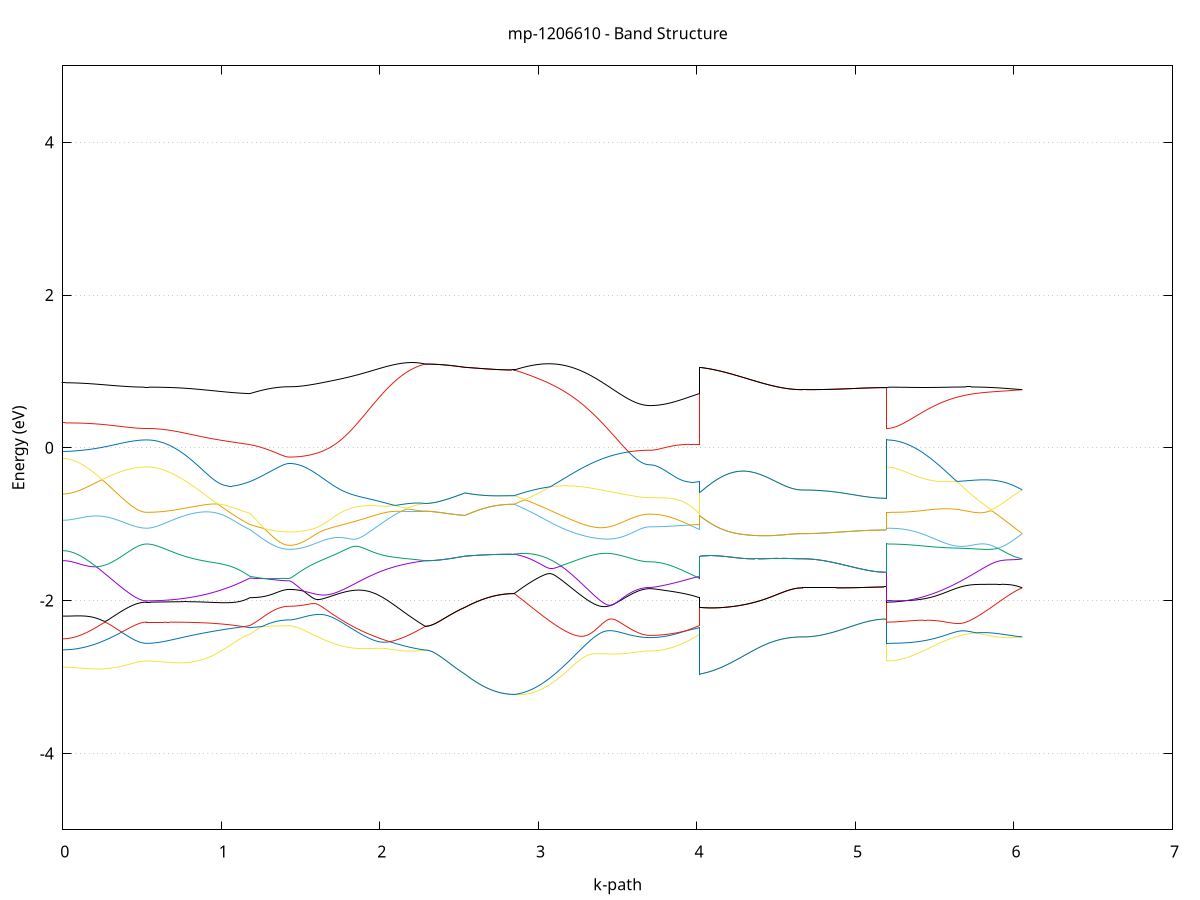 set title 'mp-1206610 - Band Structure'
set xlabel 'k-path'
set ylabel 'Energy (eV)'
set grid y
set yrange [-5:5]
set terminal png size 800,600
set output 'mp-1206610_bands_gnuplot.png'
plot '-' using 1:2 with lines notitle, '-' using 1:2 with lines notitle, '-' using 1:2 with lines notitle, '-' using 1:2 with lines notitle, '-' using 1:2 with lines notitle, '-' using 1:2 with lines notitle, '-' using 1:2 with lines notitle, '-' using 1:2 with lines notitle, '-' using 1:2 with lines notitle, '-' using 1:2 with lines notitle, '-' using 1:2 with lines notitle, '-' using 1:2 with lines notitle, '-' using 1:2 with lines notitle, '-' using 1:2 with lines notitle, '-' using 1:2 with lines notitle, '-' using 1:2 with lines notitle, '-' using 1:2 with lines notitle, '-' using 1:2 with lines notitle, '-' using 1:2 with lines notitle, '-' using 1:2 with lines notitle, '-' using 1:2 with lines notitle, '-' using 1:2 with lines notitle, '-' using 1:2 with lines notitle, '-' using 1:2 with lines notitle, '-' using 1:2 with lines notitle, '-' using 1:2 with lines notitle, '-' using 1:2 with lines notitle, '-' using 1:2 with lines notitle, '-' using 1:2 with lines notitle, '-' using 1:2 with lines notitle, '-' using 1:2 with lines notitle, '-' using 1:2 with lines notitle, '-' using 1:2 with lines notitle, '-' using 1:2 with lines notitle, '-' using 1:2 with lines notitle, '-' using 1:2 with lines notitle, '-' using 1:2 with lines notitle, '-' using 1:2 with lines notitle, '-' using 1:2 with lines notitle, '-' using 1:2 with lines notitle, '-' using 1:2 with lines notitle, '-' using 1:2 with lines notitle, '-' using 1:2 with lines notitle, '-' using 1:2 with lines notitle, '-' using 1:2 with lines notitle, '-' using 1:2 with lines notitle, '-' using 1:2 with lines notitle, '-' using 1:2 with lines notitle, '-' using 1:2 with lines notitle, '-' using 1:2 with lines notitle, '-' using 1:2 with lines notitle, '-' using 1:2 with lines notitle, '-' using 1:2 with lines notitle, '-' using 1:2 with lines notitle, '-' using 1:2 with lines notitle, '-' using 1:2 with lines notitle, '-' using 1:2 with lines notitle, '-' using 1:2 with lines notitle, '-' using 1:2 with lines notitle, '-' using 1:2 with lines notitle, '-' using 1:2 with lines notitle, '-' using 1:2 with lines notitle, '-' using 1:2 with lines notitle, '-' using 1:2 with lines notitle
0.000000 -39.639946
0.009981 -39.639946
0.019963 -39.639946
0.029944 -39.639846
0.039926 -39.639846
0.049907 -39.639746
0.059889 -39.639746
0.069870 -39.639646
0.079852 -39.639546
0.089833 -39.639546
0.099815 -39.639446
0.109796 -39.639346
0.119778 -39.639246
0.129759 -39.639046
0.139741 -39.638946
0.149722 -39.638846
0.159704 -39.638646
0.169685 -39.638546
0.179666 -39.638346
0.189648 -39.638146
0.199629 -39.638046
0.209611 -39.637846
0.219592 -39.637646
0.229574 -39.637446
0.239555 -39.637346
0.249537 -39.637146
0.259518 -39.636946
0.269500 -39.636746
0.279481 -39.636546
0.289463 -39.636346
0.299444 -39.636146
0.309426 -39.635946
0.319407 -39.635746
0.329389 -39.635546
0.339370 -39.635346
0.349351 -39.635246
0.359333 -39.635046
0.369314 -39.634846
0.379296 -39.634746
0.389277 -39.634546
0.399259 -39.634446
0.409240 -39.634246
0.419222 -39.634146
0.429203 -39.634046
0.439185 -39.633946
0.449166 -39.633746
0.459148 -39.633746
0.469129 -39.633646
0.479111 -39.633546
0.489092 -39.633546
0.499074 -39.633446
0.509055 -39.633446
0.519036 -39.633446
0.529018 -39.633446
0.529018 -39.633446
0.538879 -39.633346
0.548740 -39.633346
0.558601 -39.633346
0.568462 -39.633246
0.578322 -39.633146
0.588183 -39.633046
0.598044 -39.632946
0.607905 -39.632746
0.617766 -39.632646
0.627627 -39.632446
0.637488 -39.632246
0.647349 -39.632046
0.657210 -39.631746
0.667071 -39.631546
0.676932 -39.631246
0.686792 -39.630946
0.696653 -39.630646
0.706514 -39.630346
0.716375 -39.629946
0.726236 -39.629646
0.736097 -39.629246
0.745958 -39.628846
0.755819 -39.628446
0.765680 -39.628046
0.775541 -39.627546
0.785401 -39.627146
0.795262 -39.626646
0.805123 -39.626146
0.814984 -39.625646
0.824845 -39.625146
0.834706 -39.624646
0.844567 -39.624146
0.854428 -39.623546
0.864289 -39.622946
0.874150 -39.622446
0.884010 -39.621846
0.893871 -39.621246
0.903732 -39.620646
0.913593 -39.620046
0.923454 -39.619346
0.933315 -39.618746
0.943176 -39.618046
0.953037 -39.617446
0.962898 -39.616746
0.972759 -39.616146
0.982620 -39.615446
0.992480 -39.614746
1.002341 -39.614046
1.012202 -39.613346
1.022063 -39.612646
1.031924 -39.611946
1.041785 -39.611246
1.051646 -39.610546
1.061507 -39.609746
1.071368 -39.609046
1.081229 -39.608346
1.091089 -39.607646
1.100950 -39.606946
1.110811 -39.606146
1.120672 -39.605446
1.130533 -39.604746
1.140394 -39.604046
1.150255 -39.603246
1.160116 -39.602546
1.169977 -39.601846
1.179838 -39.601246
1.179838 -39.601246
1.189829 -39.601046
1.199821 -39.600946
1.209813 -39.600846
1.219805 -39.600846
1.229796 -39.600746
1.239788 -39.600746
1.249780 -39.600746
1.259771 -39.600846
1.269763 -39.600846
1.279755 -39.600946
1.289747 -39.600946
1.299738 -39.601046
1.309730 -39.601046
1.319722 -39.601146
1.329714 -39.601246
1.339705 -39.601246
1.349697 -39.601346
1.359689 -39.601346
1.369681 -39.601446
1.379672 -39.601446
1.389664 -39.601446
1.399656 -39.601546
1.409648 -39.601546
1.419639 -39.601546
1.429631 -39.601546
1.429631 -39.601546
1.439594 -39.601546
1.449557 -39.601546
1.459521 -39.601446
1.469484 -39.601446
1.479447 -39.601346
1.489410 -39.601246
1.499373 -39.601146
1.509337 -39.601046
1.519300 -39.600846
1.529263 -39.600746
1.539226 -39.600546
1.549189 -39.600346
1.559152 -39.600146
1.569116 -39.599946
1.579079 -39.599746
1.589042 -39.599446
1.599005 -39.599246
1.608968 -39.598946
1.618932 -39.598646
1.628895 -39.598346
1.638858 -39.598046
1.648821 -39.597746
1.658784 -39.597346
1.668748 -39.597046
1.678711 -39.596646
1.688674 -39.596246
1.698637 -39.595946
1.708600 -39.595546
1.718563 -39.595146
1.728527 -39.594746
1.738490 -39.594246
1.748453 -39.593846
1.758416 -39.593446
1.768379 -39.592946
1.778343 -39.592546
1.788306 -39.592046
1.798269 -39.591646
1.808232 -39.591146
1.818195 -39.590746
1.828159 -39.590246
1.838122 -39.589746
1.848085 -39.589346
1.858048 -39.588846
1.868011 -39.588346
1.877974 -39.587846
1.887938 -39.587346
1.897901 -39.586946
1.907864 -39.586446
1.917827 -39.585946
1.927790 -39.585546
1.937754 -39.585046
1.947717 -39.584546
1.957680 -39.584146
1.967643 -39.583646
1.977606 -39.583246
1.987570 -39.582746
1.997533 -39.582346
2.007496 -39.581846
2.017459 -39.581446
2.027422 -39.581046
2.037385 -39.580646
2.047349 -39.580246
2.057312 -39.579846
2.067275 -39.579446
2.077238 -39.579046
2.087201 -39.578746
2.097165 -39.578346
2.107128 -39.578046
2.117091 -39.577746
2.127054 -39.577446
2.137017 -39.577146
2.146981 -39.576846
2.156944 -39.576546
2.166907 -39.576246
2.176870 -39.576046
2.186833 -39.575746
2.196796 -39.575546
2.206760 -39.575346
2.216723 -39.575146
2.226686 -39.574946
2.236649 -39.574846
2.246612 -39.574646
2.256576 -39.574546
2.266539 -39.574446
2.276502 -39.574346
2.286465 -39.574246
2.286465 -39.574246
2.296457 -39.574246
2.306449 -39.574246
2.316440 -39.574246
2.326432 -39.574246
2.336424 -39.574246
2.346416 -39.574246
2.356407 -39.574246
2.366399 -39.574246
2.376391 -39.574246
2.386383 -39.574246
2.396374 -39.574246
2.406366 -39.574246
2.416358 -39.574346
2.426349 -39.574346
2.436341 -39.574346
2.446333 -39.574346
2.456325 -39.574346
2.466316 -39.574346
2.476308 -39.574346
2.486300 -39.574346
2.496292 -39.574346
2.506283 -39.574446
2.516275 -39.574446
2.526267 -39.574446
2.536259 -39.574446
2.536259 -39.574446
2.545983 -39.574446
2.555707 -39.574446
2.565431 -39.574446
2.575155 -39.574446
2.584880 -39.574346
2.594604 -39.574346
2.604328 -39.574346
2.614052 -39.574346
2.623777 -39.574346
2.633501 -39.574346
2.643225 -39.574346
2.652949 -39.574346
2.662673 -39.574346
2.672398 -39.574346
2.682122 -39.574346
2.691846 -39.574246
2.701570 -39.574246
2.711295 -39.574246
2.721019 -39.574246
2.730743 -39.574246
2.740467 -39.574246
2.750191 -39.574246
2.759916 -39.574246
2.769640 -39.574246
2.779364 -39.574246
2.789088 -39.574246
2.798813 -39.574246
2.808537 -39.574246
2.818261 -39.574246
2.827985 -39.574246
2.837709 -39.574246
2.847434 -39.574246
2.847434 -39.574246
2.857397 -39.574246
2.867360 -39.574346
2.877323 -39.574446
2.887286 -39.574546
2.897250 -39.574646
2.907213 -39.574746
2.917176 -39.574946
2.927139 -39.575046
2.937102 -39.575246
2.947066 -39.575446
2.957029 -39.575646
2.966992 -39.575846
2.976955 -39.576046
2.986918 -39.576246
2.996881 -39.576546
3.006845 -39.576846
3.016808 -39.577046
3.026771 -39.577346
3.036734 -39.577646
3.046697 -39.577946
3.056661 -39.578346
3.066624 -39.578646
3.076587 -39.578946
3.086550 -39.579346
3.096513 -39.579746
3.106477 -39.580046
3.116440 -39.580446
3.126403 -39.580846
3.136366 -39.581246
3.146329 -39.581646
3.156292 -39.582046
3.166256 -39.582546
3.176219 -39.582946
3.186182 -39.583346
3.196145 -39.583746
3.206108 -39.584246
3.216072 -39.584646
3.226035 -39.585146
3.235998 -39.585546
3.245961 -39.586046
3.255924 -39.586446
3.265888 -39.586946
3.275851 -39.587346
3.285814 -39.587846
3.295777 -39.588246
3.305740 -39.588646
3.315703 -39.589146
3.325667 -39.589546
3.335630 -39.590046
3.345593 -39.590446
3.355556 -39.590846
3.365519 -39.591346
3.375483 -39.591746
3.385446 -39.592146
3.395409 -39.592546
3.405372 -39.592946
3.415335 -39.593346
3.425299 -39.593746
3.435262 -39.594046
3.445225 -39.594446
3.455188 -39.594746
3.465151 -39.595146
3.475114 -39.595446
3.485078 -39.595846
3.495041 -39.596146
3.505004 -39.596446
3.514967 -39.596746
3.524930 -39.596946
3.534894 -39.597246
3.544857 -39.597446
3.554820 -39.597746
3.564783 -39.597946
3.574746 -39.598146
3.584710 -39.598346
3.594673 -39.598546
3.604636 -39.598646
3.614599 -39.598846
3.624562 -39.598946
3.634526 -39.599046
3.644489 -39.599146
3.654452 -39.599246
3.664415 -39.599346
3.674378 -39.599446
3.684341 -39.599446
3.694305 -39.599446
3.704268 -39.599446
3.704268 -39.599446
3.713992 -39.599446
3.723716 -39.599446
3.733440 -39.599446
3.743165 -39.599446
3.752889 -39.599346
3.762613 -39.599346
3.772337 -39.599246
3.782062 -39.599246
3.791786 -39.599146
3.801510 -39.599046
3.811234 -39.599046
3.820958 -39.598946
3.830683 -39.598846
3.840407 -39.598746
3.850131 -39.598746
3.859855 -39.598646
3.869580 -39.598646
3.879304 -39.598646
3.889028 -39.598646
3.898752 -39.598646
3.908476 -39.598746
3.918201 -39.598846
3.927925 -39.599046
3.937649 -39.599246
3.947373 -39.599446
3.957098 -39.599646
3.966822 -39.599846
3.976546 -39.600146
3.986270 -39.600346
3.995994 -39.600646
4.005719 -39.600946
4.015443 -39.601246
4.015443 -39.574446
4.025304 -39.574446
4.035165 -39.574546
4.045026 -39.574546
4.054886 -39.574646
4.064747 -39.574746
4.074608 -39.574746
4.084469 -39.574846
4.094330 -39.574946
4.104191 -39.575046
4.114052 -39.575046
4.123913 -39.575146
4.133774 -39.575246
4.143635 -39.575346
4.153496 -39.575446
4.163356 -39.575546
4.173217 -39.575646
4.183078 -39.575746
4.192939 -39.575846
4.202800 -39.575946
4.212661 -39.576046
4.222522 -39.576146
4.232383 -39.576246
4.242244 -39.576346
4.252105 -39.576446
4.261965 -39.576546
4.271826 -39.576646
4.281687 -39.576846
4.291548 -39.576946
4.301409 -39.577046
4.311270 -39.577146
4.321131 -39.577246
4.330992 -39.577346
4.340853 -39.577446
4.350714 -39.577546
4.360575 -39.577746
4.370435 -39.577846
4.380296 -39.577946
4.390157 -39.578046
4.400018 -39.578146
4.409879 -39.578246
4.419740 -39.578346
4.429601 -39.578446
4.439462 -39.578546
4.449323 -39.578646
4.459184 -39.578646
4.469044 -39.578746
4.478905 -39.578846
4.488766 -39.578946
4.498627 -39.579046
4.508488 -39.579046
4.518349 -39.579146
4.528210 -39.579246
4.538071 -39.579246
4.547932 -39.579346
4.557793 -39.579346
4.567653 -39.579446
4.577514 -39.579446
4.587375 -39.579546
4.597236 -39.579546
4.607097 -39.579546
4.616958 -39.579646
4.626819 -39.579646
4.636680 -39.579646
4.646541 -39.579646
4.656402 -39.579646
4.666263 -39.579646
4.666263 -39.579646
4.676244 -39.579646
4.686225 -39.579646
4.696207 -39.579646
4.706188 -39.579646
4.716170 -39.579646
4.726151 -39.579646
4.736133 -39.579646
4.746114 -39.579646
4.756096 -39.579646
4.766077 -39.579646
4.776059 -39.579646
4.786040 -39.579646
4.796022 -39.579646
4.806003 -39.579646
4.815985 -39.579646
4.825966 -39.579646
4.835948 -39.579646
4.845929 -39.579646
4.855910 -39.579646
4.865892 -39.579646
4.875873 -39.579646
4.885855 -39.579646
4.895836 -39.579646
4.905818 -39.579646
4.915799 -39.579646
4.925781 -39.579646
4.935762 -39.579646
4.945744 -39.579646
4.955725 -39.579646
4.965707 -39.579646
4.975688 -39.579646
4.985670 -39.579646
4.995651 -39.579646
5.005633 -39.579646
5.015614 -39.579646
5.025595 -39.579646
5.035577 -39.579646
5.045558 -39.579646
5.055540 -39.579646
5.065521 -39.579646
5.075503 -39.579646
5.085484 -39.579646
5.095466 -39.579646
5.105447 -39.579646
5.115429 -39.579646
5.125410 -39.579646
5.135392 -39.579646
5.145373 -39.579646
5.155355 -39.579646
5.165336 -39.579646
5.175318 -39.579646
5.185299 -39.579646
5.195280 -39.579646
5.195280 -39.633446
5.205244 -39.633346
5.215207 -39.633346
5.225170 -39.633246
5.235133 -39.633246
5.245096 -39.633046
5.255060 -39.632946
5.265023 -39.632746
5.274986 -39.632546
5.284949 -39.632346
5.294912 -39.632146
5.304876 -39.631846
5.314839 -39.631546
5.324802 -39.631246
5.334765 -39.630946
5.344728 -39.630546
5.354691 -39.630246
5.364655 -39.629846
5.374618 -39.629346
5.384581 -39.628946
5.394544 -39.628446
5.404507 -39.627946
5.414471 -39.627446
5.424434 -39.626946
5.434397 -39.626346
5.444360 -39.625846
5.454323 -39.625246
5.464287 -39.624646
5.474250 -39.624046
5.484213 -39.623346
5.494176 -39.622746
5.504139 -39.622046
5.514102 -39.621346
5.524066 -39.620646
5.534029 -39.619946
5.543992 -39.619246
5.553955 -39.618446
5.563918 -39.617746
5.573882 -39.616946
5.583845 -39.616146
5.593808 -39.615346
5.603771 -39.614546
5.613734 -39.613746
5.623698 -39.612946
5.633661 -39.612146
5.643624 -39.611346
5.653587 -39.610446
5.663550 -39.609646
5.673513 -39.608846
5.683477 -39.607946
5.693440 -39.607146
5.703403 -39.606246
5.713366 -39.605446
5.723329 -39.604546
5.733293 -39.603746
5.743256 -39.602846
5.753219 -39.601946
5.763182 -39.601146
5.773145 -39.600246
5.783109 -39.599446
5.793072 -39.598546
5.803035 -39.597746
5.812998 -39.596946
5.822961 -39.596046
5.832924 -39.595246
5.842888 -39.594446
5.852851 -39.593646
5.862814 -39.592846
5.872777 -39.592046
5.882740 -39.591246
5.892704 -39.590446
5.902667 -39.589746
5.912630 -39.588946
5.922593 -39.588246
5.932556 -39.587446
5.942520 -39.586746
5.952483 -39.586046
5.962446 -39.585346
5.972409 -39.584646
5.982372 -39.583946
5.992335 -39.583346
6.002299 -39.582646
6.012262 -39.582046
6.022225 -39.581446
6.032188 -39.580846
6.042151 -39.580246
6.052115 -39.579646
e
0.000000 -39.565346
0.009981 -39.565346
0.019963 -39.565346
0.029944 -39.565346
0.039926 -39.565446
0.049907 -39.565446
0.059889 -39.565546
0.069870 -39.565546
0.079852 -39.565646
0.089833 -39.565746
0.099815 -39.565846
0.109796 -39.565946
0.119778 -39.566046
0.129759 -39.566146
0.139741 -39.566346
0.149722 -39.566446
0.159704 -39.566646
0.169685 -39.566746
0.179666 -39.566946
0.189648 -39.567046
0.199629 -39.567246
0.209611 -39.567446
0.219592 -39.567646
0.229574 -39.567846
0.239555 -39.568046
0.249537 -39.568246
0.259518 -39.568346
0.269500 -39.568546
0.279481 -39.568746
0.289463 -39.568946
0.299444 -39.569146
0.309426 -39.569346
0.319407 -39.569546
0.329389 -39.569746
0.339370 -39.569946
0.349351 -39.570146
0.359333 -39.570346
0.369314 -39.570446
0.379296 -39.570646
0.389277 -39.570846
0.399259 -39.570946
0.409240 -39.571046
0.419222 -39.571246
0.429203 -39.571346
0.439185 -39.571446
0.449166 -39.571546
0.459148 -39.571646
0.469129 -39.571746
0.479111 -39.571846
0.489092 -39.571846
0.499074 -39.571946
0.509055 -39.571946
0.519036 -39.571946
0.529018 -39.571946
0.529018 -39.571946
0.538879 -39.571946
0.548740 -39.571946
0.558601 -39.572046
0.568462 -39.572046
0.578322 -39.572046
0.588183 -39.572146
0.598044 -39.572246
0.607905 -39.572246
0.617766 -39.572346
0.627627 -39.572446
0.637488 -39.572546
0.647349 -39.572646
0.657210 -39.572846
0.667071 -39.572946
0.676932 -39.573046
0.686792 -39.573246
0.696653 -39.573446
0.706514 -39.573546
0.716375 -39.573746
0.726236 -39.573946
0.736097 -39.574146
0.745958 -39.574346
0.755819 -39.574646
0.765680 -39.574846
0.775541 -39.575146
0.785401 -39.575346
0.795262 -39.575646
0.805123 -39.575946
0.814984 -39.576246
0.824845 -39.576546
0.834706 -39.576846
0.844567 -39.577146
0.854428 -39.577446
0.864289 -39.577846
0.874150 -39.578146
0.884010 -39.578546
0.893871 -39.578846
0.903732 -39.579246
0.913593 -39.579646
0.923454 -39.580046
0.933315 -39.580446
0.943176 -39.580946
0.953037 -39.581346
0.962898 -39.581746
0.972759 -39.582246
0.982620 -39.582646
0.992480 -39.583146
1.002341 -39.583646
1.012202 -39.584146
1.022063 -39.584646
1.031924 -39.585146
1.041785 -39.585646
1.051646 -39.586246
1.061507 -39.586746
1.071368 -39.587246
1.081229 -39.587846
1.091089 -39.588446
1.100950 -39.588946
1.110811 -39.589546
1.120672 -39.590146
1.130533 -39.590746
1.140394 -39.591346
1.150255 -39.591946
1.160116 -39.592546
1.169977 -39.593146
1.179838 -39.593746
1.179838 -39.593746
1.189829 -39.593846
1.199821 -39.593946
1.209813 -39.593946
1.219805 -39.593946
1.229796 -39.593946
1.239788 -39.593946
1.249780 -39.593946
1.259771 -39.593846
1.269763 -39.593846
1.279755 -39.593746
1.289747 -39.593646
1.299738 -39.593646
1.309730 -39.593546
1.319722 -39.593446
1.329714 -39.593346
1.339705 -39.593246
1.349697 -39.593246
1.359689 -39.593146
1.369681 -39.593146
1.379672 -39.593046
1.389664 -39.593046
1.399656 -39.592946
1.409648 -39.592946
1.419639 -39.592946
1.429631 -39.592946
1.429631 -39.592946
1.439594 -39.592946
1.449557 -39.592946
1.459521 -39.592846
1.469484 -39.592846
1.479447 -39.592746
1.489410 -39.592646
1.499373 -39.592646
1.509337 -39.592546
1.519300 -39.592346
1.529263 -39.592246
1.539226 -39.592146
1.549189 -39.591946
1.559152 -39.591746
1.569116 -39.591646
1.579079 -39.591446
1.589042 -39.591246
1.599005 -39.591046
1.608968 -39.590746
1.618932 -39.590546
1.628895 -39.590346
1.638858 -39.590046
1.648821 -39.589746
1.658784 -39.589546
1.668748 -39.589246
1.678711 -39.588946
1.688674 -39.588646
1.698637 -39.588346
1.708600 -39.587946
1.718563 -39.587646
1.728527 -39.587346
1.738490 -39.587046
1.748453 -39.586646
1.758416 -39.586346
1.768379 -39.585946
1.778343 -39.585646
1.788306 -39.585246
1.798269 -39.584946
1.808232 -39.584546
1.818195 -39.584146
1.828159 -39.583846
1.838122 -39.583446
1.848085 -39.583046
1.858048 -39.582746
1.868011 -39.582346
1.877974 -39.581946
1.887938 -39.581646
1.897901 -39.581246
1.907864 -39.580946
1.917827 -39.580546
1.927790 -39.580246
1.937754 -39.579846
1.947717 -39.579546
1.957680 -39.579246
1.967643 -39.578846
1.977606 -39.578546
1.987570 -39.578246
1.997533 -39.577946
2.007496 -39.577646
2.017459 -39.577346
2.027422 -39.577046
2.037385 -39.576846
2.047349 -39.576546
2.057312 -39.576346
2.067275 -39.576046
2.077238 -39.575846
2.087201 -39.575646
2.097165 -39.575446
2.107128 -39.575246
2.117091 -39.575046
2.127054 -39.574946
2.137017 -39.574746
2.146981 -39.574646
2.156944 -39.574546
2.166907 -39.574346
2.176870 -39.574346
2.186833 -39.574246
2.196796 -39.574146
2.206760 -39.574146
2.216723 -39.574046
2.226686 -39.574046
2.236649 -39.574046
2.246612 -39.574046
2.256576 -39.574046
2.266539 -39.574146
2.276502 -39.574146
2.286465 -39.574246
2.286465 -39.574246
2.296457 -39.574246
2.306449 -39.574246
2.316440 -39.574246
2.326432 -39.574246
2.336424 -39.574246
2.346416 -39.574246
2.356407 -39.574246
2.366399 -39.574246
2.376391 -39.574246
2.386383 -39.574246
2.396374 -39.574246
2.406366 -39.574246
2.416358 -39.574346
2.426349 -39.574346
2.436341 -39.574346
2.446333 -39.574346
2.456325 -39.574346
2.466316 -39.574346
2.476308 -39.574346
2.486300 -39.574346
2.496292 -39.574346
2.506283 -39.574446
2.516275 -39.574446
2.526267 -39.574446
2.536259 -39.574446
2.536259 -39.574446
2.545983 -39.574446
2.555707 -39.574446
2.565431 -39.574446
2.575155 -39.574446
2.584880 -39.574346
2.594604 -39.574346
2.604328 -39.574346
2.614052 -39.574346
2.623777 -39.574346
2.633501 -39.574346
2.643225 -39.574346
2.652949 -39.574346
2.662673 -39.574346
2.672398 -39.574346
2.682122 -39.574346
2.691846 -39.574246
2.701570 -39.574246
2.711295 -39.574246
2.721019 -39.574246
2.730743 -39.574246
2.740467 -39.574246
2.750191 -39.574246
2.759916 -39.574246
2.769640 -39.574246
2.779364 -39.574246
2.789088 -39.574246
2.798813 -39.574246
2.808537 -39.574246
2.818261 -39.574246
2.827985 -39.574246
2.837709 -39.574246
2.847434 -39.574246
2.847434 -39.574246
2.857397 -39.574246
2.867360 -39.574146
2.877323 -39.574146
2.887286 -39.574246
2.897250 -39.574246
2.907213 -39.574246
2.917176 -39.574346
2.927139 -39.574446
2.937102 -39.574446
2.947066 -39.574646
2.957029 -39.574746
2.966992 -39.574846
2.976955 -39.574946
2.986918 -39.575146
2.996881 -39.575346
3.006845 -39.575546
3.016808 -39.575746
3.026771 -39.575946
3.036734 -39.576146
3.046697 -39.576346
3.056661 -39.576646
3.066624 -39.576946
3.076587 -39.577146
3.086550 -39.577446
3.096513 -39.577746
3.106477 -39.578046
3.116440 -39.578346
3.126403 -39.578646
3.136366 -39.579046
3.146329 -39.579346
3.156292 -39.579646
3.166256 -39.580046
3.176219 -39.580346
3.186182 -39.580746
3.196145 -39.581146
3.206108 -39.581446
3.216072 -39.581846
3.226035 -39.582246
3.235998 -39.582646
3.245961 -39.583046
3.255924 -39.583446
3.265888 -39.583846
3.275851 -39.584146
3.285814 -39.584546
3.295777 -39.584946
3.305740 -39.585346
3.315703 -39.585746
3.325667 -39.586146
3.335630 -39.586546
3.345593 -39.586946
3.355556 -39.587246
3.365519 -39.587646
3.375483 -39.588046
3.385446 -39.588446
3.395409 -39.588746
3.405372 -39.589146
3.415335 -39.589446
3.425299 -39.589846
3.435262 -39.590146
3.445225 -39.590446
3.455188 -39.590746
3.465151 -39.591146
3.475114 -39.591446
3.485078 -39.591646
3.495041 -39.591946
3.505004 -39.592246
3.514967 -39.592546
3.524930 -39.592746
3.534894 -39.592946
3.544857 -39.593246
3.554820 -39.593446
3.564783 -39.593646
3.574746 -39.593846
3.584710 -39.593946
3.594673 -39.594146
3.604636 -39.594346
3.614599 -39.594446
3.624562 -39.594546
3.634526 -39.594646
3.644489 -39.594746
3.654452 -39.594846
3.664415 -39.594946
3.674378 -39.594946
3.684341 -39.595046
3.694305 -39.595046
3.704268 -39.595046
3.704268 -39.595046
3.713992 -39.595046
3.723716 -39.595046
3.733440 -39.595046
3.743165 -39.595146
3.752889 -39.595146
3.762613 -39.595146
3.772337 -39.595246
3.782062 -39.595346
3.791786 -39.595346
3.801510 -39.595446
3.811234 -39.595546
3.820958 -39.595646
3.830683 -39.595746
3.840407 -39.595846
3.850131 -39.595846
3.859855 -39.595946
3.869580 -39.595946
3.879304 -39.596046
3.889028 -39.596046
3.898752 -39.595946
3.908476 -39.595946
3.918201 -39.595846
3.927925 -39.595646
3.937649 -39.595546
3.947373 -39.595346
3.957098 -39.595146
3.966822 -39.594946
3.976546 -39.594746
3.986270 -39.594446
3.995994 -39.594246
4.005719 -39.593946
4.015443 -39.593746
4.015443 -39.574446
4.025304 -39.574446
4.035165 -39.574546
4.045026 -39.574546
4.054886 -39.574646
4.064747 -39.574746
4.074608 -39.574746
4.084469 -39.574846
4.094330 -39.574946
4.104191 -39.575046
4.114052 -39.575046
4.123913 -39.575146
4.133774 -39.575246
4.143635 -39.575346
4.153496 -39.575446
4.163356 -39.575546
4.173217 -39.575646
4.183078 -39.575746
4.192939 -39.575846
4.202800 -39.575946
4.212661 -39.576046
4.222522 -39.576146
4.232383 -39.576246
4.242244 -39.576346
4.252105 -39.576446
4.261965 -39.576546
4.271826 -39.576646
4.281687 -39.576846
4.291548 -39.576946
4.301409 -39.577046
4.311270 -39.577146
4.321131 -39.577246
4.330992 -39.577346
4.340853 -39.577446
4.350714 -39.577546
4.360575 -39.577746
4.370435 -39.577846
4.380296 -39.577946
4.390157 -39.578046
4.400018 -39.578146
4.409879 -39.578246
4.419740 -39.578346
4.429601 -39.578446
4.439462 -39.578546
4.449323 -39.578646
4.459184 -39.578646
4.469044 -39.578746
4.478905 -39.578846
4.488766 -39.578946
4.498627 -39.579046
4.508488 -39.579046
4.518349 -39.579146
4.528210 -39.579246
4.538071 -39.579246
4.547932 -39.579346
4.557793 -39.579346
4.567653 -39.579446
4.577514 -39.579446
4.587375 -39.579546
4.597236 -39.579546
4.607097 -39.579546
4.616958 -39.579646
4.626819 -39.579646
4.636680 -39.579646
4.646541 -39.579646
4.656402 -39.579646
4.666263 -39.579646
4.666263 -39.579646
4.676244 -39.579646
4.686225 -39.579646
4.696207 -39.579646
4.706188 -39.579646
4.716170 -39.579646
4.726151 -39.579646
4.736133 -39.579646
4.746114 -39.579646
4.756096 -39.579646
4.766077 -39.579646
4.776059 -39.579646
4.786040 -39.579646
4.796022 -39.579646
4.806003 -39.579646
4.815985 -39.579646
4.825966 -39.579646
4.835948 -39.579646
4.845929 -39.579646
4.855910 -39.579646
4.865892 -39.579646
4.875873 -39.579646
4.885855 -39.579646
4.895836 -39.579646
4.905818 -39.579646
4.915799 -39.579646
4.925781 -39.579646
4.935762 -39.579646
4.945744 -39.579646
4.955725 -39.579646
4.965707 -39.579646
4.975688 -39.579646
4.985670 -39.579646
4.995651 -39.579646
5.005633 -39.579646
5.015614 -39.579646
5.025595 -39.579646
5.035577 -39.579646
5.045558 -39.579646
5.055540 -39.579646
5.065521 -39.579646
5.075503 -39.579646
5.085484 -39.579646
5.095466 -39.579646
5.105447 -39.579646
5.115429 -39.579646
5.125410 -39.579646
5.135392 -39.579646
5.145373 -39.579646
5.155355 -39.579646
5.165336 -39.579646
5.175318 -39.579646
5.185299 -39.579646
5.195280 -39.579646
5.195280 -39.571946
5.205244 -39.571946
5.215207 -39.571946
5.225170 -39.571946
5.235133 -39.571946
5.245096 -39.571946
5.255060 -39.571846
5.265023 -39.571846
5.274986 -39.571846
5.284949 -39.571746
5.294912 -39.571746
5.304876 -39.571646
5.314839 -39.571646
5.324802 -39.571546
5.334765 -39.571446
5.344728 -39.571446
5.354691 -39.571346
5.364655 -39.571246
5.374618 -39.571246
5.384581 -39.571146
5.394544 -39.571046
5.404507 -39.570946
5.414471 -39.570846
5.424434 -39.570846
5.434397 -39.570746
5.444360 -39.570646
5.454323 -39.570546
5.464287 -39.570446
5.474250 -39.570346
5.484213 -39.570246
5.494176 -39.570246
5.504139 -39.570146
5.514102 -39.570046
5.524066 -39.569946
5.534029 -39.569846
5.543992 -39.569846
5.553955 -39.569746
5.563918 -39.569646
5.573882 -39.569646
5.583845 -39.569546
5.593808 -39.569546
5.603771 -39.569446
5.613734 -39.569446
5.623698 -39.569446
5.633661 -39.569346
5.643624 -39.569346
5.653587 -39.569346
5.663550 -39.569346
5.673513 -39.569346
5.683477 -39.569446
5.693440 -39.569446
5.703403 -39.569446
5.713366 -39.569546
5.723329 -39.569646
5.733293 -39.569646
5.743256 -39.569746
5.753219 -39.569846
5.763182 -39.569946
5.773145 -39.570046
5.783109 -39.570246
5.793072 -39.570346
5.803035 -39.570546
5.812998 -39.570746
5.822961 -39.570946
5.832924 -39.571146
5.842888 -39.571346
5.852851 -39.571546
5.862814 -39.571846
5.872777 -39.572146
5.882740 -39.572346
5.892704 -39.572646
5.902667 -39.573046
5.912630 -39.573346
5.922593 -39.573646
5.932556 -39.574046
5.942520 -39.574446
5.952483 -39.574846
5.962446 -39.575246
5.972409 -39.575646
5.982372 -39.576146
5.992335 -39.576546
6.002299 -39.577046
6.012262 -39.577546
6.022225 -39.578046
6.032188 -39.578546
6.042151 -39.579146
6.052115 -39.579646
e
0.000000 -20.591946
0.009981 -20.591846
0.019963 -20.591346
0.029944 -20.590646
0.039926 -20.589546
0.049907 -20.588246
0.059889 -20.586646
0.069870 -20.584646
0.079852 -20.582446
0.089833 -20.579946
0.099815 -20.577046
0.109796 -20.573946
0.119778 -20.570546
0.129759 -20.566846
0.139741 -20.562846
0.149722 -20.558646
0.159704 -20.554146
0.169685 -20.549346
0.179666 -20.544246
0.189648 -20.538846
0.199629 -20.533246
0.209611 -20.527346
0.219592 -20.521246
0.229574 -20.514846
0.239555 -20.508246
0.249537 -20.501446
0.259518 -20.494346
0.269500 -20.487046
0.279481 -20.479546
0.289463 -20.471746
0.299444 -20.463846
0.309426 -20.455746
0.319407 -20.447446
0.329389 -20.439046
0.339370 -20.430446
0.349351 -20.421746
0.359333 -20.412946
0.369314 -20.404146
0.379296 -20.395146
0.389277 -20.386246
0.399259 -20.377346
0.409240 -20.368446
0.419222 -20.359646
0.429203 -20.351146
0.439185 -20.342746
0.449166 -20.334746
0.459148 -20.327246
0.469129 -20.320246
0.479111 -20.313946
0.489092 -20.308446
0.499074 -20.304046
0.509055 -20.300746
0.519036 -20.298646
0.529018 -20.297946
0.529018 -20.297946
0.538879 -20.298046
0.548740 -20.298246
0.558601 -20.298646
0.568462 -20.299246
0.578322 -20.299946
0.588183 -20.300746
0.598044 -20.301746
0.607905 -20.302946
0.617766 -20.304246
0.627627 -20.305646
0.637488 -20.307246
0.647349 -20.308946
0.657210 -20.310846
0.667071 -20.312846
0.676932 -20.314946
0.686792 -20.317246
0.696653 -20.319646
0.706514 -20.322146
0.716375 -20.324746
0.726236 -20.327446
0.736097 -20.330346
0.745958 -20.333246
0.755819 -20.336246
0.765680 -20.339346
0.775541 -20.342546
0.785401 -20.345846
0.795262 -20.349146
0.805123 -20.352546
0.814984 -20.356046
0.824845 -20.359446
0.834706 -20.363046
0.844567 -20.366546
0.854428 -20.370146
0.864289 -20.373746
0.874150 -20.377346
0.884010 -20.380946
0.893871 -20.384546
0.903732 -20.388046
0.913593 -20.391546
0.923454 -20.395046
0.933315 -20.398546
0.943176 -20.401946
0.953037 -20.405246
0.962898 -20.408546
0.972759 -20.411646
0.982620 -20.414746
0.992480 -20.417746
1.002341 -20.420646
1.012202 -20.423446
1.022063 -20.426246
1.031924 -20.428946
1.041785 -20.431746
1.051646 -20.434946
1.061507 -20.439446
1.071368 -20.445746
1.081229 -20.452946
1.091089 -20.460246
1.100950 -20.467446
1.110811 -20.474646
1.120672 -20.481646
1.130533 -20.488546
1.140394 -20.495246
1.150255 -20.501746
1.160116 -20.508146
1.169977 -20.514246
1.179838 -20.520246
1.179838 -20.520246
1.189829 -20.521846
1.199821 -20.523546
1.209813 -20.525246
1.219805 -20.526946
1.229796 -20.528546
1.239788 -20.530246
1.249780 -20.531846
1.259771 -20.533346
1.269763 -20.534846
1.279755 -20.536246
1.289747 -20.537646
1.299738 -20.538946
1.309730 -20.540046
1.319722 -20.541246
1.329714 -20.542246
1.339705 -20.543146
1.349697 -20.544046
1.359689 -20.544746
1.369681 -20.545446
1.379672 -20.545946
1.389664 -20.546346
1.399656 -20.546746
1.409648 -20.547046
1.419639 -20.547146
1.429631 -20.547246
1.429631 -20.547246
1.439594 -20.547146
1.449557 -20.546946
1.459521 -20.546546
1.469484 -20.546046
1.479447 -20.545346
1.489410 -20.544546
1.499373 -20.543546
1.509337 -20.542446
1.519300 -20.541246
1.529263 -20.539846
1.539226 -20.538346
1.549189 -20.536646
1.559152 -20.534846
1.569116 -20.532946
1.579079 -20.530946
1.589042 -20.528846
1.599005 -20.526546
1.608968 -20.524246
1.618932 -20.521846
1.628895 -20.519246
1.638858 -20.516646
1.648821 -20.513946
1.658784 -20.511246
1.668748 -20.508446
1.678711 -20.505646
1.688674 -20.502746
1.698637 -20.499846
1.708600 -20.496946
1.718563 -20.494046
1.728527 -20.491246
1.738490 -20.488346
1.748453 -20.485646
1.758416 -20.482946
1.768379 -20.480346
1.778343 -20.477846
1.788306 -20.475446
1.798269 -20.473246
1.808232 -20.471246
1.818195 -20.469846
1.828159 -20.471546
1.838122 -20.473446
1.848085 -20.475446
1.858048 -20.477546
1.868011 -20.479846
1.877974 -20.482246
1.887938 -20.484746
1.897901 -20.487446
1.907864 -20.490146
1.917827 -20.493046
1.927790 -20.496046
1.937754 -20.499046
1.947717 -20.502246
1.957680 -20.505446
1.967643 -20.508646
1.977606 -20.511946
1.987570 -20.515346
1.997533 -20.518746
2.007496 -20.522046
2.017459 -20.525446
2.027422 -20.528846
2.037385 -20.532146
2.047349 -20.535446
2.057312 -20.538746
2.067275 -20.541846
2.077238 -20.544946
2.087201 -20.547946
2.097165 -20.550946
2.107128 -20.553746
2.117091 -20.556346
2.127054 -20.558946
2.137017 -20.561346
2.146981 -20.563546
2.156944 -20.565646
2.166907 -20.567546
2.176870 -20.569346
2.186833 -20.570846
2.196796 -20.572246
2.206760 -20.573446
2.216723 -20.574446
2.226686 -20.575146
2.236649 -20.575746
2.246612 -20.576046
2.256576 -20.576146
2.266539 -20.576146
2.276502 -20.575746
2.286465 -20.575246
2.286465 -20.575246
2.296457 -20.575246
2.306449 -20.575446
2.316440 -20.575646
2.326432 -20.575946
2.336424 -20.576246
2.346416 -20.576746
2.356407 -20.577246
2.366399 -20.577846
2.376391 -20.578546
2.386383 -20.579246
2.396374 -20.580046
2.406366 -20.580846
2.416358 -20.581746
2.426349 -20.582646
2.436341 -20.583646
2.446333 -20.584646
2.456325 -20.585646
2.466316 -20.586646
2.476308 -20.587746
2.486300 -20.588746
2.496292 -20.589746
2.506283 -20.590846
2.516275 -20.591846
2.526267 -20.592846
2.536259 -20.593746
2.536259 -20.593746
2.545983 -20.595146
2.555707 -20.596546
2.565431 -20.597846
2.575155 -20.599146
2.584880 -20.600346
2.594604 -20.601546
2.604328 -20.602746
2.614052 -20.603846
2.623777 -20.604946
2.633501 -20.605946
2.643225 -20.607046
2.652949 -20.607946
2.662673 -20.608846
2.672398 -20.609746
2.682122 -20.610646
2.691846 -20.611446
2.701570 -20.612146
2.711295 -20.612846
2.721019 -20.613546
2.730743 -20.614146
2.740467 -20.614646
2.750191 -20.615146
2.759916 -20.615646
2.769640 -20.616046
2.779364 -20.616446
2.789088 -20.616746
2.798813 -20.617046
2.808537 -20.617246
2.818261 -20.617446
2.827985 -20.617546
2.837709 -20.617646
2.847434 -20.617646
2.847434 -20.617646
2.857397 -20.618646
2.867360 -20.619546
2.877323 -20.620046
2.887286 -20.620446
2.897250 -20.620446
2.907213 -20.620346
2.917176 -20.619946
2.927139 -20.619346
2.937102 -20.618546
2.947066 -20.617446
2.957029 -20.616146
2.966992 -20.614646
2.976955 -20.612946
2.986918 -20.611046
2.996881 -20.608846
3.006845 -20.606546
3.016808 -20.604046
3.026771 -20.601346
3.036734 -20.598546
3.046697 -20.595546
3.056661 -20.592346
3.066624 -20.589046
3.076587 -20.585546
3.086550 -20.581946
3.096513 -20.578246
3.106477 -20.574446
3.116440 -20.570546
3.126403 -20.566546
3.136366 -20.562446
3.146329 -20.558346
3.156292 -20.554146
3.166256 -20.549846
3.176219 -20.545546
3.186182 -20.541246
3.196145 -20.536946
3.206108 -20.532646
3.216072 -20.528246
3.226035 -20.523946
3.235998 -20.519646
3.245961 -20.515446
3.255924 -20.511246
3.265888 -20.507146
3.275851 -20.503046
3.285814 -20.499046
3.295777 -20.495046
3.305740 -20.491246
3.315703 -20.487446
3.325667 -20.483846
3.335630 -20.480246
3.345593 -20.481946
3.355556 -20.484446
3.365519 -20.487046
3.375483 -20.489846
3.385446 -20.492846
3.395409 -20.495846
3.405372 -20.498946
3.415335 -20.502146
3.425299 -20.505346
3.435262 -20.508546
3.445225 -20.511846
3.455188 -20.515046
3.465151 -20.518246
3.475114 -20.521346
3.485078 -20.524446
3.495041 -20.527546
3.505004 -20.530446
3.514967 -20.533346
3.524930 -20.536046
3.534894 -20.538746
3.544857 -20.541246
3.554820 -20.543646
3.564783 -20.545946
3.574746 -20.548146
3.584710 -20.550146
3.594673 -20.552046
3.604636 -20.553746
3.614599 -20.555346
3.624562 -20.556746
3.634526 -20.557946
3.644489 -20.559046
3.654452 -20.560046
3.664415 -20.560746
3.674378 -20.561346
3.684341 -20.561746
3.694305 -20.562046
3.704268 -20.562146
3.704268 -20.562146
3.713992 -20.562046
3.723716 -20.561946
3.733440 -20.561746
3.743165 -20.561446
3.752889 -20.561146
3.762613 -20.560646
3.772337 -20.560146
3.782062 -20.559446
3.791786 -20.558746
3.801510 -20.558046
3.811234 -20.557146
3.820958 -20.556146
3.830683 -20.555146
3.840407 -20.554046
3.850131 -20.552746
3.859855 -20.551446
3.869580 -20.550046
3.879304 -20.548646
3.889028 -20.547046
3.898752 -20.545346
3.908476 -20.543646
3.918201 -20.541846
3.927925 -20.539946
3.937649 -20.537946
3.947373 -20.535946
3.957098 -20.533846
3.966822 -20.531646
3.976546 -20.529446
3.986270 -20.527146
3.995994 -20.524846
4.005719 -20.522546
4.015443 -20.520246
4.015443 -20.593746
4.025304 -20.593046
4.035165 -20.592146
4.045026 -20.591046
4.054886 -20.589946
4.064747 -20.588646
4.074608 -20.587246
4.084469 -20.585646
4.094330 -20.584046
4.104191 -20.582246
4.114052 -20.580346
4.123913 -20.578446
4.133774 -20.576446
4.143635 -20.574346
4.153496 -20.572146
4.163356 -20.569846
4.173217 -20.567546
4.183078 -20.565246
4.192939 -20.562846
4.202800 -20.560346
4.212661 -20.557946
4.222522 -20.555446
4.232383 -20.552946
4.242244 -20.550446
4.252105 -20.547946
4.261965 -20.545446
4.271826 -20.542946
4.281687 -20.540446
4.291548 -20.537946
4.301409 -20.535546
4.311270 -20.533146
4.321131 -20.530746
4.330992 -20.528446
4.340853 -20.526146
4.350714 -20.523946
4.360575 -20.521846
4.370435 -20.519646
4.380296 -20.517646
4.390157 -20.515646
4.400018 -20.513746
4.409879 -20.511846
4.419740 -20.510046
4.429601 -20.508346
4.439462 -20.506646
4.449323 -20.505046
4.459184 -20.503546
4.469044 -20.502146
4.478905 -20.500746
4.488766 -20.499446
4.498627 -20.498246
4.508488 -20.497046
4.518349 -20.495946
4.528210 -20.494946
4.538071 -20.494046
4.547932 -20.493146
4.557793 -20.492346
4.567653 -20.491646
4.577514 -20.490946
4.587375 -20.490446
4.597236 -20.489846
4.607097 -20.489446
4.616958 -20.489046
4.626819 -20.488746
4.636680 -20.488546
4.646541 -20.488346
4.656402 -20.488246
4.666263 -20.488246
4.666263 -20.488246
4.676244 -20.488146
4.686225 -20.487846
4.696207 -20.487446
4.706188 -20.486746
4.716170 -20.485946
4.726151 -20.484946
4.736133 -20.483846
4.746114 -20.482446
4.756096 -20.480946
4.766077 -20.479246
4.776059 -20.477446
4.786040 -20.475446
4.796022 -20.473246
4.806003 -20.470946
4.815985 -20.468446
4.825966 -20.465846
4.835948 -20.463046
4.845929 -20.460146
4.855910 -20.457146
4.865892 -20.453946
4.875873 -20.450746
4.885855 -20.447346
4.895836 -20.443846
4.905818 -20.440346
4.915799 -20.436746
4.925781 -20.432946
4.935762 -20.429246
4.945744 -20.425346
4.955725 -20.421546
4.965707 -20.417646
4.975688 -20.413746
4.985670 -20.409846
4.995651 -20.405946
5.005633 -20.402046
5.015614 -20.398246
5.025595 -20.394546
5.035577 -20.390846
5.045558 -20.387246
5.055540 -20.383846
5.065521 -20.380446
5.075503 -20.377346
5.085484 -20.374346
5.095466 -20.371446
5.105447 -20.368846
5.115429 -20.366446
5.125410 -20.364346
5.135392 -20.362346
5.145373 -20.360746
5.155355 -20.359346
5.165336 -20.358346
5.175318 -20.357546
5.185299 -20.357146
5.195280 -20.356946
5.195280 -20.297946
5.205244 -20.297946
5.215207 -20.298046
5.225170 -20.298046
5.235133 -20.298146
5.245096 -20.298246
5.255060 -20.298346
5.265023 -20.298446
5.274986 -20.298646
5.284949 -20.298746
5.294912 -20.299046
5.304876 -20.299246
5.314839 -20.299546
5.324802 -20.299946
5.334765 -20.300346
5.344728 -20.300846
5.354691 -20.301346
5.364655 -20.301946
5.374618 -20.302646
5.384581 -20.303446
5.394544 -20.304246
5.404507 -20.305246
5.414471 -20.306246
5.424434 -20.307446
5.434397 -20.308746
5.444360 -20.310146
5.454323 -20.311646
5.464287 -20.313346
5.474250 -20.315146
5.484213 -20.317146
5.494176 -20.319246
5.504139 -20.321446
5.514102 -20.323846
5.524066 -20.326446
5.534029 -20.329146
5.543992 -20.332046
5.553955 -20.335046
5.563918 -20.338246
5.573882 -20.341646
5.583845 -20.345046
5.593808 -20.348746
5.603771 -20.352546
5.613734 -20.356446
5.623698 -20.360446
5.633661 -20.364546
5.643624 -20.368846
5.653587 -20.373146
5.663550 -20.377646
5.673513 -20.382146
5.683477 -20.386646
5.693440 -20.391246
5.703403 -20.395946
5.713366 -20.400646
5.723329 -20.405246
5.733293 -20.409946
5.743256 -20.414646
5.753219 -20.419246
5.763182 -20.423846
5.773145 -20.428446
5.783109 -20.432846
5.793072 -20.437246
5.803035 -20.441546
5.812998 -20.445746
5.822961 -20.449846
5.832924 -20.453746
5.842888 -20.457546
5.852851 -20.461146
5.862814 -20.464646
5.872777 -20.467946
5.882740 -20.471046
5.892704 -20.473946
5.902667 -20.476746
5.912630 -20.479246
5.922593 -20.481446
5.932556 -20.483546
5.942520 -20.485346
5.952483 -20.486946
5.962446 -20.488246
5.972409 -20.489346
5.982372 -20.490146
5.992335 -20.490746
6.002299 -20.490946
6.012262 -20.490946
6.022225 -20.490746
6.032188 -20.490146
6.042151 -20.489346
6.052115 -20.488246
e
0.000000 -19.869446
0.009981 -19.869446
0.019963 -19.869546
0.029944 -19.869746
0.039926 -19.869946
0.049907 -19.870246
0.059889 -19.870646
0.069870 -19.871146
0.079852 -19.871646
0.089833 -19.872146
0.099815 -19.872746
0.109796 -19.873446
0.119778 -19.874146
0.129759 -19.874946
0.139741 -19.875746
0.149722 -19.876546
0.159704 -19.877446
0.169685 -19.878346
0.179666 -19.879346
0.189648 -19.880346
0.199629 -19.881346
0.209611 -19.882346
0.219592 -19.883446
0.229574 -19.884546
0.239555 -19.885646
0.249537 -19.886746
0.259518 -19.887946
0.269500 -19.889146
0.279481 -19.890546
0.289463 -19.891946
0.299444 -19.893646
0.309426 -19.895846
0.319407 -19.899046
0.329389 -19.904046
0.339370 -19.911346
0.349351 -19.920646
0.359333 -19.931046
0.369314 -19.941946
0.379296 -19.953046
0.389277 -19.964146
0.399259 -19.975246
0.409240 -19.986146
0.419222 -19.996846
0.429203 -20.007346
0.439185 -20.017346
0.449166 -20.026846
0.459148 -20.035746
0.469129 -20.043946
0.479111 -20.051346
0.489092 -20.057646
0.499074 -20.062746
0.509055 -20.066546
0.519036 -20.068846
0.529018 -20.069646
0.529018 -20.069646
0.538879 -20.069846
0.548740 -20.070446
0.558601 -20.071346
0.568462 -20.072746
0.578322 -20.074446
0.588183 -20.076546
0.598044 -20.079046
0.607905 -20.081846
0.617766 -20.085046
0.627627 -20.088646
0.637488 -20.092546
0.647349 -20.096746
0.657210 -20.101346
0.667071 -20.106346
0.676932 -20.111546
0.686792 -20.117146
0.696653 -20.123046
0.706514 -20.129246
0.716375 -20.135646
0.726236 -20.142446
0.736097 -20.149346
0.745958 -20.156646
0.755819 -20.164046
0.765680 -20.171746
0.775541 -20.179646
0.785401 -20.187746
0.795262 -20.195946
0.805123 -20.204346
0.814984 -20.212946
0.824845 -20.221546
0.834706 -20.230346
0.844567 -20.239346
0.854428 -20.248346
0.864289 -20.257346
0.874150 -20.266546
0.884010 -20.275746
0.893871 -20.284946
0.903732 -20.294146
0.913593 -20.303446
0.923454 -20.312646
0.933315 -20.321846
0.943176 -20.331046
0.953037 -20.340246
0.962898 -20.349346
0.972759 -20.358346
0.982620 -20.367346
0.992480 -20.376146
1.002341 -20.384946
1.012202 -20.393546
1.022063 -20.402046
1.031924 -20.410246
1.041785 -20.418146
1.051646 -20.425346
1.061507 -20.430846
1.071368 -20.434346
1.081229 -20.436646
1.091089 -20.438546
1.100950 -20.439946
1.110811 -20.441246
1.120672 -20.442146
1.130533 -20.442946
1.140394 -20.443446
1.150255 -20.443746
1.160116 -20.443846
1.169977 -20.443646
1.179838 -20.443346
1.179838 -20.443346
1.189829 -20.444646
1.199821 -20.445846
1.209813 -20.447146
1.219805 -20.448346
1.229796 -20.449446
1.239788 -20.450646
1.249780 -20.451746
1.259771 -20.452846
1.269763 -20.453846
1.279755 -20.454846
1.289747 -20.455846
1.299738 -20.456746
1.309730 -20.457646
1.319722 -20.458446
1.329714 -20.459246
1.339705 -20.459946
1.349697 -20.460646
1.359689 -20.461246
1.369681 -20.461746
1.379672 -20.462146
1.389664 -20.462546
1.399656 -20.462846
1.409648 -20.463046
1.419639 -20.463146
1.429631 -20.463246
1.429631 -20.463246
1.439594 -20.463246
1.449557 -20.463146
1.459521 -20.463046
1.469484 -20.462946
1.479447 -20.462846
1.489410 -20.462646
1.499373 -20.462446
1.509337 -20.462246
1.519300 -20.462046
1.529263 -20.461746
1.539226 -20.461546
1.549189 -20.461246
1.559152 -20.460946
1.569116 -20.460646
1.579079 -20.460346
1.589042 -20.460146
1.599005 -20.459846
1.608968 -20.459646
1.618932 -20.459346
1.628895 -20.459146
1.638858 -20.459046
1.648821 -20.458946
1.658784 -20.458846
1.668748 -20.458846
1.678711 -20.458946
1.688674 -20.459046
1.698637 -20.459246
1.708600 -20.459546
1.718563 -20.459846
1.728527 -20.460346
1.738490 -20.460946
1.748453 -20.461646
1.758416 -20.462446
1.768379 -20.463346
1.778343 -20.464346
1.788306 -20.465546
1.798269 -20.466846
1.808232 -20.468246
1.818195 -20.469446
1.828159 -20.467846
1.838122 -20.466546
1.848085 -20.465446
1.858048 -20.464646
1.868011 -20.464146
1.877974 -20.464046
1.887938 -20.464146
1.897901 -20.464646
1.907864 -20.465546
1.917827 -20.466746
1.927790 -20.468246
1.937754 -20.470146
1.947717 -20.472246
1.957680 -20.474746
1.967643 -20.477546
1.977606 -20.480546
1.987570 -20.483746
1.997533 -20.487146
2.007496 -20.490746
2.017459 -20.494546
2.027422 -20.498446
2.037385 -20.502346
2.047349 -20.506446
2.057312 -20.510546
2.067275 -20.514646
2.077238 -20.518746
2.087201 -20.522746
2.097165 -20.526746
2.107128 -20.530746
2.117091 -20.534546
2.127054 -20.538346
2.137017 -20.541946
2.146981 -20.545446
2.156944 -20.548846
2.166907 -20.552046
2.176870 -20.555046
2.186833 -20.557846
2.196796 -20.560546
2.206760 -20.563046
2.216723 -20.565346
2.226686 -20.567346
2.236649 -20.569246
2.246612 -20.570846
2.256576 -20.572246
2.266539 -20.573546
2.276502 -20.574446
2.286465 -20.575246
2.286465 -20.575246
2.296457 -20.575246
2.306449 -20.575446
2.316440 -20.575646
2.326432 -20.575946
2.336424 -20.576246
2.346416 -20.576746
2.356407 -20.577246
2.366399 -20.577846
2.376391 -20.578546
2.386383 -20.579246
2.396374 -20.580046
2.406366 -20.580846
2.416358 -20.581746
2.426349 -20.582646
2.436341 -20.583646
2.446333 -20.584646
2.456325 -20.585646
2.466316 -20.586646
2.476308 -20.587746
2.486300 -20.588746
2.496292 -20.589746
2.506283 -20.590846
2.516275 -20.591846
2.526267 -20.592846
2.536259 -20.593746
2.536259 -20.593746
2.545983 -20.595146
2.555707 -20.596546
2.565431 -20.597846
2.575155 -20.599146
2.584880 -20.600346
2.594604 -20.601546
2.604328 -20.602746
2.614052 -20.603846
2.623777 -20.604946
2.633501 -20.605946
2.643225 -20.607046
2.652949 -20.607946
2.662673 -20.608846
2.672398 -20.609746
2.682122 -20.610646
2.691846 -20.611446
2.701570 -20.612146
2.711295 -20.612846
2.721019 -20.613546
2.730743 -20.614146
2.740467 -20.614646
2.750191 -20.615146
2.759916 -20.615646
2.769640 -20.616046
2.779364 -20.616446
2.789088 -20.616746
2.798813 -20.617046
2.808537 -20.617246
2.818261 -20.617446
2.827985 -20.617546
2.837709 -20.617646
2.847434 -20.617646
2.847434 -20.617646
2.857397 -20.616346
2.867360 -20.614746
2.877323 -20.613046
2.887286 -20.611046
2.897250 -20.608746
2.907213 -20.606246
2.917176 -20.603546
2.927139 -20.600646
2.937102 -20.597546
2.947066 -20.594146
2.957029 -20.590546
2.966992 -20.586846
2.976955 -20.582946
2.986918 -20.578746
2.996881 -20.574546
3.006845 -20.570046
3.016808 -20.565546
3.026771 -20.560846
3.036734 -20.556046
3.046697 -20.551146
3.056661 -20.546246
3.066624 -20.541246
3.076587 -20.536146
3.086550 -20.531146
3.096513 -20.526146
3.106477 -20.521146
3.116440 -20.516246
3.126403 -20.511446
3.136366 -20.506846
3.146329 -20.502346
3.156292 -20.498046
3.166256 -20.494046
3.176219 -20.490246
3.186182 -20.486746
3.196145 -20.483646
3.206108 -20.480846
3.216072 -20.478346
3.226035 -20.476346
3.235998 -20.474746
3.245961 -20.473546
3.255924 -20.472646
3.265888 -20.472346
3.275851 -20.472346
3.285814 -20.472746
3.295777 -20.473446
3.305740 -20.474546
3.315703 -20.476046
3.325667 -20.477746
3.335630 -20.479746
3.345593 -20.476746
3.355556 -20.473446
3.365519 -20.470246
3.375483 -20.467146
3.385446 -20.464146
3.395409 -20.461246
3.405372 -20.458546
3.415335 -20.455846
3.425299 -20.453346
3.435262 -20.450946
3.445225 -20.448746
3.455188 -20.446546
3.465151 -20.444546
3.475114 -20.442646
3.485078 -20.440846
3.495041 -20.439146
3.505004 -20.437546
3.514967 -20.436046
3.524930 -20.434646
3.534894 -20.433446
3.544857 -20.432246
3.554820 -20.431146
3.564783 -20.430146
3.574746 -20.429146
3.584710 -20.428346
3.594673 -20.427546
3.604636 -20.426846
3.614599 -20.426246
3.624562 -20.425746
3.634526 -20.425246
3.644489 -20.424846
3.654452 -20.424546
3.664415 -20.424246
3.674378 -20.424046
3.684341 -20.423846
3.694305 -20.423746
3.704268 -20.423746
3.704268 -20.423746
3.713992 -20.423746
3.723716 -20.423746
3.733440 -20.423746
3.743165 -20.423746
3.752889 -20.423746
3.762613 -20.423746
3.772337 -20.423846
3.782062 -20.423846
3.791786 -20.423946
3.801510 -20.424046
3.811234 -20.424146
3.820958 -20.424346
3.830683 -20.424546
3.840407 -20.424846
3.850131 -20.425146
3.859855 -20.425546
3.869580 -20.425946
3.879304 -20.426546
3.889028 -20.427146
3.898752 -20.427846
3.908476 -20.428646
3.918201 -20.429546
3.927925 -20.430446
3.937649 -20.431546
3.947373 -20.432746
3.957098 -20.434046
3.966822 -20.435346
3.976546 -20.436846
3.986270 -20.438346
3.995994 -20.439946
4.005719 -20.441646
4.015443 -20.443346
4.015443 -20.593746
4.025304 -20.593046
4.035165 -20.592146
4.045026 -20.591046
4.054886 -20.589946
4.064747 -20.588646
4.074608 -20.587246
4.084469 -20.585646
4.094330 -20.584046
4.104191 -20.582246
4.114052 -20.580346
4.123913 -20.578446
4.133774 -20.576446
4.143635 -20.574346
4.153496 -20.572146
4.163356 -20.569846
4.173217 -20.567546
4.183078 -20.565246
4.192939 -20.562846
4.202800 -20.560346
4.212661 -20.557946
4.222522 -20.555446
4.232383 -20.552946
4.242244 -20.550446
4.252105 -20.547946
4.261965 -20.545446
4.271826 -20.542946
4.281687 -20.540446
4.291548 -20.537946
4.301409 -20.535546
4.311270 -20.533146
4.321131 -20.530746
4.330992 -20.528446
4.340853 -20.526146
4.350714 -20.523946
4.360575 -20.521846
4.370435 -20.519646
4.380296 -20.517646
4.390157 -20.515646
4.400018 -20.513746
4.409879 -20.511846
4.419740 -20.510046
4.429601 -20.508346
4.439462 -20.506646
4.449323 -20.505046
4.459184 -20.503546
4.469044 -20.502146
4.478905 -20.500746
4.488766 -20.499446
4.498627 -20.498246
4.508488 -20.497046
4.518349 -20.495946
4.528210 -20.494946
4.538071 -20.494046
4.547932 -20.493146
4.557793 -20.492346
4.567653 -20.491646
4.577514 -20.490946
4.587375 -20.490446
4.597236 -20.489846
4.607097 -20.489446
4.616958 -20.489046
4.626819 -20.488746
4.636680 -20.488546
4.646541 -20.488346
4.656402 -20.488246
4.666263 -20.488246
4.666263 -20.488246
4.676244 -20.488146
4.686225 -20.487846
4.696207 -20.487446
4.706188 -20.486746
4.716170 -20.485946
4.726151 -20.484946
4.736133 -20.483846
4.746114 -20.482446
4.756096 -20.480946
4.766077 -20.479246
4.776059 -20.477446
4.786040 -20.475446
4.796022 -20.473246
4.806003 -20.470946
4.815985 -20.468446
4.825966 -20.465846
4.835948 -20.463046
4.845929 -20.460146
4.855910 -20.457146
4.865892 -20.453946
4.875873 -20.450746
4.885855 -20.447346
4.895836 -20.443846
4.905818 -20.440346
4.915799 -20.436746
4.925781 -20.432946
4.935762 -20.429246
4.945744 -20.425346
4.955725 -20.421546
4.965707 -20.417646
4.975688 -20.413746
4.985670 -20.409846
4.995651 -20.405946
5.005633 -20.402046
5.015614 -20.398246
5.025595 -20.394546
5.035577 -20.390846
5.045558 -20.387246
5.055540 -20.383846
5.065521 -20.380446
5.075503 -20.377346
5.085484 -20.374346
5.095466 -20.371446
5.105447 -20.368846
5.115429 -20.366446
5.125410 -20.364346
5.135392 -20.362346
5.145373 -20.360746
5.155355 -20.359346
5.165336 -20.358346
5.175318 -20.357546
5.185299 -20.357146
5.195280 -20.356946
5.195280 -20.069646
5.205244 -20.069646
5.215207 -20.069746
5.225170 -20.069746
5.235133 -20.069746
5.245096 -20.069846
5.255060 -20.069946
5.265023 -20.070146
5.274986 -20.070346
5.284949 -20.070546
5.294912 -20.070846
5.304876 -20.071246
5.314839 -20.071646
5.324802 -20.072246
5.334765 -20.072946
5.344728 -20.073746
5.354691 -20.074746
5.364655 -20.075946
5.374618 -20.077246
5.384581 -20.078846
5.394544 -20.080646
5.404507 -20.082746
5.414471 -20.085146
5.424434 -20.087846
5.434397 -20.090746
5.444360 -20.094146
5.454323 -20.097746
5.464287 -20.101846
5.474250 -20.106246
5.484213 -20.111046
5.494176 -20.116246
5.504139 -20.121746
5.514102 -20.127646
5.524066 -20.133946
5.534029 -20.140546
5.543992 -20.147446
5.553955 -20.154746
5.563918 -20.162246
5.573882 -20.170046
5.583845 -20.178046
5.593808 -20.186346
5.603771 -20.194746
5.613734 -20.203346
5.623698 -20.212146
5.633661 -20.220946
5.643624 -20.229946
5.653587 -20.238946
5.663550 -20.248046
5.673513 -20.257146
5.683477 -20.266246
5.693440 -20.275346
5.703403 -20.284446
5.713366 -20.293446
5.723329 -20.302346
5.733293 -20.311246
5.743256 -20.320046
5.753219 -20.328646
5.763182 -20.337246
5.773145 -20.345546
5.783109 -20.353846
5.793072 -20.361946
5.803035 -20.369846
5.812998 -20.377546
5.822961 -20.385046
5.832924 -20.392346
5.842888 -20.399446
5.852851 -20.406246
5.862814 -20.412946
5.872777 -20.419346
5.882740 -20.425446
5.892704 -20.431346
5.902667 -20.437046
5.912630 -20.442346
5.922593 -20.447446
5.932556 -20.452346
5.942520 -20.456846
5.952483 -20.461146
5.962446 -20.465146
5.972409 -20.468846
5.982372 -20.472346
5.992335 -20.475446
6.002299 -20.478346
6.012262 -20.480846
6.022225 -20.483146
6.032188 -20.485146
6.042151 -20.486846
6.052115 -20.488246
e
0.000000 -19.741046
0.009981 -19.741046
0.019963 -19.740946
0.029944 -19.740846
0.039926 -19.740746
0.049907 -19.740646
0.059889 -19.740546
0.069870 -19.740346
0.079852 -19.740146
0.089833 -19.739846
0.099815 -19.739646
0.109796 -19.739346
0.119778 -19.739046
0.129759 -19.738646
0.139741 -19.738346
0.149722 -19.737946
0.159704 -19.737546
0.169685 -19.737146
0.179666 -19.736646
0.189648 -19.744046
0.199629 -19.752746
0.209611 -19.761746
0.219592 -19.771046
0.229574 -19.780746
0.239555 -19.790646
0.249537 -19.800746
0.259518 -19.811146
0.269500 -19.821646
0.279481 -19.832346
0.289463 -19.842946
0.299444 -19.853546
0.309426 -19.863746
0.319407 -19.873046
0.329389 -19.880646
0.339370 -19.885846
0.349351 -19.889046
0.359333 -19.891246
0.369314 -19.892846
0.379296 -19.894046
0.389277 -19.895146
0.399259 -19.896046
0.409240 -19.896846
0.419222 -19.897546
0.429203 -19.898146
0.439185 -19.898746
0.449166 -19.899246
0.459148 -19.899646
0.469129 -19.900046
0.479111 -19.900346
0.489092 -19.900646
0.499074 -19.900846
0.509055 -19.900946
0.519036 -19.901046
0.529018 -19.901046
0.529018 -19.901046
0.538879 -19.901046
0.548740 -19.901146
0.558601 -19.901146
0.568462 -19.901246
0.578322 -19.901246
0.588183 -19.901346
0.598044 -19.901446
0.607905 -19.901546
0.617766 -19.901646
0.627627 -19.901746
0.637488 -19.901846
0.647349 -19.901946
0.657210 -19.902046
0.667071 -19.902146
0.676932 -19.902246
0.686792 -19.902346
0.696653 -19.902346
0.706514 -19.902446
0.716375 -19.902546
0.726236 -19.902546
0.736097 -19.902546
0.745958 -19.902646
0.755819 -19.902646
0.765680 -19.902646
0.775541 -19.902546
0.785401 -19.902546
0.795262 -19.902546
0.805123 -19.902446
0.814984 -19.902446
0.824845 -19.902346
0.834706 -19.902246
0.844567 -19.902146
0.854428 -19.902046
0.864289 -19.901946
0.874150 -19.901746
0.884010 -19.901646
0.893871 -19.901546
0.903732 -19.901346
0.913593 -19.901146
0.923454 -19.900946
0.933315 -19.900746
0.943176 -19.900546
0.953037 -19.900346
0.962898 -19.900146
0.972759 -19.899846
0.982620 -19.899646
0.992480 -19.899346
1.002341 -19.899046
1.012202 -19.898746
1.022063 -19.898446
1.031924 -19.898146
1.041785 -19.897746
1.051646 -19.897346
1.061507 -19.897046
1.071368 -19.896546
1.081229 -19.896146
1.091089 -19.895746
1.100950 -19.895246
1.110811 -19.894746
1.120672 -19.894146
1.130533 -19.893646
1.140394 -19.893046
1.150255 -19.892446
1.160116 -19.891746
1.169977 -19.891046
1.179838 -19.890346
1.179838 -19.890346
1.189829 -19.889046
1.199821 -19.887646
1.209813 -19.886146
1.219805 -19.884546
1.229796 -19.882846
1.239788 -19.881146
1.249780 -19.879346
1.259771 -19.877546
1.269763 -19.875646
1.279755 -19.873846
1.289747 -19.872046
1.299738 -19.870346
1.309730 -19.868646
1.319722 -19.867046
1.329714 -19.865446
1.339705 -19.864046
1.349697 -19.862746
1.359689 -19.861446
1.369681 -19.860446
1.379672 -19.859546
1.389664 -19.858746
1.399656 -19.858146
1.409648 -19.857746
1.419639 -19.857446
1.429631 -19.857346
1.429631 -19.857346
1.439594 -19.857546
1.449557 -19.858146
1.459521 -19.859146
1.469484 -19.860446
1.479447 -19.862246
1.489410 -19.864346
1.499373 -19.866846
1.509337 -19.869746
1.519300 -19.872946
1.529263 -19.876446
1.539226 -19.880346
1.549189 -19.884646
1.559152 -19.889146
1.569116 -19.894046
1.579079 -19.899146
1.589042 -19.904646
1.599005 -19.910346
1.608968 -19.916246
1.618932 -19.922446
1.628895 -19.928746
1.638858 -19.935346
1.648821 -19.942046
1.658784 -19.948946
1.668748 -19.956046
1.678711 -19.963146
1.688674 -19.970346
1.698637 -19.977646
1.708600 -19.984946
1.718563 -19.992246
1.728527 -19.999546
1.738490 -20.006746
1.748453 -20.013946
1.758416 -20.021046
1.768379 -20.027946
1.778343 -20.034746
1.788306 -20.041246
1.798269 -20.047646
1.808232 -20.053646
1.818195 -20.059446
1.828159 -20.064846
1.838122 -20.069946
1.848085 -20.074646
1.858048 -20.078846
1.868011 -20.082646
1.877974 -20.086046
1.887938 -20.088846
1.897901 -20.091146
1.907864 -20.092946
1.917827 -20.094246
1.927790 -20.095046
1.937754 -20.095246
1.947717 -20.095046
1.957680 -20.094246
1.967643 -20.092946
1.977606 -20.091246
1.987570 -20.089046
1.997533 -20.086346
2.007496 -20.083346
2.017459 -20.079946
2.027422 -20.076146
2.037385 -20.072046
2.047349 -20.067546
2.057312 -20.062846
2.067275 -20.057846
2.077238 -20.052646
2.087201 -20.047246
2.097165 -20.041546
2.107128 -20.035746
2.117091 -20.029746
2.127054 -20.023646
2.137017 -20.017346
2.146981 -20.010946
2.156944 -20.004446
2.166907 -19.997946
2.176870 -19.991246
2.186833 -19.984546
2.196796 -19.977746
2.206760 -19.970946
2.216723 -19.964146
2.226686 -19.957246
2.236649 -19.950446
2.246612 -19.943546
2.256576 -19.936646
2.266539 -19.929846
2.276502 -19.922946
2.286465 -19.916146
2.286465 -19.916146
2.296457 -19.916146
2.306449 -19.916046
2.316440 -19.915946
2.326432 -19.915746
2.336424 -19.915446
2.346416 -19.915146
2.356407 -19.914746
2.366399 -19.914346
2.376391 -19.913846
2.386383 -19.913346
2.396374 -19.912846
2.406366 -19.912246
2.416358 -19.911646
2.426349 -19.910946
2.436341 -19.910246
2.446333 -19.909446
2.456325 -19.908746
2.466316 -19.907946
2.476308 -19.907146
2.486300 -19.906346
2.496292 -19.905446
2.506283 -19.904646
2.516275 -19.903746
2.526267 -19.902846
2.536259 -19.901946
2.536259 -19.901946
2.545983 -19.901246
2.555707 -19.900446
2.565431 -19.899646
2.575155 -19.898846
2.584880 -19.898146
2.594604 -19.897346
2.604328 -19.896546
2.614052 -19.895746
2.623777 -19.894946
2.633501 -19.894246
2.643225 -19.893446
2.652949 -19.892746
2.662673 -19.891946
2.672398 -19.891246
2.682122 -19.890546
2.691846 -19.889846
2.701570 -19.889246
2.711295 -19.888646
2.721019 -19.888046
2.730743 -19.887446
2.740467 -19.886946
2.750191 -19.886446
2.759916 -19.886046
2.769640 -19.885646
2.779364 -19.885246
2.789088 -19.884946
2.798813 -19.884746
2.808537 -19.884446
2.818261 -19.884346
2.827985 -19.884246
2.837709 -19.884146
2.847434 -19.884146
2.847434 -19.884146
2.857397 -19.891346
2.867360 -19.898646
2.877323 -19.906046
2.887286 -19.913446
2.897250 -19.920946
2.907213 -19.928446
2.917176 -19.936046
2.927139 -19.943646
2.937102 -19.951246
2.947066 -19.958846
2.957029 -19.966346
2.966992 -19.973946
2.976955 -19.981446
2.986918 -19.988946
2.996881 -19.996346
3.006845 -20.003646
3.016808 -20.010846
3.026771 -20.018046
3.036734 -20.024946
3.046697 -20.031846
3.056661 -20.038446
3.066624 -20.044946
3.076587 -20.051246
3.086550 -20.057246
3.096513 -20.063046
3.106477 -20.068546
3.116440 -20.073746
3.126403 -20.078546
3.136366 -20.083046
3.146329 -20.087146
3.156292 -20.090746
3.166256 -20.093946
3.176219 -20.096646
3.186182 -20.098846
3.196145 -20.100546
3.206108 -20.101646
3.216072 -20.102146
3.226035 -20.102046
3.235998 -20.101446
3.245961 -20.100146
3.255924 -20.098346
3.265888 -20.095846
3.275851 -20.092846
3.285814 -20.089346
3.295777 -20.085346
3.305740 -20.080846
3.315703 -20.075846
3.325667 -20.070446
3.335630 -20.064646
3.345593 -20.058546
3.355556 -20.052146
3.365519 -20.045546
3.375483 -20.038646
3.385446 -20.031546
3.395409 -20.024346
3.405372 -20.016946
3.415335 -20.009546
3.425299 -20.002146
3.435262 -19.994646
3.445225 -19.987146
3.455188 -19.979746
3.465151 -19.972346
3.475114 -19.965046
3.485078 -19.957946
3.495041 -19.950946
3.505004 -19.944146
3.514967 -19.937446
3.524930 -19.931046
3.534894 -19.924846
3.544857 -19.918846
3.554820 -19.913146
3.564783 -19.907746
3.574746 -19.902646
3.584710 -19.897846
3.594673 -19.893446
3.604636 -19.889346
3.614599 -19.885546
3.624562 -19.882146
3.634526 -19.879146
3.644489 -19.876546
3.654452 -19.874246
3.664415 -19.872446
3.674378 -19.870946
3.684341 -19.869946
3.694305 -19.869346
3.704268 -19.869146
3.704268 -19.869146
3.713992 -19.869146
3.723716 -19.869446
3.733440 -19.869746
3.743165 -19.870346
3.752889 -19.870946
3.762613 -19.871746
3.772337 -19.872646
3.782062 -19.873646
3.791786 -19.874746
3.801510 -19.875946
3.811234 -19.877146
3.820958 -19.878346
3.830683 -19.879646
3.840407 -19.880946
3.850131 -19.882246
3.859855 -19.883546
3.869580 -19.884746
3.879304 -19.885946
3.889028 -19.887046
3.898752 -19.888046
3.908476 -19.888946
3.918201 -19.889746
3.927925 -19.890446
3.937649 -19.891046
3.947373 -19.891446
3.957098 -19.891746
3.966822 -19.891946
3.976546 -19.891946
3.986270 -19.891746
3.995994 -19.891446
4.005719 -19.890946
4.015443 -19.890346
4.015443 -19.901946
4.025304 -19.901646
4.035165 -19.901346
4.045026 -19.900846
4.054886 -19.900346
4.064747 -19.899746
4.074608 -19.899046
4.084469 -19.898246
4.094330 -19.897346
4.104191 -19.896346
4.114052 -19.895246
4.123913 -19.894046
4.133774 -19.892746
4.143635 -19.891346
4.153496 -19.889746
4.163356 -19.888146
4.173217 -19.886346
4.183078 -19.884446
4.192939 -19.882446
4.202800 -19.880246
4.212661 -19.878046
4.222522 -19.875646
4.232383 -19.873146
4.242244 -19.870446
4.252105 -19.867746
4.261965 -19.864846
4.271826 -19.861846
4.281687 -19.858746
4.291548 -19.855546
4.301409 -19.852246
4.311270 -19.848846
4.321131 -19.845346
4.330992 -19.841646
4.340853 -19.837946
4.350714 -19.834246
4.360575 -19.830346
4.370435 -19.826446
4.380296 -19.822446
4.390157 -19.818346
4.400018 -19.814346
4.409879 -19.810146
4.419740 -19.806046
4.429601 -19.801846
4.439462 -19.797646
4.449323 -19.793446
4.459184 -19.789346
4.469044 -19.785146
4.478905 -19.781046
4.488766 -19.776946
4.498627 -19.772846
4.508488 -19.768846
4.518349 -19.764946
4.528210 -19.761046
4.538071 -19.757346
4.547932 -19.753746
4.557793 -19.750146
4.567653 -19.746746
4.577514 -19.743546
4.587375 -19.740546
4.597236 -19.737646
4.607097 -19.735046
4.616958 -19.732646
4.626819 -19.730646
4.636680 -19.729046
4.646541 -19.727746
4.656402 -19.726946
4.666263 -19.726746
4.666263 -19.726746
4.676244 -19.726746
4.686225 -19.726746
4.696207 -19.726846
4.706188 -19.726946
4.716170 -19.727046
4.726151 -19.727246
4.736133 -19.727446
4.746114 -19.727746
4.756096 -19.728046
4.766077 -19.728546
4.776059 -19.729046
4.786040 -19.729746
4.796022 -19.730746
4.806003 -19.731946
4.815985 -19.733546
4.825966 -19.735446
4.835948 -19.737846
4.845929 -19.740746
4.855910 -19.743946
4.865892 -19.747546
4.875873 -19.751446
4.885855 -19.755646
4.895836 -19.760046
4.905818 -19.764546
4.915799 -19.769246
4.925781 -19.774146
4.935762 -19.779046
4.945744 -19.784046
4.955725 -19.789146
4.965707 -19.794246
4.975688 -19.799346
4.985670 -19.804346
4.995651 -19.809446
5.005633 -19.814446
5.015614 -19.819446
5.025595 -19.824246
5.035577 -19.828946
5.045558 -19.833546
5.055540 -19.837946
5.065521 -19.842246
5.075503 -19.846246
5.085484 -19.850046
5.095466 -19.853646
5.105447 -19.856946
5.115429 -19.859946
5.125410 -19.862746
5.135392 -19.865046
5.145373 -19.867146
5.155355 -19.868846
5.165336 -19.870146
5.175318 -19.871146
5.185299 -19.871746
5.195280 -19.871946
5.195280 -19.901046
5.205244 -19.901046
5.215207 -19.900946
5.225170 -19.900846
5.235133 -19.900646
5.245096 -19.900346
5.255060 -19.900046
5.265023 -19.899746
5.274986 -19.899346
5.284949 -19.898846
5.294912 -19.898346
5.304876 -19.897746
5.314839 -19.897146
5.324802 -19.896446
5.334765 -19.895646
5.344728 -19.894846
5.354691 -19.894046
5.364655 -19.893146
5.374618 -19.892146
5.384581 -19.891146
5.394544 -19.890046
5.404507 -19.888946
5.414471 -19.887746
5.424434 -19.886546
5.434397 -19.885246
5.444360 -19.883846
5.454323 -19.882446
5.464287 -19.881046
5.474250 -19.879446
5.484213 -19.877946
5.494176 -19.876246
5.504139 -19.874546
5.514102 -19.872846
5.524066 -19.871046
5.534029 -19.869146
5.543992 -19.867246
5.553955 -19.865246
5.563918 -19.863146
5.573882 -19.861046
5.583845 -19.858946
5.593808 -19.856746
5.603771 -19.854446
5.613734 -19.852146
5.623698 -19.849746
5.633661 -19.847246
5.643624 -19.844746
5.653587 -19.842246
5.663550 -19.839646
5.673513 -19.837046
5.683477 -19.834346
5.693440 -19.831646
5.703403 -19.828846
5.713366 -19.826046
5.723329 -19.823246
5.733293 -19.820346
5.743256 -19.817446
5.753219 -19.814546
5.763182 -19.811546
5.773145 -19.808546
5.783109 -19.805646
5.793072 -19.802546
5.803035 -19.799546
5.812998 -19.796546
5.822961 -19.793546
5.832924 -19.790446
5.842888 -19.787446
5.852851 -19.784446
5.862814 -19.781346
5.872777 -19.778346
5.882740 -19.775346
5.892704 -19.772246
5.902667 -19.769246
5.912630 -19.766346
5.922593 -19.763346
5.932556 -19.760346
5.942520 -19.757446
5.952483 -19.754546
5.962446 -19.751646
5.972409 -19.748746
5.982372 -19.745946
5.992335 -19.743046
6.002299 -19.740246
6.012262 -19.737546
6.022225 -19.734746
6.032188 -19.732046
6.042151 -19.729346
6.052115 -19.726746
e
0.000000 -19.672246
0.009981 -19.672346
0.019963 -19.672646
0.029944 -19.673146
0.039926 -19.673846
0.049907 -19.674846
0.059889 -19.676346
0.069870 -19.678146
0.079852 -19.680446
0.089833 -19.683346
0.099815 -19.686946
0.109796 -19.691046
0.119778 -19.695846
0.129759 -19.701146
0.139741 -19.707046
0.149722 -19.713546
0.159704 -19.720446
0.169685 -19.727946
0.179666 -19.735746
0.189648 -19.736246
0.199629 -19.735746
0.209611 -19.735246
0.219592 -19.734746
0.229574 -19.734246
0.239555 -19.733746
0.249537 -19.733146
0.259518 -19.732646
0.269500 -19.732146
0.279481 -19.731546
0.289463 -19.731046
0.299444 -19.730446
0.309426 -19.729946
0.319407 -19.729346
0.329389 -19.728846
0.339370 -19.728346
0.349351 -19.727846
0.359333 -19.727346
0.369314 -19.726846
0.379296 -19.726446
0.389277 -19.725946
0.399259 -19.725546
0.409240 -19.725146
0.419222 -19.724746
0.429203 -19.724446
0.439185 -19.724046
0.449166 -19.723746
0.459148 -19.723546
0.469129 -19.723346
0.479111 -19.723146
0.489092 -19.722946
0.499074 -19.722846
0.509055 -19.722746
0.519036 -19.722646
0.529018 -19.722646
0.529018 -19.722646
0.538879 -19.722646
0.548740 -19.722546
0.558601 -19.722446
0.568462 -19.722346
0.578322 -19.722146
0.588183 -19.721946
0.598044 -19.721646
0.607905 -19.721346
0.617766 -19.720946
0.627627 -19.720546
0.637488 -19.720146
0.647349 -19.719646
0.657210 -19.719146
0.667071 -19.718646
0.676932 -19.718046
0.686792 -19.717346
0.696653 -19.716746
0.706514 -19.716046
0.716375 -19.715246
0.726236 -19.714446
0.736097 -19.713646
0.745958 -19.712846
0.755819 -19.711946
0.765680 -19.710946
0.775541 -19.710046
0.785401 -19.709046
0.795262 -19.708046
0.805123 -19.706946
0.814984 -19.705846
0.824845 -19.704746
0.834706 -19.703546
0.844567 -19.702346
0.854428 -19.701146
0.864289 -19.699946
0.874150 -19.698646
0.884010 -19.697346
0.893871 -19.696046
0.903732 -19.694646
0.913593 -19.693246
0.923454 -19.691846
0.933315 -19.690446
0.943176 -19.688946
0.953037 -19.687546
0.962898 -19.686046
0.972759 -19.684546
0.982620 -19.682946
0.992480 -19.681446
1.002341 -19.679846
1.012202 -19.678246
1.022063 -19.676646
1.031924 -19.675046
1.041785 -19.673446
1.051646 -19.671846
1.061507 -19.670146
1.071368 -19.668446
1.081229 -19.666846
1.091089 -19.665146
1.100950 -19.663446
1.110811 -19.661746
1.120672 -19.660046
1.130533 -19.658346
1.140394 -19.656746
1.150255 -19.655046
1.160116 -19.653346
1.169977 -19.651746
1.179838 -19.650146
1.179838 -19.650146
1.189829 -19.649946
1.199821 -19.649846
1.209813 -19.649746
1.219805 -19.649746
1.229796 -19.649846
1.239788 -19.649946
1.249780 -19.650146
1.259771 -19.650346
1.269763 -19.650646
1.279755 -19.650846
1.289747 -19.651146
1.299738 -19.651446
1.309730 -19.651646
1.319722 -19.651946
1.329714 -19.652146
1.339705 -19.652346
1.349697 -19.652546
1.359689 -19.652746
1.369681 -19.652946
1.379672 -19.653046
1.389664 -19.653146
1.399656 -19.653246
1.409648 -19.653346
1.419639 -19.653346
1.429631 -19.653446
1.429631 -19.653446
1.439594 -19.653546
1.449557 -19.654146
1.459521 -19.654946
1.469484 -19.656246
1.479447 -19.657746
1.489410 -19.659546
1.499373 -19.661746
1.509337 -19.664146
1.519300 -19.666846
1.529263 -19.669846
1.539226 -19.673046
1.549189 -19.676546
1.559152 -19.680146
1.569116 -19.684046
1.579079 -19.688146
1.589042 -19.692346
1.599005 -19.696746
1.608968 -19.701346
1.618932 -19.706046
1.628895 -19.710846
1.638858 -19.715746
1.648821 -19.720746
1.658784 -19.725846
1.668748 -19.730946
1.678711 -19.736146
1.688674 -19.741246
1.698637 -19.746446
1.708600 -19.751546
1.718563 -19.756746
1.728527 -19.761746
1.738490 -19.766746
1.748453 -19.771646
1.758416 -19.776346
1.768379 -19.781046
1.778343 -19.785546
1.788306 -19.789846
1.798269 -19.794046
1.808232 -19.798046
1.818195 -19.801846
1.828159 -19.805446
1.838122 -19.808846
1.848085 -19.811946
1.858048 -19.814946
1.868011 -19.817546
1.877974 -19.820046
1.887938 -19.822246
1.897901 -19.824146
1.907864 -19.825846
1.917827 -19.827246
1.927790 -19.828446
1.937754 -19.829346
1.947717 -19.830046
1.957680 -19.830546
1.967643 -19.830746
1.977606 -19.830746
1.987570 -19.830546
1.997533 -19.830146
2.007496 -19.829546
2.017459 -19.828846
2.027422 -19.827946
2.037385 -19.826846
2.047349 -19.825746
2.057312 -19.824546
2.067275 -19.823246
2.077238 -19.822146
2.087201 -19.821246
2.097165 -19.820646
2.107128 -19.820646
2.117091 -19.821546
2.127054 -19.823646
2.137017 -19.826746
2.146981 -19.830746
2.156944 -19.835346
2.166907 -19.840546
2.176870 -19.846046
2.186833 -19.851746
2.196796 -19.857746
2.206760 -19.863846
2.216723 -19.870046
2.226686 -19.876446
2.236649 -19.882846
2.246612 -19.889446
2.256576 -19.896046
2.266539 -19.902646
2.276502 -19.909446
2.286465 -19.916146
2.286465 -19.916146
2.296457 -19.916146
2.306449 -19.916046
2.316440 -19.915946
2.326432 -19.915746
2.336424 -19.915446
2.346416 -19.915146
2.356407 -19.914746
2.366399 -19.914346
2.376391 -19.913846
2.386383 -19.913346
2.396374 -19.912846
2.406366 -19.912246
2.416358 -19.911646
2.426349 -19.910946
2.436341 -19.910246
2.446333 -19.909446
2.456325 -19.908746
2.466316 -19.907946
2.476308 -19.907146
2.486300 -19.906346
2.496292 -19.905446
2.506283 -19.904646
2.516275 -19.903746
2.526267 -19.902846
2.536259 -19.901946
2.536259 -19.901946
2.545983 -19.901246
2.555707 -19.900446
2.565431 -19.899646
2.575155 -19.898846
2.584880 -19.898146
2.594604 -19.897346
2.604328 -19.896546
2.614052 -19.895746
2.623777 -19.894946
2.633501 -19.894246
2.643225 -19.893446
2.652949 -19.892746
2.662673 -19.891946
2.672398 -19.891246
2.682122 -19.890546
2.691846 -19.889846
2.701570 -19.889246
2.711295 -19.888646
2.721019 -19.888046
2.730743 -19.887446
2.740467 -19.886946
2.750191 -19.886446
2.759916 -19.886046
2.769640 -19.885646
2.779364 -19.885246
2.789088 -19.884946
2.798813 -19.884746
2.808537 -19.884446
2.818261 -19.884346
2.827985 -19.884246
2.837709 -19.884146
2.847434 -19.884146
2.847434 -19.884146
2.857397 -19.876946
2.867360 -19.869946
2.877323 -19.862946
2.887286 -19.856146
2.897250 -19.849446
2.907213 -19.842946
2.917176 -19.836546
2.927139 -19.830346
2.937102 -19.824346
2.947066 -19.818546
2.957029 -19.813046
2.966992 -19.807846
2.976955 -19.802946
2.986918 -19.798546
2.996881 -19.794546
3.006845 -19.791146
3.016808 -19.788246
3.026771 -19.786046
3.036734 -19.784446
3.046697 -19.783346
3.056661 -19.782646
3.066624 -19.782346
3.076587 -19.782246
3.086550 -19.782346
3.096513 -19.782646
3.106477 -19.782846
3.116440 -19.783246
3.126403 -19.783546
3.136366 -19.783746
3.146329 -19.784046
3.156292 -19.784146
3.166256 -19.784146
3.176219 -19.784146
3.186182 -19.783946
3.196145 -19.783746
3.206108 -19.783346
3.216072 -19.782746
3.226035 -19.782146
3.235998 -19.781246
3.245961 -19.780346
3.255924 -19.779246
3.265888 -19.777946
3.275851 -19.776546
3.285814 -19.774946
3.295777 -19.773246
3.305740 -19.771346
3.315703 -19.769346
3.325667 -19.767146
3.335630 -19.764846
3.345593 -19.762346
3.355556 -19.759846
3.365519 -19.757046
3.375483 -19.754246
3.385446 -19.751346
3.395409 -19.748246
3.405372 -19.745046
3.415335 -19.741846
3.425299 -19.738546
3.435262 -19.735146
3.445225 -19.731646
3.455188 -19.728146
3.465151 -19.724646
3.475114 -19.721046
3.485078 -19.717446
3.495041 -19.713946
3.505004 -19.710346
3.514967 -19.706746
3.524930 -19.703146
3.534894 -19.699646
3.544857 -19.696146
3.554820 -19.692746
3.564783 -19.689346
3.574746 -19.686046
3.584710 -19.682846
3.594673 -19.679746
3.604636 -19.676746
3.614599 -19.673746
3.624562 -19.670946
3.634526 -19.668146
3.644489 -19.665546
3.654452 -19.663046
3.664415 -19.660746
3.674378 -19.658546
3.684341 -19.656646
3.694305 -19.655046
3.704268 -19.654446
3.704268 -19.654446
3.713992 -19.654346
3.723716 -19.654146
3.733440 -19.653846
3.743165 -19.653446
3.752889 -19.652946
3.762613 -19.652346
3.772337 -19.651646
3.782062 -19.650946
3.791786 -19.650046
3.801510 -19.649146
3.811234 -19.648146
3.820958 -19.647146
3.830683 -19.646746
3.840407 -19.646446
3.850131 -19.646146
3.859855 -19.645846
3.869580 -19.645546
3.879304 -19.645246
3.889028 -19.645046
3.898752 -19.644846
3.908476 -19.644746
3.918201 -19.644846
3.927925 -19.645046
3.937649 -19.645246
3.947373 -19.645646
3.957098 -19.646146
3.966822 -19.646746
3.976546 -19.647346
3.986270 -19.648046
3.995994 -19.648646
4.005719 -19.649446
4.015443 -19.650146
4.015443 -19.901946
4.025304 -19.901646
4.035165 -19.901346
4.045026 -19.900846
4.054886 -19.900346
4.064747 -19.899746
4.074608 -19.899046
4.084469 -19.898246
4.094330 -19.897346
4.104191 -19.896346
4.114052 -19.895246
4.123913 -19.894046
4.133774 -19.892746
4.143635 -19.891346
4.153496 -19.889746
4.163356 -19.888146
4.173217 -19.886346
4.183078 -19.884446
4.192939 -19.882446
4.202800 -19.880246
4.212661 -19.878046
4.222522 -19.875646
4.232383 -19.873146
4.242244 -19.870446
4.252105 -19.867746
4.261965 -19.864846
4.271826 -19.861846
4.281687 -19.858746
4.291548 -19.855546
4.301409 -19.852246
4.311270 -19.848846
4.321131 -19.845346
4.330992 -19.841646
4.340853 -19.837946
4.350714 -19.834246
4.360575 -19.830346
4.370435 -19.826446
4.380296 -19.822446
4.390157 -19.818346
4.400018 -19.814346
4.409879 -19.810146
4.419740 -19.806046
4.429601 -19.801846
4.439462 -19.797646
4.449323 -19.793446
4.459184 -19.789346
4.469044 -19.785146
4.478905 -19.781046
4.488766 -19.776946
4.498627 -19.772846
4.508488 -19.768846
4.518349 -19.764946
4.528210 -19.761046
4.538071 -19.757346
4.547932 -19.753746
4.557793 -19.750146
4.567653 -19.746746
4.577514 -19.743546
4.587375 -19.740546
4.597236 -19.737646
4.607097 -19.735046
4.616958 -19.732646
4.626819 -19.730646
4.636680 -19.729046
4.646541 -19.727746
4.656402 -19.726946
4.666263 -19.726746
4.666263 -19.726746
4.676244 -19.726746
4.686225 -19.726746
4.696207 -19.726846
4.706188 -19.726946
4.716170 -19.727046
4.726151 -19.727246
4.736133 -19.727446
4.746114 -19.727746
4.756096 -19.728046
4.766077 -19.728546
4.776059 -19.729046
4.786040 -19.729746
4.796022 -19.730746
4.806003 -19.731946
4.815985 -19.733546
4.825966 -19.735446
4.835948 -19.737846
4.845929 -19.740746
4.855910 -19.743946
4.865892 -19.747546
4.875873 -19.751446
4.885855 -19.755646
4.895836 -19.760046
4.905818 -19.764546
4.915799 -19.769246
4.925781 -19.774146
4.935762 -19.779046
4.945744 -19.784046
4.955725 -19.789146
4.965707 -19.794246
4.975688 -19.799346
4.985670 -19.804346
4.995651 -19.809446
5.005633 -19.814446
5.015614 -19.819446
5.025595 -19.824246
5.035577 -19.828946
5.045558 -19.833546
5.055540 -19.837946
5.065521 -19.842246
5.075503 -19.846246
5.085484 -19.850046
5.095466 -19.853646
5.105447 -19.856946
5.115429 -19.859946
5.125410 -19.862746
5.135392 -19.865046
5.145373 -19.867146
5.155355 -19.868846
5.165336 -19.870146
5.175318 -19.871146
5.185299 -19.871746
5.195280 -19.871946
5.195280 -19.722646
5.205244 -19.722846
5.215207 -19.723246
5.225170 -19.724046
5.235133 -19.725146
5.245096 -19.726546
5.255060 -19.728146
5.265023 -19.730146
5.274986 -19.732346
5.284949 -19.734746
5.294912 -19.737446
5.304876 -19.740346
5.314839 -19.743446
5.324802 -19.746646
5.334765 -19.750046
5.344728 -19.753546
5.354691 -19.757146
5.364655 -19.760846
5.374618 -19.764446
5.384581 -19.768146
5.394544 -19.771746
5.404507 -19.775246
5.414471 -19.778746
5.424434 -19.782046
5.434397 -19.785146
5.444360 -19.788046
5.454323 -19.790746
5.464287 -19.793146
5.474250 -19.795346
5.484213 -19.797246
5.494176 -19.798846
5.504139 -19.800146
5.514102 -19.801046
5.524066 -19.801746
5.534029 -19.802146
5.543992 -19.802146
5.553955 -19.801946
5.563918 -19.801346
5.573882 -19.800546
5.583845 -19.799546
5.593808 -19.798246
5.603771 -19.796646
5.613734 -19.794946
5.623698 -19.793046
5.633661 -19.790946
5.643624 -19.788646
5.653587 -19.786246
5.663550 -19.783646
5.673513 -19.781046
5.683477 -19.778246
5.693440 -19.775346
5.703403 -19.772446
5.713366 -19.769446
5.723329 -19.766446
5.733293 -19.763346
5.743256 -19.760246
5.753219 -19.757046
5.763182 -19.753946
5.773145 -19.750846
5.783109 -19.747746
5.793072 -19.744646
5.803035 -19.741546
5.812998 -19.738546
5.822961 -19.735546
5.832924 -19.732646
5.842888 -19.729746
5.852851 -19.726946
5.862814 -19.724246
5.872777 -19.721646
5.882740 -19.719046
5.892704 -19.716646
5.902667 -19.714246
5.912630 -19.712046
5.922593 -19.709946
5.932556 -19.708046
5.942520 -19.706446
5.952483 -19.705446
5.962446 -19.705746
5.972409 -19.707346
5.982372 -19.709346
5.992335 -19.711646
6.002299 -19.714046
6.012262 -19.716446
6.022225 -19.718946
6.032188 -19.721546
6.042151 -19.724146
6.052115 -19.726746
e
0.000000 -19.636246
0.009981 -19.636346
0.019963 -19.636746
0.029944 -19.637446
0.039926 -19.638246
0.049907 -19.639246
0.059889 -19.640346
0.069870 -19.641446
0.079852 -19.642446
0.089833 -19.643246
0.099815 -19.643946
0.109796 -19.644446
0.119778 -19.644746
0.129759 -19.644846
0.139741 -19.644746
0.149722 -19.644446
0.159704 -19.644046
0.169685 -19.643546
0.179666 -19.642946
0.189648 -19.642246
0.199629 -19.641446
0.209611 -19.640646
0.219592 -19.639846
0.229574 -19.638946
0.239555 -19.638046
0.249537 -19.637046
0.259518 -19.636146
0.269500 -19.635146
0.279481 -19.634146
0.289463 -19.633246
0.299444 -19.632246
0.309426 -19.631346
0.319407 -19.630346
0.329389 -19.629446
0.339370 -19.628546
0.349351 -19.627746
0.359333 -19.626946
0.369314 -19.626146
0.379296 -19.625346
0.389277 -19.624646
0.399259 -19.623946
0.409240 -19.623246
0.419222 -19.622746
0.429203 -19.622146
0.439185 -19.621646
0.449166 -19.621146
0.459148 -19.620746
0.469129 -19.620446
0.479111 -19.620146
0.489092 -19.619846
0.499074 -19.619746
0.509055 -19.619546
0.519036 -19.619446
0.529018 -19.619446
0.529018 -19.619446
0.538879 -19.619446
0.548740 -19.619546
0.558601 -19.619746
0.568462 -19.619946
0.578322 -19.620146
0.588183 -19.620446
0.598044 -19.620846
0.607905 -19.621246
0.617766 -19.621746
0.627627 -19.622246
0.637488 -19.622746
0.647349 -19.623346
0.657210 -19.623946
0.667071 -19.624646
0.676932 -19.625346
0.686792 -19.626046
0.696653 -19.626746
0.706514 -19.627446
0.716375 -19.628146
0.726236 -19.628946
0.736097 -19.629646
0.745958 -19.630446
0.755819 -19.631146
0.765680 -19.631946
0.775541 -19.632646
0.785401 -19.633346
0.795262 -19.634046
0.805123 -19.634646
0.814984 -19.635346
0.824845 -19.635946
0.834706 -19.636446
0.844567 -19.637046
0.854428 -19.637546
0.864289 -19.637946
0.874150 -19.638346
0.884010 -19.638746
0.893871 -19.639046
0.903732 -19.639346
0.913593 -19.639646
0.923454 -19.639846
0.933315 -19.639946
0.943176 -19.640046
0.953037 -19.640146
0.962898 -19.640146
0.972759 -19.640046
0.982620 -19.639946
0.992480 -19.639846
1.002341 -19.639646
1.012202 -19.639446
1.022063 -19.639146
1.031924 -19.638846
1.041785 -19.638546
1.051646 -19.638146
1.061507 -19.637746
1.071368 -19.637246
1.081229 -19.636746
1.091089 -19.636246
1.100950 -19.635646
1.110811 -19.635046
1.120672 -19.634446
1.130533 -19.633846
1.140394 -19.633146
1.150255 -19.632446
1.160116 -19.631746
1.169977 -19.632746
1.179838 -19.634146
1.179838 -19.634146
1.189829 -19.634346
1.199821 -19.634446
1.209813 -19.634446
1.219805 -19.634346
1.229796 -19.634246
1.239788 -19.634046
1.249780 -19.633846
1.259771 -19.633646
1.269763 -19.633346
1.279755 -19.633046
1.289747 -19.632746
1.299738 -19.632446
1.309730 -19.632146
1.319722 -19.631946
1.329714 -19.631646
1.339705 -19.631446
1.349697 -19.631146
1.359689 -19.630946
1.369681 -19.630846
1.379672 -19.630646
1.389664 -19.630546
1.399656 -19.630446
1.409648 -19.630346
1.419639 -19.630346
1.429631 -19.630246
1.429631 -19.630246
1.439594 -19.630346
1.449557 -19.630346
1.459521 -19.630346
1.469484 -19.630446
1.479447 -19.630446
1.489410 -19.630546
1.499373 -19.630646
1.509337 -19.630746
1.519300 -19.630946
1.529263 -19.631046
1.539226 -19.631246
1.549189 -19.631446
1.559152 -19.631646
1.569116 -19.631846
1.579079 -19.632046
1.589042 -19.632246
1.599005 -19.632546
1.608968 -19.632846
1.618932 -19.633146
1.628895 -19.633446
1.638858 -19.633946
1.648821 -19.635346
1.658784 -19.636746
1.668748 -19.638346
1.678711 -19.639946
1.688674 -19.641646
1.698637 -19.643446
1.708600 -19.645346
1.718563 -19.647346
1.728527 -19.649346
1.738490 -19.651546
1.748453 -19.653746
1.758416 -19.656046
1.768379 -19.658446
1.778343 -19.660946
1.788306 -19.663546
1.798269 -19.666246
1.808232 -19.668946
1.818195 -19.671846
1.828159 -19.674846
1.838122 -19.677846
1.848085 -19.680946
1.858048 -19.684246
1.868011 -19.687546
1.877974 -19.690946
1.887938 -19.694446
1.897901 -19.698046
1.907864 -19.701746
1.917827 -19.705546
1.927790 -19.709346
1.937754 -19.713346
1.947717 -19.717446
1.957680 -19.721546
1.967643 -19.725746
1.977606 -19.730146
1.987570 -19.734546
1.997533 -19.738946
2.007496 -19.743546
2.017459 -19.748146
2.027422 -19.752846
2.037385 -19.757546
2.047349 -19.762246
2.057312 -19.766946
2.067275 -19.771546
2.077238 -19.776046
2.087201 -19.780346
2.097165 -19.784146
2.107128 -19.787346
2.117091 -19.789646
2.127054 -19.790746
2.137017 -19.790846
2.146981 -19.790046
2.156944 -19.788546
2.166907 -19.786546
2.176870 -19.784246
2.186833 -19.781646
2.196796 -19.778846
2.206760 -19.776046
2.216723 -19.773046
2.226686 -19.769946
2.236649 -19.766746
2.246612 -19.763646
2.256576 -19.760346
2.266539 -19.757146
2.276502 -19.753846
2.286465 -19.750546
2.286465 -19.750546
2.296457 -19.750546
2.306449 -19.750346
2.316440 -19.750146
2.326432 -19.749746
2.336424 -19.749246
2.346416 -19.748646
2.356407 -19.747946
2.366399 -19.747246
2.376391 -19.746346
2.386383 -19.745346
2.396374 -19.744346
2.406366 -19.743246
2.416358 -19.742046
2.426349 -19.740746
2.436341 -19.739446
2.446333 -19.738046
2.456325 -19.736546
2.466316 -19.735046
2.476308 -19.733546
2.486300 -19.731946
2.496292 -19.730446
2.506283 -19.728846
2.516275 -19.727146
2.526267 -19.725546
2.536259 -19.723946
2.536259 -19.723946
2.545983 -19.723546
2.555707 -19.723146
2.565431 -19.722746
2.575155 -19.722446
2.584880 -19.722146
2.594604 -19.721846
2.604328 -19.721546
2.614052 -19.721346
2.623777 -19.721146
2.633501 -19.720946
2.643225 -19.720846
2.652949 -19.720746
2.662673 -19.720646
2.672398 -19.720546
2.682122 -19.720446
2.691846 -19.720446
2.701570 -19.720346
2.711295 -19.720346
2.721019 -19.720346
2.730743 -19.720346
2.740467 -19.720346
2.750191 -19.720346
2.759916 -19.720346
2.769640 -19.720346
2.779364 -19.720346
2.789088 -19.720446
2.798813 -19.720446
2.808537 -19.720446
2.818261 -19.720446
2.827985 -19.720446
2.837709 -19.720446
2.847434 -19.720446
2.847434 -19.720446
2.857397 -19.722546
2.867360 -19.724546
2.877323 -19.726546
2.887286 -19.728546
2.897250 -19.730446
2.907213 -19.732346
2.917176 -19.734046
2.927139 -19.735746
2.937102 -19.737346
2.947066 -19.738746
2.957029 -19.739946
2.966992 -19.741046
2.976955 -19.741746
2.986918 -19.742146
2.996881 -19.742146
3.006845 -19.741746
3.016808 -19.740746
3.026771 -19.739246
3.036734 -19.737146
3.046697 -19.734646
3.056661 -19.731746
3.066624 -19.728446
3.076587 -19.725046
3.086550 -19.721446
3.096513 -19.717846
3.106477 -19.714146
3.116440 -19.710446
3.126403 -19.706846
3.136366 -19.703146
3.146329 -19.699646
3.156292 -19.696146
3.166256 -19.692746
3.176219 -19.689446
3.186182 -19.686246
3.196145 -19.683046
3.206108 -19.680046
3.216072 -19.677146
3.226035 -19.674346
3.235998 -19.671546
3.245961 -19.668946
3.255924 -19.666446
3.265888 -19.664046
3.275851 -19.661746
3.285814 -19.659546
3.295777 -19.657446
3.305740 -19.655446
3.315703 -19.653546
3.325667 -19.651746
3.335630 -19.650046
3.345593 -19.648446
3.355556 -19.646846
3.365519 -19.645446
3.375483 -19.644146
3.385446 -19.642846
3.395409 -19.641746
3.405372 -19.640846
3.415335 -19.640346
3.425299 -19.639846
3.435262 -19.639446
3.445225 -19.639046
3.455188 -19.638646
3.465151 -19.638246
3.475114 -19.637946
3.485078 -19.637646
3.495041 -19.637346
3.505004 -19.637046
3.514967 -19.636846
3.524930 -19.636546
3.534894 -19.636346
3.544857 -19.636146
3.554820 -19.635946
3.564783 -19.635846
3.574746 -19.636046
3.584710 -19.636646
3.594673 -19.637246
3.604636 -19.638046
3.614599 -19.638846
3.624562 -19.639746
3.634526 -19.640846
3.644489 -19.641946
3.654452 -19.643146
3.664415 -19.644446
3.674378 -19.645846
3.684341 -19.647146
3.694305 -19.648346
3.704268 -19.648946
3.704268 -19.648946
3.713992 -19.648946
3.723716 -19.648846
3.733440 -19.648846
3.743165 -19.648746
3.752889 -19.648546
3.762613 -19.648446
3.772337 -19.648246
3.782062 -19.648046
3.791786 -19.647846
3.801510 -19.647646
3.811234 -19.647346
3.820958 -19.647046
3.830683 -19.646146
3.840407 -19.645046
3.850131 -19.644046
3.859855 -19.642946
3.869580 -19.641846
3.879304 -19.640746
3.889028 -19.639746
3.898752 -19.639146
3.908476 -19.639246
3.918201 -19.639246
3.927925 -19.639046
3.937649 -19.638746
3.947373 -19.638446
3.957098 -19.637946
3.966822 -19.637446
3.976546 -19.636846
3.986270 -19.636246
3.995994 -19.635546
4.005719 -19.634846
4.015443 -19.634146
4.015443 -19.723946
4.025304 -19.722246
4.035165 -19.720546
4.045026 -19.718846
4.054886 -19.717146
4.064747 -19.715446
4.074608 -19.713846
4.084469 -19.712146
4.094330 -19.710446
4.104191 -19.708846
4.114052 -19.707146
4.123913 -19.705546
4.133774 -19.703946
4.143635 -19.702446
4.153496 -19.700846
4.163356 -19.699346
4.173217 -19.697846
4.183078 -19.696346
4.192939 -19.694946
4.202800 -19.693546
4.212661 -19.692146
4.222522 -19.690846
4.232383 -19.689546
4.242244 -19.688346
4.252105 -19.687146
4.261965 -19.686046
4.271826 -19.684946
4.281687 -19.683846
4.291548 -19.682846
4.301409 -19.681946
4.311270 -19.681046
4.321131 -19.680246
4.330992 -19.679446
4.340853 -19.678746
4.350714 -19.678046
4.360575 -19.677446
4.370435 -19.676946
4.380296 -19.676546
4.390157 -19.676146
4.400018 -19.675846
4.409879 -19.675546
4.419740 -19.675446
4.429601 -19.675346
4.439462 -19.675346
4.449323 -19.675346
4.459184 -19.675546
4.469044 -19.675746
4.478905 -19.676146
4.488766 -19.676546
4.498627 -19.676946
4.508488 -19.677546
4.518349 -19.678246
4.528210 -19.678946
4.538071 -19.679746
4.547932 -19.680646
4.557793 -19.681546
4.567653 -19.682546
4.577514 -19.683646
4.587375 -19.684746
4.597236 -19.685846
4.607097 -19.686946
4.616958 -19.687946
4.626819 -19.688946
4.636680 -19.689746
4.646541 -19.690446
4.656402 -19.690846
4.666263 -19.690946
4.666263 -19.690946
4.676244 -19.691046
4.686225 -19.691446
4.696207 -19.692046
4.706188 -19.692846
4.716170 -19.693846
4.726151 -19.695146
4.736133 -19.696646
4.746114 -19.698246
4.756096 -19.700146
4.766077 -19.702046
4.776059 -19.704146
4.786040 -19.706346
4.796022 -19.708446
4.806003 -19.710546
4.815985 -19.712546
4.825966 -19.714246
4.835948 -19.715746
4.845929 -19.716946
4.855910 -19.717946
4.865892 -19.718746
4.875873 -19.719346
4.885855 -19.719846
4.895836 -19.720246
4.905818 -19.720546
4.915799 -19.720846
4.925781 -19.721046
4.935762 -19.721246
4.945744 -19.721446
4.955725 -19.721546
4.965707 -19.721646
4.975688 -19.721746
4.985670 -19.721846
4.995651 -19.721946
5.005633 -19.721946
5.015614 -19.722046
5.025595 -19.722046
5.035577 -19.722146
5.045558 -19.722146
5.055540 -19.722146
5.065521 -19.722246
5.075503 -19.722246
5.085484 -19.722246
5.095466 -19.722246
5.105447 -19.722346
5.115429 -19.722346
5.125410 -19.722346
5.135392 -19.722346
5.145373 -19.722346
5.155355 -19.722346
5.165336 -19.722346
5.175318 -19.722346
5.185299 -19.722346
5.195280 -19.722346
5.195280 -19.619446
5.205244 -19.619446
5.215207 -19.619546
5.225170 -19.619546
5.235133 -19.619646
5.245096 -19.619746
5.255060 -19.619846
5.265023 -19.620046
5.274986 -19.620246
5.284949 -19.620446
5.294912 -19.620646
5.304876 -19.620946
5.314839 -19.621246
5.324802 -19.621546
5.334765 -19.621846
5.344728 -19.622146
5.354691 -19.622546
5.364655 -19.622946
5.374618 -19.623446
5.384581 -19.623846
5.394544 -19.624346
5.404507 -19.624846
5.414471 -19.625446
5.424434 -19.629046
5.434397 -19.632846
5.444360 -19.636546
5.454323 -19.640346
5.464287 -19.644046
5.474250 -19.647646
5.484213 -19.651246
5.494176 -19.654746
5.504139 -19.658246
5.514102 -19.661546
5.524066 -19.664746
5.534029 -19.667846
5.543992 -19.670846
5.553955 -19.673646
5.563918 -19.676346
5.573882 -19.678846
5.583845 -19.681146
5.593808 -19.683446
5.603771 -19.685446
5.613734 -19.687346
5.623698 -19.689046
5.633661 -19.690646
5.643624 -19.692046
5.653587 -19.693246
5.663550 -19.694346
5.673513 -19.695246
5.683477 -19.696046
5.693440 -19.696746
5.703403 -19.697246
5.713366 -19.697646
5.723329 -19.697846
5.733293 -19.698046
5.743256 -19.698046
5.753219 -19.698046
5.763182 -19.697946
5.773145 -19.697646
5.783109 -19.697346
5.793072 -19.697046
5.803035 -19.696646
5.812998 -19.696146
5.822961 -19.695646
5.832924 -19.695146
5.842888 -19.694546
5.852851 -19.693946
5.862814 -19.693446
5.872777 -19.692846
5.882740 -19.692246
5.892704 -19.691746
5.902667 -19.691246
5.912630 -19.692146
5.922593 -19.694246
5.932556 -19.696346
5.942520 -19.698246
5.952483 -19.699646
5.962446 -19.699946
5.972409 -19.699146
5.982372 -19.697946
5.992335 -19.696746
6.002299 -19.695546
6.012262 -19.694446
6.022225 -19.693346
6.032188 -19.692446
6.042151 -19.691646
6.052115 -19.690946
e
0.000000 -19.555546
0.009981 -19.555646
0.019963 -19.555646
0.029944 -19.555746
0.039926 -19.555846
0.049907 -19.555946
0.059889 -19.556146
0.069870 -19.556346
0.079852 -19.556546
0.089833 -19.556846
0.099815 -19.557046
0.109796 -19.557346
0.119778 -19.557746
0.129759 -19.558046
0.139741 -19.558446
0.149722 -19.558846
0.159704 -19.559246
0.169685 -19.559746
0.179666 -19.560246
0.189648 -19.560646
0.199629 -19.561146
0.209611 -19.561646
0.219592 -19.562246
0.229574 -19.562746
0.239555 -19.563346
0.249537 -19.563846
0.259518 -19.564446
0.269500 -19.564946
0.279481 -19.565546
0.289463 -19.566146
0.299444 -19.566746
0.309426 -19.567246
0.319407 -19.567846
0.329389 -19.568346
0.339370 -19.568946
0.349351 -19.569446
0.359333 -19.569946
0.369314 -19.570446
0.379296 -19.570946
0.389277 -19.571446
0.399259 -19.571846
0.409240 -19.572346
0.419222 -19.572646
0.429203 -19.573046
0.439185 -19.573346
0.449166 -19.573646
0.459148 -19.573946
0.469129 -19.574246
0.479111 -19.574446
0.489092 -19.574546
0.499074 -19.574746
0.509055 -19.574846
0.519036 -19.574846
0.529018 -19.574846
0.529018 -19.574846
0.538879 -19.574946
0.548740 -19.574946
0.558601 -19.575046
0.568462 -19.575146
0.578322 -19.575246
0.588183 -19.575446
0.598044 -19.575646
0.607905 -19.575846
0.617766 -19.576046
0.627627 -19.576346
0.637488 -19.576646
0.647349 -19.577046
0.657210 -19.577446
0.667071 -19.577846
0.676932 -19.578246
0.686792 -19.578746
0.696653 -19.579146
0.706514 -19.579746
0.716375 -19.580246
0.726236 -19.580846
0.736097 -19.581446
0.745958 -19.582046
0.755819 -19.582746
0.765680 -19.583446
0.775541 -19.584146
0.785401 -19.584846
0.795262 -19.585646
0.805123 -19.586446
0.814984 -19.587346
0.824845 -19.588146
0.834706 -19.589046
0.844567 -19.589946
0.854428 -19.590846
0.864289 -19.591846
0.874150 -19.592846
0.884010 -19.593846
0.893871 -19.594946
0.903732 -19.595946
0.913593 -19.597046
0.923454 -19.598246
0.933315 -19.599346
0.943176 -19.600546
0.953037 -19.601746
0.962898 -19.602946
0.972759 -19.604146
0.982620 -19.605446
0.992480 -19.606746
1.002341 -19.608046
1.012202 -19.609346
1.022063 -19.610646
1.031924 -19.612046
1.041785 -19.613446
1.051646 -19.614846
1.061507 -19.616246
1.071368 -19.617746
1.081229 -19.619146
1.091089 -19.620646
1.100950 -19.622146
1.110811 -19.623646
1.120672 -19.625146
1.130533 -19.626646
1.140394 -19.628146
1.150255 -19.629646
1.160116 -19.631246
1.169977 -19.630946
1.179838 -19.630246
1.179838 -19.630246
1.189829 -19.629346
1.199821 -19.628546
1.209813 -19.627846
1.219805 -19.627146
1.229796 -19.626546
1.239788 -19.625946
1.249780 -19.625446
1.259771 -19.624946
1.269763 -19.624546
1.279755 -19.624246
1.289747 -19.623946
1.299738 -19.623646
1.309730 -19.623446
1.319722 -19.623246
1.329714 -19.623146
1.339705 -19.623046
1.349697 -19.622946
1.359689 -19.622846
1.369681 -19.622746
1.379672 -19.622746
1.389664 -19.622746
1.399656 -19.622646
1.409648 -19.622646
1.419639 -19.622646
1.429631 -19.622646
1.429631 -19.622646
1.439594 -19.622646
1.449557 -19.622646
1.459521 -19.622746
1.469484 -19.622846
1.479447 -19.622946
1.489410 -19.623046
1.499373 -19.623246
1.509337 -19.623546
1.519300 -19.623846
1.529263 -19.624246
1.539226 -19.624746
1.549189 -19.625346
1.559152 -19.625946
1.569116 -19.626646
1.579079 -19.627446
1.589042 -19.628346
1.599005 -19.629246
1.608968 -19.630346
1.618932 -19.631446
1.628895 -19.632646
1.638858 -19.633846
1.648821 -19.634246
1.658784 -19.634646
1.668748 -19.635046
1.678711 -19.635446
1.688674 -19.635946
1.698637 -19.636446
1.708600 -19.636946
1.718563 -19.637546
1.728527 -19.638146
1.738490 -19.638746
1.748453 -19.639446
1.758416 -19.640146
1.768379 -19.640846
1.778343 -19.641646
1.788306 -19.642446
1.798269 -19.643246
1.808232 -19.644146
1.818195 -19.645146
1.828159 -19.646046
1.838122 -19.647146
1.848085 -19.648146
1.858048 -19.649346
1.868011 -19.650446
1.877974 -19.651746
1.887938 -19.652946
1.897901 -19.654346
1.907864 -19.655646
1.917827 -19.657146
1.927790 -19.658646
1.937754 -19.660146
1.947717 -19.661746
1.957680 -19.663446
1.967643 -19.665146
1.977606 -19.666946
1.987570 -19.668846
1.997533 -19.670746
2.007496 -19.672746
2.017459 -19.674746
2.027422 -19.676846
2.037385 -19.679046
2.047349 -19.681246
2.057312 -19.683546
2.067275 -19.685846
2.077238 -19.688246
2.087201 -19.690746
2.097165 -19.693346
2.107128 -19.695846
2.117091 -19.698546
2.127054 -19.701246
2.137017 -19.704046
2.146981 -19.706846
2.156944 -19.709746
2.166907 -19.712646
2.176870 -19.715646
2.186833 -19.718646
2.196796 -19.721646
2.206760 -19.724746
2.216723 -19.727946
2.226686 -19.731146
2.236649 -19.734346
2.246612 -19.737546
2.256576 -19.740746
2.266539 -19.744046
2.276502 -19.747346
2.286465 -19.750546
2.286465 -19.750546
2.296457 -19.750546
2.306449 -19.750346
2.316440 -19.750146
2.326432 -19.749746
2.336424 -19.749246
2.346416 -19.748646
2.356407 -19.747946
2.366399 -19.747246
2.376391 -19.746346
2.386383 -19.745346
2.396374 -19.744346
2.406366 -19.743246
2.416358 -19.742046
2.426349 -19.740746
2.436341 -19.739446
2.446333 -19.738046
2.456325 -19.736546
2.466316 -19.735046
2.476308 -19.733546
2.486300 -19.731946
2.496292 -19.730446
2.506283 -19.728846
2.516275 -19.727146
2.526267 -19.725546
2.536259 -19.723946
2.536259 -19.723946
2.545983 -19.723546
2.555707 -19.723146
2.565431 -19.722746
2.575155 -19.722446
2.584880 -19.722146
2.594604 -19.721846
2.604328 -19.721546
2.614052 -19.721346
2.623777 -19.721146
2.633501 -19.720946
2.643225 -19.720846
2.652949 -19.720746
2.662673 -19.720646
2.672398 -19.720546
2.682122 -19.720446
2.691846 -19.720446
2.701570 -19.720346
2.711295 -19.720346
2.721019 -19.720346
2.730743 -19.720346
2.740467 -19.720346
2.750191 -19.720346
2.759916 -19.720346
2.769640 -19.720346
2.779364 -19.720346
2.789088 -19.720446
2.798813 -19.720446
2.808537 -19.720446
2.818261 -19.720446
2.827985 -19.720446
2.837709 -19.720446
2.847434 -19.720446
2.847434 -19.720446
2.857397 -19.718346
2.867360 -19.716246
2.877323 -19.714146
2.887286 -19.712046
2.897250 -19.709946
2.907213 -19.707846
2.917176 -19.705746
2.927139 -19.703746
2.937102 -19.701646
2.947066 -19.699646
2.957029 -19.697546
2.966992 -19.695546
2.976955 -19.693646
2.986918 -19.691646
2.996881 -19.689746
3.006845 -19.687846
3.016808 -19.685946
3.026771 -19.684146
3.036734 -19.682346
3.046697 -19.680546
3.056661 -19.678846
3.066624 -19.677146
3.076587 -19.675446
3.086550 -19.673846
3.096513 -19.672246
3.106477 -19.670646
3.116440 -19.669146
3.126403 -19.667646
3.136366 -19.666246
3.146329 -19.664846
3.156292 -19.663446
3.166256 -19.662146
3.176219 -19.660846
3.186182 -19.659546
3.196145 -19.658346
3.206108 -19.657146
3.216072 -19.656046
3.226035 -19.654946
3.235998 -19.653846
3.245961 -19.652846
3.255924 -19.651846
3.265888 -19.650846
3.275851 -19.649946
3.285814 -19.649046
3.295777 -19.648146
3.305740 -19.647346
3.315703 -19.646546
3.325667 -19.645846
3.335630 -19.645046
3.345593 -19.644446
3.355556 -19.643746
3.365519 -19.643146
3.375483 -19.642446
3.385446 -19.641946
3.395409 -19.641346
3.405372 -19.640646
3.415335 -19.639746
3.425299 -19.638846
3.435262 -19.638046
3.445225 -19.637346
3.455188 -19.636746
3.465151 -19.636146
3.475114 -19.635746
3.485078 -19.635346
3.495041 -19.635046
3.505004 -19.634846
3.514967 -19.634746
3.524930 -19.634746
3.534894 -19.634846
3.544857 -19.635046
3.554820 -19.635246
3.564783 -19.635646
3.574746 -19.635646
3.584710 -19.635546
3.594673 -19.635446
3.604636 -19.635346
3.614599 -19.635246
3.624562 -19.635146
3.634526 -19.635046
3.644489 -19.635046
3.654452 -19.634946
3.664415 -19.634946
3.674378 -19.634846
3.684341 -19.634846
3.694305 -19.634846
3.704268 -19.634846
3.704268 -19.634846
3.713992 -19.634846
3.723716 -19.634946
3.733440 -19.634946
3.743165 -19.635046
3.752889 -19.635146
3.762613 -19.635346
3.772337 -19.635546
3.782062 -19.635746
3.791786 -19.635946
3.801510 -19.636246
3.811234 -19.636446
3.820958 -19.636746
3.830683 -19.637046
3.840407 -19.637346
3.850131 -19.637746
3.859855 -19.638046
3.869580 -19.638346
3.879304 -19.638646
3.889028 -19.638946
3.898752 -19.638746
3.908476 -19.637746
3.918201 -19.636746
3.927925 -19.635846
3.937649 -19.635046
3.947373 -19.634246
3.957098 -19.633446
3.966822 -19.632846
3.976546 -19.632146
3.986270 -19.631646
3.995994 -19.631046
4.005719 -19.630646
4.015443 -19.630246
4.015443 -19.723946
4.025304 -19.722246
4.035165 -19.720546
4.045026 -19.718846
4.054886 -19.717146
4.064747 -19.715446
4.074608 -19.713846
4.084469 -19.712146
4.094330 -19.710446
4.104191 -19.708846
4.114052 -19.707146
4.123913 -19.705546
4.133774 -19.703946
4.143635 -19.702446
4.153496 -19.700846
4.163356 -19.699346
4.173217 -19.697846
4.183078 -19.696346
4.192939 -19.694946
4.202800 -19.693546
4.212661 -19.692146
4.222522 -19.690846
4.232383 -19.689546
4.242244 -19.688346
4.252105 -19.687146
4.261965 -19.686046
4.271826 -19.684946
4.281687 -19.683846
4.291548 -19.682846
4.301409 -19.681946
4.311270 -19.681046
4.321131 -19.680246
4.330992 -19.679446
4.340853 -19.678746
4.350714 -19.678046
4.360575 -19.677446
4.370435 -19.676946
4.380296 -19.676546
4.390157 -19.676146
4.400018 -19.675846
4.409879 -19.675546
4.419740 -19.675446
4.429601 -19.675346
4.439462 -19.675346
4.449323 -19.675346
4.459184 -19.675546
4.469044 -19.675746
4.478905 -19.676146
4.488766 -19.676546
4.498627 -19.676946
4.508488 -19.677546
4.518349 -19.678246
4.528210 -19.678946
4.538071 -19.679746
4.547932 -19.680646
4.557793 -19.681546
4.567653 -19.682546
4.577514 -19.683646
4.587375 -19.684746
4.597236 -19.685846
4.607097 -19.686946
4.616958 -19.687946
4.626819 -19.688946
4.636680 -19.689746
4.646541 -19.690446
4.656402 -19.690846
4.666263 -19.690946
4.666263 -19.690946
4.676244 -19.691046
4.686225 -19.691446
4.696207 -19.692046
4.706188 -19.692846
4.716170 -19.693846
4.726151 -19.695146
4.736133 -19.696646
4.746114 -19.698246
4.756096 -19.700146
4.766077 -19.702046
4.776059 -19.704146
4.786040 -19.706346
4.796022 -19.708446
4.806003 -19.710546
4.815985 -19.712546
4.825966 -19.714246
4.835948 -19.715746
4.845929 -19.716946
4.855910 -19.717946
4.865892 -19.718746
4.875873 -19.719346
4.885855 -19.719846
4.895836 -19.720246
4.905818 -19.720546
4.915799 -19.720846
4.925781 -19.721046
4.935762 -19.721246
4.945744 -19.721446
4.955725 -19.721546
4.965707 -19.721646
4.975688 -19.721746
4.985670 -19.721846
4.995651 -19.721946
5.005633 -19.721946
5.015614 -19.722046
5.025595 -19.722046
5.035577 -19.722146
5.045558 -19.722146
5.055540 -19.722146
5.065521 -19.722246
5.075503 -19.722246
5.085484 -19.722246
5.095466 -19.722246
5.105447 -19.722346
5.115429 -19.722346
5.125410 -19.722346
5.135392 -19.722346
5.145373 -19.722346
5.155355 -19.722346
5.165336 -19.722346
5.175318 -19.722346
5.185299 -19.722346
5.195280 -19.722346
5.195280 -19.574846
5.205244 -19.575046
5.215207 -19.575346
5.225170 -19.576046
5.235133 -19.576846
5.245096 -19.577946
5.255060 -19.579346
5.265023 -19.580946
5.274986 -19.582646
5.284949 -19.584746
5.294912 -19.586946
5.304876 -19.589346
5.314839 -19.591946
5.324802 -19.594746
5.334765 -19.597646
5.344728 -19.600746
5.354691 -19.603946
5.364655 -19.607346
5.374618 -19.610746
5.384581 -19.614246
5.394544 -19.617946
5.404507 -19.621546
5.414471 -19.625346
5.424434 -19.625946
5.434397 -19.626546
5.444360 -19.627246
5.454323 -19.627846
5.464287 -19.628546
5.474250 -19.629246
5.484213 -19.629946
5.494176 -19.630746
5.504139 -19.631546
5.514102 -19.632346
5.524066 -19.633246
5.534029 -19.634146
5.543992 -19.635046
5.553955 -19.635946
5.563918 -19.636946
5.573882 -19.637946
5.583845 -19.639046
5.593808 -19.640046
5.603771 -19.641246
5.613734 -19.642346
5.623698 -19.643546
5.633661 -19.644746
5.643624 -19.645946
5.653587 -19.647246
5.663550 -19.648546
5.673513 -19.649846
5.683477 -19.651246
5.693440 -19.652646
5.703403 -19.654046
5.713366 -19.655546
5.723329 -19.657046
5.733293 -19.658546
5.743256 -19.660146
5.753219 -19.661746
5.763182 -19.663446
5.773145 -19.665146
5.783109 -19.666846
5.793072 -19.668546
5.803035 -19.670346
5.812998 -19.672146
5.822961 -19.674046
5.832924 -19.675946
5.842888 -19.677846
5.852851 -19.679746
5.862814 -19.681746
5.872777 -19.683846
5.882740 -19.685846
5.892704 -19.687946
5.902667 -19.690046
5.912630 -19.690746
5.922593 -19.690246
5.932556 -19.689846
5.942520 -19.689546
5.952483 -19.689246
5.962446 -19.689046
5.972409 -19.688946
5.982372 -19.688846
5.992335 -19.688846
6.002299 -19.688946
6.012262 -19.689146
6.022225 -19.689446
6.032188 -19.689846
6.042151 -19.690346
6.052115 -19.690946
e
0.000000 -16.245046
0.009981 -16.244646
0.019963 -16.243646
0.029944 -16.241846
0.039926 -16.239446
0.049907 -16.236346
0.059889 -16.232446
0.069870 -16.227946
0.079852 -16.222846
0.089833 -16.217046
0.099815 -16.210546
0.109796 -16.203446
0.119778 -16.195846
0.129759 -16.187546
0.139741 -16.178646
0.149722 -16.169146
0.159704 -16.159246
0.169685 -16.148746
0.179666 -16.137746
0.189648 -16.126246
0.199629 -16.114346
0.209611 -16.101946
0.219592 -16.089246
0.229574 -16.076046
0.239555 -16.062546
0.249537 -16.048846
0.259518 -16.034746
0.269500 -16.020446
0.279481 -16.005946
0.289463 -15.991246
0.299444 -15.976446
0.309426 -15.961546
0.319407 -15.946546
0.329389 -15.931646
0.339370 -15.916746
0.349351 -15.901946
0.359333 -15.887246
0.369314 -15.872846
0.379296 -15.858746
0.389277 -15.845046
0.399259 -15.831746
0.409240 -15.818846
0.419222 -15.806746
0.429203 -15.795146
0.439185 -15.784446
0.449166 -15.774546
0.459148 -15.765546
0.469129 -15.757646
0.479111 -15.750746
0.489092 -15.745046
0.499074 -15.740546
0.509055 -15.737246
0.519036 -15.735346
0.529018 -15.734646
0.529018 -15.734646
0.538879 -15.734646
0.548740 -15.734546
0.558601 -15.734346
0.568462 -15.734046
0.578322 -15.733746
0.588183 -15.733346
0.598044 -15.732946
0.607905 -15.732346
0.617766 -15.731746
0.627627 -15.731146
0.637488 -15.730446
0.647349 -15.729746
0.657210 -15.729046
0.667071 -15.728246
0.676932 -15.727546
0.686792 -15.726746
0.696653 -15.725946
0.706514 -15.725146
0.716375 -15.724346
0.726236 -15.723646
0.736097 -15.722846
0.745958 -15.722146
0.755819 -15.721346
0.765680 -15.720746
0.775541 -15.720046
0.785401 -15.719446
0.795262 -15.718946
0.805123 -15.718446
0.814984 -15.717946
0.824845 -15.717546
0.834706 -15.717146
0.844567 -15.716846
0.854428 -15.716546
0.864289 -15.716346
0.874150 -15.716246
0.884010 -15.716146
0.893871 -15.716046
0.903732 -15.716146
0.913593 -15.716246
0.923454 -15.716446
0.933315 -15.716646
0.943176 -15.716946
0.953037 -15.717446
0.962898 -15.717846
0.972759 -15.718446
0.982620 -15.719046
0.992480 -15.719746
1.002341 -15.720546
1.012202 -15.721446
1.022063 -15.722446
1.031924 -15.723446
1.041785 -15.724546
1.051646 -15.725846
1.061507 -15.727146
1.071368 -15.728646
1.081229 -15.730146
1.091089 -15.731846
1.100950 -15.733546
1.110811 -15.735446
1.120672 -15.737446
1.130533 -15.739446
1.140394 -15.741646
1.150255 -15.743946
1.160116 -15.746446
1.169977 -15.749046
1.179838 -15.751646
1.179838 -15.751646
1.189829 -15.754546
1.199821 -15.757446
1.209813 -15.760346
1.219805 -15.763246
1.229796 -15.766146
1.239788 -15.768946
1.249780 -15.771746
1.259771 -15.774446
1.269763 -15.777146
1.279755 -15.779646
1.289747 -15.782046
1.299738 -15.784446
1.309730 -15.786646
1.319722 -15.788646
1.329714 -15.790546
1.339705 -15.792346
1.349697 -15.793846
1.359689 -15.795346
1.369681 -15.796546
1.379672 -15.797546
1.389664 -15.798446
1.399656 -15.799146
1.409648 -15.799646
1.419639 -15.799946
1.429631 -15.800046
1.429631 -15.800046
1.439594 -15.799846
1.449557 -15.799146
1.459521 -15.797946
1.469484 -15.796346
1.479447 -15.794246
1.489410 -15.791746
1.499373 -15.788746
1.509337 -15.785346
1.519300 -15.781446
1.529263 -15.777246
1.539226 -15.772546
1.549189 -15.767446
1.559152 -15.761946
1.569116 -15.756046
1.579079 -15.749746
1.589042 -15.743146
1.599005 -15.736246
1.608968 -15.728946
1.618932 -15.721346
1.628895 -15.713446
1.638858 -15.705246
1.648821 -15.696746
1.658784 -15.688046
1.668748 -15.679146
1.678711 -15.669946
1.688674 -15.660546
1.698637 -15.650946
1.708600 -15.641246
1.718563 -15.631346
1.728527 -15.621346
1.738490 -15.611246
1.748453 -15.601046
1.758416 -15.590846
1.768379 -15.580446
1.778343 -15.570046
1.788306 -15.559646
1.798269 -15.549246
1.808232 -15.538846
1.818195 -15.528346
1.828159 -15.517946
1.838122 -15.507746
1.848085 -15.497446
1.858048 -15.487346
1.868011 -15.477246
1.877974 -15.467346
1.887938 -15.457546
1.897901 -15.447846
1.907864 -15.438346
1.917827 -15.428946
1.927790 -15.419746
1.937754 -15.410746
1.947717 -15.401846
1.957680 -15.393146
1.967643 -15.384746
1.977606 -15.376446
1.987570 -15.368246
1.997533 -15.360346
2.007496 -15.352546
2.017459 -15.344946
2.027422 -15.337546
2.037385 -15.330246
2.047349 -15.323146
2.057312 -15.316146
2.067275 -15.309346
2.077238 -15.302646
2.087201 -15.296046
2.097165 -15.289546
2.107128 -15.283246
2.117091 -15.276946
2.127054 -15.270746
2.137017 -15.264546
2.146981 -15.258446
2.156944 -15.252346
2.166907 -15.246346
2.176870 -15.240246
2.186833 -15.234246
2.196796 -15.228146
2.206760 -15.222046
2.216723 -15.215946
2.226686 -15.209746
2.236649 -15.203446
2.246612 -15.197146
2.256576 -15.190746
2.266539 -15.184246
2.276502 -15.177746
2.286465 -15.171046
2.286465 -15.171046
2.296457 -15.171146
2.306449 -15.171746
2.316440 -15.172646
2.326432 -15.173946
2.336424 -15.175546
2.346416 -15.177446
2.356407 -15.179746
2.366399 -15.182346
2.376391 -15.185146
2.386383 -15.188346
2.396374 -15.191746
2.406366 -15.195446
2.416358 -15.199246
2.426349 -15.203346
2.436341 -15.207646
2.446333 -15.212046
2.456325 -15.216546
2.466316 -15.221246
2.476308 -15.225946
2.486300 -15.230746
2.496292 -15.235646
2.506283 -15.240546
2.516275 -15.245346
2.526267 -15.250346
2.536259 -15.255146
2.536259 -15.255146
2.545983 -15.258046
2.555707 -15.260746
2.565431 -15.263446
2.575155 -15.266146
2.584880 -15.268746
2.594604 -15.271246
2.604328 -15.273746
2.614052 -15.276046
2.623777 -15.278446
2.633501 -15.280646
2.643225 -15.282846
2.652949 -15.284846
2.662673 -15.286846
2.672398 -15.288746
2.682122 -15.290546
2.691846 -15.292346
2.701570 -15.293946
2.711295 -15.295446
2.721019 -15.296846
2.730743 -15.298146
2.740467 -15.299446
2.750191 -15.300546
2.759916 -15.301546
2.769640 -15.302446
2.779364 -15.303246
2.789088 -15.303946
2.798813 -15.304546
2.808537 -15.305146
2.818261 -15.305446
2.827985 -15.305746
2.837709 -15.305946
2.847434 -15.305946
2.847434 -15.305946
2.857397 -15.308246
2.867360 -15.310246
2.877323 -15.312246
2.887286 -15.314046
2.897250 -15.315646
2.907213 -15.317246
2.917176 -15.318646
2.927139 -15.320046
2.937102 -15.321346
2.947066 -15.322546
2.957029 -15.323746
2.966992 -15.324846
2.976955 -15.325946
2.986918 -15.327146
2.996881 -15.328246
3.006845 -15.329446
3.016808 -15.330646
3.026771 -15.331946
3.036734 -15.333346
3.046697 -15.334946
3.056661 -15.336546
3.066624 -15.338346
3.076587 -15.340346
3.086550 -15.342646
3.096513 -15.345046
3.106477 -15.347646
3.116440 -15.350546
3.126403 -15.353746
3.136366 -15.357246
3.146329 -15.361046
3.156292 -15.365146
3.166256 -15.369546
3.176219 -15.374246
3.186182 -15.379346
3.196145 -15.384746
3.206108 -15.390546
3.216072 -15.396646
3.226035 -15.403046
3.235998 -15.409846
3.245961 -15.416946
3.255924 -15.424346
3.265888 -15.432046
3.275851 -15.440146
3.285814 -15.448346
3.295777 -15.456846
3.305740 -15.465646
3.315703 -15.474546
3.325667 -15.483746
3.335630 -15.493046
3.345593 -15.502546
3.355556 -15.512046
3.365519 -15.521746
3.375483 -15.531446
3.385446 -15.541246
3.395409 -15.550946
3.405372 -15.560746
3.415335 -15.570446
3.425299 -15.580146
3.435262 -15.589746
3.445225 -15.599146
3.455188 -15.608546
3.465151 -15.617646
3.475114 -15.626646
3.485078 -15.635446
3.495041 -15.644046
3.505004 -15.652346
3.514967 -15.660446
3.524930 -15.668246
3.534894 -15.675646
3.544857 -15.682846
3.554820 -15.689646
3.564783 -15.696046
3.574746 -15.702146
3.584710 -15.707846
3.594673 -15.713146
3.604636 -15.717946
3.614599 -15.722446
3.624562 -15.726346
3.634526 -15.729946
3.644489 -15.733046
3.654452 -15.735746
3.664415 -15.737846
3.674378 -15.739546
3.684341 -15.740746
3.694305 -15.741446
3.704268 -15.741746
3.704268 -15.741746
3.713992 -15.741746
3.723716 -15.741746
3.733440 -15.741746
3.743165 -15.741846
3.752889 -15.741946
3.762613 -15.741946
3.772337 -15.742046
3.782062 -15.742146
3.791786 -15.742346
3.801510 -15.742446
3.811234 -15.742646
3.820958 -15.742746
3.830683 -15.743046
3.840407 -15.743146
3.850131 -15.743346
3.859855 -15.743646
3.869580 -15.743846
3.879304 -15.744146
3.889028 -15.744346
3.898752 -15.744646
3.908476 -15.745046
3.918201 -15.745346
3.927925 -15.745746
3.937649 -15.746246
3.947373 -15.746746
3.957098 -15.747246
3.966822 -15.747846
3.976546 -15.748446
3.986270 -15.749146
3.995994 -15.749946
4.005719 -15.750746
4.015443 -15.751646
4.015443 -15.255146
4.025304 -15.258346
4.035165 -15.261546
4.045026 -15.264846
4.054886 -15.268346
4.064747 -15.271846
4.074608 -15.275546
4.084469 -15.279346
4.094330 -15.283246
4.104191 -15.287246
4.114052 -15.291346
4.123913 -15.295646
4.133774 -15.300046
4.143635 -15.304546
4.153496 -15.309246
4.163356 -15.313946
4.173217 -15.318846
4.183078 -15.323946
4.192939 -15.329146
4.202800 -15.334346
4.212661 -15.339846
4.222522 -15.345346
4.232383 -15.351046
4.242244 -15.356746
4.252105 -15.362646
4.261965 -15.368646
4.271826 -15.374746
4.281687 -15.380946
4.291548 -15.387146
4.301409 -15.393546
4.311270 -15.399946
4.321131 -15.406446
4.330992 -15.412946
4.340853 -15.419546
4.350714 -15.426146
4.360575 -15.432746
4.370435 -15.439346
4.380296 -15.445846
4.390157 -15.452446
4.400018 -15.458946
4.409879 -15.465446
4.419740 -15.471946
4.429601 -15.478246
4.439462 -15.484446
4.449323 -15.490646
4.459184 -15.496646
4.469044 -15.502446
4.478905 -15.508146
4.488766 -15.513546
4.498627 -15.518846
4.508488 -15.523946
4.518349 -15.528846
4.528210 -15.533446
4.538071 -15.537846
4.547932 -15.541946
4.557793 -15.545746
4.567653 -15.549246
4.577514 -15.552546
4.587375 -15.555446
4.597236 -15.558046
4.607097 -15.560246
4.616958 -15.562246
4.626819 -15.563846
4.636680 -15.565046
4.646541 -15.565946
4.656402 -15.566446
4.666263 -15.566646
4.666263 -15.566646
4.676244 -15.566446
4.686225 -15.565946
4.696207 -15.565046
4.706188 -15.563746
4.716170 -15.562146
4.726151 -15.560146
4.736133 -15.557846
4.746114 -15.555146
4.756096 -15.552146
4.766077 -15.548746
4.776059 -15.545046
4.786040 -15.540946
4.796022 -15.536646
4.806003 -15.531946
4.815985 -15.527046
4.825966 -15.521746
4.835948 -15.516146
4.845929 -15.510346
4.855910 -15.504146
4.865892 -15.497746
4.875873 -15.491146
4.885855 -15.484246
4.895836 -15.477146
4.905818 -15.469746
4.915799 -15.462246
4.925781 -15.454446
4.935762 -15.446546
4.945744 -15.438446
4.955725 -15.430246
4.965707 -15.421846
4.975688 -15.413346
4.985670 -15.404846
4.995651 -15.396146
5.005633 -15.387446
5.015614 -15.378746
5.025595 -15.370046
5.035577 -15.361346
5.045558 -15.352746
5.055540 -15.344246
5.065521 -15.335946
5.075503 -15.327746
5.085484 -15.319846
5.095466 -15.312246
5.105447 -15.304946
5.115429 -15.298146
5.125410 -15.291746
5.135392 -15.286046
5.145373 -15.281046
5.155355 -15.276746
5.165336 -15.273346
5.175318 -15.270846
5.185299 -15.269346
5.195280 -15.268846
5.195280 -15.734646
5.205244 -15.734446
5.215207 -15.733646
5.225170 -15.732246
5.235133 -15.730446
5.245096 -15.728046
5.255060 -15.725246
5.265023 -15.721846
5.274986 -15.718046
5.284949 -15.713646
5.294912 -15.708846
5.304876 -15.703546
5.314839 -15.697846
5.324802 -15.691746
5.334765 -15.685146
5.344728 -15.678246
5.354691 -15.670946
5.364655 -15.663346
5.374618 -15.655446
5.384581 -15.647246
5.394544 -15.638846
5.404507 -15.630246
5.414471 -15.621546
5.424434 -15.612646
5.434397 -15.603846
5.444360 -15.594946
5.454323 -15.586246
5.464287 -15.577746
5.474250 -15.569446
5.484213 -15.561546
5.494176 -15.554146
5.504139 -15.547346
5.514102 -15.541146
5.524066 -15.535846
5.534029 -15.531346
5.543992 -15.527646
5.553955 -15.524846
5.563918 -15.522946
5.573882 -15.521946
5.583845 -15.521646
5.593808 -15.521946
5.603771 -15.523046
5.613734 -15.524446
5.623698 -15.526346
5.633661 -15.528646
5.643624 -15.531146
5.653587 -15.534046
5.663550 -15.537046
5.673513 -15.540246
5.683477 -15.543546
5.693440 -15.546846
5.703403 -15.550246
5.713366 -15.553646
5.723329 -15.557146
5.733293 -15.560446
5.743256 -15.563746
5.753219 -15.566946
5.763182 -15.570146
5.773145 -15.573146
5.783109 -15.576046
5.793072 -15.578746
5.803035 -15.581346
5.812998 -15.583746
5.822961 -15.585946
5.832924 -15.587946
5.842888 -15.589746
5.852851 -15.591346
5.862814 -15.592646
5.872777 -15.593746
5.882740 -15.594546
5.892704 -15.595246
5.902667 -15.595546
5.912630 -15.595646
5.922593 -15.595546
5.932556 -15.595046
5.942520 -15.594246
5.952483 -15.593246
5.962446 -15.591946
5.972409 -15.590346
5.982372 -15.588446
5.992335 -15.586246
6.002299 -15.583746
6.012262 -15.580946
6.022225 -15.577746
6.032188 -15.574346
6.042151 -15.570646
6.052115 -15.566646
e
0.000000 -15.429346
0.009981 -15.429346
0.019963 -15.429346
0.029944 -15.429246
0.039926 -15.429146
0.049907 -15.429046
0.059889 -15.428846
0.069870 -15.428646
0.079852 -15.428446
0.089833 -15.428246
0.099815 -15.427946
0.109796 -15.427646
0.119778 -15.427346
0.129759 -15.426946
0.139741 -15.426546
0.149722 -15.426146
0.159704 -15.425646
0.169685 -15.425046
0.179666 -15.424546
0.189648 -15.423846
0.199629 -15.423246
0.209611 -15.422546
0.219592 -15.421746
0.229574 -15.420846
0.239555 -15.419946
0.249537 -15.418946
0.259518 -15.417846
0.269500 -15.416646
0.279481 -15.415346
0.289463 -15.413946
0.299444 -15.412446
0.309426 -15.410846
0.319407 -15.409046
0.329389 -15.407046
0.339370 -15.404846
0.349351 -15.402446
0.359333 -15.399846
0.369314 -15.396946
0.379296 -15.393746
0.389277 -15.390246
0.399259 -15.386346
0.409240 -15.382046
0.419222 -15.377346
0.429203 -15.372146
0.439185 -15.366446
0.449166 -15.360146
0.459148 -15.353346
0.469129 -15.345846
0.479111 -15.337846
0.489092 -15.329346
0.499074 -15.320246
0.509055 -15.310946
0.519036 -15.302146
0.529018 -15.297446
0.529018 -15.297446
0.538879 -15.297246
0.548740 -15.296646
0.558601 -15.295646
0.568462 -15.294146
0.578322 -15.292346
0.588183 -15.290046
0.598044 -15.287346
0.607905 -15.284246
0.617766 -15.280746
0.627627 -15.276846
0.637488 -15.272546
0.647349 -15.267846
0.657210 -15.262746
0.667071 -15.257346
0.676932 -15.251546
0.686792 -15.245346
0.696653 -15.238846
0.706514 -15.232046
0.716375 -15.224846
0.726236 -15.217446
0.736097 -15.209846
0.745958 -15.201946
0.755819 -15.193746
0.765680 -15.185446
0.775541 -15.176946
0.785401 -15.168346
0.795262 -15.159546
0.805123 -15.150646
0.814984 -15.141746
0.824845 -15.132746
0.834706 -15.123646
0.844567 -15.114546
0.854428 -15.105546
0.864289 -15.096446
0.874150 -15.087446
0.884010 -15.078546
0.893871 -15.069746
0.903732 -15.061146
0.913593 -15.052546
0.923454 -15.044246
0.933315 -15.036046
0.943176 -15.028046
0.953037 -15.020246
0.962898 -15.012746
0.972759 -15.005446
0.982620 -14.998446
0.992480 -14.991646
1.002341 -14.985146
1.012202 -14.978946
1.022063 -14.973046
1.031924 -14.967346
1.041785 -14.962046
1.051646 -14.957046
1.061507 -14.952346
1.071368 -14.947946
1.081229 -14.943846
1.091089 -14.939946
1.100950 -14.936446
1.110811 -14.933046
1.120672 -14.930046
1.130533 -14.927246
1.140394 -14.924646
1.150255 -14.922246
1.160116 -14.920146
1.169977 -14.918246
1.179838 -14.916546
1.179838 -14.916546
1.189829 -14.923746
1.199821 -14.930746
1.209813 -14.937546
1.219805 -14.944146
1.229796 -14.950446
1.239788 -14.956546
1.249780 -14.962346
1.259771 -14.967846
1.269763 -14.973146
1.279755 -14.978146
1.289747 -14.982746
1.299738 -14.987146
1.309730 -14.991246
1.319722 -14.995046
1.329714 -14.998546
1.339705 -15.001646
1.349697 -15.004546
1.359689 -15.007046
1.369681 -15.009246
1.379672 -15.011046
1.389664 -15.012546
1.399656 -15.013746
1.409648 -15.014646
1.419639 -15.015146
1.429631 -15.015246
1.429631 -15.015246
1.439594 -15.015046
1.449557 -15.014546
1.459521 -15.013546
1.469484 -15.012146
1.479447 -15.010346
1.489410 -15.008246
1.499373 -15.005746
1.509337 -15.002846
1.519300 -14.999646
1.529263 -14.996046
1.539226 -14.992146
1.549189 -14.987846
1.559152 -14.983246
1.569116 -14.978346
1.579079 -14.973146
1.589042 -14.967646
1.599005 -14.961846
1.608968 -14.955846
1.618932 -14.949646
1.628895 -14.943146
1.638858 -14.936446
1.648821 -14.929646
1.658784 -14.922646
1.668748 -14.915546
1.678711 -14.908346
1.688674 -14.900946
1.698637 -14.893546
1.708600 -14.886246
1.718563 -14.878846
1.728527 -14.871546
1.738490 -14.864346
1.748453 -14.857246
1.758416 -14.850546
1.768379 -14.844046
1.778343 -14.837946
1.788306 -14.832346
1.798269 -14.827346
1.808232 -14.823146
1.818195 -14.819846
1.828159 -14.817646
1.838122 -14.816646
1.848085 -14.816946
1.858048 -14.818446
1.868011 -14.821346
1.877974 -14.825446
1.887938 -14.830646
1.897901 -14.836746
1.907864 -14.843646
1.917827 -14.851146
1.927790 -14.859146
1.937754 -14.867646
1.947717 -14.876446
1.957680 -14.885546
1.967643 -14.894846
1.977606 -14.904246
1.987570 -14.913846
1.997533 -14.923446
2.007496 -14.933146
2.017459 -14.942846
2.027422 -14.952546
2.037385 -14.962246
2.047349 -14.971846
2.057312 -14.981446
2.067275 -14.990946
2.077238 -15.000446
2.087201 -15.009846
2.097165 -15.019146
2.107128 -15.028246
2.117091 -15.037346
2.127054 -15.046246
2.137017 -15.055046
2.146981 -15.063746
2.156944 -15.072346
2.166907 -15.080846
2.176870 -15.089146
2.186833 -15.097246
2.196796 -15.105246
2.206760 -15.113046
2.216723 -15.120746
2.226686 -15.128346
2.236649 -15.135746
2.246612 -15.143146
2.256576 -15.150246
2.266539 -15.157346
2.276502 -15.164246
2.286465 -15.171046
2.286465 -15.171046
2.296457 -15.171146
2.306449 -15.171746
2.316440 -15.172646
2.326432 -15.173946
2.336424 -15.175546
2.346416 -15.177446
2.356407 -15.179746
2.366399 -15.182346
2.376391 -15.185146
2.386383 -15.188346
2.396374 -15.191746
2.406366 -15.195446
2.416358 -15.199246
2.426349 -15.203346
2.436341 -15.207646
2.446333 -15.212046
2.456325 -15.216546
2.466316 -15.221246
2.476308 -15.225946
2.486300 -15.230746
2.496292 -15.235646
2.506283 -15.240546
2.516275 -15.245346
2.526267 -15.250346
2.536259 -15.255146
2.536259 -15.255146
2.545983 -15.258046
2.555707 -15.260746
2.565431 -15.263446
2.575155 -15.266146
2.584880 -15.268746
2.594604 -15.271246
2.604328 -15.273746
2.614052 -15.276046
2.623777 -15.278446
2.633501 -15.280646
2.643225 -15.282846
2.652949 -15.284846
2.662673 -15.286846
2.672398 -15.288746
2.682122 -15.290546
2.691846 -15.292346
2.701570 -15.293946
2.711295 -15.295446
2.721019 -15.296846
2.730743 -15.298146
2.740467 -15.299446
2.750191 -15.300546
2.759916 -15.301546
2.769640 -15.302446
2.779364 -15.303246
2.789088 -15.303946
2.798813 -15.304546
2.808537 -15.305146
2.818261 -15.305446
2.827985 -15.305746
2.837709 -15.305946
2.847434 -15.305946
2.847434 -15.305946
2.857397 -15.303546
2.867360 -15.300946
2.877323 -15.298246
2.887286 -15.295246
2.897250 -15.292046
2.907213 -15.288746
2.917176 -15.285146
2.927139 -15.281446
2.937102 -15.277446
2.947066 -15.273246
2.957029 -15.268846
2.966992 -15.264346
2.976955 -15.259546
2.986918 -15.254446
2.996881 -15.249246
3.006845 -15.243746
3.016808 -15.238046
3.026771 -15.232246
3.036734 -15.226146
3.046697 -15.219846
3.056661 -15.213446
3.066624 -15.206746
3.076587 -15.199946
3.086550 -15.192846
3.096513 -15.185646
3.106477 -15.178246
3.116440 -15.170746
3.126403 -15.163046
3.136366 -15.155246
3.146329 -15.147346
3.156292 -15.139246
3.166256 -15.131046
3.176219 -15.122746
3.186182 -15.114346
3.196145 -15.105846
3.206108 -15.097246
3.216072 -15.088646
3.226035 -15.079946
3.235998 -15.071146
3.245961 -15.062346
3.255924 -15.053546
3.265888 -15.044746
3.275851 -15.035846
3.285814 -15.027046
3.295777 -15.018246
3.305740 -15.009446
3.315703 -15.000746
3.325667 -14.992046
3.335630 -14.983446
3.345593 -14.974846
3.355556 -14.966446
3.365519 -14.958146
3.375483 -14.949946
3.385446 -14.941846
3.395409 -14.933946
3.405372 -14.926146
3.415335 -14.918546
3.425299 -14.911046
3.435262 -14.903846
3.445225 -14.896846
3.455188 -14.890046
3.465151 -14.883446
3.475114 -14.877046
3.485078 -14.870946
3.495041 -14.865046
3.505004 -14.859446
3.514967 -14.854046
3.524930 -14.849046
3.534894 -14.844246
3.544857 -14.839746
3.554820 -14.835446
3.564783 -14.831546
3.574746 -14.827946
3.584710 -14.824646
3.594673 -14.821646
3.604636 -14.818946
3.614599 -14.816446
3.624562 -14.814346
3.634526 -14.812446
3.644489 -14.810846
3.654452 -14.809546
3.664415 -14.808446
3.674378 -14.807546
3.684341 -14.806946
3.694305 -14.806646
3.704268 -14.806546
3.704268 -14.806546
3.713992 -14.806346
3.723716 -14.805946
3.733440 -14.805246
3.743165 -14.804346
3.752889 -14.803046
3.762613 -14.801646
3.772337 -14.799846
3.782062 -14.797846
3.791786 -14.795646
3.801510 -14.793346
3.811234 -14.790746
3.820958 -14.788046
3.830683 -14.785346
3.840407 -14.782946
3.850131 -14.781446
3.859855 -14.782046
3.869580 -14.785946
3.879304 -14.792546
3.889028 -14.800546
3.898752 -14.809146
3.908476 -14.818046
3.918201 -14.827146
3.927925 -14.836246
3.937649 -14.845446
3.947373 -14.854546
3.957098 -14.863746
3.966822 -14.872746
3.976546 -14.881746
3.986270 -14.890646
3.995994 -14.899446
4.005719 -14.908046
4.015443 -14.916546
4.015443 -15.255146
4.025304 -15.258346
4.035165 -15.261546
4.045026 -15.264846
4.054886 -15.268346
4.064747 -15.271846
4.074608 -15.275546
4.084469 -15.279346
4.094330 -15.283246
4.104191 -15.287246
4.114052 -15.291346
4.123913 -15.295646
4.133774 -15.300046
4.143635 -15.304546
4.153496 -15.309246
4.163356 -15.313946
4.173217 -15.318846
4.183078 -15.323946
4.192939 -15.329146
4.202800 -15.334346
4.212661 -15.339846
4.222522 -15.345346
4.232383 -15.351046
4.242244 -15.356746
4.252105 -15.362646
4.261965 -15.368646
4.271826 -15.374746
4.281687 -15.380946
4.291548 -15.387146
4.301409 -15.393546
4.311270 -15.399946
4.321131 -15.406446
4.330992 -15.412946
4.340853 -15.419546
4.350714 -15.426146
4.360575 -15.432746
4.370435 -15.439346
4.380296 -15.445846
4.390157 -15.452446
4.400018 -15.458946
4.409879 -15.465446
4.419740 -15.471946
4.429601 -15.478246
4.439462 -15.484446
4.449323 -15.490646
4.459184 -15.496646
4.469044 -15.502446
4.478905 -15.508146
4.488766 -15.513546
4.498627 -15.518846
4.508488 -15.523946
4.518349 -15.528846
4.528210 -15.533446
4.538071 -15.537846
4.547932 -15.541946
4.557793 -15.545746
4.567653 -15.549246
4.577514 -15.552546
4.587375 -15.555446
4.597236 -15.558046
4.607097 -15.560246
4.616958 -15.562246
4.626819 -15.563846
4.636680 -15.565046
4.646541 -15.565946
4.656402 -15.566446
4.666263 -15.566646
4.666263 -15.566646
4.676244 -15.566446
4.686225 -15.565946
4.696207 -15.565046
4.706188 -15.563746
4.716170 -15.562146
4.726151 -15.560146
4.736133 -15.557846
4.746114 -15.555146
4.756096 -15.552146
4.766077 -15.548746
4.776059 -15.545046
4.786040 -15.540946
4.796022 -15.536646
4.806003 -15.531946
4.815985 -15.527046
4.825966 -15.521746
4.835948 -15.516146
4.845929 -15.510346
4.855910 -15.504146
4.865892 -15.497746
4.875873 -15.491146
4.885855 -15.484246
4.895836 -15.477146
4.905818 -15.469746
4.915799 -15.462246
4.925781 -15.454446
4.935762 -15.446546
4.945744 -15.438446
4.955725 -15.430246
4.965707 -15.421846
4.975688 -15.413346
4.985670 -15.404846
4.995651 -15.396146
5.005633 -15.387446
5.015614 -15.378746
5.025595 -15.370046
5.035577 -15.361346
5.045558 -15.352746
5.055540 -15.344246
5.065521 -15.335946
5.075503 -15.327746
5.085484 -15.319846
5.095466 -15.312246
5.105447 -15.304946
5.115429 -15.298146
5.125410 -15.291746
5.135392 -15.286046
5.145373 -15.281046
5.155355 -15.276746
5.165336 -15.273346
5.175318 -15.270846
5.185299 -15.269346
5.195280 -15.268846
5.195280 -15.297446
5.205244 -15.297546
5.215207 -15.297846
5.225170 -15.298246
5.235133 -15.298846
5.245096 -15.299546
5.255060 -15.300446
5.265023 -15.301546
5.274986 -15.302846
5.284949 -15.304146
5.294912 -15.305646
5.304876 -15.307346
5.314839 -15.309146
5.324802 -15.310946
5.334765 -15.312946
5.344728 -15.315046
5.354691 -15.317146
5.364655 -15.319346
5.374618 -15.321546
5.384581 -15.323746
5.394544 -15.325946
5.404507 -15.328146
5.414471 -15.330146
5.424434 -15.332046
5.434397 -15.333746
5.444360 -15.335246
5.454323 -15.336446
5.464287 -15.337146
5.474250 -15.337446
5.484213 -15.337246
5.494176 -15.336346
5.504139 -15.334646
5.514102 -15.332246
5.524066 -15.328846
5.534029 -15.324446
5.543992 -15.319046
5.553955 -15.312746
5.563918 -15.305346
5.573882 -15.297046
5.583845 -15.287946
5.593808 -15.278046
5.603771 -15.267446
5.613734 -15.256246
5.623698 -15.248146
5.633661 -15.253646
5.643624 -15.259546
5.653587 -15.265846
5.663550 -15.272546
5.673513 -15.279446
5.683477 -15.286746
5.693440 -15.294346
5.703403 -15.302146
5.713366 -15.310146
5.723329 -15.318446
5.733293 -15.326846
5.743256 -15.335446
5.753219 -15.344046
5.763182 -15.352846
5.773145 -15.361746
5.783109 -15.370646
5.793072 -15.379546
5.803035 -15.388546
5.812998 -15.397446
5.822961 -15.406346
5.832924 -15.415146
5.842888 -15.423946
5.852851 -15.432646
5.862814 -15.441146
5.872777 -15.449546
5.882740 -15.457846
5.892704 -15.466046
5.902667 -15.474046
5.912630 -15.481846
5.922593 -15.489446
5.932556 -15.496846
5.942520 -15.504046
5.952483 -15.511046
5.962446 -15.517746
5.972409 -15.524246
5.982372 -15.530546
5.992335 -15.536546
6.002299 -15.542246
6.012262 -15.547646
6.022225 -15.552846
6.032188 -15.557746
6.042151 -15.562346
6.052115 -15.566646
e
0.000000 -14.735546
0.009981 -14.735846
0.019963 -14.736746
0.029944 -14.738146
0.039926 -14.740146
0.049907 -14.742646
0.059889 -14.745746
0.069870 -14.749446
0.079852 -14.753546
0.089833 -14.758246
0.099815 -14.763446
0.109796 -14.769146
0.119778 -14.775346
0.129759 -14.782046
0.139741 -14.789146
0.149722 -14.796746
0.159704 -14.804846
0.169685 -14.813346
0.179666 -14.822146
0.189648 -14.831546
0.199629 -14.841246
0.209611 -14.851446
0.219592 -14.862046
0.229574 -14.872946
0.239555 -14.884246
0.249537 -14.895946
0.259518 -14.907946
0.269500 -14.920346
0.279481 -14.932946
0.289463 -14.945946
0.299444 -14.959246
0.309426 -14.972746
0.319407 -14.986546
0.329389 -15.000546
0.339370 -15.014746
0.349351 -15.029146
0.359333 -15.043746
0.369314 -15.058546
0.379296 -15.073346
0.389277 -15.088346
0.399259 -15.103246
0.409240 -15.118346
0.419222 -15.133346
0.429203 -15.148246
0.439185 -15.163146
0.449166 -15.177846
0.459148 -15.192346
0.469129 -15.206546
0.479111 -15.220546
0.489092 -15.234046
0.499074 -15.246946
0.509055 -15.259146
0.519036 -15.269646
0.529018 -15.274846
0.529018 -15.274846
0.538879 -15.274546
0.548740 -15.273646
0.558601 -15.272246
0.568462 -15.270346
0.578322 -15.267846
0.588183 -15.264746
0.598044 -15.261146
0.607905 -15.256946
0.617766 -15.252346
0.627627 -15.247246
0.637488 -15.241546
0.647349 -15.235446
0.657210 -15.228946
0.667071 -15.221846
0.676932 -15.214346
0.686792 -15.206446
0.696653 -15.198146
0.706514 -15.189346
0.716375 -15.180246
0.726236 -15.170746
0.736097 -15.160746
0.745958 -15.150546
0.755819 -15.139946
0.765680 -15.129046
0.775541 -15.117846
0.785401 -15.106446
0.795262 -15.094646
0.805123 -15.082646
0.814984 -15.070546
0.824845 -15.058146
0.834706 -15.045546
0.844567 -15.032946
0.854428 -15.020146
0.864289 -15.007246
0.874150 -14.994246
0.884010 -14.981246
0.893871 -14.968246
0.903732 -14.955146
0.913593 -14.942246
0.923454 -14.929346
0.933315 -14.916546
0.943176 -14.903746
0.953037 -14.891246
0.962898 -14.878746
0.972759 -14.866546
0.982620 -14.854546
0.992480 -14.842746
1.002341 -14.831246
1.012202 -14.819946
1.022063 -14.809046
1.031924 -14.798446
1.041785 -14.788146
1.051646 -14.778246
1.061507 -14.768646
1.071368 -14.759546
1.081229 -14.750746
1.091089 -14.742346
1.100950 -14.734446
1.110811 -14.726946
1.120672 -14.719846
1.130533 -14.713146
1.140394 -14.706846
1.150255 -14.701046
1.160116 -14.695746
1.169977 -14.690746
1.179838 -14.686246
1.179838 -14.686246
1.189829 -14.677746
1.199821 -14.669346
1.209813 -14.660946
1.219805 -14.652746
1.229796 -14.644646
1.239788 -14.636646
1.249780 -14.628946
1.259771 -14.621346
1.269763 -14.614046
1.279755 -14.606946
1.289747 -14.600146
1.299738 -14.593546
1.309730 -14.587346
1.319722 -14.581446
1.329714 -14.575946
1.339705 -14.570746
1.349697 -14.566046
1.359689 -14.561846
1.369681 -14.558046
1.379672 -14.554746
1.389664 -14.552046
1.399656 -14.549846
1.409648 -14.548346
1.419639 -14.547346
1.429631 -14.547046
1.429631 -14.547046
1.439594 -14.547146
1.449557 -14.547346
1.459521 -14.547646
1.469484 -14.548146
1.479447 -14.548746
1.489410 -14.549546
1.499373 -14.550346
1.509337 -14.551346
1.519300 -14.552446
1.529263 -14.553646
1.539226 -14.554946
1.549189 -14.556446
1.559152 -14.557946
1.569116 -14.559546
1.579079 -14.561346
1.589042 -14.563146
1.599005 -14.565046
1.608968 -14.567046
1.618932 -14.569146
1.628895 -14.571246
1.638858 -14.573446
1.648821 -14.575746
1.658784 -14.578046
1.668748 -14.580346
1.678711 -14.582646
1.688674 -14.585046
1.698637 -14.587446
1.708600 -14.589746
1.718563 -14.592146
1.728527 -14.594446
1.738490 -14.601946
1.748453 -14.609546
1.758416 -14.617046
1.768379 -14.624346
1.778343 -14.631346
1.788306 -14.638046
1.798269 -14.644246
1.808232 -14.649746
1.818195 -14.654446
1.828159 -14.658246
1.838122 -14.661046
1.848085 -14.662646
1.858048 -14.663146
1.868011 -14.662446
1.877974 -14.660746
1.887938 -14.658046
1.897901 -14.654646
1.907864 -14.650646
1.917827 -14.646146
1.927790 -14.641246
1.937754 -14.636146
1.947717 -14.630846
1.957680 -14.625446
1.967643 -14.620146
1.977606 -14.618246
1.987570 -14.617046
1.997533 -14.615646
2.007496 -14.614046
2.017459 -14.612246
2.027422 -14.610446
2.037385 -14.608346
2.047349 -14.606146
2.057312 -14.603746
2.067275 -14.601346
2.077238 -14.598746
2.087201 -14.596146
2.097165 -14.593346
2.107128 -14.590546
2.117091 -14.587646
2.127054 -14.584746
2.137017 -14.581846
2.146981 -14.578846
2.156944 -14.576046
2.166907 -14.573146
2.176870 -14.570246
2.186833 -14.567446
2.196796 -14.564746
2.206760 -14.562046
2.216723 -14.559446
2.226686 -14.556946
2.236649 -14.554646
2.246612 -14.552446
2.256576 -14.550446
2.266539 -14.548546
2.276502 -14.546846
2.286465 -14.545346
2.286465 -14.545346
2.296457 -14.545246
2.306449 -14.544846
2.316440 -14.544146
2.326432 -14.543246
2.336424 -14.542046
2.346416 -14.540546
2.356407 -14.538946
2.366399 -14.537046
2.376391 -14.534946
2.386383 -14.532746
2.396374 -14.530246
2.406366 -14.527746
2.416358 -14.524946
2.426349 -14.522146
2.436341 -14.519246
2.446333 -14.516146
2.456325 -14.513146
2.466316 -14.510046
2.476308 -14.506946
2.486300 -14.503746
2.496292 -14.500646
2.506283 -14.497546
2.516275 -14.494546
2.526267 -14.491646
2.536259 -14.488746
2.536259 -14.488746
2.545983 -14.484846
2.555707 -14.481046
2.565431 -14.477346
2.575155 -14.473646
2.584880 -14.470146
2.594604 -14.466746
2.604328 -14.463346
2.614052 -14.460046
2.623777 -14.456946
2.633501 -14.453946
2.643225 -14.451046
2.652949 -14.448246
2.662673 -14.445546
2.672398 -14.443046
2.682122 -14.440546
2.691846 -14.438246
2.701570 -14.436046
2.711295 -14.434046
2.721019 -14.432146
2.730743 -14.430346
2.740467 -14.428646
2.750191 -14.427146
2.759916 -14.425846
2.769640 -14.424546
2.779364 -14.423446
2.789088 -14.422546
2.798813 -14.421746
2.808537 -14.421146
2.818261 -14.420646
2.827985 -14.420246
2.837709 -14.420046
2.847434 -14.419946
2.847434 -14.419946
2.857397 -14.425146
2.867360 -14.430646
2.877323 -14.436346
2.887286 -14.442246
2.897250 -14.448346
2.907213 -14.454546
2.917176 -14.461046
2.927139 -14.467646
2.937102 -14.474346
2.947066 -14.481246
2.957029 -14.488146
2.966992 -14.495246
2.976955 -14.502446
2.986918 -14.509646
2.996881 -14.516846
3.006845 -14.524146
3.016808 -14.531346
3.026771 -14.538546
3.036734 -14.545746
3.046697 -14.552946
3.056661 -14.559946
3.066624 -14.566846
3.076587 -14.573546
3.086550 -14.580146
3.096513 -14.586646
3.106477 -14.592846
3.116440 -14.598846
3.126403 -14.604646
3.136366 -14.610146
3.146329 -14.615346
3.156292 -14.620346
3.166256 -14.624946
3.176219 -14.629246
3.186182 -14.633246
3.196145 -14.636946
3.206108 -14.640246
3.216072 -14.643246
3.226035 -14.645946
3.235998 -14.648246
3.245961 -14.650246
3.255924 -14.651846
3.265888 -14.653146
3.275851 -14.654246
3.285814 -14.654946
3.295777 -14.655346
3.305740 -14.655446
3.315703 -14.655246
3.325667 -14.654846
3.335630 -14.654246
3.345593 -14.653446
3.355556 -14.652346
3.365519 -14.651146
3.375483 -14.649846
3.385446 -14.648246
3.395409 -14.646546
3.405372 -14.644846
3.415335 -14.642946
3.425299 -14.640946
3.435262 -14.638946
3.445225 -14.636846
3.455188 -14.634646
3.465151 -14.632546
3.475114 -14.630346
3.485078 -14.628146
3.495041 -14.626046
3.505004 -14.623946
3.514967 -14.621846
3.524930 -14.619746
3.534894 -14.618246
3.544857 -14.622446
3.554820 -14.626346
3.564783 -14.630046
3.574746 -14.633446
3.584710 -14.636546
3.594673 -14.639446
3.604636 -14.642046
3.614599 -14.644346
3.624562 -14.646446
3.634526 -14.648246
3.644489 -14.649746
3.654452 -14.651046
3.664415 -14.652146
3.674378 -14.652946
3.684341 -14.653546
3.694305 -14.653846
3.704268 -14.654046
3.704268 -14.654046
3.713992 -14.655046
3.723716 -14.658146
3.733440 -14.662746
3.743165 -14.668446
3.752889 -14.674946
3.762613 -14.682046
3.772337 -14.689446
3.782062 -14.697246
3.791786 -14.705246
3.801510 -14.713446
3.811234 -14.721746
3.820958 -14.730046
3.830683 -14.738246
3.840407 -14.746046
3.850131 -14.752846
3.859855 -14.757446
3.869580 -14.758546
3.879304 -14.756946
3.889028 -14.753746
3.898752 -14.749846
3.908476 -14.745346
3.918201 -14.740646
3.927925 -14.735746
3.937649 -14.730646
3.947373 -14.725446
3.957098 -14.720046
3.966822 -14.714546
3.976546 -14.708946
3.986270 -14.703346
3.995994 -14.697646
4.005719 -14.691946
4.015443 -14.686246
4.015443 -14.488746
4.025304 -14.490546
4.035165 -14.492746
4.045026 -14.495246
4.054886 -14.498046
4.064747 -14.501146
4.074608 -14.504646
4.084469 -14.508246
4.094330 -14.512246
4.104191 -14.516446
4.114052 -14.520846
4.123913 -14.525446
4.133774 -14.530346
4.143635 -14.535346
4.153496 -14.540546
4.163356 -14.545946
4.173217 -14.551446
4.183078 -14.557046
4.192939 -14.562846
4.202800 -14.568646
4.212661 -14.574546
4.222522 -14.580546
4.232383 -14.586546
4.242244 -14.592646
4.252105 -14.598746
4.261965 -14.604846
4.271826 -14.610846
4.281687 -14.616946
4.291548 -14.622846
4.301409 -14.628846
4.311270 -14.634746
4.321131 -14.640546
4.330992 -14.646246
4.340853 -14.651846
4.350714 -14.657346
4.360575 -14.662846
4.370435 -14.668046
4.380296 -14.673246
4.390157 -14.678246
4.400018 -14.683046
4.409879 -14.687746
4.419740 -14.692346
4.429601 -14.696746
4.439462 -14.700946
4.449323 -14.704946
4.459184 -14.708846
4.469044 -14.712546
4.478905 -14.716146
4.488766 -14.719546
4.498627 -14.722646
4.508488 -14.725746
4.518349 -14.728546
4.528210 -14.731146
4.538071 -14.733646
4.547932 -14.735946
4.557793 -14.737946
4.567653 -14.739946
4.577514 -14.741646
4.587375 -14.743246
4.597236 -14.744546
4.607097 -14.745746
4.616958 -14.746746
4.626819 -14.747546
4.636680 -14.748246
4.646541 -14.748646
4.656402 -14.748946
4.666263 -14.749046
4.666263 -14.749046
4.676244 -14.749146
4.686225 -14.749646
4.696207 -14.750346
4.706188 -14.751346
4.716170 -14.752746
4.726151 -14.754346
4.736133 -14.756246
4.746114 -14.758446
4.756096 -14.760846
4.766077 -14.763646
4.776059 -14.766646
4.786040 -14.769946
4.796022 -14.773546
4.806003 -14.777346
4.815985 -14.781446
4.825966 -14.785846
4.835948 -14.790446
4.845929 -14.795346
4.855910 -14.800446
4.865892 -14.805846
4.875873 -14.811346
4.885855 -14.817246
4.895836 -14.823246
4.905818 -14.829446
4.915799 -14.835946
4.925781 -14.842546
4.935762 -14.849346
4.945744 -14.856346
4.955725 -14.863446
4.965707 -14.870646
4.975688 -14.878046
4.985670 -14.885546
4.995651 -14.893146
5.005633 -14.900846
5.015614 -14.908546
5.025595 -14.916346
5.035577 -14.924046
5.045558 -14.931746
5.055540 -14.939446
5.065521 -14.947046
5.075503 -14.954446
5.085484 -14.961646
5.095466 -14.968646
5.105447 -14.975246
5.115429 -14.981546
5.125410 -14.987346
5.135392 -14.992746
5.145373 -14.997346
5.155355 -15.001346
5.165336 -15.004546
5.175318 -15.006946
5.185299 -15.008346
5.195280 -15.008846
5.195280 -15.274846
5.205244 -15.274746
5.215207 -15.274346
5.225170 -15.273746
5.235133 -15.272946
5.245096 -15.271846
5.255060 -15.270646
5.265023 -15.269146
5.274986 -15.267446
5.284949 -15.265546
5.294912 -15.263546
5.304876 -15.261346
5.314839 -15.258946
5.324802 -15.256446
5.334765 -15.253846
5.344728 -15.251146
5.354691 -15.248446
5.364655 -15.245646
5.374618 -15.242846
5.384581 -15.239946
5.394544 -15.237246
5.404507 -15.234546
5.414471 -15.231946
5.424434 -15.229446
5.434397 -15.227146
5.444360 -15.225046
5.454323 -15.223146
5.464287 -15.221446
5.474250 -15.220046
5.484213 -15.219046
5.494176 -15.218246
5.504139 -15.217946
5.514102 -15.217946
5.524066 -15.218446
5.534029 -15.219246
5.543992 -15.220646
5.553955 -15.222446
5.563918 -15.224646
5.573882 -15.227446
5.583845 -15.230646
5.593808 -15.234346
5.603771 -15.238546
5.613734 -15.243146
5.623698 -15.244446
5.633661 -15.232246
5.643624 -15.219746
5.653587 -15.206846
5.663550 -15.193746
5.673513 -15.180446
5.683477 -15.166946
5.693440 -15.153346
5.703403 -15.139646
5.713366 -15.125946
5.723329 -15.112146
5.733293 -15.098346
5.743256 -15.084646
5.753219 -15.070946
5.763182 -15.057246
5.773145 -15.043646
5.783109 -15.030246
5.793072 -15.016846
5.803035 -15.003646
5.812998 -14.990546
5.822961 -14.977646
5.832924 -14.964946
5.842888 -14.952446
5.852851 -14.940146
5.862814 -14.927946
5.872777 -14.916046
5.882740 -14.904446
5.892704 -14.892946
5.902667 -14.881846
5.912630 -14.870846
5.922593 -14.860246
5.932556 -14.849846
5.942520 -14.839746
5.952483 -14.829946
5.962446 -14.820446
5.972409 -14.811146
5.982372 -14.802246
5.992335 -14.793746
6.002299 -14.785446
6.012262 -14.777446
6.022225 -14.769846
6.032188 -14.762646
6.042151 -14.755646
6.052115 -14.749046
e
0.000000 -14.619246
0.009981 -14.619246
0.019963 -14.619146
0.029944 -14.619046
0.039926 -14.618946
0.049907 -14.618746
0.059889 -14.618546
0.069870 -14.618346
0.079852 -14.618146
0.089833 -14.617946
0.099815 -14.617646
0.109796 -14.617446
0.119778 -14.617246
0.129759 -14.617046
0.139741 -14.616846
0.149722 -14.616646
0.159704 -14.616546
0.169685 -14.616346
0.179666 -14.616246
0.189648 -14.616246
0.199629 -14.616146
0.209611 -14.616046
0.219592 -14.616046
0.229574 -14.616046
0.239555 -14.616046
0.249537 -14.616046
0.259518 -14.616146
0.269500 -14.616246
0.279481 -14.616246
0.289463 -14.616346
0.299444 -14.616446
0.309426 -14.616546
0.319407 -14.616646
0.329389 -14.616746
0.339370 -14.616946
0.349351 -14.617046
0.359333 -14.617146
0.369314 -14.617246
0.379296 -14.617446
0.389277 -14.617546
0.399259 -14.617646
0.409240 -14.617746
0.419222 -14.617846
0.429203 -14.617946
0.439185 -14.618046
0.449166 -14.618146
0.459148 -14.618246
0.469129 -14.618246
0.479111 -14.618346
0.489092 -14.618346
0.499074 -14.618446
0.509055 -14.618446
0.519036 -14.618446
0.529018 -14.618446
0.529018 -14.618446
0.538879 -14.618546
0.548740 -14.618546
0.558601 -14.618546
0.568462 -14.618646
0.578322 -14.618646
0.588183 -14.618746
0.598044 -14.618846
0.607905 -14.618846
0.617766 -14.618946
0.627627 -14.619046
0.637488 -14.619046
0.647349 -14.619146
0.657210 -14.619246
0.667071 -14.619346
0.676932 -14.619346
0.686792 -14.619446
0.696653 -14.619446
0.706514 -14.619446
0.716375 -14.619446
0.726236 -14.619346
0.736097 -14.619246
0.745958 -14.619146
0.755819 -14.618946
0.765680 -14.618746
0.775541 -14.618546
0.785401 -14.618146
0.795262 -14.617746
0.805123 -14.617246
0.814984 -14.616746
0.824845 -14.616046
0.834706 -14.615246
0.844567 -14.614346
0.854428 -14.613346
0.864289 -14.612246
0.874150 -14.611046
0.884010 -14.609646
0.893871 -14.608046
0.903732 -14.606346
0.913593 -14.604446
0.923454 -14.602446
0.933315 -14.600146
0.943176 -14.597746
0.953037 -14.595046
0.962898 -14.592246
0.972759 -14.589246
0.982620 -14.585946
0.992480 -14.582546
1.002341 -14.578946
1.012202 -14.575046
1.022063 -14.571046
1.031924 -14.566746
1.041785 -14.562346
1.051646 -14.557746
1.061507 -14.553046
1.071368 -14.548146
1.081229 -14.543146
1.091089 -14.538046
1.100950 -14.532846
1.110811 -14.527546
1.120672 -14.522346
1.130533 -14.516946
1.140394 -14.511746
1.150255 -14.506446
1.160116 -14.501346
1.169977 -14.496246
1.179838 -14.491346
1.179838 -14.491346
1.189829 -14.487346
1.199821 -14.483646
1.209813 -14.480146
1.219805 -14.476946
1.229796 -14.473946
1.239788 -14.471146
1.249780 -14.468746
1.259771 -14.466446
1.269763 -14.464446
1.279755 -14.462646
1.289747 -14.461146
1.299738 -14.459746
1.309730 -14.458646
1.319722 -14.457746
1.329714 -14.456946
1.339705 -14.456446
1.349697 -14.456046
1.359689 -14.455746
1.369681 -14.455646
1.379672 -14.455546
1.389664 -14.455546
1.399656 -14.455546
1.409648 -14.455546
1.419639 -14.455546
1.429631 -14.455546
1.429631 -14.455546
1.439594 -14.455746
1.449557 -14.456246
1.459521 -14.457146
1.469484 -14.458346
1.479447 -14.460046
1.489410 -14.461946
1.499373 -14.464246
1.509337 -14.466846
1.519300 -14.469746
1.529263 -14.473046
1.539226 -14.476646
1.549189 -14.480546
1.559152 -14.484746
1.569116 -14.489246
1.579079 -14.494046
1.589042 -14.499146
1.599005 -14.504546
1.608968 -14.510246
1.618932 -14.516146
1.628895 -14.522346
1.638858 -14.528746
1.648821 -14.535346
1.658784 -14.542246
1.668748 -14.549246
1.678711 -14.556546
1.688674 -14.563846
1.698637 -14.571346
1.708600 -14.578846
1.718563 -14.586546
1.728527 -14.594246
1.738490 -14.596746
1.748453 -14.599046
1.758416 -14.601246
1.768379 -14.603346
1.778343 -14.605446
1.788306 -14.607446
1.798269 -14.609346
1.808232 -14.611146
1.818195 -14.612746
1.828159 -14.614346
1.838122 -14.615746
1.848085 -14.617046
1.858048 -14.618246
1.868011 -14.619146
1.877974 -14.620046
1.887938 -14.620646
1.897901 -14.621146
1.907864 -14.621446
1.917827 -14.621546
1.927790 -14.621446
1.937754 -14.621246
1.947717 -14.620746
1.957680 -14.620146
1.967643 -14.619246
1.977606 -14.614646
1.987570 -14.609346
1.997533 -14.604046
2.007496 -14.598846
2.017459 -14.593846
2.027422 -14.588946
2.037385 -14.584246
2.047349 -14.579746
2.057312 -14.575546
2.067275 -14.571446
2.077238 -14.567646
2.087201 -14.564046
2.097165 -14.560646
2.107128 -14.557546
2.117091 -14.554746
2.127054 -14.552146
2.137017 -14.549846
2.146981 -14.547746
2.156944 -14.545946
2.166907 -14.544446
2.176870 -14.543146
2.186833 -14.542146
2.196796 -14.541346
2.206760 -14.540846
2.216723 -14.540546
2.226686 -14.540546
2.236649 -14.540846
2.246612 -14.541246
2.256576 -14.541946
2.266539 -14.542846
2.276502 -14.544046
2.286465 -14.545346
2.286465 -14.545346
2.296457 -14.545246
2.306449 -14.544846
2.316440 -14.544146
2.326432 -14.543246
2.336424 -14.542046
2.346416 -14.540546
2.356407 -14.538946
2.366399 -14.537046
2.376391 -14.534946
2.386383 -14.532746
2.396374 -14.530246
2.406366 -14.527746
2.416358 -14.524946
2.426349 -14.522146
2.436341 -14.519246
2.446333 -14.516146
2.456325 -14.513146
2.466316 -14.510046
2.476308 -14.506946
2.486300 -14.503746
2.496292 -14.500646
2.506283 -14.497546
2.516275 -14.494546
2.526267 -14.491646
2.536259 -14.488746
2.536259 -14.488746
2.545983 -14.484846
2.555707 -14.481046
2.565431 -14.477346
2.575155 -14.473646
2.584880 -14.470146
2.594604 -14.466746
2.604328 -14.463346
2.614052 -14.460046
2.623777 -14.456946
2.633501 -14.453946
2.643225 -14.451046
2.652949 -14.448246
2.662673 -14.445546
2.672398 -14.443046
2.682122 -14.440546
2.691846 -14.438246
2.701570 -14.436046
2.711295 -14.434046
2.721019 -14.432146
2.730743 -14.430346
2.740467 -14.428646
2.750191 -14.427146
2.759916 -14.425846
2.769640 -14.424546
2.779364 -14.423446
2.789088 -14.422546
2.798813 -14.421746
2.808537 -14.421146
2.818261 -14.420646
2.827985 -14.420246
2.837709 -14.420046
2.847434 -14.419946
2.847434 -14.419946
2.857397 -14.414946
2.867360 -14.410246
2.877323 -14.405746
2.887286 -14.401546
2.897250 -14.397646
2.907213 -14.393946
2.917176 -14.390546
2.927139 -14.387446
2.937102 -14.384746
2.947066 -14.382246
2.957029 -14.380046
2.966992 -14.378246
2.976955 -14.376646
2.986918 -14.375446
2.996881 -14.374446
3.006845 -14.373846
3.016808 -14.373546
3.026771 -14.373546
3.036734 -14.373946
3.046697 -14.374546
3.056661 -14.375446
3.066624 -14.376646
3.076587 -14.378246
3.086550 -14.380046
3.096513 -14.382146
3.106477 -14.384546
3.116440 -14.387246
3.126403 -14.390146
3.136366 -14.393346
3.146329 -14.396846
3.156292 -14.400546
3.166256 -14.404546
3.176219 -14.408746
3.186182 -14.413246
3.196145 -14.417946
3.206108 -14.422746
3.216072 -14.427846
3.226035 -14.433046
3.235998 -14.438546
3.245961 -14.444146
3.255924 -14.449946
3.265888 -14.455846
3.275851 -14.461846
3.285814 -14.468046
3.295777 -14.474246
3.305740 -14.480646
3.315703 -14.487046
3.325667 -14.493546
3.335630 -14.500146
3.345593 -14.506646
3.355556 -14.513246
3.365519 -14.519846
3.375483 -14.526446
3.385446 -14.533046
3.395409 -14.539546
3.405372 -14.545946
3.415335 -14.552446
3.425299 -14.558746
3.435262 -14.564946
3.445225 -14.571046
3.455188 -14.576946
3.465151 -14.582746
3.475114 -14.588446
3.485078 -14.593946
3.495041 -14.599246
3.505004 -14.604346
3.514967 -14.609246
3.524930 -14.613846
3.534894 -14.617746
3.544857 -14.615846
3.554820 -14.613946
3.564783 -14.612246
3.574746 -14.610546
3.584710 -14.608946
3.594673 -14.607446
3.604636 -14.606046
3.614599 -14.604846
3.624562 -14.603746
3.634526 -14.602646
3.644489 -14.601846
3.654452 -14.601146
3.664415 -14.600446
3.674378 -14.600046
3.684341 -14.599646
3.694305 -14.599446
3.704268 -14.599346
3.704268 -14.599346
3.713992 -14.598446
3.723716 -14.595846
3.733440 -14.592146
3.743165 -14.587646
3.752889 -14.582646
3.762613 -14.577446
3.772337 -14.572146
3.782062 -14.566846
3.791786 -14.561646
3.801510 -14.556546
3.811234 -14.551546
3.820958 -14.546746
3.830683 -14.542046
3.840407 -14.537546
3.850131 -14.533346
3.859855 -14.529246
3.869580 -14.525346
3.879304 -14.521646
3.889028 -14.518146
3.898752 -14.514846
3.908476 -14.511746
3.918201 -14.508846
3.927925 -14.506246
3.937649 -14.503746
3.947373 -14.501546
3.957098 -14.499546
3.966822 -14.497646
3.976546 -14.496046
3.986270 -14.494546
3.995994 -14.493246
4.005719 -14.492246
4.015443 -14.491346
4.015443 -14.488746
4.025304 -14.490546
4.035165 -14.492746
4.045026 -14.495246
4.054886 -14.498046
4.064747 -14.501146
4.074608 -14.504646
4.084469 -14.508246
4.094330 -14.512246
4.104191 -14.516446
4.114052 -14.520846
4.123913 -14.525446
4.133774 -14.530346
4.143635 -14.535346
4.153496 -14.540546
4.163356 -14.545946
4.173217 -14.551446
4.183078 -14.557046
4.192939 -14.562846
4.202800 -14.568646
4.212661 -14.574546
4.222522 -14.580546
4.232383 -14.586546
4.242244 -14.592646
4.252105 -14.598746
4.261965 -14.604846
4.271826 -14.610846
4.281687 -14.616946
4.291548 -14.622846
4.301409 -14.628846
4.311270 -14.634746
4.321131 -14.640546
4.330992 -14.646246
4.340853 -14.651846
4.350714 -14.657346
4.360575 -14.662846
4.370435 -14.668046
4.380296 -14.673246
4.390157 -14.678246
4.400018 -14.683046
4.409879 -14.687746
4.419740 -14.692346
4.429601 -14.696746
4.439462 -14.700946
4.449323 -14.704946
4.459184 -14.708846
4.469044 -14.712546
4.478905 -14.716146
4.488766 -14.719546
4.498627 -14.722646
4.508488 -14.725746
4.518349 -14.728546
4.528210 -14.731146
4.538071 -14.733646
4.547932 -14.735946
4.557793 -14.737946
4.567653 -14.739946
4.577514 -14.741646
4.587375 -14.743246
4.597236 -14.744546
4.607097 -14.745746
4.616958 -14.746746
4.626819 -14.747546
4.636680 -14.748246
4.646541 -14.748646
4.656402 -14.748946
4.666263 -14.749046
4.666263 -14.749046
4.676244 -14.749146
4.686225 -14.749646
4.696207 -14.750346
4.706188 -14.751346
4.716170 -14.752746
4.726151 -14.754346
4.736133 -14.756246
4.746114 -14.758446
4.756096 -14.760846
4.766077 -14.763646
4.776059 -14.766646
4.786040 -14.769946
4.796022 -14.773546
4.806003 -14.777346
4.815985 -14.781446
4.825966 -14.785846
4.835948 -14.790446
4.845929 -14.795346
4.855910 -14.800446
4.865892 -14.805846
4.875873 -14.811346
4.885855 -14.817246
4.895836 -14.823246
4.905818 -14.829446
4.915799 -14.835946
4.925781 -14.842546
4.935762 -14.849346
4.945744 -14.856346
4.955725 -14.863446
4.965707 -14.870646
4.975688 -14.878046
4.985670 -14.885546
4.995651 -14.893146
5.005633 -14.900846
5.015614 -14.908546
5.025595 -14.916346
5.035577 -14.924046
5.045558 -14.931746
5.055540 -14.939446
5.065521 -14.947046
5.075503 -14.954446
5.085484 -14.961646
5.095466 -14.968646
5.105447 -14.975246
5.115429 -14.981546
5.125410 -14.987346
5.135392 -14.992746
5.145373 -14.997346
5.155355 -15.001346
5.165336 -15.004546
5.175318 -15.006946
5.185299 -15.008346
5.195280 -15.008846
5.195280 -14.618446
5.205244 -14.618646
5.215207 -14.619046
5.225170 -14.619646
5.235133 -14.620646
5.245096 -14.621746
5.255060 -14.623146
5.265023 -14.624846
5.274986 -14.626746
5.284949 -14.628846
5.294912 -14.631246
5.304876 -14.633746
5.314839 -14.636546
5.324802 -14.639446
5.334765 -14.642546
5.344728 -14.645746
5.354691 -14.649146
5.364655 -14.652646
5.374618 -14.656246
5.384581 -14.659946
5.394544 -14.663646
5.404507 -14.667446
5.414471 -14.671246
5.424434 -14.674946
5.434397 -14.678646
5.444360 -14.682346
5.454323 -14.685846
5.464287 -14.689346
5.474250 -14.692646
5.484213 -14.695746
5.494176 -14.698646
5.504139 -14.701346
5.514102 -14.703846
5.524066 -14.706046
5.534029 -14.708046
5.543992 -14.709746
5.553955 -14.711146
5.563918 -14.712246
5.573882 -14.713046
5.583845 -14.713546
5.593808 -14.713746
5.603771 -14.713746
5.613734 -14.713446
5.623698 -14.712846
5.633661 -14.712146
5.643624 -14.711146
5.653587 -14.709946
5.663550 -14.708646
5.673513 -14.707146
5.683477 -14.705546
5.693440 -14.703946
5.703403 -14.702246
5.713366 -14.700446
5.723329 -14.698746
5.733293 -14.697046
5.743256 -14.695346
5.753219 -14.693746
5.763182 -14.692146
5.773145 -14.690746
5.783109 -14.689446
5.793072 -14.688246
5.803035 -14.687246
5.812998 -14.686446
5.822961 -14.685846
5.832924 -14.685446
5.842888 -14.685246
5.852851 -14.685346
5.862814 -14.685646
5.872777 -14.686146
5.882740 -14.687046
5.892704 -14.688146
5.902667 -14.689546
5.912630 -14.691246
5.922593 -14.693246
5.932556 -14.695546
5.942520 -14.698246
5.952483 -14.701146
5.962446 -14.704446
5.972409 -14.708046
5.982372 -14.712046
5.992335 -14.716246
6.002299 -14.720946
6.012262 -14.725846
6.022225 -14.731146
6.032188 -14.736746
6.042151 -14.742746
6.052115 -14.749046
e
0.000000 -2.871046
0.009981 -2.871146
0.019963 -2.871546
0.029944 -2.872146
0.039926 -2.873046
0.049907 -2.874046
0.059889 -2.875346
0.069870 -2.876746
0.079852 -2.878246
0.089833 -2.879846
0.099815 -2.881546
0.109796 -2.883246
0.119778 -2.884946
0.129759 -2.886646
0.139741 -2.888246
0.149722 -2.889746
0.159704 -2.891046
0.169685 -2.892246
0.179666 -2.893246
0.189648 -2.894146
0.199629 -2.894646
0.209611 -2.895046
0.219592 -2.895146
0.229574 -2.894946
0.239555 -2.894446
0.249537 -2.893746
0.259518 -2.892646
0.269500 -2.891246
0.279481 -2.889546
0.289463 -2.887546
0.299444 -2.885146
0.309426 -2.882446
0.319407 -2.879346
0.329389 -2.876046
0.339370 -2.872346
0.349351 -2.868346
0.359333 -2.864146
0.369314 -2.859546
0.379296 -2.854746
0.389277 -2.849646
0.399259 -2.844446
0.409240 -2.838946
0.419222 -2.833446
0.429203 -2.827846
0.439185 -2.822246
0.449166 -2.816746
0.459148 -2.811446
0.469129 -2.806446
0.479111 -2.801846
0.489092 -2.797846
0.499074 -2.794446
0.509055 -2.791946
0.519036 -2.790446
0.529018 -2.789946
0.529018 -2.789946
0.538879 -2.790046
0.548740 -2.790446
0.558601 -2.791146
0.568462 -2.792046
0.578322 -2.793246
0.588183 -2.794546
0.598044 -2.796046
0.607905 -2.797646
0.617766 -2.799446
0.627627 -2.801146
0.637488 -2.802946
0.647349 -2.804746
0.657210 -2.806446
0.667071 -2.808146
0.676932 -2.809646
0.686792 -2.811046
0.696653 -2.812146
0.706514 -2.813146
0.716375 -2.813846
0.726236 -2.814346
0.736097 -2.814546
0.745958 -2.814346
0.755819 -2.813946
0.765680 -2.813046
0.775541 -2.811846
0.785401 -2.810246
0.795262 -2.808246
0.805123 -2.805846
0.814984 -2.802946
0.824845 -2.799646
0.834706 -2.795846
0.844567 -2.791546
0.854428 -2.786746
0.864289 -2.781546
0.874150 -2.775746
0.884010 -2.769446
0.893871 -2.762746
0.903732 -2.755446
0.913593 -2.747646
0.923454 -2.739346
0.933315 -2.730546
0.943176 -2.721246
0.953037 -2.711446
0.962898 -2.701146
0.972759 -2.690346
0.982620 -2.679246
0.992480 -2.667546
1.002341 -2.655546
1.012202 -2.643146
1.022063 -2.630446
1.031924 -2.617446
1.041785 -2.604146
1.051646 -2.590646
1.061507 -2.577146
1.071368 -2.563446
1.081229 -2.549846
1.091089 -2.536446
1.100950 -2.523246
1.110811 -2.510346
1.120672 -2.498046
1.130533 -2.486346
1.140394 -2.475446
1.150255 -2.465546
1.160116 -2.456846
1.169977 -2.449346
1.179838 -2.443346
1.179838 -2.443346
1.189829 -2.427646
1.199821 -2.412546
1.209813 -2.398146
1.219805 -2.384446
1.229796 -2.371546
1.239788 -2.359346
1.249780 -2.347946
1.259771 -2.340046
1.269763 -2.338746
1.279755 -2.337646
1.289747 -2.336546
1.299738 -2.335546
1.309730 -2.334646
1.319722 -2.333846
1.329714 -2.333046
1.339705 -2.332446
1.349697 -2.331846
1.359689 -2.331346
1.369681 -2.330946
1.379672 -2.330546
1.389664 -2.330246
1.399656 -2.330046
1.409648 -2.329946
1.419639 -2.329846
1.429631 -2.329746
1.429631 -2.329746
1.439594 -2.330846
1.449557 -2.333946
1.459521 -2.338746
1.469484 -2.344846
1.479447 -2.352046
1.489410 -2.359946
1.499373 -2.368446
1.509337 -2.377446
1.519300 -2.386746
1.529263 -2.396246
1.539226 -2.406046
1.549189 -2.415946
1.559152 -2.425946
1.569116 -2.435946
1.579079 -2.445946
1.589042 -2.455946
1.599005 -2.465846
1.608968 -2.475646
1.618932 -2.485246
1.628895 -2.494746
1.638858 -2.504046
1.648821 -2.513046
1.658784 -2.521846
1.668748 -2.530346
1.678711 -2.538646
1.688674 -2.546546
1.698637 -2.554246
1.708600 -2.561546
1.718563 -2.568446
1.728527 -2.575046
1.738490 -2.581246
1.748453 -2.587146
1.758416 -2.592646
1.768379 -2.597746
1.778343 -2.602446
1.788306 -2.606846
1.798269 -2.610746
1.808232 -2.614346
1.818195 -2.617446
1.828159 -2.620246
1.838122 -2.622646
1.848085 -2.624646
1.858048 -2.626346
1.868011 -2.627646
1.877974 -2.628546
1.887938 -2.629146
1.897901 -2.629446
1.907864 -2.629446
1.917827 -2.629146
1.927790 -2.628646
1.937754 -2.627946
1.947717 -2.627146
1.957680 -2.626146
1.967643 -2.625246
1.977606 -2.624546
1.987570 -2.623946
1.997533 -2.623846
2.007496 -2.624146
2.017459 -2.625046
2.027422 -2.626546
2.037385 -2.628646
2.047349 -2.631146
2.057312 -2.633946
2.067275 -2.637046
2.077238 -2.640046
2.087201 -2.643146
2.097165 -2.646046
2.107128 -2.648746
2.117091 -2.651246
2.127054 -2.653546
2.137017 -2.655546
2.146981 -2.657146
2.156944 -2.658546
2.166907 -2.659546
2.176870 -2.660246
2.186833 -2.660546
2.196796 -2.660646
2.206760 -2.660346
2.216723 -2.659746
2.226686 -2.658846
2.236649 -2.657646
2.246612 -2.656146
2.256576 -2.654246
2.266539 -2.652246
2.276502 -2.649846
2.286465 -2.647246
2.286465 -2.647246
2.296457 -2.648446
2.306449 -2.651946
2.316440 -2.657646
2.326432 -2.665346
2.336424 -2.674746
2.346416 -2.685546
2.356407 -2.697446
2.366399 -2.710446
2.376391 -2.724146
2.386383 -2.738446
2.396374 -2.753246
2.406366 -2.768346
2.416358 -2.783646
2.426349 -2.799146
2.436341 -2.814646
2.446333 -2.830246
2.456325 -2.845646
2.466316 -2.861046
2.476308 -2.876146
2.486300 -2.891146
2.496292 -2.905946
2.506283 -2.920346
2.516275 -2.934546
2.526267 -2.948346
2.536259 -2.961846
2.536259 -2.961846
2.545983 -2.977246
2.555707 -2.992246
2.565431 -3.006846
2.575155 -3.021146
2.584880 -3.035046
2.594604 -3.048446
2.604328 -3.061546
2.614052 -3.074146
2.623777 -3.086246
2.633501 -3.097946
2.643225 -3.109246
2.652949 -3.120046
2.662673 -3.130346
2.672398 -3.140146
2.682122 -3.149446
2.691846 -3.158346
2.701570 -3.166646
2.711295 -3.174446
2.721019 -3.181746
2.730743 -3.188546
2.740467 -3.194846
2.750191 -3.200546
2.759916 -3.205746
2.769640 -3.210346
2.779364 -3.214446
2.789088 -3.218046
2.798813 -3.221046
2.808537 -3.223546
2.818261 -3.225446
2.827985 -3.226846
2.837709 -3.227746
2.847434 -3.227946
2.847434 -3.227946
2.857397 -3.229746
2.867360 -3.230846
2.877323 -3.231246
2.887286 -3.230946
2.897250 -3.229946
2.907213 -3.228146
2.917176 -3.225746
2.927139 -3.222546
2.937102 -3.218646
2.947066 -3.214046
2.957029 -3.208746
2.966992 -3.202746
2.976955 -3.196146
2.986918 -3.188746
2.996881 -3.180646
3.006845 -3.171846
3.016808 -3.162446
3.026771 -3.152246
3.036734 -3.141546
3.046697 -3.130146
3.056661 -3.118046
3.066624 -3.105346
3.076587 -3.092046
3.086550 -3.078246
3.096513 -3.063746
3.106477 -3.048746
3.116440 -3.033246
3.126403 -3.017146
3.136366 -3.000646
3.146329 -2.983746
3.156292 -2.966346
3.166256 -2.948646
3.176219 -2.930646
3.186182 -2.912346
3.196145 -2.893946
3.206108 -2.875446
3.216072 -2.856946
3.226035 -2.838546
3.235998 -2.820446
3.245961 -2.802946
3.255924 -2.785946
3.265888 -2.769946
3.275851 -2.755146
3.285814 -2.741646
3.295777 -2.729846
3.305740 -2.719846
3.315703 -2.711646
3.325667 -2.705346
3.335630 -2.700646
3.345593 -2.697446
3.355556 -2.695346
3.365519 -2.694246
3.375483 -2.693946
3.385446 -2.694046
3.395409 -2.694546
3.405372 -2.695346
3.415335 -2.696146
3.425299 -2.697046
3.435262 -2.697846
3.445225 -2.698446
3.455188 -2.699046
3.465151 -2.699346
3.475114 -2.699546
3.485078 -2.699446
3.495041 -2.699046
3.505004 -2.698446
3.514967 -2.697546
3.524930 -2.696346
3.534894 -2.694946
3.544857 -2.693246
3.554820 -2.691346
3.564783 -2.689246
3.574746 -2.686846
3.584710 -2.684246
3.594673 -2.681546
3.604636 -2.678746
3.614599 -2.675846
3.624562 -2.672946
3.634526 -2.670146
3.644489 -2.667446
3.654452 -2.664946
3.664415 -2.662846
3.674378 -2.661046
3.684341 -2.659646
3.694305 -2.658846
3.704268 -2.658546
3.704268 -2.658546
3.713992 -2.658246
3.723716 -2.657646
3.733440 -2.656546
3.743165 -2.654946
3.752889 -2.652946
3.762613 -2.650546
3.772337 -2.647646
3.782062 -2.644346
3.791786 -2.640546
3.801510 -2.636446
3.811234 -2.631746
3.820958 -2.626746
3.830683 -2.621246
3.840407 -2.615346
3.850131 -2.609046
3.859855 -2.602246
3.869580 -2.595146
3.879304 -2.587546
3.889028 -2.579546
3.898752 -2.571246
3.908476 -2.562446
3.918201 -2.553346
3.927925 -2.543846
3.937649 -2.533946
3.947373 -2.523646
3.957098 -2.513146
3.966822 -2.502246
3.976546 -2.490946
3.986270 -2.479446
3.995994 -2.467646
4.005719 -2.455646
4.015443 -2.443346
4.015443 -2.961846
4.025304 -2.958246
4.035165 -2.954146
4.045026 -2.949646
4.054886 -2.944746
4.064747 -2.939446
4.074608 -2.933746
4.084469 -2.927546
4.094330 -2.921046
4.104191 -2.914046
4.114052 -2.906746
4.123913 -2.899046
4.133774 -2.891046
4.143635 -2.882746
4.153496 -2.874046
4.163356 -2.864946
4.173217 -2.855646
4.183078 -2.846046
4.192939 -2.836246
4.202800 -2.826146
4.212661 -2.815746
4.222522 -2.805146
4.232383 -2.794446
4.242244 -2.783446
4.252105 -2.772446
4.261965 -2.761246
4.271826 -2.749946
4.281687 -2.738546
4.291548 -2.727046
4.301409 -2.715646
4.311270 -2.704146
4.321131 -2.692746
4.330992 -2.681446
4.340853 -2.670146
4.350714 -2.659046
4.360575 -2.648046
4.370435 -2.637246
4.380296 -2.626646
4.390157 -2.616346
4.400018 -2.606246
4.409879 -2.596446
4.419740 -2.587046
4.429601 -2.577946
4.439462 -2.569146
4.449323 -2.560746
4.459184 -2.552746
4.469044 -2.545146
4.478905 -2.537946
4.488766 -2.531146
4.498627 -2.524846
4.508488 -2.518846
4.518349 -2.513346
4.528210 -2.508146
4.538071 -2.503446
4.547932 -2.499146
4.557793 -2.495246
4.567653 -2.491646
4.577514 -2.488446
4.587375 -2.485646
4.597236 -2.483146
4.607097 -2.481046
4.616958 -2.479346
4.626819 -2.477846
4.636680 -2.476746
4.646541 -2.475946
4.656402 -2.475446
4.666263 -2.475346
4.666263 -2.475346
4.676244 -2.475146
4.686225 -2.474646
4.696207 -2.473746
4.706188 -2.472446
4.716170 -2.470946
4.726151 -2.468946
4.736133 -2.466746
4.746114 -2.464146
4.756096 -2.461246
4.766077 -2.457946
4.776059 -2.454446
4.786040 -2.450546
4.796022 -2.446346
4.806003 -2.441946
4.815985 -2.437246
4.825966 -2.432246
4.835948 -2.427046
4.845929 -2.421546
4.855910 -2.415846
4.865892 -2.409946
4.875873 -2.403846
4.885855 -2.397546
4.895836 -2.391146
4.905818 -2.384646
4.915799 -2.377946
4.925781 -2.371146
4.935762 -2.364346
4.945744 -2.357446
4.955725 -2.350546
4.965707 -2.343546
4.975688 -2.336646
4.985670 -2.329746
4.995651 -2.322946
5.005633 -2.316246
5.015614 -2.309746
5.025595 -2.303246
5.035577 -2.297046
5.045558 -2.291046
5.055540 -2.285146
5.065521 -2.279646
5.075503 -2.274346
5.085484 -2.269446
5.095466 -2.264846
5.105447 -2.260546
5.115429 -2.256746
5.125410 -2.253246
5.135392 -2.250146
5.145373 -2.247546
5.155355 -2.245446
5.165336 -2.243746
5.175318 -2.242546
5.185299 -2.241846
5.195280 -2.241546
5.195280 -2.789946
5.205244 -2.789646
5.215207 -2.788846
5.225170 -2.787446
5.235133 -2.785546
5.245096 -2.783046
5.255060 -2.780046
5.265023 -2.776546
5.274986 -2.772546
5.284949 -2.768046
5.294912 -2.762946
5.304876 -2.757446
5.314839 -2.751546
5.324802 -2.745146
5.334765 -2.738346
5.344728 -2.731046
5.354691 -2.723446
5.364655 -2.715546
5.374618 -2.707246
5.384581 -2.698646
5.394544 -2.689746
5.404507 -2.680646
5.414471 -2.671246
5.424434 -2.661746
5.434397 -2.652146
5.444360 -2.642346
5.454323 -2.632446
5.464287 -2.622546
5.474250 -2.612546
5.484213 -2.602646
5.494176 -2.592746
5.504139 -2.582946
5.514102 -2.573246
5.524066 -2.563746
5.534029 -2.554346
5.543992 -2.545246
5.553955 -2.536246
5.563918 -2.527546
5.573882 -2.519046
5.583845 -2.510946
5.593808 -2.503046
5.603771 -2.495446
5.613734 -2.488246
5.623698 -2.481246
5.633661 -2.474646
5.643624 -2.468446
5.653587 -2.462546
5.663550 -2.457046
5.673513 -2.451846
5.683477 -2.447046
5.693440 -2.442646
5.703403 -2.438546
5.713366 -2.434846
5.723329 -2.431546
5.733293 -2.428646
5.743256 -2.426146
5.753219 -2.423946
5.763182 -2.423846
5.773145 -2.428546
5.783109 -2.433246
5.793072 -2.437946
5.803035 -2.442546
5.812998 -2.446946
5.822961 -2.451146
5.832924 -2.455246
5.842888 -2.459046
5.852851 -2.462646
5.862814 -2.466046
5.872777 -2.469046
5.882740 -2.471946
5.892704 -2.474446
5.902667 -2.476646
5.912630 -2.478646
5.922593 -2.480246
5.932556 -2.481646
5.942520 -2.482646
5.952483 -2.483446
5.962446 -2.483846
5.972409 -2.484046
5.982372 -2.483846
5.992335 -2.483446
6.002299 -2.482746
6.012262 -2.481746
6.022225 -2.480446
6.032188 -2.478946
6.042151 -2.477246
6.052115 -2.475346
e
0.000000 -2.644246
0.009981 -2.644046
0.019963 -2.643546
0.029944 -2.642646
0.039926 -2.641346
0.049907 -2.639746
0.059889 -2.637746
0.069870 -2.635346
0.079852 -2.632646
0.089833 -2.629546
0.099815 -2.626146
0.109796 -2.622346
0.119778 -2.618246
0.129759 -2.613746
0.139741 -2.608846
0.149722 -2.603746
0.159704 -2.598146
0.169685 -2.592346
0.179666 -2.586146
0.189648 -2.579646
0.199629 -2.572846
0.209611 -2.565646
0.219592 -2.558246
0.229574 -2.550446
0.239555 -2.542346
0.249537 -2.534046
0.259518 -2.525346
0.269500 -2.516446
0.279481 -2.507246
0.289463 -2.497746
0.299444 -2.488046
0.309426 -2.478146
0.319407 -2.468046
0.329389 -2.457646
0.339370 -2.447146
0.349351 -2.436446
0.359333 -2.425546
0.369314 -2.414646
0.379296 -2.424146
0.389277 -2.437646
0.399259 -2.450946
0.409240 -2.463946
0.419222 -2.476546
0.429203 -2.488746
0.439185 -2.500346
0.449166 -2.511346
0.459148 -2.521446
0.469129 -2.530746
0.479111 -2.538946
0.489092 -2.545946
0.499074 -2.551646
0.509055 -2.555846
0.519036 -2.558346
0.529018 -2.559246
0.529018 -2.559246
0.538879 -2.559046
0.548740 -2.558346
0.558601 -2.557246
0.568462 -2.555746
0.578322 -2.553746
0.588183 -2.551446
0.598044 -2.548746
0.607905 -2.545846
0.617766 -2.542546
0.627627 -2.539046
0.637488 -2.535246
0.647349 -2.531346
0.657210 -2.527246
0.667071 -2.522946
0.676932 -2.518546
0.686792 -2.514146
0.696653 -2.509546
0.706514 -2.505046
0.716375 -2.500346
0.726236 -2.495746
0.736097 -2.491146
0.745958 -2.486446
0.755819 -2.481846
0.765680 -2.477346
0.775541 -2.472746
0.785401 -2.468246
0.795262 -2.463846
0.805123 -2.459446
0.814984 -2.455046
0.824845 -2.450746
0.834706 -2.446546
0.844567 -2.442346
0.854428 -2.438246
0.864289 -2.434246
0.874150 -2.430246
0.884010 -2.426346
0.893871 -2.422446
0.903732 -2.418646
0.913593 -2.414846
0.923454 -2.411146
0.933315 -2.407546
0.943176 -2.403946
0.953037 -2.400346
0.962898 -2.396846
0.972759 -2.393446
0.982620 -2.390046
0.992480 -2.386646
1.002341 -2.383346
1.012202 -2.380046
1.022063 -2.376846
1.031924 -2.373646
1.041785 -2.370546
1.051646 -2.367446
1.061507 -2.364446
1.071368 -2.361446
1.081229 -2.358446
1.091089 -2.355546
1.100950 -2.352646
1.110811 -2.349746
1.120672 -2.346746
1.130533 -2.343746
1.140394 -2.341146
1.150255 -2.344346
1.160116 -2.347646
1.169977 -2.351046
1.179838 -2.354546
1.179838 -2.354546
1.189829 -2.352246
1.199821 -2.350146
1.209813 -2.348246
1.219805 -2.346346
1.229796 -2.344646
1.239788 -2.342946
1.249780 -2.341446
1.259771 -2.337246
1.269763 -2.327246
1.279755 -2.317946
1.289747 -2.309346
1.299738 -2.301346
1.309730 -2.293946
1.319722 -2.287246
1.329714 -2.281146
1.339705 -2.275646
1.349697 -2.270746
1.359689 -2.266546
1.369681 -2.262846
1.379672 -2.259746
1.389664 -2.257246
1.399656 -2.255346
1.409648 -2.253946
1.419639 -2.253146
1.429631 -2.252846
1.429631 -2.252846
1.439594 -2.252046
1.449557 -2.249646
1.459521 -2.246046
1.469484 -2.241646
1.479447 -2.236646
1.489410 -2.231346
1.499373 -2.225946
1.509337 -2.220446
1.519300 -2.214946
1.529263 -2.209646
1.539226 -2.204446
1.549189 -2.199646
1.559152 -2.195146
1.569116 -2.191046
1.579079 -2.187446
1.589042 -2.184546
1.599005 -2.182246
1.608968 -2.180946
1.618932 -2.180546
1.628895 -2.181146
1.638858 -2.182946
1.648821 -2.185946
1.658784 -2.190246
1.668748 -2.195646
1.678711 -2.202146
1.688674 -2.209746
1.698637 -2.218346
1.708600 -2.227746
1.718563 -2.237846
1.728527 -2.248646
1.738490 -2.259946
1.748453 -2.271746
1.758416 -2.283846
1.768379 -2.296246
1.778343 -2.308746
1.788306 -2.321546
1.798269 -2.334346
1.808232 -2.347146
1.818195 -2.359946
1.828159 -2.372646
1.838122 -2.385346
1.848085 -2.397846
1.858048 -2.410146
1.868011 -2.422246
1.877974 -2.434046
1.887938 -2.445546
1.897901 -2.456846
1.907864 -2.467646
1.917827 -2.478046
1.927790 -2.488046
1.937754 -2.497546
1.947717 -2.506446
1.957680 -2.514746
1.967643 -2.522246
1.977606 -2.528846
1.987570 -2.534546
1.997533 -2.539046
2.007496 -2.542346
2.017459 -2.544346
2.027422 -2.544946
2.037385 -2.544246
2.047349 -2.542446
2.057312 -2.539446
2.067275 -2.541246
2.077238 -2.547646
2.087201 -2.553946
2.097165 -2.560146
2.107128 -2.566146
2.117091 -2.571946
2.127054 -2.577646
2.137017 -2.583246
2.146981 -2.588746
2.156944 -2.594046
2.166907 -2.599146
2.176870 -2.604146
2.186833 -2.609046
2.196796 -2.613646
2.206760 -2.618146
2.216723 -2.622546
2.226686 -2.626646
2.236649 -2.630646
2.246612 -2.634446
2.256576 -2.637946
2.266539 -2.641246
2.276502 -2.644346
2.286465 -2.647246
2.286465 -2.647246
2.296457 -2.648446
2.306449 -2.651946
2.316440 -2.657646
2.326432 -2.665346
2.336424 -2.674746
2.346416 -2.685546
2.356407 -2.697446
2.366399 -2.710446
2.376391 -2.724146
2.386383 -2.738446
2.396374 -2.753246
2.406366 -2.768346
2.416358 -2.783646
2.426349 -2.799146
2.436341 -2.814646
2.446333 -2.830246
2.456325 -2.845646
2.466316 -2.861046
2.476308 -2.876146
2.486300 -2.891146
2.496292 -2.905946
2.506283 -2.920346
2.516275 -2.934546
2.526267 -2.948346
2.536259 -2.961846
2.536259 -2.961846
2.545983 -2.977246
2.555707 -2.992246
2.565431 -3.006846
2.575155 -3.021146
2.584880 -3.035046
2.594604 -3.048446
2.604328 -3.061546
2.614052 -3.074146
2.623777 -3.086246
2.633501 -3.097946
2.643225 -3.109246
2.652949 -3.120046
2.662673 -3.130346
2.672398 -3.140146
2.682122 -3.149446
2.691846 -3.158346
2.701570 -3.166646
2.711295 -3.174446
2.721019 -3.181746
2.730743 -3.188546
2.740467 -3.194846
2.750191 -3.200546
2.759916 -3.205746
2.769640 -3.210346
2.779364 -3.214446
2.789088 -3.218046
2.798813 -3.221046
2.808537 -3.223546
2.818261 -3.225446
2.827985 -3.226846
2.837709 -3.227746
2.847434 -3.227946
2.847434 -3.227946
2.857397 -3.225446
2.867360 -3.222246
2.877323 -3.218346
2.887286 -3.213846
2.897250 -3.208546
2.907213 -3.202646
2.917176 -3.195946
2.927139 -3.188746
2.937102 -3.180846
2.947066 -3.172246
2.957029 -3.163046
2.966992 -3.153246
2.976955 -3.142746
2.986918 -3.131746
2.996881 -3.120046
3.006845 -3.107846
3.016808 -3.095046
3.026771 -3.081646
3.036734 -3.067746
3.046697 -3.053346
3.056661 -3.038446
3.066624 -3.022946
3.076587 -3.007046
3.086550 -2.990746
3.096513 -2.973846
3.106477 -2.956646
3.116440 -2.938946
3.126403 -2.920946
3.136366 -2.902546
3.146329 -2.883846
3.156292 -2.864746
3.166256 -2.845446
3.176219 -2.825846
3.186182 -2.806046
3.196145 -2.785946
3.206108 -2.765746
3.216072 -2.745446
3.226035 -2.724946
3.235998 -2.704446
3.245961 -2.683946
3.255924 -2.663446
3.265888 -2.643046
3.275851 -2.622746
3.285814 -2.602646
3.295777 -2.582746
3.305740 -2.563246
3.315703 -2.544146
3.325667 -2.525546
3.335630 -2.507546
3.345593 -2.490346
3.355556 -2.474046
3.365519 -2.458846
3.375483 -2.444846
3.385446 -2.432246
3.395409 -2.421246
3.405372 -2.411946
3.415335 -2.404546
3.425299 -2.399046
3.435262 -2.395446
3.445225 -2.393646
3.455188 -2.393446
3.465151 -2.394746
3.475114 -2.397146
3.485078 -2.400646
3.495041 -2.404846
3.505004 -2.409546
3.514967 -2.414746
3.524930 -2.420246
3.534894 -2.425746
3.544857 -2.431446
3.554820 -2.436946
3.564783 -2.442446
3.574746 -2.447646
3.584710 -2.452646
3.594673 -2.457446
3.604636 -2.461846
3.614599 -2.465946
3.624562 -2.469646
3.634526 -2.472946
3.644489 -2.475846
3.654452 -2.478346
3.664415 -2.480346
3.674378 -2.481946
3.684341 -2.483146
3.694305 -2.483846
3.704268 -2.484046
3.704268 -2.484046
3.713992 -2.483846
3.723716 -2.483346
3.733440 -2.482446
3.743165 -2.481246
3.752889 -2.479646
3.762613 -2.477646
3.772337 -2.475446
3.782062 -2.472746
3.791786 -2.469846
3.801510 -2.466546
3.811234 -2.462946
3.820958 -2.458946
3.830683 -2.454746
3.840407 -2.450146
3.850131 -2.445346
3.859855 -2.440146
3.869580 -2.434746
3.879304 -2.429046
3.889028 -2.423046
3.898752 -2.416846
3.908476 -2.410446
3.918201 -2.403746
3.927925 -2.397446
3.937649 -2.392846
3.947373 -2.388146
3.957098 -2.383446
3.966822 -2.378546
3.976546 -2.373746
3.986270 -2.368846
3.995994 -2.364046
4.005719 -2.359246
4.015443 -2.354546
4.015443 -2.961846
4.025304 -2.958246
4.035165 -2.954146
4.045026 -2.949646
4.054886 -2.944746
4.064747 -2.939446
4.074608 -2.933746
4.084469 -2.927546
4.094330 -2.921046
4.104191 -2.914046
4.114052 -2.906746
4.123913 -2.899046
4.133774 -2.891046
4.143635 -2.882746
4.153496 -2.874046
4.163356 -2.864946
4.173217 -2.855646
4.183078 -2.846046
4.192939 -2.836246
4.202800 -2.826146
4.212661 -2.815746
4.222522 -2.805146
4.232383 -2.794446
4.242244 -2.783446
4.252105 -2.772446
4.261965 -2.761246
4.271826 -2.749946
4.281687 -2.738546
4.291548 -2.727046
4.301409 -2.715646
4.311270 -2.704146
4.321131 -2.692746
4.330992 -2.681446
4.340853 -2.670146
4.350714 -2.659046
4.360575 -2.648046
4.370435 -2.637246
4.380296 -2.626646
4.390157 -2.616346
4.400018 -2.606246
4.409879 -2.596446
4.419740 -2.587046
4.429601 -2.577946
4.439462 -2.569146
4.449323 -2.560746
4.459184 -2.552746
4.469044 -2.545146
4.478905 -2.537946
4.488766 -2.531146
4.498627 -2.524846
4.508488 -2.518846
4.518349 -2.513346
4.528210 -2.508146
4.538071 -2.503446
4.547932 -2.499146
4.557793 -2.495246
4.567653 -2.491646
4.577514 -2.488446
4.587375 -2.485646
4.597236 -2.483146
4.607097 -2.481046
4.616958 -2.479346
4.626819 -2.477846
4.636680 -2.476746
4.646541 -2.475946
4.656402 -2.475446
4.666263 -2.475346
4.666263 -2.475346
4.676244 -2.475146
4.686225 -2.474646
4.696207 -2.473746
4.706188 -2.472446
4.716170 -2.470946
4.726151 -2.468946
4.736133 -2.466746
4.746114 -2.464146
4.756096 -2.461246
4.766077 -2.457946
4.776059 -2.454446
4.786040 -2.450546
4.796022 -2.446346
4.806003 -2.441946
4.815985 -2.437246
4.825966 -2.432246
4.835948 -2.427046
4.845929 -2.421546
4.855910 -2.415846
4.865892 -2.409946
4.875873 -2.403846
4.885855 -2.397546
4.895836 -2.391146
4.905818 -2.384646
4.915799 -2.377946
4.925781 -2.371146
4.935762 -2.364346
4.945744 -2.357446
4.955725 -2.350546
4.965707 -2.343546
4.975688 -2.336646
4.985670 -2.329746
4.995651 -2.322946
5.005633 -2.316246
5.015614 -2.309746
5.025595 -2.303246
5.035577 -2.297046
5.045558 -2.291046
5.055540 -2.285146
5.065521 -2.279646
5.075503 -2.274346
5.085484 -2.269446
5.095466 -2.264846
5.105447 -2.260546
5.115429 -2.256746
5.125410 -2.253246
5.135392 -2.250146
5.145373 -2.247546
5.155355 -2.245446
5.165336 -2.243746
5.175318 -2.242546
5.185299 -2.241846
5.195280 -2.241546
5.195280 -2.559246
5.205244 -2.559246
5.215207 -2.559146
5.225170 -2.558946
5.235133 -2.558646
5.245096 -2.558246
5.255060 -2.557846
5.265023 -2.557246
5.274986 -2.556646
5.284949 -2.555846
5.294912 -2.555046
5.304876 -2.553946
5.314839 -2.552846
5.324802 -2.551546
5.334765 -2.550046
5.344728 -2.548446
5.354691 -2.546646
5.364655 -2.544546
5.374618 -2.542346
5.384581 -2.539946
5.394544 -2.537346
5.404507 -2.534446
5.414471 -2.531346
5.424434 -2.528046
5.434397 -2.524446
5.444360 -2.520646
5.454323 -2.516546
5.464287 -2.512146
5.474250 -2.507546
5.484213 -2.502746
5.494176 -2.497646
5.504139 -2.492246
5.514102 -2.486646
5.524066 -2.480846
5.534029 -2.474746
5.543992 -2.468546
5.553955 -2.462046
5.563918 -2.455446
5.573882 -2.448646
5.583845 -2.441746
5.593808 -2.434946
5.603771 -2.428146
5.613734 -2.421446
5.623698 -2.415146
5.633661 -2.409346
5.643624 -2.404346
5.653587 -2.400246
5.663550 -2.397446
5.673513 -2.395946
5.683477 -2.395846
5.693440 -2.397046
5.703403 -2.399246
5.713366 -2.402246
5.723329 -2.405946
5.733293 -2.410046
5.743256 -2.414446
5.753219 -2.419046
5.763182 -2.422146
5.773145 -2.420746
5.783109 -2.419746
5.793072 -2.419146
5.803035 -2.418846
5.812998 -2.418946
5.822961 -2.419346
5.832924 -2.420146
5.842888 -2.421146
5.852851 -2.422546
5.862814 -2.424246
5.872777 -2.426146
5.882740 -2.428246
5.892704 -2.430646
5.902667 -2.433146
5.912630 -2.435846
5.922593 -2.438746
5.932556 -2.441646
5.942520 -2.444646
5.952483 -2.447746
5.962446 -2.450846
5.972409 -2.453846
5.982372 -2.456946
5.992335 -2.459946
6.002299 -2.462846
6.012262 -2.465646
6.022225 -2.468246
6.032188 -2.470846
6.042151 -2.473146
6.052115 -2.475346
e
0.000000 -2.499746
0.009981 -2.499346
0.019963 -2.498146
0.029944 -2.496146
0.039926 -2.493346
0.049907 -2.489746
0.059889 -2.485446
0.069870 -2.480446
0.079852 -2.474746
0.089833 -2.468446
0.099815 -2.461446
0.109796 -2.453846
0.119778 -2.445746
0.129759 -2.437046
0.139741 -2.427946
0.149722 -2.418246
0.159704 -2.408146
0.169685 -2.397646
0.179666 -2.386746
0.189648 -2.375546
0.199629 -2.363946
0.209611 -2.352046
0.219592 -2.339846
0.229574 -2.327446
0.239555 -2.314846
0.249537 -2.302146
0.259518 -2.289946
0.269500 -2.284946
0.279481 -2.293946
0.289463 -2.305246
0.299444 -2.317346
0.309426 -2.329846
0.319407 -2.342846
0.329389 -2.356046
0.339370 -2.369546
0.349351 -2.383146
0.359333 -2.396846
0.369314 -2.410546
0.379296 -2.403546
0.389277 -2.392446
0.399259 -2.381446
0.409240 -2.370346
0.419222 -2.359446
0.429203 -2.348746
0.439185 -2.338246
0.449166 -2.328246
0.459148 -2.318646
0.469129 -2.309846
0.479111 -2.301746
0.489092 -2.294846
0.499074 -2.289046
0.509055 -2.284846
0.519036 -2.282146
0.529018 -2.281246
0.529018 -2.281246
0.538879 -2.281246
0.548740 -2.281246
0.558601 -2.281246
0.568462 -2.281246
0.578322 -2.281346
0.588183 -2.281346
0.598044 -2.281346
0.607905 -2.281346
0.617766 -2.281446
0.627627 -2.281446
0.637488 -2.281446
0.647349 -2.281546
0.657210 -2.281646
0.667071 -2.281646
0.676932 -2.281746
0.686792 -2.281846
0.696653 -2.282046
0.706514 -2.282146
0.716375 -2.282346
0.726236 -2.282546
0.736097 -2.282746
0.745958 -2.282946
0.755819 -2.283246
0.765680 -2.283546
0.775541 -2.283846
0.785401 -2.284146
0.795262 -2.284546
0.805123 -2.285046
0.814984 -2.285546
0.824845 -2.286046
0.834706 -2.286646
0.844567 -2.287246
0.854428 -2.287846
0.864289 -2.288646
0.874150 -2.289446
0.884010 -2.290246
0.893871 -2.291146
0.903732 -2.292146
0.913593 -2.293246
0.923454 -2.294346
0.933315 -2.295546
0.943176 -2.296846
0.953037 -2.298146
0.962898 -2.299646
0.972759 -2.301146
0.982620 -2.302746
0.992480 -2.304446
1.002341 -2.306246
1.012202 -2.308146
1.022063 -2.310046
1.031924 -2.312146
1.041785 -2.314246
1.051646 -2.316546
1.061507 -2.318846
1.071368 -2.321346
1.081229 -2.323846
1.091089 -2.326546
1.100950 -2.329246
1.110811 -2.332046
1.120672 -2.335046
1.130533 -2.338046
1.140394 -2.340646
1.150255 -2.337446
1.160116 -2.334046
1.169977 -2.330346
1.179838 -2.326546
1.179838 -2.326546
1.189829 -2.315046
1.199821 -2.303046
1.209813 -2.290346
1.219805 -2.277046
1.229796 -2.263346
1.239788 -2.249146
1.249780 -2.234746
1.259771 -2.220246
1.269763 -2.205746
1.279755 -2.191546
1.289747 -2.177646
1.299738 -2.164346
1.309730 -2.151646
1.319722 -2.139746
1.329714 -2.128646
1.339705 -2.118546
1.349697 -2.109346
1.359689 -2.101146
1.369681 -2.094046
1.379672 -2.087946
1.389664 -2.082946
1.399656 -2.079046
1.409648 -2.076246
1.419639 -2.074546
1.429631 -2.073946
1.429631 -2.073946
1.439594 -2.073746
1.449557 -2.073146
1.459521 -2.072146
1.469484 -2.070746
1.479447 -2.068946
1.489410 -2.066746
1.499373 -2.064246
1.509337 -2.061346
1.519300 -2.058246
1.529263 -2.054846
1.539226 -2.051246
1.549189 -2.047546
1.559152 -2.044046
1.569116 -2.041046
1.579079 -2.038946
1.589042 -2.039046
1.599005 -2.042546
1.608968 -2.050146
1.618932 -2.060946
1.628895 -2.073546
1.638858 -2.087246
1.648821 -2.101346
1.658784 -2.115546
1.668748 -2.129946
1.678711 -2.144246
1.688674 -2.158446
1.698637 -2.172446
1.708600 -2.186346
1.718563 -2.199946
1.728527 -2.213446
1.738490 -2.226746
1.748453 -2.239746
1.758416 -2.252646
1.768379 -2.265246
1.778343 -2.277546
1.788306 -2.289646
1.798269 -2.301546
1.808232 -2.313146
1.818195 -2.324546
1.828159 -2.335746
1.838122 -2.346646
1.848085 -2.357346
1.858048 -2.367846
1.868011 -2.378046
1.877974 -2.388146
1.887938 -2.397846
1.897901 -2.407446
1.907864 -2.416846
1.917827 -2.425946
1.927790 -2.434946
1.937754 -2.443646
1.947717 -2.452246
1.957680 -2.460546
1.967643 -2.468746
1.977606 -2.476746
1.987570 -2.484546
1.997533 -2.492246
2.007496 -2.499646
2.017459 -2.507046
2.027422 -2.514146
2.037385 -2.521146
2.047349 -2.528046
2.057312 -2.534746
2.067275 -2.535646
2.077238 -2.530946
2.087201 -2.525646
2.097165 -2.519746
2.107128 -2.513246
2.117091 -2.506346
2.127054 -2.498946
2.137017 -2.491146
2.146981 -2.482946
2.156944 -2.474446
2.166907 -2.465546
2.176870 -2.456346
2.186833 -2.446846
2.196796 -2.437046
2.206760 -2.426946
2.216723 -2.416546
2.226686 -2.405946
2.236649 -2.394946
2.246612 -2.383746
2.256576 -2.372246
2.266539 -2.360546
2.276502 -2.348546
2.286465 -2.336246
2.286465 -2.336246
2.296457 -2.335146
2.306449 -2.332046
2.316440 -2.327046
2.326432 -2.320246
2.336424 -2.312046
2.346416 -2.302646
2.356407 -2.292346
2.366399 -2.281246
2.376391 -2.269646
2.386383 -2.257746
2.396374 -2.245546
2.406366 -2.233246
2.416358 -2.220946
2.426349 -2.208646
2.436341 -2.196446
2.446333 -2.184446
2.456325 -2.172646
2.466316 -2.161046
2.476308 -2.149746
2.486300 -2.138746
2.496292 -2.128046
2.506283 -2.117646
2.516275 -2.107546
2.526267 -2.097846
2.536259 -2.088346
2.536259 -2.088346
2.545983 -2.078046
2.555707 -2.067846
2.565431 -2.057946
2.575155 -2.048246
2.584880 -2.038846
2.594604 -2.029746
2.604328 -2.020946
2.614052 -2.012346
2.623777 -2.004146
2.633501 -1.996246
2.643225 -1.988546
2.652949 -1.981246
2.662673 -1.974346
2.672398 -1.967646
2.682122 -1.961346
2.691846 -1.955346
2.701570 -1.949746
2.711295 -1.944446
2.721019 -1.939446
2.730743 -1.934846
2.740467 -1.930646
2.750191 -1.926746
2.759916 -1.923246
2.769640 -1.920146
2.779364 -1.917346
2.789088 -1.914946
2.798813 -1.912846
2.808537 -1.911146
2.818261 -1.909846
2.827985 -1.908946
2.837709 -1.908346
2.847434 -1.908146
2.847434 -1.908146
2.857397 -1.923746
2.867360 -1.939446
2.877323 -1.955346
2.887286 -1.971246
2.897250 -1.987346
2.907213 -2.003546
2.917176 -2.019846
2.927139 -2.036146
2.937102 -2.052546
2.947066 -2.068846
2.957029 -2.085246
2.966992 -2.101546
2.976955 -2.117846
2.986918 -2.134146
2.996881 -2.150246
3.006845 -2.166346
3.016808 -2.182346
3.026771 -2.198146
3.036734 -2.213846
3.046697 -2.229246
3.056661 -2.244546
3.066624 -2.259646
3.076587 -2.274546
3.086550 -2.289146
3.096513 -2.303446
3.106477 -2.317446
3.116440 -2.331146
3.126403 -2.344446
3.136366 -2.357446
3.146329 -2.369946
3.156292 -2.382046
3.166256 -2.393746
3.176219 -2.404746
3.186182 -2.415246
3.196145 -2.425146
3.206108 -2.434246
3.216072 -2.442546
3.226035 -2.449846
3.235998 -2.456146
3.245961 -2.461246
3.255924 -2.464946
3.265888 -2.467046
3.275851 -2.467246
3.285814 -2.465446
3.295777 -2.461346
3.305740 -2.454846
3.315703 -2.446046
3.325667 -2.434846
3.335630 -2.421646
3.345593 -2.406646
3.355556 -2.390146
3.365519 -2.372546
3.375483 -2.354246
3.385446 -2.335546
3.395409 -2.316946
3.405372 -2.298746
3.415335 -2.281746
3.425299 -2.266446
3.435262 -2.253846
3.445225 -2.244846
3.455188 -2.240346
3.465151 -2.240446
3.475114 -2.244746
3.485078 -2.252146
3.495041 -2.261946
3.505004 -2.273146
3.514967 -2.285346
3.524930 -2.298046
3.534894 -2.310946
3.544857 -2.323946
3.554820 -2.336846
3.564783 -2.349446
3.574746 -2.361746
3.584710 -2.373646
3.594673 -2.385046
3.604636 -2.395846
3.614599 -2.406046
3.624562 -2.415546
3.634526 -2.424246
3.644489 -2.432046
3.654452 -2.438846
3.664415 -2.444646
3.674378 -2.449246
3.684341 -2.452546
3.694305 -2.454646
3.704268 -2.455246
3.704268 -2.455246
3.713992 -2.455146
3.723716 -2.454846
3.733440 -2.454246
3.743165 -2.453446
3.752889 -2.452346
3.762613 -2.451046
3.772337 -2.449546
3.782062 -2.447746
3.791786 -2.445846
3.801510 -2.443646
3.811234 -2.441246
3.820958 -2.438546
3.830683 -2.435746
3.840407 -2.432746
3.850131 -2.429446
3.859855 -2.426046
3.869580 -2.422446
3.879304 -2.418646
3.889028 -2.414746
3.898752 -2.410646
3.908476 -2.406346
3.918201 -2.401946
3.927925 -2.396846
3.937649 -2.389646
3.947373 -2.382346
3.957098 -2.374846
3.966822 -2.367146
3.976546 -2.359346
3.986270 -2.351346
3.995994 -2.343146
4.005719 -2.334846
4.015443 -2.326546
4.015443 -2.088346
4.025304 -2.090146
4.035165 -2.091546
4.045026 -2.092846
4.054886 -2.093846
4.064747 -2.094546
4.074608 -2.095146
4.084469 -2.095446
4.094330 -2.095546
4.104191 -2.095446
4.114052 -2.095046
4.123913 -2.094446
4.133774 -2.093746
4.143635 -2.092746
4.153496 -2.091546
4.163356 -2.090246
4.173217 -2.088646
4.183078 -2.086946
4.192939 -2.084946
4.202800 -2.082846
4.212661 -2.080546
4.222522 -2.078046
4.232383 -2.075446
4.242244 -2.072646
4.252105 -2.069646
4.261965 -2.066446
4.271826 -2.063046
4.281687 -2.059546
4.291548 -2.055746
4.301409 -2.051846
4.311270 -2.047746
4.321131 -2.043346
4.330992 -2.038846
4.340853 -2.034046
4.350714 -2.029046
4.360575 -2.023846
4.370435 -2.018346
4.380296 -2.012646
4.390157 -2.006646
4.400018 -2.000446
4.409879 -1.993946
4.419740 -1.987246
4.429601 -1.980246
4.439462 -1.973046
4.449323 -1.965646
4.459184 -1.958046
4.469044 -1.950246
4.478905 -1.942346
4.488766 -1.934346
4.498627 -1.926246
4.508488 -1.918046
4.518349 -1.909946
4.528210 -1.901946
4.538071 -1.894046
4.547932 -1.886346
4.557793 -1.878846
4.567653 -1.871746
4.577514 -1.865046
4.587375 -1.858746
4.597236 -1.853046
4.607097 -1.847946
4.616958 -1.843546
4.626819 -1.839746
4.636680 -1.836846
4.646541 -1.834646
4.656402 -1.833346
4.666263 -1.832946
4.666263 -1.832946
4.676244 -1.832946
4.686225 -1.832946
4.696207 -1.832946
4.706188 -1.832946
4.716170 -1.832946
4.726151 -1.833046
4.736133 -1.833046
4.746114 -1.833046
4.756096 -1.833046
4.766077 -1.833046
4.776059 -1.833046
4.786040 -1.833046
4.796022 -1.833146
4.806003 -1.833146
4.815985 -1.833146
4.825966 -1.833146
4.835948 -1.833146
4.845929 -1.833146
4.855910 -1.833046
4.865892 -1.833046
4.875873 -1.833046
4.885855 -1.832946
4.895836 -1.832846
4.905818 -1.832746
4.915799 -1.832646
4.925781 -1.832546
4.935762 -1.832346
4.945744 -1.832146
4.955725 -1.831946
4.965707 -1.831646
4.975688 -1.831346
4.985670 -1.831046
4.995651 -1.830746
5.005633 -1.830346
5.015614 -1.829846
5.025595 -1.829446
5.035577 -1.828946
5.045558 -1.828346
5.055540 -1.827846
5.065521 -1.827246
5.075503 -1.826646
5.085484 -1.826046
5.095466 -1.825346
5.105447 -1.824746
5.115429 -1.824246
5.125410 -1.823646
5.135392 -1.823146
5.145373 -1.822646
5.155355 -1.822246
5.165336 -1.821946
5.175318 -1.821746
5.185299 -1.821546
5.195280 -1.821546
5.195280 -2.281246
5.205244 -2.281146
5.215207 -2.280846
5.225170 -2.280446
5.235133 -2.279746
5.245096 -2.278946
5.255060 -2.277946
5.265023 -2.276846
5.274986 -2.275546
5.284949 -2.274146
5.294912 -2.272746
5.304876 -2.271246
5.314839 -2.269646
5.324802 -2.268046
5.334765 -2.266446
5.344728 -2.264846
5.354691 -2.263246
5.364655 -2.261846
5.374618 -2.260446
5.384581 -2.259246
5.394544 -2.258146
5.404507 -2.257246
5.414471 -2.256546
5.424434 -2.256146
5.434397 -2.255846
5.444360 -2.255846
5.454323 -2.256146
5.464287 -2.256746
5.474250 -2.257646
5.484213 -2.258746
5.494176 -2.260246
5.504139 -2.262046
5.514102 -2.264046
5.524066 -2.266446
5.534029 -2.269046
5.543992 -2.271846
5.553955 -2.274946
5.563918 -2.278146
5.573882 -2.281546
5.583845 -2.284946
5.593808 -2.288346
5.603771 -2.291646
5.613734 -2.294646
5.623698 -2.297246
5.633661 -2.299246
5.643624 -2.300346
5.653587 -2.300246
5.663550 -2.298846
5.673513 -2.295746
5.683477 -2.291146
5.693440 -2.284946
5.703403 -2.277546
5.713366 -2.268946
5.723329 -2.259546
5.733293 -2.249246
5.743256 -2.238346
5.753219 -2.226946
5.763182 -2.215046
5.773145 -2.202746
5.783109 -2.190046
5.793072 -2.177146
5.803035 -2.163846
5.812998 -2.150346
5.822961 -2.136646
5.832924 -2.122746
5.842888 -2.108646
5.852851 -2.094446
5.862814 -2.080146
5.872777 -2.065646
5.882740 -2.051146
5.892704 -2.036546
5.902667 -2.022046
5.912630 -2.007446
5.922593 -1.993046
5.932556 -1.978646
5.942520 -1.964446
5.952483 -1.950346
5.962446 -1.936546
5.972409 -1.923046
5.982372 -1.909846
5.992335 -1.897046
6.002299 -1.884846
6.012262 -1.873046
6.022225 -1.861946
6.032188 -1.851546
6.042151 -1.841846
6.052115 -1.832946
e
0.000000 -2.203246
0.009981 -2.203146
0.019963 -2.203046
0.029944 -2.202746
0.039926 -2.202346
0.049907 -2.201846
0.059889 -2.201446
0.069870 -2.200946
0.079852 -2.200546
0.089833 -2.200246
0.099815 -2.200046
0.109796 -2.200146
0.119778 -2.200546
0.129759 -2.201346
0.139741 -2.202546
0.149722 -2.204246
0.159704 -2.206646
0.169685 -2.209546
0.179666 -2.213246
0.189648 -2.217646
0.199629 -2.222846
0.209611 -2.228846
0.219592 -2.235646
0.229574 -2.243146
0.239555 -2.251446
0.249537 -2.260346
0.259518 -2.269346
0.269500 -2.271546
0.279481 -2.260446
0.289463 -2.247346
0.299444 -2.233946
0.309426 -2.220446
0.319407 -2.206946
0.329389 -2.193446
0.339370 -2.180046
0.349351 -2.166746
0.359333 -2.153746
0.369314 -2.140846
0.379296 -2.128346
0.389277 -2.116146
0.399259 -2.104446
0.409240 -2.093146
0.419222 -2.082446
0.429203 -2.072446
0.439185 -2.063046
0.449166 -2.054446
0.459148 -2.046646
0.469129 -2.039746
0.479111 -2.033746
0.489092 -2.028746
0.499074 -2.024846
0.509055 -2.022046
0.519036 -2.020346
0.529018 -2.019746
0.529018 -2.019746
0.538879 -2.019746
0.548740 -2.019746
0.558601 -2.019646
0.568462 -2.019446
0.578322 -2.019346
0.588183 -2.019146
0.598044 -2.018946
0.607905 -2.018646
0.617766 -2.018346
0.627627 -2.018046
0.637488 -2.017746
0.647349 -2.017446
0.657210 -2.017146
0.667071 -2.016746
0.676932 -2.016446
0.686792 -2.016146
0.696653 -2.015846
0.706514 -2.015546
0.716375 -2.015246
0.726236 -2.015046
0.736097 -2.014846
0.745958 -2.014646
0.755819 -2.014546
0.765680 -2.014446
0.775541 -2.014446
0.785401 -2.014546
0.795262 -2.014646
0.805123 -2.014846
0.814984 -2.015046
0.824845 -2.015346
0.834706 -2.015746
0.844567 -2.016146
0.854428 -2.016746
0.864289 -2.017246
0.874150 -2.017946
0.884010 -2.018546
0.893871 -2.019346
0.903732 -2.020046
0.913593 -2.020846
0.923454 -2.021746
0.933315 -2.022546
0.943176 -2.023346
0.953037 -2.024246
0.962898 -2.024946
0.972759 -2.025746
0.982620 -2.026346
0.992480 -2.026946
1.002341 -2.027446
1.012202 -2.027746
1.022063 -2.027846
1.031924 -2.027746
1.041785 -2.027346
1.051646 -2.026746
1.061507 -2.025646
1.071368 -2.024246
1.081229 -2.022346
1.091089 -2.019946
1.100950 -2.016946
1.110811 -2.013246
1.120672 -2.008746
1.130533 -2.003446
1.140394 -1.997146
1.150255 -1.989946
1.160116 -1.981646
1.169977 -1.972246
1.179838 -1.961846
1.179838 -1.961846
1.189829 -1.961346
1.199821 -1.960646
1.209813 -1.959646
1.219805 -1.958446
1.229796 -1.956846
1.239788 -1.954746
1.249780 -1.952246
1.259771 -1.949146
1.269763 -1.945346
1.279755 -1.941046
1.289747 -1.936046
1.299738 -1.930346
1.309730 -1.924046
1.319722 -1.917146
1.329714 -1.909746
1.339705 -1.902046
1.349697 -1.894146
1.359689 -1.886346
1.369681 -1.878746
1.379672 -1.871846
1.389664 -1.865646
1.399656 -1.860546
1.409648 -1.856746
1.419639 -1.854346
1.429631 -1.853546
1.429631 -1.853546
1.439594 -1.853846
1.449557 -1.854646
1.459521 -1.856146
1.469484 -1.858146
1.479447 -1.860746
1.489410 -1.863846
1.499373 -1.867446
1.509337 -1.871546
1.519300 -1.875946
1.529263 -1.892346
1.539226 -1.908646
1.549189 -1.924446
1.559152 -1.939746
1.569116 -1.954246
1.579079 -1.967246
1.589042 -1.977746
1.599005 -1.984446
1.608968 -1.986646
1.618932 -1.985246
1.628895 -1.981646
1.638858 -1.976646
1.648821 -1.970946
1.658784 -1.964746
1.668748 -1.958246
1.678711 -1.951446
1.688674 -1.944646
1.698637 -1.937746
1.708600 -1.930946
1.718563 -1.924146
1.728527 -1.917446
1.738490 -1.910946
1.748453 -1.904646
1.758416 -1.898646
1.768379 -1.892946
1.778343 -1.887646
1.788306 -1.882746
1.798269 -1.878246
1.808232 -1.874246
1.818195 -1.870746
1.828159 -1.867846
1.838122 -1.865546
1.848085 -1.863846
1.858048 -1.862946
1.868011 -1.862746
1.877974 -1.863246
1.887938 -1.864546
1.897901 -1.866746
1.907864 -1.869746
1.917827 -1.873646
1.927790 -1.878346
1.937754 -1.883946
1.947717 -1.890446
1.957680 -1.897746
1.967643 -1.905946
1.977606 -1.914846
1.987570 -1.924646
1.997533 -1.935046
2.007496 -1.946246
2.017459 -1.957946
2.027422 -1.970346
2.037385 -1.983146
2.047349 -1.996446
2.057312 -2.010146
2.067275 -2.024146
2.077238 -2.038446
2.087201 -2.052946
2.097165 -2.067646
2.107128 -2.082446
2.117091 -2.097346
2.127054 -2.112246
2.137017 -2.127246
2.146981 -2.142146
2.156944 -2.157046
2.166907 -2.171846
2.176870 -2.186546
2.186833 -2.201046
2.196796 -2.215546
2.206760 -2.229746
2.216723 -2.243846
2.226686 -2.257646
2.236649 -2.271346
2.246612 -2.284746
2.256576 -2.298046
2.266539 -2.310946
2.276502 -2.323746
2.286465 -2.336246
2.286465 -2.336246
2.296457 -2.335146
2.306449 -2.332046
2.316440 -2.327046
2.326432 -2.320246
2.336424 -2.312046
2.346416 -2.302646
2.356407 -2.292346
2.366399 -2.281246
2.376391 -2.269646
2.386383 -2.257746
2.396374 -2.245546
2.406366 -2.233246
2.416358 -2.220946
2.426349 -2.208646
2.436341 -2.196446
2.446333 -2.184446
2.456325 -2.172646
2.466316 -2.161046
2.476308 -2.149746
2.486300 -2.138746
2.496292 -2.128046
2.506283 -2.117646
2.516275 -2.107546
2.526267 -2.097846
2.536259 -2.088346
2.536259 -2.088346
2.545983 -2.078046
2.555707 -2.067846
2.565431 -2.057946
2.575155 -2.048246
2.584880 -2.038846
2.594604 -2.029746
2.604328 -2.020946
2.614052 -2.012346
2.623777 -2.004146
2.633501 -1.996246
2.643225 -1.988546
2.652949 -1.981246
2.662673 -1.974346
2.672398 -1.967646
2.682122 -1.961346
2.691846 -1.955346
2.701570 -1.949746
2.711295 -1.944446
2.721019 -1.939446
2.730743 -1.934846
2.740467 -1.930646
2.750191 -1.926746
2.759916 -1.923246
2.769640 -1.920146
2.779364 -1.917346
2.789088 -1.914946
2.798813 -1.912846
2.808537 -1.911146
2.818261 -1.909846
2.827985 -1.908946
2.837709 -1.908346
2.847434 -1.908146
2.847434 -1.908146
2.857397 -1.892846
2.867360 -1.877646
2.877323 -1.862646
2.887286 -1.847946
2.897250 -1.833446
2.907213 -1.819146
2.917176 -1.805146
2.927139 -1.791446
2.937102 -1.778046
2.947066 -1.764946
2.957029 -1.752146
2.966992 -1.739646
2.976955 -1.727446
2.986918 -1.715746
2.996881 -1.704346
3.006845 -1.693446
3.016808 -1.682946
3.026771 -1.673146
3.036734 -1.664046
3.046697 -1.656146
3.056661 -1.649946
3.066624 -1.646446
3.076587 -1.647046
3.086550 -1.652346
3.096513 -1.661446
3.106477 -1.673246
3.116440 -1.686546
3.126403 -1.700846
3.136366 -1.715846
3.146329 -1.731346
3.156292 -1.747146
3.166256 -1.763246
3.176219 -1.779446
3.186182 -1.795846
3.196145 -1.812346
3.206108 -1.828946
3.216072 -1.845446
3.226035 -1.861946
3.235998 -1.878246
3.245961 -1.894546
3.255924 -1.910546
3.265888 -1.926346
3.275851 -1.941946
3.285814 -1.957046
3.295777 -1.971846
3.305740 -1.986146
3.315703 -1.999846
3.325667 -2.012846
3.335630 -2.025146
3.345593 -2.036546
3.355556 -2.046946
3.365519 -2.056146
3.375483 -2.064046
3.385446 -2.070446
3.395409 -2.075046
3.405372 -2.077946
3.415335 -2.078846
3.425299 -2.077846
3.435262 -2.074846
3.445225 -2.069946
3.455188 -2.063446
3.465151 -2.056346
3.475114 -2.047846
3.485078 -2.036246
3.495041 -2.025046
3.505004 -2.013446
3.514967 -2.001546
3.524930 -1.989346
3.534894 -1.977146
3.544857 -1.964946
3.554820 -1.952846
3.564783 -1.940946
3.574746 -1.929446
3.584710 -1.918346
3.594673 -1.907646
3.604636 -1.897546
3.614599 -1.888146
3.624562 -1.879346
3.634526 -1.871346
3.644489 -1.864246
3.654452 -1.858146
3.664415 -1.852946
3.674378 -1.848846
3.684341 -1.845946
3.694305 -1.844146
3.704268 -1.843546
3.704268 -1.843546
3.713992 -1.844146
3.723716 -1.845846
3.733440 -1.848146
3.743165 -1.850646
3.752889 -1.853346
3.762613 -1.856146
3.772337 -1.858946
3.782062 -1.861846
3.791786 -1.864646
3.801510 -1.867546
3.811234 -1.870446
3.820958 -1.873446
3.830683 -1.876446
3.840407 -1.879446
3.850131 -1.882646
3.859855 -1.885846
3.869580 -1.889146
3.879304 -1.892546
3.889028 -1.896146
3.898752 -1.899746
3.908476 -1.903646
3.918201 -1.907646
3.927925 -1.911946
3.937649 -1.916346
3.947373 -1.921046
3.957098 -1.925946
3.966822 -1.931146
3.976546 -1.936646
3.986270 -1.942446
3.995994 -1.948546
4.005719 -1.954946
4.015443 -1.961846
4.015443 -2.088346
4.025304 -2.090146
4.035165 -2.091546
4.045026 -2.092846
4.054886 -2.093846
4.064747 -2.094546
4.074608 -2.095146
4.084469 -2.095446
4.094330 -2.095546
4.104191 -2.095446
4.114052 -2.095046
4.123913 -2.094446
4.133774 -2.093746
4.143635 -2.092746
4.153496 -2.091546
4.163356 -2.090246
4.173217 -2.088646
4.183078 -2.086946
4.192939 -2.084946
4.202800 -2.082846
4.212661 -2.080546
4.222522 -2.078046
4.232383 -2.075446
4.242244 -2.072646
4.252105 -2.069646
4.261965 -2.066446
4.271826 -2.063046
4.281687 -2.059546
4.291548 -2.055746
4.301409 -2.051846
4.311270 -2.047746
4.321131 -2.043346
4.330992 -2.038846
4.340853 -2.034046
4.350714 -2.029046
4.360575 -2.023846
4.370435 -2.018346
4.380296 -2.012646
4.390157 -2.006646
4.400018 -2.000446
4.409879 -1.993946
4.419740 -1.987246
4.429601 -1.980246
4.439462 -1.973046
4.449323 -1.965646
4.459184 -1.958046
4.469044 -1.950246
4.478905 -1.942346
4.488766 -1.934346
4.498627 -1.926246
4.508488 -1.918046
4.518349 -1.909946
4.528210 -1.901946
4.538071 -1.894046
4.547932 -1.886346
4.557793 -1.878846
4.567653 -1.871746
4.577514 -1.865046
4.587375 -1.858746
4.597236 -1.853046
4.607097 -1.847946
4.616958 -1.843546
4.626819 -1.839746
4.636680 -1.836846
4.646541 -1.834646
4.656402 -1.833346
4.666263 -1.832946
4.666263 -1.832946
4.676244 -1.832946
4.686225 -1.832946
4.696207 -1.832946
4.706188 -1.832946
4.716170 -1.832946
4.726151 -1.833046
4.736133 -1.833046
4.746114 -1.833046
4.756096 -1.833046
4.766077 -1.833046
4.776059 -1.833046
4.786040 -1.833046
4.796022 -1.833146
4.806003 -1.833146
4.815985 -1.833146
4.825966 -1.833146
4.835948 -1.833146
4.845929 -1.833146
4.855910 -1.833046
4.865892 -1.833046
4.875873 -1.833046
4.885855 -1.832946
4.895836 -1.832846
4.905818 -1.832746
4.915799 -1.832646
4.925781 -1.832546
4.935762 -1.832346
4.945744 -1.832146
4.955725 -1.831946
4.965707 -1.831646
4.975688 -1.831346
4.985670 -1.831046
4.995651 -1.830746
5.005633 -1.830346
5.015614 -1.829846
5.025595 -1.829446
5.035577 -1.828946
5.045558 -1.828346
5.055540 -1.827846
5.065521 -1.827246
5.075503 -1.826646
5.085484 -1.826046
5.095466 -1.825346
5.105447 -1.824746
5.115429 -1.824246
5.125410 -1.823646
5.135392 -1.823146
5.145373 -1.822646
5.155355 -1.822246
5.165336 -1.821946
5.175318 -1.821746
5.185299 -1.821546
5.195280 -1.821546
5.195280 -2.019746
5.205244 -2.019646
5.215207 -2.019246
5.225170 -2.018646
5.235133 -2.017746
5.245096 -2.016546
5.255060 -2.015146
5.265023 -2.013446
5.274986 -2.011546
5.284949 -2.009346
5.294912 -2.006946
5.304876 -2.004246
5.314839 -2.001246
5.324802 -1.999246
5.334765 -1.998346
5.344728 -1.997146
5.354691 -1.995846
5.364655 -1.994246
5.374618 -1.992446
5.384581 -1.990446
5.394544 -1.988146
5.404507 -1.985546
5.414471 -1.982646
5.424434 -1.979346
5.434397 -1.975846
5.444360 -1.971846
5.454323 -1.967546
5.464287 -1.962846
5.474250 -1.957846
5.484213 -1.952446
5.494176 -1.946546
5.504139 -1.940446
5.514102 -1.933846
5.524066 -1.927046
5.534029 -1.919846
5.543992 -1.912346
5.553955 -1.904646
5.563918 -1.896746
5.573882 -1.888746
5.583845 -1.880546
5.593808 -1.872446
5.603771 -1.864346
5.613734 -1.856346
5.623698 -1.848646
5.633661 -1.841146
5.643624 -1.833946
5.653587 -1.827246
5.663550 -1.821046
5.673513 -1.815346
5.683477 -1.810246
5.693440 -1.805646
5.703403 -1.801746
5.713366 -1.798346
5.723329 -1.795546
5.733293 -1.793246
5.743256 -1.791446
5.753219 -1.790046
5.763182 -1.789046
5.773145 -1.788246
5.783109 -1.787746
5.793072 -1.787446
5.803035 -1.787246
5.812998 -1.787146
5.822961 -1.787046
5.832924 -1.786946
5.842888 -1.786846
5.852851 -1.786746
5.862814 -1.786646
5.872777 -1.786546
5.882740 -1.786346
5.892704 -1.786246
5.902667 -1.786146
5.912630 -1.786146
5.922593 -1.786346
5.932556 -1.786746
5.942520 -1.787346
5.952483 -1.788346
5.962446 -1.789746
5.972409 -1.791746
5.982372 -1.794146
5.992335 -1.797346
6.002299 -1.801246
6.012262 -1.805846
6.022225 -1.811346
6.032188 -1.817646
6.042151 -1.824946
6.052115 -1.832946
e
0.000000 -1.477046
0.009981 -1.477546
0.019963 -1.478946
0.029944 -1.481346
0.039926 -1.484546
0.049907 -1.488546
0.059889 -1.493146
0.069870 -1.498446
0.079852 -1.504046
0.089833 -1.510046
0.099815 -1.516146
0.109796 -1.522346
0.119778 -1.528446
0.129759 -1.534246
0.139741 -1.539646
0.149722 -1.544546
0.159704 -1.548746
0.169685 -1.552346
0.179666 -1.554946
0.189648 -1.556746
0.199629 -1.557446
0.209611 -1.557146
0.219592 -1.570246
0.229574 -1.586646
0.239555 -1.603246
0.249537 -1.620146
0.259518 -1.637046
0.269500 -1.654146
0.279481 -1.671246
0.289463 -1.688446
0.299444 -1.705646
0.309426 -1.722946
0.319407 -1.740146
0.329389 -1.757246
0.339370 -1.774346
0.349351 -1.791246
0.359333 -1.808046
0.369314 -1.824646
0.379296 -1.841046
0.389277 -1.857146
0.399259 -1.872946
0.409240 -1.888346
0.419222 -1.903346
0.429203 -1.917746
0.439185 -1.931546
0.449166 -1.944646
0.459148 -1.956946
0.469129 -1.968146
0.479111 -1.978046
0.489092 -1.986646
0.499074 -1.993646
0.509055 -1.998846
0.519036 -2.002046
0.529018 -2.003146
0.529018 -2.003146
0.538879 -2.003046
0.548740 -2.002946
0.558601 -2.002646
0.568462 -2.002246
0.578322 -2.001746
0.588183 -2.001146
0.598044 -2.000446
0.607905 -1.999646
0.617766 -1.998646
0.627627 -1.997646
0.637488 -1.996446
0.647349 -1.995146
0.657210 -1.993746
0.667071 -1.992246
0.676932 -1.990646
0.686792 -1.988846
0.696653 -1.987046
0.706514 -1.985046
0.716375 -1.982846
0.726236 -1.980646
0.736097 -1.978246
0.745958 -1.975746
0.755819 -1.973146
0.765680 -1.970346
0.775541 -1.967546
0.785401 -1.964446
0.795262 -1.961346
0.805123 -1.958046
0.814984 -1.954546
0.824845 -1.950946
0.834706 -1.947246
0.844567 -1.943346
0.854428 -1.939246
0.864289 -1.935046
0.874150 -1.930746
0.884010 -1.926246
0.893871 -1.921546
0.903732 -1.916746
0.913593 -1.911746
0.923454 -1.906546
0.933315 -1.901146
0.943176 -1.895646
0.953037 -1.889946
0.962898 -1.884046
0.972759 -1.878046
0.982620 -1.871746
0.992480 -1.865346
1.002341 -1.858746
1.012202 -1.851946
1.022063 -1.844846
1.031924 -1.837646
1.041785 -1.830246
1.051646 -1.822646
1.061507 -1.814846
1.071368 -1.806846
1.081229 -1.798646
1.091089 -1.790246
1.100950 -1.781546
1.110811 -1.772746
1.120672 -1.763646
1.130533 -1.754346
1.140394 -1.744946
1.150255 -1.735246
1.160116 -1.725346
1.169977 -1.715246
1.179838 -1.704846
1.179838 -1.704846
1.189829 -1.706346
1.199821 -1.707546
1.209813 -1.708546
1.219805 -1.709446
1.229796 -1.710146
1.239788 -1.710646
1.249780 -1.711046
1.259771 -1.711346
1.269763 -1.711546
1.279755 -1.713646
1.289747 -1.716246
1.299738 -1.718846
1.309730 -1.721246
1.319722 -1.723746
1.329714 -1.726046
1.339705 -1.728346
1.349697 -1.730546
1.359689 -1.732646
1.369681 -1.734546
1.379672 -1.736346
1.389664 -1.737846
1.399656 -1.739046
1.409648 -1.739946
1.419639 -1.740546
1.429631 -1.740746
1.429631 -1.740746
1.439594 -1.747746
1.449557 -1.761446
1.459521 -1.776946
1.469484 -1.793046
1.479447 -1.809546
1.489410 -1.826146
1.499373 -1.842746
1.509337 -1.859346
1.519300 -1.875946
1.529263 -1.880746
1.539226 -1.885846
1.549189 -1.891046
1.559152 -1.896446
1.569116 -1.901746
1.579079 -1.906946
1.589042 -1.911846
1.599005 -1.916246
1.608968 -1.920146
1.618932 -1.923246
1.628895 -1.925546
1.638858 -1.926846
1.648821 -1.927046
1.658784 -1.926146
1.668748 -1.924046
1.678711 -1.920946
1.688674 -1.916746
1.698637 -1.911646
1.708600 -1.905646
1.718563 -1.898846
1.728527 -1.891346
1.738490 -1.883246
1.748453 -1.874646
1.758416 -1.865546
1.768379 -1.856146
1.778343 -1.846346
1.788306 -1.836246
1.798269 -1.825946
1.808232 -1.815546
1.818195 -1.804946
1.828159 -1.794246
1.838122 -1.783446
1.848085 -1.772746
1.858048 -1.761946
1.868011 -1.751246
1.877974 -1.740546
1.887938 -1.730046
1.897901 -1.719546
1.907864 -1.709246
1.917827 -1.699046
1.927790 -1.689046
1.937754 -1.679246
1.947717 -1.669646
1.957680 -1.660346
1.967643 -1.651146
1.977606 -1.642246
1.987570 -1.633546
1.997533 -1.625046
2.007496 -1.616946
2.017459 -1.608946
2.027422 -1.601346
2.037385 -1.593846
2.047349 -1.586746
2.057312 -1.579846
2.067275 -1.573146
2.077238 -1.566746
2.087201 -1.560646
2.097165 -1.554646
2.107128 -1.548946
2.117091 -1.543546
2.127054 -1.538246
2.137017 -1.533246
2.146981 -1.528346
2.156944 -1.523746
2.166907 -1.519246
2.176870 -1.514946
2.186833 -1.510846
2.196796 -1.506946
2.206760 -1.503146
2.216723 -1.499446
2.226686 -1.495946
2.236649 -1.492646
2.246612 -1.489446
2.256576 -1.486346
2.266539 -1.483346
2.276502 -1.480546
2.286465 -1.477746
2.286465 -1.477746
2.296457 -1.477646
2.306449 -1.477246
2.316440 -1.476646
2.326432 -1.475746
2.336424 -1.474646
2.346416 -1.473246
2.356407 -1.471646
2.366399 -1.469846
2.376391 -1.467846
2.386383 -1.465646
2.396374 -1.463146
2.406366 -1.460546
2.416358 -1.457846
2.426349 -1.454946
2.436341 -1.451846
2.446333 -1.448746
2.456325 -1.445546
2.466316 -1.442246
2.476308 -1.438846
2.486300 -1.435446
2.496292 -1.432046
2.506283 -1.428746
2.516275 -1.425346
2.526267 -1.422146
2.536259 -1.418946
2.536259 -1.418946
2.545983 -1.417146
2.555707 -1.415446
2.565431 -1.413846
2.575155 -1.412246
2.584880 -1.410746
2.594604 -1.409346
2.604328 -1.407946
2.614052 -1.406746
2.623777 -1.405446
2.633501 -1.404246
2.643225 -1.403146
2.652949 -1.402146
2.662673 -1.401146
2.672398 -1.400246
2.682122 -1.399446
2.691846 -1.398646
2.701570 -1.397846
2.711295 -1.397146
2.721019 -1.396546
2.730743 -1.395946
2.740467 -1.395446
2.750191 -1.395046
2.759916 -1.394546
2.769640 -1.394246
2.779364 -1.393846
2.789088 -1.393646
2.798813 -1.393346
2.808537 -1.393146
2.818261 -1.393046
2.827985 -1.392946
2.837709 -1.392846
2.847434 -1.392846
2.847434 -1.392846
2.857397 -1.396546
2.867360 -1.400746
2.877323 -1.405446
2.887286 -1.410746
2.897250 -1.416646
2.907213 -1.423046
2.917176 -1.429946
2.927139 -1.437346
2.937102 -1.445346
2.947066 -1.453846
2.957029 -1.462846
2.966992 -1.472346
2.976955 -1.482246
2.986918 -1.492546
2.996881 -1.503246
3.006845 -1.514346
3.016808 -1.525546
3.026771 -1.536946
3.036734 -1.548246
3.046697 -1.559146
3.056661 -1.568946
3.066624 -1.576546
3.076587 -1.580746
3.086550 -1.580746
3.096513 -1.577346
3.106477 -1.571946
3.116440 -1.565346
3.126403 -1.558146
3.136366 -1.550546
3.146329 -1.552646
3.156292 -1.567646
3.166256 -1.583146
3.176219 -1.599246
3.186182 -1.615946
3.196145 -1.632946
3.206108 -1.650546
3.216072 -1.668446
3.226035 -1.686746
3.235998 -1.705346
3.245961 -1.724146
3.255924 -1.743246
3.265888 -1.762546
3.275851 -1.782046
3.285814 -1.801546
3.295777 -1.821146
3.305740 -1.840746
3.315703 -1.860346
3.325667 -1.879846
3.335630 -1.899146
3.345593 -1.918346
3.355556 -1.937146
3.365519 -1.955546
3.375483 -1.973546
3.385446 -1.990846
3.395409 -2.007246
3.405372 -2.022446
3.415335 -2.036046
3.425299 -2.047546
3.435262 -2.056046
3.445225 -2.060646
3.455188 -2.060846
3.465151 -2.055446
3.475114 -2.046246
3.485078 -2.036046
3.495041 -2.022646
3.505004 -2.007746
3.514967 -1.992346
3.524930 -1.976846
3.534894 -1.961546
3.544857 -1.946646
3.554820 -1.932346
3.564783 -1.918846
3.574746 -1.906146
3.584710 -1.894346
3.594673 -1.883446
3.604636 -1.873546
3.614599 -1.864646
3.624562 -1.856646
3.634526 -1.849746
3.644489 -1.843746
3.654452 -1.838746
3.664415 -1.834646
3.674378 -1.831446
3.684341 -1.829246
3.694305 -1.827846
3.704268 -1.827446
3.704268 -1.827446
3.713992 -1.826646
3.723716 -1.824746
3.733440 -1.822046
3.743165 -1.818946
3.752889 -1.815546
3.762613 -1.811946
3.772337 -1.808146
3.782062 -1.804146
3.791786 -1.799946
3.801510 -1.795746
3.811234 -1.791346
3.820958 -1.786846
3.830683 -1.782146
3.840407 -1.777446
3.850131 -1.772546
3.859855 -1.767546
3.869580 -1.762446
3.879304 -1.757346
3.889028 -1.752046
3.898752 -1.746746
3.908476 -1.741346
3.918201 -1.735846
3.927925 -1.730346
3.937649 -1.724846
3.947373 -1.719246
3.957098 -1.713746
3.966822 -1.708246
3.976546 -1.702746
3.986270 -1.697346
3.995994 -1.691946
4.005719 -1.696246
4.015443 -1.704846
4.015443 -1.418946
4.025304 -1.417046
4.035165 -1.415446
4.045026 -1.414146
4.054886 -1.413046
4.064747 -1.412246
4.074608 -1.411746
4.084469 -1.411446
4.094330 -1.411446
4.104191 -1.411846
4.114052 -1.412446
4.123913 -1.413246
4.133774 -1.414346
4.143635 -1.415746
4.153496 -1.417246
4.163356 -1.419046
4.173217 -1.421046
4.183078 -1.423146
4.192939 -1.425346
4.202800 -1.427646
4.212661 -1.430046
4.222522 -1.432446
4.232383 -1.434846
4.242244 -1.437146
4.252105 -1.439446
4.261965 -1.441646
4.271826 -1.443746
4.281687 -1.445646
4.291548 -1.447346
4.301409 -1.448946
4.311270 -1.450246
4.321131 -1.451446
4.330992 -1.452346
4.340853 -1.453046
4.350714 -1.453646
4.360575 -1.453946
4.370435 -1.454046
4.380296 -1.454046
4.390157 -1.453746
4.400018 -1.453446
4.409879 -1.452946
4.419740 -1.452346
4.429601 -1.451746
4.439462 -1.451046
4.449323 -1.450346
4.459184 -1.449646
4.469044 -1.448946
4.478905 -1.448346
4.488766 -1.447746
4.498627 -1.447346
4.508488 -1.447046
4.518349 -1.446846
4.528210 -1.446846
4.538071 -1.446946
4.547932 -1.447146
4.557793 -1.447446
4.567653 -1.447946
4.577514 -1.448446
4.587375 -1.449046
4.597236 -1.449746
4.607097 -1.450346
4.616958 -1.450946
4.626819 -1.451446
4.636680 -1.451946
4.646541 -1.452246
4.656402 -1.452446
4.666263 -1.452546
4.666263 -1.452546
4.676244 -1.452746
4.686225 -1.453146
4.696207 -1.453846
4.706188 -1.454946
4.716170 -1.456246
4.726151 -1.457746
4.736133 -1.459646
4.746114 -1.461746
4.756096 -1.464146
4.766077 -1.466746
4.776059 -1.469546
4.786040 -1.472646
4.796022 -1.475846
4.806003 -1.479346
4.815985 -1.483046
4.825966 -1.486846
4.835948 -1.490846
4.845929 -1.494946
4.855910 -1.499246
4.865892 -1.503646
4.875873 -1.508146
4.885855 -1.512746
4.895836 -1.517446
4.905818 -1.522246
4.915799 -1.527146
4.925781 -1.531946
4.935762 -1.536946
4.945744 -1.541846
4.955725 -1.546846
4.965707 -1.551846
4.975688 -1.556746
4.985670 -1.561746
4.995651 -1.566646
5.005633 -1.571446
5.015614 -1.576246
5.025595 -1.580946
5.035577 -1.585446
5.045558 -1.589946
5.055540 -1.594246
5.065521 -1.598446
5.075503 -1.602446
5.085484 -1.606246
5.095466 -1.609846
5.105447 -1.613146
5.115429 -1.616146
5.125410 -1.618946
5.135392 -1.621346
5.145373 -1.623446
5.155355 -1.625246
5.165336 -1.626646
5.175318 -1.627646
5.185299 -1.628246
5.195280 -1.628446
5.195280 -2.003146
5.205244 -2.003146
5.215207 -2.003046
5.225170 -2.003046
5.235133 -2.002946
5.245096 -2.002846
5.255060 -2.002646
5.265023 -2.002446
5.274986 -2.002146
5.284949 -2.001746
5.294912 -2.001346
5.304876 -2.000746
5.314839 -2.000046
5.324802 -1.998046
5.334765 -1.994546
5.344728 -1.990846
5.354691 -1.986946
5.364655 -1.982646
5.374618 -1.978246
5.384581 -1.973446
5.394544 -1.968546
5.404507 -1.963246
5.414471 -1.957846
5.424434 -1.952046
5.434397 -1.946146
5.444360 -1.939846
5.454323 -1.933446
5.464287 -1.926746
5.474250 -1.919746
5.484213 -1.912546
5.494176 -1.905146
5.504139 -1.897446
5.514102 -1.889546
5.524066 -1.881446
5.534029 -1.873046
5.543992 -1.864446
5.553955 -1.855646
5.563918 -1.846646
5.573882 -1.837446
5.583845 -1.827946
5.593808 -1.818346
5.603771 -1.808446
5.613734 -1.798446
5.623698 -1.788146
5.633661 -1.777746
5.643624 -1.767146
5.653587 -1.756346
5.663550 -1.745446
5.673513 -1.734246
5.683477 -1.722946
5.693440 -1.711546
5.703403 -1.699946
5.713366 -1.688246
5.723329 -1.676346
5.733293 -1.664446
5.743256 -1.652346
5.753219 -1.640246
5.763182 -1.628146
5.773145 -1.615946
5.783109 -1.603746
5.793072 -1.591646
5.803035 -1.579646
5.812998 -1.567746
5.822961 -1.556146
5.832924 -1.544746
5.842888 -1.533846
5.852851 -1.523446
5.862814 -1.513746
5.872777 -1.504746
5.882740 -1.496646
5.892704 -1.489546
5.902667 -1.483546
5.912630 -1.478646
5.922593 -1.474746
5.932556 -1.471746
5.942520 -1.469546
5.952483 -1.468046
5.962446 -1.466946
5.972409 -1.466146
5.982372 -1.465446
5.992335 -1.464746
6.002299 -1.463946
6.012262 -1.462746
6.022225 -1.461046
6.032188 -1.458946
6.042151 -1.456146
6.052115 -1.452546
e
0.000000 -1.346446
0.009981 -1.347046
0.019963 -1.348846
0.029944 -1.351846
0.039926 -1.355946
0.049907 -1.361246
0.059889 -1.367546
0.069870 -1.374846
0.079852 -1.383146
0.089833 -1.392446
0.099815 -1.402446
0.109796 -1.413346
0.119778 -1.424946
0.129759 -1.437246
0.139741 -1.450246
0.149722 -1.463746
0.159704 -1.477746
0.169685 -1.492246
0.179666 -1.507146
0.189648 -1.522446
0.199629 -1.538046
0.209611 -1.554046
0.219592 -1.555746
0.229574 -1.553346
0.239555 -1.549746
0.249537 -1.545046
0.259518 -1.539346
0.269500 -1.532646
0.279481 -1.524946
0.289463 -1.516446
0.299444 -1.506946
0.309426 -1.496746
0.319407 -1.485846
0.329389 -1.474246
0.339370 -1.462146
0.349351 -1.449546
0.359333 -1.436446
0.369314 -1.423146
0.379296 -1.409546
0.389277 -1.395746
0.399259 -1.381846
0.409240 -1.368046
0.419222 -1.354446
0.429203 -1.341046
0.439185 -1.328046
0.449166 -1.315546
0.459148 -1.303846
0.469129 -1.293046
0.479111 -1.283346
0.489092 -1.274946
0.499074 -1.268146
0.509055 -1.263146
0.519036 -1.260046
0.529018 -1.258946
0.529018 -1.258946
0.538879 -1.259646
0.548740 -1.261546
0.558601 -1.264646
0.568462 -1.268846
0.578322 -1.274046
0.588183 -1.279946
0.598044 -1.286446
0.607905 -1.293546
0.617766 -1.301046
0.627627 -1.308746
0.637488 -1.316746
0.647349 -1.324846
0.657210 -1.333046
0.667071 -1.341246
0.676932 -1.349446
0.686792 -1.357546
0.696653 -1.365546
0.706514 -1.373446
0.716375 -1.381146
0.726236 -1.388646
0.736097 -1.396046
0.745958 -1.403146
0.755819 -1.410046
0.765680 -1.416646
0.775541 -1.423146
0.785401 -1.429246
0.795262 -1.435146
0.805123 -1.440846
0.814984 -1.446246
0.824845 -1.451346
0.834706 -1.456246
0.844567 -1.460946
0.854428 -1.465446
0.864289 -1.469646
0.874150 -1.473746
0.884010 -1.477646
0.893871 -1.481346
0.903732 -1.484946
0.913593 -1.488446
0.923454 -1.491946
0.933315 -1.495246
0.943176 -1.498646
0.953037 -1.502046
0.962898 -1.505546
0.972759 -1.509146
0.982620 -1.512846
0.992480 -1.516846
1.002341 -1.520946
1.012202 -1.525446
1.022063 -1.530246
1.031924 -1.535446
1.041785 -1.541046
1.051646 -1.547146
1.061507 -1.553846
1.071368 -1.561046
1.081229 -1.568846
1.091089 -1.577346
1.100950 -1.586446
1.110811 -1.596346
1.120672 -1.606746
1.130533 -1.617946
1.140394 -1.629646
1.150255 -1.641946
1.160116 -1.654846
1.169977 -1.668046
1.179838 -1.681646
1.179838 -1.681646
1.189829 -1.685646
1.199821 -1.689446
1.209813 -1.692946
1.219805 -1.696346
1.229796 -1.699546
1.239788 -1.702546
1.249780 -1.705446
1.259771 -1.708346
1.269763 -1.711046
1.279755 -1.711646
1.289747 -1.711546
1.299738 -1.711546
1.309730 -1.711346
1.319722 -1.711246
1.329714 -1.711046
1.339705 -1.710846
1.349697 -1.710546
1.359689 -1.710346
1.369681 -1.710146
1.379672 -1.709946
1.389664 -1.709846
1.399656 -1.709646
1.409648 -1.709546
1.419639 -1.709546
1.429631 -1.709446
1.429631 -1.709446
1.439594 -1.702746
1.449557 -1.689646
1.459521 -1.675246
1.469484 -1.660646
1.479447 -1.646146
1.489410 -1.631946
1.499373 -1.618146
1.509337 -1.604646
1.519300 -1.591646
1.529263 -1.579046
1.539226 -1.566946
1.549189 -1.555346
1.559152 -1.544146
1.569116 -1.533346
1.579079 -1.522946
1.589042 -1.512846
1.599005 -1.503146
1.608968 -1.493646
1.618932 -1.484446
1.628895 -1.475346
1.638858 -1.466446
1.648821 -1.457546
1.658784 -1.448746
1.668748 -1.439946
1.678711 -1.431146
1.688674 -1.422246
1.698637 -1.413246
1.708600 -1.404146
1.718563 -1.394946
1.728527 -1.385646
1.738490 -1.376146
1.748453 -1.366446
1.758416 -1.356746
1.768379 -1.346946
1.778343 -1.337046
1.788306 -1.327346
1.798269 -1.317846
1.808232 -1.308946
1.818195 -1.300846
1.828159 -1.294346
1.838122 -1.289846
1.848085 -1.288146
1.858048 -1.289346
1.868011 -1.293046
1.877974 -1.298746
1.887938 -1.305846
1.897901 -1.313746
1.907864 -1.322146
1.917827 -1.330846
1.927790 -1.339546
1.937754 -1.348046
1.947717 -1.356346
1.957680 -1.364346
1.967643 -1.372046
1.977606 -1.379246
1.987570 -1.386046
1.997533 -1.392346
2.007496 -1.398246
2.017459 -1.403646
2.027422 -1.408646
2.037385 -1.413346
2.047349 -1.417546
2.057312 -1.421446
2.067275 -1.425046
2.077238 -1.428446
2.087201 -1.431446
2.097165 -1.434346
2.107128 -1.437046
2.117091 -1.439546
2.127054 -1.441946
2.137017 -1.444146
2.146981 -1.446346
2.156944 -1.448546
2.166907 -1.450646
2.176870 -1.452646
2.186833 -1.454746
2.196796 -1.456846
2.206760 -1.458946
2.216723 -1.461046
2.226686 -1.463246
2.236649 -1.465446
2.246612 -1.467746
2.256576 -1.470146
2.266539 -1.472546
2.276502 -1.475146
2.286465 -1.477746
2.286465 -1.477746
2.296457 -1.477646
2.306449 -1.477246
2.316440 -1.476646
2.326432 -1.475746
2.336424 -1.474646
2.346416 -1.473246
2.356407 -1.471646
2.366399 -1.469846
2.376391 -1.467846
2.386383 -1.465646
2.396374 -1.463146
2.406366 -1.460546
2.416358 -1.457846
2.426349 -1.454946
2.436341 -1.451846
2.446333 -1.448746
2.456325 -1.445546
2.466316 -1.442246
2.476308 -1.438846
2.486300 -1.435446
2.496292 -1.432046
2.506283 -1.428746
2.516275 -1.425346
2.526267 -1.422146
2.536259 -1.418946
2.536259 -1.418946
2.545983 -1.417146
2.555707 -1.415446
2.565431 -1.413846
2.575155 -1.412246
2.584880 -1.410746
2.594604 -1.409346
2.604328 -1.407946
2.614052 -1.406746
2.623777 -1.405446
2.633501 -1.404246
2.643225 -1.403146
2.652949 -1.402146
2.662673 -1.401146
2.672398 -1.400246
2.682122 -1.399446
2.691846 -1.398646
2.701570 -1.397846
2.711295 -1.397146
2.721019 -1.396546
2.730743 -1.395946
2.740467 -1.395446
2.750191 -1.395046
2.759916 -1.394546
2.769640 -1.394246
2.779364 -1.393846
2.789088 -1.393646
2.798813 -1.393346
2.808537 -1.393146
2.818261 -1.393046
2.827985 -1.392946
2.837709 -1.392846
2.847434 -1.392846
2.847434 -1.392846
2.857397 -1.389746
2.867360 -1.387246
2.877323 -1.385246
2.887286 -1.383746
2.897250 -1.382846
2.907213 -1.382446
2.917176 -1.382646
2.927139 -1.383446
2.937102 -1.384746
2.947066 -1.386646
2.957029 -1.389046
2.966992 -1.392046
2.976955 -1.395546
2.986918 -1.399746
2.996881 -1.404446
3.006845 -1.409846
3.016808 -1.415846
3.026771 -1.422446
3.036734 -1.429646
3.046697 -1.437546
3.056661 -1.446046
3.066624 -1.455246
3.076587 -1.465146
3.086550 -1.475646
3.096513 -1.486846
3.106477 -1.498746
3.116440 -1.511246
3.126403 -1.524346
3.136366 -1.538146
3.146329 -1.542946
3.156292 -1.535146
3.166256 -1.527446
3.176219 -1.519646
3.186182 -1.511946
3.196145 -1.504346
3.206108 -1.496746
3.216072 -1.489146
3.226035 -1.481746
3.235998 -1.474346
3.245961 -1.467046
3.255924 -1.459746
3.265888 -1.452646
3.275851 -1.445746
3.285814 -1.438846
3.295777 -1.432246
3.305740 -1.425846
3.315703 -1.419646
3.325667 -1.413646
3.335630 -1.408146
3.345593 -1.402946
3.355556 -1.398146
3.365519 -1.393846
3.375483 -1.390146
3.385446 -1.386946
3.395409 -1.384446
3.405372 -1.382646
3.415335 -1.381546
3.425299 -1.381146
3.435262 -1.381546
3.445225 -1.382646
3.455188 -1.384346
3.465151 -1.386846
3.475114 -1.389846
3.485078 -1.393446
3.495041 -1.397546
3.505004 -1.402046
3.514967 -1.407046
3.524930 -1.412246
3.534894 -1.417846
3.544857 -1.423546
3.554820 -1.429446
3.564783 -1.435446
3.574746 -1.441446
3.584710 -1.447446
3.594673 -1.453246
3.604636 -1.458946
3.614599 -1.464446
3.624562 -1.469646
3.634526 -1.474446
3.644489 -1.478846
3.654452 -1.482646
3.664415 -1.485946
3.674378 -1.488546
3.684341 -1.490446
3.694305 -1.491646
3.704268 -1.492046
3.704268 -1.492046
3.713992 -1.492346
3.723716 -1.493146
3.733440 -1.494646
3.743165 -1.496646
3.752889 -1.499246
3.762613 -1.502446
3.772337 -1.506146
3.782062 -1.510346
3.791786 -1.515046
3.801510 -1.520346
3.811234 -1.526046
3.820958 -1.532146
3.830683 -1.538746
3.840407 -1.545746
3.850131 -1.553046
3.859855 -1.560746
3.869580 -1.568846
3.879304 -1.577146
3.889028 -1.585746
3.898752 -1.594546
3.908476 -1.603546
3.918201 -1.612646
3.927925 -1.621946
3.937649 -1.631346
3.947373 -1.640746
3.957098 -1.650146
3.966822 -1.659646
3.976546 -1.668946
3.986270 -1.678246
3.995994 -1.687346
4.005719 -1.686746
4.015443 -1.681646
4.015443 -1.418946
4.025304 -1.417046
4.035165 -1.415446
4.045026 -1.414146
4.054886 -1.413046
4.064747 -1.412246
4.074608 -1.411746
4.084469 -1.411446
4.094330 -1.411446
4.104191 -1.411846
4.114052 -1.412446
4.123913 -1.413246
4.133774 -1.414346
4.143635 -1.415746
4.153496 -1.417246
4.163356 -1.419046
4.173217 -1.421046
4.183078 -1.423146
4.192939 -1.425346
4.202800 -1.427646
4.212661 -1.430046
4.222522 -1.432446
4.232383 -1.434846
4.242244 -1.437146
4.252105 -1.439446
4.261965 -1.441646
4.271826 -1.443746
4.281687 -1.445646
4.291548 -1.447346
4.301409 -1.448946
4.311270 -1.450246
4.321131 -1.451446
4.330992 -1.452346
4.340853 -1.453046
4.350714 -1.453646
4.360575 -1.453946
4.370435 -1.454046
4.380296 -1.454046
4.390157 -1.453746
4.400018 -1.453446
4.409879 -1.452946
4.419740 -1.452346
4.429601 -1.451746
4.439462 -1.451046
4.449323 -1.450346
4.459184 -1.449646
4.469044 -1.448946
4.478905 -1.448346
4.488766 -1.447746
4.498627 -1.447346
4.508488 -1.447046
4.518349 -1.446846
4.528210 -1.446846
4.538071 -1.446946
4.547932 -1.447146
4.557793 -1.447446
4.567653 -1.447946
4.577514 -1.448446
4.587375 -1.449046
4.597236 -1.449746
4.607097 -1.450346
4.616958 -1.450946
4.626819 -1.451446
4.636680 -1.451946
4.646541 -1.452246
4.656402 -1.452446
4.666263 -1.452546
4.666263 -1.452546
4.676244 -1.452746
4.686225 -1.453146
4.696207 -1.453846
4.706188 -1.454946
4.716170 -1.456246
4.726151 -1.457746
4.736133 -1.459646
4.746114 -1.461746
4.756096 -1.464146
4.766077 -1.466746
4.776059 -1.469546
4.786040 -1.472646
4.796022 -1.475846
4.806003 -1.479346
4.815985 -1.483046
4.825966 -1.486846
4.835948 -1.490846
4.845929 -1.494946
4.855910 -1.499246
4.865892 -1.503646
4.875873 -1.508146
4.885855 -1.512746
4.895836 -1.517446
4.905818 -1.522246
4.915799 -1.527146
4.925781 -1.531946
4.935762 -1.536946
4.945744 -1.541846
4.955725 -1.546846
4.965707 -1.551846
4.975688 -1.556746
4.985670 -1.561746
4.995651 -1.566646
5.005633 -1.571446
5.015614 -1.576246
5.025595 -1.580946
5.035577 -1.585446
5.045558 -1.589946
5.055540 -1.594246
5.065521 -1.598446
5.075503 -1.602446
5.085484 -1.606246
5.095466 -1.609846
5.105447 -1.613146
5.115429 -1.616146
5.125410 -1.618946
5.135392 -1.621346
5.145373 -1.623446
5.155355 -1.625246
5.165336 -1.626646
5.175318 -1.627646
5.185299 -1.628246
5.195280 -1.628446
5.195280 -1.258946
5.205244 -1.259046
5.215207 -1.259146
5.225170 -1.259446
5.235133 -1.259746
5.245096 -1.260246
5.255060 -1.260746
5.265023 -1.261446
5.274986 -1.262146
5.284949 -1.263046
5.294912 -1.263946
5.304876 -1.265046
5.314839 -1.266146
5.324802 -1.267346
5.334765 -1.268746
5.344728 -1.270146
5.354691 -1.271646
5.364655 -1.273346
5.374618 -1.274946
5.384581 -1.276746
5.394544 -1.278546
5.404507 -1.280346
5.414471 -1.282246
5.424434 -1.284146
5.434397 -1.286046
5.444360 -1.287946
5.454323 -1.289846
5.464287 -1.291746
5.474250 -1.293546
5.484213 -1.295346
5.494176 -1.297046
5.504139 -1.298646
5.514102 -1.300246
5.524066 -1.301646
5.534029 -1.303046
5.543992 -1.304346
5.553955 -1.305546
5.563918 -1.306646
5.573882 -1.307646
5.583845 -1.308646
5.593808 -1.309546
5.603771 -1.310346
5.613734 -1.311046
5.623698 -1.311846
5.633661 -1.312546
5.643624 -1.313146
5.653587 -1.313846
5.663550 -1.314546
5.673513 -1.315246
5.683477 -1.315946
5.693440 -1.316746
5.703403 -1.317646
5.713366 -1.318546
5.723329 -1.319446
5.733293 -1.320446
5.743256 -1.321546
5.753219 -1.322646
5.763182 -1.323746
5.773145 -1.324946
5.783109 -1.326046
5.793072 -1.327046
5.803035 -1.328046
5.812998 -1.328846
5.822961 -1.329346
5.832924 -1.329546
5.842888 -1.329346
5.852851 -1.328546
5.862814 -1.327146
5.872777 -1.324746
5.882740 -1.321446
5.892704 -1.317046
5.902667 -1.319046
5.912630 -1.329846
5.922593 -1.340946
5.932556 -1.352046
5.942520 -1.363246
5.952483 -1.374146
5.962446 -1.384846
5.972409 -1.395146
5.982372 -1.404946
5.992335 -1.414146
6.002299 -1.422546
6.012262 -1.430246
6.022225 -1.437046
6.032188 -1.443046
6.042151 -1.448246
6.052115 -1.452546
e
0.000000 -0.947946
0.009981 -0.947646
0.019963 -0.946646
0.029944 -0.945046
0.039926 -0.942746
0.049907 -0.940046
0.059889 -0.936846
0.069870 -0.933346
0.079852 -0.929446
0.089833 -0.925446
0.099815 -0.921346
0.109796 -0.917246
0.119778 -0.913246
0.129759 -0.909346
0.139741 -0.905746
0.149722 -0.902446
0.159704 -0.899446
0.169685 -0.896946
0.179666 -0.894946
0.189648 -0.893346
0.199629 -0.892446
0.209611 -0.892046
0.219592 -0.892246
0.229574 -0.893046
0.239555 -0.894546
0.249537 -0.896646
0.259518 -0.899346
0.269500 -0.902746
0.279481 -0.906646
0.289463 -0.911146
0.299444 -0.916246
0.309426 -0.921746
0.319407 -0.927846
0.329389 -0.934346
0.339370 -0.941146
0.349351 -0.948346
0.359333 -0.955846
0.369314 -0.963546
0.379296 -0.971346
0.389277 -0.979146
0.399259 -0.987046
0.409240 -0.994846
0.419222 -1.002446
0.429203 -1.009846
0.439185 -1.016946
0.449166 -1.023546
0.459148 -1.029646
0.469129 -1.035246
0.479111 -1.040146
0.489092 -1.044346
0.499074 -1.047646
0.509055 -1.050046
0.519036 -1.051546
0.529018 -1.052046
0.529018 -1.052046
0.538879 -1.051446
0.548740 -1.049446
0.558601 -1.046246
0.568462 -1.041946
0.578322 -1.036646
0.588183 -1.030646
0.598044 -1.023846
0.607905 -1.016546
0.617766 -1.008846
0.627627 -1.000846
0.637488 -0.992646
0.647349 -0.984246
0.657210 -0.975746
0.667071 -0.967246
0.676932 -0.958846
0.686792 -0.950446
0.696653 -0.942146
0.706514 -0.934046
0.716375 -0.926146
0.726236 -0.918446
0.736097 -0.910946
0.745958 -0.903646
0.755819 -0.896746
0.765680 -0.890046
0.775541 -0.883646
0.785401 -0.877646
0.795262 -0.871946
0.805123 -0.866646
0.814984 -0.861646
0.824845 -0.857146
0.834706 -0.852946
0.844567 -0.849346
0.854428 -0.846146
0.864289 -0.843446
0.874150 -0.841246
0.884010 -0.839646
0.893871 -0.838546
0.903732 -0.838146
0.913593 -0.838346
0.923454 -0.839246
0.933315 -0.840746
0.943176 -0.843046
0.953037 -0.846046
0.962898 -0.849846
0.972759 -0.854446
0.982620 -0.859846
0.992480 -0.866046
1.002341 -0.873146
1.012202 -0.881046
1.022063 -0.889846
1.031924 -0.899346
1.041785 -0.909646
1.051646 -0.920546
1.061507 -0.932046
1.071368 -0.943946
1.081229 -0.956146
1.091089 -0.968446
1.100950 -0.980846
1.110811 -0.993146
1.120672 -1.005246
1.130533 -1.016946
1.140394 -1.028346
1.150255 -1.039246
1.160116 -1.049746
1.169977 -1.059646
1.179838 -1.069046
1.179838 -1.069046
1.189829 -1.084246
1.199821 -1.099446
1.209813 -1.114746
1.219805 -1.129946
1.229796 -1.145046
1.239788 -1.159946
1.249780 -1.174646
1.259771 -1.189046
1.269763 -1.203046
1.279755 -1.216646
1.289747 -1.229746
1.299738 -1.242346
1.309730 -1.254346
1.319722 -1.265546
1.329714 -1.276146
1.339705 -1.285846
1.349697 -1.294646
1.359689 -1.302546
1.369681 -1.309546
1.379672 -1.315446
1.389664 -1.320346
1.399656 -1.324146
1.409648 -1.326846
1.419639 -1.328446
1.429631 -1.328946
1.429631 -1.328946
1.439594 -1.328646
1.449557 -1.327746
1.459521 -1.326146
1.469484 -1.323946
1.479447 -1.321146
1.489410 -1.317746
1.499373 -1.313746
1.509337 -1.309146
1.519300 -1.303946
1.529263 -1.298246
1.539226 -1.292046
1.549189 -1.285346
1.559152 -1.278246
1.569116 -1.270846
1.579079 -1.263146
1.589042 -1.255346
1.599005 -1.247346
1.608968 -1.239346
1.618932 -1.231446
1.628895 -1.223746
1.638858 -1.216246
1.648821 -1.209046
1.658784 -1.202346
1.668748 -1.196146
1.678711 -1.190646
1.688674 -1.185746
1.698637 -1.181546
1.708600 -1.178246
1.718563 -1.175846
1.728527 -1.174246
1.738490 -1.173646
1.748453 -1.173946
1.758416 -1.175046
1.768379 -1.177046
1.778343 -1.179846
1.788306 -1.183146
1.798269 -1.186846
1.808232 -1.190646
1.818195 -1.193946
1.828159 -1.196246
1.838122 -1.196646
1.848085 -1.194546
1.858048 -1.189746
1.868011 -1.182346
1.877974 -1.172946
1.887938 -1.162046
1.897901 -1.150146
1.907864 -1.137346
1.917827 -1.124046
1.927790 -1.110246
1.937754 -1.096146
1.947717 -1.081846
1.957680 -1.067446
1.967643 -1.052846
1.977606 -1.038246
1.987570 -1.023646
1.997533 -1.009046
2.007496 -0.994546
2.017459 -0.980246
2.027422 -0.966046
2.037385 -0.951946
2.047349 -0.938146
2.057312 -0.924646
2.067275 -0.911346
2.077238 -0.898346
2.087201 -0.885746
2.097165 -0.873546
2.107128 -0.861746
2.117091 -0.850346
2.127054 -0.839446
2.137017 -0.831146
2.146981 -0.831646
2.156944 -0.832246
2.166907 -0.832846
2.176870 -0.833446
2.186833 -0.833946
2.196796 -0.834346
2.206760 -0.834646
2.216723 -0.834746
2.226686 -0.834746
2.236649 -0.834546
2.246612 -0.834046
2.256576 -0.833346
2.266539 -0.832446
2.276502 -0.831346
2.286465 -0.829946
2.286465 -0.829946
2.296457 -0.830246
2.306449 -0.830946
2.316440 -0.832146
2.326432 -0.833846
2.336424 -0.835746
2.346416 -0.838046
2.356407 -0.840546
2.366399 -0.843146
2.376391 -0.845846
2.386383 -0.848646
2.396374 -0.851546
2.406366 -0.854346
2.416358 -0.857146
2.426349 -0.859946
2.436341 -0.862646
2.446333 -0.865346
2.456325 -0.867946
2.466316 -0.870446
2.476308 -0.872746
2.486300 -0.875146
2.496292 -0.877346
2.506283 -0.879446
2.516275 -0.881446
2.526267 -0.883446
2.536259 -0.885346
2.536259 -0.885346
2.545983 -0.876846
2.555707 -0.868546
2.565431 -0.860246
2.575155 -0.852146
2.584880 -0.844246
2.594604 -0.836546
2.604328 -0.828946
2.614052 -0.821646
2.623777 -0.814546
2.633501 -0.807746
2.643225 -0.801246
2.652949 -0.794946
2.662673 -0.789046
2.672398 -0.783446
2.682122 -0.778146
2.691846 -0.773246
2.701570 -0.768646
2.711295 -0.764446
2.721019 -0.760546
2.730743 -0.757046
2.740467 -0.753846
2.750191 -0.751046
2.759916 -0.748546
2.769640 -0.746346
2.779364 -0.744446
2.789088 -0.742946
2.798813 -0.741546
2.808537 -0.740546
2.818261 -0.739746
2.827985 -0.739146
2.837709 -0.738846
2.847434 -0.738646
2.847434 -0.738646
2.857397 -0.747646
2.867360 -0.756746
2.877323 -0.765946
2.887286 -0.775246
2.897250 -0.784746
2.907213 -0.794346
2.917176 -0.804046
2.927139 -0.813946
2.937102 -0.824046
2.947066 -0.834246
2.957029 -0.844646
2.966992 -0.855246
2.976955 -0.865946
2.986918 -0.876846
2.996881 -0.887746
3.006845 -0.898746
3.016808 -0.909846
3.026771 -0.921046
3.036734 -0.932146
3.046697 -0.943246
3.056661 -0.954346
3.066624 -0.965346
3.076587 -0.976146
3.086550 -0.986946
3.096513 -0.997446
3.106477 -1.007846
3.116440 -1.018046
3.126403 -1.027946
3.136366 -1.037646
3.146329 -1.047046
3.156292 -1.056246
3.166256 -1.065046
3.176219 -1.073646
3.186182 -1.081946
3.196145 -1.089946
3.206108 -1.097646
3.216072 -1.105146
3.226035 -1.112346
3.235998 -1.119146
3.245961 -1.125846
3.255924 -1.132146
3.265888 -1.138246
3.275851 -1.144046
3.285814 -1.149546
3.295777 -1.154846
3.305740 -1.159846
3.315703 -1.164546
3.325667 -1.168946
3.335630 -1.173146
3.345593 -1.176946
3.355556 -1.180446
3.365519 -1.183546
3.375483 -1.186346
3.385446 -1.188846
3.395409 -1.190846
3.405372 -1.192446
3.415335 -1.193546
3.425299 -1.194146
3.435262 -1.194246
3.445225 -1.193846
3.455188 -1.192846
3.465151 -1.191146
3.475114 -1.188946
3.485078 -1.185946
3.495041 -1.182246
3.505004 -1.177946
3.514967 -1.172846
3.524930 -1.167046
3.534894 -1.160446
3.544857 -1.153246
3.554820 -1.145346
3.564783 -1.136846
3.574746 -1.127846
3.584710 -1.118446
3.594673 -1.108746
3.604636 -1.098946
3.614599 -1.089046
3.624562 -1.079446
3.634526 -1.070146
3.644489 -1.061546
3.654452 -1.053746
3.664415 -1.046946
3.674378 -1.041446
3.684341 -1.037346
3.694305 -1.034846
3.704268 -1.034046
3.704268 -1.034046
3.713992 -1.033946
3.723716 -1.033846
3.733440 -1.033546
3.743165 -1.033246
3.752889 -1.032846
3.762613 -1.032246
3.772337 -1.031646
3.782062 -1.030946
3.791786 -1.030146
3.801510 -1.029246
3.811234 -1.028346
3.820958 -1.027346
3.830683 -1.026346
3.840407 -1.025246
3.850131 -1.024046
3.859855 -1.022846
3.869580 -1.021646
3.879304 -1.020346
3.889028 -1.019046
3.898752 -1.017746
3.908476 -1.016446
3.918201 -1.015146
3.927925 -1.013846
3.937649 -1.012546
3.947373 -1.011246
3.957098 -1.012746
3.966822 -1.022246
3.976546 -1.031646
3.986270 -1.041146
3.995994 -1.050546
4.005719 -1.059846
4.015443 -1.069046
4.015443 -0.885346
4.025304 -0.900746
4.035165 -0.915846
4.045026 -0.930546
4.054886 -0.944946
4.064747 -0.958946
4.074608 -0.972446
4.084469 -0.985346
4.094330 -0.997846
4.104191 -1.009746
4.114052 -1.021046
4.123913 -1.031846
4.133774 -1.042046
4.143635 -1.051646
4.153496 -1.060646
4.163356 -1.069046
4.173217 -1.076946
4.183078 -1.084246
4.192939 -1.090946
4.202800 -1.097246
4.212661 -1.102946
4.222522 -1.108246
4.232383 -1.113046
4.242244 -1.117446
4.252105 -1.121446
4.261965 -1.125146
4.271826 -1.128446
4.281687 -1.131446
4.291548 -1.134146
4.301409 -1.136646
4.311270 -1.138846
4.321131 -1.140846
4.330992 -1.142646
4.340853 -1.144246
4.350714 -1.145546
4.360575 -1.146846
4.370435 -1.147846
4.380296 -1.148746
4.390157 -1.149446
4.400018 -1.149946
4.409879 -1.150346
4.419740 -1.150546
4.429601 -1.150646
4.439462 -1.150546
4.449323 -1.150246
4.459184 -1.149846
4.469044 -1.149146
4.478905 -1.148346
4.488766 -1.147446
4.498627 -1.146346
4.508488 -1.145046
4.518349 -1.143646
4.528210 -1.142046
4.538071 -1.140346
4.547932 -1.138646
4.557793 -1.136846
4.567653 -1.135046
4.577514 -1.133246
4.587375 -1.131446
4.597236 -1.129746
4.607097 -1.128246
4.616958 -1.126846
4.626819 -1.125646
4.636680 -1.124746
4.646541 -1.123946
4.656402 -1.123546
4.666263 -1.123446
4.666263 -1.123446
4.676244 -1.123346
4.686225 -1.123246
4.696207 -1.122946
4.706188 -1.122646
4.716170 -1.122246
4.726151 -1.121646
4.736133 -1.121046
4.746114 -1.120446
4.756096 -1.119646
4.766077 -1.118746
4.776059 -1.117846
4.786040 -1.116946
4.796022 -1.115846
4.806003 -1.114746
4.815985 -1.113646
4.825966 -1.112446
4.835948 -1.111246
4.845929 -1.109946
4.855910 -1.108746
4.865892 -1.107346
4.875873 -1.106046
4.885855 -1.104746
4.895836 -1.103346
4.905818 -1.102046
4.915799 -1.100646
4.925781 -1.099246
4.935762 -1.097946
4.945744 -1.096546
4.955725 -1.095246
4.965707 -1.093846
4.975688 -1.092546
4.985670 -1.091246
4.995651 -1.090046
5.005633 -1.088846
5.015614 -1.087646
5.025595 -1.086446
5.035577 -1.085346
5.045558 -1.084246
5.055540 -1.083246
5.065521 -1.082246
5.075503 -1.081346
5.085484 -1.080446
5.095466 -1.079646
5.105447 -1.078946
5.115429 -1.078246
5.125410 -1.077646
5.135392 -1.077146
5.145373 -1.076746
5.155355 -1.076346
5.165336 -1.076046
5.175318 -1.075846
5.185299 -1.075746
5.195280 -1.075646
5.195280 -1.052046
5.205244 -1.052146
5.215207 -1.052446
5.225170 -1.052946
5.235133 -1.053646
5.245096 -1.054646
5.255060 -1.055746
5.265023 -1.057246
5.274986 -1.058946
5.284949 -1.060946
5.294912 -1.063346
5.304876 -1.066046
5.314839 -1.069146
5.324802 -1.072646
5.334765 -1.076446
5.344728 -1.080746
5.354691 -1.085446
5.364655 -1.090546
5.374618 -1.096046
5.384581 -1.101946
5.394544 -1.108246
5.404507 -1.114946
5.414471 -1.121946
5.424434 -1.129246
5.434397 -1.136946
5.444360 -1.144846
5.454323 -1.152946
5.464287 -1.161346
5.474250 -1.169846
5.484213 -1.178446
5.494176 -1.187146
5.504139 -1.195846
5.514102 -1.204546
5.524066 -1.213146
5.534029 -1.221546
5.543992 -1.229846
5.553955 -1.237846
5.563918 -1.245546
5.573882 -1.252846
5.583845 -1.259646
5.593808 -1.265946
5.603771 -1.271746
5.613734 -1.276746
5.623698 -1.281046
5.633661 -1.284646
5.643624 -1.287346
5.653587 -1.289246
5.663550 -1.290246
5.673513 -1.290346
5.683477 -1.289546
5.693440 -1.288046
5.703403 -1.285746
5.713366 -1.282846
5.723329 -1.279346
5.733293 -1.275646
5.743256 -1.271746
5.753219 -1.267946
5.763182 -1.264346
5.773145 -1.261246
5.783109 -1.258846
5.793072 -1.257446
5.803035 -1.257046
5.812998 -1.257946
5.822961 -1.260046
5.832924 -1.263546
5.842888 -1.268346
5.852851 -1.274446
5.862814 -1.281646
5.872777 -1.289846
5.882740 -1.298946
5.892704 -1.308746
5.902667 -1.311446
5.912630 -1.304546
5.922593 -1.296446
5.932556 -1.287146
5.942520 -1.276846
5.952483 -1.265646
5.962446 -1.253546
5.972409 -1.240746
5.982372 -1.227346
5.992335 -1.213446
6.002299 -1.199146
6.012262 -1.184446
6.022225 -1.169546
6.032188 -1.154346
6.042151 -1.138946
6.052115 -1.123446
e
0.000000 -0.603946
0.009981 -0.603546
0.019963 -0.602146
0.029944 -0.599846
0.039926 -0.596646
0.049907 -0.592646
0.059889 -0.587746
0.069870 -0.582246
0.079852 -0.575946
0.089833 -0.568946
0.099815 -0.561446
0.109796 -0.553446
0.119778 -0.544846
0.129759 -0.535946
0.139741 -0.526646
0.149722 -0.517146
0.159704 -0.507246
0.169685 -0.497246
0.179666 -0.487046
0.189648 -0.476746
0.199629 -0.466446
0.209611 -0.456046
0.219592 -0.445646
0.229574 -0.435246
0.239555 -0.424946
0.249537 -0.417646
0.259518 -0.436046
0.269500 -0.454846
0.279481 -0.473746
0.289463 -0.492846
0.299444 -0.512046
0.309426 -0.531346
0.319407 -0.550646
0.329389 -0.569946
0.339370 -0.589246
0.349351 -0.608446
0.359333 -0.627546
0.369314 -0.646346
0.379296 -0.664946
0.389277 -0.683146
0.399259 -0.701046
0.409240 -0.718446
0.419222 -0.735346
0.429203 -0.751546
0.439185 -0.766946
0.449166 -0.781446
0.459148 -0.794846
0.469129 -0.807046
0.479111 -0.817846
0.489092 -0.827046
0.499074 -0.834446
0.509055 -0.839846
0.519036 -0.843146
0.529018 -0.844246
0.529018 -0.844246
0.538879 -0.844146
0.548740 -0.843846
0.558601 -0.843346
0.568462 -0.842646
0.578322 -0.841746
0.588183 -0.840646
0.598044 -0.839446
0.607905 -0.837946
0.617766 -0.836246
0.627627 -0.834446
0.637488 -0.832346
0.647349 -0.830146
0.657210 -0.827746
0.667071 -0.825246
0.676932 -0.822546
0.686792 -0.819646
0.696653 -0.816646
0.706514 -0.813546
0.716375 -0.810246
0.726236 -0.806846
0.736097 -0.803346
0.745958 -0.799846
0.755819 -0.796146
0.765680 -0.792546
0.775541 -0.788746
0.785401 -0.785046
0.795262 -0.781246
0.805123 -0.777546
0.814984 -0.773746
0.824845 -0.770046
0.834706 -0.766446
0.844567 -0.762846
0.854428 -0.759346
0.864289 -0.755946
0.874150 -0.752646
0.884010 -0.749446
0.893871 -0.746446
0.903732 -0.743646
0.913593 -0.741146
0.923454 -0.738946
0.933315 -0.737146
0.943176 -0.735746
0.953037 -0.734846
0.962898 -0.734646
0.972759 -0.735146
0.982620 -0.743046
0.992480 -0.757646
1.002341 -0.772146
1.012202 -0.786546
1.022063 -0.800746
1.031924 -0.814846
1.041785 -0.828746
1.051646 -0.842546
1.061507 -0.856146
1.071368 -0.869546
1.081229 -0.882846
1.091089 -0.895846
1.100950 -0.908646
1.110811 -0.921346
1.120672 -0.933746
1.130533 -0.945946
1.140394 -0.957946
1.150255 -0.969646
1.160116 -0.981146
1.169977 -0.992446
1.179838 -1.003546
1.179838 -1.003546
1.189829 -1.009946
1.199821 -1.016246
1.209813 -1.022446
1.219805 -1.028646
1.229796 -1.034546
1.239788 -1.040446
1.249780 -1.046146
1.259771 -1.051546
1.269763 -1.056846
1.279755 -1.072346
1.289747 -1.093246
1.299738 -1.113746
1.309730 -1.133646
1.319722 -1.152946
1.329714 -1.171446
1.339705 -1.189046
1.349697 -1.205546
1.359689 -1.220746
1.369681 -1.234546
1.379672 -1.246746
1.389664 -1.257046
1.399656 -1.265346
1.409648 -1.271446
1.419639 -1.275146
1.429631 -1.276446
1.429631 -1.276446
1.439594 -1.275846
1.449557 -1.273846
1.459521 -1.270646
1.469484 -1.266246
1.479447 -1.260646
1.489410 -1.253846
1.499373 -1.245846
1.509337 -1.236946
1.519300 -1.227046
1.529263 -1.216246
1.539226 -1.204746
1.549189 -1.192546
1.559152 -1.179946
1.569116 -1.166946
1.579079 -1.153846
1.589042 -1.140846
1.599005 -1.128246
1.608968 -1.116146
1.618932 -1.104946
1.628895 -1.094746
1.638858 -1.085546
1.648821 -1.077246
1.658784 -1.069746
1.668748 -1.062746
1.678711 -1.056246
1.688674 -1.050146
1.698637 -1.044146
1.708600 -1.038446
1.718563 -1.032846
1.728527 -1.027246
1.738490 -1.021746
1.748453 -1.016246
1.758416 -1.010746
1.768379 -1.005246
1.778343 -0.999746
1.788306 -0.994146
1.798269 -0.988546
1.808232 -0.982946
1.818195 -0.977146
1.828159 -0.971346
1.838122 -0.965546
1.848085 -0.959546
1.858048 -0.953546
1.868011 -0.947546
1.877974 -0.941346
1.887938 -0.935146
1.897901 -0.928846
1.907864 -0.922546
1.917827 -0.916246
1.927790 -0.909846
1.937754 -0.903446
1.947717 -0.897146
1.957680 -0.890746
1.967643 -0.884546
1.977606 -0.878346
1.987570 -0.872346
1.997533 -0.866546
2.007496 -0.860946
2.017459 -0.855646
2.027422 -0.850746
2.037385 -0.846246
2.047349 -0.842246
2.057312 -0.838846
2.067275 -0.836146
2.077238 -0.833946
2.087201 -0.832346
2.097165 -0.831346
2.107128 -0.830846
2.117091 -0.830646
2.127054 -0.830746
2.137017 -0.829146
2.146981 -0.819546
2.156944 -0.811046
2.166907 -0.804746
2.176870 -0.802646
2.186833 -0.804246
2.196796 -0.807046
2.206760 -0.810246
2.216723 -0.813346
2.226686 -0.816446
2.236649 -0.819246
2.246612 -0.821846
2.256576 -0.824246
2.266539 -0.826446
2.276502 -0.828346
2.286465 -0.829946
2.286465 -0.829946
2.296457 -0.830246
2.306449 -0.830946
2.316440 -0.832146
2.326432 -0.833846
2.336424 -0.835746
2.346416 -0.838046
2.356407 -0.840546
2.366399 -0.843146
2.376391 -0.845846
2.386383 -0.848646
2.396374 -0.851546
2.406366 -0.854346
2.416358 -0.857146
2.426349 -0.859946
2.436341 -0.862646
2.446333 -0.865346
2.456325 -0.867946
2.466316 -0.870446
2.476308 -0.872746
2.486300 -0.875146
2.496292 -0.877346
2.506283 -0.879446
2.516275 -0.881446
2.526267 -0.883446
2.536259 -0.885346
2.536259 -0.885346
2.545983 -0.876846
2.555707 -0.868546
2.565431 -0.860246
2.575155 -0.852146
2.584880 -0.844246
2.594604 -0.836546
2.604328 -0.828946
2.614052 -0.821646
2.623777 -0.814546
2.633501 -0.807746
2.643225 -0.801246
2.652949 -0.794946
2.662673 -0.789046
2.672398 -0.783446
2.682122 -0.778146
2.691846 -0.773246
2.701570 -0.768646
2.711295 -0.764446
2.721019 -0.760546
2.730743 -0.757046
2.740467 -0.753846
2.750191 -0.751046
2.759916 -0.748546
2.769640 -0.746346
2.779364 -0.744446
2.789088 -0.742946
2.798813 -0.741546
2.808537 -0.740546
2.818261 -0.739746
2.827985 -0.739146
2.837709 -0.738846
2.847434 -0.738646
2.847434 -0.738646
2.857397 -0.729746
2.867360 -0.720846
2.877323 -0.712046
2.887286 -0.703146
2.897250 -0.694446
2.907213 -0.686246
2.917176 -0.682846
2.927139 -0.688946
2.937102 -0.696746
2.947066 -0.704846
2.957029 -0.713246
2.966992 -0.721646
2.976955 -0.730246
2.986918 -0.738946
2.996881 -0.747746
3.006845 -0.756646
3.016808 -0.765646
3.026771 -0.774646
3.036734 -0.783746
3.046697 -0.792846
3.056661 -0.802046
3.066624 -0.811246
3.076587 -0.820546
3.086550 -0.829846
3.096513 -0.839146
3.106477 -0.848446
3.116440 -0.857646
3.126403 -0.866946
3.136366 -0.876246
3.146329 -0.885446
3.156292 -0.894546
3.166256 -0.903646
3.176219 -0.912646
3.186182 -0.921646
3.196145 -0.930446
3.206108 -0.939246
3.216072 -0.947746
3.226035 -0.956246
3.235998 -0.964546
3.245961 -0.972646
3.255924 -0.980446
3.265888 -0.988046
3.275851 -0.995446
3.285814 -1.002446
3.295777 -1.009146
3.305740 -1.015446
3.315703 -1.021246
3.325667 -1.026646
3.335630 -1.031446
3.345593 -1.035746
3.355556 -1.039346
3.365519 -1.042246
3.375483 -1.044346
3.385446 -1.045646
3.395409 -1.046046
3.405372 -1.045546
3.415335 -1.044246
3.425299 -1.041946
3.435262 -1.038746
3.445225 -1.034646
3.455188 -1.029746
3.465151 -1.024146
3.475114 -1.017746
3.485078 -1.010746
3.495041 -1.003146
3.505004 -0.995046
3.514967 -0.986646
3.524930 -0.977946
3.534894 -0.969046
3.544857 -0.960046
3.554820 -0.951046
3.564783 -0.942146
3.574746 -0.933346
3.584710 -0.924846
3.594673 -0.916646
3.604636 -0.908846
3.614599 -0.901546
3.624562 -0.894746
3.634526 -0.888646
3.644489 -0.883246
3.654452 -0.878446
3.664415 -0.874546
3.674378 -0.871446
3.684341 -0.869246
3.694305 -0.867946
3.704268 -0.867446
3.704268 -0.867446
3.713992 -0.867746
3.723716 -0.868446
3.733440 -0.869646
3.743165 -0.871246
3.752889 -0.873446
3.762613 -0.876046
3.772337 -0.879146
3.782062 -0.882746
3.791786 -0.886746
3.801510 -0.891246
3.811234 -0.896146
3.820958 -0.901546
3.830683 -0.907346
3.840407 -0.913546
3.850131 -0.920146
3.859855 -0.927146
3.869580 -0.934546
3.879304 -0.942246
3.889028 -0.950246
3.898752 -0.958546
3.908476 -0.967046
3.918201 -0.975846
3.927925 -0.984846
3.937649 -0.994046
3.947373 -1.003346
3.957098 -1.010046
3.966822 -1.008846
3.976546 -1.007646
3.986270 -1.006546
3.995994 -1.005446
4.005719 -1.004446
4.015443 -1.003546
4.015443 -0.885346
4.025304 -0.900746
4.035165 -0.915846
4.045026 -0.930546
4.054886 -0.944946
4.064747 -0.958946
4.074608 -0.972446
4.084469 -0.985346
4.094330 -0.997846
4.104191 -1.009746
4.114052 -1.021046
4.123913 -1.031846
4.133774 -1.042046
4.143635 -1.051646
4.153496 -1.060646
4.163356 -1.069046
4.173217 -1.076946
4.183078 -1.084246
4.192939 -1.090946
4.202800 -1.097246
4.212661 -1.102946
4.222522 -1.108246
4.232383 -1.113046
4.242244 -1.117446
4.252105 -1.121446
4.261965 -1.125146
4.271826 -1.128446
4.281687 -1.131446
4.291548 -1.134146
4.301409 -1.136646
4.311270 -1.138846
4.321131 -1.140846
4.330992 -1.142646
4.340853 -1.144246
4.350714 -1.145546
4.360575 -1.146846
4.370435 -1.147846
4.380296 -1.148746
4.390157 -1.149446
4.400018 -1.149946
4.409879 -1.150346
4.419740 -1.150546
4.429601 -1.150646
4.439462 -1.150546
4.449323 -1.150246
4.459184 -1.149846
4.469044 -1.149146
4.478905 -1.148346
4.488766 -1.147446
4.498627 -1.146346
4.508488 -1.145046
4.518349 -1.143646
4.528210 -1.142046
4.538071 -1.140346
4.547932 -1.138646
4.557793 -1.136846
4.567653 -1.135046
4.577514 -1.133246
4.587375 -1.131446
4.597236 -1.129746
4.607097 -1.128246
4.616958 -1.126846
4.626819 -1.125646
4.636680 -1.124746
4.646541 -1.123946
4.656402 -1.123546
4.666263 -1.123446
4.666263 -1.123446
4.676244 -1.123346
4.686225 -1.123246
4.696207 -1.122946
4.706188 -1.122646
4.716170 -1.122246
4.726151 -1.121646
4.736133 -1.121046
4.746114 -1.120446
4.756096 -1.119646
4.766077 -1.118746
4.776059 -1.117846
4.786040 -1.116946
4.796022 -1.115846
4.806003 -1.114746
4.815985 -1.113646
4.825966 -1.112446
4.835948 -1.111246
4.845929 -1.109946
4.855910 -1.108746
4.865892 -1.107346
4.875873 -1.106046
4.885855 -1.104746
4.895836 -1.103346
4.905818 -1.102046
4.915799 -1.100646
4.925781 -1.099246
4.935762 -1.097946
4.945744 -1.096546
4.955725 -1.095246
4.965707 -1.093846
4.975688 -1.092546
4.985670 -1.091246
4.995651 -1.090046
5.005633 -1.088846
5.015614 -1.087646
5.025595 -1.086446
5.035577 -1.085346
5.045558 -1.084246
5.055540 -1.083246
5.065521 -1.082246
5.075503 -1.081346
5.085484 -1.080446
5.095466 -1.079646
5.105447 -1.078946
5.115429 -1.078246
5.125410 -1.077646
5.135392 -1.077146
5.145373 -1.076746
5.155355 -1.076346
5.165336 -1.076046
5.175318 -1.075846
5.185299 -1.075746
5.195280 -1.075646
5.195280 -0.844246
5.205244 -0.844246
5.215207 -0.844246
5.225170 -0.844146
5.235133 -0.844046
5.245096 -0.843946
5.255060 -0.843646
5.265023 -0.843346
5.274986 -0.843046
5.284949 -0.842546
5.294912 -0.841946
5.304876 -0.841146
5.314839 -0.840246
5.324802 -0.839246
5.334765 -0.838046
5.344728 -0.836646
5.354691 -0.835146
5.364655 -0.833446
5.374618 -0.831646
5.384581 -0.829746
5.394544 -0.827646
5.404507 -0.825546
5.414471 -0.823246
5.424434 -0.821046
5.434397 -0.818646
5.444360 -0.816346
5.454323 -0.814046
5.464287 -0.811846
5.474250 -0.809646
5.484213 -0.807646
5.494176 -0.805646
5.504139 -0.803946
5.514102 -0.802346
5.524066 -0.800946
5.534029 -0.799746
5.543992 -0.798846
5.553955 -0.798246
5.563918 -0.797946
5.573882 -0.797846
5.583845 -0.798146
5.593808 -0.798746
5.603771 -0.799746
5.613734 -0.801046
5.623698 -0.802746
5.633661 -0.804846
5.643624 -0.807246
5.653587 -0.809946
5.663550 -0.813046
5.673513 -0.816346
5.683477 -0.819946
5.693440 -0.823746
5.703403 -0.827646
5.713366 -0.831646
5.723329 -0.835546
5.733293 -0.839346
5.743256 -0.842846
5.753219 -0.845946
5.763182 -0.848346
5.773145 -0.850046
5.783109 -0.850746
5.793072 -0.850346
5.803035 -0.848746
5.812998 -0.845846
5.822961 -0.841646
5.832924 -0.836146
5.842888 -0.829646
5.852851 -0.823846
5.862814 -0.828146
5.872777 -0.841546
5.882740 -0.856446
5.892704 -0.871646
5.902667 -0.887046
5.912630 -0.902546
5.922593 -0.918046
5.932556 -0.933646
5.942520 -0.949346
5.952483 -0.965146
5.962446 -0.980946
5.972409 -0.996746
5.982372 -1.012646
5.992335 -1.028546
6.002299 -1.044446
6.012262 -1.060346
6.022225 -1.076146
6.032188 -1.092046
6.042151 -1.107746
6.052115 -1.123446
e
0.000000 -0.140046
0.009981 -0.140646
0.019963 -0.142446
0.029944 -0.145346
0.039926 -0.149346
0.049907 -0.154546
0.059889 -0.160646
0.069870 -0.167746
0.079852 -0.175746
0.089833 -0.184646
0.099815 -0.194346
0.109796 -0.204846
0.119778 -0.216146
0.129759 -0.228146
0.139741 -0.240946
0.149722 -0.254346
0.159704 -0.268346
0.169685 -0.282946
0.179666 -0.298146
0.189648 -0.313946
0.199629 -0.330146
0.209611 -0.346846
0.219592 -0.364046
0.229574 -0.381546
0.239555 -0.399446
0.249537 -0.414846
0.259518 -0.404746
0.269500 -0.394846
0.279481 -0.385146
0.289463 -0.375546
0.299444 -0.366246
0.309426 -0.357246
0.319407 -0.348446
0.329389 -0.339946
0.339370 -0.331746
0.349351 -0.323846
0.359333 -0.316246
0.369314 -0.309046
0.379296 -0.302146
0.389277 -0.295746
0.399259 -0.289646
0.409240 -0.283946
0.419222 -0.278646
0.429203 -0.273846
0.439185 -0.269446
0.449166 -0.265446
0.459148 -0.261946
0.469129 -0.258846
0.479111 -0.256246
0.489092 -0.254146
0.499074 -0.252446
0.509055 -0.251246
0.519036 -0.250546
0.529018 -0.250346
0.529018 -0.250346
0.538879 -0.250646
0.548740 -0.251646
0.558601 -0.253346
0.568462 -0.255746
0.578322 -0.258746
0.588183 -0.262446
0.598044 -0.266746
0.607905 -0.271646
0.617766 -0.277246
0.627627 -0.283446
0.637488 -0.290246
0.647349 -0.297546
0.657210 -0.305446
0.667071 -0.313946
0.676932 -0.322946
0.686792 -0.332446
0.696653 -0.342346
0.706514 -0.352746
0.716375 -0.363646
0.726236 -0.374946
0.736097 -0.386546
0.745958 -0.398646
0.755819 -0.411046
0.765680 -0.423746
0.775541 -0.436746
0.785401 -0.450046
0.795262 -0.463646
0.805123 -0.477346
0.814984 -0.491446
0.824845 -0.505646
0.834706 -0.519946
0.844567 -0.534446
0.854428 -0.549146
0.864289 -0.563946
0.874150 -0.578746
0.884010 -0.593646
0.893871 -0.608646
0.903732 -0.623646
0.913593 -0.638646
0.923454 -0.653746
0.933315 -0.668746
0.943176 -0.683746
0.953037 -0.698646
0.962898 -0.713546
0.972759 -0.728346
0.982620 -0.736446
0.992480 -0.738546
1.002341 -0.741546
1.012202 -0.745446
1.022063 -0.750146
1.031924 -0.755546
1.041785 -0.761546
1.051646 -0.768046
1.061507 -0.774746
1.071368 -0.781846
1.081229 -0.788946
1.091089 -0.796146
1.100950 -0.803246
1.110811 -0.810346
1.120672 -0.817346
1.130533 -0.824246
1.140394 -0.831046
1.150255 -0.837646
1.160116 -0.844046
1.169977 -0.850346
1.179838 -0.856446
1.179838 -0.856446
1.189829 -0.877646
1.199821 -0.899046
1.209813 -0.920646
1.219805 -0.942446
1.229796 -0.964246
1.239788 -0.986046
1.249780 -1.007846
1.259771 -1.029546
1.269763 -1.051046
1.279755 -1.061946
1.289747 -1.066746
1.299738 -1.071246
1.309730 -1.075546
1.319722 -1.079546
1.329714 -1.083146
1.339705 -1.086546
1.349697 -1.089546
1.359689 -1.092346
1.369681 -1.094646
1.379672 -1.096646
1.389664 -1.098346
1.399656 -1.099646
1.409648 -1.100546
1.419639 -1.101146
1.429631 -1.101346
1.429631 -1.101346
1.439594 -1.101146
1.449557 -1.100646
1.459521 -1.099746
1.469484 -1.098446
1.479447 -1.096946
1.489410 -1.094946
1.499373 -1.092746
1.509337 -1.090146
1.519300 -1.087146
1.529263 -1.083746
1.539226 -1.080046
1.549189 -1.075946
1.559152 -1.071346
1.569116 -1.066146
1.579079 -1.060346
1.589042 -1.053846
1.599005 -1.046346
1.608968 -1.037846
1.618932 -1.028146
1.628895 -1.017146
1.638858 -1.005146
1.648821 -0.992046
1.658784 -0.978246
1.668748 -0.964046
1.678711 -0.949546
1.688674 -0.935046
1.698637 -0.920746
1.708600 -0.906646
1.718563 -0.892846
1.728527 -0.879646
1.738490 -0.867046
1.748453 -0.854946
1.758416 -0.843646
1.768379 -0.832946
1.778343 -0.823046
1.788306 -0.813946
1.798269 -0.805546
1.808232 -0.797946
1.818195 -0.791046
1.828159 -0.784946
1.838122 -0.779546
1.848085 -0.774746
1.858048 -0.770746
1.868011 -0.767246
1.877974 -0.764446
1.887938 -0.762146
1.897901 -0.760346
1.907864 -0.758946
1.917827 -0.758046
1.927790 -0.757546
1.937754 -0.757346
1.947717 -0.757346
1.957680 -0.757746
1.967643 -0.758246
1.977606 -0.758846
1.987570 -0.759546
1.997533 -0.760246
2.007496 -0.760946
2.017459 -0.761446
2.027422 -0.761846
2.037385 -0.761846
2.047349 -0.761646
2.057312 -0.760946
2.067275 -0.759746
2.077238 -0.758146
2.087201 -0.756046
2.097165 -0.755946
2.107128 -0.761246
2.117091 -0.766446
2.127054 -0.771446
2.137017 -0.776146
2.146981 -0.780446
2.156944 -0.784046
2.166907 -0.785646
2.176870 -0.783346
2.186833 -0.777746
2.196796 -0.771246
2.206760 -0.764646
2.216723 -0.758346
2.226686 -0.752546
2.236649 -0.747146
2.246612 -0.742246
2.256576 -0.737946
2.266539 -0.734246
2.276502 -0.730946
2.286465 -0.728246
2.286465 -0.728246
2.296457 -0.727846
2.306449 -0.726746
2.316440 -0.724846
2.326432 -0.722246
2.336424 -0.719046
2.346416 -0.715246
2.356407 -0.711046
2.366399 -0.706346
2.376391 -0.701246
2.386383 -0.695846
2.396374 -0.690146
2.406366 -0.684246
2.416358 -0.678046
2.426349 -0.671546
2.436341 -0.664946
2.446333 -0.658146
2.456325 -0.651146
2.466316 -0.643946
2.476308 -0.636646
2.486300 -0.629246
2.496292 -0.621646
2.506283 -0.613946
2.516275 -0.606146
2.526267 -0.598346
2.536259 -0.590346
2.536259 -0.590346
2.545983 -0.593846
2.555707 -0.597246
2.565431 -0.600446
2.575155 -0.603546
2.584880 -0.606446
2.594604 -0.609146
2.604328 -0.611746
2.614052 -0.614146
2.623777 -0.616346
2.633501 -0.618346
2.643225 -0.620246
2.652949 -0.621846
2.662673 -0.623346
2.672398 -0.624546
2.682122 -0.625646
2.691846 -0.626546
2.701570 -0.627246
2.711295 -0.627746
2.721019 -0.628146
2.730743 -0.628346
2.740467 -0.628446
2.750191 -0.628346
2.759916 -0.628246
2.769640 -0.628146
2.779364 -0.627846
2.789088 -0.627646
2.798813 -0.627346
2.808537 -0.627146
2.818261 -0.626946
2.827985 -0.626846
2.837709 -0.626746
2.847434 -0.626646
2.847434 -0.626646
2.857397 -0.633846
2.867360 -0.641046
2.877323 -0.648446
2.887286 -0.655846
2.897250 -0.663346
2.907213 -0.670346
2.917176 -0.672546
2.927139 -0.665346
2.937102 -0.656446
2.947066 -0.647146
2.957029 -0.637546
2.966992 -0.627846
2.976955 -0.617846
2.986918 -0.607646
2.996881 -0.597346
3.006845 -0.586746
3.016808 -0.576046
3.026771 -0.565046
3.036734 -0.553946
3.046697 -0.542546
3.056661 -0.531046
3.066624 -0.519346
3.076587 -0.510346
3.086550 -0.507846
3.096513 -0.505646
3.106477 -0.503746
3.116440 -0.502046
3.126403 -0.500646
3.136366 -0.499446
3.146329 -0.498646
3.156292 -0.498046
3.166256 -0.497646
3.176219 -0.497646
3.186182 -0.497846
3.196145 -0.498246
3.206108 -0.498946
3.216072 -0.499946
3.226035 -0.501146
3.235998 -0.502546
3.245961 -0.504246
3.255924 -0.506146
3.265888 -0.508246
3.275851 -0.510646
3.285814 -0.513146
3.295777 -0.515846
3.305740 -0.518746
3.315703 -0.521746
3.325667 -0.524946
3.335630 -0.528246
3.345593 -0.531746
3.355556 -0.535346
3.365519 -0.538946
3.375483 -0.542746
3.385446 -0.546546
3.395409 -0.550446
3.405372 -0.554446
3.415335 -0.558446
3.425299 -0.562446
3.435262 -0.566546
3.445225 -0.570546
3.455188 -0.574646
3.465151 -0.578646
3.475114 -0.582746
3.485078 -0.586746
3.495041 -0.590746
3.505004 -0.594646
3.514967 -0.598546
3.524930 -0.602446
3.534894 -0.606246
3.544857 -0.610046
3.554820 -0.613846
3.564783 -0.617446
3.574746 -0.621146
3.584710 -0.624646
3.594673 -0.628146
3.604636 -0.631546
3.614599 -0.634846
3.624562 -0.638046
3.634526 -0.641046
3.644489 -0.643846
3.654452 -0.646346
3.664415 -0.648546
3.674378 -0.650346
3.684341 -0.651646
3.694305 -0.652446
3.704268 -0.652746
3.704268 -0.652746
3.713992 -0.652746
3.723716 -0.652846
3.733440 -0.652946
3.743165 -0.653146
3.752889 -0.653346
3.762613 -0.653646
3.772337 -0.654046
3.782062 -0.654646
3.791786 -0.655346
3.801510 -0.656246
3.811234 -0.657446
3.820958 -0.658846
3.830683 -0.660746
3.840407 -0.663046
3.850131 -0.665946
3.859855 -0.669446
3.869580 -0.673746
3.879304 -0.678946
3.889028 -0.685146
3.898752 -0.692446
3.908476 -0.700846
3.918201 -0.710446
3.927925 -0.721246
3.937649 -0.733246
3.947373 -0.746246
3.957098 -0.760146
3.966822 -0.774846
3.976546 -0.790346
3.986270 -0.806346
3.995994 -0.822746
4.005719 -0.839546
4.015443 -0.856446
4.015443 -0.590346
4.025304 -0.573046
4.035165 -0.555946
4.045026 -0.539046
4.054886 -0.522446
4.064747 -0.506246
4.074608 -0.490446
4.084469 -0.475046
4.094330 -0.460246
4.104191 -0.445846
4.114052 -0.432046
4.123913 -0.418746
4.133774 -0.406146
4.143635 -0.394146
4.153496 -0.382846
4.163356 -0.372246
4.173217 -0.362346
4.183078 -0.353146
4.192939 -0.344746
4.202800 -0.337146
4.212661 -0.330246
4.222522 -0.324246
4.232383 -0.318946
4.242244 -0.314546
4.252105 -0.310946
4.261965 -0.308146
4.271826 -0.306246
4.281687 -0.305046
4.291548 -0.304746
4.301409 -0.305146
4.311270 -0.306446
4.321131 -0.308446
4.330992 -0.311246
4.340853 -0.314746
4.350714 -0.318846
4.360575 -0.323746
4.370435 -0.329246
4.380296 -0.335446
4.390157 -0.342146
4.400018 -0.349446
4.409879 -0.357146
4.419740 -0.365446
4.429601 -0.374046
4.439462 -0.383046
4.449323 -0.392346
4.459184 -0.401946
4.469044 -0.411746
4.478905 -0.421746
4.488766 -0.431746
4.498627 -0.441746
4.508488 -0.451846
4.518349 -0.461746
4.528210 -0.471546
4.538071 -0.481046
4.547932 -0.490246
4.557793 -0.499046
4.567653 -0.507446
4.577514 -0.515246
4.587375 -0.522446
4.597236 -0.529046
4.607097 -0.534946
4.616958 -0.539946
4.626819 -0.544146
4.636680 -0.547546
4.646541 -0.549946
4.656402 -0.551346
4.666263 -0.551846
4.666263 -0.551846
4.676244 -0.551946
4.686225 -0.552146
4.696207 -0.552446
4.706188 -0.552846
4.716170 -0.553346
4.726151 -0.553946
4.736133 -0.554746
4.746114 -0.555646
4.756096 -0.556646
4.766077 -0.557846
4.776059 -0.559046
4.786040 -0.560446
4.796022 -0.562046
4.806003 -0.563646
4.815985 -0.565446
4.825966 -0.567446
4.835948 -0.569446
4.845929 -0.571746
4.855910 -0.574046
4.865892 -0.576446
4.875873 -0.579046
4.885855 -0.581746
4.895836 -0.584546
4.905818 -0.587546
4.915799 -0.590546
4.925781 -0.593646
4.935762 -0.596846
4.945744 -0.600146
4.955725 -0.603446
4.965707 -0.606746
4.975688 -0.610146
4.985670 -0.613546
4.995651 -0.617046
5.005633 -0.620446
5.015614 -0.623746
5.025595 -0.627046
5.035577 -0.630346
5.045558 -0.633546
5.055540 -0.636546
5.065521 -0.639546
5.075503 -0.642346
5.085484 -0.644946
5.095466 -0.647446
5.105447 -0.649746
5.115429 -0.651846
5.125410 -0.653746
5.135392 -0.655446
5.145373 -0.656846
5.155355 -0.658046
5.165336 -0.658946
5.175318 -0.659646
5.185299 -0.660046
5.195280 -0.660146
5.195280 -0.250346
5.205244 -0.250846
5.215207 -0.252546
5.225170 -0.255346
5.235133 -0.259146
5.245096 -0.263846
5.255060 -0.269446
5.265023 -0.275746
5.274986 -0.282646
5.284949 -0.290046
5.294912 -0.297946
5.304876 -0.306046
5.314839 -0.314446
5.324802 -0.322846
5.334765 -0.331346
5.344728 -0.339846
5.354691 -0.348146
5.364655 -0.356346
5.374618 -0.364246
5.384581 -0.371946
5.394544 -0.379346
5.404507 -0.386346
5.414471 -0.393046
5.424434 -0.399246
5.434397 -0.405146
5.444360 -0.410546
5.454323 -0.415646
5.464287 -0.420146
5.474250 -0.424346
5.484213 -0.428046
5.494176 -0.431346
5.504139 -0.434246
5.514102 -0.436746
5.524066 -0.438846
5.534029 -0.440546
5.543992 -0.441946
5.553955 -0.442946
5.563918 -0.443646
5.573882 -0.444046
5.583845 -0.444046
5.593808 -0.443946
5.603771 -0.443546
5.613734 -0.442846
5.623698 -0.442046
5.633661 -0.441046
5.643624 -0.448546
5.653587 -0.467546
5.663550 -0.486446
5.673513 -0.505246
5.683477 -0.523846
5.693440 -0.542246
5.703403 -0.560546
5.713366 -0.578546
5.723329 -0.596346
5.733293 -0.613846
5.743256 -0.631146
5.753219 -0.648246
5.763182 -0.665046
5.773145 -0.681646
5.783109 -0.697946
5.793072 -0.714046
5.803035 -0.730046
5.812998 -0.745846
5.822961 -0.761346
5.832924 -0.776746
5.842888 -0.791546
5.852851 -0.804346
5.862814 -0.805946
5.872777 -0.797246
5.882740 -0.786046
5.892704 -0.773846
5.902667 -0.760846
5.912630 -0.747146
5.922593 -0.733146
5.932556 -0.718746
5.942520 -0.704146
5.952483 -0.689446
5.962446 -0.674646
5.972409 -0.660046
5.982372 -0.645446
5.992335 -0.631146
6.002299 -0.617046
6.012262 -0.603246
6.022225 -0.589746
6.032188 -0.576746
6.042151 -0.564046
6.052115 -0.551846
e
0.000000 -0.047446
0.009981 -0.047346
0.019963 -0.046846
0.029944 -0.046146
0.039926 -0.045246
0.049907 -0.044146
0.059889 -0.042846
0.069870 -0.041446
0.079852 -0.039846
0.089833 -0.038146
0.099815 -0.036346
0.109796 -0.034446
0.119778 -0.032346
0.129759 -0.030246
0.139741 -0.027946
0.149722 -0.025546
0.159704 -0.023046
0.169685 -0.020346
0.179666 -0.017446
0.189648 -0.014446
0.199629 -0.011346
0.209611 -0.007946
0.219592 -0.004546
0.229574 -0.000846
0.239555 0.002854
0.249537 0.006754
0.259518 0.010854
0.269500 0.014954
0.279481 0.019254
0.289463 0.023654
0.299444 0.028054
0.309426 0.032554
0.319407 0.037154
0.329389 0.041654
0.339370 0.046254
0.349351 0.050854
0.359333 0.055354
0.369314 0.059854
0.379296 0.064254
0.389277 0.068454
0.399259 0.072654
0.409240 0.076654
0.419222 0.080454
0.429203 0.084154
0.439185 0.087454
0.449166 0.090654
0.459148 0.093454
0.469129 0.096054
0.479111 0.098254
0.489092 0.100054
0.499074 0.101554
0.509055 0.102554
0.519036 0.103154
0.529018 0.103454
0.529018 0.103454
0.538879 0.103054
0.548740 0.102054
0.558601 0.100354
0.568462 0.097954
0.578322 0.094954
0.588183 0.091254
0.598044 0.086854
0.607905 0.081854
0.617766 0.076154
0.627627 0.069854
0.637488 0.062854
0.647349 0.055154
0.657210 0.046854
0.667071 0.037954
0.676932 0.028454
0.686792 0.018354
0.696653 0.007554
0.706514 -0.003846
0.716375 -0.015746
0.726236 -0.028346
0.736097 -0.041446
0.745958 -0.055146
0.755819 -0.069346
0.765680 -0.084146
0.775541 -0.099446
0.785401 -0.115246
0.795262 -0.131446
0.805123 -0.148146
0.814984 -0.165246
0.824845 -0.182746
0.834706 -0.200546
0.844567 -0.218746
0.854428 -0.237046
0.864289 -0.255646
0.874150 -0.274346
0.884010 -0.293146
0.893871 -0.311846
0.903732 -0.330346
0.913593 -0.348746
0.923454 -0.366746
0.933315 -0.384146
0.943176 -0.400946
0.953037 -0.416946
0.962898 -0.431946
0.972759 -0.445846
0.982620 -0.458246
0.992480 -0.469246
1.002341 -0.478646
1.012202 -0.486246
1.022063 -0.492246
1.031924 -0.496646
1.041785 -0.499346
1.051646 -0.500746
1.061507 -0.500746
1.071368 -0.499646
1.081229 -0.497546
1.091089 -0.494446
1.100950 -0.490746
1.110811 -0.486246
1.120672 -0.481246
1.130533 -0.475646
1.140394 -0.469646
1.150255 -0.463246
1.160116 -0.456546
1.169977 -0.449446
1.179838 -0.442146
1.179838 -0.442146
1.189829 -0.433546
1.199821 -0.424646
1.209813 -0.415346
1.219805 -0.405646
1.229796 -0.395646
1.239788 -0.385446
1.249780 -0.375046
1.259771 -0.364346
1.269763 -0.353546
1.279755 -0.342646
1.289747 -0.331546
1.299738 -0.320446
1.309730 -0.309346
1.319722 -0.298146
1.329714 -0.287046
1.339705 -0.276046
1.349697 -0.265146
1.359689 -0.254546
1.369681 -0.244246
1.379672 -0.234346
1.389664 -0.225246
1.399656 -0.217246
1.409648 -0.210646
1.419639 -0.206246
1.429631 -0.204746
1.429631 -0.204746
1.439594 -0.205246
1.449557 -0.206846
1.459521 -0.209446
1.469484 -0.213146
1.479447 -0.217846
1.489410 -0.223446
1.499373 -0.230046
1.509337 -0.237646
1.519300 -0.246046
1.529263 -0.255246
1.539226 -0.265246
1.549189 -0.276046
1.559152 -0.287446
1.569116 -0.299446
1.579079 -0.312046
1.589042 -0.325146
1.599005 -0.338646
1.608968 -0.352546
1.618932 -0.366646
1.628895 -0.381046
1.638858 -0.395546
1.648821 -0.410146
1.658784 -0.424746
1.668748 -0.439246
1.678711 -0.453546
1.688674 -0.467746
1.698637 -0.481546
1.708600 -0.494946
1.718563 -0.507946
1.728527 -0.520446
1.738490 -0.532446
1.748453 -0.543746
1.758416 -0.554546
1.768379 -0.564746
1.778343 -0.574246
1.788306 -0.583146
1.798269 -0.591446
1.808232 -0.599146
1.818195 -0.606346
1.828159 -0.613046
1.838122 -0.619346
1.848085 -0.625246
1.858048 -0.630946
1.868011 -0.636246
1.877974 -0.641446
1.887938 -0.646446
1.897901 -0.651346
1.907864 -0.656146
1.917827 -0.660946
1.927790 -0.665846
1.937754 -0.670646
1.947717 -0.675546
1.957680 -0.680546
1.967643 -0.685546
1.977606 -0.690646
1.987570 -0.695846
1.997533 -0.701146
2.007496 -0.706446
2.017459 -0.711946
2.027422 -0.717346
2.037385 -0.722946
2.047349 -0.728446
2.057312 -0.734046
2.067275 -0.739546
2.077238 -0.745146
2.087201 -0.750546
2.097165 -0.753646
2.107128 -0.750946
2.117091 -0.747946
2.127054 -0.744846
2.137017 -0.741746
2.146981 -0.738746
2.156944 -0.735746
2.166907 -0.732946
2.176870 -0.730446
2.186833 -0.728246
2.196796 -0.726246
2.206760 -0.724746
2.216723 -0.723546
2.226686 -0.722746
2.236649 -0.722446
2.246612 -0.722646
2.256576 -0.723246
2.266539 -0.724446
2.276502 -0.726046
2.286465 -0.728246
2.286465 -0.728246
2.296457 -0.727846
2.306449 -0.726746
2.316440 -0.724846
2.326432 -0.722246
2.336424 -0.719046
2.346416 -0.715246
2.356407 -0.711046
2.366399 -0.706346
2.376391 -0.701246
2.386383 -0.695846
2.396374 -0.690146
2.406366 -0.684246
2.416358 -0.678046
2.426349 -0.671546
2.436341 -0.664946
2.446333 -0.658146
2.456325 -0.651146
2.466316 -0.643946
2.476308 -0.636646
2.486300 -0.629246
2.496292 -0.621646
2.506283 -0.613946
2.516275 -0.606146
2.526267 -0.598346
2.536259 -0.590346
2.536259 -0.590346
2.545983 -0.593846
2.555707 -0.597246
2.565431 -0.600446
2.575155 -0.603546
2.584880 -0.606446
2.594604 -0.609146
2.604328 -0.611746
2.614052 -0.614146
2.623777 -0.616346
2.633501 -0.618346
2.643225 -0.620246
2.652949 -0.621846
2.662673 -0.623346
2.672398 -0.624546
2.682122 -0.625646
2.691846 -0.626546
2.701570 -0.627246
2.711295 -0.627746
2.721019 -0.628146
2.730743 -0.628346
2.740467 -0.628446
2.750191 -0.628346
2.759916 -0.628246
2.769640 -0.628146
2.779364 -0.627846
2.789088 -0.627646
2.798813 -0.627346
2.808537 -0.627146
2.818261 -0.626946
2.827985 -0.626846
2.837709 -0.626746
2.847434 -0.626646
2.847434 -0.626646
2.857397 -0.619646
2.867360 -0.612846
2.877323 -0.606146
2.887286 -0.599546
2.897250 -0.593146
2.907213 -0.586946
2.917176 -0.580846
2.927139 -0.574946
2.937102 -0.569246
2.947066 -0.563746
2.957029 -0.558346
2.966992 -0.553146
2.976955 -0.548146
2.986918 -0.543346
2.996881 -0.538846
3.006845 -0.534446
3.016808 -0.530246
3.026771 -0.526346
3.036734 -0.522646
3.046697 -0.519246
3.056661 -0.516046
3.066624 -0.513046
3.076587 -0.507546
3.086550 -0.495646
3.096513 -0.483546
3.106477 -0.471346
3.116440 -0.459046
3.126403 -0.446646
3.136366 -0.434246
3.146329 -0.421846
3.156292 -0.409346
3.166256 -0.396946
3.176219 -0.384446
3.186182 -0.372046
3.196145 -0.359746
3.206108 -0.347546
3.216072 -0.335346
3.226035 -0.323346
3.235998 -0.311446
3.245961 -0.299646
3.255924 -0.288046
3.265888 -0.276646
3.275851 -0.265446
3.285814 -0.254446
3.295777 -0.243646
3.305740 -0.233046
3.315703 -0.222746
3.325667 -0.212646
3.335630 -0.202846
3.345593 -0.193346
3.355556 -0.184046
3.365519 -0.175046
3.375483 -0.166346
3.385446 -0.157846
3.395409 -0.149746
3.405372 -0.141846
3.415335 -0.134346
3.425299 -0.127046
3.435262 -0.120046
3.445225 -0.113346
3.455188 -0.106946
3.465151 -0.100846
3.475114 -0.095046
3.485078 -0.089546
3.495041 -0.084246
3.505004 -0.079246
3.514967 -0.074546
3.524930 -0.070046
3.534894 -0.065846
3.544857 -0.061846
3.554820 -0.058146
3.564783 -0.054746
3.574746 -0.064846
3.584710 -0.085146
3.594673 -0.104546
3.604636 -0.122946
3.614599 -0.140346
3.624562 -0.156346
3.634526 -0.171046
3.644489 -0.184146
3.654452 -0.195546
3.664415 -0.205046
3.674378 -0.212546
3.684341 -0.218046
3.694305 -0.221346
3.704268 -0.222446
3.704268 -0.222446
3.713992 -0.223446
3.723716 -0.226446
3.733440 -0.231246
3.743165 -0.237646
3.752889 -0.245546
3.762613 -0.254746
3.772337 -0.264946
3.782062 -0.275946
3.791786 -0.287746
3.801510 -0.300046
3.811234 -0.312746
3.820958 -0.325646
3.830683 -0.338646
3.840407 -0.351546
3.850131 -0.364246
3.859855 -0.376546
3.869580 -0.388346
3.879304 -0.399346
3.889028 -0.409546
3.898752 -0.418646
3.908476 -0.426746
3.918201 -0.433546
3.927925 -0.439146
3.937649 -0.443546
3.947373 -0.446746
3.957098 -0.448846
3.966822 -0.449846
3.976546 -0.449846
3.986270 -0.449046
3.995994 -0.447446
4.005719 -0.445046
4.015443 -0.442146
4.015443 -0.590346
4.025304 -0.573046
4.035165 -0.555946
4.045026 -0.539046
4.054886 -0.522446
4.064747 -0.506246
4.074608 -0.490446
4.084469 -0.475046
4.094330 -0.460246
4.104191 -0.445846
4.114052 -0.432046
4.123913 -0.418746
4.133774 -0.406146
4.143635 -0.394146
4.153496 -0.382846
4.163356 -0.372246
4.173217 -0.362346
4.183078 -0.353146
4.192939 -0.344746
4.202800 -0.337146
4.212661 -0.330246
4.222522 -0.324246
4.232383 -0.318946
4.242244 -0.314546
4.252105 -0.310946
4.261965 -0.308146
4.271826 -0.306246
4.281687 -0.305046
4.291548 -0.304746
4.301409 -0.305146
4.311270 -0.306446
4.321131 -0.308446
4.330992 -0.311246
4.340853 -0.314746
4.350714 -0.318846
4.360575 -0.323746
4.370435 -0.329246
4.380296 -0.335446
4.390157 -0.342146
4.400018 -0.349446
4.409879 -0.357146
4.419740 -0.365446
4.429601 -0.374046
4.439462 -0.383046
4.449323 -0.392346
4.459184 -0.401946
4.469044 -0.411746
4.478905 -0.421746
4.488766 -0.431746
4.498627 -0.441746
4.508488 -0.451846
4.518349 -0.461746
4.528210 -0.471546
4.538071 -0.481046
4.547932 -0.490246
4.557793 -0.499046
4.567653 -0.507446
4.577514 -0.515246
4.587375 -0.522446
4.597236 -0.529046
4.607097 -0.534946
4.616958 -0.539946
4.626819 -0.544146
4.636680 -0.547546
4.646541 -0.549946
4.656402 -0.551346
4.666263 -0.551846
4.666263 -0.551846
4.676244 -0.551946
4.686225 -0.552146
4.696207 -0.552446
4.706188 -0.552846
4.716170 -0.553346
4.726151 -0.553946
4.736133 -0.554746
4.746114 -0.555646
4.756096 -0.556646
4.766077 -0.557846
4.776059 -0.559046
4.786040 -0.560446
4.796022 -0.562046
4.806003 -0.563646
4.815985 -0.565446
4.825966 -0.567446
4.835948 -0.569446
4.845929 -0.571746
4.855910 -0.574046
4.865892 -0.576446
4.875873 -0.579046
4.885855 -0.581746
4.895836 -0.584546
4.905818 -0.587546
4.915799 -0.590546
4.925781 -0.593646
4.935762 -0.596846
4.945744 -0.600146
4.955725 -0.603446
4.965707 -0.606746
4.975688 -0.610146
4.985670 -0.613546
4.995651 -0.617046
5.005633 -0.620446
5.015614 -0.623746
5.025595 -0.627046
5.035577 -0.630346
5.045558 -0.633546
5.055540 -0.636546
5.065521 -0.639546
5.075503 -0.642346
5.085484 -0.644946
5.095466 -0.647446
5.105447 -0.649746
5.115429 -0.651846
5.125410 -0.653746
5.135392 -0.655446
5.145373 -0.656846
5.155355 -0.658046
5.165336 -0.658946
5.175318 -0.659646
5.185299 -0.660046
5.195280 -0.660146
5.195280 0.103454
5.205244 0.103054
5.215207 0.102054
5.225170 0.100454
5.235133 0.098154
5.245096 0.095154
5.255060 0.091554
5.265023 0.087354
5.274986 0.082454
5.284949 0.076854
5.294912 0.070754
5.304876 0.063854
5.314839 0.056454
5.324802 0.048454
5.334765 0.039754
5.344728 0.030554
5.354691 0.020654
5.364655 0.010254
5.374618 -0.000746
5.384581 -0.012246
5.394544 -0.024346
5.404507 -0.036946
5.414471 -0.050146
5.424434 -0.063746
5.434397 -0.077846
5.444360 -0.092446
5.454323 -0.107446
5.464287 -0.122946
5.474250 -0.138846
5.484213 -0.155046
5.494176 -0.171746
5.504139 -0.188646
5.514102 -0.205946
5.524066 -0.223646
5.534029 -0.241446
5.543992 -0.259646
5.553955 -0.277946
5.563918 -0.296546
5.573882 -0.315246
5.583845 -0.334146
5.593808 -0.353046
5.603771 -0.372146
5.613734 -0.391246
5.623698 -0.410346
5.633661 -0.429446
5.643624 -0.439846
5.653587 -0.438546
5.663550 -0.437046
5.673513 -0.435546
5.683477 -0.434046
5.693440 -0.432346
5.703403 -0.430746
5.713366 -0.429046
5.723329 -0.427446
5.733293 -0.425946
5.743256 -0.424446
5.753219 -0.423146
5.763182 -0.421846
5.773145 -0.420846
5.783109 -0.419946
5.793072 -0.419246
5.803035 -0.418846
5.812998 -0.418746
5.822961 -0.418846
5.832924 -0.419346
5.842888 -0.420246
5.852851 -0.421446
5.862814 -0.423046
5.872777 -0.425046
5.882740 -0.427546
5.892704 -0.430546
5.902667 -0.433946
5.912630 -0.437946
5.922593 -0.442446
5.932556 -0.447446
5.942520 -0.453046
5.952483 -0.459246
5.962446 -0.465946
5.972409 -0.473246
5.982372 -0.481046
5.992335 -0.489546
6.002299 -0.498546
6.012262 -0.508146
6.022225 -0.518246
6.032188 -0.528946
6.042151 -0.540146
6.052115 -0.551846
e
0.000000 0.326354
0.009981 0.326354
0.019963 0.326254
0.029944 0.326154
0.039926 0.326054
0.049907 0.325854
0.059889 0.325654
0.069870 0.325354
0.079852 0.325054
0.089833 0.324654
0.099815 0.324154
0.109796 0.323554
0.119778 0.322954
0.129759 0.322254
0.139741 0.321354
0.149722 0.320454
0.159704 0.319454
0.169685 0.318354
0.179666 0.317154
0.189648 0.315854
0.199629 0.314454
0.209611 0.312954
0.219592 0.311354
0.229574 0.309654
0.239555 0.307954
0.249537 0.306054
0.259518 0.304154
0.269500 0.302054
0.279481 0.299954
0.289463 0.297854
0.299444 0.295554
0.309426 0.293354
0.319407 0.290954
0.329389 0.288654
0.339370 0.286254
0.349351 0.283854
0.359333 0.281354
0.369314 0.278954
0.379296 0.276554
0.389277 0.274154
0.399259 0.271854
0.409240 0.269554
0.419222 0.267254
0.429203 0.265154
0.439185 0.263154
0.449166 0.261254
0.459148 0.259554
0.469129 0.257954
0.479111 0.256554
0.489092 0.255454
0.499074 0.254554
0.509055 0.253854
0.519036 0.253454
0.529018 0.253354
0.529018 0.253354
0.538879 0.253254
0.548740 0.252854
0.558601 0.252354
0.568462 0.251554
0.578322 0.250554
0.588183 0.249254
0.598044 0.247854
0.607905 0.246154
0.617766 0.244254
0.627627 0.242154
0.637488 0.239854
0.647349 0.237354
0.657210 0.234554
0.667071 0.231654
0.676932 0.228654
0.686792 0.225354
0.696653 0.221954
0.706514 0.218354
0.716375 0.214654
0.726236 0.210854
0.736097 0.206954
0.745958 0.202854
0.755819 0.198754
0.765680 0.194454
0.775541 0.190254
0.785401 0.185854
0.795262 0.181554
0.805123 0.177154
0.814984 0.172754
0.824845 0.168354
0.834706 0.163954
0.844567 0.159554
0.854428 0.155254
0.864289 0.150954
0.874150 0.146754
0.884010 0.142554
0.893871 0.138454
0.903732 0.134354
0.913593 0.130454
0.923454 0.126554
0.933315 0.122754
0.943176 0.118954
0.953037 0.115354
0.962898 0.111754
0.972759 0.108254
0.982620 0.104754
0.992480 0.101354
1.002341 0.098054
1.012202 0.094754
1.022063 0.091554
1.031924 0.088354
1.041785 0.085254
1.051646 0.082154
1.061507 0.079054
1.071368 0.075954
1.081229 0.072854
1.091089 0.069854
1.100950 0.066754
1.110811 0.063654
1.120672 0.060554
1.130533 0.057454
1.140394 0.054254
1.150255 0.051154
1.160116 0.047954
1.169977 0.044754
1.179838 0.041454
1.179838 0.041454
1.189829 0.037654
1.199821 0.033354
1.209813 0.028754
1.219805 0.023754
1.229796 0.018454
1.239788 0.012754
1.249780 0.006654
1.259771 0.000254
1.269763 -0.006446
1.279755 -0.013446
1.289747 -0.020746
1.299738 -0.028346
1.309730 -0.036246
1.319722 -0.044346
1.329714 -0.052546
1.339705 -0.061046
1.349697 -0.069546
1.359689 -0.078146
1.369681 -0.086646
1.379672 -0.094946
1.389664 -0.102746
1.399656 -0.109846
1.409648 -0.115746
1.419639 -0.119646
1.429631 -0.121046
1.429631 -0.121046
1.439594 -0.120846
1.449557 -0.120446
1.459521 -0.119646
1.469484 -0.118546
1.479447 -0.117146
1.489410 -0.115346
1.499373 -0.113346
1.509337 -0.110846
1.519300 -0.108146
1.529263 -0.105046
1.539226 -0.101546
1.549189 -0.097646
1.559152 -0.093446
1.569116 -0.088746
1.579079 -0.083646
1.589042 -0.078046
1.599005 -0.072046
1.608968 -0.065546
1.618932 -0.058446
1.628895 -0.050846
1.638858 -0.042646
1.648821 -0.033846
1.658784 -0.024346
1.668748 -0.014246
1.678711 -0.003346
1.688674 0.008154
1.698637 0.020554
1.708600 0.033654
1.718563 0.047554
1.728527 0.062254
1.738490 0.077754
1.748453 0.094054
1.758416 0.111254
1.768379 0.129154
1.778343 0.147854
1.788306 0.167354
1.798269 0.187554
1.808232 0.208354
1.818195 0.229854
1.828159 0.251954
1.838122 0.274554
1.848085 0.297654
1.858048 0.321254
1.868011 0.345154
1.877974 0.369354
1.887938 0.393854
1.897901 0.418554
1.907864 0.443354
1.917827 0.468154
1.927790 0.493154
1.937754 0.517954
1.947717 0.542754
1.957680 0.567454
1.967643 0.591954
1.977606 0.616254
1.987570 0.640154
1.997533 0.663854
2.007496 0.687154
2.017459 0.710054
2.027422 0.732554
2.037385 0.754554
2.047349 0.776054
2.057312 0.797054
2.067275 0.817454
2.077238 0.837354
2.087201 0.856554
2.097165 0.875154
2.107128 0.893154
2.117091 0.910454
2.127054 0.927054
2.137017 0.943054
2.146981 0.958254
2.156944 0.972754
2.166907 0.986554
2.176870 0.999654
2.186833 1.012054
2.196796 1.023754
2.206760 1.034654
2.216723 1.044854
2.226686 1.054354
2.236649 1.063054
2.246612 1.071154
2.256576 1.078454
2.266539 1.085154
2.276502 1.091154
2.286465 1.096454
2.286465 1.096454
2.296457 1.096354
2.306449 1.096154
2.316440 1.095754
2.326432 1.095154
2.336424 1.094554
2.346416 1.093654
2.356407 1.092654
2.366399 1.091554
2.376391 1.090254
2.386383 1.088854
2.396374 1.087254
2.406366 1.085554
2.416358 1.083754
2.426349 1.081854
2.436341 1.079754
2.446333 1.077654
2.456325 1.075354
2.466316 1.072954
2.476308 1.070454
2.486300 1.067954
2.496292 1.065254
2.506283 1.062554
2.516275 1.059754
2.526267 1.056854
2.536259 1.053954
2.536259 1.053954
2.545983 1.052654
2.555707 1.051254
2.565431 1.049754
2.575155 1.048354
2.584880 1.046854
2.594604 1.045354
2.604328 1.043854
2.614052 1.042354
2.623777 1.040854
2.633501 1.039354
2.643225 1.037854
2.652949 1.036354
2.662673 1.034954
2.672398 1.033554
2.682122 1.032154
2.691846 1.030854
2.701570 1.029554
2.711295 1.028254
2.721019 1.027154
2.730743 1.025954
2.740467 1.024954
2.750191 1.023954
2.759916 1.023054
2.769640 1.022254
2.779364 1.021554
2.789088 1.020954
2.798813 1.020354
2.808537 1.019954
2.818261 1.019554
2.827985 1.019354
2.837709 1.019154
2.847434 1.019154
2.847434 1.019154
2.857397 1.012654
2.867360 1.006054
2.877323 0.999254
2.887286 0.992354
2.897250 0.985354
2.907213 0.978254
2.917176 0.970954
2.927139 0.963554
2.937102 0.956054
2.947066 0.948454
2.957029 0.940754
2.966992 0.932854
2.976955 0.924854
2.986918 0.916754
2.996881 0.908454
3.006845 0.900054
3.016808 0.891454
3.026771 0.882754
3.036734 0.873754
3.046697 0.864654
3.056661 0.855254
3.066624 0.845754
3.076587 0.835954
3.086550 0.825854
3.096513 0.815554
3.106477 0.804954
3.116440 0.794154
3.126403 0.782954
3.136366 0.771454
3.146329 0.759754
3.156292 0.747554
3.166256 0.735154
3.176219 0.722254
3.186182 0.709154
3.196145 0.695554
3.206108 0.681654
3.216072 0.667354
3.226035 0.652554
3.235998 0.637454
3.245961 0.621954
3.255924 0.606054
3.265888 0.589754
3.275851 0.572954
3.285814 0.555854
3.295777 0.538254
3.305740 0.520254
3.315703 0.501854
3.325667 0.483154
3.335630 0.463954
3.345593 0.444354
3.355556 0.424454
3.365519 0.404054
3.375483 0.383454
3.385446 0.362354
3.395409 0.341054
3.405372 0.319354
3.415335 0.297354
3.425299 0.275154
3.435262 0.252654
3.445225 0.229954
3.455188 0.207054
3.465151 0.184054
3.475114 0.160854
3.485078 0.137654
3.495041 0.114354
3.505004 0.091154
3.514967 0.067954
3.524930 0.044954
3.534894 0.022254
3.544857 -0.000246
3.554820 -0.022246
3.564783 -0.043846
3.574746 -0.051546
3.584710 -0.048546
3.594673 -0.045846
3.604636 -0.043346
3.614599 -0.041146
3.624562 -0.039146
3.634526 -0.037346
3.644489 -0.035846
3.654452 -0.034546
3.664415 -0.033446
3.674378 -0.032646
3.684341 -0.032046
3.694305 -0.031646
3.704268 -0.031546
3.704268 -0.031546
3.713992 -0.030946
3.723716 -0.029346
3.733440 -0.026746
3.743165 -0.023446
3.752889 -0.019446
3.762613 -0.015046
3.772337 -0.010246
3.782062 -0.005446
3.791786 -0.000546
3.801510 0.004354
3.811234 0.009054
3.820958 0.013554
3.830683 0.017854
3.840407 0.021854
3.850131 0.025654
3.859855 0.029054
3.869580 0.032254
3.879304 0.035054
3.889028 0.037454
3.898752 0.039654
3.908476 0.041454
3.918201 0.042954
3.927925 0.044154
3.937649 0.044954
3.947373 0.045554
3.957098 0.045754
3.966822 0.045754
3.976546 0.045354
3.986270 0.044754
3.995994 0.043954
4.005719 0.042854
4.015443 0.041454
4.015443 1.053954
4.025304 1.051454
4.035165 1.048754
4.045026 1.045754
4.054886 1.042654
4.064747 1.039354
4.074608 1.035854
4.084469 1.032154
4.094330 1.028254
4.104191 1.024154
4.114052 1.019854
4.123913 1.015454
4.133774 1.010854
4.143635 1.006154
4.153496 1.001254
4.163356 0.996254
4.173217 0.991154
4.183078 0.985854
4.192939 0.980454
4.202800 0.974954
4.212661 0.969354
4.222522 0.963554
4.232383 0.957854
4.242244 0.951954
4.252105 0.945954
4.261965 0.939954
4.271826 0.933954
4.281687 0.927854
4.291548 0.921754
4.301409 0.915554
4.311270 0.909454
4.321131 0.903254
4.330992 0.897054
4.340853 0.890954
4.350714 0.884754
4.360575 0.878654
4.370435 0.872654
4.380296 0.866654
4.390157 0.860654
4.400018 0.854754
4.409879 0.848954
4.419740 0.843254
4.429601 0.837654
4.439462 0.832154
4.449323 0.826854
4.459184 0.821654
4.469044 0.816554
4.478905 0.811654
4.488766 0.806854
4.498627 0.802254
4.508488 0.797854
4.518349 0.793754
4.528210 0.789754
4.538071 0.786054
4.547932 0.782554
4.557793 0.779254
4.567653 0.776254
4.577514 0.773454
4.587375 0.770954
4.597236 0.768754
4.607097 0.766854
4.616958 0.765154
4.626819 0.763854
4.636680 0.762754
4.646541 0.762054
4.656402 0.761554
4.666263 0.761454
4.666263 0.761454
4.676244 0.761454
4.686225 0.761454
4.696207 0.761554
4.706188 0.761654
4.716170 0.761754
4.726151 0.761854
4.736133 0.762054
4.746114 0.762154
4.756096 0.762454
4.766077 0.762654
4.776059 0.762954
4.786040 0.763254
4.796022 0.763654
4.806003 0.763954
4.815985 0.764354
4.825966 0.764854
4.835948 0.765354
4.845929 0.765854
4.855910 0.766454
4.865892 0.766954
4.875873 0.767654
4.885855 0.768254
4.895836 0.768954
4.905818 0.769654
4.915799 0.770454
4.925781 0.771254
4.935762 0.772054
4.945744 0.772854
4.955725 0.773654
4.965707 0.774554
4.975688 0.775454
4.985670 0.776254
4.995651 0.777154
5.005633 0.778054
5.015614 0.778854
5.025595 0.779754
5.035577 0.780554
5.045558 0.781354
5.055540 0.782154
5.065521 0.782954
5.075503 0.783654
5.085484 0.784354
5.095466 0.784954
5.105447 0.785554
5.115429 0.786054
5.125410 0.786554
5.135392 0.786954
5.145373 0.787354
5.155355 0.787654
5.165336 0.787954
5.175318 0.788054
5.185299 0.788154
5.195280 0.788254
5.195280 0.253354
5.205244 0.254054
5.215207 0.256054
5.225170 0.259354
5.235133 0.263954
5.245096 0.269654
5.255060 0.276454
5.265023 0.284254
5.274986 0.292954
5.284949 0.302354
5.294912 0.312454
5.304876 0.323054
5.314839 0.334154
5.324802 0.345654
5.334765 0.357454
5.344728 0.369454
5.354691 0.381654
5.364655 0.393954
5.374618 0.406254
5.384581 0.418654
5.394544 0.430954
5.404507 0.443154
5.414471 0.455254
5.424434 0.467254
5.434397 0.479054
5.444360 0.490654
5.454323 0.502054
5.464287 0.513254
5.474250 0.524154
5.484213 0.534854
5.494176 0.545154
5.504139 0.555254
5.514102 0.565054
5.524066 0.574554
5.534029 0.583754
5.543992 0.592654
5.553955 0.601254
5.563918 0.609454
5.573882 0.617354
5.583845 0.624954
5.593808 0.632254
5.603771 0.639254
5.613734 0.645954
5.623698 0.652254
5.633661 0.658354
5.643624 0.664054
5.653587 0.669554
5.663550 0.674654
5.673513 0.679554
5.683477 0.684254
5.693440 0.688554
5.703403 0.692654
5.713366 0.696554
5.723329 0.700154
5.733293 0.703554
5.743256 0.706754
5.753219 0.709754
5.763182 0.712554
5.773145 0.715154
5.783109 0.717554
5.793072 0.719954
5.803035 0.722054
5.812998 0.724154
5.822961 0.726054
5.832924 0.727854
5.842888 0.729554
5.852851 0.731254
5.862814 0.732854
5.872777 0.734354
5.882740 0.735854
5.892704 0.737354
5.902667 0.738754
5.912630 0.740154
5.922593 0.741654
5.932556 0.743054
5.942520 0.744454
5.952483 0.745854
5.962446 0.747354
5.972409 0.748854
5.982372 0.750354
5.992335 0.751854
6.002299 0.753354
6.012262 0.754954
6.022225 0.756554
6.032188 0.758154
6.042151 0.759754
6.052115 0.761454
e
0.000000 0.852154
0.009981 0.852154
0.019963 0.852054
0.029944 0.851754
0.039926 0.851454
0.049907 0.851054
0.059889 0.850554
0.069870 0.849954
0.079852 0.849254
0.089833 0.848554
0.099815 0.847654
0.109796 0.846754
0.119778 0.845754
0.129759 0.844754
0.139741 0.843554
0.149722 0.842354
0.159704 0.841054
0.169685 0.839754
0.179666 0.838354
0.189648 0.836954
0.199629 0.835454
0.209611 0.833854
0.219592 0.832254
0.229574 0.830654
0.239555 0.829054
0.249537 0.827354
0.259518 0.825654
0.269500 0.823954
0.279481 0.822254
0.289463 0.820554
0.299444 0.818854
0.309426 0.817154
0.319407 0.815454
0.329389 0.813854
0.339370 0.812154
0.349351 0.810554
0.359333 0.809054
0.369314 0.807554
0.379296 0.806054
0.389277 0.804754
0.399259 0.803354
0.409240 0.802154
0.419222 0.800954
0.429203 0.799854
0.439185 0.798854
0.449166 0.797954
0.459148 0.797154
0.469129 0.796454
0.479111 0.795854
0.489092 0.795354
0.499074 0.794954
0.509055 0.794654
0.519036 0.794454
0.529018 0.794454
0.529018 0.794454
0.538879 0.794454
0.548740 0.794354
0.558601 0.794254
0.568462 0.794154
0.578322 0.793954
0.588183 0.793754
0.598044 0.793454
0.607905 0.793154
0.617766 0.792854
0.627627 0.792454
0.637488 0.791954
0.647349 0.791454
0.657210 0.790954
0.667071 0.790354
0.676932 0.789654
0.686792 0.788954
0.696653 0.788154
0.706514 0.787254
0.716375 0.786354
0.726236 0.785354
0.736097 0.784254
0.745958 0.783154
0.755819 0.781954
0.765680 0.780654
0.775541 0.779254
0.785401 0.777854
0.795262 0.776454
0.805123 0.774854
0.814984 0.773254
0.824845 0.771654
0.834706 0.769954
0.844567 0.768154
0.854428 0.766354
0.864289 0.764554
0.874150 0.762654
0.884010 0.760654
0.893871 0.758754
0.903732 0.756754
0.913593 0.754654
0.923454 0.752654
0.933315 0.750554
0.943176 0.748554
0.953037 0.746454
0.962898 0.744354
0.972759 0.742354
0.982620 0.740254
0.992480 0.738254
1.002341 0.736254
1.012202 0.734254
1.022063 0.732354
1.031924 0.730454
1.041785 0.728554
1.051646 0.726754
1.061507 0.724954
1.071368 0.723254
1.081229 0.721654
1.091089 0.720054
1.100950 0.718654
1.110811 0.717254
1.120672 0.715854
1.130533 0.714654
1.140394 0.713554
1.150255 0.712454
1.160116 0.711554
1.169977 0.710654
1.179838 0.709954
1.179838 0.709954
1.189829 0.716054
1.199821 0.722054
1.209813 0.727954
1.219805 0.733754
1.229796 0.739354
1.239788 0.744854
1.249780 0.750054
1.259771 0.755054
1.269763 0.759954
1.279755 0.764454
1.289747 0.768854
1.299738 0.772954
1.309730 0.776754
1.319722 0.780354
1.329714 0.783554
1.339705 0.786554
1.349697 0.789254
1.359689 0.791654
1.369681 0.793754
1.379672 0.795554
1.389664 0.796954
1.399656 0.798054
1.409648 0.798854
1.419639 0.799354
1.429631 0.799554
1.429631 0.799554
1.439594 0.799754
1.449557 0.800154
1.459521 0.800954
1.469484 0.802054
1.479447 0.803454
1.489410 0.805154
1.499373 0.807154
1.509337 0.809354
1.519300 0.811854
1.529263 0.814454
1.539226 0.817354
1.549189 0.820454
1.559152 0.823654
1.569116 0.827054
1.579079 0.830454
1.589042 0.834054
1.599005 0.837854
1.608968 0.841554
1.618932 0.845454
1.628895 0.849354
1.638858 0.853354
1.648821 0.857354
1.658784 0.861454
1.668748 0.865554
1.678711 0.869754
1.688674 0.873954
1.698637 0.878154
1.708600 0.882454
1.718563 0.886854
1.728527 0.891154
1.738490 0.895654
1.748453 0.900154
1.758416 0.904654
1.768379 0.909354
1.778343 0.914054
1.788306 0.918854
1.798269 0.923754
1.808232 0.928654
1.818195 0.933754
1.828159 0.938954
1.838122 0.944154
1.848085 0.949554
1.858048 0.955054
1.868011 0.960554
1.877974 0.966254
1.887938 0.971954
1.897901 0.977854
1.907864 0.983754
1.917827 0.989654
1.927790 0.995754
1.937754 1.001854
1.947717 1.007954
1.957680 1.014054
1.967643 1.020154
1.977606 1.026354
1.987570 1.032454
1.997533 1.038454
2.007496 1.044454
2.017459 1.050354
2.027422 1.056054
2.037385 1.061754
2.047349 1.067254
2.057312 1.072554
2.067275 1.077754
2.077238 1.082654
2.087201 1.087354
2.097165 1.091754
2.107128 1.095854
2.117091 1.099654
2.127054 1.103154
2.137017 1.106354
2.146981 1.109054
2.156944 1.111454
2.166907 1.113354
2.176870 1.114854
2.186833 1.115854
2.196796 1.116454
2.206760 1.116454
2.216723 1.116054
2.226686 1.114954
2.236649 1.113354
2.246612 1.111254
2.256576 1.108454
2.266539 1.105054
2.276502 1.101054
2.286465 1.096454
2.286465 1.096454
2.296457 1.096354
2.306449 1.096154
2.316440 1.095754
2.326432 1.095154
2.336424 1.094554
2.346416 1.093654
2.356407 1.092654
2.366399 1.091554
2.376391 1.090254
2.386383 1.088854
2.396374 1.087254
2.406366 1.085554
2.416358 1.083754
2.426349 1.081854
2.436341 1.079754
2.446333 1.077654
2.456325 1.075354
2.466316 1.072954
2.476308 1.070454
2.486300 1.067954
2.496292 1.065254
2.506283 1.062554
2.516275 1.059754
2.526267 1.056854
2.536259 1.053954
2.536259 1.053954
2.545983 1.052654
2.555707 1.051254
2.565431 1.049754
2.575155 1.048354
2.584880 1.046854
2.594604 1.045354
2.604328 1.043854
2.614052 1.042354
2.623777 1.040854
2.633501 1.039354
2.643225 1.037854
2.652949 1.036354
2.662673 1.034954
2.672398 1.033554
2.682122 1.032154
2.691846 1.030854
2.701570 1.029554
2.711295 1.028254
2.721019 1.027154
2.730743 1.025954
2.740467 1.024954
2.750191 1.023954
2.759916 1.023054
2.769640 1.022254
2.779364 1.021554
2.789088 1.020954
2.798813 1.020354
2.808537 1.019954
2.818261 1.019554
2.827985 1.019354
2.837709 1.019154
2.847434 1.019154
2.847434 1.019154
2.857397 1.025454
2.867360 1.031654
2.877323 1.037654
2.887286 1.043454
2.897250 1.049054
2.907213 1.054354
2.917176 1.059554
2.927139 1.064454
2.937102 1.069154
2.947066 1.073554
2.957029 1.077654
2.966992 1.081454
2.976955 1.084954
2.986918 1.088054
2.996881 1.090954
3.006845 1.093354
3.016808 1.095554
3.026771 1.097254
3.036734 1.098654
3.046697 1.099554
3.056661 1.100154
3.066624 1.100354
3.076587 1.100054
3.086550 1.099354
3.096513 1.098254
3.106477 1.096654
3.116440 1.094654
3.126403 1.092154
3.136366 1.089254
3.146329 1.085954
3.156292 1.082154
3.166256 1.077854
3.176219 1.073154
3.186182 1.068054
3.196145 1.062454
3.206108 1.056354
3.216072 1.049954
3.226035 1.042954
3.235998 1.035654
3.245961 1.027854
3.255924 1.019654
3.265888 1.011054
3.275851 1.002054
3.285814 0.992654
3.295777 0.982854
3.305740 0.972754
3.315703 0.962254
3.325667 0.951354
3.335630 0.940154
3.345593 0.928654
3.355556 0.916854
3.365519 0.904754
3.375483 0.892354
3.385446 0.879754
3.395409 0.866954
3.405372 0.853854
3.415335 0.840654
3.425299 0.827354
3.435262 0.813854
3.445225 0.800254
3.455188 0.786654
3.465151 0.772954
3.475114 0.759254
3.485078 0.745654
3.495041 0.732054
3.505004 0.718654
3.514967 0.705354
3.524930 0.692354
3.534894 0.679554
3.544857 0.667054
3.554820 0.654954
3.564783 0.643254
3.574746 0.632054
3.584710 0.621354
3.594673 0.611254
3.604636 0.601754
3.614599 0.593054
3.624562 0.585054
3.634526 0.577854
3.644489 0.571454
3.654452 0.565954
3.664415 0.561454
3.674378 0.557854
3.684341 0.555354
3.694305 0.553754
3.704268 0.553254
3.704268 0.553254
3.713992 0.553454
3.723716 0.554154
3.733440 0.555154
3.743165 0.556654
3.752889 0.558654
3.762613 0.560954
3.772337 0.563654
3.782062 0.566754
3.791786 0.570254
3.801510 0.574054
3.811234 0.578254
3.820958 0.582754
3.830683 0.587554
3.840407 0.592654
3.850131 0.598054
3.859855 0.603654
3.869580 0.609554
3.879304 0.615554
3.889028 0.621854
3.898752 0.628254
3.908476 0.634754
3.918201 0.641454
3.927925 0.648154
3.937649 0.655054
3.947373 0.661954
3.957098 0.668854
3.966822 0.675754
3.976546 0.682654
3.986270 0.689554
3.995994 0.696454
4.005719 0.703254
4.015443 0.709954
4.015443 1.053954
4.025304 1.051454
4.035165 1.048754
4.045026 1.045754
4.054886 1.042654
4.064747 1.039354
4.074608 1.035854
4.084469 1.032154
4.094330 1.028254
4.104191 1.024154
4.114052 1.019854
4.123913 1.015454
4.133774 1.010854
4.143635 1.006154
4.153496 1.001254
4.163356 0.996254
4.173217 0.991154
4.183078 0.985854
4.192939 0.980454
4.202800 0.974954
4.212661 0.969354
4.222522 0.963554
4.232383 0.957854
4.242244 0.951954
4.252105 0.945954
4.261965 0.939954
4.271826 0.933954
4.281687 0.927854
4.291548 0.921754
4.301409 0.915554
4.311270 0.909454
4.321131 0.903254
4.330992 0.897054
4.340853 0.890954
4.350714 0.884754
4.360575 0.878654
4.370435 0.872654
4.380296 0.866654
4.390157 0.860654
4.400018 0.854754
4.409879 0.848954
4.419740 0.843254
4.429601 0.837654
4.439462 0.832154
4.449323 0.826854
4.459184 0.821654
4.469044 0.816554
4.478905 0.811654
4.488766 0.806854
4.498627 0.802254
4.508488 0.797854
4.518349 0.793754
4.528210 0.789754
4.538071 0.786054
4.547932 0.782554
4.557793 0.779254
4.567653 0.776254
4.577514 0.773454
4.587375 0.770954
4.597236 0.768754
4.607097 0.766854
4.616958 0.765154
4.626819 0.763854
4.636680 0.762754
4.646541 0.762054
4.656402 0.761554
4.666263 0.761454
4.666263 0.761454
4.676244 0.761454
4.686225 0.761454
4.696207 0.761554
4.706188 0.761654
4.716170 0.761754
4.726151 0.761854
4.736133 0.762054
4.746114 0.762154
4.756096 0.762454
4.766077 0.762654
4.776059 0.762954
4.786040 0.763254
4.796022 0.763654
4.806003 0.763954
4.815985 0.764354
4.825966 0.764854
4.835948 0.765354
4.845929 0.765854
4.855910 0.766454
4.865892 0.766954
4.875873 0.767654
4.885855 0.768254
4.895836 0.768954
4.905818 0.769654
4.915799 0.770454
4.925781 0.771254
4.935762 0.772054
4.945744 0.772854
4.955725 0.773654
4.965707 0.774554
4.975688 0.775454
4.985670 0.776254
4.995651 0.777154
5.005633 0.778054
5.015614 0.778854
5.025595 0.779754
5.035577 0.780554
5.045558 0.781354
5.055540 0.782154
5.065521 0.782954
5.075503 0.783654
5.085484 0.784354
5.095466 0.784954
5.105447 0.785554
5.115429 0.786054
5.125410 0.786554
5.135392 0.786954
5.145373 0.787354
5.155355 0.787654
5.165336 0.787954
5.175318 0.788054
5.185299 0.788154
5.195280 0.788254
5.195280 0.794454
5.205244 0.794454
5.215207 0.794354
5.225170 0.794254
5.235133 0.794154
5.245096 0.793954
5.255060 0.793754
5.265023 0.793554
5.274986 0.793254
5.284949 0.793054
5.294912 0.792754
5.304876 0.792454
5.314839 0.792154
5.324802 0.791854
5.334765 0.791554
5.344728 0.791254
5.354691 0.790954
5.364655 0.790754
5.374618 0.790554
5.384581 0.790354
5.394544 0.790154
5.404507 0.790054
5.414471 0.789954
5.424434 0.789854
5.434397 0.789854
5.444360 0.789854
5.454323 0.789954
5.464287 0.790054
5.474250 0.790154
5.484213 0.790354
5.494176 0.790554
5.504139 0.790854
5.514102 0.791154
5.524066 0.791454
5.534029 0.791754
5.543992 0.792154
5.553955 0.792454
5.563918 0.792854
5.573882 0.793254
5.583845 0.793654
5.593808 0.794054
5.603771 0.794354
5.613734 0.794754
5.623698 0.795154
5.633661 0.795454
5.643624 0.795754
5.653587 0.796054
5.663550 0.796254
5.673513 0.796454
5.683477 0.796554
5.693440 0.796654
5.703403 0.796754
5.713366 0.796754
5.723329 0.796754
5.733293 0.796554
5.743256 0.796454
5.753219 0.796154
5.763182 0.795854
5.773145 0.795554
5.783109 0.795054
5.793072 0.794554
5.803035 0.794054
5.812998 0.793354
5.822961 0.792654
5.832924 0.791954
5.842888 0.791054
5.852851 0.790154
5.862814 0.789154
5.872777 0.788154
5.882740 0.786954
5.892704 0.785854
5.902667 0.784554
5.912630 0.783254
5.922593 0.781954
5.932556 0.780554
5.942520 0.779054
5.952483 0.777554
5.962446 0.776054
5.972409 0.774554
5.982372 0.772954
5.992335 0.771354
6.002299 0.769654
6.012262 0.768054
6.022225 0.766354
6.032188 0.764754
6.042151 0.763054
6.052115 0.761454
e
0.000000 5.567954
0.009981 5.568454
0.019963 5.570254
0.029944 5.573054
0.039926 5.577054
0.049907 5.582154
0.059889 5.588354
0.069870 5.595754
0.079852 5.604154
0.089833 5.613554
0.099815 5.624054
0.109796 5.635654
0.119778 5.648054
0.129759 5.661554
0.139741 5.675954
0.149722 5.691154
0.159704 5.707254
0.169685 5.724054
0.179666 5.741654
0.189648 5.759954
0.199629 5.778854
0.209611 5.798254
0.219592 5.818254
0.229574 5.838654
0.239555 5.859354
0.249537 5.880454
0.259518 5.901754
0.269500 5.923254
0.279481 5.944754
0.289463 5.966354
0.299444 5.987854
0.309426 6.009254
0.319407 6.028954
0.329389 6.035454
0.339370 6.041854
0.349351 6.048054
0.359333 6.054154
0.369314 6.060154
0.379296 6.065854
0.389277 6.071354
0.399259 6.076654
0.409240 6.081654
0.419222 6.086254
0.429203 6.090654
0.439185 6.094654
0.449166 6.098354
0.459148 6.101654
0.469129 6.104554
0.479111 6.106954
0.489092 6.108954
0.499074 6.110554
0.509055 6.111754
0.519036 6.112454
0.529018 6.112654
0.529018 6.112654
0.538879 6.113154
0.548740 6.114654
0.558601 6.117154
0.568462 6.120554
0.578322 6.125054
0.588183 6.130454
0.598044 6.136854
0.607905 6.144154
0.617766 6.152454
0.627627 6.161654
0.637488 6.171754
0.647349 6.182654
0.657210 6.194554
0.667071 6.207154
0.676932 6.220654
0.686792 6.234954
0.696653 6.249954
0.706514 6.265654
0.716375 6.282154
0.726236 6.282454
0.736097 6.275454
0.745958 6.268154
0.755819 6.260554
0.765680 6.252754
0.775541 6.244554
0.785401 6.236054
0.795262 6.227354
0.805123 6.218454
0.814984 6.209154
0.824845 6.199754
0.834706 6.190154
0.844567 6.180254
0.854428 6.170354
0.864289 6.160154
0.874150 6.149854
0.884010 6.139554
0.893871 6.129054
0.903732 6.118554
0.913593 6.107954
0.923454 6.097354
0.933315 6.086854
0.943176 6.076354
0.953037 6.065854
0.962898 6.055454
0.972759 6.045254
0.982620 6.035054
0.992480 6.025154
1.002341 6.015354
1.012202 6.005854
1.022063 5.996554
1.031924 5.987454
1.041785 5.978754
1.051646 5.970254
1.061507 5.962154
1.071368 5.954354
1.081229 5.946954
1.091089 5.939954
1.100950 5.933454
1.110811 5.927254
1.120672 5.921554
1.130533 5.916354
1.140394 5.911554
1.150255 5.907354
1.160116 5.903654
1.169977 5.900454
1.179838 5.897754
1.179838 5.897754
1.189829 5.900954
1.199821 5.904054
1.209813 5.907054
1.219805 5.909854
1.229796 5.912654
1.239788 5.915354
1.249780 5.917854
1.259771 5.920254
1.269763 5.922454
1.279755 5.924554
1.289747 5.926554
1.299738 5.928454
1.309730 5.930154
1.319722 5.931854
1.329714 5.933354
1.339705 5.934754
1.349697 5.936054
1.359689 5.937254
1.369681 5.938354
1.379672 5.939254
1.389664 5.940054
1.399656 5.940754
1.409648 5.941254
1.419639 5.941554
1.429631 5.941654
1.429631 5.941654
1.439594 5.940954
1.449557 5.938754
1.459521 5.935054
1.469484 5.930054
1.479447 5.923654
1.489410 5.915954
1.499373 5.907054
1.509337 5.897054
1.519300 5.886054
1.529263 5.874054
1.539226 5.861254
1.549189 5.847754
1.559152 5.833554
1.569116 5.818854
1.579079 5.803754
1.589042 5.788254
1.599005 5.772454
1.608968 5.756554
1.618932 5.740554
1.628895 5.724654
1.638858 5.708654
1.648821 5.692954
1.658784 5.677354
1.668748 5.662054
1.678711 5.647054
1.688674 5.632454
1.698637 5.618254
1.708600 5.604454
1.718563 5.591254
1.728527 5.578554
1.738490 5.566454
1.748453 5.554854
1.758416 5.543954
1.768379 5.533754
1.778343 5.524154
1.788306 5.515254
1.798269 5.507054
1.808232 5.499554
1.818195 5.492854
1.828159 5.486854
1.838122 5.481554
1.848085 5.477054
1.858048 5.473354
1.868011 5.470354
1.877974 5.468054
1.887938 5.466554
1.897901 5.465754
1.907864 5.465754
1.917827 5.466454
1.927790 5.467954
1.937754 5.470054
1.947717 5.472854
1.957680 5.476454
1.967643 5.480654
1.977606 5.485454
1.987570 5.491054
1.997533 5.497154
2.007496 5.503854
2.017459 5.511154
2.027422 5.519054
2.037385 5.527454
2.047349 5.536454
2.057312 5.545854
2.067275 5.555654
2.077238 5.565954
2.087201 5.576654
2.097165 5.587754
2.107128 5.599154
2.117091 5.610854
2.127054 5.622854
2.137017 5.635054
2.146981 5.647454
2.156944 5.659954
2.166907 5.672554
2.176870 5.685254
2.186833 5.697954
2.196796 5.710654
2.206760 5.723354
2.216723 5.735854
2.226686 5.748254
2.236649 5.760354
2.246612 5.772354
2.256576 5.783954
2.266539 5.795254
2.276502 5.806154
2.286465 5.816654
2.286465 5.816654
2.296457 5.816854
2.306449 5.817454
2.316440 5.818454
2.326432 5.819954
2.336424 5.821754
2.346416 5.823954
2.356407 5.826654
2.366399 5.829654
2.376391 5.832954
2.386383 5.836754
2.396374 5.840754
2.406366 5.845154
2.416358 5.849954
2.426349 5.854954
2.436341 5.860254
2.446333 5.865854
2.456325 5.871654
2.466316 5.877754
2.476308 5.884054
2.486300 5.890454
2.496292 5.897054
2.506283 5.903854
2.516275 5.910654
2.526267 5.917654
2.536259 5.924654
2.536259 5.924654
2.545983 5.931854
2.555707 5.939154
2.565431 5.946654
2.575155 5.954154
2.584880 5.961754
2.594604 5.969454
2.604328 5.977154
2.614052 5.984954
2.623777 5.992654
2.633501 6.000354
2.643225 6.008054
2.652949 6.015654
2.662673 6.023054
2.672398 6.030454
2.682122 6.037654
2.691846 6.044654
2.701570 6.051454
2.711295 6.057954
2.721019 6.064254
2.730743 6.070254
2.740467 6.075854
2.750191 6.081054
2.759916 6.085954
2.769640 6.090354
2.779364 6.094354
2.789088 6.097854
2.798813 6.100954
2.808537 6.103354
2.818261 6.105354
2.827985 6.106754
2.837709 6.107654
2.847434 6.107854
2.847434 6.107854
2.857397 6.099154
2.867360 6.090754
2.877323 6.082554
2.887286 6.074654
2.897250 6.067054
2.907213 6.059654
2.917176 6.052554
2.927139 6.045754
2.937102 6.039254
2.947066 6.033054
2.957029 6.027154
2.966992 6.021554
2.976955 6.016254
2.986918 6.011254
2.996881 6.006554
3.006845 6.002254
3.016808 5.998254
3.026771 5.994554
3.036734 5.991254
3.046697 5.988354
3.056661 5.985754
3.066624 5.983454
3.076587 5.981554
3.086550 5.980054
3.096513 5.978954
3.106477 5.978154
3.116440 5.977854
3.126403 5.977854
3.136366 5.978254
3.146329 5.979054
3.156292 5.980254
3.166256 5.981854
3.176219 5.983854
3.186182 5.986154
3.196145 5.988954
3.206108 5.992054
3.216072 5.995554
3.226035 5.999354
3.235998 6.003654
3.245961 6.008154
3.255924 6.013054
3.265888 6.018254
3.275851 6.023754
3.285814 6.029554
3.295777 6.035654
3.305740 6.042054
3.315703 6.048554
3.325667 6.055354
3.335630 6.062354
3.345593 6.064154
3.355556 6.049354
3.365519 6.034854
3.375483 6.020554
3.385446 6.006554
3.395409 5.992854
3.405372 5.979454
3.415335 5.966254
3.425299 5.953454
3.435262 5.941054
3.445225 5.928854
3.455188 5.917154
3.465151 5.905754
3.475114 5.894754
3.485078 5.884154
3.495041 5.873954
3.505004 5.864154
3.514967 5.854754
3.524930 5.845854
3.534894 5.837254
3.544857 5.829254
3.554820 5.821654
3.564783 5.814454
3.574746 5.807754
3.584710 5.801554
3.594673 5.795854
3.604636 5.790654
3.614599 5.785854
3.624562 5.781554
3.634526 5.777754
3.644489 5.774554
3.654452 5.771754
3.664415 5.769454
3.674378 5.767654
3.684341 5.766354
3.694305 5.765654
3.704268 5.765354
3.704268 5.765354
3.713992 5.765554
3.723716 5.766254
3.733440 5.767254
3.743165 5.768654
3.752889 5.770454
3.762613 5.772754
3.772337 5.775254
3.782062 5.778254
3.791786 5.781454
3.801510 5.785054
3.811234 5.788954
3.820958 5.793154
3.830683 5.797554
3.840407 5.802254
3.850131 5.807054
3.859855 5.812154
3.869580 5.817354
3.879304 5.822654
3.889028 5.828054
3.898752 5.833554
3.908476 5.839154
3.918201 5.844654
3.927925 5.850254
3.937649 5.855854
3.947373 5.861354
3.957098 5.866854
3.966822 5.872254
3.976546 5.877554
3.986270 5.882854
3.995994 5.887954
4.005719 5.892954
4.015443 5.897754
4.015443 5.924654
4.025304 5.924454
4.035165 5.924254
4.045026 5.923954
4.054886 5.923654
4.064747 5.923354
4.074608 5.922954
4.084469 5.922654
4.094330 5.922254
4.104191 5.921954
4.114052 5.921654
4.123913 5.921454
4.133774 5.921254
4.143635 5.921054
4.153496 5.920954
4.163356 5.920954
4.173217 5.921054
4.183078 5.921254
4.192939 5.921454
4.202800 5.921754
4.212661 5.922154
4.222522 5.922654
4.232383 5.923254
4.242244 5.924054
4.252105 5.924854
4.261965 5.925754
4.271826 5.926754
4.281687 5.927854
4.291548 5.929054
4.301409 5.930354
4.311270 5.931754
4.321131 5.933254
4.330992 5.934754
4.340853 5.936454
4.350714 5.938154
4.360575 5.939954
4.370435 5.941754
4.380296 5.943654
4.390157 5.945654
4.400018 5.947654
4.409879 5.949654
4.419740 5.951754
4.429601 5.953854
4.439462 5.955854
4.449323 5.957954
4.459184 5.960054
4.469044 5.962154
4.478905 5.964154
4.488766 5.966254
4.498627 5.968154
4.508488 5.970054
4.518349 5.971954
4.528210 5.973754
4.538071 5.975454
4.547932 5.977054
4.557793 5.978554
4.567653 5.979954
4.577514 5.981254
4.587375 5.982454
4.597236 5.983554
4.607097 5.984454
4.616958 5.985254
4.626819 5.985954
4.636680 5.986454
4.646541 5.986854
4.656402 5.987054
4.666263 5.987154
4.666263 5.987154
4.676244 5.987154
4.686225 5.987054
4.696207 5.987054
4.706188 5.987054
4.716170 5.986954
4.726151 5.986954
4.736133 5.986854
4.746114 5.986754
4.756096 5.986654
4.766077 5.986654
4.776059 5.986454
4.786040 5.986354
4.796022 5.986254
4.806003 5.986154
4.815985 5.985954
4.825966 5.985854
4.835948 5.985654
4.845929 5.985454
4.855910 5.985354
4.865892 5.985154
4.875873 5.984954
4.885855 5.984754
4.895836 5.984554
4.905818 5.984254
4.915799 5.984054
4.925781 5.983854
4.935762 5.983554
4.945744 5.983354
4.955725 5.983154
4.965707 5.982854
4.975688 5.982654
4.985670 5.982354
4.995651 5.982154
5.005633 5.981854
5.015614 5.981654
5.025595 5.981454
5.035577 5.981154
5.045558 5.980954
5.055540 5.980754
5.065521 5.980554
5.075503 5.980354
5.085484 5.980154
5.095466 5.979954
5.105447 5.979854
5.115429 5.979654
5.125410 5.979554
5.135392 5.979454
5.145373 5.979354
5.155355 5.979254
5.165336 5.979154
5.175318 5.979154
5.185299 5.979054
5.195280 5.979054
5.195280 6.112654
5.205244 6.111754
5.215207 6.109054
5.225170 6.104554
5.235133 6.098654
5.245096 6.091354
5.255060 6.082854
5.265023 6.073354
5.274986 6.063054
5.284949 6.052054
5.294912 6.040554
5.304876 6.028554
5.314839 6.016254
5.324802 6.003654
5.334765 5.990854
5.344728 5.977954
5.354691 5.964954
5.364655 5.951854
5.374618 5.938754
5.384581 5.925654
5.394544 5.912654
5.404507 5.899754
5.414471 5.886954
5.424434 5.874354
5.434397 5.861854
5.444360 5.849554
5.454323 5.837554
5.464287 5.825754
5.474250 5.814254
5.484213 5.803054
5.494176 5.792254
5.504139 5.781754
5.514102 5.771554
5.524066 5.761754
5.534029 5.752454
5.543992 5.743554
5.553955 5.735154
5.563918 5.727154
5.573882 5.719654
5.583845 5.712754
5.593808 5.706254
5.603771 5.700354
5.613734 5.695054
5.623698 5.690254
5.633661 5.686054
5.643624 5.682454
5.653587 5.679454
5.663550 5.676954
5.673513 5.675154
5.683477 5.673954
5.693440 5.673454
5.703403 5.673454
5.713366 5.674054
5.723329 5.675354
5.733293 5.677154
5.743256 5.679654
5.753219 5.682754
5.763182 5.686354
5.773145 5.690654
5.783109 5.695354
5.793072 5.700754
5.803035 5.706654
5.812998 5.713054
5.822961 5.720054
5.832924 5.727454
5.842888 5.735454
5.852851 5.743854
5.862814 5.752654
5.872777 5.761954
5.882740 5.771754
5.892704 5.781854
5.902667 5.792354
5.912630 5.803254
5.922593 5.814554
5.932556 5.826154
5.942520 5.838054
5.952483 5.850254
5.962446 5.862854
5.972409 5.875654
5.982372 5.888754
5.992335 5.902154
6.002299 5.915754
6.012262 5.929554
6.022225 5.943654
6.032188 5.957954
6.042151 5.972454
6.052115 5.987154
e
0.000000 5.888954
0.009981 5.889154
0.019963 5.889654
0.029944 5.890554
0.039926 5.891654
0.049907 5.893254
0.059889 5.895054
0.069870 5.897254
0.079852 5.899754
0.089833 5.902654
0.099815 5.905754
0.109796 5.909254
0.119778 5.912954
0.129759 5.916954
0.139741 5.921254
0.149722 5.925854
0.159704 5.930654
0.169685 5.935654
0.179666 5.940954
0.189648 5.946454
0.199629 5.952154
0.209611 5.957954
0.219592 5.963954
0.229574 5.970154
0.239555 5.976454
0.249537 5.982854
0.259518 5.989354
0.269500 5.995954
0.279481 6.002554
0.289463 6.009154
0.299444 6.015754
0.309426 6.022354
0.319407 6.030454
0.329389 6.051454
0.339370 6.072154
0.349351 6.092454
0.359333 6.112454
0.369314 6.132054
0.379296 6.151154
0.389277 6.169854
0.399259 6.188054
0.409240 6.205654
0.419222 6.222654
0.429203 6.239154
0.439185 6.255054
0.449166 6.270354
0.459148 6.284954
0.469129 6.298854
0.479111 6.311954
0.489092 6.324254
0.499074 6.335454
0.509055 6.345354
0.519036 6.352754
0.529018 6.355854
0.529018 6.355854
0.538879 6.355554
0.548740 6.354854
0.558601 6.353554
0.568462 6.351954
0.578322 6.349954
0.588183 6.347654
0.598044 6.344954
0.607905 6.341954
0.617766 6.338654
0.627627 6.335154
0.637488 6.331254
0.647349 6.327054
0.657210 6.322554
0.667071 6.317754
0.676932 6.312654
0.686792 6.307254
0.696653 6.301554
0.706514 6.295454
0.716375 6.289154
0.726236 6.299254
0.736097 6.317054
0.745958 6.335454
0.755819 6.354454
0.765680 6.373954
0.775541 6.393954
0.785401 6.414454
0.795262 6.435354
0.805123 6.456654
0.814984 6.464254
0.824845 6.464554
0.834706 6.464254
0.844567 6.463554
0.854428 6.462154
0.864289 6.460154
0.874150 6.457654
0.884010 6.454454
0.893871 6.450654
0.903732 6.446154
0.913593 6.441154
0.923454 6.435454
0.933315 6.429154
0.943176 6.422354
0.953037 6.414854
0.962898 6.406954
0.972759 6.398554
0.982620 6.389554
0.992480 6.380254
1.002341 6.370554
1.012202 6.360454
1.022063 6.350054
1.031924 6.339354
1.041785 6.328454
1.051646 6.317354
1.061507 6.306154
1.071368 6.294854
1.081229 6.283554
1.091089 6.272154
1.100950 6.260854
1.110811 6.249654
1.120672 6.238554
1.130533 6.227554
1.140394 6.216754
1.150255 6.206254
1.160116 6.195954
1.169977 6.185954
1.179838 6.176254
1.179838 6.176254
1.189829 6.166154
1.199821 6.155954
1.209813 6.145854
1.219805 6.135754
1.229796 6.125854
1.239788 6.116154
1.249780 6.106654
1.259771 6.097454
1.269763 6.088454
1.279755 6.079854
1.289747 6.071554
1.299738 6.063654
1.309730 6.056154
1.319722 6.049054
1.329714 6.042554
1.339705 6.036454
1.349697 6.030854
1.359689 6.025754
1.369681 6.021354
1.379672 6.017454
1.389664 6.014254
1.399656 6.011754
1.409648 6.009954
1.419639 6.008754
1.429631 6.008454
1.429631 6.008454
1.439594 6.008454
1.449557 6.008454
1.459521 6.008454
1.469484 6.008554
1.479447 6.008654
1.489410 6.008754
1.499373 6.008754
1.509337 6.008854
1.519300 6.008854
1.529263 6.008954
1.539226 6.008954
1.549189 6.008854
1.559152 6.008754
1.569116 6.008654
1.579079 6.008354
1.589042 6.008054
1.599005 6.007654
1.608968 6.007054
1.618932 6.006454
1.628895 6.005654
1.638858 6.004754
1.648821 6.003654
1.658784 6.002354
1.668748 6.000954
1.678711 5.999354
1.688674 5.997654
1.698637 5.995754
1.708600 5.993754
1.718563 5.991454
1.728527 5.989154
1.738490 5.986654
1.748453 5.984054
1.758416 5.981354
1.768379 5.978554
1.778343 5.975754
1.788306 5.972854
1.798269 5.969854
1.808232 5.966954
1.818195 5.963954
1.828159 5.961054
1.838122 5.958154
1.848085 5.955354
1.858048 5.952554
1.868011 5.949954
1.877974 5.947354
1.887938 5.944954
1.897901 5.942554
1.907864 5.940354
1.917827 5.938354
1.927790 5.936454
1.937754 5.934654
1.947717 5.933054
1.957680 5.931554
1.967643 5.930154
1.977606 5.928954
1.987570 5.927854
1.997533 5.926854
2.007496 5.925954
2.017459 5.925154
2.027422 5.924454
2.037385 5.923654
2.047349 5.922954
2.057312 5.922154
2.067275 5.921354
2.077238 5.920454
2.087201 5.919454
2.097165 5.918254
2.107128 5.916754
2.117091 5.915154
2.127054 5.913154
2.137017 5.910854
2.146981 5.908154
2.156944 5.905054
2.166907 5.901454
2.176870 5.897454
2.186833 5.892854
2.196796 5.887754
2.206760 5.882154
2.216723 5.875854
2.226686 5.869054
2.236649 5.861654
2.246612 5.853754
2.256576 5.845254
2.266539 5.836254
2.276502 5.826654
2.286465 5.816654
2.286465 5.816654
2.296457 5.816854
2.306449 5.817454
2.316440 5.818454
2.326432 5.819954
2.336424 5.821754
2.346416 5.823954
2.356407 5.826654
2.366399 5.829654
2.376391 5.832954
2.386383 5.836754
2.396374 5.840754
2.406366 5.845154
2.416358 5.849954
2.426349 5.854954
2.436341 5.860254
2.446333 5.865854
2.456325 5.871654
2.466316 5.877754
2.476308 5.884054
2.486300 5.890454
2.496292 5.897054
2.506283 5.903854
2.516275 5.910654
2.526267 5.917654
2.536259 5.924654
2.536259 5.924654
2.545983 5.931854
2.555707 5.939154
2.565431 5.946654
2.575155 5.954154
2.584880 5.961754
2.594604 5.969454
2.604328 5.977154
2.614052 5.984954
2.623777 5.992654
2.633501 6.000354
2.643225 6.008054
2.652949 6.015654
2.662673 6.023054
2.672398 6.030454
2.682122 6.037654
2.691846 6.044654
2.701570 6.051454
2.711295 6.057954
2.721019 6.064254
2.730743 6.070254
2.740467 6.075854
2.750191 6.081054
2.759916 6.085954
2.769640 6.090354
2.779364 6.094354
2.789088 6.097854
2.798813 6.100954
2.808537 6.103354
2.818261 6.105354
2.827985 6.106754
2.837709 6.107654
2.847434 6.107854
2.847434 6.107854
2.857397 6.116854
2.867360 6.126054
2.877323 6.135454
2.887286 6.145154
2.897250 6.155054
2.907213 6.165154
2.917176 6.175554
2.927139 6.186054
2.937102 6.196854
2.947066 6.207754
2.957029 6.218854
2.966992 6.230154
2.976955 6.241554
2.986918 6.253154
2.996881 6.264754
3.006845 6.276554
3.016808 6.288354
3.026771 6.300254
3.036734 6.312054
3.046697 6.323754
3.056661 6.335254
3.066624 6.346354
3.076587 6.356954
3.086550 6.366554
3.096513 6.374754
3.106477 6.380454
3.116440 6.382854
3.126403 6.381054
3.136366 6.375354
3.146329 6.366354
3.156292 6.355154
3.166256 6.342354
3.176219 6.328554
3.186182 6.314054
3.196145 6.299054
3.206108 6.283754
3.216072 6.268154
3.226035 6.252354
3.235998 6.236454
3.245961 6.220454
3.255924 6.204454
3.265888 6.188454
3.275851 6.172554
3.285814 6.156654
3.295777 6.140854
3.305740 6.125254
3.315703 6.109654
3.325667 6.094354
3.335630 6.079154
3.345593 6.069554
3.355556 6.076854
3.365519 6.084254
3.375483 6.091754
3.385446 6.099354
3.395409 6.107054
3.405372 6.114754
3.415335 6.122354
3.425299 6.130054
3.435262 6.137654
3.445225 6.145154
3.455188 6.152554
3.465151 6.159854
3.475114 6.166954
3.485078 6.173954
3.495041 6.180754
3.505004 6.187254
3.514967 6.193554
3.524930 6.199654
3.534894 6.205454
3.544857 6.211054
3.554820 6.216254
3.564783 6.221254
3.574746 6.225854
3.584710 6.230154
3.594673 6.234154
3.604636 6.237754
3.614599 6.241154
3.624562 6.244054
3.634526 6.246754
3.644489 6.248954
3.654452 6.250954
3.664415 6.252554
3.674378 6.253754
3.684341 6.254654
3.694305 6.255154
3.704268 6.255354
3.704268 6.255354
3.713992 6.255254
3.723716 6.254954
3.733440 6.254454
3.743165 6.253854
3.752889 6.252954
3.762613 6.251954
3.772337 6.250754
3.782062 6.249354
3.791786 6.247754
3.801510 6.245954
3.811234 6.244054
3.820958 6.241954
3.830683 6.239754
3.840407 6.237354
3.850131 6.234754
3.859855 6.232154
3.869580 6.229254
3.879304 6.226354
3.889028 6.223254
3.898752 6.220054
3.908476 6.216754
3.918201 6.213354
3.927925 6.209854
3.937649 6.206354
3.947373 6.202654
3.957098 6.198954
3.966822 6.195254
3.976546 6.191454
3.986270 6.187754
3.995994 6.183854
4.005719 6.180054
4.015443 6.176254
4.015443 5.924654
4.025304 5.924454
4.035165 5.924254
4.045026 5.923954
4.054886 5.923654
4.064747 5.923354
4.074608 5.922954
4.084469 5.922654
4.094330 5.922254
4.104191 5.921954
4.114052 5.921654
4.123913 5.921454
4.133774 5.921254
4.143635 5.921054
4.153496 5.920954
4.163356 5.920954
4.173217 5.921054
4.183078 5.921254
4.192939 5.921454
4.202800 5.921754
4.212661 5.922154
4.222522 5.922654
4.232383 5.923254
4.242244 5.924054
4.252105 5.924854
4.261965 5.925754
4.271826 5.926754
4.281687 5.927854
4.291548 5.929054
4.301409 5.930354
4.311270 5.931754
4.321131 5.933254
4.330992 5.934754
4.340853 5.936454
4.350714 5.938154
4.360575 5.939954
4.370435 5.941754
4.380296 5.943654
4.390157 5.945654
4.400018 5.947654
4.409879 5.949654
4.419740 5.951754
4.429601 5.953854
4.439462 5.955854
4.449323 5.957954
4.459184 5.960054
4.469044 5.962154
4.478905 5.964154
4.488766 5.966254
4.498627 5.968154
4.508488 5.970054
4.518349 5.971954
4.528210 5.973754
4.538071 5.975454
4.547932 5.977054
4.557793 5.978554
4.567653 5.979954
4.577514 5.981254
4.587375 5.982454
4.597236 5.983554
4.607097 5.984454
4.616958 5.985254
4.626819 5.985954
4.636680 5.986454
4.646541 5.986854
4.656402 5.987054
4.666263 5.987154
4.666263 5.987154
4.676244 5.987154
4.686225 5.987054
4.696207 5.987054
4.706188 5.987054
4.716170 5.986954
4.726151 5.986954
4.736133 5.986854
4.746114 5.986754
4.756096 5.986654
4.766077 5.986654
4.776059 5.986454
4.786040 5.986354
4.796022 5.986254
4.806003 5.986154
4.815985 5.985954
4.825966 5.985854
4.835948 5.985654
4.845929 5.985454
4.855910 5.985354
4.865892 5.985154
4.875873 5.984954
4.885855 5.984754
4.895836 5.984554
4.905818 5.984254
4.915799 5.984054
4.925781 5.983854
4.935762 5.983554
4.945744 5.983354
4.955725 5.983154
4.965707 5.982854
4.975688 5.982654
4.985670 5.982354
4.995651 5.982154
5.005633 5.981854
5.015614 5.981654
5.025595 5.981454
5.035577 5.981154
5.045558 5.980954
5.055540 5.980754
5.065521 5.980554
5.075503 5.980354
5.085484 5.980154
5.095466 5.979954
5.105447 5.979854
5.115429 5.979654
5.125410 5.979554
5.135392 5.979454
5.145373 5.979354
5.155355 5.979254
5.165336 5.979154
5.175318 5.979154
5.185299 5.979054
5.195280 5.979054
5.195280 6.355854
5.205244 6.356154
5.215207 6.357154
5.225170 6.358854
5.235133 6.361154
5.245096 6.364254
5.255060 6.367854
5.265023 6.372254
5.274986 6.377254
5.284949 6.382954
5.294912 6.389254
5.304876 6.396154
5.314839 6.403754
5.324802 6.411954
5.334765 6.420754
5.344728 6.430154
5.354691 6.440154
5.364655 6.450754
5.374618 6.461854
5.384581 6.473554
5.394544 6.485654
5.404507 6.498254
5.414471 6.511354
5.424434 6.524754
5.434397 6.538554
5.444360 6.552654
5.454323 6.566954
5.464287 6.581454
5.474250 6.595954
5.484213 6.610354
5.494176 6.624454
5.504139 6.638254
5.514102 6.651454
5.524066 6.663754
5.534029 6.674854
5.543992 6.684554
5.553955 6.692454
5.563918 6.698354
5.573882 6.701854
5.583845 6.702854
5.593808 6.701454
5.603771 6.697554
5.613734 6.691454
5.623698 6.683354
5.633661 6.673554
5.643624 6.662154
5.653587 6.649654
5.663550 6.636054
5.673513 6.621654
5.683477 6.606454
5.693440 6.590754
5.703403 6.574654
5.713366 6.558154
5.723329 6.541254
5.733293 6.524254
5.743256 6.506954
5.753219 6.489554
5.763182 6.472054
5.773145 6.454454
5.783109 6.436754
5.793072 6.419154
5.803035 6.401454
5.812998 6.383754
5.822961 6.366154
5.832924 6.348554
5.842888 6.330954
5.852851 6.313454
5.862814 6.296054
5.872777 6.278654
5.882740 6.261454
5.892704 6.244254
5.902667 6.227154
5.912630 6.210254
5.922593 6.193354
5.932556 6.176654
5.942520 6.160054
5.952483 6.143554
5.962446 6.127254
5.972409 6.111054
5.982372 6.095054
5.992335 6.079154
6.002299 6.063354
6.012262 6.047754
6.022225 6.032354
6.032188 6.017054
6.042151 6.002054
6.052115 5.987154
e
0.000000 5.990254
0.009981 5.990654
0.019963 5.991854
0.029944 5.993854
0.039926 5.996654
0.049907 6.000254
0.059889 6.004654
0.069870 6.009854
0.079852 6.015854
0.089833 6.022454
0.099815 6.029954
0.109796 6.038154
0.119778 6.046954
0.129759 6.056554
0.139741 6.066854
0.149722 6.077754
0.159704 6.089354
0.169685 6.101554
0.179666 6.114354
0.189648 6.127654
0.199629 6.141454
0.209611 6.155854
0.219592 6.170654
0.229574 6.185754
0.239555 6.201254
0.249537 6.217054
0.259518 6.233054
0.269500 6.249154
0.279481 6.265254
0.289463 6.281254
0.299444 6.296954
0.309426 6.312354
0.319407 6.327254
0.329389 6.341454
0.339370 6.354854
0.349351 6.367354
0.359333 6.378754
0.369314 6.388954
0.379296 6.397754
0.389277 6.405254
0.399259 6.411354
0.409240 6.415954
0.419222 6.419254
0.429203 6.421054
0.439185 6.421554
0.449166 6.420754
0.459148 6.418854
0.469129 6.415754
0.479111 6.411754
0.489092 6.406754
0.499074 6.401254
0.509055 6.395454
0.519036 6.390454
0.529018 6.388154
0.529018 6.388154
0.538879 6.388454
0.548740 6.389154
0.558601 6.390354
0.568462 6.391954
0.578322 6.393954
0.588183 6.396154
0.598044 6.398654
0.607905 6.401454
0.617766 6.404354
0.627627 6.407554
0.637488 6.410854
0.647349 6.414354
0.657210 6.417954
0.667071 6.421554
0.676932 6.425354
0.686792 6.429054
0.696653 6.432854
0.706514 6.436554
0.716375 6.440254
0.726236 6.443754
0.736097 6.447154
0.745958 6.450354
0.755819 6.453354
0.765680 6.456154
0.775541 6.458554
0.785401 6.460554
0.795262 6.462254
0.805123 6.463454
0.814984 6.478354
0.824845 6.500354
0.834706 6.522654
0.844567 6.545154
0.854428 6.567954
0.864289 6.590854
0.874150 6.613854
0.884010 6.637054
0.893871 6.660254
0.903732 6.683454
0.913593 6.706554
0.923454 6.729654
0.933315 6.752654
0.943176 6.775554
0.953037 6.798154
0.962898 6.820554
0.972759 6.842654
0.982620 6.864454
0.992480 6.885954
1.002341 6.906954
1.012202 6.927554
1.022063 6.947554
1.031924 6.966954
1.041785 6.985754
1.051646 7.003754
1.061507 7.020954
1.071368 7.025854
1.081229 7.008054
1.091089 6.990454
1.100950 6.973054
1.110811 6.955954
1.120672 6.939254
1.130533 6.922754
1.140394 6.906654
1.150255 6.890954
1.160116 6.875554
1.169977 6.860654
1.179838 6.846154
1.179838 6.846154
1.189829 6.843154
1.199821 6.840154
1.209813 6.837354
1.219805 6.834654
1.229796 6.832154
1.239788 6.829754
1.249780 6.827554
1.259771 6.825654
1.269763 6.823754
1.279755 6.822154
1.289747 6.820754
1.299738 6.819454
1.309730 6.818454
1.319722 6.817454
1.329714 6.816754
1.339705 6.816054
1.349697 6.815554
1.359689 6.815154
1.369681 6.814854
1.379672 6.814554
1.389664 6.814354
1.399656 6.814254
1.409648 6.814154
1.419639 6.814054
1.429631 6.814054
1.429631 6.814054
1.439594 6.813054
1.449557 6.810254
1.459521 6.805554
1.469484 6.799254
1.479447 6.791654
1.489410 6.782854
1.499373 6.773154
1.509337 6.762754
1.519300 6.751854
1.529263 6.740654
1.539226 6.729354
1.549189 6.717954
1.559152 6.706654
1.569116 6.695654
1.579079 6.684954
1.589042 6.674554
1.599005 6.664654
1.608968 6.655254
1.618932 6.646454
1.628895 6.638254
1.638858 6.630654
1.648821 6.623754
1.658784 6.617554
1.668748 6.612054
1.678711 6.607354
1.688674 6.603354
1.698637 6.600154
1.708600 6.597654
1.718563 6.595854
1.728527 6.594754
1.738490 6.594454
1.748453 6.594754
1.758416 6.595754
1.768379 6.597354
1.778343 6.599554
1.788306 6.602354
1.798269 6.605654
1.808232 6.609354
1.818195 6.613554
1.828159 6.618154
1.838122 6.622954
1.848085 6.628154
1.858048 6.633554
1.868011 6.639054
1.877974 6.644654
1.887938 6.650354
1.897901 6.656054
1.907864 6.661654
1.917827 6.667254
1.927790 6.672554
1.937754 6.677754
1.947717 6.682654
1.957680 6.687154
1.967643 6.691454
1.977606 6.695254
1.987570 6.698754
1.997533 6.701854
2.007496 6.704454
2.017459 6.706654
2.027422 6.708454
2.037385 6.709854
2.047349 6.710854
2.057312 6.711554
2.067275 6.711954
2.077238 6.712054
2.087201 6.711954
2.097165 6.711754
2.107128 6.711454
2.117091 6.711054
2.127054 6.710754
2.137017 6.710654
2.146981 6.710554
2.156944 6.710754
2.166907 6.711254
2.176870 6.712154
2.186833 6.713354
2.196796 6.715054
2.206760 6.717254
2.216723 6.719854
2.226686 6.723054
2.236649 6.726754
2.246612 6.730954
2.256576 6.735754
2.266539 6.741154
2.276502 6.746954
2.286465 6.753254
2.286465 6.753254
2.296457 6.753354
2.306449 6.753454
2.316440 6.753754
2.326432 6.754054
2.336424 6.754554
2.346416 6.755154
2.356407 6.755754
2.366399 6.756554
2.376391 6.757454
2.386383 6.758454
2.396374 6.759554
2.406366 6.760854
2.416358 6.762154
2.426349 6.763654
2.436341 6.765254
2.446333 6.766954
2.456325 6.768754
2.466316 6.770754
2.476308 6.772854
2.486300 6.775154
2.496292 6.777454
2.506283 6.779954
2.516275 6.782554
2.526267 6.785354
2.536259 6.788154
2.536259 6.788154
2.545983 6.785154
2.555707 6.782154
2.565431 6.778954
2.575155 6.775854
2.584880 6.772554
2.594604 6.769254
2.604328 6.765954
2.614052 6.762554
2.623777 6.759154
2.633501 6.755754
2.643225 6.752254
2.652949 6.748854
2.662673 6.745354
2.672398 6.741954
2.682122 6.738554
2.691846 6.735254
2.701570 6.731954
2.711295 6.728754
2.721019 6.725754
2.730743 6.722754
2.740467 6.719954
2.750191 6.717254
2.759916 6.714854
2.769640 6.712554
2.779364 6.710454
2.789088 6.708654
2.798813 6.707054
2.808537 6.705754
2.818261 6.704754
2.827985 6.704054
2.837709 6.703554
2.847434 6.703454
2.847434 6.703454
2.857397 6.700154
2.867360 6.696454
2.877323 6.692354
2.887286 6.687754
2.897250 6.682654
2.907213 6.677054
2.917176 6.670954
2.927139 6.664354
2.937102 6.657254
2.947066 6.649654
2.957029 6.641554
2.966992 6.632954
2.976955 6.623854
2.986918 6.614354
2.996881 6.604454
3.006845 6.594054
3.016808 6.583354
3.026771 6.572254
3.036734 6.560954
3.046697 6.549454
3.056661 6.537854
3.066624 6.526354
3.076587 6.515254
3.086550 6.504854
3.096513 6.495654
3.106477 6.488654
3.116440 6.484854
3.126403 6.485054
3.136366 6.489054
3.146329 6.496154
3.156292 6.505454
3.166256 6.516154
3.176219 6.527854
3.186182 6.540154
3.196145 6.552954
3.206108 6.566054
3.216072 6.579454
3.226035 6.593054
3.235998 6.606854
3.245961 6.620754
3.255924 6.634754
3.265888 6.648854
3.275851 6.663054
3.285814 6.677354
3.295777 6.687354
3.305740 6.686954
3.315703 6.686554
3.325667 6.686154
3.335630 6.685654
3.345593 6.685154
3.355556 6.684654
3.365519 6.684054
3.375483 6.683354
3.385446 6.682654
3.395409 6.681954
3.405372 6.681054
3.415335 6.680254
3.425299 6.679254
3.435262 6.678254
3.445225 6.677254
3.455188 6.676154
3.465151 6.674954
3.475114 6.673754
3.485078 6.672554
3.495041 6.671354
3.505004 6.670054
3.514967 6.668754
3.524930 6.667554
3.534894 6.666254
3.544857 6.664954
3.554820 6.663754
3.564783 6.662554
3.574746 6.661354
3.584710 6.660254
3.594673 6.659154
3.604636 6.658154
3.614599 6.657254
3.624562 6.656354
3.634526 6.655654
3.644489 6.654954
3.654452 6.654354
3.664415 6.653854
3.674378 6.653454
3.684341 6.653254
3.694305 6.653054
3.704268 6.652954
3.704268 6.652954
3.713992 6.653254
3.723716 6.654154
3.733440 6.655654
3.743165 6.657754
3.752889 6.660354
3.762613 6.663554
3.772337 6.667254
3.782062 6.671554
3.791786 6.676254
3.801510 6.681454
3.811234 6.687154
3.820958 6.693254
3.830683 6.699654
3.840407 6.706454
3.850131 6.713654
3.859855 6.721054
3.869580 6.728654
3.879304 6.736554
3.889028 6.744554
3.898752 6.752654
3.908476 6.760954
3.918201 6.769254
3.927925 6.777454
3.937649 6.785754
3.947373 6.793854
3.957098 6.801954
3.966822 6.809854
3.976546 6.817554
3.986270 6.825154
3.995994 6.832354
4.005719 6.839454
4.015443 6.846154
4.015443 6.788154
4.025304 6.797254
4.035165 6.807054
4.045026 6.817454
4.054886 6.828554
4.064747 6.840254
4.074608 6.852554
4.084469 6.865454
4.094330 6.878854
4.104191 6.892754
4.114052 6.907254
4.123913 6.922154
4.133774 6.937554
4.143635 6.953354
4.153496 6.969554
4.163356 6.986154
4.173217 7.003154
4.183078 7.020354
4.192939 7.037854
4.202800 7.055654
4.212661 7.073554
4.222522 7.091554
4.232383 7.109754
4.242244 7.127954
4.252105 7.146054
4.261965 7.164154
4.271826 7.182154
4.281687 7.199854
4.291548 7.217354
4.301409 7.234554
4.311270 7.251254
4.321131 7.267554
4.330992 7.283254
4.340853 7.298454
4.350714 7.312954
4.360575 7.326854
4.370435 7.339954
4.380296 7.352354
4.390157 7.363854
4.400018 7.374654
4.409879 7.384654
4.419740 7.393854
4.429601 7.402254
4.439462 7.409954
4.449323 7.416854
4.459184 7.423054
4.469044 7.428654
4.478905 7.433654
4.488766 7.438054
4.498627 7.441954
4.508488 7.445354
4.518349 7.448254
4.528210 7.450854
4.538071 7.453054
4.547932 7.454954
4.557793 7.456554
4.567653 7.457954
4.577514 7.459054
4.587375 7.460054
4.597236 7.460754
4.607097 7.461454
4.616958 7.461954
4.626819 7.462354
4.636680 7.462654
4.646541 7.462854
4.656402 7.462954
4.666263 7.462954
4.666263 7.462954
4.676244 7.462354
4.686225 7.460354
4.696207 7.457054
4.706188 7.452454
4.716170 7.446554
4.726151 7.439454
4.736133 7.431154
4.746114 7.421754
4.756096 7.411154
4.766077 7.399654
4.776059 7.387154
4.786040 7.373754
4.796022 7.359554
4.806003 7.344654
4.815985 7.329054
4.825966 7.312954
4.835948 7.296354
4.845929 7.279354
4.855910 7.261954
4.865892 7.244354
4.875873 7.226654
4.885855 7.208754
4.895836 7.190954
4.905818 7.173054
4.915799 7.155354
4.925781 7.137854
4.935762 7.120454
4.945744 7.103454
4.955725 7.086754
4.965707 7.070354
4.975688 7.054454
4.985670 7.038954
4.995651 7.023954
5.005633 7.009554
5.015614 6.995654
5.025595 6.982354
5.035577 6.969654
5.045558 6.957654
5.055540 6.946354
5.065521 6.935654
5.075503 6.925754
5.085484 6.916554
5.095466 6.908054
5.105447 6.900354
5.115429 6.893454
5.125410 6.887354
5.135392 6.882054
5.145373 6.877454
5.155355 6.873754
5.165336 6.870854
5.175318 6.868854
5.185299 6.867554
5.195280 6.867154
5.195280 6.388154
5.205244 6.389054
5.215207 6.391754
5.225170 6.396054
5.235133 6.401754
5.245096 6.408854
5.255060 6.417054
5.265023 6.426154
5.274986 6.436054
5.284949 6.446554
5.294912 6.457554
5.304876 6.468854
5.314839 6.480454
5.324802 6.492254
5.334765 6.504154
5.344728 6.516054
5.354691 6.527954
5.364655 6.539854
5.374618 6.551554
5.384581 6.563154
5.394544 6.574554
5.404507 6.585754
5.414471 6.596754
5.424434 6.607454
5.434397 6.617854
5.444360 6.627954
5.454323 6.637854
5.464287 6.647354
5.474250 6.656554
5.484213 6.665454
5.494176 6.674054
5.504139 6.682454
5.514102 6.690554
5.524066 6.698554
5.534029 6.706354
5.543992 6.713954
5.553955 6.721554
5.563918 6.729154
5.573882 6.736754
5.583845 6.744354
5.593808 6.752054
5.603771 6.759954
5.613734 6.768054
5.623698 6.776454
5.633661 6.785054
5.643624 6.793954
5.653587 6.803154
5.663550 6.812754
5.673513 6.822754
5.683477 6.833254
5.693440 6.844054
5.703403 6.855354
5.713366 6.867154
5.723329 6.879454
5.733293 6.892254
5.743256 6.905554
5.753219 6.919354
5.763182 6.933654
5.773145 6.948454
5.783109 6.963754
5.793072 6.979654
5.803035 6.995954
5.812998 7.012754
5.822961 7.030054
5.832924 7.047754
5.842888 7.065954
5.852851 7.084554
5.862814 7.103554
5.872777 7.122854
5.882740 7.142354
5.892704 7.162254
5.902667 7.182254
5.912630 7.202454
5.922593 7.222754
5.932556 7.243054
5.942520 7.263354
5.952483 7.283554
5.962446 7.303554
5.972409 7.323254
5.982372 7.342654
5.992335 7.361654
6.002299 7.380154
6.012262 7.398054
6.022225 7.415454
6.032188 7.432054
6.042151 7.447954
6.052115 7.462954
e
0.000000 7.021954
0.009981 7.021754
0.019963 7.021154
0.029944 7.020254
0.039926 7.018954
0.049907 7.017354
0.059889 7.015354
0.069870 7.013154
0.079852 7.010554
0.089833 7.007754
0.099815 7.004754
0.109796 7.001554
0.119778 6.998154
0.129759 6.994654
0.139741 6.991054
0.149722 6.987454
0.159704 6.983754
0.169685 6.980154
0.179666 6.976554
0.189648 6.973154
0.199629 6.969954
0.209611 6.966954
0.219592 6.964254
0.229574 6.961954
0.239555 6.960054
0.249537 6.958654
0.259518 6.957754
0.269500 6.957654
0.279481 6.958254
0.289463 6.959754
0.299444 6.962254
0.309426 6.965854
0.319407 6.970554
0.329389 6.976654
0.339370 6.984154
0.349351 6.993054
0.359333 7.003554
0.369314 7.015554
0.379296 7.029054
0.389277 7.044054
0.399259 7.060354
0.409240 7.077854
0.419222 7.096254
0.429203 7.115454
0.439185 7.134954
0.449166 7.154454
0.459148 7.173454
0.469129 7.191654
0.479111 7.208454
0.489092 7.223254
0.499074 7.235554
0.509055 7.244854
0.519036 7.250554
0.529018 7.252554
0.529018 7.252554
0.538879 7.252754
0.548740 7.253454
0.558601 7.254554
0.568462 7.256054
0.578322 7.258054
0.588183 7.260354
0.598044 7.263154
0.607905 7.266354
0.617766 7.269754
0.627627 7.273554
0.637488 7.277654
0.647349 7.281954
0.657210 7.286554
0.667071 7.291354
0.676932 7.296154
0.686792 7.301154
0.696653 7.306254
0.706514 7.311254
0.716375 7.316254
0.726236 7.321154
0.736097 7.325854
0.745958 7.330354
0.755819 7.334454
0.765680 7.338254
0.775541 7.341554
0.785401 7.344254
0.795262 7.346354
0.805123 7.347754
0.814984 7.348254
0.824845 7.347854
0.834706 7.346454
0.844567 7.343854
0.854428 7.340254
0.864289 7.335354
0.874150 7.329154
0.884010 7.321754
0.893871 7.313054
0.903732 7.303154
0.913593 7.292054
0.923454 7.279854
0.933315 7.266654
0.943176 7.252454
0.953037 7.237354
0.962898 7.221554
0.972759 7.205154
0.982620 7.188154
0.992480 7.170754
1.002341 7.153054
1.012202 7.135054
1.022063 7.116854
1.031924 7.098554
1.041785 7.080354
1.051646 7.062054
1.061507 7.043954
1.071368 7.037254
1.081229 7.052554
1.091089 7.066754
1.100950 7.079654
1.110811 7.091254
1.120672 7.101354
1.130533 7.109854
1.140394 7.116754
1.150255 7.122154
1.160116 7.125954
1.169977 7.128254
1.179838 7.129254
1.179838 7.129254
1.189829 7.130354
1.199821 7.131254
1.209813 7.132254
1.219805 7.133154
1.229796 7.134154
1.239788 7.135154
1.249780 7.136254
1.259771 7.137454
1.269763 7.138854
1.279755 7.140354
1.289747 7.141954
1.299738 7.143754
1.309730 7.145754
1.319722 7.147954
1.329714 7.150354
1.339705 7.152954
1.349697 7.155654
1.359689 7.158554
1.369681 7.161654
1.379672 7.164754
1.389664 7.167954
1.399656 7.171154
1.409648 7.173854
1.419639 7.175954
1.429631 7.176754
1.429631 7.176754
1.439594 7.175154
1.449557 7.170654
1.459521 7.164154
1.469484 7.156454
1.479447 7.148154
1.489410 7.139954
1.499373 7.131854
1.509337 7.124154
1.519300 7.116854
1.529263 7.110154
1.539226 7.103854
1.549189 7.098254
1.559152 7.093054
1.569116 7.088354
1.579079 7.084154
1.589042 7.080354
1.599005 7.076954
1.608968 7.073954
1.618932 7.071354
1.628895 7.068954
1.638858 7.066854
1.648821 7.065054
1.658784 7.063554
1.668748 7.062154
1.678711 7.060954
1.688674 7.059854
1.698637 7.058954
1.708600 7.058154
1.718563 7.057354
1.728527 7.056654
1.738490 7.056054
1.748453 7.055354
1.758416 7.054754
1.768379 7.054054
1.778343 7.053354
1.788306 7.052554
1.798269 7.051754
1.808232 7.050854
1.818195 7.049754
1.828159 7.048554
1.838122 7.047254
1.848085 7.045754
1.858048 7.044054
1.868011 7.042154
1.877974 7.040054
1.887938 7.037654
1.897901 7.035154
1.907864 7.032254
1.917827 7.029154
1.927790 7.025754
1.937754 7.022054
1.947717 7.018154
1.957680 7.013854
1.967643 7.009254
1.977606 7.004254
1.987570 6.999054
1.997533 6.993454
2.007496 6.987554
2.017459 6.981254
2.027422 6.974654
2.037385 6.967754
2.047349 6.960554
2.057312 6.953054
2.067275 6.945254
2.077238 6.937154
2.087201 6.928854
2.097165 6.920254
2.107128 6.911454
2.117091 6.902454
2.127054 6.893354
2.137017 6.884054
2.146981 6.874654
2.156944 6.865154
2.166907 6.855654
2.176870 6.846154
2.186833 6.836654
2.196796 6.827354
2.206760 6.818054
2.216723 6.808954
2.226686 6.800054
2.236649 6.791354
2.246612 6.783054
2.256576 6.775054
2.266539 6.767354
2.276502 6.760154
2.286465 6.753254
2.286465 6.753254
2.296457 6.753354
2.306449 6.753454
2.316440 6.753754
2.326432 6.754054
2.336424 6.754554
2.346416 6.755154
2.356407 6.755754
2.366399 6.756554
2.376391 6.757454
2.386383 6.758454
2.396374 6.759554
2.406366 6.760854
2.416358 6.762154
2.426349 6.763654
2.436341 6.765254
2.446333 6.766954
2.456325 6.768754
2.466316 6.770754
2.476308 6.772854
2.486300 6.775154
2.496292 6.777454
2.506283 6.779954
2.516275 6.782554
2.526267 6.785354
2.536259 6.788154
2.536259 6.788154
2.545983 6.785154
2.555707 6.782154
2.565431 6.778954
2.575155 6.775854
2.584880 6.772554
2.594604 6.769254
2.604328 6.765954
2.614052 6.762554
2.623777 6.759154
2.633501 6.755754
2.643225 6.752254
2.652949 6.748854
2.662673 6.745354
2.672398 6.741954
2.682122 6.738554
2.691846 6.735254
2.701570 6.731954
2.711295 6.728754
2.721019 6.725754
2.730743 6.722754
2.740467 6.719954
2.750191 6.717254
2.759916 6.714854
2.769640 6.712554
2.779364 6.710454
2.789088 6.708654
2.798813 6.707054
2.808537 6.705754
2.818261 6.704754
2.827985 6.704054
2.837709 6.703554
2.847434 6.703454
2.847434 6.703454
2.857397 6.706254
2.867360 6.708654
2.877323 6.710654
2.887286 6.712254
2.897250 6.713554
2.907213 6.714554
2.917176 6.715154
2.927139 6.715554
2.937102 6.715654
2.947066 6.715554
2.957029 6.715154
2.966992 6.714654
2.976955 6.714054
2.986918 6.713154
2.996881 6.712254
3.006845 6.711254
3.016808 6.710054
3.026771 6.708954
3.036734 6.707654
3.046697 6.706454
3.056661 6.705154
3.066624 6.703954
3.076587 6.702754
3.086550 6.701454
3.096513 6.700354
3.106477 6.699154
3.116440 6.698154
3.126403 6.697054
3.136366 6.696154
3.146329 6.695154
3.156292 6.694354
3.166256 6.693554
3.176219 6.692854
3.186182 6.692154
3.196145 6.691554
3.206108 6.691054
3.216072 6.690454
3.226035 6.690054
3.235998 6.689554
3.245961 6.689154
3.255924 6.688854
3.265888 6.688454
3.275851 6.688054
3.285814 6.687754
3.295777 6.691754
3.305740 6.706154
3.315703 6.720654
3.325667 6.735154
3.335630 6.749754
3.345593 6.764454
3.355556 6.779154
3.365519 6.793954
3.375483 6.808754
3.385446 6.823554
3.395409 6.838354
3.405372 6.853254
3.415335 6.868154
3.425299 6.883054
3.435262 6.897954
3.445225 6.912854
3.455188 6.927754
3.465151 6.942554
3.475114 6.957254
3.485078 6.971954
3.495041 6.986554
3.505004 7.001054
3.514967 7.015454
3.524930 7.029654
3.534894 7.043654
3.544857 7.057354
3.554820 7.070854
3.564783 7.084154
3.574746 7.097054
3.584710 7.109454
3.594673 7.121554
3.604636 7.133054
3.614599 7.143954
3.624562 7.154154
3.634526 7.154254
3.644489 7.153954
3.654452 7.153654
3.664415 7.153554
3.674378 7.153354
3.684341 7.153254
3.694305 7.153254
3.704268 7.153254
3.704268 7.153254
3.713992 7.153154
3.723716 7.152954
3.733440 7.152554
3.743165 7.151954
3.752889 7.151254
3.762613 7.150454
3.772337 7.149554
3.782062 7.148454
3.791786 7.147354
3.801510 7.146054
3.811234 7.144754
3.820958 7.143354
3.830683 7.141954
3.840407 7.140454
3.850131 7.139054
3.859855 7.137554
3.869580 7.136154
3.879304 7.134854
3.889028 7.133554
3.898752 7.132254
3.908476 7.131154
3.918201 7.130154
3.927925 7.129354
3.937649 7.128554
3.947373 7.128054
3.957098 7.127654
3.966822 7.127454
3.976546 7.127454
3.986270 7.127654
3.995994 7.127954
4.005719 7.128554
4.015443 7.129254
4.015443 6.788154
4.025304 6.797254
4.035165 6.807054
4.045026 6.817454
4.054886 6.828554
4.064747 6.840254
4.074608 6.852554
4.084469 6.865454
4.094330 6.878854
4.104191 6.892754
4.114052 6.907254
4.123913 6.922154
4.133774 6.937554
4.143635 6.953354
4.153496 6.969554
4.163356 6.986154
4.173217 7.003154
4.183078 7.020354
4.192939 7.037854
4.202800 7.055654
4.212661 7.073554
4.222522 7.091554
4.232383 7.109754
4.242244 7.127954
4.252105 7.146054
4.261965 7.164154
4.271826 7.182154
4.281687 7.199854
4.291548 7.217354
4.301409 7.234554
4.311270 7.251254
4.321131 7.267554
4.330992 7.283254
4.340853 7.298454
4.350714 7.312954
4.360575 7.326854
4.370435 7.339954
4.380296 7.352354
4.390157 7.363854
4.400018 7.374654
4.409879 7.384654
4.419740 7.393854
4.429601 7.402254
4.439462 7.409954
4.449323 7.416854
4.459184 7.423054
4.469044 7.428654
4.478905 7.433654
4.488766 7.438054
4.498627 7.441954
4.508488 7.445354
4.518349 7.448254
4.528210 7.450854
4.538071 7.453054
4.547932 7.454954
4.557793 7.456554
4.567653 7.457954
4.577514 7.459054
4.587375 7.460054
4.597236 7.460754
4.607097 7.461454
4.616958 7.461954
4.626819 7.462354
4.636680 7.462654
4.646541 7.462854
4.656402 7.462954
4.666263 7.462954
4.666263 7.462954
4.676244 7.462354
4.686225 7.460354
4.696207 7.457054
4.706188 7.452454
4.716170 7.446554
4.726151 7.439454
4.736133 7.431154
4.746114 7.421754
4.756096 7.411154
4.766077 7.399654
4.776059 7.387154
4.786040 7.373754
4.796022 7.359554
4.806003 7.344654
4.815985 7.329054
4.825966 7.312954
4.835948 7.296354
4.845929 7.279354
4.855910 7.261954
4.865892 7.244354
4.875873 7.226654
4.885855 7.208754
4.895836 7.190954
4.905818 7.173054
4.915799 7.155354
4.925781 7.137854
4.935762 7.120454
4.945744 7.103454
4.955725 7.086754
4.965707 7.070354
4.975688 7.054454
4.985670 7.038954
4.995651 7.023954
5.005633 7.009554
5.015614 6.995654
5.025595 6.982354
5.035577 6.969654
5.045558 6.957654
5.055540 6.946354
5.065521 6.935654
5.075503 6.925754
5.085484 6.916554
5.095466 6.908054
5.105447 6.900354
5.115429 6.893454
5.125410 6.887354
5.135392 6.882054
5.145373 6.877454
5.155355 6.873754
5.165336 6.870854
5.175318 6.868854
5.185299 6.867554
5.195280 6.867154
5.195280 7.252554
5.205244 7.252154
5.215207 7.251054
5.225170 7.249254
5.235133 7.246854
5.245096 7.243754
5.255060 7.239954
5.265023 7.235754
5.274986 7.230954
5.284949 7.225854
5.294912 7.220254
5.304876 7.214454
5.314839 7.208454
5.324802 7.202254
5.334765 7.196154
5.344728 7.189954
5.354691 7.183854
5.364655 7.178054
5.374618 7.172454
5.384581 7.167254
5.394544 7.162454
5.404507 7.158154
5.414471 7.154354
5.424434 7.151254
5.434397 7.148754
5.444360 7.146954
5.454323 7.145854
5.464287 7.145554
5.474250 7.146154
5.484213 7.141454
5.494176 7.128154
5.504139 7.115654
5.514102 7.104254
5.524066 7.094054
5.534029 7.085354
5.543992 7.078554
5.553955 7.073854
5.563918 7.071654
5.573882 7.072054
5.583845 7.075254
5.593808 7.081254
5.603771 7.089954
5.613734 7.101154
5.623698 7.114554
5.633661 7.129954
5.643624 7.146854
5.653587 7.165154
5.663550 7.184554
5.673513 7.204754
5.683477 7.225554
5.693440 7.246754
5.703403 7.268254
5.713366 7.289754
5.723329 7.311354
5.733293 7.332654
5.743256 7.353654
5.753219 7.374154
5.763182 7.394054
5.773145 7.413254
5.783109 7.431654
5.793072 7.449154
5.803035 7.465654
5.812998 7.481054
5.822961 7.495254
5.832924 7.508254
5.842888 7.519954
5.852851 7.530354
5.862814 7.539354
5.872777 7.546954
5.882740 7.553254
5.892704 7.558054
5.902667 7.561554
5.912630 7.563654
5.922593 7.564354
5.932556 7.563754
5.942520 7.561854
5.952483 7.558654
5.962446 7.554154
5.972409 7.548454
5.982372 7.541554
5.992335 7.533554
6.002299 7.524354
6.012262 7.514054
6.022225 7.502754
6.032188 7.490454
6.042151 7.477154
6.052115 7.462954
e
0.000000 7.608854
0.009981 7.609254
0.019963 7.610454
0.029944 7.612454
0.039926 7.615154
0.049907 7.618754
0.059889 7.623054
0.069870 7.628054
0.079852 7.633754
0.089833 7.640154
0.099815 7.647254
0.109796 7.654854
0.119778 7.663154
0.129759 7.660154
0.139741 7.655854
0.149722 7.651254
0.159704 7.646454
0.169685 7.641354
0.179666 7.636054
0.189648 7.630554
0.199629 7.624854
0.209611 7.618954
0.219592 7.612854
0.229574 7.606654
0.239555 7.600354
0.249537 7.593854
0.259518 7.587354
0.269500 7.580654
0.279481 7.574054
0.289463 7.567354
0.299444 7.560654
0.309426 7.553954
0.319407 7.547354
0.329389 7.540754
0.339370 7.534354
0.349351 7.528054
0.359333 7.521854
0.369314 7.515854
0.379296 7.510054
0.389277 7.504454
0.399259 7.499154
0.409240 7.494054
0.419222 7.489254
0.429203 7.484854
0.439185 7.480754
0.449166 7.477054
0.459148 7.473754
0.469129 7.470854
0.479111 7.468354
0.489092 7.466254
0.499074 7.464654
0.509055 7.463554
0.519036 7.462854
0.529018 7.462554
0.529018 7.462554
0.538879 7.462454
0.548740 7.462054
0.558601 7.461354
0.568462 7.460454
0.578322 7.459254
0.588183 7.457754
0.598044 7.456054
0.607905 7.454154
0.617766 7.452054
0.627627 7.449654
0.637488 7.447054
0.647349 7.444254
0.657210 7.441254
0.667071 7.438054
0.676932 7.434654
0.686792 7.431154
0.696653 7.427554
0.706514 7.423754
0.716375 7.419854
0.726236 7.415954
0.736097 7.411854
0.745958 7.407654
0.755819 7.403454
0.765680 7.399154
0.775541 7.394854
0.785401 7.390454
0.795262 7.386054
0.805123 7.381654
0.814984 7.377254
0.824845 7.372854
0.834706 7.368554
0.844567 7.364254
0.854428 7.359954
0.864289 7.355654
0.874150 7.351454
0.884010 7.347354
0.893871 7.343254
0.903732 7.339254
0.913593 7.335354
0.923454 7.331554
0.933315 7.327854
0.943176 7.324154
0.953037 7.320654
0.962898 7.317254
0.972759 7.314054
0.982620 7.310854
0.992480 7.307954
1.002341 7.305154
1.012202 7.302454
1.022063 7.300054
1.031924 7.297954
1.041785 7.296054
1.051646 7.294454
1.061507 7.293354
1.071368 7.292554
1.081229 7.292354
1.091089 7.292754
1.100950 7.293854
1.110811 7.295654
1.120672 7.292154
1.130533 7.286554
1.140394 7.281854
1.150255 7.277954
1.160116 7.274854
1.169977 7.272654
1.179838 7.271254
1.179838 7.271254
1.189829 7.273754
1.199821 7.276154
1.209813 7.278654
1.219805 7.281054
1.229796 7.283354
1.239788 7.285554
1.249780 7.287654
1.259771 7.284354
1.269763 7.278354
1.279755 7.272354
1.289747 7.266454
1.299738 7.260654
1.309730 7.254754
1.319722 7.249054
1.329714 7.243354
1.339705 7.237754
1.349697 7.232254
1.359689 7.226854
1.369681 7.221654
1.379672 7.216654
1.389664 7.211954
1.399656 7.207654
1.409648 7.203954
1.419639 7.201454
1.429631 7.200454
1.429631 7.200454
1.439594 7.201454
1.449557 7.204654
1.459521 7.209654
1.469484 7.216554
1.479447 7.224854
1.489410 7.234454
1.499373 7.245054
1.509337 7.256354
1.519300 7.268254
1.529263 7.280454
1.539226 7.292754
1.549189 7.305154
1.559152 7.317354
1.569116 7.329254
1.579079 7.340754
1.589042 7.351854
1.599005 7.362454
1.608968 7.372554
1.618932 7.381954
1.628895 7.390854
1.638858 7.399054
1.648821 7.406654
1.658784 7.413754
1.668748 7.420154
1.678711 7.426054
1.688674 7.431354
1.698637 7.436154
1.708600 7.440454
1.718563 7.444354
1.728527 7.447754
1.738490 7.450854
1.748453 7.453554
1.758416 7.455954
1.768379 7.458054
1.778343 7.459954
1.788306 7.461654
1.798269 7.463154
1.808232 7.464654
1.818195 7.465954
1.828159 7.467254
1.838122 7.468654
1.848085 7.469954
1.858048 7.471454
1.868011 7.473154
1.877974 7.474954
1.887938 7.477054
1.897901 7.479454
1.907864 7.482254
1.917827 7.485454
1.927790 7.489154
1.937754 7.493254
1.947717 7.498054
1.957680 7.503354
1.967643 7.509354
1.977606 7.516054
1.987570 7.523454
1.997533 7.531554
2.007496 7.540454
2.017459 7.550154
2.027422 7.560654
2.037385 7.571954
2.047349 7.583954
2.057312 7.596854
2.067275 7.610454
2.077238 7.624754
2.087201 7.639854
2.097165 7.655554
2.107128 7.671854
2.117091 7.688854
2.127054 7.706354
2.137017 7.724454
2.146981 7.742954
2.156944 7.761854
2.166907 7.781254
2.176870 7.800954
2.186833 7.820954
2.196796 7.841254
2.206760 7.861654
2.216723 7.882354
2.226686 7.903154
2.236649 7.924054
2.246612 7.944954
2.256576 7.965954
2.266539 7.986854
2.276502 8.007754
2.286465 8.028454
2.286465 8.028454
2.296457 8.028554
2.306449 8.028754
2.316440 8.029054
2.326432 8.029454
2.336424 8.029954
2.346416 8.030554
2.356407 8.031254
2.366399 8.032054
2.376391 8.032954
2.386383 8.033854
2.396374 8.034854
2.406366 8.035954
2.416358 8.037154
2.426349 8.038354
2.436341 8.039554
2.446333 8.040754
2.456325 8.041954
2.466316 8.043254
2.476308 8.044454
2.486300 8.045654
2.496292 8.046754
2.506283 8.047854
2.516275 8.048854
2.526267 8.049754
2.536259 8.050554
2.536259 8.050554
2.545983 8.050354
2.555707 8.049954
2.565431 8.049154
2.575155 8.048154
2.584880 8.046954
2.594604 8.045554
2.604328 8.043854
2.614052 8.041954
2.623777 8.039954
2.633501 8.037754
2.643225 8.035454
2.652949 8.033054
2.662673 8.030554
2.672398 8.028054
2.682122 8.025454
2.691846 8.022854
2.701570 8.020254
2.711295 8.017754
2.721019 8.015254
2.730743 8.012854
2.740467 8.010554
2.750191 8.008354
2.759916 8.006354
2.769640 8.004454
2.779364 8.002854
2.789088 8.001354
2.798813 8.000054
2.808537 7.998954
2.818261 7.998154
2.827985 7.997554
2.837709 7.997154
2.847434 7.997054
2.847434 7.997054
2.857397 7.983554
2.867360 7.969654
2.877323 7.955354
2.887286 7.940754
2.897250 7.925854
2.907213 7.910754
2.917176 7.895354
2.927139 7.879754
2.937102 7.863954
2.947066 7.848054
2.957029 7.831954
2.966992 7.815754
2.976955 7.799554
2.986918 7.783254
2.996881 7.766854
3.006845 7.750454
3.016808 7.733954
3.026771 7.717554
3.036734 7.701154
3.046697 7.684754
3.056661 7.668454
3.066624 7.652254
3.076587 7.636054
3.086550 7.619954
3.096513 7.603954
3.106477 7.588154
3.116440 7.572354
3.126403 7.556754
3.136366 7.541354
3.146329 7.526054
3.156292 7.510954
3.166256 7.496054
3.176219 7.481354
3.186182 7.466954
3.196145 7.452654
3.206108 7.438654
3.216072 7.424854
3.226035 7.411354
3.235998 7.398054
3.245961 7.385154
3.255924 7.372454
3.265888 7.360054
3.275851 7.348054
3.285814 7.336254
3.295777 7.324854
3.305740 7.313854
3.315703 7.303154
3.325667 7.292754
3.335630 7.282854
3.345593 7.273254
3.355556 7.264054
3.365519 7.255254
3.375483 7.246754
3.385446 7.238754
3.395409 7.231154
3.405372 7.223954
3.415335 7.217154
3.425299 7.210754
3.435262 7.204754
3.445225 7.199154
3.455188 7.193954
3.465151 7.189154
3.475114 7.184754
3.485078 7.180754
3.495041 7.177054
3.505004 7.173654
3.514967 7.170654
3.524930 7.168054
3.534894 7.165654
3.544857 7.163554
3.554820 7.161654
3.564783 7.160154
3.574746 7.158754
3.584710 7.157654
3.594673 7.156654
3.604636 7.155854
3.614599 7.155154
3.624562 7.154654
3.634526 7.163654
3.644489 7.172154
3.654452 7.179654
3.664415 7.186054
3.674378 7.191154
3.684341 7.194954
3.694305 7.197154
3.704268 7.197954
3.704268 7.197954
3.713992 7.198054
3.723716 7.198354
3.733440 7.198854
3.743165 7.199554
3.752889 7.200554
3.762613 7.201654
3.772337 7.202954
3.782062 7.204454
3.791786 7.206054
3.801510 7.207954
3.811234 7.209954
3.820958 7.212154
3.830683 7.214454
3.840407 7.216954
3.850131 7.219554
3.859855 7.222254
3.869580 7.225054
3.879304 7.227954
3.889028 7.230854
3.898752 7.233854
3.908476 7.236954
3.918201 7.240054
3.927925 7.243154
3.937649 7.246354
3.947373 7.249454
3.957098 7.252554
3.966822 7.255754
3.976546 7.258854
3.986270 7.261954
3.995994 7.265054
4.005719 7.268154
4.015443 7.271254
4.015443 8.050554
4.025304 8.051754
4.035165 8.052754
4.045026 8.053754
4.054886 8.054454
4.064747 8.055154
4.074608 8.055854
4.084469 8.056354
4.094330 8.056854
4.104191 8.057254
4.114052 8.057654
4.123913 8.058154
4.133774 8.058554
4.143635 8.058954
4.153496 8.059454
4.163356 8.060054
4.173217 8.060654
4.183078 8.061454
4.192939 8.062354
4.202800 8.063454
4.212661 8.064754
4.222522 8.066254
4.232383 8.068154
4.242244 8.070254
4.252105 8.072754
4.261965 8.075654
4.271826 8.079054
4.281687 8.082854
4.291548 8.087254
4.301409 8.092154
4.311270 8.097754
4.321131 8.103854
4.330992 8.110554
4.340853 8.117854
4.350714 8.125654
4.360575 8.133754
4.370435 8.141954
4.380296 8.149854
4.390157 8.156654
4.400018 8.161654
4.409879 8.163754
4.419740 8.162854
4.429601 8.159454
4.439462 8.154354
4.449323 8.148154
4.459184 8.141354
4.469044 8.134154
4.478905 8.126954
4.488766 8.119654
4.498627 8.112554
4.508488 8.105554
4.518349 8.098754
4.528210 8.092254
4.538071 8.086154
4.547932 8.080254
4.557793 8.074754
4.567653 8.069754
4.577514 8.065054
4.587375 8.060854
4.597236 8.057054
4.607097 8.053754
4.616958 8.050954
4.626819 8.048654
4.636680 8.046754
4.646541 8.045454
4.656402 8.044754
4.666263 8.044454
4.666263 8.044454
4.676244 8.044254
4.686225 8.043554
4.696207 8.042454
4.706188 8.040954
4.716170 8.039054
4.726151 8.036954
4.736133 8.034554
4.746114 8.031954
4.756096 8.029254
4.766077 8.026454
4.776059 8.023754
4.786040 8.021054
4.796022 8.018354
4.806003 8.015954
4.815985 8.013554
4.825966 8.011454
4.835948 8.009654
4.845929 8.007954
4.855910 8.006654
4.865892 8.005554
4.875873 8.004754
4.885855 8.004154
4.895836 8.003954
4.905818 8.003954
4.915799 8.004354
4.925781 8.004954
4.935762 8.005754
4.945744 8.006954
4.955725 8.008254
4.965707 8.009854
4.975688 8.011654
4.985670 8.013654
4.995651 8.015854
5.005633 8.018154
5.015614 8.020654
5.025595 8.023154
5.035577 8.025854
5.045558 8.028554
5.055540 8.031254
5.065521 8.033954
5.075503 8.036654
5.085484 8.039254
5.095466 8.041854
5.105447 8.044254
5.115429 8.046454
5.125410 8.048554
5.135392 8.050354
5.145373 8.051954
5.155355 8.053354
5.165336 8.054454
5.175318 8.055154
5.185299 8.055654
5.195280 8.055754
5.195280 7.462554
5.205244 7.461954
5.215207 7.460054
5.225170 7.457054
5.235133 7.452754
5.245096 7.447354
5.255060 7.440954
5.265023 7.433554
5.274986 7.425154
5.284949 7.415954
5.294912 7.405954
5.304876 7.395154
5.314839 7.383754
5.324802 7.371754
5.334765 7.359154
5.344728 7.346054
5.354691 7.332554
5.364655 7.318654
5.374618 7.304354
5.384581 7.289854
5.394544 7.275054
5.404507 7.260054
5.414471 7.244954
5.424434 7.229754
5.434397 7.214554
5.444360 7.199454
5.454323 7.184454
5.464287 7.169754
5.474250 7.155354
5.484213 7.147454
5.494176 7.149654
5.504139 7.152754
5.514102 7.156554
5.524066 7.161254
5.534029 7.166654
5.543992 7.172854
5.553955 7.179854
5.563918 7.187454
5.573882 7.195854
5.583845 7.204754
5.593808 7.214354
5.603771 7.224454
5.613734 7.235154
5.623698 7.246354
5.633661 7.257954
5.643624 7.270054
5.653587 7.282554
5.663550 7.295454
5.673513 7.308754
5.683477 7.322354
5.693440 7.336354
5.703403 7.350654
5.713366 7.365254
5.723329 7.380154
5.733293 7.395354
5.743256 7.410754
5.753219 7.426554
5.763182 7.442554
5.773145 7.458854
5.783109 7.475354
5.793072 7.492154
5.803035 7.509254
5.812998 7.526654
5.822961 7.544254
5.832924 7.562254
5.842888 7.580454
5.852851 7.598954
5.862814 7.617854
5.872777 7.637054
5.882740 7.656554
5.892704 7.676354
5.902667 7.696654
5.912630 7.717254
5.922593 7.738254
5.932556 7.759754
5.942520 7.781654
5.952483 7.803954
5.962446 7.826654
5.972409 7.849754
5.982372 7.873354
5.992335 7.897254
6.002299 7.921554
6.012262 7.946054
6.022225 7.970754
6.032188 7.995454
6.042151 8.020054
6.052115 8.044454
e
0.000000 7.688254
0.009981 7.688054
0.019963 7.687554
0.029944 7.686654
0.039926 7.685454
0.049907 7.683954
0.059889 7.682054
0.069870 7.679854
0.079852 7.677354
0.089833 7.674554
0.099815 7.671354
0.109796 7.667954
0.119778 7.664154
0.129759 7.671854
0.139741 7.681054
0.149722 7.690754
0.159704 7.700754
0.169685 7.711054
0.179666 7.721654
0.189648 7.732454
0.199629 7.743354
0.209611 7.754254
0.219592 7.765154
0.229574 7.775954
0.239555 7.786554
0.249537 7.796754
0.259518 7.806654
0.269500 7.816054
0.279481 7.824854
0.289463 7.832854
0.299444 7.840154
0.309426 7.846654
0.319407 7.852054
0.329389 7.856554
0.339370 7.859754
0.349351 7.861954
0.359333 7.862854
0.369314 7.862454
0.379296 7.860854
0.389277 7.857954
0.399259 7.853754
0.409240 7.848354
0.419222 7.841754
0.429203 7.834154
0.439185 7.825654
0.449166 7.816454
0.459148 7.806854
0.469129 7.797254
0.479111 7.787854
0.489092 7.779254
0.499074 7.771854
0.509055 7.766154
0.519036 7.762554
0.529018 7.761354
0.529018 7.761354
0.538879 7.761454
0.548740 7.761954
0.558601 7.762654
0.568462 7.763554
0.578322 7.764854
0.588183 7.766354
0.598044 7.768154
0.607905 7.770054
0.617766 7.772254
0.627627 7.774654
0.637488 7.777154
0.647349 7.779854
0.657210 7.782654
0.667071 7.785454
0.676932 7.788254
0.686792 7.790954
0.696653 7.793654
0.706514 7.796054
0.716375 7.798254
0.726236 7.800054
0.736097 7.801454
0.745958 7.802154
0.755819 7.802154
0.765680 7.801154
0.775541 7.799054
0.785401 7.795354
0.795262 7.789754
0.805123 7.781854
0.814984 7.771354
0.824845 7.758354
0.834706 7.742854
0.844567 7.725454
0.854428 7.706454
0.864289 7.686554
0.874150 7.665954
0.884010 7.645054
0.893871 7.624054
0.903732 7.603154
0.913593 7.582554
0.923454 7.562254
0.933315 7.542454
0.943176 7.523154
0.953037 7.504454
0.962898 7.486354
0.972759 7.468854
0.982620 7.451954
0.992480 7.435754
1.002341 7.420254
1.012202 7.405554
1.022063 7.391454
1.031924 7.378054
1.041785 7.365454
1.051646 7.353654
1.061507 7.342454
1.071368 7.332154
1.081229 7.322554
1.091089 7.313754
1.100950 7.305754
1.110811 7.298554
1.120672 7.298454
1.130533 7.302054
1.140394 7.306754
1.150255 7.312254
1.160116 7.318654
1.169977 7.325854
1.179838 7.333554
1.179838 7.333554
1.189829 7.327254
1.199821 7.320954
1.209813 7.314754
1.219805 7.308554
1.229796 7.302454
1.239788 7.296354
1.249780 7.290354
1.259771 7.289654
1.269763 7.291454
1.279755 7.293154
1.289747 7.294754
1.299738 7.296154
1.309730 7.297454
1.319722 7.298554
1.329714 7.299554
1.339705 7.300354
1.349697 7.301154
1.359689 7.301754
1.369681 7.302354
1.379672 7.302754
1.389664 7.303054
1.399656 7.303354
1.409648 7.303554
1.419639 7.303654
1.429631 7.303654
1.429631 7.303654
1.439594 7.306254
1.449557 7.313654
1.459521 7.324954
1.469484 7.339254
1.479447 7.355854
1.489410 7.374254
1.499373 7.394054
1.509337 7.414954
1.519300 7.436954
1.529263 7.459754
1.539226 7.483254
1.549189 7.507254
1.559152 7.531854
1.569116 7.556754
1.579079 7.582054
1.589042 7.607454
1.599005 7.633054
1.608968 7.658754
1.618932 7.684454
1.628895 7.710154
1.638858 7.735754
1.648821 7.761154
1.658784 7.786254
1.668748 7.811254
1.678711 7.835854
1.688674 7.860254
1.698637 7.884154
1.708600 7.907754
1.718563 7.930954
1.728527 7.953654
1.738490 7.975954
1.748453 7.997754
1.758416 8.019154
1.768379 8.039954
1.778343 8.060354
1.788306 8.080154
1.798269 8.099554
1.808232 8.118354
1.818195 8.136754
1.828159 8.154554
1.838122 8.171854
1.848085 8.188554
1.858048 8.204854
1.868011 8.220654
1.877974 8.235854
1.887938 8.250554
1.897901 8.264754
1.907864 8.278354
1.917827 8.291454
1.927790 8.304054
1.937754 8.315954
1.947717 8.327254
1.957680 8.337854
1.967643 8.347754
1.977606 8.356854
1.987570 8.365054
1.997533 8.372154
2.007496 8.378254
2.017459 8.382954
2.027422 8.386154
2.037385 8.387654
2.047349 8.387454
2.057312 8.385254
2.067275 8.381054
2.077238 8.374954
2.087201 8.367054
2.097165 8.357454
2.107128 8.346454
2.117091 8.334254
2.127054 8.320854
2.137017 8.306554
2.146981 8.291354
2.156944 8.275454
2.166907 8.258954
2.176870 8.241854
2.186833 8.224254
2.196796 8.206154
2.206760 8.187654
2.216723 8.168754
2.226686 8.149454
2.236649 8.129954
2.246612 8.110054
2.256576 8.089954
2.266539 8.069654
2.276502 8.049154
2.286465 8.028454
2.286465 8.028454
2.296457 8.028554
2.306449 8.028754
2.316440 8.029054
2.326432 8.029454
2.336424 8.029954
2.346416 8.030554
2.356407 8.031254
2.366399 8.032054
2.376391 8.032954
2.386383 8.033854
2.396374 8.034854
2.406366 8.035954
2.416358 8.037154
2.426349 8.038354
2.436341 8.039554
2.446333 8.040754
2.456325 8.041954
2.466316 8.043254
2.476308 8.044454
2.486300 8.045654
2.496292 8.046754
2.506283 8.047854
2.516275 8.048854
2.526267 8.049754
2.536259 8.050554
2.536259 8.050554
2.545983 8.050354
2.555707 8.049954
2.565431 8.049154
2.575155 8.048154
2.584880 8.046954
2.594604 8.045554
2.604328 8.043854
2.614052 8.041954
2.623777 8.039954
2.633501 8.037754
2.643225 8.035454
2.652949 8.033054
2.662673 8.030554
2.672398 8.028054
2.682122 8.025454
2.691846 8.022854
2.701570 8.020254
2.711295 8.017754
2.721019 8.015254
2.730743 8.012854
2.740467 8.010554
2.750191 8.008354
2.759916 8.006354
2.769640 8.004454
2.779364 8.002854
2.789088 8.001354
2.798813 8.000054
2.808537 7.998954
2.818261 7.998154
2.827985 7.997554
2.837709 7.997154
2.847434 7.997054
2.847434 7.997054
2.857397 8.010154
2.867360 8.022754
2.877323 8.034754
2.887286 8.046254
2.897250 8.057254
2.907213 8.067454
2.917176 8.077054
2.927139 8.085854
2.937102 8.093854
2.947066 8.101054
2.957029 8.107354
2.966992 8.112754
2.976955 8.117354
2.986918 8.120954
2.996881 8.123554
3.006845 8.125354
3.016808 8.126254
3.026771 8.126354
3.036734 8.125754
3.046697 8.124354
3.056661 8.122354
3.066624 8.119854
3.076587 8.116854
3.086550 8.113454
3.096513 8.109754
3.106477 8.105754
3.116440 8.101554
3.126403 8.097154
3.136366 8.092754
3.146329 8.088154
3.156292 8.083654
3.166256 8.079054
3.176219 8.074554
3.186182 8.069954
3.196145 8.065454
3.206108 8.060954
3.216072 8.056454
3.226035 8.051954
3.235998 8.047454
3.245961 8.042854
3.255924 8.038254
3.265888 8.033454
3.275851 8.028554
3.285814 8.023454
3.295777 8.018054
3.305740 8.012454
3.315703 8.006454
3.325667 8.000054
3.335630 7.993154
3.345593 7.985754
3.355556 7.977754
3.365519 7.969254
3.375483 7.960054
3.385446 7.950154
3.395409 7.939554
3.405372 7.928254
3.415335 7.916154
3.425299 7.903454
3.435262 7.890154
3.445225 7.876154
3.455188 7.861654
3.465151 7.846654
3.475114 7.831154
3.485078 7.815354
3.495041 7.799254
3.505004 7.783054
3.514967 7.766654
3.524930 7.750354
3.534894 7.733954
3.544857 7.717854
3.554820 7.701854
3.564783 7.686254
3.574746 7.671054
3.584710 7.656254
3.594673 7.642054
3.604636 7.628454
3.614599 7.615654
3.624562 7.603754
3.634526 7.592754
3.644489 7.582854
3.654452 7.574154
3.664415 7.566854
3.674378 7.560954
3.684341 7.556754
3.694305 7.554154
3.704268 7.553254
3.704268 7.553254
3.713992 7.552954
3.723716 7.552254
3.733440 7.551054
3.743165 7.549354
3.752889 7.547254
3.762613 7.544654
3.772337 7.541554
3.782062 7.537954
3.791786 7.533954
3.801510 7.529454
3.811234 7.524454
3.820958 7.519154
3.830683 7.513254
3.840407 7.507054
3.850131 7.500354
3.859855 7.493254
3.869580 7.485654
3.879304 7.477754
3.889028 7.469454
3.898752 7.460754
3.908476 7.451754
3.918201 7.442354
3.927925 7.432654
3.937649 7.422654
3.947373 7.412254
3.957098 7.401654
3.966822 7.390854
3.976546 7.379754
3.986270 7.368454
3.995994 7.356954
4.005719 7.345354
4.015443 7.333554
4.015443 8.050554
4.025304 8.051754
4.035165 8.052754
4.045026 8.053754
4.054886 8.054454
4.064747 8.055154
4.074608 8.055854
4.084469 8.056354
4.094330 8.056854
4.104191 8.057254
4.114052 8.057654
4.123913 8.058154
4.133774 8.058554
4.143635 8.058954
4.153496 8.059454
4.163356 8.060054
4.173217 8.060654
4.183078 8.061454
4.192939 8.062354
4.202800 8.063454
4.212661 8.064754
4.222522 8.066254
4.232383 8.068154
4.242244 8.070254
4.252105 8.072754
4.261965 8.075654
4.271826 8.079054
4.281687 8.082854
4.291548 8.087254
4.301409 8.092154
4.311270 8.097754
4.321131 8.103854
4.330992 8.110554
4.340853 8.117854
4.350714 8.125654
4.360575 8.133754
4.370435 8.141954
4.380296 8.149854
4.390157 8.156654
4.400018 8.161654
4.409879 8.163754
4.419740 8.162854
4.429601 8.159454
4.439462 8.154354
4.449323 8.148154
4.459184 8.141354
4.469044 8.134154
4.478905 8.126954
4.488766 8.119654
4.498627 8.112554
4.508488 8.105554
4.518349 8.098754
4.528210 8.092254
4.538071 8.086154
4.547932 8.080254
4.557793 8.074754
4.567653 8.069754
4.577514 8.065054
4.587375 8.060854
4.597236 8.057054
4.607097 8.053754
4.616958 8.050954
4.626819 8.048654
4.636680 8.046754
4.646541 8.045454
4.656402 8.044754
4.666263 8.044454
4.666263 8.044454
4.676244 8.044254
4.686225 8.043554
4.696207 8.042454
4.706188 8.040954
4.716170 8.039054
4.726151 8.036954
4.736133 8.034554
4.746114 8.031954
4.756096 8.029254
4.766077 8.026454
4.776059 8.023754
4.786040 8.021054
4.796022 8.018354
4.806003 8.015954
4.815985 8.013554
4.825966 8.011454
4.835948 8.009654
4.845929 8.007954
4.855910 8.006654
4.865892 8.005554
4.875873 8.004754
4.885855 8.004154
4.895836 8.003954
4.905818 8.003954
4.915799 8.004354
4.925781 8.004954
4.935762 8.005754
4.945744 8.006954
4.955725 8.008254
4.965707 8.009854
4.975688 8.011654
4.985670 8.013654
4.995651 8.015854
5.005633 8.018154
5.015614 8.020654
5.025595 8.023154
5.035577 8.025854
5.045558 8.028554
5.055540 8.031254
5.065521 8.033954
5.075503 8.036654
5.085484 8.039254
5.095466 8.041854
5.105447 8.044254
5.115429 8.046454
5.125410 8.048554
5.135392 8.050354
5.145373 8.051954
5.155355 8.053354
5.165336 8.054454
5.175318 8.055154
5.185299 8.055654
5.195280 8.055754
5.195280 7.761354
5.205244 7.761654
5.215207 7.762554
5.225170 7.764154
5.235133 7.766254
5.245096 7.768854
5.255060 7.771854
5.265023 7.775354
5.274986 7.779254
5.284949 7.783454
5.294912 7.787854
5.304876 7.792454
5.314839 7.797254
5.324802 7.802254
5.334765 7.807254
5.344728 7.812454
5.354691 7.817654
5.364655 7.822854
5.374618 7.828054
5.384581 7.833254
5.394544 7.838454
5.404507 7.843654
5.414471 7.848754
5.424434 7.853854
5.434397 7.858954
5.444360 7.863854
5.454323 7.868854
5.464287 7.873654
5.474250 7.878554
5.484213 7.883254
5.494176 7.888054
5.504139 7.892754
5.514102 7.897454
5.524066 7.902154
5.534029 7.906854
5.543992 7.911554
5.553955 7.916354
5.563918 7.921254
5.573882 7.926254
5.583845 7.931354
5.593808 7.936654
5.603771 7.942154
5.613734 7.947854
5.623698 7.953854
5.633661 7.960154
5.643624 7.966654
5.653587 7.973654
5.663550 7.980854
5.673513 7.988554
5.683477 7.996754
5.693440 8.005254
5.703403 8.014354
5.713366 8.023854
5.723329 8.033754
5.733293 8.044254
5.743256 8.055154
5.753219 8.066554
5.763182 8.078254
5.773145 8.090354
5.783109 8.102754
5.793072 8.115354
5.803035 8.127954
5.812998 8.140354
5.822961 8.152654
5.832924 8.164454
5.842888 8.175754
5.852851 8.186154
5.862814 8.195754
5.872777 8.204354
5.882740 8.211654
5.892704 8.217754
5.902667 8.222354
5.912630 8.225354
5.922593 8.226654
5.932556 8.225854
5.942520 8.222954
5.952483 8.217654
5.962446 8.209854
5.972409 8.199454
5.982372 8.186654
5.992335 8.171354
6.002299 8.153954
6.012262 8.134654
6.022225 8.113754
6.032188 8.091554
6.042151 8.068354
6.052115 8.044454
e
0.000000 8.040954
0.009981 8.041154
0.019963 8.041854
0.029944 8.042854
0.039926 8.044354
0.049907 8.046254
0.059889 8.048554
0.069870 8.051254
0.079852 8.054354
0.089833 8.057854
0.099815 8.061654
0.109796 8.065854
0.119778 8.070254
0.129759 8.075054
0.139741 8.080154
0.149722 8.085554
0.159704 8.091254
0.169685 8.097154
0.179666 8.103354
0.189648 8.109754
0.199629 8.116454
0.209611 8.123454
0.219592 8.130654
0.229574 8.138054
0.239555 8.145754
0.249537 8.153754
0.259518 8.161954
0.269500 8.170454
0.279481 8.179254
0.289463 8.188354
0.299444 8.197754
0.309426 8.207354
0.319407 8.217254
0.329389 8.227454
0.339370 8.237654
0.349351 8.248154
0.359333 8.258654
0.369314 8.269254
0.379296 8.279754
0.389277 8.290154
0.399259 8.300354
0.409240 8.310254
0.419222 8.319754
0.429203 8.328854
0.439185 8.337354
0.449166 8.345254
0.459148 8.352354
0.469129 8.358754
0.479111 8.364254
0.489092 8.368854
0.499074 8.372454
0.509055 8.375054
0.519036 8.376654
0.529018 8.377154
0.529018 8.377154
0.538879 8.376254
0.548740 8.373454
0.558601 8.368854
0.568462 8.362454
0.578322 8.354354
0.588183 8.344654
0.598044 8.333454
0.607905 8.320854
0.617766 8.306854
0.627627 8.291754
0.637488 8.275454
0.647349 8.258054
0.657210 8.239754
0.667071 8.220554
0.676932 8.200654
0.686792 8.180054
0.696653 8.158954
0.706514 8.137254
0.716375 8.115254
0.726236 8.092954
0.736097 8.070454
0.745958 8.048054
0.755819 8.025954
0.765680 8.004254
0.775541 7.983354
0.785401 7.963654
0.795262 7.945454
0.805123 7.929554
0.814984 7.916054
0.824845 7.905254
0.834706 7.897154
0.844567 7.891354
0.854428 7.887654
0.864289 7.885554
0.874150 7.884854
0.884010 7.885354
0.893871 7.886954
0.903732 7.889454
0.913593 7.892754
0.923454 7.896854
0.933315 7.901454
0.943176 7.906654
0.953037 7.912354
0.962898 7.918254
0.972759 7.924554
0.982620 7.930854
0.992480 7.937354
1.002341 7.943754
1.012202 7.950054
1.022063 7.956154
1.031924 7.962054
1.041785 7.967654
1.051646 7.972754
1.061507 7.977454
1.071368 7.981754
1.081229 7.985454
1.091089 7.988654
1.100950 7.991154
1.110811 7.993154
1.120672 7.994454
1.130533 7.995154
1.140394 7.995254
1.150255 7.994654
1.160116 7.993354
1.169977 7.991454
1.179838 7.988854
1.179838 7.988854
1.189829 7.985954
1.199821 7.982954
1.209813 7.979954
1.219805 7.976854
1.229796 7.973654
1.239788 7.970654
1.249780 7.967554
1.259771 7.964554
1.269763 7.961654
1.279755 7.958954
1.289747 7.956254
1.299738 7.953754
1.309730 7.951354
1.319722 7.949154
1.329714 7.947154
1.339705 7.945254
1.349697 7.943654
1.359689 7.942154
1.369681 7.940854
1.379672 7.939754
1.389664 7.938854
1.399656 7.938254
1.409648 7.937754
1.419639 7.937454
1.429631 7.937354
1.429631 7.937354
1.439594 7.937754
1.449557 7.939154
1.459521 7.941554
1.469484 7.944854
1.479447 7.949154
1.489410 7.954354
1.499373 7.960654
1.509337 7.967854
1.519300 7.976154
1.529263 7.985554
1.539226 7.995954
1.549189 8.007454
1.559152 8.020054
1.569116 8.033654
1.579079 8.048454
1.589042 8.064254
1.599005 8.081054
1.608968 8.098854
1.618932 8.117654
1.628895 8.137354
1.638858 8.157954
1.648821 8.179354
1.658784 8.201454
1.668748 8.224254
1.678711 8.247654
1.688674 8.271554
1.698637 8.295954
1.708600 8.320854
1.718563 8.345954
1.728527 8.371254
1.738490 8.396854
1.748453 8.422454
1.758416 8.448154
1.768379 8.473854
1.778343 8.499354
1.788306 8.524754
1.798269 8.549954
1.808232 8.574854
1.818195 8.599354
1.828159 8.623454
1.838122 8.647054
1.848085 8.670154
1.858048 8.692554
1.868011 8.714254
1.877974 8.735154
1.887938 8.755154
1.897901 8.762654
1.907864 8.750054
1.917827 8.737454
1.927790 8.724954
1.937754 8.712354
1.947717 8.699954
1.957680 8.687754
1.967643 8.675754
1.977606 8.664054
1.987570 8.652854
1.997533 8.642154
2.007496 8.632254
2.017459 8.623154
2.027422 8.615254
2.037385 8.608554
2.047349 8.603354
2.057312 8.599654
2.067275 8.597654
2.077238 8.597054
2.087201 8.598054
2.097165 8.600254
2.107128 8.603554
2.117091 8.607854
2.127054 8.612854
2.137017 8.618554
2.146981 8.624754
2.156944 8.631354
2.166907 8.638254
2.176870 8.645454
2.186833 8.652954
2.196796 8.660654
2.206760 8.668454
2.216723 8.676454
2.226686 8.684454
2.236649 8.692654
2.246612 8.700954
2.256576 8.709254
2.266539 8.717654
2.276502 8.726054
2.286465 8.734554
2.286465 8.734554
2.296457 8.734454
2.306449 8.734054
2.316440 8.733554
2.326432 8.732754
2.336424 8.731754
2.346416 8.730554
2.356407 8.729154
2.366399 8.727454
2.376391 8.725554
2.386383 8.723454
2.396374 8.721054
2.406366 8.718454
2.416358 8.715654
2.426349 8.712654
2.436341 8.709354
2.446333 8.705854
2.456325 8.702254
2.466316 8.698354
2.476308 8.694254
2.486300 8.690154
2.496292 8.685754
2.506283 8.681354
2.516275 8.676754
2.526267 8.672154
2.536259 8.667554
2.536259 8.667554
2.545983 8.670354
2.555707 8.673554
2.565431 8.677054
2.575155 8.680754
2.584880 8.684754
2.594604 8.688954
2.604328 8.693354
2.614052 8.697954
2.623777 8.702754
2.633501 8.707654
2.643225 8.712754
2.652949 8.717854
2.662673 8.722954
2.672398 8.728154
2.682122 8.733354
2.691846 8.738454
2.701570 8.743454
2.711295 8.748354
2.721019 8.753054
2.730743 8.757654
2.740467 8.761954
2.750191 8.766054
2.759916 8.769754
2.769640 8.773254
2.779364 8.776354
2.789088 8.779154
2.798813 8.781454
2.808537 8.783454
2.818261 8.784954
2.827985 8.786054
2.837709 8.786754
2.847434 8.786954
2.847434 8.786954
2.857397 8.768954
2.867360 8.751454
2.877323 8.734454
2.887286 8.718054
2.897250 8.702254
2.907213 8.687254
2.917176 8.673054
2.927139 8.659654
2.937102 8.647254
2.947066 8.635754
2.957029 8.625354
2.966992 8.615954
2.976955 8.607754
2.986918 8.600554
2.996881 8.594654
3.006845 8.589754
3.016808 8.585954
3.026771 8.583254
3.036734 8.581554
3.046697 8.580754
3.056661 8.580854
3.066624 8.581754
3.076587 8.583354
3.086550 8.585654
3.096513 8.588454
3.106477 8.591754
3.116440 8.595354
3.126403 8.599354
3.136366 8.603654
3.146329 8.608154
3.156292 8.612754
3.166256 8.617454
3.176219 8.622254
3.186182 8.626954
3.196145 8.631554
3.206108 8.636054
3.216072 8.640354
3.226035 8.644354
3.235998 8.648054
3.245961 8.651354
3.255924 8.654054
3.265888 8.656154
3.275851 8.657454
3.285814 8.657954
3.295777 8.657454
3.305740 8.655854
3.315703 8.653054
3.325667 8.648954
3.335630 8.625354
3.345593 8.600954
3.355556 8.576954
3.365519 8.553454
3.375483 8.530454
3.385446 8.508054
3.395409 8.486154
3.405372 8.464754
3.415335 8.444054
3.425299 8.423954
3.435262 8.404454
3.445225 8.385654
3.455188 8.367554
3.465151 8.350054
3.475114 8.333354
3.485078 8.317254
3.495041 8.301854
3.505004 8.287254
3.514967 8.273254
3.524930 8.260054
3.534894 8.247554
3.544857 8.235754
3.554820 8.224754
3.564783 8.214354
3.574746 8.204754
3.584710 8.195854
3.594673 8.187654
3.604636 8.180254
3.614599 8.173454
3.624562 8.167454
3.634526 8.162154
3.644489 8.157554
3.654452 8.153654
3.664415 8.150454
3.674378 8.147954
3.684341 8.146254
3.694305 8.145154
3.704268 8.144854
3.704268 8.144854
3.713992 8.144254
3.723716 8.142754
3.733440 8.140154
3.743165 8.136754
3.752889 8.132354
3.762613 8.127254
3.772337 8.121554
3.782062 8.115154
3.791786 8.108354
3.801510 8.101254
3.811234 8.093754
3.820958 8.086154
3.830683 8.078454
3.840407 8.070754
3.850131 8.063154
3.859855 8.055654
3.869580 8.048454
3.879304 8.041454
3.889028 8.034754
3.898752 8.028454
3.908476 8.022654
3.918201 8.017254
3.927925 8.012254
3.937649 8.007754
3.947373 8.003854
3.957098 8.000354
3.966822 7.997354
3.976546 7.994854
3.986270 7.992854
3.995994 7.991154
4.005719 7.989854
4.015443 7.988854
4.015443 8.667554
4.025304 8.656354
4.035165 8.645154
4.045026 8.633654
4.054886 8.622154
4.064747 8.610454
4.074608 8.598754
4.084469 8.586854
4.094330 8.574854
4.104191 8.562854
4.114052 8.550754
4.123913 8.538654
4.133774 8.526454
4.143635 8.514254
4.153496 8.502154
4.163356 8.489954
4.173217 8.477754
4.183078 8.465654
4.192939 8.453554
4.202800 8.441454
4.212661 8.429554
4.222522 8.417654
4.232383 8.405854
4.242244 8.394154
4.252105 8.382454
4.261965 8.371054
4.271826 8.359654
4.281687 8.348454
4.291548 8.337354
4.301409 8.326554
4.311270 8.315854
4.321131 8.305454
4.330992 8.295354
4.340853 8.285554
4.350714 8.276354
4.360575 8.267754
4.370435 8.260054
4.380296 8.253854
4.390157 8.249554
4.400018 8.248354
4.409879 8.250854
4.419740 8.257354
4.429601 8.267354
4.439462 8.279954
4.449323 8.294454
4.459184 8.310354
4.469044 8.327254
4.478905 8.344854
4.488766 8.363054
4.498627 8.381554
4.508488 8.400354
4.518349 8.419054
4.528210 8.437754
4.538071 8.456254
4.547932 8.474354
4.557793 8.491954
4.567653 8.508854
4.577514 8.525054
4.587375 8.540154
4.597236 8.554254
4.607097 8.566854
4.616958 8.578054
4.626819 8.587554
4.636680 8.595154
4.646541 8.600754
4.656402 8.604154
4.666263 8.605254
4.666263 8.605254
4.676244 8.605454
4.686225 8.605954
4.696207 8.606854
4.706188 8.608054
4.716170 8.609554
4.726151 8.611354
4.736133 8.613354
4.746114 8.615654
4.756096 8.618254
4.766077 8.620954
4.776059 8.623754
4.786040 8.626754
4.796022 8.629754
4.806003 8.632854
4.815985 8.635954
4.825966 8.639054
4.835948 8.642054
4.845929 8.644854
4.855910 8.647654
4.865892 8.650254
4.875873 8.652554
4.885855 8.654754
4.895836 8.656554
4.905818 8.658154
4.915799 8.659454
4.925781 8.660454
4.935762 8.661054
4.945744 8.661454
4.955725 8.661354
4.965707 8.660954
4.975688 8.660254
4.985670 8.659254
4.995651 8.657854
5.005633 8.656254
5.015614 8.654354
5.025595 8.652254
5.035577 8.649954
5.045558 8.647454
5.055540 8.644854
5.065521 8.642154
5.075503 8.639454
5.085484 8.636754
5.095466 8.634054
5.105447 8.631554
5.115429 8.629054
5.125410 8.626854
5.135392 8.624754
5.145373 8.622954
5.155355 8.621454
5.165336 8.620254
5.175318 8.619354
5.185299 8.618854
5.195280 8.618654
5.195280 8.377154
5.205244 8.377054
5.215207 8.376554
5.225170 8.375854
5.235133 8.374754
5.245096 8.373454
5.255060 8.371854
5.265023 8.369954
5.274986 8.367854
5.284949 8.365454
5.294912 8.362754
5.304876 8.359954
5.314839 8.356854
5.324802 8.353554
5.334765 8.350054
5.344728 8.346454
5.354691 8.342654
5.364655 8.338854
5.374618 8.334854
5.384581 8.330854
5.394544 8.326754
5.404507 8.322654
5.414471 8.318654
5.424434 8.314554
5.434397 8.310654
5.444360 8.306754
5.454323 8.302954
5.464287 8.299254
5.474250 8.295754
5.484213 8.292454
5.494176 8.289254
5.504139 8.286354
5.514102 8.283554
5.524066 8.281054
5.534029 8.278754
5.543992 8.276654
5.553955 8.274754
5.563918 8.273154
5.573882 8.271854
5.583845 8.270654
5.593808 8.269754
5.603771 8.269054
5.613734 8.268554
5.623698 8.268354
5.633661 8.268354
5.643624 8.268554
5.653587 8.269054
5.663550 8.269754
5.673513 8.270654
5.683477 8.271854
5.693440 8.273254
5.703403 8.275054
5.713366 8.277054
5.723329 8.279354
5.733293 8.282154
5.743256 8.285254
5.753219 8.288754
5.763182 8.292854
5.773145 8.297454
5.783109 8.302754
5.793072 8.308754
5.803035 8.315454
5.812998 8.323054
5.822961 8.331654
5.832924 8.341154
5.842888 8.351754
5.852851 8.363354
5.862814 8.375754
5.872777 8.389054
5.882740 8.402954
5.892704 8.417354
5.902667 8.431754
5.912630 8.446154
5.922593 8.460254
5.932556 8.473854
5.942520 8.486654
5.952483 8.498854
5.962446 8.510254
5.972409 8.521154
5.982372 8.531554
5.992335 8.541754
6.002299 8.551854
6.012262 8.562054
6.022225 8.572454
6.032188 8.583054
6.042151 8.594054
6.052115 8.605254
e
0.000000 8.987954
0.009981 8.987854
0.019963 8.987554
0.029944 8.987054
0.039926 8.986354
0.049907 8.985554
0.059889 8.984454
0.069870 8.983254
0.079852 8.981754
0.089833 8.980154
0.099815 8.978354
0.109796 8.976454
0.119778 8.974354
0.129759 8.972054
0.139741 8.969654
0.149722 8.967154
0.159704 8.964454
0.169685 8.961654
0.179666 8.958654
0.189648 8.955654
0.199629 8.952554
0.209611 8.949254
0.219592 8.945954
0.229574 8.942554
0.239555 8.939154
0.249537 8.935554
0.259518 8.931954
0.269500 8.928254
0.279481 8.924554
0.289463 8.920754
0.299444 8.916854
0.309426 8.912754
0.319407 8.908654
0.329389 8.904254
0.339370 8.899754
0.349351 8.894954
0.359333 8.889754
0.369314 8.884154
0.379296 8.878154
0.389277 8.871554
0.399259 8.864354
0.409240 8.856454
0.419222 8.848054
0.429203 8.839054
0.439185 8.829654
0.449166 8.820254
0.459148 8.810954
0.469129 8.802054
0.479111 8.793954
0.489092 8.786954
0.499074 8.781154
0.509055 8.776954
0.519036 8.774354
0.529018 8.773454
0.529018 8.773454
0.538879 8.773754
0.548740 8.774754
0.558601 8.776254
0.568462 8.778354
0.578322 8.780854
0.588183 8.783854
0.598044 8.787154
0.607905 8.790754
0.617766 8.794454
0.627627 8.798054
0.637488 8.801654
0.647349 8.804754
0.657210 8.807154
0.667071 8.808154
0.676932 8.806954
0.686792 8.802854
0.696653 8.795254
0.706514 8.784254
0.716375 8.770754
0.726236 8.755754
0.736097 8.740054
0.745958 8.724054
0.755819 8.708354
0.765680 8.693154
0.775541 8.678754
0.785401 8.665154
0.795262 8.652654
0.805123 8.641154
0.814984 8.630854
0.824845 8.621654
0.834706 8.613554
0.844567 8.606654
0.854428 8.600854
0.864289 8.596054
0.874150 8.592254
0.884010 8.589454
0.893871 8.587354
0.903732 8.586154
0.913593 8.585654
0.923454 8.585754
0.933315 8.586554
0.943176 8.587754
0.953037 8.589454
0.962898 8.591654
0.972759 8.594154
0.982620 8.596954
0.992480 8.600054
1.002341 8.603454
1.012202 8.606954
1.022063 8.610654
1.031924 8.614554
1.041785 8.618454
1.051646 8.622454
1.061507 8.626454
1.071368 8.630454
1.081229 8.634454
1.091089 8.638354
1.100950 8.642054
1.110811 8.645654
1.120672 8.649054
1.130533 8.652254
1.140394 8.655054
1.150255 8.657654
1.160116 8.659754
1.169977 8.661354
1.179838 8.662554
1.179838 8.662554
1.189829 8.668554
1.199821 8.673954
1.209813 8.678954
1.219805 8.683454
1.229796 8.687454
1.239788 8.691054
1.249780 8.694254
1.259771 8.697054
1.269763 8.699454
1.279755 8.701554
1.289747 8.703354
1.299738 8.704754
1.309730 8.706054
1.319722 8.707054
1.329714 8.707854
1.339705 8.708454
1.349697 8.708954
1.359689 8.709254
1.369681 8.709554
1.379672 8.709654
1.389664 8.709754
1.399656 8.709854
1.409648 8.709854
1.419639 8.709954
1.429631 8.709954
1.429631 8.709954
1.439594 8.710354
1.449557 8.711454
1.459521 8.713354
1.469484 8.715954
1.479447 8.719354
1.489410 8.723454
1.499373 8.728354
1.509337 8.733854
1.519300 8.740154
1.529263 8.747054
1.539226 8.754554
1.549189 8.762754
1.559152 8.771554
1.569116 8.780854
1.579079 8.790654
1.589042 8.800854
1.599005 8.811454
1.608968 8.822354
1.618932 8.833354
1.628895 8.844454
1.638858 8.855454
1.648821 8.866254
1.658784 8.876454
1.668748 8.886054
1.678711 8.894554
1.688674 8.901954
1.698637 8.907754
1.708600 8.911954
1.718563 8.914254
1.728527 8.914754
1.738490 8.913454
1.748453 8.910454
1.758416 8.905854
1.768379 8.900054
1.778343 8.893054
1.788306 8.885054
1.798269 8.876254
1.808232 8.866654
1.818195 8.856554
1.828159 8.845954
1.838122 8.834854
1.848085 8.823454
1.858048 8.811654
1.868011 8.799654
1.877974 8.787454
1.887938 8.775154
1.897901 8.774254
1.907864 8.792354
1.917827 8.809254
1.927790 8.825054
1.937754 8.839454
1.947717 8.852454
1.957680 8.864054
1.967643 8.874154
1.977606 8.882654
1.987570 8.889654
1.997533 8.895054
2.007496 8.899054
2.017459 8.901454
2.027422 8.902654
2.037385 8.902554
2.047349 8.901354
2.057312 8.899054
2.067275 8.895954
2.077238 8.891954
2.087201 8.887354
2.097165 8.882054
2.107128 8.876354
2.117091 8.870054
2.127054 8.863454
2.137017 8.856554
2.146981 8.849354
2.156944 8.841854
2.166907 8.834154
2.176870 8.826354
2.186833 8.818354
2.196796 8.810154
2.206760 8.801954
2.216723 8.793654
2.226686 8.785354
2.236649 8.776954
2.246612 8.768454
2.256576 8.759954
2.266539 8.751454
2.276502 8.742954
2.286465 8.734554
2.286465 8.734554
2.296457 8.734454
2.306449 8.734054
2.316440 8.733554
2.326432 8.732754
2.336424 8.731754
2.346416 8.730554
2.356407 8.729154
2.366399 8.727454
2.376391 8.725554
2.386383 8.723454
2.396374 8.721054
2.406366 8.718454
2.416358 8.715654
2.426349 8.712654
2.436341 8.709354
2.446333 8.705854
2.456325 8.702254
2.466316 8.698354
2.476308 8.694254
2.486300 8.690154
2.496292 8.685754
2.506283 8.681354
2.516275 8.676754
2.526267 8.672154
2.536259 8.667554
2.536259 8.667554
2.545983 8.670354
2.555707 8.673554
2.565431 8.677054
2.575155 8.680754
2.584880 8.684754
2.594604 8.688954
2.604328 8.693354
2.614052 8.697954
2.623777 8.702754
2.633501 8.707654
2.643225 8.712754
2.652949 8.717854
2.662673 8.722954
2.672398 8.728154
2.682122 8.733354
2.691846 8.738454
2.701570 8.743454
2.711295 8.748354
2.721019 8.753054
2.730743 8.757654
2.740467 8.761954
2.750191 8.766054
2.759916 8.769754
2.769640 8.773254
2.779364 8.776354
2.789088 8.779154
2.798813 8.781454
2.808537 8.783454
2.818261 8.784954
2.827985 8.786054
2.837709 8.786754
2.847434 8.786954
2.847434 8.786954
2.857397 8.805354
2.867360 8.824054
2.877323 8.843054
2.887286 8.862154
2.897250 8.881554
2.907213 8.900954
2.917176 8.920354
2.927139 8.939654
2.937102 8.958954
2.947066 8.977954
2.957029 8.996854
2.966992 9.015354
2.976955 9.033454
2.986918 9.051054
2.996881 9.068054
3.006845 9.084354
3.016808 9.099654
3.026771 9.113854
3.036734 9.126654
3.046697 9.137754
3.056661 9.146754
3.066624 9.153154
3.076587 9.156454
3.086550 9.156354
3.096513 9.152654
3.106477 9.145554
3.116440 9.135154
3.126403 9.122054
3.136366 9.106554
3.146329 9.089054
3.156292 9.069954
3.166256 9.049354
3.176219 9.027654
3.186182 9.004954
3.196145 8.981354
3.206108 8.957254
3.216072 8.932454
3.226035 8.907254
3.235998 8.881754
3.245961 8.855954
3.255924 8.830054
3.265888 8.804054
3.275851 8.778054
3.285814 8.752054
3.295777 8.726254
3.305740 8.700554
3.315703 8.675154
3.325667 8.650054
3.335630 8.643454
3.345593 8.636754
3.355556 8.628854
3.365519 8.619954
3.375483 8.610254
3.385446 8.600054
3.395409 8.589554
3.405372 8.579054
3.415335 8.568754
3.425299 8.558854
3.435262 8.549354
3.445225 8.540354
3.455188 8.532054
3.465151 8.524454
3.475114 8.517454
3.485078 8.511054
3.495041 8.505354
3.505004 8.500254
3.514967 8.495754
3.524930 8.491754
3.534894 8.488254
3.544857 8.485254
3.554820 8.482554
3.564783 8.480254
3.574746 8.478254
3.584710 8.476554
3.594673 8.475054
3.604636 8.473754
3.614599 8.472654
3.624562 8.471854
3.634526 8.471054
3.644489 8.470454
3.654452 8.469954
3.664415 8.469554
3.674378 8.469254
3.684341 8.469054
3.694305 8.468854
3.704268 8.468854
3.704268 8.468854
3.713992 8.469354
3.723716 8.470654
3.733440 8.472854
3.743165 8.475854
3.752889 8.479654
3.762613 8.484054
3.772337 8.489154
3.782062 8.494654
3.791786 8.500754
3.801510 8.507154
3.811234 8.513854
3.820958 8.520854
3.830683 8.528054
3.840407 8.535454
3.850131 8.542854
3.859855 8.550454
3.869580 8.558054
3.879304 8.565654
3.889028 8.573354
3.898752 8.580954
3.908476 8.588454
3.918201 8.595954
3.927925 8.603254
3.937649 8.610554
3.947373 8.617654
3.957098 8.624654
3.966822 8.631454
3.976546 8.638054
3.986270 8.644554
3.995994 8.650754
4.005719 8.656754
4.015443 8.662554
4.015443 8.667554
4.025304 8.656354
4.035165 8.645154
4.045026 8.633654
4.054886 8.622154
4.064747 8.610454
4.074608 8.598754
4.084469 8.586854
4.094330 8.574854
4.104191 8.562854
4.114052 8.550754
4.123913 8.538654
4.133774 8.526454
4.143635 8.514254
4.153496 8.502154
4.163356 8.489954
4.173217 8.477754
4.183078 8.465654
4.192939 8.453554
4.202800 8.441454
4.212661 8.429554
4.222522 8.417654
4.232383 8.405854
4.242244 8.394154
4.252105 8.382454
4.261965 8.371054
4.271826 8.359654
4.281687 8.348454
4.291548 8.337354
4.301409 8.326554
4.311270 8.315854
4.321131 8.305454
4.330992 8.295354
4.340853 8.285554
4.350714 8.276354
4.360575 8.267754
4.370435 8.260054
4.380296 8.253854
4.390157 8.249554
4.400018 8.248354
4.409879 8.250854
4.419740 8.257354
4.429601 8.267354
4.439462 8.279954
4.449323 8.294454
4.459184 8.310354
4.469044 8.327254
4.478905 8.344854
4.488766 8.363054
4.498627 8.381554
4.508488 8.400354
4.518349 8.419054
4.528210 8.437754
4.538071 8.456254
4.547932 8.474354
4.557793 8.491954
4.567653 8.508854
4.577514 8.525054
4.587375 8.540154
4.597236 8.554254
4.607097 8.566854
4.616958 8.578054
4.626819 8.587554
4.636680 8.595154
4.646541 8.600754
4.656402 8.604154
4.666263 8.605254
4.666263 8.605254
4.676244 8.605454
4.686225 8.605954
4.696207 8.606854
4.706188 8.608054
4.716170 8.609554
4.726151 8.611354
4.736133 8.613354
4.746114 8.615654
4.756096 8.618254
4.766077 8.620954
4.776059 8.623754
4.786040 8.626754
4.796022 8.629754
4.806003 8.632854
4.815985 8.635954
4.825966 8.639054
4.835948 8.642054
4.845929 8.644854
4.855910 8.647654
4.865892 8.650254
4.875873 8.652554
4.885855 8.654754
4.895836 8.656554
4.905818 8.658154
4.915799 8.659454
4.925781 8.660454
4.935762 8.661054
4.945744 8.661454
4.955725 8.661354
4.965707 8.660954
4.975688 8.660254
4.985670 8.659254
4.995651 8.657854
5.005633 8.656254
5.015614 8.654354
5.025595 8.652254
5.035577 8.649954
5.045558 8.647454
5.055540 8.644854
5.065521 8.642154
5.075503 8.639454
5.085484 8.636754
5.095466 8.634054
5.105447 8.631554
5.115429 8.629054
5.125410 8.626854
5.135392 8.624754
5.145373 8.622954
5.155355 8.621454
5.165336 8.620254
5.175318 8.619354
5.185299 8.618854
5.195280 8.618654
5.195280 8.773454
5.205244 8.773754
5.215207 8.774654
5.225170 8.776154
5.235133 8.778154
5.245096 8.780854
5.255060 8.783954
5.265023 8.787754
5.274986 8.791954
5.284949 8.796754
5.294912 8.802054
5.304876 8.807754
5.314839 8.813954
5.324802 8.820654
5.334765 8.827654
5.344728 8.835054
5.354691 8.842654
5.364655 8.850654
5.374618 8.858854
5.384581 8.867254
5.394544 8.875854
5.404507 8.884554
5.414471 8.893254
5.424434 8.901954
5.434397 8.910654
5.444360 8.919154
5.454323 8.927454
5.464287 8.935554
5.474250 8.943354
5.484213 8.950754
5.494176 8.957654
5.504139 8.964154
5.514102 8.970054
5.524066 8.975354
5.534029 8.980054
5.543992 8.984054
5.553955 8.987454
5.563918 8.990154
5.573882 8.992154
5.583845 8.993554
5.593808 8.994254
5.603771 8.994454
5.613734 8.993954
5.623698 8.992954
5.633661 8.991254
5.643624 8.989154
5.653587 8.986454
5.663550 8.983254
5.673513 8.979654
5.683477 8.975554
5.693440 8.970954
5.703403 8.965954
5.713366 8.960454
5.723329 8.954554
5.733293 8.948254
5.743256 8.941554
5.753219 8.934454
5.763182 8.926954
5.773145 8.919154
5.783109 8.910954
5.793072 8.902354
5.803035 8.893454
5.812998 8.884254
5.822961 8.874754
5.832924 8.864854
5.842888 8.854654
5.852851 8.844254
5.862814 8.833554
5.872777 8.822554
5.882740 8.811354
5.892704 8.799854
5.902667 8.788154
5.912630 8.776354
5.922593 8.764354
5.932556 8.752154
5.942520 8.739854
5.952483 8.727454
5.962446 8.715054
5.972409 8.702554
5.982372 8.689954
5.992335 8.677554
6.002299 8.665054
6.012262 8.652754
6.022225 8.640554
6.032188 8.628554
6.042151 8.616754
6.052115 8.605254
e
0.000000 9.034354
0.009981 9.034354
0.019963 9.034054
0.029944 9.033754
0.039926 9.033154
0.049907 9.032554
0.059889 9.031754
0.069870 9.030754
0.079852 9.029754
0.089833 9.028554
0.099815 9.027254
0.109796 9.025754
0.119778 9.024254
0.129759 9.022654
0.139741 9.020954
0.149722 9.019054
0.159704 9.017254
0.169685 9.015254
0.179666 9.013254
0.189648 9.011154
0.199629 9.009054
0.209611 9.006854
0.219592 9.004754
0.229574 9.002554
0.239555 9.000354
0.249537 8.998054
0.259518 8.995954
0.269500 8.993754
0.279481 8.991554
0.289463 8.989454
0.299444 8.987354
0.309426 8.985254
0.319407 8.983354
0.329389 8.981354
0.339370 8.979554
0.349351 8.977754
0.359333 8.975954
0.369314 8.974354
0.379296 8.972754
0.389277 8.971254
0.399259 8.969854
0.409240 8.968554
0.419222 8.967354
0.429203 8.966254
0.439185 8.965254
0.449166 8.964354
0.459148 8.963454
0.469129 8.962754
0.479111 8.962154
0.489092 8.961754
0.499074 8.961354
0.509055 8.961054
0.519036 8.960854
0.529018 8.960854
0.529018 8.960854
0.538879 8.961054
0.548740 8.961554
0.558601 8.962454
0.568462 8.963654
0.578322 8.965254
0.588183 8.967254
0.598044 8.969454
0.607905 8.972054
0.617766 8.974954
0.627627 8.978154
0.637488 8.978854
0.647349 8.962254
0.657210 8.946154
0.667071 8.931354
0.676932 8.918854
0.686792 8.909654
0.696653 8.904454
0.706514 8.903354
0.716375 8.905654
0.726236 8.910554
0.736097 8.917554
0.745958 8.926154
0.755819 8.936154
0.765680 8.947454
0.775541 8.960154
0.785401 8.973954
0.795262 8.989154
0.805123 9.005554
0.814984 9.023354
0.824845 9.042454
0.834706 9.063054
0.844567 9.085054
0.854428 9.093354
0.864289 9.098254
0.874150 9.103154
0.884010 9.107754
0.893871 9.112254
0.903732 9.116654
0.913593 9.120754
0.923454 9.124754
0.933315 9.128454
0.943176 9.131954
0.953037 9.135254
0.962898 9.138354
0.972759 9.141154
0.982620 9.143754
0.992480 9.146154
1.002341 9.148254
1.012202 9.150154
1.022063 9.151754
1.031924 9.153154
1.041785 9.154254
1.051646 9.155054
1.061507 9.155754
1.071368 9.156154
1.081229 9.156254
1.091089 9.156154
1.100950 9.155854
1.110811 9.155354
1.120672 9.154654
1.130533 9.153754
1.140394 9.152554
1.150255 9.151254
1.160116 9.149754
1.169977 9.148054
1.179838 9.146254
1.179838 9.146254
1.189829 9.153454
1.199821 9.160554
1.209813 9.167554
1.219805 9.174354
1.229796 9.180954
1.239788 9.187454
1.249780 9.193654
1.259771 9.199554
1.269763 9.205354
1.279755 9.210754
1.289747 9.215954
1.299738 9.220854
1.309730 9.225454
1.319722 9.229754
1.329714 9.233654
1.339705 9.237254
1.349697 9.240554
1.359689 9.243454
1.369681 9.245954
1.379672 9.248154
1.389664 9.249854
1.399656 9.251254
1.409648 9.252254
1.419639 9.252854
1.429631 9.253054
1.429631 9.253054
1.439594 9.252854
1.449557 9.252054
1.459521 9.250954
1.469484 9.249254
1.479447 9.247154
1.489410 9.244654
1.499373 9.241754
1.509337 9.238354
1.519300 9.234654
1.529263 9.230654
1.539226 9.226254
1.549189 9.221554
1.559152 9.216654
1.569116 9.211554
1.579079 9.206254
1.589042 9.200854
1.599005 9.195354
1.608968 9.189954
1.618932 9.184754
1.628895 9.179654
1.638858 9.175054
1.648821 9.171054
1.658784 9.167654
1.668748 9.165254
1.678711 9.163954
1.688674 9.164254
1.698637 9.166054
1.708600 9.169654
1.718563 9.175254
1.728527 9.182654
1.738490 9.191854
1.748453 9.202654
1.758416 9.214954
1.768379 9.228354
1.778343 9.242754
1.788306 9.257854
1.798269 9.273454
1.808232 9.289454
1.818195 9.305754
1.828159 9.322054
1.838122 9.338354
1.848085 9.354454
1.858048 9.370354
1.868011 9.381454
1.877974 9.371054
1.887938 9.361254
1.897901 9.352254
1.907864 9.343954
1.917827 9.336654
1.927790 9.330354
1.937754 9.324954
1.947717 9.320754
1.957680 9.317754
1.967643 9.315854
1.977606 9.315254
1.987570 9.315854
1.997533 9.317754
2.007496 9.320754
2.017459 9.324954
2.027422 9.330054
2.037385 9.336154
2.047349 9.342954
2.057312 9.350454
2.067275 9.358454
2.077238 9.366954
2.087201 9.375854
2.097165 9.384954
2.107128 9.394154
2.117091 9.403554
2.127054 9.412954
2.137017 9.422354
2.146981 9.431654
2.156944 9.440854
2.166907 9.449854
2.176870 9.458754
2.186833 9.467454
2.196796 9.475954
2.206760 9.484254
2.216723 9.492254
2.226686 9.499954
2.236649 9.507454
2.246612 9.514654
2.256576 9.521554
2.266539 9.528154
2.276502 9.534354
2.286465 9.540354
2.286465 9.540354
2.296457 9.540354
2.306449 9.540454
2.316440 9.540554
2.326432 9.540654
2.336424 9.540854
2.346416 9.541054
2.356407 9.541354
2.366399 9.541654
2.376391 9.541954
2.386383 9.542354
2.396374 9.542854
2.406366 9.543354
2.416358 9.543854
2.426349 9.544454
2.436341 9.545154
2.446333 9.545754
2.456325 9.546454
2.466316 9.547154
2.476308 9.547854
2.486300 9.548554
2.496292 9.549154
2.506283 9.549654
2.516275 9.550154
2.526267 9.550454
2.536259 9.550554
2.536259 9.550554
2.545983 9.548654
2.555707 9.546754
2.565431 9.544654
2.575155 9.542454
2.584880 9.540254
2.594604 9.537954
2.604328 9.535654
2.614052 9.533354
2.623777 9.531054
2.633501 9.528754
2.643225 9.526454
2.652949 9.524254
2.662673 9.522054
2.672398 9.519954
2.682122 9.517954
2.691846 9.515954
2.701570 9.514154
2.711295 9.512454
2.721019 9.510754
2.730743 9.509254
2.740467 9.507854
2.750191 9.506654
2.759916 9.505454
2.769640 9.504454
2.779364 9.503554
2.789088 9.502754
2.798813 9.502054
2.808537 9.501554
2.818261 9.501154
2.827985 9.500854
2.837709 9.500654
2.847434 9.500554
2.847434 9.500554
2.857397 9.498254
2.867360 9.495554
2.877323 9.492554
2.887286 9.489254
2.897250 9.485454
2.907213 9.481354
2.917176 9.476954
2.927139 9.472054
2.937102 9.466754
2.947066 9.461054
2.957029 9.454854
2.966992 9.448354
2.976955 9.441454
2.986918 9.434154
2.996881 9.426554
3.006845 9.418754
3.016808 9.410854
3.026771 9.402954
3.036734 9.395254
3.046697 9.388254
3.056661 9.382254
3.066624 9.377654
3.076587 9.374854
3.086550 9.374254
3.096513 9.376154
3.106477 9.380354
3.116440 9.383454
3.126403 9.367954
3.136366 9.351354
3.146329 9.333654
3.156292 9.314954
3.166256 9.295254
3.176219 9.274654
3.186182 9.253154
3.196145 9.230954
3.206108 9.208154
3.216072 9.184954
3.226035 9.161354
3.235998 9.137654
3.245961 9.113954
3.255924 9.090554
3.265888 9.067654
3.275851 9.045354
3.285814 9.024054
3.295777 9.003954
3.305740 8.985254
3.315703 8.968154
3.325667 8.952954
3.335630 8.939654
3.345593 8.928354
3.355556 8.919154
3.365519 8.911754
3.375483 8.906154
3.385446 8.902054
3.395409 8.899354
3.405372 8.897654
3.415335 8.897054
3.425299 8.897154
3.435262 8.897854
3.445225 8.899054
3.455188 8.900754
3.465151 8.902654
3.475114 8.904854
3.485078 8.907154
3.495041 8.909654
3.505004 8.912154
3.514967 8.914754
3.524930 8.917354
3.534894 8.919954
3.544857 8.922454
3.554820 8.924954
3.564783 8.927354
3.574746 8.929554
3.584710 8.931754
3.594673 8.933854
3.604636 8.935754
3.614599 8.937454
3.624562 8.939054
3.634526 8.940454
3.644489 8.941754
3.654452 8.942754
3.664415 8.943654
3.674378 8.944354
3.684341 8.944854
3.694305 8.945154
3.704268 8.945254
3.704268 8.945254
3.713992 8.945454
3.723716 8.946254
3.733440 8.947654
3.743165 8.949454
3.752889 8.951854
3.762613 8.954754
3.772337 8.958054
3.782062 8.961954
3.791786 8.966254
3.801510 8.971054
3.811234 8.976254
3.820958 8.981954
3.830683 8.987954
3.840407 8.994454
3.850131 9.001254
3.859855 9.008454
3.869580 9.015854
3.879304 9.023554
3.889028 9.031654
3.898752 9.039854
3.908476 9.048354
3.918201 9.056954
3.927925 9.065754
3.937649 9.074654
3.947373 9.083554
3.957098 9.092654
3.966822 9.101654
3.976546 9.110754
3.986270 9.119754
3.995994 9.128654
4.005719 9.137554
4.015443 9.146254
4.015443 9.550554
4.025304 9.552954
4.035165 9.554654
4.045026 9.555854
4.054886 9.556354
4.064747 9.556254
4.074608 9.555554
4.084469 9.554354
4.094330 9.552654
4.104191 9.550454
4.114052 9.547854
4.123913 9.544654
4.133774 9.541054
4.143635 9.536954
4.153496 9.532454
4.163356 9.527554
4.173217 9.522254
4.183078 9.516554
4.192939 9.510354
4.202800 9.503854
4.212661 9.496854
4.222522 9.489554
4.232383 9.481854
4.242244 9.473754
4.252105 9.465254
4.261965 9.456354
4.271826 9.447154
4.281687 9.437554
4.291548 9.427654
4.301409 9.417354
4.311270 9.406754
4.321131 9.395754
4.330992 9.384554
4.340853 9.373054
4.350714 9.361254
4.360575 9.349254
4.370435 9.337054
4.380296 9.324754
4.390157 9.312154
4.400018 9.299454
4.409879 9.286654
4.419740 9.273754
4.429601 9.260754
4.439462 9.247654
4.449323 9.234654
4.459184 9.221554
4.469044 9.208554
4.478905 9.195554
4.488766 9.182554
4.498627 9.169754
4.508488 9.157054
4.518349 9.144454
4.528210 9.132054
4.538071 9.119854
4.547932 9.108054
4.557793 9.096454
4.567653 9.085354
4.577514 9.074654
4.587375 9.064554
4.597236 9.055154
4.607097 9.046554
4.616958 9.038954
4.626819 9.032454
4.636680 9.027254
4.646541 9.023354
4.656402 9.020954
4.666263 9.020154
4.666263 9.020154
4.676244 9.020754
4.686225 9.022554
4.696207 9.025554
4.706188 9.029654
4.716170 9.034754
4.726151 9.040854
4.736133 9.047954
4.746114 9.055754
4.756096 9.064254
4.766077 9.073354
4.776059 9.082954
4.786040 9.092954
4.796022 9.103254
4.806003 9.113654
4.815985 9.124254
4.825966 9.134854
4.835948 9.145454
4.845929 9.155954
4.855910 9.166254
4.865892 9.176454
4.875873 9.186454
4.885855 9.196154
4.895836 9.205554
4.905818 9.214754
4.915799 9.223554
4.925781 9.232154
4.935762 9.240554
4.945744 9.248554
4.955725 9.256254
4.965707 9.263754
4.975688 9.270854
4.985670 9.277854
4.995651 9.284454
5.005633 9.290854
5.015614 9.296954
5.025595 9.302754
5.035577 9.308354
5.045558 9.313654
5.055540 9.318654
5.065521 9.323454
5.075503 9.327854
5.085484 9.331954
5.095466 9.335754
5.105447 9.339254
5.115429 9.342354
5.125410 9.345254
5.135392 9.347654
5.145373 9.349754
5.155355 9.351454
5.165336 9.352754
5.175318 9.353754
5.185299 9.354354
5.195280 9.354454
5.195280 8.960854
5.205244 8.961554
5.215207 8.963854
5.225170 8.967554
5.235133 8.972654
5.245096 8.979154
5.255060 8.986754
5.265023 8.995454
5.274986 9.005054
5.284949 9.015254
5.294912 9.025654
5.304876 9.035854
5.314839 9.045654
5.324802 9.054554
5.334765 9.062454
5.344728 9.069354
5.354691 9.075354
5.364655 9.080654
5.374618 9.085554
5.384581 9.090054
5.394544 9.094254
5.404507 9.098354
5.414471 9.102354
5.424434 9.106254
5.434397 9.110254
5.444360 9.114254
5.454323 9.118354
5.464287 9.122654
5.474250 9.127054
5.484213 9.131654
5.494176 9.136454
5.504139 9.141554
5.514102 9.146754
5.524066 9.152354
5.534029 9.158154
5.543992 9.164154
5.553955 9.170354
5.563918 9.176754
5.573882 9.183254
5.583845 9.189854
5.593808 9.196554
5.603771 9.203154
5.613734 9.209754
5.623698 9.216254
5.633661 9.222654
5.643624 9.228754
5.653587 9.234654
5.663550 9.240254
5.673513 9.245554
5.683477 9.250454
5.693440 9.255054
5.703403 9.259154
5.713366 9.262854
5.723329 9.265954
5.733293 9.268654
5.743256 9.270754
5.753219 9.272354
5.763182 9.273354
5.773145 9.273754
5.783109 9.273554
5.793072 9.272754
5.803035 9.271254
5.812998 9.269154
5.822961 9.266354
5.832924 9.262854
5.842888 9.230754
5.852851 9.196554
5.862814 9.163254
5.872777 9.130954
5.882740 9.100154
5.892704 9.071054
5.902667 9.044154
5.912630 9.019854
5.922593 8.998454
5.932556 8.980454
5.942520 8.966154
5.952483 8.955654
5.962446 8.949154
5.972409 8.946454
5.982372 8.947354
5.992335 8.951554
6.002299 8.958554
6.012262 8.967854
6.022225 8.979154
6.032188 8.991854
6.042151 9.005654
6.052115 9.020154
e
0.000000 9.846654
0.009981 9.846354
0.019963 9.845554
0.029944 9.844154
0.039926 9.842254
0.049907 9.839754
0.059889 9.836654
0.069870 9.833054
0.079852 9.828954
0.089833 9.824154
0.099815 9.818854
0.109796 9.813054
0.119778 9.806654
0.129759 9.799654
0.139741 9.792154
0.149722 9.784054
0.159704 9.775454
0.169685 9.766254
0.179666 9.756354
0.189648 9.745954
0.199629 9.734854
0.209611 9.723054
0.219592 9.710554
0.229574 9.697354
0.239555 9.683154
0.249537 9.668054
0.259518 9.651654
0.269500 9.633854
0.279481 9.614154
0.289463 9.592254
0.299444 9.567554
0.309426 9.539754
0.319407 9.508954
0.329389 9.475654
0.339370 9.440654
0.349351 9.404854
0.359333 9.369254
0.369314 9.334554
0.379296 9.301354
0.389277 9.270154
0.399259 9.241254
0.409240 9.215054
0.419222 9.191754
0.429203 9.171354
0.439185 9.153854
0.449166 9.139254
0.459148 9.127154
0.469129 9.117554
0.479111 9.109954
0.489092 9.104154
0.499074 9.099954
0.509055 9.097054
0.519036 9.095454
0.529018 9.094854
0.529018 9.094854
0.538879 9.093654
0.548740 9.090154
0.558601 9.084254
0.568462 9.076354
0.578322 9.066454
0.588183 9.054754
0.598044 9.041554
0.607905 9.027154
0.617766 9.011654
0.627627 8.995454
0.637488 8.981654
0.647349 8.985354
0.657210 8.989354
0.667071 8.993554
0.676932 8.998054
0.686792 9.002654
0.696653 9.007454
0.706514 9.012454
0.716375 9.017554
0.726236 9.022854
0.736097 9.028154
0.745958 9.033654
0.755819 9.039054
0.765680 9.044654
0.775541 9.050154
0.785401 9.055754
0.795262 9.061254
0.805123 9.066854
0.814984 9.072254
0.824845 9.077654
0.834706 9.083054
0.844567 9.088254
0.854428 9.108454
0.864289 9.133354
0.874150 9.159754
0.884010 9.187654
0.893871 9.216954
0.903732 9.247754
0.913593 9.280054
0.923454 9.313654
0.933315 9.348554
0.943176 9.384554
0.953037 9.421454
0.962898 9.458554
0.972759 9.494054
0.982620 9.524054
0.992480 9.547754
1.002341 9.568954
1.012202 9.589954
1.022063 9.611754
1.031924 9.634554
1.041785 9.658554
1.051646 9.683754
1.061507 9.710254
1.071368 9.738054
1.081229 9.767154
1.091089 9.797354
1.100950 9.828754
1.110811 9.861354
1.120672 9.894954
1.130533 9.929554
1.140394 9.938654
1.150255 9.941154
1.160116 9.943854
1.169977 9.946654
1.179838 9.949654
1.179838 9.949654
1.189829 9.947354
1.199821 9.945154
1.209813 9.943054
1.219805 9.941054
1.229796 9.939154
1.239788 9.937354
1.249780 9.935654
1.259771 9.934054
1.269763 9.932454
1.279755 9.931054
1.289747 9.929754
1.299738 9.928554
1.309730 9.927454
1.319722 9.926354
1.329714 9.925454
1.339705 9.924654
1.349697 9.923854
1.359689 9.923154
1.369681 9.922654
1.379672 9.922154
1.389664 9.921654
1.399656 9.921354
1.409648 9.921154
1.419639 9.921054
1.429631 9.920954
1.429631 9.920954
1.439594 9.920354
1.449557 9.918454
1.459521 9.915254
1.469484 9.910854
1.479447 9.905354
1.489410 9.898754
1.499373 9.891054
1.509337 9.882454
1.519300 9.872954
1.529263 9.862654
1.539226 9.851554
1.549189 9.839854
1.559152 9.827554
1.569116 9.814654
1.579079 9.801254
1.589042 9.787454
1.599005 9.773254
1.608968 9.758754
1.618932 9.744054
1.628895 9.728954
1.638858 9.713754
1.648821 9.698354
1.658784 9.682854
1.668748 9.667154
1.678711 9.651454
1.688674 9.635754
1.698637 9.620054
1.708600 9.604454
1.718563 9.588754
1.728527 9.573254
1.738490 9.557854
1.748453 9.542554
1.758416 9.527454
1.768379 9.512554
1.778343 9.497854
1.788306 9.483454
1.798269 9.469354
1.808232 9.455554
1.818195 9.442054
1.828159 9.428954
1.838122 9.416354
1.848085 9.404154
1.858048 9.392554
1.868011 9.385954
1.877974 9.401154
1.887938 9.415854
1.897901 9.430054
1.907864 9.443754
1.917827 9.456854
1.927790 9.469354
1.937754 9.481254
1.947717 9.492554
1.957680 9.503054
1.967643 9.512954
1.977606 9.522254
1.987570 9.530854
1.997533 9.538754
2.007496 9.546054
2.017459 9.552654
2.027422 9.558654
2.037385 9.564054
2.047349 9.568854
2.057312 9.573054
2.067275 9.576654
2.077238 9.579754
2.087201 9.582254
2.097165 9.584254
2.107128 9.585754
2.117091 9.586854
2.127054 9.587354
2.137017 9.587454
2.146981 9.587054
2.156944 9.586254
2.166907 9.584954
2.176870 9.583354
2.186833 9.581254
2.196796 9.578854
2.206760 9.575954
2.216723 9.572754
2.226686 9.569154
2.236649 9.565254
2.246612 9.560954
2.256576 9.556354
2.266539 9.551354
2.276502 9.545954
2.286465 9.540354
2.286465 9.540354
2.296457 9.540354
2.306449 9.540454
2.316440 9.540554
2.326432 9.540654
2.336424 9.540854
2.346416 9.541054
2.356407 9.541354
2.366399 9.541654
2.376391 9.541954
2.386383 9.542354
2.396374 9.542854
2.406366 9.543354
2.416358 9.543854
2.426349 9.544454
2.436341 9.545154
2.446333 9.545754
2.456325 9.546454
2.466316 9.547154
2.476308 9.547854
2.486300 9.548554
2.496292 9.549154
2.506283 9.549654
2.516275 9.550154
2.526267 9.550454
2.536259 9.550554
2.536259 9.550554
2.545983 9.548654
2.555707 9.546754
2.565431 9.544654
2.575155 9.542454
2.584880 9.540254
2.594604 9.537954
2.604328 9.535654
2.614052 9.533354
2.623777 9.531054
2.633501 9.528754
2.643225 9.526454
2.652949 9.524254
2.662673 9.522054
2.672398 9.519954
2.682122 9.517954
2.691846 9.515954
2.701570 9.514154
2.711295 9.512454
2.721019 9.510754
2.730743 9.509254
2.740467 9.507854
2.750191 9.506654
2.759916 9.505454
2.769640 9.504454
2.779364 9.503554
2.789088 9.502754
2.798813 9.502054
2.808537 9.501554
2.818261 9.501154
2.827985 9.500854
2.837709 9.500654
2.847434 9.500554
2.847434 9.500554
2.857397 9.502554
2.867360 9.504254
2.877323 9.505554
2.887286 9.506554
2.897250 9.507254
2.907213 9.507554
2.917176 9.507454
2.927139 9.507054
2.937102 9.506154
2.947066 9.504954
2.957029 9.503254
2.966992 9.501054
2.976955 9.498354
2.986918 9.495154
2.996881 9.491354
3.006845 9.486954
3.016808 9.481854
3.026771 9.476054
3.036734 9.469454
3.046697 9.462054
3.056661 9.453754
3.066624 9.444554
3.076587 9.434454
3.086550 9.423254
3.096513 9.411054
3.106477 9.397754
3.116440 9.386554
3.126403 9.394554
3.136366 9.403754
3.146329 9.414154
3.156292 9.425254
3.166256 9.436854
3.176219 9.448854
3.186182 9.461154
3.196145 9.473654
3.206108 9.486254
3.216072 9.498954
3.226035 9.511754
3.235998 9.524554
3.245961 9.537354
3.255924 9.550154
3.265888 9.562954
3.275851 9.575754
3.285814 9.588554
3.295777 9.601354
3.305740 9.614154
3.315703 9.626954
3.325667 9.639754
3.335630 9.652554
3.345593 9.665354
3.355556 9.678154
3.365519 9.691054
3.375483 9.703854
3.385446 9.716754
3.395409 9.729654
3.405372 9.742654
3.415335 9.755554
3.425299 9.768554
3.435262 9.781554
3.445225 9.794554
3.455188 9.807554
3.465151 9.820554
3.475114 9.833554
3.485078 9.846454
3.495041 9.859354
3.505004 9.872254
3.514967 9.885054
3.524930 9.897754
3.534894 9.910354
3.544857 9.922854
3.554820 9.935154
3.564783 9.947154
3.574746 9.959054
3.584710 9.970554
3.594673 9.981654
3.604636 9.992354
3.614599 10.002454
3.624562 10.012054
3.634526 10.020854
3.644489 10.028854
3.654452 10.035854
3.664415 10.041854
3.674378 10.046654
3.684341 10.050154
3.694305 10.052354
3.704268 10.053054
3.704268 10.053054
3.713992 10.052954
3.723716 10.052554
3.733440 10.051854
3.743165 10.050954
3.752889 10.049754
3.762613 10.048254
3.772337 10.046554
3.782062 10.044654
3.791786 10.042454
3.801510 10.039954
3.811234 10.037354
3.820958 10.034454
3.830683 10.031354
3.840407 10.028054
3.850131 10.024554
3.859855 10.020854
3.869580 10.017054
3.879304 10.013054
3.889028 10.008954
3.898752 10.004654
3.908476 10.000254
3.918201 9.995754
3.927925 9.991254
3.937649 9.986554
3.947373 9.981954
3.957098 9.977254
3.966822 9.972454
3.976546 9.967854
3.986270 9.963154
3.995994 9.958554
4.005719 9.954054
4.015443 9.949654
4.015443 9.550554
4.025304 9.552954
4.035165 9.554654
4.045026 9.555854
4.054886 9.556354
4.064747 9.556254
4.074608 9.555554
4.084469 9.554354
4.094330 9.552654
4.104191 9.550454
4.114052 9.547854
4.123913 9.544654
4.133774 9.541054
4.143635 9.536954
4.153496 9.532454
4.163356 9.527554
4.173217 9.522254
4.183078 9.516554
4.192939 9.510354
4.202800 9.503854
4.212661 9.496854
4.222522 9.489554
4.232383 9.481854
4.242244 9.473754
4.252105 9.465254
4.261965 9.456354
4.271826 9.447154
4.281687 9.437554
4.291548 9.427654
4.301409 9.417354
4.311270 9.406754
4.321131 9.395754
4.330992 9.384554
4.340853 9.373054
4.350714 9.361254
4.360575 9.349254
4.370435 9.337054
4.380296 9.324754
4.390157 9.312154
4.400018 9.299454
4.409879 9.286654
4.419740 9.273754
4.429601 9.260754
4.439462 9.247654
4.449323 9.234654
4.459184 9.221554
4.469044 9.208554
4.478905 9.195554
4.488766 9.182554
4.498627 9.169754
4.508488 9.157054
4.518349 9.144454
4.528210 9.132054
4.538071 9.119854
4.547932 9.108054
4.557793 9.096454
4.567653 9.085354
4.577514 9.074654
4.587375 9.064554
4.597236 9.055154
4.607097 9.046554
4.616958 9.038954
4.626819 9.032454
4.636680 9.027254
4.646541 9.023354
4.656402 9.020954
4.666263 9.020154
4.666263 9.020154
4.676244 9.020754
4.686225 9.022554
4.696207 9.025554
4.706188 9.029654
4.716170 9.034754
4.726151 9.040854
4.736133 9.047954
4.746114 9.055754
4.756096 9.064254
4.766077 9.073354
4.776059 9.082954
4.786040 9.092954
4.796022 9.103254
4.806003 9.113654
4.815985 9.124254
4.825966 9.134854
4.835948 9.145454
4.845929 9.155954
4.855910 9.166254
4.865892 9.176454
4.875873 9.186454
4.885855 9.196154
4.895836 9.205554
4.905818 9.214754
4.915799 9.223554
4.925781 9.232154
4.935762 9.240554
4.945744 9.248554
4.955725 9.256254
4.965707 9.263754
4.975688 9.270854
4.985670 9.277854
4.995651 9.284454
5.005633 9.290854
5.015614 9.296954
5.025595 9.302754
5.035577 9.308354
5.045558 9.313654
5.055540 9.318654
5.065521 9.323454
5.075503 9.327854
5.085484 9.331954
5.095466 9.335754
5.105447 9.339254
5.115429 9.342354
5.125410 9.345254
5.135392 9.347654
5.145373 9.349754
5.155355 9.351454
5.165336 9.352754
5.175318 9.353754
5.185299 9.354354
5.195280 9.354454
5.195280 9.094854
5.205244 9.095054
5.215207 9.095654
5.225170 9.096654
5.235133 9.098054
5.245096 9.099954
5.255060 9.102354
5.265023 9.105554
5.274986 9.109454
5.284949 9.114454
5.294912 9.120654
5.304876 9.128554
5.314839 9.138454
5.324802 9.150454
5.334765 9.164854
5.344728 9.181354
5.354691 9.199954
5.364655 9.220254
5.374618 9.242154
5.384581 9.265454
5.394544 9.289854
5.404507 9.315254
5.414471 9.341654
5.424434 9.368854
5.434397 9.396754
5.444360 9.425354
5.454323 9.454554
5.464287 9.484254
5.474250 9.500154
5.484213 9.507754
5.494176 9.515754
5.504139 9.523954
5.514102 9.532554
5.524066 9.541454
5.534029 9.550554
5.543992 9.560054
5.553955 9.569754
5.563918 9.579654
5.573882 9.589854
5.583845 9.600254
5.593808 9.610754
5.603771 9.621254
5.613734 9.631854
5.623698 9.642354
5.633661 9.652454
5.643624 9.661954
5.653587 9.670354
5.663550 9.676954
5.673513 9.680454
5.683477 9.679454
5.693440 9.672454
5.703403 9.659254
5.713366 9.640754
5.723329 9.618154
5.733293 9.592654
5.743256 9.564754
5.753219 9.535154
5.763182 9.504054
5.773145 9.471854
5.783109 9.438654
5.793072 9.404654
5.803035 9.370254
5.812998 9.335354
5.822961 9.300354
5.832924 9.265454
5.842888 9.258654
5.852851 9.253754
5.862814 9.248054
5.872777 9.241754
5.882740 9.234654
5.892704 9.226854
5.902667 9.218354
5.912630 9.209154
5.922593 9.199154
5.932556 9.188454
5.942520 9.177154
5.952483 9.165154
5.962446 9.152454
5.972409 9.139154
5.982372 9.125354
5.992335 9.111054
6.002299 9.096354
6.012262 9.081254
6.022225 9.065954
6.032188 9.050554
6.042151 9.035254
6.052115 9.020154
e
0.000000 10.035454
0.009981 10.035454
0.019963 10.035254
0.029944 10.034954
0.039926 10.034454
0.049907 10.033854
0.059889 10.033154
0.069870 10.032254
0.079852 10.031354
0.089833 10.030254
0.099815 10.029054
0.109796 10.027754
0.119778 10.026354
0.129759 10.024754
0.139741 10.023154
0.149722 10.021354
0.159704 10.019454
0.169685 10.017554
0.179666 10.015454
0.189648 10.013354
0.199629 10.011154
0.209611 10.008854
0.219592 10.006554
0.229574 10.004154
0.239555 10.001654
0.249537 9.990254
0.259518 9.938154
0.269500 9.888154
0.279481 9.840654
0.289463 9.796254
0.299444 9.755454
0.309426 9.718854
0.319407 9.686554
0.329389 9.658254
0.339370 9.633254
0.349351 9.610954
0.359333 9.590554
0.369314 9.571754
0.379296 9.554154
0.389277 9.537454
0.399259 9.521654
0.409240 9.506754
0.419222 9.492554
0.429203 9.479254
0.439185 9.466754
0.449166 9.455254
0.459148 9.444754
0.469129 9.435454
0.479111 9.427254
0.489092 9.420454
0.499074 9.415054
0.509055 9.411054
0.519036 9.408654
0.529018 9.407854
0.529018 9.407854
0.538879 9.408154
0.548740 9.408954
0.558601 9.410154
0.568462 9.411854
0.578322 9.413754
0.588183 9.415754
0.598044 9.417854
0.607905 9.419854
0.617766 9.421754
0.627627 9.423454
0.637488 9.424954
0.647349 9.426054
0.657210 9.426954
0.667071 9.427454
0.676932 9.427654
0.686792 9.427654
0.696653 9.427354
0.706514 9.426854
0.716375 9.426154
0.726236 9.425354
0.736097 9.424454
0.745958 9.423454
0.755819 9.422554
0.765680 9.421754
0.775541 9.420954
0.785401 9.420454
0.795262 9.420154
0.805123 9.420154
0.814984 9.420554
0.824845 9.421354
0.834706 9.422654
0.844567 9.424554
0.854428 9.427054
0.864289 9.430354
0.874150 9.434254
0.884010 9.439054
0.893871 9.444754
0.903732 9.451354
0.913593 9.459054
0.923454 9.467754
0.933315 9.477854
0.943176 9.489254
0.953037 9.502254
0.962898 9.517754
0.972759 9.537454
0.982620 9.565054
0.992480 9.601554
1.002341 9.643054
1.012202 9.687254
1.022063 9.733054
1.031924 9.780254
1.041785 9.828654
1.051646 9.878054
1.061507 9.923454
1.071368 9.924854
1.081229 9.926354
1.091089 9.928054
1.100950 9.929854
1.110811 9.931854
1.120672 9.933954
1.130533 9.936254
1.140394 9.965054
1.150255 10.001454
1.160116 10.038454
1.169977 10.075954
1.179838 10.113854
1.179838 10.113854
1.189829 10.142554
1.199821 10.171154
1.209813 10.199654
1.219805 10.227454
1.229796 10.254354
1.239788 10.279754
1.249780 10.303254
1.259771 10.324354
1.269763 10.342854
1.279755 10.358654
1.289747 10.371754
1.299738 10.382554
1.309730 10.391554
1.319722 10.399054
1.329714 10.405554
1.339705 10.411254
1.349697 10.416454
1.359689 10.421054
1.369681 10.425254
1.379672 10.429054
1.389664 10.432354
1.399656 10.434954
1.409648 10.436954
1.419639 10.438254
1.429631 10.438654
1.429631 10.438654
1.439594 10.439054
1.449557 10.440454
1.459521 10.442754
1.469484 10.445954
1.479447 10.449954
1.489410 10.454754
1.499373 10.460154
1.509337 10.466354
1.519300 10.473054
1.529263 10.480254
1.539226 10.487954
1.549189 10.496054
1.559152 10.504554
1.569116 10.513354
1.579079 10.522454
1.589042 10.531754
1.599005 10.541254
1.608968 10.550954
1.618932 10.560754
1.628895 10.570654
1.638858 10.580754
1.648821 10.590854
1.658784 10.601054
1.668748 10.611254
1.678711 10.621554
1.688674 10.631954
1.698637 10.642354
1.708600 10.652754
1.718563 10.663154
1.728527 10.673654
1.738490 10.684054
1.748453 10.694554
1.758416 10.705054
1.768379 10.715454
1.778343 10.725954
1.788306 10.736454
1.798269 10.746954
1.808232 10.757454
1.818195 10.767954
1.828159 10.778454
1.838122 10.788954
1.848085 10.799454
1.858048 10.809954
1.868011 10.820454
1.877974 10.831054
1.887938 10.841554
1.897901 10.852054
1.907864 10.862554
1.917827 10.873154
1.927790 10.883754
1.937754 10.894354
1.947717 10.904954
1.957680 10.915654
1.967643 10.926354
1.977606 10.937154
1.987570 10.947954
1.997533 10.958954
2.007496 10.969954
2.017459 10.981054
2.027422 10.992354
2.037385 11.003754
2.047349 11.015254
2.057312 11.026854
2.067275 11.038754
2.077238 11.050754
2.087201 11.062954
2.097165 11.075354
2.107128 11.087954
2.117091 11.100754
2.127054 11.113854
2.137017 11.127154
2.146981 11.140654
2.156944 11.154354
2.166907 11.168254
2.176870 11.182454
2.186833 11.196854
2.196796 11.211354
2.206760 11.226054
2.216723 11.240754
2.226686 11.255654
2.236649 11.270454
2.246612 11.285354
2.256576 11.300054
2.266539 11.314654
2.276502 11.328954
2.286465 11.342954
2.286465 11.342954
2.296457 11.343154
2.306449 11.343654
2.316440 11.344554
2.326432 11.345854
2.336424 11.347454
2.346416 11.349454
2.356407 11.351854
2.366399 11.354554
2.376391 11.357654
2.386383 11.361154
2.396374 11.364954
2.406366 11.369154
2.416358 11.373754
2.426349 11.378754
2.436341 11.384054
2.446333 11.389754
2.456325 11.395754
2.466316 11.402154
2.476308 11.408854
2.486300 11.415854
2.496292 11.423054
2.506283 11.430554
2.516275 11.438154
2.526267 11.445954
2.536259 11.453754
2.536259 11.453754
2.545983 11.463154
2.555707 11.471454
2.565431 11.478454
2.575155 11.484154
2.584880 11.488454
2.594604 11.491254
2.604328 11.492554
2.614052 11.492354
2.623777 11.490654
2.633501 11.487454
2.643225 11.483054
2.652949 11.477354
2.662673 11.470554
2.672398 11.462854
2.682122 11.454354
2.691846 11.445354
2.701570 11.435854
2.711295 11.426054
2.721019 11.416254
2.730743 11.406454
2.740467 11.396954
2.750191 11.387754
2.759916 11.379154
2.769640 11.371054
2.779364 11.363654
2.789088 11.357154
2.798813 11.351454
2.808537 11.346654
2.818261 11.342954
2.827985 11.340254
2.837709 11.338554
2.847434 11.338054
2.847434 11.338054
2.857397 11.331354
2.867360 11.320754
2.877323 11.306554
2.887286 11.289054
2.897250 11.268854
2.907213 11.246254
2.917176 11.221854
2.927139 11.195754
2.937102 11.168554
2.947066 11.140554
2.957029 11.111854
2.966992 11.082954
2.976955 11.053954
2.986918 11.024954
2.996881 10.996354
3.006845 10.965454
3.016808 10.928054
3.026771 10.890654
3.036734 10.853654
3.046697 10.817054
3.056661 10.781154
3.066624 10.746054
3.076587 10.711954
3.086550 10.678854
3.096513 10.646954
3.106477 10.616354
3.116440 10.587154
3.126403 10.559354
3.136366 10.533054
3.146329 10.508354
3.156292 10.485254
3.166256 10.463754
3.176219 10.443754
3.186182 10.425354
3.196145 10.408454
3.206108 10.393054
3.216072 10.379054
3.226035 10.366454
3.235998 10.355154
3.245961 10.345054
3.255924 10.336054
3.265888 10.328154
3.275851 10.321154
3.285814 10.315154
3.295777 10.309854
3.305740 10.305454
3.315703 10.301654
3.325667 10.298454
3.335630 10.295854
3.345593 10.293754
3.355556 10.292054
3.365519 10.290754
3.375483 10.289854
3.385446 10.289154
3.395409 10.288754
3.405372 10.288654
3.415335 10.288654
3.425299 10.288754
3.435262 10.289054
3.445225 10.289454
3.455188 10.289854
3.465151 10.290354
3.475114 10.290954
3.485078 10.291454
3.495041 10.291954
3.505004 10.292554
3.514967 10.292954
3.524930 10.293454
3.534894 10.293954
3.544857 10.294254
3.554820 10.294654
3.564783 10.294954
3.574746 10.295254
3.584710 10.295454
3.594673 10.295654
3.604636 10.295754
3.614599 10.295854
3.624562 10.295954
3.634526 10.296054
3.644489 10.296054
3.654452 10.296154
3.664415 10.296154
3.674378 10.296154
3.684341 10.296154
3.694305 10.296154
3.704268 10.296154
3.704268 10.296154
3.713992 10.292754
3.723716 10.284554
3.733440 10.274154
3.743165 10.262854
3.752889 10.251454
3.762613 10.240154
3.772337 10.229054
3.782062 10.218254
3.791786 10.207854
3.801510 10.197854
3.811234 10.188254
3.820958 10.179054
3.830683 10.170354
3.840407 10.162154
3.850131 10.154454
3.859855 10.147154
3.869580 10.140454
3.879304 10.134254
3.889028 10.128654
3.898752 10.123654
3.908476 10.119154
3.918201 10.115354
3.927925 10.112154
3.937649 10.109554
3.947373 10.107654
3.957098 10.106454
3.966822 10.105954
3.976546 10.106254
3.986270 10.107154
3.995994 10.108754
4.005719 10.111054
4.015443 10.113854
4.015443 11.453754
4.025304 11.448954
4.035165 11.441354
4.045026 11.430854
4.054886 11.417554
4.064747 11.401554
4.074608 11.382954
4.084469 11.362054
4.094330 11.339054
4.104191 11.314154
4.114052 11.287654
4.123913 11.259754
4.133774 11.230754
4.143635 11.200854
4.153496 11.170354
4.163356 11.139254
4.173217 11.107954
4.183078 11.076554
4.192939 11.045154
4.202800 11.013954
4.212661 10.983154
4.222522 10.952754
4.232383 10.922954
4.242244 10.893754
4.252105 10.865254
4.261965 10.837554
4.271826 10.810654
4.281687 10.784754
4.291548 10.759754
4.301409 10.735654
4.311270 10.712654
4.321131 10.690654
4.330992 10.669654
4.340853 10.649654
4.350714 10.630754
4.360575 10.612754
4.370435 10.595854
4.380296 10.579854
4.390157 10.564854
4.400018 10.550754
4.409879 10.537654
4.419740 10.525354
4.429601 10.513854
4.439462 10.503154
4.449323 10.493254
4.459184 10.484154
4.469044 10.475654
4.478905 10.467854
4.488766 10.460654
4.498627 10.454054
4.508488 10.448054
4.518349 10.442454
4.528210 10.437554
4.538071 10.432954
4.547932 10.428854
4.557793 10.425154
4.567653 10.421954
4.577514 10.419054
4.587375 10.416454
4.597236 10.414254
4.607097 10.412354
4.616958 10.410754
4.626819 10.409454
4.636680 10.408554
4.646541 10.407854
4.656402 10.407454
4.666263 10.407254
4.666263 10.407254
4.676244 10.407554
4.686225 10.408254
4.696207 10.409454
4.706188 10.411154
4.716170 10.413254
4.726151 10.415954
4.736133 10.419054
4.746114 10.422754
4.756096 10.426954
4.766077 10.431654
4.776059 10.436854
4.786040 10.442554
4.796022 10.448854
4.806003 10.455554
4.815985 10.462754
4.825966 10.470554
4.835948 10.478754
4.845929 10.487354
4.855910 10.496454
4.865892 10.505954
4.875873 10.515754
4.885855 10.525954
4.895836 10.536354
4.905818 10.547054
4.915799 10.557854
4.925781 10.568854
4.935762 10.579954
4.945744 10.591054
4.955725 10.602154
4.965707 10.613154
4.975688 10.624054
4.985670 10.634754
4.995651 10.645254
5.005633 10.655554
5.015614 10.665454
5.025595 10.675054
5.035577 10.684254
5.045558 10.693154
5.055540 10.701454
5.065521 10.709354
5.075503 10.716754
5.085484 10.723654
5.095466 10.730054
5.105447 10.735854
5.115429 10.741054
5.125410 10.745654
5.135392 10.749754
5.145373 10.753154
5.155355 10.755954
5.165336 10.758154
5.175318 10.759754
5.185299 10.760654
5.195280 10.761054
5.195280 9.407854
5.205244 9.407954
5.215207 9.408254
5.225170 9.408654
5.235133 9.409354
5.245096 9.410154
5.255060 9.411254
5.265023 9.412454
5.274986 9.413854
5.284949 9.415554
5.294912 9.417454
5.304876 9.419654
5.314839 9.421954
5.324802 9.424654
5.334765 9.427554
5.344728 9.430754
5.354691 9.434154
5.364655 9.437954
5.374618 9.441954
5.384581 9.446354
5.394544 9.451054
5.404507 9.456054
5.414471 9.461354
5.424434 9.466954
5.434397 9.472954
5.444360 9.479254
5.454323 9.485854
5.464287 9.492854
5.474250 9.514354
5.484213 9.544954
5.494176 9.575954
5.504139 9.607254
5.514102 9.638754
5.524066 9.670554
5.534029 9.702454
5.543992 9.734554
5.553955 9.766754
5.563918 9.798954
5.573882 9.831154
5.583845 9.863354
5.593808 9.895454
5.603771 9.918554
5.613734 9.905754
5.623698 9.892054
5.633661 9.877554
5.643624 9.862654
5.653587 9.847654
5.663550 9.833454
5.673513 9.821254
5.683477 9.812554
5.693440 9.808654
5.703403 9.809954
5.713366 9.815554
5.723329 9.824254
5.733293 9.834954
5.743256 9.847154
5.753219 9.860454
5.763182 9.874454
5.773145 9.889054
5.783109 9.904254
5.793072 9.919854
5.803035 9.935854
5.812998 9.952154
5.822961 9.968854
5.832924 9.985754
5.842888 10.003054
5.852851 10.020654
5.862814 10.038454
5.872777 10.056654
5.882740 10.075054
5.892704 10.093654
5.902667 10.112554
5.912630 10.131754
5.922593 10.151054
5.932556 10.170654
5.942520 10.190354
5.952483 10.210254
5.962446 10.230254
5.972409 10.250454
5.982372 10.270554
5.992335 10.290654
6.002299 10.310754
6.012262 10.330654
6.022225 10.350354
6.032188 10.369754
6.042151 10.388754
6.052115 10.407254
e
0.000000 11.368154
0.009981 11.356754
0.019963 11.325854
0.029944 11.282254
0.039926 11.231254
0.049907 11.175854
0.059889 11.117954
0.069870 11.058554
0.079852 10.998054
0.089833 10.937054
0.099815 10.875754
0.109796 10.814254
0.119778 10.752654
0.129759 10.691254
0.139741 10.630054
0.149722 10.569054
0.159704 10.508354
0.169685 10.448054
0.179666 10.388154
0.189648 10.328854
0.199629 10.270154
0.209611 10.212254
0.219592 10.155054
0.229574 10.098954
0.239555 10.043854
0.249537 9.999154
0.259518 9.996654
0.269500 9.994154
0.279481 9.991554
0.289463 9.988954
0.299444 9.986454
0.309426 9.983854
0.319407 9.981254
0.329389 9.978754
0.339370 9.976354
0.349351 9.973854
0.359333 9.971554
0.369314 9.969254
0.379296 9.967054
0.389277 9.964954
0.399259 9.962954
0.409240 9.961054
0.419222 9.959254
0.429203 9.957554
0.439185 9.956054
0.449166 9.954654
0.459148 9.953454
0.469129 9.952354
0.479111 9.951454
0.489092 9.950654
0.499074 9.950054
0.509055 9.949554
0.519036 9.949354
0.529018 9.949254
0.529018 9.949254
0.538879 9.949254
0.548740 9.949154
0.558601 9.948954
0.568462 9.948754
0.578322 9.948454
0.588183 9.948054
0.598044 9.947654
0.607905 9.947154
0.617766 9.946654
0.627627 9.946054
0.637488 9.945454
0.647349 9.944754
0.657210 9.944054
0.667071 9.943254
0.676932 9.942354
0.686792 9.941454
0.696653 9.940554
0.706514 9.939654
0.716375 9.938654
0.726236 9.937654
0.736097 9.936554
0.745958 9.935554
0.755819 9.934454
0.765680 9.933354
0.775541 9.932254
0.785401 9.931154
0.795262 9.930054
0.805123 9.928954
0.814984 9.927954
0.824845 9.926854
0.834706 9.925854
0.844567 9.924854
0.854428 9.923954
0.864289 9.923054
0.874150 9.922154
0.884010 9.921354
0.893871 9.920654
0.903732 9.919954
0.913593 9.919354
0.923454 9.918854
0.933315 9.918454
0.943176 9.918054
0.953037 9.917854
0.962898 9.917754
0.972759 9.917754
0.982620 9.917854
0.992480 9.918054
1.002341 9.918454
1.012202 9.918954
1.022063 9.919554
1.031924 9.920354
1.041785 9.921254
1.051646 9.922254
1.061507 9.928454
1.071368 9.979654
1.081229 10.031754
1.091089 10.084554
1.100950 10.138154
1.110811 10.192354
1.120672 10.247254
1.130533 10.302654
1.140394 10.358454
1.150255 10.414754
1.160116 10.471454
1.169977 10.528454
1.179838 10.585754
1.179838 10.585754
1.189829 10.574454
1.199821 10.564854
1.209813 10.557054
1.219805 10.551054
1.229796 10.547154
1.239788 10.545454
1.249780 10.546054
1.259771 10.549054
1.269763 10.554254
1.279755 10.561154
1.289747 10.569254
1.299738 10.577554
1.309730 10.585254
1.319722 10.591654
1.329714 10.596354
1.339705 10.599154
1.349697 10.600354
1.359689 10.600054
1.369681 10.598854
1.379672 10.596954
1.389664 10.594954
1.399656 10.592954
1.409648 10.591254
1.419639 10.590254
1.429631 10.589854
1.429631 10.589854
1.439594 10.590154
1.449557 10.591054
1.459521 10.592554
1.469484 10.594654
1.479447 10.597254
1.489410 10.600454
1.499373 10.603954
1.509337 10.607954
1.519300 10.612354
1.529263 10.616954
1.539226 10.621954
1.549189 10.627054
1.559152 10.632354
1.569116 10.637854
1.579079 10.643454
1.589042 10.649154
1.599005 10.654854
1.608968 10.660754
1.618932 10.666754
1.628895 10.672754
1.638858 10.678954
1.648821 10.685254
1.658784 10.691754
1.668748 10.698354
1.678711 10.705254
1.688674 10.712354
1.698637 10.719754
1.708600 10.727554
1.718563 10.735654
1.728527 10.744154
1.738490 10.753154
1.748453 10.762554
1.758416 10.772454
1.768379 10.782854
1.778343 10.793954
1.788306 10.805654
1.798269 10.817954
1.808232 10.830854
1.818195 10.844554
1.828159 10.858854
1.838122 10.873954
1.848085 10.889654
1.858048 10.906154
1.868011 10.923354
1.877974 10.941354
1.887938 10.959954
1.897901 10.979154
1.907864 10.999054
1.917827 11.019554
1.927790 11.040554
1.937754 11.061954
1.947717 11.083854
1.957680 11.106054
1.967643 11.128554
1.977606 11.151154
1.987570 11.173854
1.997533 11.196454
2.007496 11.218854
2.017459 11.240954
2.027422 11.262654
2.037385 11.283754
2.047349 11.304054
2.057312 11.323554
2.067275 11.341954
2.077238 11.359154
2.087201 11.374954
2.097165 11.389354
2.107128 11.402054
2.117091 11.413154
2.127054 11.422354
2.137017 11.429654
2.146981 11.435054
2.156944 11.438554
2.166907 11.440054
2.176870 11.439754
2.186833 11.437654
2.196796 11.433754
2.206760 11.428354
2.216723 11.421454
2.226686 11.413254
2.236649 11.403754
2.246612 11.393154
2.256576 11.381754
2.266539 11.369454
2.276502 11.356454
2.286465 11.342954
2.286465 11.342954
2.296457 11.343154
2.306449 11.343654
2.316440 11.344554
2.326432 11.345854
2.336424 11.347454
2.346416 11.349454
2.356407 11.351854
2.366399 11.354554
2.376391 11.357654
2.386383 11.361154
2.396374 11.364954
2.406366 11.369154
2.416358 11.373754
2.426349 11.378754
2.436341 11.384054
2.446333 11.389754
2.456325 11.395754
2.466316 11.402154
2.476308 11.408854
2.486300 11.415854
2.496292 11.423054
2.506283 11.430554
2.516275 11.438154
2.526267 11.445954
2.536259 11.453754
2.536259 11.453754
2.545983 11.463154
2.555707 11.471454
2.565431 11.478454
2.575155 11.484154
2.584880 11.488454
2.594604 11.491254
2.604328 11.492554
2.614052 11.492354
2.623777 11.490654
2.633501 11.487454
2.643225 11.483054
2.652949 11.477354
2.662673 11.470554
2.672398 11.462854
2.682122 11.454354
2.691846 11.445354
2.701570 11.435854
2.711295 11.426054
2.721019 11.416254
2.730743 11.406454
2.740467 11.396954
2.750191 11.387754
2.759916 11.379154
2.769640 11.371054
2.779364 11.363654
2.789088 11.357154
2.798813 11.351454
2.808537 11.346654
2.818261 11.342954
2.827985 11.340254
2.837709 11.338554
2.847434 11.338054
2.847434 11.338054
2.857397 11.340454
2.867360 11.338354
2.877323 11.331854
2.887286 11.320854
2.897250 11.305654
2.907213 11.286554
2.917176 11.263954
2.927139 11.238154
2.937102 11.209654
2.947066 11.178754
2.957029 11.145954
2.966992 11.111654
2.976955 11.076154
2.986918 11.039754
2.996881 11.002754
3.006845 10.968154
3.016808 10.940554
3.026771 10.913654
3.036734 10.887654
3.046697 10.862454
3.056661 10.838254
3.066624 10.815054
3.076587 10.792954
3.086550 10.772054
3.096513 10.752154
3.106477 10.733554
3.116440 10.715954
3.126403 10.699554
3.136366 10.684354
3.146329 10.670154
3.156292 10.656954
3.166256 10.644854
3.176219 10.633654
3.186182 10.623354
3.196145 10.613954
3.206108 10.605354
3.216072 10.597454
3.226035 10.590254
3.235998 10.583554
3.245961 10.577554
3.255924 10.571954
3.265888 10.566854
3.275851 10.562154
3.285814 10.557754
3.295777 10.553554
3.305740 10.549754
3.315703 10.545954
3.325667 10.542454
3.335630 10.538954
3.345593 10.535554
3.355556 10.532054
3.365519 10.528654
3.375483 10.525154
3.385446 10.521654
3.395409 10.517954
3.405372 10.514154
3.415335 10.510154
3.425299 10.505954
3.435262 10.501654
3.445225 10.497054
3.455188 10.492254
3.465151 10.487154
3.475114 10.481854
3.485078 10.476354
3.495041 10.470554
3.505004 10.464554
3.514967 10.458254
3.524930 10.451754
3.534894 10.445154
3.544857 10.438254
3.554820 10.431254
3.564783 10.424054
3.574746 10.416854
3.584710 10.409654
3.594673 10.402454
3.604636 10.395354
3.614599 10.388354
3.624562 10.381754
3.634526 10.375454
3.644489 10.369654
3.654452 10.364454
3.664415 10.359954
3.674378 10.356354
3.684341 10.353654
3.694305 10.352054
3.704268 10.351454
3.704268 10.351454
3.713992 10.355254
3.723716 10.364754
3.733440 10.377254
3.743165 10.391454
3.752889 10.406754
3.762613 10.422654
3.772337 10.439254
3.782062 10.456354
3.791786 10.473954
3.801510 10.491954
3.811234 10.510354
3.820958 10.529154
3.830683 10.548254
3.840407 10.567754
3.850131 10.587654
3.859855 10.607754
3.869580 10.628254
3.879304 10.648954
3.889028 10.669954
3.898752 10.691154
3.908476 10.712554
3.918201 10.734154
3.927925 10.755854
3.937649 10.777454
3.947373 10.798454
3.957098 10.817254
3.966822 10.822954
3.976546 10.789954
3.986270 10.740354
3.995994 10.688454
4.005719 10.636754
4.015443 10.585754
4.015443 11.453754
4.025304 11.448954
4.035165 11.441354
4.045026 11.430854
4.054886 11.417554
4.064747 11.401554
4.074608 11.382954
4.084469 11.362054
4.094330 11.339054
4.104191 11.314154
4.114052 11.287654
4.123913 11.259754
4.133774 11.230754
4.143635 11.200854
4.153496 11.170354
4.163356 11.139254
4.173217 11.107954
4.183078 11.076554
4.192939 11.045154
4.202800 11.013954
4.212661 10.983154
4.222522 10.952754
4.232383 10.922954
4.242244 10.893754
4.252105 10.865254
4.261965 10.837554
4.271826 10.810654
4.281687 10.784754
4.291548 10.759754
4.301409 10.735654
4.311270 10.712654
4.321131 10.690654
4.330992 10.669654
4.340853 10.649654
4.350714 10.630754
4.360575 10.612754
4.370435 10.595854
4.380296 10.579854
4.390157 10.564854
4.400018 10.550754
4.409879 10.537654
4.419740 10.525354
4.429601 10.513854
4.439462 10.503154
4.449323 10.493254
4.459184 10.484154
4.469044 10.475654
4.478905 10.467854
4.488766 10.460654
4.498627 10.454054
4.508488 10.448054
4.518349 10.442454
4.528210 10.437554
4.538071 10.432954
4.547932 10.428854
4.557793 10.425154
4.567653 10.421954
4.577514 10.419054
4.587375 10.416454
4.597236 10.414254
4.607097 10.412354
4.616958 10.410754
4.626819 10.409454
4.636680 10.408554
4.646541 10.407854
4.656402 10.407454
4.666263 10.407254
4.666263 10.407254
4.676244 10.407554
4.686225 10.408254
4.696207 10.409454
4.706188 10.411154
4.716170 10.413254
4.726151 10.415954
4.736133 10.419054
4.746114 10.422754
4.756096 10.426954
4.766077 10.431654
4.776059 10.436854
4.786040 10.442554
4.796022 10.448854
4.806003 10.455554
4.815985 10.462754
4.825966 10.470554
4.835948 10.478754
4.845929 10.487354
4.855910 10.496454
4.865892 10.505954
4.875873 10.515754
4.885855 10.525954
4.895836 10.536354
4.905818 10.547054
4.915799 10.557854
4.925781 10.568854
4.935762 10.579954
4.945744 10.591054
4.955725 10.602154
4.965707 10.613154
4.975688 10.624054
4.985670 10.634754
4.995651 10.645254
5.005633 10.655554
5.015614 10.665454
5.025595 10.675054
5.035577 10.684254
5.045558 10.693154
5.055540 10.701454
5.065521 10.709354
5.075503 10.716754
5.085484 10.723654
5.095466 10.730054
5.105447 10.735854
5.115429 10.741054
5.125410 10.745654
5.135392 10.749754
5.145373 10.753154
5.155355 10.755954
5.165336 10.758154
5.175318 10.759754
5.185299 10.760654
5.195280 10.761054
5.195280 9.949254
5.205244 9.949454
5.215207 9.949854
5.225170 9.950654
5.235133 9.951754
5.245096 9.953054
5.255060 9.954754
5.265023 9.956654
5.274986 9.958754
5.284949 9.961154
5.294912 9.963654
5.304876 9.966354
5.314839 9.969154
5.324802 9.971954
5.334765 9.974954
5.344728 9.977954
5.354691 9.980854
5.364655 9.983754
5.374618 9.986554
5.384581 9.989154
5.394544 9.991654
5.404507 9.993954
5.414471 9.995854
5.424434 9.997554
5.434397 9.998854
5.444360 9.999654
5.454323 10.000054
5.464287 9.999954
5.474250 9.999254
5.484213 9.998054
5.494176 9.996054
5.504139 9.993454
5.514102 9.990054
5.524066 9.985854
5.534029 9.980754
5.543992 9.974854
5.553955 9.967954
5.563918 9.960054
5.573882 9.951254
5.583845 9.941354
5.593808 9.930454
5.603771 9.927354
5.613734 9.959154
5.623698 9.990654
5.633661 10.021854
5.643624 10.052754
5.653587 10.083354
5.663550 10.113354
5.673513 10.143054
5.683477 10.172054
5.693440 10.200554
5.703403 10.228354
5.713366 10.255454
5.723329 10.281854
5.733293 10.307354
5.743256 10.331954
5.753219 10.355554
5.763182 10.378254
5.773145 10.399854
5.783109 10.420254
5.793072 10.439554
5.803035 10.457554
5.812998 10.474154
5.822961 10.489454
5.832924 10.503254
5.842888 10.515654
5.852851 10.526354
5.862814 10.535554
5.872777 10.543054
5.882740 10.548954
5.892704 10.553054
5.902667 10.555454
5.912630 10.556154
5.922593 10.555054
5.932556 10.552254
5.942520 10.547754
5.952483 10.541654
5.962446 10.533954
5.972409 10.524654
5.982372 10.514054
5.992335 10.501954
6.002299 10.488654
6.012262 10.474254
6.022225 10.458754
6.032188 10.442354
6.042151 10.425154
6.052115 10.407254
e
0.000000 11.731554
0.009981 11.743154
0.019963 11.774254
0.029944 11.818254
0.039926 11.869954
0.049907 11.926054
0.059889 11.984854
0.069870 12.045254
0.079852 12.106854
0.089833 12.169154
0.099815 12.231754
0.109796 12.294654
0.119778 12.357654
0.129759 12.420454
0.139741 12.483154
0.149722 12.545354
0.159704 12.607154
0.169685 12.668354
0.179666 12.728854
0.189648 12.788254
0.199629 12.846554
0.209611 12.903354
0.219592 12.958454
0.229574 13.011454
0.239555 13.061854
0.249537 13.109254
0.259518 13.152954
0.269500 13.192454
0.279481 13.227154
0.289463 13.256654
0.299444 13.280654
0.309426 13.299354
0.319407 13.312954
0.329389 13.322154
0.339370 13.327654
0.349351 13.330054
0.359333 13.330154
0.369314 13.328554
0.379296 13.325554
0.389277 13.321754
0.399259 13.317454
0.409240 13.312754
0.419222 13.307954
0.429203 13.303254
0.439185 13.298654
0.449166 13.294354
0.459148 13.290454
0.469129 13.286954
0.479111 13.283954
0.489092 13.281454
0.499074 13.279454
0.509055 13.277954
0.519036 13.277154
0.529018 13.276854
0.529018 13.276854
0.538879 13.276154
0.548740 13.274054
0.558601 13.270554
0.568462 13.265654
0.578322 13.259554
0.588183 13.252154
0.598044 13.243554
0.607905 13.233754
0.617766 13.222754
0.627627 13.210754
0.637488 13.197654
0.647349 13.183554
0.657210 13.168454
0.667071 13.152354
0.676932 13.135254
0.686792 13.117154
0.696653 13.097954
0.706514 13.077854
0.716375 13.056554
0.726236 13.034354
0.736097 13.010954
0.745958 12.986554
0.755819 12.960954
0.765680 12.934254
0.775541 12.906354
0.785401 12.877354
0.795262 12.847254
0.805123 12.815954
0.814984 12.783554
0.824845 12.749954
0.834706 12.715254
0.844567 12.679454
0.854428 12.642654
0.864289 12.604654
0.874150 12.565654
0.884010 12.525654
0.893871 12.484654
0.903732 12.442654
0.913593 12.399654
0.923454 12.355654
0.933315 12.310754
0.943176 12.264954
0.953037 12.218354
0.962898 12.170754
0.972759 12.122354
0.982620 12.073054
0.992480 12.022954
1.002341 11.972054
1.012202 11.920354
1.022063 11.867954
1.031924 11.814854
1.041785 11.761154
1.051646 11.706654
1.061507 11.651654
1.071368 11.595954
1.081229 11.539854
1.091089 11.483454
1.100950 11.426554
1.110811 11.369454
1.120672 11.312054
1.130533 11.254654
1.140394 11.197254
1.150255 11.139954
1.160116 11.082854
1.169977 11.026354
1.179838 10.970454
1.179838 10.970454
1.189829 10.957254
1.199821 10.944454
1.209813 10.932154
1.219805 10.920554
1.229796 10.909654
1.239788 10.899754
1.249780 10.890854
1.259771 10.883354
1.269763 10.877354
1.279755 10.873354
1.289747 10.871654
1.299738 10.872454
1.309730 10.876054
1.319722 10.882354
1.329714 10.891254
1.339705 10.902154
1.349697 10.914454
1.359689 10.927454
1.369681 10.940454
1.379672 10.952654
1.389664 10.963454
1.399656 10.972454
1.409648 10.979154
1.419639 10.983354
1.429631 10.984754
1.429631 10.984754
1.439594 10.985354
1.449557 10.987154
1.459521 10.990054
1.469484 10.994254
1.479447 10.999754
1.489410 11.006454
1.499373 11.014454
1.509337 11.023854
1.519300 11.034554
1.529263 11.046754
1.539226 11.060354
1.549189 11.075454
1.559152 11.092054
1.569116 11.110154
1.579079 11.129754
1.589042 11.150954
1.599005 11.173654
1.608968 11.197854
1.618932 11.223454
1.628895 11.250654
1.638858 11.279154
1.648821 11.309154
1.658784 11.340454
1.668748 11.373054
1.678711 11.406854
1.688674 11.441854
1.698637 11.478054
1.708600 11.515354
1.718563 11.553654
1.728527 11.592854
1.738490 11.633054
1.748453 11.674054
1.758416 11.715754
1.768379 11.758354
1.778343 11.801554
1.788306 11.845354
1.798269 11.889654
1.808232 11.934454
1.818195 11.979654
1.828159 12.025254
1.838122 12.071054
1.848085 12.117054
1.858048 12.163154
1.868011 12.209254
1.877974 12.255354
1.887938 12.301354
1.897901 12.347054
1.907864 12.392354
1.917827 12.437254
1.927790 12.481554
1.937754 12.525054
1.947717 12.567854
1.957680 12.609554
1.967643 12.650054
1.977606 12.689254
1.987570 12.726854
1.997533 12.762754
2.007496 12.796754
2.017459 12.828554
2.027422 12.858154
2.037385 12.885454
2.047349 12.910354
2.057312 12.932954
2.067275 12.953454
2.077238 12.971954
2.087201 12.989054
2.097165 13.004954
2.107128 13.020254
2.117091 13.035354
2.127054 13.050854
2.137017 13.067054
2.146981 13.084354
2.156944 13.103254
2.166907 13.123754
2.176870 13.146254
2.186833 13.170954
2.196796 13.197754
2.206760 13.226854
2.216723 13.258154
2.226686 13.291654
2.236649 13.327454
2.246612 13.365254
2.256576 13.405154
2.266539 13.447054
2.276502 13.490754
2.286465 13.536154
2.286465 13.536154
2.296457 13.534954
2.306449 13.530954
2.316440 13.524354
2.326432 13.514854
2.336424 13.502454
2.346416 13.486754
2.356407 13.467754
2.366399 13.445154
2.376391 13.418854
2.386383 13.388954
2.396374 13.355554
2.406366 13.318754
2.416358 13.278954
2.426349 13.236354
2.436341 13.191454
2.446333 13.144654
2.456325 13.096254
2.466316 13.046754
2.476308 12.996454
2.486300 12.945654
2.496292 12.894754
2.506283 12.843854
2.516275 12.793454
2.526267 12.743554
2.536259 12.694654
2.536259 12.694654
2.545983 12.669454
2.555707 12.646054
2.565431 12.624454
2.575155 12.604954
2.584880 12.587454
2.594604 12.572054
2.604328 12.558854
2.614052 12.547854
2.623777 12.538954
2.633501 12.532054
2.643225 12.527054
2.652949 12.523954
2.662673 12.522454
2.672398 12.522454
2.682122 12.523754
2.691846 12.526154
2.701570 12.529454
2.711295 12.533554
2.721019 12.538154
2.730743 12.543154
2.740467 12.548354
2.750191 12.553554
2.759916 12.558754
2.769640 12.563754
2.779364 12.568354
2.789088 12.572554
2.798813 12.576254
2.808537 12.579454
2.818261 12.581954
2.827985 12.583754
2.837709 12.584854
2.847434 12.585154
2.847434 12.585154
2.857397 12.579154
2.867360 12.578154
2.877323 12.582254
2.887286 12.591454
2.897250 12.605554
2.907213 12.624354
2.917176 12.647454
2.927139 12.674554
2.937102 12.705354
2.947066 12.739254
2.957029 12.776154
2.966992 12.815454
2.976955 12.856954
2.986918 12.900454
2.996881 12.945554
3.006845 12.992154
3.016808 13.039754
3.026771 13.070054
3.036734 13.093154
3.046697 13.114454
3.056661 13.133754
3.066624 13.150954
3.076587 13.166354
3.086550 13.179754
3.096513 13.191254
3.106477 13.201054
3.116440 13.209254
3.126403 13.215854
3.136366 13.220854
3.146329 13.224654
3.156292 13.227054
3.166256 13.228354
3.176219 13.228454
3.186182 13.227654
3.196145 13.225854
3.206108 13.223154
3.216072 13.219754
3.226035 13.215454
3.235998 13.210554
3.245961 13.205054
3.255924 13.180254
3.265888 13.148354
3.275851 13.116354
3.285814 13.084254
3.295777 13.052354
3.305740 13.020454
3.315703 12.988654
3.325667 12.957054
3.335630 12.925654
3.345593 12.894554
3.355556 12.863754
3.365519 12.833254
3.375483 12.803254
3.385446 12.773554
3.395409 12.744354
3.405372 12.715654
3.415335 12.687454
3.425299 12.659854
3.435262 12.632954
3.445225 12.606554
3.455188 12.580954
3.465151 12.555954
3.475114 12.531854
3.485078 12.508354
3.495041 12.485854
3.505004 12.464054
3.514967 12.443254
3.524930 12.423254
3.534894 12.404254
3.544857 12.386254
3.554820 12.369154
3.564783 12.353054
3.574746 12.338054
3.584710 12.324054
3.594673 12.311054
3.604636 12.299254
3.614599 12.288454
3.624562 12.278854
3.634526 12.270254
3.644489 12.262754
3.654452 12.256454
3.664415 12.251354
3.674378 12.247254
3.684341 12.244454
3.694305 12.242754
3.704268 12.242154
3.704268 12.242154
3.713992 12.236054
3.723716 12.218254
3.733440 12.190554
3.743165 12.154854
3.752889 12.112854
3.762613 12.066254
3.772337 12.016154
3.782062 11.963354
3.791786 11.908554
3.801510 11.852254
3.811234 11.794854
3.820958 11.736554
3.830683 11.677754
3.840407 11.618454
3.850131 11.558954
3.859855 11.499354
3.869580 11.439654
3.879304 11.380154
3.889028 11.320754
3.898752 11.261554
3.908476 11.202754
3.918201 11.144454
3.927925 11.086654
3.937649 11.029654
3.947373 10.973954
3.957098 10.921454
3.966822 10.882754
3.976546 10.883654
3.986270 10.902254
3.995994 10.924054
4.005719 10.947054
4.015443 10.970454
4.015443 12.694654
4.025304 12.662354
4.035165 12.632054
4.045026 12.603954
4.054886 12.577754
4.064747 12.553454
4.074608 12.530754
4.084469 12.509754
4.094330 12.490154
4.104191 12.471854
4.114052 12.454654
4.123913 12.438354
4.133774 12.422854
4.143635 12.408154
4.153496 12.394054
4.163356 12.380554
4.173217 12.367454
4.183078 12.354754
4.192939 12.342554
4.202800 12.330554
4.212661 12.318954
4.222522 12.307554
4.232383 12.296454
4.242244 12.285654
4.252105 12.275054
4.261965 12.264754
4.271826 12.254654
4.281687 12.244754
4.291548 12.235054
4.301409 12.225654
4.311270 12.216454
4.321131 12.207454
4.330992 12.198654
4.340853 12.190054
4.350714 12.181754
4.360575 12.173554
4.370435 12.165654
4.380296 12.157854
4.390157 12.150354
4.400018 12.143054
4.409879 12.135954
4.419740 12.129054
4.429601 12.122354
4.439462 12.115854
4.449323 12.109554
4.459184 12.103454
4.469044 12.097654
4.478905 12.092054
4.488766 12.086654
4.498627 12.081454
4.508488 12.076554
4.518349 12.071854
4.528210 12.067454
4.538071 12.063354
4.547932 12.059454
4.557793 12.055854
4.567653 12.052454
4.577514 12.049454
4.587375 12.046654
4.597236 12.044254
4.607097 12.042154
4.616958 12.040354
4.626819 12.038854
4.636680 12.037654
4.646541 12.036754
4.656402 12.036254
4.666263 12.036154
4.666263 12.036154
4.676244 12.036554
4.686225 12.037754
4.696207 12.039954
4.706188 12.042854
4.716170 12.046654
4.726151 12.051254
4.736133 12.056754
4.746114 12.063054
4.756096 12.070254
4.766077 12.078354
4.776059 12.087154
4.786040 12.096954
4.796022 12.107554
4.806003 12.118954
4.815985 12.131354
4.825966 12.144554
4.835948 12.158554
4.845929 12.173554
4.855910 12.189254
4.865892 12.206054
4.875873 12.223554
4.885855 12.241954
4.895836 12.261254
4.905818 12.281354
4.915799 12.302354
4.925781 12.324154
4.935762 12.346754
4.945744 12.370154
4.955725 12.394454
4.965707 12.419354
4.975688 12.445054
4.985670 12.471354
4.995651 12.498354
5.005633 12.525954
5.015614 12.554054
5.025595 12.582554
5.035577 12.611454
5.045558 12.640554
5.055540 12.669854
5.065521 12.699054
5.075503 12.728154
5.085484 12.756954
5.095466 12.785054
5.105447 12.812354
5.115429 12.838554
5.125410 12.863154
5.135392 12.885854
5.145373 12.906254
5.155355 12.923854
5.165336 12.938154
5.175318 12.948754
5.185299 12.955154
5.195280 12.957354
5.195280 13.276854
5.205244 13.276954
5.215207 13.277454
5.225170 13.278254
5.235133 13.279254
5.245096 13.280554
5.255060 13.281754
5.265023 13.283054
5.274986 13.284254
5.284949 13.285154
5.294912 13.285554
5.304876 13.285454
5.314839 13.284454
5.324802 13.282454
5.334765 13.279154
5.344728 13.274454
5.354691 13.268054
5.364655 13.259754
5.374618 13.249354
5.384581 13.236854
5.394544 13.222054
5.404507 13.204854
5.414471 13.185254
5.424434 13.163354
5.434397 13.139154
5.444360 13.112854
5.454323 13.084454
5.464287 13.054354
5.474250 13.022554
5.484213 12.989254
5.494176 12.954854
5.504139 12.919254
5.514102 12.882954
5.524066 12.845854
5.534029 12.808354
5.543992 12.770554
5.553955 12.732654
5.563918 12.694754
5.573882 12.657054
5.583845 12.619654
5.593808 12.582754
5.603771 12.546354
5.613734 12.510754
5.623698 12.475854
5.633661 12.441954
5.643624 12.409054
5.653587 12.377154
5.663550 12.346454
5.673513 12.316854
5.683477 12.288654
5.693440 12.261654
5.703403 12.235954
5.713366 12.211654
5.723329 12.188654
5.733293 12.167054
5.743256 12.146754
5.753219 12.127854
5.763182 12.110254
5.773145 12.093954
5.783109 12.078854
5.793072 12.065054
5.803035 12.052354
5.812998 12.040954
5.822961 12.030554
5.832924 12.021254
5.842888 12.012954
5.852851 12.005654
5.862814 11.999254
5.872777 11.993854
5.882740 11.989354
5.892704 11.985654
5.902667 11.982754
5.912630 11.980654
5.922593 11.979254
5.932556 11.978754
5.942520 11.978954
5.952483 11.979954
5.962446 11.981654
5.972409 11.984154
5.982372 11.987554
5.992335 11.991654
6.002299 11.996654
6.012262 12.002554
6.022225 12.009454
6.032188 12.017254
6.042151 12.026154
6.052115 12.036154
e
0.000000 14.292154
0.009981 14.290654
0.019963 14.286054
0.029944 14.278554
0.039926 14.268254
0.049907 14.255354
0.059889 14.240154
0.069870 14.222754
0.079852 14.203654
0.089833 14.183054
0.099815 14.161254
0.109796 14.138654
0.119778 14.115454
0.129759 14.091954
0.139741 14.068354
0.149722 14.044954
0.159704 14.021854
0.169685 13.999354
0.179666 13.977654
0.189648 13.957054
0.199629 13.937654
0.209611 13.919954
0.219592 13.904154
0.229574 13.890654
0.239555 13.879854
0.249537 13.872354
0.259518 13.868654
0.269500 13.869254
0.279481 13.874854
0.289463 13.885754
0.299444 13.902054
0.309426 13.923654
0.319407 13.950154
0.329389 13.980654
0.339370 14.014154
0.349351 14.049754
0.359333 14.085654
0.369314 14.119354
0.379296 14.144954
0.389277 14.156454
0.399259 14.157354
0.409240 14.154054
0.419222 14.149254
0.429203 14.144054
0.439185 14.138854
0.449166 14.134054
0.459148 14.129554
0.469129 14.125654
0.479111 14.122254
0.489092 14.119354
0.499074 14.117154
0.509055 14.115554
0.519036 14.114554
0.529018 14.114254
0.529018 14.114254
0.538879 14.114554
0.548740 14.115454
0.558601 14.116754
0.568462 14.118354
0.578322 14.119754
0.588183 14.120754
0.598044 14.120754
0.607905 14.119154
0.617766 14.115654
0.627627 14.109654
0.637488 14.100754
0.647349 14.088954
0.657210 14.074054
0.667071 14.056454
0.676932 14.036354
0.686792 14.014054
0.696653 13.990154
0.706514 13.964854
0.716375 13.938554
0.726236 13.911654
0.736097 13.884254
0.745958 13.856654
0.755819 13.828954
0.765680 13.801454
0.775541 13.774054
0.785401 13.746954
0.795262 13.720154
0.805123 13.693654
0.814984 13.667554
0.824845 13.641754
0.834706 13.616354
0.844567 13.591254
0.854428 13.566454
0.864289 13.541854
0.874150 13.517554
0.884010 13.493354
0.893871 13.469354
0.903732 13.445554
0.913593 13.421754
0.923454 13.398054
0.933315 13.374354
0.943176 13.350654
0.953037 13.326954
0.962898 13.303254
0.972759 13.279454
0.982620 13.255754
0.992480 13.231954
1.002341 13.208154
1.012202 13.184354
1.022063 13.160654
1.031924 13.136854
1.041785 13.113154
1.051646 13.089554
1.061507 13.066054
1.071368 13.042554
1.081229 13.019354
1.091089 12.996254
1.100950 12.973354
1.110811 12.950754
1.120672 12.928354
1.130533 12.906354
1.140394 12.884654
1.150255 12.863354
1.160116 12.842454
1.169977 12.822054
1.179838 12.802154
1.179838 12.802154
1.189829 12.786454
1.199821 12.769754
1.209813 12.752054
1.219805 12.733554
1.229796 12.714154
1.239788 12.694054
1.249780 12.673254
1.259771 12.651754
1.269763 12.629754
1.279755 12.607454
1.289747 12.584854
1.299738 12.562254
1.309730 12.539754
1.319722 12.517554
1.329714 12.495954
1.339705 12.475254
1.349697 12.455554
1.359689 12.437254
1.369681 12.420554
1.379672 12.405854
1.389664 12.393454
1.399656 12.383354
1.409648 12.376054
1.419639 12.371554
1.429631 12.370054
1.429631 12.370054
1.439594 12.370354
1.449557 12.371354
1.459521 12.372854
1.469484 12.375054
1.479447 12.377854
1.489410 12.381354
1.499373 12.385354
1.509337 12.390054
1.519300 12.395454
1.529263 12.401354
1.539226 12.407854
1.549189 12.415054
1.559152 12.422954
1.569116 12.431454
1.579079 12.440554
1.589042 12.450254
1.599005 12.460554
1.608968 12.471454
1.618932 12.483054
1.628895 12.495254
1.638858 12.508154
1.648821 12.521654
1.658784 12.535854
1.668748 12.550554
1.678711 12.566054
1.688674 12.582054
1.698637 12.598854
1.708600 12.616254
1.718563 12.634254
1.728527 12.652954
1.738490 12.672254
1.748453 12.692354
1.758416 12.712954
1.768379 12.734354
1.778343 12.756354
1.788306 12.779054
1.798269 12.802454
1.808232 12.826554
1.818195 12.851354
1.828159 12.876754
1.838122 12.902854
1.848085 12.929654
1.858048 12.957154
1.868011 12.985254
1.877974 13.014054
1.887938 13.043454
1.897901 13.073654
1.907864 13.104354
1.917827 13.135754
1.927790 13.167754
1.937754 13.200354
1.947717 13.233554
1.957680 13.267354
1.967643 13.301754
1.977606 13.336654
1.987570 13.372154
1.997533 13.408154
2.007496 13.444554
2.017459 13.481554
2.027422 13.518854
2.037385 13.556754
2.047349 13.594954
2.057312 13.633554
2.067275 13.672454
2.077238 13.711754
2.087201 13.751254
2.097165 13.791054
2.107128 13.831054
2.117091 13.871254
2.127054 13.911454
2.137017 13.951454
2.146981 13.991054
2.156944 14.029254
2.166907 14.063154
2.176870 14.078754
2.186833 14.051954
2.196796 14.002854
2.206760 13.948954
2.216723 13.894254
2.226686 13.839854
2.236649 13.786154
2.246612 13.733554
2.256576 13.682154
2.266539 13.632054
2.276502 13.583354
2.286465 13.536154
2.286465 13.536154
2.296457 13.534954
2.306449 13.530954
2.316440 13.524354
2.326432 13.514854
2.336424 13.502454
2.346416 13.486754
2.356407 13.467754
2.366399 13.445154
2.376391 13.418854
2.386383 13.388954
2.396374 13.355554
2.406366 13.318754
2.416358 13.278954
2.426349 13.236354
2.436341 13.191454
2.446333 13.144654
2.456325 13.096254
2.466316 13.046754
2.476308 12.996454
2.486300 12.945654
2.496292 12.894754
2.506283 12.843854
2.516275 12.793454
2.526267 12.743554
2.536259 12.694654
2.536259 12.694654
2.545983 12.669454
2.555707 12.646054
2.565431 12.624454
2.575155 12.604954
2.584880 12.587454
2.594604 12.572054
2.604328 12.558854
2.614052 12.547854
2.623777 12.538954
2.633501 12.532054
2.643225 12.527054
2.652949 12.523954
2.662673 12.522454
2.672398 12.522454
2.682122 12.523754
2.691846 12.526154
2.701570 12.529454
2.711295 12.533554
2.721019 12.538154
2.730743 12.543154
2.740467 12.548354
2.750191 12.553554
2.759916 12.558754
2.769640 12.563754
2.779364 12.568354
2.789088 12.572554
2.798813 12.576254
2.808537 12.579454
2.818261 12.581954
2.827985 12.583754
2.837709 12.584854
2.847434 12.585154
2.847434 12.585154
2.857397 12.595954
2.867360 12.611054
2.877323 12.630154
2.887286 12.652754
2.897250 12.678254
2.907213 12.706154
2.917176 12.735954
2.927139 12.767154
2.937102 12.799354
2.947066 12.831954
2.957029 12.864754
2.966992 12.897254
2.976955 12.929054
2.986918 12.960054
2.996881 12.989854
3.006845 13.018254
3.016808 13.045054
3.026771 13.088354
3.036734 13.137554
3.046697 13.187154
3.056661 13.236754
3.066624 13.285754
3.076587 13.333654
3.086550 13.379254
3.096513 13.420954
3.106477 13.456354
3.116440 13.482054
3.126403 13.495354
3.136366 13.495854
3.146329 13.486054
3.156292 13.468954
3.166256 13.446954
3.176219 13.421854
3.186182 13.394754
3.196145 13.366054
3.206108 13.336454
3.216072 13.306054
3.226035 13.275054
3.235998 13.243754
3.245961 13.212154
3.255924 13.198854
3.265888 13.192154
3.275851 13.184854
3.285814 13.177054
3.295777 13.168754
3.305740 13.159954
3.315703 13.150854
3.325667 13.141254
3.335630 13.131154
3.345593 13.120754
3.355556 13.109854
3.365519 13.098654
3.375483 13.087054
3.385446 13.075054
3.395409 13.062654
3.405372 13.049854
3.415335 13.036754
3.425299 13.023254
3.435262 13.009454
3.445225 12.995354
3.455188 12.980954
3.465151 12.966254
3.475114 12.951354
3.485078 12.936354
3.495041 12.921154
3.505004 12.905954
3.514967 12.890754
3.524930 12.875754
3.534894 12.860854
3.544857 12.846354
3.554820 12.832054
3.564783 12.818354
3.574746 12.805154
3.584710 12.792654
3.594673 12.780754
3.604636 12.769754
3.614599 12.759554
3.624562 12.750254
3.634526 12.741954
3.644489 12.734554
3.654452 12.728354
3.664415 12.723154
3.674378 12.719054
3.684341 12.716154
3.694305 12.714454
3.704268 12.713854
3.704268 12.713854
3.713992 12.716354
3.723716 12.723354
3.733440 12.733354
3.743165 12.744854
3.752889 12.756354
3.762613 12.767154
3.772337 12.776654
3.782062 12.784854
3.791786 12.791754
3.801510 12.797454
3.811234 12.802154
3.820958 12.805854
3.830683 12.808954
3.840407 12.811354
3.850131 12.813154
3.859855 12.814554
3.869580 12.815554
3.879304 12.816254
3.889028 12.816554
3.898752 12.816654
3.908476 12.816454
3.918201 12.816054
3.927925 12.815454
3.937649 12.814654
3.947373 12.813654
3.957098 12.812454
3.966822 12.811154
3.976546 12.809654
3.986270 12.807954
3.995994 12.806154
4.005719 12.804254
4.015443 12.802154
4.015443 12.694654
4.025304 12.662354
4.035165 12.632054
4.045026 12.603954
4.054886 12.577754
4.064747 12.553454
4.074608 12.530754
4.084469 12.509754
4.094330 12.490154
4.104191 12.471854
4.114052 12.454654
4.123913 12.438354
4.133774 12.422854
4.143635 12.408154
4.153496 12.394054
4.163356 12.380554
4.173217 12.367454
4.183078 12.354754
4.192939 12.342554
4.202800 12.330554
4.212661 12.318954
4.222522 12.307554
4.232383 12.296454
4.242244 12.285654
4.252105 12.275054
4.261965 12.264754
4.271826 12.254654
4.281687 12.244754
4.291548 12.235054
4.301409 12.225654
4.311270 12.216454
4.321131 12.207454
4.330992 12.198654
4.340853 12.190054
4.350714 12.181754
4.360575 12.173554
4.370435 12.165654
4.380296 12.157854
4.390157 12.150354
4.400018 12.143054
4.409879 12.135954
4.419740 12.129054
4.429601 12.122354
4.439462 12.115854
4.449323 12.109554
4.459184 12.103454
4.469044 12.097654
4.478905 12.092054
4.488766 12.086654
4.498627 12.081454
4.508488 12.076554
4.518349 12.071854
4.528210 12.067454
4.538071 12.063354
4.547932 12.059454
4.557793 12.055854
4.567653 12.052454
4.577514 12.049454
4.587375 12.046654
4.597236 12.044254
4.607097 12.042154
4.616958 12.040354
4.626819 12.038854
4.636680 12.037654
4.646541 12.036754
4.656402 12.036254
4.666263 12.036154
4.666263 12.036154
4.676244 12.036554
4.686225 12.037754
4.696207 12.039954
4.706188 12.042854
4.716170 12.046654
4.726151 12.051254
4.736133 12.056754
4.746114 12.063054
4.756096 12.070254
4.766077 12.078354
4.776059 12.087154
4.786040 12.096954
4.796022 12.107554
4.806003 12.118954
4.815985 12.131354
4.825966 12.144554
4.835948 12.158554
4.845929 12.173554
4.855910 12.189254
4.865892 12.206054
4.875873 12.223554
4.885855 12.241954
4.895836 12.261254
4.905818 12.281354
4.915799 12.302354
4.925781 12.324154
4.935762 12.346754
4.945744 12.370154
4.955725 12.394454
4.965707 12.419354
4.975688 12.445054
4.985670 12.471354
4.995651 12.498354
5.005633 12.525954
5.015614 12.554054
5.025595 12.582554
5.035577 12.611454
5.045558 12.640554
5.055540 12.669854
5.065521 12.699054
5.075503 12.728154
5.085484 12.756954
5.095466 12.785054
5.105447 12.812354
5.115429 12.838554
5.125410 12.863154
5.135392 12.885854
5.145373 12.906254
5.155355 12.923854
5.165336 12.938154
5.175318 12.948754
5.185299 12.955154
5.195280 12.957354
5.195280 14.114254
5.205244 14.115054
5.215207 14.117354
5.225170 14.121254
5.235133 14.126654
5.245096 14.133554
5.255060 14.142054
5.265023 14.151954
5.274986 14.163354
5.284949 14.176054
5.294912 14.190154
5.304876 14.205554
5.314839 14.222154
5.324802 14.239854
5.334765 14.258454
5.344728 14.277854
5.354691 14.297654
5.364655 14.317454
5.374618 14.336854
5.384581 14.355154
5.394544 14.371054
5.404507 14.383554
5.414471 14.391154
5.424434 14.392454
5.434397 14.386754
5.444360 14.374254
5.454323 14.355654
5.464287 14.331854
5.474250 14.304054
5.484213 14.272754
5.494176 14.238854
5.504139 14.202554
5.514102 14.164454
5.524066 14.124554
5.534029 14.083254
5.543992 14.040754
5.553955 13.997054
5.563918 13.952254
5.573882 13.906654
5.583845 13.860154
5.593808 13.812954
5.603771 13.765054
5.613734 13.716554
5.623698 13.667454
5.633661 13.617954
5.643624 13.568154
5.653587 13.517854
5.663550 13.467354
5.673513 13.416654
5.683477 13.365854
5.693440 13.314954
5.703403 13.264054
5.713366 13.213254
5.723329 13.162454
5.733293 13.111954
5.743256 13.061654
5.753219 13.011754
5.763182 12.962354
5.773145 12.913354
5.783109 12.864954
5.793072 12.817254
5.803035 12.770354
5.812998 12.724254
5.822961 12.679054
5.832924 12.634854
5.842888 12.591854
5.852851 12.549954
5.862814 12.509354
5.872777 12.470054
5.882740 12.432254
5.892704 12.395954
5.902667 12.361054
5.912630 12.327954
5.922593 12.296454
5.932556 12.266654
5.942520 12.238554
5.952483 12.212154
5.962446 12.187454
5.972409 12.164454
5.982372 12.143154
5.992335 12.123454
6.002299 12.105354
6.012262 12.088754
6.022225 12.073654
6.032188 12.059854
6.042151 12.047354
6.052115 12.036154
e
0.000000 14.543954
0.009981 14.542954
0.019963 14.539954
0.029944 14.535254
0.039926 14.529254
0.049907 14.522354
0.059889 14.514654
0.069870 14.506654
0.079852 14.498254
0.089833 14.489654
0.099815 14.480954
0.109796 14.472054
0.119778 14.462954
0.129759 14.453754
0.139741 14.444254
0.149722 14.434654
0.159704 14.424854
0.169685 14.414754
0.179666 14.404554
0.189648 14.394154
0.199629 14.383454
0.209611 14.372754
0.219592 14.361854
0.229574 14.350854
0.239555 14.339754
0.249537 14.328654
0.259518 14.317554
0.269500 14.306454
0.279481 14.295454
0.289463 14.284554
0.299444 14.273854
0.309426 14.263354
0.319407 14.253254
0.329389 14.243554
0.339370 14.234454
0.349351 14.226454
0.359333 14.220254
0.369314 14.217854
0.379296 14.224454
0.389277 14.245654
0.399259 14.277354
0.409240 14.312954
0.419222 14.349054
0.429203 14.384454
0.439185 14.418154
0.449166 14.449754
0.459148 14.478754
0.469129 14.504754
0.479111 14.527454
0.489092 14.546454
0.499074 14.561554
0.509055 14.572554
0.519036 14.579254
0.529018 14.581454
0.529018 14.581454
0.538879 14.581154
0.548740 14.580254
0.558601 14.578654
0.568462 14.576454
0.578322 14.573654
0.588183 14.570554
0.598044 14.567354
0.607905 14.564654
0.617766 14.563054
0.627627 14.563054
0.637488 14.565354
0.647349 14.570354
0.657210 14.578254
0.667071 14.589054
0.676932 14.602654
0.686792 14.618754
0.696653 14.637154
0.706514 14.657454
0.716375 14.679454
0.726236 14.702754
0.736097 14.727154
0.745958 14.752354
0.755819 14.778154
0.765680 14.804354
0.775541 14.830754
0.785401 14.857054
0.795262 14.883154
0.805123 14.908854
0.814984 14.933954
0.824845 14.958254
0.834706 14.981654
0.844567 15.003954
0.854428 15.025054
0.864289 15.044754
0.874150 15.062854
0.884010 15.079454
0.893871 15.094254
0.903732 15.107354
0.913593 15.118654
0.923454 15.128154
0.933315 15.135954
0.943176 15.141854
0.953037 15.146154
0.962898 15.148754
0.972759 15.149854
0.982620 15.149554
0.992480 15.147754
1.002341 15.144754
1.012202 15.140454
1.022063 15.135154
1.031924 15.128754
1.041785 15.121254
1.051646 15.112954
1.061507 15.103754
1.071368 15.093654
1.081229 15.082754
1.091089 15.071054
1.100950 15.058554
1.110811 15.045254
1.120672 15.031154
1.130533 15.016354
1.140394 15.000754
1.150255 14.984354
1.160116 14.967254
1.169977 14.949254
1.179838 14.930454
1.179838 14.930454
1.189829 14.980054
1.199821 15.029454
1.209813 15.078454
1.219805 15.127054
1.229796 15.175254
1.239788 15.222854
1.249780 15.269754
1.259771 15.315954
1.269763 15.361354
1.279755 15.405954
1.289747 15.449554
1.299738 15.492054
1.309730 15.533554
1.319722 15.573754
1.329714 15.612754
1.339705 15.650454
1.349697 15.686854
1.359689 15.721854
1.369681 15.755354
1.379672 15.787454
1.389664 15.817854
1.399656 15.846554
1.409648 15.872954
1.419639 15.895254
1.429631 15.905854
1.429631 15.905854
1.439594 15.905454
1.449557 15.904254
1.459521 15.902254
1.469484 15.899454
1.479447 15.895754
1.489410 15.891154
1.499373 15.885554
1.509337 15.878954
1.519300 15.871154
1.529263 15.862154
1.539226 15.851854
1.549189 15.840154
1.559152 15.826854
1.569116 15.811854
1.579079 15.795154
1.589042 15.776454
1.599005 15.755754
1.608968 15.732954
1.618932 15.707854
1.628895 15.680454
1.638858 15.650654
1.648821 15.618554
1.658784 15.584054
1.668748 15.547154
1.678711 15.508054
1.688674 15.466654
1.698637 15.423254
1.708600 15.377954
1.718563 15.330854
1.728527 15.282154
1.738490 15.231954
1.748453 15.180554
1.758416 15.127954
1.768379 15.074554
1.778343 15.020254
1.788306 14.965554
1.798269 14.910254
1.808232 14.854854
1.818195 14.799254
1.828159 14.743754
1.838122 14.688454
1.848085 14.633554
1.858048 14.579054
1.868011 14.525254
1.877974 14.472254
1.887938 14.420254
1.897901 14.369254
1.907864 14.319654
1.917827 14.271554
1.927790 14.225054
1.937754 14.180354
1.947717 14.137754
1.957680 14.097554
1.967643 14.059854
1.977606 14.025054
1.987570 13.993354
1.997533 13.965054
2.007496 13.940454
2.017459 13.919954
2.027422 13.903654
2.037385 13.891854
2.047349 13.884754
2.057312 13.882454
2.067275 13.884754
2.077238 13.891754
2.087201 13.903154
2.097165 13.918654
2.107128 13.937854
2.117091 13.960554
2.127054 13.986154
2.137017 14.014354
2.146981 14.044854
2.156944 14.077254
2.166907 14.111354
2.176870 14.146754
2.186833 14.183454
2.196796 14.220254
2.206760 14.258854
2.216723 14.298854
2.226686 14.338554
2.236649 14.378754
2.246612 14.419254
2.256576 14.460054
2.266539 14.500754
2.276502 14.540454
2.286465 14.571154
2.286465 14.571154
2.296457 14.534854
2.306449 14.483954
2.316440 14.433354
2.326432 14.384254
2.336424 14.337354
2.346416 14.293054
2.356407 14.251654
2.366399 14.213654
2.376391 14.179054
2.386383 14.148254
2.396374 14.121154
2.406366 14.097654
2.416358 14.077554
2.426349 14.060654
2.436341 14.046754
2.446333 14.035454
2.456325 14.026454
2.466316 14.019554
2.476308 14.014454
2.486300 14.010954
2.496292 14.008854
2.506283 14.008054
2.516275 14.008354
2.526267 14.009654
2.536259 14.011954
2.536259 14.011954
2.545983 14.011754
2.555707 14.012454
2.565431 14.013854
2.575155 14.016054
2.584880 14.019154
2.594604 14.023054
2.604328 14.027854
2.614052 14.033554
2.623777 14.040154
2.633501 14.047654
2.643225 14.056054
2.652949 14.065554
2.662673 14.075954
2.672398 14.087354
2.682122 14.099854
2.691846 14.113454
2.701570 14.128054
2.711295 14.143854
2.721019 14.160654
2.730743 14.178654
2.740467 14.197654
2.750191 14.217854
2.759916 14.239054
2.769640 14.261254
2.779364 14.284454
2.789088 14.308354
2.798813 14.332954
2.808537 14.357754
2.818261 14.382054
2.827985 14.404354
2.837709 14.421554
2.847434 14.428454
2.847434 14.428454
2.857397 14.408654
2.867360 14.387254
2.877323 14.364554
2.887286 14.340854
2.897250 14.316554
2.907213 14.291554
2.917176 14.266054
2.927139 14.240154
2.937102 14.213854
2.947066 14.187254
2.957029 14.160354
2.966992 14.133154
2.976955 14.105754
2.986918 14.078254
2.996881 14.050654
3.006845 14.022954
3.016808 13.995254
3.026771 13.967754
3.036734 13.940354
3.046697 13.913454
3.056661 13.887254
3.066624 13.862054
3.076587 13.838454
3.086550 13.817554
3.096513 13.800854
3.106477 13.790854
3.116440 13.790654
3.126403 13.803054
3.136366 13.828254
3.146329 13.863954
3.156292 13.906954
3.166256 13.954754
3.176219 14.005654
3.186182 14.058554
3.196145 14.112754
3.206108 14.167954
3.216072 14.223554
3.226035 14.279654
3.235998 14.307254
3.245961 14.271754
3.255924 14.235654
3.265888 14.198754
3.275851 14.161454
3.285814 14.123754
3.295777 14.085654
3.305740 14.047554
3.315703 14.009354
3.325667 13.971154
3.335630 13.933254
3.345593 13.895554
3.355556 13.858354
3.365519 13.821554
3.375483 13.785454
3.385446 13.749954
3.395409 13.715354
3.405372 13.681654
3.415335 13.648854
3.425299 13.617254
3.435262 13.586654
3.445225 13.557354
3.455188 13.529254
3.465151 13.502454
3.475114 13.476954
3.485078 13.452854
3.495041 13.430154
3.505004 13.408754
3.514967 13.388754
3.524930 13.370054
3.534894 13.352654
3.544857 13.336554
3.554820 13.321654
3.564783 13.307954
3.574746 13.295454
3.584710 13.284054
3.594673 13.273754
3.604636 13.264454
3.614599 13.256154
3.624562 13.248754
3.634526 13.242354
3.644489 13.236854
3.654452 13.232254
3.664415 13.228454
3.674378 13.225554
3.684341 13.223454
3.694305 13.222254
3.704268 13.221854
3.704268 13.221854
3.713992 13.225554
3.723716 13.236754
3.733440 13.255254
3.743165 13.280554
3.752889 13.312354
3.762613 13.349854
3.772337 13.392354
3.782062 13.439154
3.791786 13.489554
3.801510 13.542954
3.811234 13.598754
3.820958 13.656554
3.830683 13.716054
3.840407 13.776854
3.850131 13.838654
3.859855 13.901354
3.869580 13.964854
3.879304 14.028754
3.889028 14.093154
3.898752 14.157854
3.908476 14.222654
3.918201 14.287754
3.927925 14.352754
3.937649 14.417854
3.947373 14.482754
3.957098 14.547654
3.966822 14.612254
3.976546 14.676654
3.986270 14.740654
3.995994 14.804354
4.005719 14.867654
4.015443 14.930454
4.015443 14.011954
4.025304 14.018354
4.035165 14.027854
4.045026 14.040554
4.054886 14.056354
4.064747 14.075354
4.074608 14.097354
4.084469 14.122354
4.094330 14.150154
4.104191 14.180854
4.114052 14.214054
4.123913 14.249754
4.133774 14.287754
4.143635 14.327854
4.153496 14.369954
4.163356 14.413754
4.173217 14.459154
4.183078 14.505854
4.192939 14.553754
4.202800 14.602754
4.212661 14.652454
4.222522 14.702854
4.232383 14.753854
4.242244 14.805054
4.252105 14.856354
4.261965 14.907654
4.271826 14.958754
4.281687 15.009454
4.291548 15.059754
4.301409 15.109454
4.311270 15.158254
4.321131 15.206254
4.330992 15.253154
4.340853 15.298954
4.350714 15.343454
4.360575 15.386554
4.370435 15.428254
4.380296 15.468354
4.390157 15.506854
4.400018 15.543654
4.409879 15.578754
4.419740 15.612054
4.429601 15.643654
4.439462 15.673354
4.449323 15.701254
4.459184 15.727454
4.469044 15.751854
4.478905 15.774654
4.488766 15.795654
4.498627 15.815054
4.508488 15.832954
4.518349 15.849354
4.528210 15.864354
4.538071 15.877854
4.547932 15.890154
4.557793 15.901154
4.567653 15.911054
4.577514 15.919754
4.587375 15.927354
4.597236 15.934054
4.607097 15.939654
4.616958 15.944354
4.626819 15.948154
4.636680 15.951154
4.646541 15.953254
4.656402 15.954454
4.666263 15.954854
4.666263 15.954854
4.676244 15.952954
4.686225 15.946954
4.696207 15.937254
4.706188 15.923754
4.716170 15.906454
4.726151 15.885754
4.736133 15.861654
4.746114 15.834254
4.756096 15.803954
4.766077 15.770854
4.776059 15.735054
4.786040 15.696954
4.796022 15.656654
4.806003 15.614354
4.815985 15.570154
4.825966 15.524354
4.835948 15.477154
4.845929 15.428654
4.855910 15.378954
4.865892 15.328354
4.875873 15.276854
4.885855 15.224654
4.895836 15.171854
4.905818 15.118554
4.915799 15.064854
4.925781 15.010854
4.935762 14.956754
4.945744 14.902554
4.955725 14.848454
4.965707 14.794354
4.975688 14.740554
4.985670 14.686954
4.995651 14.633854
5.005633 14.581154
5.015614 14.529154
5.025595 14.477754
5.035577 14.427254
5.045558 14.377754
5.055540 14.329254
5.065521 14.282054
5.075503 14.236254
5.085484 14.192154
5.095466 14.149854
5.105447 14.109754
5.115429 14.072154
5.125410 14.037454
5.135392 14.005954
5.145373 13.978054
5.155355 13.954454
5.165336 13.935354
5.175318 13.921354
5.185299 13.912854
5.195280 13.909954
5.195280 14.581454
5.205244 14.580654
5.215207 14.578454
5.225170 14.574854
5.235133 14.569754
5.245096 14.563454
5.255060 14.555854
5.265023 14.547154
5.274986 14.537554
5.284949 14.527154
5.294912 14.516254
5.304876 14.505054
5.314839 14.493954
5.324802 14.483054
5.334765 14.472854
5.344728 14.463554
5.354691 14.455654
5.364655 14.449254
5.374618 14.444754
5.384581 14.442454
5.394544 14.442554
5.404507 14.445154
5.414471 14.450354
5.424434 14.458254
5.434397 14.468854
5.444360 14.482054
5.454323 14.497954
5.464287 14.516354
5.474250 14.537054
5.484213 14.560054
5.494176 14.585154
5.504139 14.612154
5.514102 14.641054
5.524066 14.671554
5.534029 14.703654
5.543992 14.737054
5.553955 14.771754
5.563918 14.807654
5.573882 14.844554
5.583845 14.882354
5.593808 14.921054
5.603771 14.960454
5.613734 15.000454
5.623698 15.041054
5.633661 15.082054
5.643624 15.123554
5.653587 15.165254
5.663550 15.207254
5.673513 15.249454
5.683477 15.291754
5.693440 15.334154
5.703403 15.376454
5.713366 15.418654
5.723329 15.460754
5.733293 15.502654
5.743256 15.544254
5.753219 15.585354
5.763182 15.626054
5.773145 15.666254
5.783109 15.705554
5.793072 15.744054
5.803035 15.781554
5.812998 15.817754
5.822961 15.852454
5.832924 15.862254
5.842888 15.860154
5.852851 15.858554
5.862814 15.857454
5.872777 15.856854
5.882740 15.856854
5.892704 15.857354
5.902667 15.858554
5.912630 15.860354
5.922593 15.862754
5.932556 15.865854
5.942520 15.869754
5.952483 15.874254
5.962446 15.879354
5.972409 15.885254
5.982372 15.891854
5.992335 15.899154
6.002299 15.906954
6.012262 15.915554
6.022225 15.924654
6.032188 15.934254
6.042151 15.944354
6.052115 15.954854
e
0.000000 14.902454
0.009981 14.904354
0.019963 14.909854
0.029944 14.918754
0.039926 14.930554
0.049907 14.944554
0.059889 14.960154
0.069870 14.976954
0.079852 14.994354
0.089833 15.011954
0.099815 15.029454
0.109796 15.046354
0.119778 15.062354
0.129759 15.077254
0.139741 15.090654
0.149722 15.102454
0.159704 15.112554
0.169685 15.120554
0.179666 15.126654
0.189648 15.130654
0.199629 15.132654
0.209611 15.132954
0.219592 15.131454
0.229574 15.128454
0.239555 15.124154
0.249537 15.118854
0.259518 15.112554
0.269500 15.105654
0.279481 15.098154
0.289463 15.090254
0.299444 15.082154
0.309426 15.073854
0.319407 15.065554
0.329389 15.057254
0.339370 15.049154
0.349351 15.041154
0.359333 15.033354
0.369314 15.025854
0.379296 15.018654
0.389277 15.011854
0.399259 15.005254
0.409240 14.999154
0.419222 14.993354
0.429203 14.988054
0.439185 14.983054
0.449166 14.978554
0.459148 14.974354
0.469129 14.970754
0.479111 14.967554
0.489092 14.964854
0.499074 14.962754
0.509055 14.961254
0.519036 14.960254
0.529018 14.959954
0.529018 14.959954
0.538879 14.959754
0.548740 14.959254
0.558601 14.958954
0.568462 14.959354
0.578322 14.961054
0.588183 14.964954
0.598044 14.971354
0.607905 14.980754
0.617766 14.993354
0.627627 15.009254
0.637488 15.028454
0.647349 15.050654
0.657210 15.075754
0.667071 15.103654
0.676932 15.134054
0.686792 15.166854
0.696653 15.201754
0.706514 15.238554
0.716375 15.277154
0.726236 15.317354
0.736097 15.359054
0.745958 15.401954
0.755819 15.445954
0.765680 15.490854
0.775541 15.536554
0.785401 15.582754
0.795262 15.629454
0.805123 15.676354
0.814984 15.723154
0.824845 15.769654
0.834706 15.815654
0.844567 15.860754
0.854428 15.904454
0.864289 15.946354
0.874150 15.985954
0.884010 16.022754
0.893871 16.056254
0.903732 16.086554
0.913593 16.113754
0.923454 16.138154
0.933315 16.160454
0.943176 16.180954
0.953037 16.200254
0.962898 16.218554
0.972759 16.236054
0.982620 16.252954
0.992480 16.269054
1.002341 16.284554
1.012202 16.299254
1.022063 16.313254
1.031924 16.326454
1.041785 16.338854
1.051646 16.350254
1.061507 16.360754
1.071368 16.370354
1.081229 16.379054
1.091089 16.386854
1.100950 16.393954
1.110811 16.400254
1.120672 16.405854
1.130533 16.410954
1.140394 16.415554
1.150255 16.419754
1.160116 16.423754
1.169977 16.427554
1.179838 16.431354
1.179838 16.431354
1.189829 16.410554
1.199821 16.389854
1.209813 16.369354
1.219805 16.349154
1.229796 16.329254
1.239788 16.309754
1.249780 16.290554
1.259771 16.271654
1.269763 16.252954
1.279755 16.234654
1.289747 16.216554
1.299738 16.198454
1.309730 16.180554
1.319722 16.162654
1.329714 16.144654
1.339705 16.126354
1.349697 16.107954
1.359689 16.089054
1.369681 16.069754
1.379672 16.050054
1.389664 16.029754
1.399656 16.009054
1.409648 15.988454
1.419639 15.969654
1.429631 15.960254
1.429631 15.960254
1.439594 15.960454
1.449557 15.961254
1.459521 15.962454
1.469484 15.964254
1.479447 15.966554
1.489410 15.969254
1.499373 15.972454
1.509337 15.976154
1.519300 15.980354
1.529263 15.984954
1.539226 15.990054
1.549189 15.995454
1.559152 16.001354
1.569116 16.007554
1.579079 16.014054
1.589042 16.020954
1.599005 16.028154
1.608968 16.035654
1.618932 16.043254
1.628895 16.051054
1.638858 16.059054
1.648821 16.067054
1.658784 16.075154
1.668748 16.083054
1.678711 16.090954
1.688674 16.098454
1.698637 16.105754
1.708600 16.112554
1.718563 16.118654
1.728527 16.123854
1.738490 16.128054
1.748453 16.130754
1.758416 16.131854
1.768379 16.130854
1.778343 16.127154
1.788306 16.120454
1.798269 16.110154
1.808232 16.095854
1.818195 16.077354
1.828159 16.054354
1.838122 16.027254
1.848085 15.996254
1.858048 15.961754
1.868011 15.924054
1.877974 15.883754
1.887938 15.840954
1.897901 15.795954
1.907864 15.749054
1.917827 15.700354
1.927790 15.649854
1.937754 15.597854
1.947717 15.544454
1.957680 15.489554
1.967643 15.433454
1.977606 15.376054
1.987570 15.317654
1.997533 15.258254
2.007496 15.197954
2.017459 15.136854
2.027422 15.075054
2.037385 15.012654
2.047349 14.949954
2.057312 14.886854
2.067275 14.823454
2.077238 14.760054
2.087201 14.696554
2.097165 14.633254
2.107128 14.570154
2.117091 14.507354
2.127054 14.445154
2.137017 14.383654
2.146981 14.323254
2.156944 14.264954
2.166907 14.211954
2.176870 14.178054
2.186833 14.187454
2.196796 14.221154
2.206760 14.259654
2.216723 14.299454
2.226686 14.341054
2.236649 14.383054
2.246612 14.425254
2.256576 14.467754
2.266539 14.509954
2.276502 14.550454
2.286465 14.571154
2.286465 14.571154
2.296457 14.534854
2.306449 14.483954
2.316440 14.433354
2.326432 14.384254
2.336424 14.337354
2.346416 14.293054
2.356407 14.251654
2.366399 14.213654
2.376391 14.179054
2.386383 14.148254
2.396374 14.121154
2.406366 14.097654
2.416358 14.077554
2.426349 14.060654
2.436341 14.046754
2.446333 14.035454
2.456325 14.026454
2.466316 14.019554
2.476308 14.014454
2.486300 14.010954
2.496292 14.008854
2.506283 14.008054
2.516275 14.008354
2.526267 14.009654
2.536259 14.011954
2.536259 14.011954
2.545983 14.011754
2.555707 14.012454
2.565431 14.013854
2.575155 14.016054
2.584880 14.019154
2.594604 14.023054
2.604328 14.027854
2.614052 14.033554
2.623777 14.040154
2.633501 14.047654
2.643225 14.056054
2.652949 14.065554
2.662673 14.075954
2.672398 14.087354
2.682122 14.099854
2.691846 14.113454
2.701570 14.128054
2.711295 14.143854
2.721019 14.160654
2.730743 14.178654
2.740467 14.197654
2.750191 14.217854
2.759916 14.239054
2.769640 14.261254
2.779364 14.284454
2.789088 14.308354
2.798813 14.332954
2.808537 14.357754
2.818261 14.382054
2.827985 14.404354
2.837709 14.421554
2.847434 14.428454
2.847434 14.428454
2.857397 14.445854
2.867360 14.460054
2.877323 14.470354
2.887286 14.477154
2.897250 14.481654
2.907213 14.485254
2.917176 14.488854
2.927139 14.493554
2.937102 14.499554
2.947066 14.507254
2.957029 14.516954
2.966992 14.528654
2.976955 14.542354
2.986918 14.558054
2.996881 14.575554
3.006845 14.594054
3.016808 14.612954
3.026771 14.630854
3.036734 14.646254
3.046697 14.657754
3.056661 14.664754
3.066624 14.667254
3.076587 14.665654
3.086550 14.660454
3.096513 14.652054
3.106477 14.640754
3.116440 14.626854
3.126403 14.610454
3.136366 14.591754
3.146329 14.570954
3.156292 14.548054
3.166256 14.523254
3.176219 14.496754
3.186182 14.468554
3.196145 14.438854
3.206108 14.407654
3.216072 14.375354
3.226035 14.341754
3.235998 14.335854
3.245961 14.392054
3.255924 14.448254
3.265888 14.504354
3.275851 14.560154
3.285814 14.615654
3.295777 14.670754
3.305740 14.725554
3.315703 14.779754
3.325667 14.833454
3.335630 14.886554
3.345593 14.939054
3.355556 14.990954
3.365519 15.042054
3.375483 15.092354
3.385446 15.141854
3.395409 15.190454
3.405372 15.238254
3.415335 15.285054
3.425299 15.330854
3.435262 15.375654
3.445225 15.419254
3.455188 15.461854
3.465151 15.503154
3.475114 15.543154
3.485078 15.581954
3.495041 15.619354
3.505004 15.655254
3.514967 15.689754
3.524930 15.722654
3.534894 15.753954
3.544857 15.783554
3.554820 15.811454
3.564783 15.837554
3.574746 15.861854
3.584710 15.884254
3.594673 15.904854
3.604636 15.923554
3.614599 15.940354
3.624562 15.955254
3.634526 15.968254
3.644489 15.979454
3.654452 15.988754
3.664415 15.996354
3.674378 16.002254
3.684341 16.006454
3.694305 16.008954
3.704268 16.009754
3.704268 16.009754
3.713992 16.011154
3.723716 16.015254
3.733440 16.022154
3.743165 16.031754
3.752889 16.044054
3.762613 16.059054
3.772337 16.076654
3.782062 16.096954
3.791786 16.119854
3.801510 16.145354
3.811234 16.173354
3.820958 16.203854
3.830683 16.236754
3.840407 16.271954
3.850131 16.309354
3.859855 16.348954
3.869580 16.390454
3.879304 16.433654
3.889028 16.477954
3.898752 16.522254
3.908476 16.563754
3.918201 16.595254
3.927925 16.606454
3.937649 16.599354
3.947373 16.583754
3.957098 16.564654
3.966822 16.543854
3.976546 16.522154
3.986270 16.499954
3.995994 16.477354
4.005719 16.454454
4.015443 16.431354
4.015443 14.011954
4.025304 14.018354
4.035165 14.027854
4.045026 14.040554
4.054886 14.056354
4.064747 14.075354
4.074608 14.097354
4.084469 14.122354
4.094330 14.150154
4.104191 14.180854
4.114052 14.214054
4.123913 14.249754
4.133774 14.287754
4.143635 14.327854
4.153496 14.369954
4.163356 14.413754
4.173217 14.459154
4.183078 14.505854
4.192939 14.553754
4.202800 14.602754
4.212661 14.652454
4.222522 14.702854
4.232383 14.753854
4.242244 14.805054
4.252105 14.856354
4.261965 14.907654
4.271826 14.958754
4.281687 15.009454
4.291548 15.059754
4.301409 15.109454
4.311270 15.158254
4.321131 15.206254
4.330992 15.253154
4.340853 15.298954
4.350714 15.343454
4.360575 15.386554
4.370435 15.428254
4.380296 15.468354
4.390157 15.506854
4.400018 15.543654
4.409879 15.578754
4.419740 15.612054
4.429601 15.643654
4.439462 15.673354
4.449323 15.701254
4.459184 15.727454
4.469044 15.751854
4.478905 15.774654
4.488766 15.795654
4.498627 15.815054
4.508488 15.832954
4.518349 15.849354
4.528210 15.864354
4.538071 15.877854
4.547932 15.890154
4.557793 15.901154
4.567653 15.911054
4.577514 15.919754
4.587375 15.927354
4.597236 15.934054
4.607097 15.939654
4.616958 15.944354
4.626819 15.948154
4.636680 15.951154
4.646541 15.953254
4.656402 15.954454
4.666263 15.954854
4.666263 15.954854
4.676244 15.952954
4.686225 15.946954
4.696207 15.937254
4.706188 15.923754
4.716170 15.906454
4.726151 15.885754
4.736133 15.861654
4.746114 15.834254
4.756096 15.803954
4.766077 15.770854
4.776059 15.735054
4.786040 15.696954
4.796022 15.656654
4.806003 15.614354
4.815985 15.570154
4.825966 15.524354
4.835948 15.477154
4.845929 15.428654
4.855910 15.378954
4.865892 15.328354
4.875873 15.276854
4.885855 15.224654
4.895836 15.171854
4.905818 15.118554
4.915799 15.064854
4.925781 15.010854
4.935762 14.956754
4.945744 14.902554
4.955725 14.848454
4.965707 14.794354
4.975688 14.740554
4.985670 14.686954
4.995651 14.633854
5.005633 14.581154
5.015614 14.529154
5.025595 14.477754
5.035577 14.427254
5.045558 14.377754
5.055540 14.329254
5.065521 14.282054
5.075503 14.236254
5.085484 14.192154
5.095466 14.149854
5.105447 14.109754
5.115429 14.072154
5.125410 14.037454
5.135392 14.005954
5.145373 13.978054
5.155355 13.954454
5.165336 13.935354
5.175318 13.921354
5.185299 13.912854
5.195280 13.909954
5.195280 14.959954
5.205244 14.959354
5.215207 14.957454
5.225170 14.954254
5.235133 14.949854
5.245096 14.944154
5.255060 14.937254
5.265023 14.929154
5.274986 14.919754
5.284949 14.909154
5.294912 14.897454
5.304876 14.884554
5.314839 14.870654
5.324802 14.855854
5.334765 14.840254
5.344728 14.824054
5.354691 14.807354
5.364655 14.790754
5.374618 14.774754
5.384581 14.760054
5.394544 14.747554
5.404507 14.738654
5.414471 14.734854
5.424434 14.737354
5.434397 14.746854
5.444360 14.763254
5.454323 14.785954
5.464287 14.813754
5.474250 14.845954
5.484213 14.881454
5.494176 14.919854
5.504139 14.960654
5.514102 15.003454
5.524066 15.048054
5.534029 15.094154
5.543992 15.141554
5.553955 15.190254
5.563918 15.239854
5.573882 15.290454
5.583845 15.341854
5.593808 15.393754
5.603771 15.446254
5.613734 15.498954
5.623698 15.551654
5.633661 15.604054
5.643624 15.655754
5.653587 15.706054
5.663550 15.753854
5.673513 15.797354
5.683477 15.834054
5.693440 15.861254
5.703403 15.878554
5.713366 15.887554
5.723329 15.891354
5.733293 15.891754
5.743256 15.890354
5.753219 15.887854
5.763182 15.884654
5.773145 15.881154
5.783109 15.877654
5.793072 15.874154
5.803035 15.870754
5.812998 15.867654
5.822961 15.864754
5.832924 15.885354
5.842888 15.916154
5.852851 15.944554
5.862814 15.970254
5.872777 15.992754
5.882740 16.011954
5.892704 16.027654
5.902667 16.039654
5.912630 16.048054
5.922593 16.053054
5.932556 16.054854
5.942520 16.053854
5.952483 16.050454
5.962446 16.044954
5.972409 16.037754
5.982372 16.029254
5.992335 16.019754
6.002299 16.009454
6.012262 15.998754
6.022225 15.987754
6.032188 15.976754
6.042151 15.965654
6.052115 15.954854
e
0.000000 15.610454
0.009981 15.610054
0.019963 15.608754
0.029944 15.606754
0.039926 15.603954
0.049907 15.600554
0.059889 15.596554
0.069870 15.592054
0.079852 15.587254
0.089833 15.582254
0.099815 15.577154
0.109796 15.572354
0.119778 15.567754
0.129759 15.563754
0.139741 15.560554
0.149722 15.558154
0.159704 15.556954
0.169685 15.556854
0.179666 15.558054
0.189648 15.560654
0.199629 15.564354
0.209611 15.569354
0.219592 15.575354
0.229574 15.582254
0.239555 15.589954
0.249537 15.598154
0.259518 15.606854
0.269500 15.615854
0.279481 15.625054
0.289463 15.634454
0.299444 15.643754
0.309426 15.653154
0.319407 15.662454
0.329389 15.671654
0.339370 15.680854
0.349351 15.689954
0.359333 15.698954
0.369314 15.707954
0.379296 15.716954
0.389277 15.725954
0.399259 15.735054
0.409240 15.744154
0.419222 15.753354
0.429203 15.762554
0.439185 15.771854
0.449166 15.781054
0.459148 15.790154
0.469129 15.798854
0.479111 15.807054
0.489092 15.814354
0.499074 15.820554
0.509055 15.825254
0.519036 15.828254
0.529018 15.829254
0.529018 15.829254
0.538879 15.832254
0.548740 15.841254
0.558601 15.855754
0.568462 15.875254
0.578322 15.898954
0.588183 15.926054
0.598044 15.955454
0.607905 15.985554
0.617766 15.985654
0.627627 15.985954
0.637488 15.986254
0.647349 15.986754
0.657210 15.987454
0.667071 15.988354
0.676932 15.989454
0.686792 15.990854
0.696653 15.992554
0.706514 15.994654
0.716375 15.997054
0.726236 15.999854
0.736097 16.003054
0.745958 16.006754
0.755819 16.010954
0.765680 16.015654
0.775541 16.020954
0.785401 16.026854
0.795262 16.033454
0.805123 16.040554
0.814984 16.048454
0.824845 16.057054
0.834706 16.066254
0.844567 16.076354
0.854428 16.087254
0.864289 16.098854
0.874150 16.111254
0.884010 16.124554
0.893871 16.138654
0.903732 16.153754
0.913593 16.169654
0.923454 16.186354
0.933315 16.204054
0.943176 16.222654
0.953037 16.242154
0.962898 16.262554
0.972759 16.283954
0.982620 16.306154
0.992480 16.329354
1.002341 16.353454
1.012202 16.378454
1.022063 16.404254
1.031924 16.431054
1.041785 16.458554
1.051646 16.486954
1.061507 16.516154
1.071368 16.546154
1.081229 16.576854
1.091089 16.608154
1.100950 16.640154
1.110811 16.672754
1.120672 16.705854
1.130533 16.739354
1.140394 16.773254
1.150255 16.807354
1.160116 16.841654
1.169977 16.876054
1.179838 16.910254
1.179838 16.910254
1.189829 16.941854
1.199821 16.974054
1.209813 17.006954
1.219805 17.040454
1.229796 17.074554
1.239788 17.109154
1.249780 17.144354
1.259771 17.179954
1.269763 17.216054
1.279755 17.252454
1.289747 17.289054
1.299738 17.325854
1.309730 17.362654
1.319722 17.399354
1.329714 17.435754
1.339705 17.471554
1.349697 17.506454
1.359689 17.540154
1.369681 17.572054
1.379672 17.601654
1.389664 17.627854
1.399656 17.649954
1.409648 17.647854
1.419639 17.646154
1.429631 17.645654
1.429631 17.645654
1.439594 17.643154
1.449557 17.635954
1.459521 17.624354
1.469484 17.608554
1.479447 17.589154
1.489410 17.566654
1.499373 17.541454
1.509337 17.513954
1.519300 17.484554
1.529263 17.453454
1.539226 17.420954
1.549189 17.387354
1.559152 17.352754
1.569116 17.317354
1.579079 17.281254
1.589042 17.244554
1.599005 17.207354
1.608968 17.169754
1.618932 17.131754
1.628895 17.093654
1.638858 17.055254
1.648821 17.016754
1.658784 16.978054
1.668748 16.939454
1.678711 16.900854
1.688674 16.862354
1.698637 16.824054
1.708600 16.786054
1.718563 16.748354
1.728527 16.711054
1.738490 16.674354
1.748453 16.638454
1.758416 16.603454
1.768379 16.569754
1.778343 16.537554
1.788306 16.507254
1.798269 16.479054
1.808232 16.452954
1.818195 16.429154
1.828159 16.407254
1.838122 16.386754
1.848085 16.366954
1.858048 16.346954
1.868011 16.326054
1.877974 16.303554
1.887938 16.278754
1.897901 16.251454
1.907864 16.221354
1.917827 16.188454
1.927790 16.152954
1.937754 16.115154
1.947717 16.075354
1.957680 16.033954
1.967643 15.991254
1.977606 15.947554
1.987570 15.903154
1.997533 15.858254
2.007496 15.813054
2.017459 15.767754
2.027422 15.722254
2.037385 15.676854
2.047349 15.631554
2.057312 15.586454
2.067275 15.541354
2.077238 15.496454
2.087201 15.451754
2.097165 15.407254
2.107128 15.362954
2.117091 15.318754
2.127054 15.274754
2.137017 15.230854
2.146981 15.187154
2.156944 15.143554
2.166907 15.100054
2.176870 15.056754
2.186833 15.013554
2.196796 14.970554
2.206760 14.927554
2.216723 14.884754
2.226686 14.842054
2.236649 14.799554
2.246612 14.757154
2.256576 14.715154
2.266539 14.673754
2.276502 14.634354
2.286465 14.615254
2.286465 14.615254
2.296457 14.652454
2.306449 14.706054
2.316440 14.761254
2.326432 14.816954
2.336424 14.872654
2.346416 14.928054
2.356407 14.982854
2.366399 15.036954
2.376391 15.090054
2.386383 15.141854
2.396374 15.192254
2.406366 15.241054
2.416358 15.288054
2.426349 15.332954
2.436341 15.375654
2.446333 15.415854
2.456325 15.453354
2.466316 15.487954
2.476308 15.519554
2.486300 15.547954
2.496292 15.573054
2.506283 15.594754
2.516275 15.612954
2.526267 15.627554
2.536259 15.638854
2.536259 15.638854
2.545983 15.618454
2.555707 15.595754
2.565431 15.570754
2.575155 15.543754
2.584880 15.514754
2.594604 15.483954
2.604328 15.451554
2.614052 15.417754
2.623777 15.382554
2.633501 15.346254
2.643225 15.309054
2.652949 15.270954
2.662673 15.232154
2.672398 15.192754
2.682122 15.152954
2.691846 15.112954
2.701570 15.072754
2.711295 15.032454
2.721019 14.992254
2.730743 14.952154
2.740467 14.912454
2.750191 14.873054
2.759916 14.834154
2.769640 14.795854
2.779364 14.758454
2.789088 14.721854
2.798813 14.686654
2.808537 14.653054
2.818261 14.621854
2.827985 14.594554
2.837709 14.574354
2.847434 14.566554
2.847434 14.566554
2.857397 14.562354
2.867360 14.562254
2.877323 14.567054
2.887286 14.576354
2.897250 14.589054
2.907213 14.603854
2.917176 14.619554
2.927139 14.635554
2.937102 14.651454
2.947066 14.666854
2.957029 14.681754
2.966992 14.696054
2.976955 14.709654
2.986918 14.722854
2.996881 14.735854
3.006845 14.749154
3.016808 14.763554
3.026771 14.780354
3.036734 14.801054
3.046697 14.826754
3.056661 14.858354
3.066624 14.895354
3.076587 14.937454
3.086550 14.983854
3.096513 15.034154
3.106477 15.087954
3.116440 15.144754
3.126403 15.204354
3.136366 15.266354
3.146329 15.326654
3.156292 15.364254
3.166256 15.402354
3.176219 15.441154
3.186182 15.480454
3.196145 15.520154
3.206108 15.560454
3.216072 15.601154
3.226035 15.642354
3.235998 15.683954
3.245961 15.725954
3.255924 15.768354
3.265888 15.811054
3.275851 15.854054
3.285814 15.897354
3.295777 15.940754
3.305740 15.984354
3.315703 16.028054
3.325667 16.071854
3.335630 16.115654
3.345593 16.159354
3.355556 16.202854
3.365519 16.246154
3.375483 16.289054
3.385446 16.331654
3.395409 16.373654
3.405372 16.415054
3.415335 16.455654
3.425299 16.495254
3.435262 16.533854
3.445225 16.571054
3.455188 16.606554
3.465151 16.639854
3.475114 16.669954
3.485078 16.695154
3.495041 16.712554
3.505004 16.720354
3.514967 16.721154
3.524930 16.718654
3.534894 16.714954
3.544857 16.711054
3.554820 16.707454
3.564783 16.704454
3.574746 16.702154
3.584710 16.700554
3.594673 16.699654
3.604636 16.699354
3.614599 16.699754
3.624562 16.700554
3.634526 16.701754
3.644489 16.703154
3.654452 16.704654
3.664415 16.706154
3.674378 16.707454
3.684341 16.708454
3.694305 16.709054
3.704268 16.709254
3.704268 16.709254
3.713992 16.709554
3.723716 16.710354
3.733440 16.711754
3.743165 16.713754
3.752889 16.716154
3.762613 16.719154
3.772337 16.722754
3.782062 16.726754
3.791786 16.731254
3.801510 16.736254
3.811234 16.741654
3.820958 16.747554
3.830683 16.753754
3.840407 16.760354
3.850131 16.767354
3.859855 16.774654
3.869580 16.782254
3.879304 16.774254
3.889028 16.754654
3.898752 16.736954
3.908476 16.723954
3.918201 16.722954
3.927925 16.744154
3.937649 16.785254
3.947373 16.836754
3.957098 16.858454
3.966822 16.867254
3.976546 16.876054
3.986270 16.884754
3.995994 16.893354
4.005719 16.901854
4.015443 16.910254
4.015443 15.638854
4.025304 15.681654
4.035165 15.724254
4.045026 15.766754
4.054886 15.808854
4.064747 15.850754
4.074608 15.892254
4.084469 15.933354
4.094330 15.974054
4.104191 16.014354
4.114052 16.054154
4.123913 16.093454
4.133774 16.132254
4.143635 16.170354
4.153496 16.207854
4.163356 16.244754
4.173217 16.281054
4.183078 16.316554
4.192939 16.351354
4.202800 16.385354
4.212661 16.418654
4.222522 16.451154
4.232383 16.482854
4.242244 16.513654
4.252105 16.543754
4.261965 16.572954
4.271826 16.601354
4.281687 16.628954
4.291548 16.655854
4.301409 16.681854
4.311270 16.707254
4.321131 16.731854
4.330992 16.755854
4.340853 16.779254
4.350714 16.802154
4.360575 16.824454
4.370435 16.846354
4.380296 16.867854
4.390157 16.888954
4.400018 16.909754
4.409879 16.930354
4.419740 16.950654
4.429601 16.970654
4.439462 16.990554
4.449323 17.010254
4.459184 17.029654
4.469044 17.048954
4.478905 17.068054
4.488766 17.086854
4.498627 17.105454
4.508488 17.123754
4.518349 17.141754
4.528210 17.159454
4.538071 17.176654
4.547932 17.193454
4.557793 17.209654
4.567653 17.225254
4.577514 17.240154
4.587375 17.254254
4.597236 17.267354
4.607097 17.279354
4.616958 17.290054
4.626819 17.299254
4.636680 17.306654
4.646541 17.312254
4.656402 17.315654
4.666263 17.316754
4.666263 17.316754
4.676244 17.315554
4.686225 17.312154
4.696207 17.306854
4.706188 17.300054
4.716170 17.292154
4.726151 17.283754
4.736133 17.275154
4.746114 17.266554
4.756096 17.258354
4.766077 17.250554
4.776059 17.243354
4.786040 17.236854
4.796022 17.230954
4.806003 17.225754
4.815985 17.221154
4.825966 17.217354
4.835948 17.214054
4.845929 17.211454
4.855910 17.209354
4.865892 17.207954
4.875873 17.206954
4.885855 17.206354
4.895836 17.206354
4.905818 17.206654
4.915799 17.207354
4.925781 17.208454
4.935762 17.209854
4.945744 17.211554
4.955725 17.213454
4.965707 17.215554
4.975688 17.217954
4.985670 17.220454
4.995651 17.223154
5.005633 17.225954
5.015614 17.228854
5.025595 17.231754
5.035577 17.234654
5.045558 17.237654
5.055540 17.240554
5.065521 17.243454
5.075503 17.246154
5.085484 17.248854
5.095466 17.251354
5.105447 17.253754
5.115429 17.255954
5.125410 17.257954
5.135392 17.259654
5.145373 17.261254
5.155355 17.262454
5.165336 17.263454
5.175318 17.264154
5.185299 17.264554
5.195280 17.264754
5.195280 15.829254
5.205244 15.820954
5.215207 15.800554
5.225170 15.774954
5.235133 15.747854
5.245096 15.721054
5.255060 15.695354
5.265023 15.671454
5.274986 15.649254
5.284949 15.629254
5.294912 15.611354
5.304876 15.595554
5.314839 15.582054
5.324802 15.570654
5.334765 15.561354
5.344728 15.554154
5.354691 15.548954
5.364655 15.545654
5.374618 15.544154
5.384581 15.544554
5.394544 15.546554
5.404507 15.550154
5.414471 15.555354
5.424434 15.561954
5.434397 15.570054
5.444360 15.579454
5.454323 15.590154
5.464287 15.602154
5.474250 15.615354
5.484213 15.629754
5.494176 15.645254
5.504139 15.661854
5.514102 15.679554
5.524066 15.698354
5.534029 15.718154
5.543992 15.738954
5.553955 15.760654
5.563918 15.783354
5.573882 15.807054
5.583845 15.831554
5.593808 15.856954
5.603771 15.883254
5.613734 15.910354
5.623698 15.938154
5.633661 15.966654
5.643624 15.995854
5.653587 16.018854
5.663550 16.019654
5.673513 16.024854
5.683477 16.037154
5.693440 16.058854
5.703403 16.090554
5.713366 16.130354
5.723329 16.175354
5.733293 16.223454
5.743256 16.273254
5.753219 16.323854
5.763182 16.366254
5.773145 16.394854
5.783109 16.422454
5.793072 16.448854
5.803035 16.474054
5.812998 16.497854
5.822961 16.520554
5.832924 16.542054
5.842888 16.562854
5.852851 16.583254
5.862814 16.603654
5.872777 16.624654
5.882740 16.646754
5.892704 16.670354
5.902667 16.695954
5.912630 16.723754
5.922593 16.753954
5.932556 16.786654
5.942520 16.821654
5.952483 16.858954
5.962446 16.898354
5.972409 16.939554
5.982372 16.982554
5.992335 17.027054
6.002299 17.072854
6.012262 17.119954
6.022225 17.168154
6.032188 17.217154
6.042151 17.266854
6.052115 17.316754
e
0.000000 16.437254
0.009981 16.434754
0.019963 16.427754
0.029944 16.417354
0.039926 16.404554
0.049907 16.390154
0.059889 16.374954
0.069870 16.359254
0.079852 16.343254
0.089833 16.327154
0.099815 16.311254
0.109796 16.295354
0.119778 16.279854
0.129759 16.264554
0.139741 16.249554
0.149722 16.234954
0.159704 16.220754
0.169685 16.206954
0.179666 16.193554
0.189648 16.180554
0.199629 16.167954
0.209611 16.155954
0.219592 16.144354
0.229574 16.133154
0.239555 16.122454
0.249537 16.112254
0.259518 16.102454
0.269500 16.093154
0.279481 16.084254
0.289463 16.075754
0.299444 16.067754
0.309426 16.060254
0.319407 16.053054
0.329389 16.046354
0.339370 16.040054
0.349351 16.034054
0.359333 16.028554
0.369314 16.023454
0.379296 16.018654
0.389277 16.014254
0.399259 16.010154
0.409240 16.006454
0.419222 16.002954
0.429203 15.999954
0.439185 15.997154
0.449166 15.994754
0.459148 15.992554
0.469129 15.990754
0.479111 15.989254
0.489092 15.987954
0.499074 15.986954
0.509055 15.986254
0.519036 15.985854
0.529018 15.985754
0.529018 15.985754
0.538879 15.985754
0.548740 15.985654
0.558601 15.985654
0.568462 15.985554
0.578322 15.985554
0.588183 15.985454
0.598044 15.985554
0.607905 15.986354
0.617766 16.017454
0.627627 16.047854
0.637488 16.076554
0.647349 16.102654
0.657210 16.125654
0.667071 16.145254
0.676932 16.161554
0.686792 16.174654
0.696653 16.185054
0.706514 16.193154
0.716375 16.199354
0.726236 16.203954
0.736097 16.207354
0.745958 16.209954
0.755819 16.211954
0.765680 16.213554
0.775541 16.214954
0.785401 16.216554
0.795262 16.218454
0.805123 16.220954
0.814984 16.224254
0.824845 16.228754
0.834706 16.234654
0.844567 16.242454
0.854428 16.252454
0.864289 16.265254
0.874150 16.281254
0.884010 16.300954
0.893871 16.324654
0.903732 16.352554
0.913593 16.384154
0.923454 16.419054
0.933315 16.456554
0.943176 16.496054
0.953037 16.536954
0.962898 16.578654
0.972759 16.620754
0.982620 16.663154
0.992480 16.705454
1.002341 16.747554
1.012202 16.789254
1.022063 16.830354
1.031924 16.870854
1.041785 16.910654
1.051646 16.949454
1.061507 16.987354
1.071368 17.024054
1.081229 17.059354
1.091089 17.093254
1.100950 17.125354
1.110811 17.155554
1.120672 17.183454
1.130533 17.208654
1.140394 17.230954
1.150255 17.249754
1.160116 17.264754
1.169977 17.275654
1.179838 17.281954
1.179838 17.281954
1.189829 17.354254
1.199821 17.427654
1.209813 17.502054
1.219805 17.576954
1.229796 17.651054
1.239788 17.719554
1.249780 17.762554
1.259771 17.768154
1.269763 17.761254
1.279755 17.751254
1.289747 17.740454
1.299738 17.729454
1.309730 17.718654
1.319722 17.708154
1.329714 17.698154
1.339705 17.688854
1.349697 17.680154
1.359689 17.672354
1.369681 17.665454
1.379672 17.659554
1.389664 17.654554
1.399656 17.650654
1.409648 17.666854
1.419639 17.677454
1.429631 17.681154
1.429631 17.681154
1.439594 17.679154
1.449557 17.673054
1.459521 17.663054
1.469484 17.649354
1.479447 17.631954
1.489410 17.611354
1.499373 17.587654
1.509337 17.561254
1.519300 17.532554
1.529263 17.501854
1.539226 17.469554
1.549189 17.436154
1.559152 17.401854
1.569116 17.367254
1.579079 17.332654
1.589042 17.298454
1.599005 17.264954
1.608968 17.232454
1.618932 17.201254
1.628895 17.171554
1.638858 17.143654
1.648821 17.117654
1.658784 17.093654
1.668748 17.071854
1.678711 17.052054
1.688674 17.034454
1.698637 17.018754
1.708600 17.005054
1.718563 16.992954
1.728527 16.982454
1.738490 16.973154
1.748453 16.964654
1.758416 16.956554
1.768379 16.948354
1.778343 16.939254
1.788306 16.928254
1.798269 16.914454
1.808232 16.896854
1.818195 16.874454
1.828159 16.846754
1.838122 16.813954
1.848085 16.776454
1.858048 16.734954
1.868011 16.690354
1.877974 16.643254
1.887938 16.594254
1.897901 16.543654
1.907864 16.492054
1.917827 16.439654
1.927790 16.386554
1.937754 16.333054
1.947717 16.279154
1.957680 16.225154
1.967643 16.171054
1.977606 16.116954
1.987570 16.062954
1.997533 16.009054
2.007496 15.955354
2.017459 15.901954
2.027422 15.848754
2.037385 15.795954
2.047349 15.743454
2.057312 15.691354
2.067275 15.639554
2.077238 15.588254
2.087201 15.537254
2.097165 15.486754
2.107128 15.436654
2.117091 15.387054
2.127054 15.337854
2.137017 15.289054
2.146981 15.240654
2.156944 15.192654
2.166907 15.145154
2.176870 15.097954
2.186833 15.051154
2.196796 15.004754
2.206760 14.958754
2.216723 14.913054
2.226686 14.867654
2.236649 14.822654
2.246612 14.777954
2.256576 14.733754
2.266539 14.690154
2.276502 14.647854
2.286465 14.615254
2.286465 14.615254
2.296457 14.652454
2.306449 14.706054
2.316440 14.761254
2.326432 14.816954
2.336424 14.872654
2.346416 14.928054
2.356407 14.982854
2.366399 15.036954
2.376391 15.090054
2.386383 15.141854
2.396374 15.192254
2.406366 15.241054
2.416358 15.288054
2.426349 15.332954
2.436341 15.375654
2.446333 15.415854
2.456325 15.453354
2.466316 15.487954
2.476308 15.519554
2.486300 15.547954
2.496292 15.573054
2.506283 15.594754
2.516275 15.612954
2.526267 15.627554
2.536259 15.638854
2.536259 15.638854
2.545983 15.618454
2.555707 15.595754
2.565431 15.570754
2.575155 15.543754
2.584880 15.514754
2.594604 15.483954
2.604328 15.451554
2.614052 15.417754
2.623777 15.382554
2.633501 15.346254
2.643225 15.309054
2.652949 15.270954
2.662673 15.232154
2.672398 15.192754
2.682122 15.152954
2.691846 15.112954
2.701570 15.072754
2.711295 15.032454
2.721019 14.992254
2.730743 14.952154
2.740467 14.912454
2.750191 14.873054
2.759916 14.834154
2.769640 14.795854
2.779364 14.758454
2.789088 14.721854
2.798813 14.686654
2.808537 14.653054
2.818261 14.621854
2.827985 14.594554
2.837709 14.574354
2.847434 14.566554
2.847434 14.566554
2.857397 14.573954
2.867360 14.584054
2.877323 14.596154
2.887286 14.610054
2.897250 14.625454
2.907213 14.642254
2.917176 14.660254
2.927139 14.679554
2.937102 14.699854
2.947066 14.721254
2.957029 14.743754
2.966992 14.767054
2.976955 14.791454
2.986918 14.816654
2.996881 14.842854
3.006845 14.869854
3.016808 14.897654
3.026771 14.926254
3.036734 14.955654
3.046697 14.985854
3.056661 15.016854
3.066624 15.048554
3.076587 15.080954
3.086550 15.114054
3.096513 15.147854
3.106477 15.182354
3.116440 15.217454
3.126403 15.253254
3.136366 15.289554
3.146329 15.330754
3.156292 15.397254
3.166256 15.465654
3.176219 15.535854
3.186182 15.607554
3.196145 15.680654
3.206108 15.755154
3.216072 15.830854
3.226035 15.907554
3.235998 15.985154
3.245961 16.063654
3.255924 16.142854
3.265888 16.222654
3.275851 16.302954
3.285814 16.383754
3.295777 16.464954
3.305740 16.546254
3.315703 16.627754
3.325667 16.709254
3.335630 16.790754
3.345593 16.872054
3.355556 16.953054
3.365519 16.957754
3.375483 16.940054
3.385446 16.922654
3.395409 16.905754
3.405372 16.889454
3.415335 16.873654
3.425299 16.858554
3.435262 16.844354
3.445225 16.831154
3.455188 16.819154
3.465151 16.808854
3.475114 16.801254
3.485078 16.797854
3.495041 16.801654
3.505004 16.814154
3.514967 16.832854
3.524930 16.854154
3.534894 16.875654
3.544857 16.896354
3.554820 16.915754
3.564783 16.933554
3.574746 16.949754
3.584710 16.964254
3.594673 16.977054
3.604636 16.988154
3.614599 16.997654
3.624562 17.005654
3.634526 17.012354
3.644489 17.017754
3.654452 17.022054
3.664415 17.025454
3.674378 17.027854
3.684341 17.029554
3.694305 17.030554
3.704268 17.030854
3.704268 17.030854
3.713992 17.029754
3.723716 17.026354
3.733440 17.020954
3.743165 17.013354
3.752889 17.003854
3.762613 16.992554
3.772337 16.979654
3.782062 16.965254
3.791786 16.949554
3.801510 16.932554
3.811234 16.914654
3.820958 16.895954
3.830683 16.876454
3.840407 16.856454
3.850131 16.836054
3.859855 16.815354
3.869580 16.794654
3.879304 16.790054
3.889028 16.798154
3.898752 16.806454
3.908476 16.814954
3.918201 16.823454
3.927925 16.832154
3.937649 16.840854
3.947373 16.849654
3.957098 16.893554
3.966822 16.953554
3.976546 17.015954
3.986270 17.080254
3.995994 17.146254
4.005719 17.213554
4.015443 17.281954
4.015443 15.638854
4.025304 15.681654
4.035165 15.724254
4.045026 15.766754
4.054886 15.808854
4.064747 15.850754
4.074608 15.892254
4.084469 15.933354
4.094330 15.974054
4.104191 16.014354
4.114052 16.054154
4.123913 16.093454
4.133774 16.132254
4.143635 16.170354
4.153496 16.207854
4.163356 16.244754
4.173217 16.281054
4.183078 16.316554
4.192939 16.351354
4.202800 16.385354
4.212661 16.418654
4.222522 16.451154
4.232383 16.482854
4.242244 16.513654
4.252105 16.543754
4.261965 16.572954
4.271826 16.601354
4.281687 16.628954
4.291548 16.655854
4.301409 16.681854
4.311270 16.707254
4.321131 16.731854
4.330992 16.755854
4.340853 16.779254
4.350714 16.802154
4.360575 16.824454
4.370435 16.846354
4.380296 16.867854
4.390157 16.888954
4.400018 16.909754
4.409879 16.930354
4.419740 16.950654
4.429601 16.970654
4.439462 16.990554
4.449323 17.010254
4.459184 17.029654
4.469044 17.048954
4.478905 17.068054
4.488766 17.086854
4.498627 17.105454
4.508488 17.123754
4.518349 17.141754
4.528210 17.159454
4.538071 17.176654
4.547932 17.193454
4.557793 17.209654
4.567653 17.225254
4.577514 17.240154
4.587375 17.254254
4.597236 17.267354
4.607097 17.279354
4.616958 17.290054
4.626819 17.299254
4.636680 17.306654
4.646541 17.312254
4.656402 17.315654
4.666263 17.316754
4.666263 17.316754
4.676244 17.315554
4.686225 17.312154
4.696207 17.306854
4.706188 17.300054
4.716170 17.292154
4.726151 17.283754
4.736133 17.275154
4.746114 17.266554
4.756096 17.258354
4.766077 17.250554
4.776059 17.243354
4.786040 17.236854
4.796022 17.230954
4.806003 17.225754
4.815985 17.221154
4.825966 17.217354
4.835948 17.214054
4.845929 17.211454
4.855910 17.209354
4.865892 17.207954
4.875873 17.206954
4.885855 17.206354
4.895836 17.206354
4.905818 17.206654
4.915799 17.207354
4.925781 17.208454
4.935762 17.209854
4.945744 17.211554
4.955725 17.213454
4.965707 17.215554
4.975688 17.217954
4.985670 17.220454
4.995651 17.223154
5.005633 17.225954
5.015614 17.228854
5.025595 17.231754
5.035577 17.234654
5.045558 17.237654
5.055540 17.240554
5.065521 17.243454
5.075503 17.246154
5.085484 17.248854
5.095466 17.251354
5.105447 17.253754
5.115429 17.255954
5.125410 17.257954
5.135392 17.259654
5.145373 17.261254
5.155355 17.262454
5.165336 17.263454
5.175318 17.264154
5.185299 17.264554
5.195280 17.264754
5.195280 15.985754
5.205244 15.995754
5.215207 16.021354
5.225170 16.055654
5.235133 16.094854
5.245096 16.137254
5.255060 16.181854
5.265023 16.228254
5.274986 16.276154
5.284949 16.325254
5.294912 16.375554
5.304876 16.366654
5.314839 16.354254
5.324802 16.341554
5.334765 16.328554
5.344728 16.315454
5.354691 16.302254
5.364655 16.289154
5.374618 16.276054
5.384581 16.263154
5.394544 16.250354
5.404507 16.237754
5.414471 16.225454
5.424434 16.213454
5.434397 16.201654
5.444360 16.190154
5.454323 16.178954
5.464287 16.167954
5.474250 16.157354
5.484213 16.146954
5.494176 16.136854
5.504139 16.126954
5.514102 16.117354
5.524066 16.108054
5.534029 16.098954
5.543992 16.090054
5.553955 16.081454
5.563918 16.073054
5.573882 16.064954
5.583845 16.057054
5.593808 16.049554
5.603771 16.042454
5.613734 16.035854
5.623698 16.029954
5.633661 16.024854
5.643624 16.020954
5.653587 16.025654
5.663550 16.055954
5.673513 16.086754
5.683477 16.117954
5.693440 16.149354
5.703403 16.180954
5.713366 16.212654
5.723329 16.244154
5.733293 16.275454
5.743256 16.306354
5.753219 16.336654
5.763182 16.374754
5.773145 16.425554
5.783109 16.476154
5.793072 16.526354
5.803035 16.575954
5.812998 16.625054
5.822961 16.673554
5.832924 16.721454
5.842888 16.768654
5.852851 16.815354
5.862814 16.861354
5.872777 16.906854
5.882740 16.951754
5.892704 16.996154
5.902667 17.040154
5.912630 17.083754
5.922593 17.126854
5.932556 17.169754
5.942520 17.212154
5.952483 17.254254
5.962446 17.295854
5.972409 17.336754
5.982372 17.376754
5.992335 17.414754
6.002299 17.447954
6.012262 17.466554
6.022225 17.452654
6.032188 17.413554
6.042151 17.366254
6.052115 17.316754
e
0.000000 16.598254
0.009981 16.601054
0.019963 16.608654
0.029944 16.620254
0.039926 16.634654
0.049907 16.651054
0.059889 16.668754
0.069870 16.687354
0.079852 16.706654
0.089833 16.726454
0.099815 16.746454
0.109796 16.766754
0.119778 16.787154
0.129759 16.807554
0.139741 16.828054
0.149722 16.848354
0.159704 16.868654
0.169685 16.888754
0.179666 16.908654
0.189648 16.928254
0.199629 16.947654
0.209611 16.966754
0.219592 16.985554
0.229574 17.003954
0.239555 17.021954
0.249537 17.039554
0.259518 17.056754
0.269500 17.073454
0.279481 17.089654
0.289463 17.105354
0.299444 17.120554
0.309426 17.135254
0.319407 17.149254
0.329389 17.162854
0.339370 17.146054
0.349351 17.092754
0.359333 17.040054
0.369314 16.987954
0.379296 16.936754
0.389277 16.886454
0.399259 16.837354
0.409240 16.789654
0.419222 16.743554
0.429203 16.699354
0.439185 16.657254
0.449166 16.617754
0.459148 16.581054
0.469129 16.547754
0.479111 16.518254
0.489092 16.493154
0.499074 16.472854
0.509055 16.457954
0.519036 16.448854
0.529018 16.445754
0.529018 16.445754
0.538879 16.446254
0.548740 16.447854
0.558601 16.450554
0.568462 16.454554
0.578322 16.460154
0.588183 16.467454
0.598044 16.476954
0.607905 16.489054
0.617766 16.504354
0.627627 16.523554
0.637488 16.547054
0.647349 16.575554
0.657210 16.609254
0.667071 16.648154
0.676932 16.691954
0.686792 16.740354
0.696653 16.792854
0.706514 16.848754
0.716375 16.907654
0.726236 16.968954
0.736097 17.032354
0.745958 17.097354
0.755819 17.163754
0.765680 17.231254
0.775541 17.299554
0.785401 17.368354
0.795262 17.437554
0.805123 17.506854
0.814984 17.575954
0.824845 17.644654
0.834706 17.712654
0.844567 17.764054
0.854428 17.791854
0.864289 17.820254
0.874150 17.849154
0.884010 17.878654
0.893871 17.908654
0.903732 17.939054
0.913593 17.969754
0.923454 18.000854
0.933315 18.032254
0.943176 18.063754
0.953037 18.095454
0.962898 18.127054
0.972759 18.158554
0.982620 18.189754
0.992480 18.213054
1.002341 18.195854
1.012202 18.176954
1.022063 18.156754
1.031924 18.135854
1.041785 18.114454
1.051646 18.092754
1.061507 18.070954
1.071368 18.049254
1.081229 18.027954
1.091089 18.007054
1.100950 17.986754
1.110811 17.967354
1.120672 17.949054
1.130533 17.932154
1.140394 17.916954
1.150255 17.903854
1.160116 17.893254
1.169977 17.885354
1.179838 17.880454
1.179838 17.880454
1.189829 17.870554
1.199821 17.860354
1.209813 17.849954
1.219805 17.839954
1.229796 17.831554
1.239788 17.829454
1.249780 17.853654
1.259771 17.916054
1.269763 17.991854
1.279755 18.071554
1.289747 18.152954
1.299738 18.235454
1.309730 18.304754
1.319722 18.295654
1.329714 18.286154
1.339705 18.276254
1.349697 18.265654
1.359689 18.254554
1.369681 18.242754
1.379672 18.230654
1.389664 18.218754
1.399656 18.207754
1.409648 18.198654
1.419639 18.192754
1.429631 18.190654
1.429631 18.190654
1.439594 18.192254
1.449557 18.196954
1.459521 18.204454
1.469484 18.214454
1.479447 18.226354
1.489410 18.239854
1.499373 18.254354
1.509337 18.269554
1.519300 18.285154
1.529263 18.300754
1.539226 18.316054
1.549189 18.292854
1.559152 18.262154
1.569116 18.230054
1.579079 18.196754
1.589042 18.162154
1.599005 18.126554
1.608968 18.089754
1.618932 18.051954
1.628895 18.013154
1.638858 17.973454
1.648821 17.932854
1.658784 17.891454
1.668748 17.849254
1.678711 17.806454
1.688674 17.762954
1.698637 17.719054
1.708600 17.674654
1.718563 17.630054
1.728527 17.585354
1.738490 17.540854
1.748453 17.496854
1.758416 17.453654
1.768379 17.411854
1.778343 17.372054
1.788306 17.335154
1.798269 17.302054
1.808232 17.273754
1.818195 17.251254
1.828159 17.234754
1.838122 17.224354
1.848085 17.219354
1.858048 17.204654
1.868011 17.163354
1.877974 17.126754
1.887938 17.094854
1.897901 17.068054
1.907864 17.046254
1.917827 17.029354
1.927790 17.017054
1.937754 17.009154
1.947717 17.005054
1.957680 17.004454
1.967643 17.007054
1.977606 17.012254
1.987570 17.019954
1.997533 17.029654
2.007496 17.041254
2.017459 17.054554
2.027422 17.069254
2.037385 17.085254
2.047349 17.102354
2.057312 17.120554
2.067275 17.139754
2.077238 17.159654
2.087201 17.180354
2.097165 17.201654
2.107128 17.223554
2.117091 17.245954
2.127054 17.268654
2.137017 17.291754
2.146981 17.315054
2.156944 17.338454
2.166907 17.361954
2.176870 17.385454
2.186833 17.408754
2.196796 17.431854
2.206760 17.454654
2.216723 17.476954
2.226686 17.498754
2.236649 17.519854
2.246612 17.540154
2.256576 17.559554
2.266539 17.577954
2.276502 17.595254
2.286465 17.611354
2.286465 17.611354
2.296457 17.609854
2.306449 17.605554
2.316440 17.598354
2.326432 17.588554
2.336424 17.576354
2.346416 17.561854
2.356407 17.545354
2.366399 17.527154
2.376391 17.507654
2.386383 17.487054
2.396374 17.465754
2.406366 17.444154
2.416358 17.422354
2.426349 17.400954
2.436341 17.380054
2.446333 17.360054
2.456325 17.341154
2.466316 17.323754
2.476308 17.307854
2.486300 17.293954
2.496292 17.281954
2.506283 17.272054
2.516275 17.264254
2.526267 17.258654
2.536259 17.255154
2.536259 17.255154
2.545983 17.242854
2.555707 17.231954
2.565431 17.222554
2.575155 17.214654
2.584880 17.207954
2.594604 17.202554
2.604328 17.198254
2.614052 17.194954
2.623777 17.192554
2.633501 17.190954
2.643225 17.190054
2.652949 17.189754
2.662673 17.189854
2.672398 17.190454
2.682122 17.191354
2.691846 17.192554
2.701570 17.193954
2.711295 17.195454
2.721019 17.196954
2.730743 17.198554
2.740467 17.200254
2.750191 17.201754
2.759916 17.203254
2.769640 17.204654
2.779364 17.205954
2.789088 17.207054
2.798813 17.208054
2.808537 17.208854
2.818261 17.209554
2.827985 17.210054
2.837709 17.210354
2.847434 17.210454
2.847434 17.210454
2.857397 17.199054
2.867360 17.187954
2.877323 17.176854
2.887286 17.166154
2.897250 17.155754
2.907213 17.145754
2.917176 17.136254
2.927139 17.127354
2.937102 17.119154
2.947066 17.111654
2.957029 17.105054
2.966992 17.099454
2.976955 17.094954
2.986918 17.091554
2.996881 17.089554
3.006845 17.088754
3.016808 17.089554
3.026771 17.091854
3.036734 17.095854
3.046697 17.101554
3.056661 17.109154
3.066624 17.118454
3.076587 17.129754
3.086550 17.142954
3.096513 17.158154
3.106477 17.175354
3.116440 17.194454
3.126403 17.215554
3.136366 17.238454
3.146329 17.263354
3.156292 17.290054
3.166256 17.298154
3.176219 17.285754
3.186182 17.272654
3.196145 17.258554
3.206108 17.243854
3.216072 17.228454
3.226035 17.212354
3.235998 17.195754
3.245961 17.178654
3.255924 17.161054
3.265888 17.143154
3.275851 17.124854
3.285814 17.106454
3.295777 17.087754
3.305740 17.069054
3.315703 17.050254
3.325667 17.031454
3.335630 17.012754
3.345593 16.994154
3.355556 16.975854
3.365519 17.033754
3.375483 17.113754
3.385446 17.192954
3.395409 17.271454
3.405372 17.348754
3.415335 17.424754
3.425299 17.499054
3.435262 17.571354
3.445225 17.640754
3.455188 17.705254
3.465151 17.758854
3.475114 17.788954
3.485078 17.797054
3.495041 17.796754
3.505004 17.793854
3.514967 17.790154
3.524930 17.786154
3.534894 17.782154
3.544857 17.778254
3.554820 17.774554
3.564783 17.771054
3.574746 17.767754
3.584710 17.764754
3.594673 17.761954
3.604636 17.759454
3.614599 17.757154
3.624562 17.755154
3.634526 17.753454
3.644489 17.751854
3.654452 17.750554
3.664415 17.749554
3.674378 17.748754
3.684341 17.748154
3.694305 17.747754
3.704268 17.747654
3.704268 17.747654
3.713992 17.748454
3.723716 17.750554
3.733440 17.754054
3.743165 17.758854
3.752889 17.764854
3.762613 17.771854
3.772337 17.779654
3.782062 17.788154
3.791786 17.797154
3.801510 17.806654
3.811234 17.816254
3.820958 17.825954
3.830683 17.835554
3.840407 17.844954
3.850131 17.854054
3.859855 17.862754
3.869580 17.870854
3.879304 17.878354
3.889028 17.885154
3.898752 17.891154
3.908476 17.896154
3.918201 17.900354
3.927925 17.903454
3.937649 17.905454
3.947373 17.906354
3.957098 17.906154
3.966822 17.904754
3.976546 17.902154
3.986270 17.898354
3.995994 17.893354
4.005719 17.887354
4.015443 17.880454
4.015443 17.255154
4.025304 17.270854
4.035165 17.286254
4.045026 17.301154
4.054886 17.315554
4.064747 17.329654
4.074608 17.343254
4.084469 17.356454
4.094330 17.369154
4.104191 17.381554
4.114052 17.393654
4.123913 17.405354
4.133774 17.416754
4.143635 17.427854
4.153496 17.438854
4.163356 17.449654
4.173217 17.460254
4.183078 17.470854
4.192939 17.481554
4.202800 17.492254
4.212661 17.503054
4.222522 17.514054
4.232383 17.525254
4.242244 17.536854
4.252105 17.548654
4.261965 17.560954
4.271826 17.573654
4.281687 17.586754
4.291548 17.600254
4.301409 17.614354
4.311270 17.628954
4.321131 17.643854
4.330992 17.659354
4.340853 17.675154
4.350714 17.691254
4.360575 17.707554
4.370435 17.724054
4.380296 17.740554
4.390157 17.756954
4.400018 17.772954
4.409879 17.788554
4.419740 17.803354
4.429601 17.817254
4.439462 17.829854
4.449323 17.840854
4.459184 17.849954
4.469044 17.856754
4.478905 17.861154
4.488766 17.862754
4.498627 17.861654
4.508488 17.857654
4.518349 17.850954
4.528210 17.842054
4.538071 17.831054
4.547932 17.818454
4.557793 17.804654
4.567653 17.790254
4.577514 17.775554
4.587375 17.760954
4.597236 17.746854
4.607097 17.733654
4.616958 17.721654
4.626819 17.711254
4.636680 17.702754
4.646541 17.696454
4.656402 17.692454
4.666263 17.691154
4.666263 17.691154
4.676244 17.693454
4.686225 17.700154
4.696207 17.710954
4.706188 17.725254
4.716170 17.742354
4.726151 17.761954
4.736133 17.783154
4.746114 17.805654
4.756096 17.828954
4.766077 17.852654
4.776059 17.876354
4.786040 17.899854
4.796022 17.922654
4.806003 17.944754
4.815985 17.965854
4.825966 17.985754
4.835948 18.004354
4.845929 18.021654
4.855910 18.037554
4.865892 18.052054
4.875873 18.065154
4.885855 18.076954
4.895836 18.087354
4.905818 18.096654
4.915799 18.104754
4.925781 18.111854
4.935762 18.118054
4.945744 18.123354
4.955725 18.127854
4.965707 18.131654
4.975688 18.134854
4.985670 18.137454
4.995651 18.139554
5.005633 18.141254
5.015614 18.142554
5.025595 18.143454
5.035577 18.144154
5.045558 18.144454
5.055540 18.144654
5.065521 18.144654
5.075503 18.144554
5.085484 18.144254
5.095466 18.143954
5.105447 18.143554
5.115429 18.143054
5.125410 18.142654
5.135392 18.142254
5.145373 18.141854
5.155355 18.141554
5.165336 18.141254
5.175318 18.141054
5.185299 18.140854
5.195280 18.140754
5.195280 16.445754
5.205244 16.444954
5.215207 16.442654
5.225170 16.438854
5.235133 16.433654
5.245096 16.427154
5.255060 16.419354
5.265023 16.410454
5.274986 16.400654
5.284949 16.389954
5.294912 16.378654
5.304876 16.426754
5.314839 16.478954
5.324802 16.531954
5.334765 16.585654
5.344728 16.640054
5.354691 16.695154
5.364655 16.750654
5.374618 16.806854
5.384581 16.863354
5.394544 16.920354
5.404507 16.977654
5.414471 17.035254
5.424434 17.093054
5.434397 17.151054
5.444360 17.209054
5.454323 17.267154
5.464287 17.325154
5.474250 17.382854
5.484213 17.440354
5.494176 17.497254
5.504139 17.553554
5.514102 17.609054
5.524066 17.652954
5.534029 17.664054
5.543992 17.675354
5.553955 17.686854
5.563918 17.698554
5.573882 17.710654
5.583845 17.723054
5.593808 17.736054
5.603771 17.749554
5.613734 17.763754
5.623698 17.778654
5.633661 17.794454
5.643624 17.811154
5.653587 17.828854
5.663550 17.847654
5.673513 17.867654
5.683477 17.888954
5.693440 17.911554
5.703403 17.935554
5.713366 17.924054
5.723329 17.893354
5.733293 17.862754
5.743256 17.832754
5.753219 17.804054
5.763182 17.777154
5.773145 17.752554
5.783109 17.730754
5.793072 17.712154
5.803035 17.697254
5.812998 17.686054
5.822961 17.679154
5.832924 17.676454
5.842888 17.678154
5.852851 17.684254
5.862814 17.694454
5.872777 17.708654
5.882740 17.726654
5.892704 17.747754
5.902667 17.771754
5.912630 17.798054
5.922593 17.825854
5.932556 17.854254
5.942520 17.881754
5.952483 17.895754
5.962446 17.837554
5.972409 17.780354
5.982372 17.724754
5.992335 17.671554
6.002299 17.623854
6.012262 17.591354
6.022225 17.591854
6.032188 17.618154
6.042151 17.653354
6.052115 17.691154
e
0.000000 17.659754
0.009981 17.660854
0.019963 17.664154
0.029944 17.669554
0.039926 17.677154
0.049907 17.686754
0.059889 17.698354
0.069870 17.711854
0.079852 17.727154
0.089833 17.743954
0.099815 17.762054
0.109796 17.781254
0.119778 17.801154
0.129759 17.820954
0.139741 17.840054
0.149722 17.856854
0.159704 17.869754
0.169685 17.875954
0.179666 17.873154
0.189648 17.859454
0.199629 17.835354
0.209611 17.802654
0.219592 17.763554
0.229574 17.719954
0.239555 17.673154
0.249537 17.623954
0.259518 17.573254
0.269500 17.521254
0.279481 17.468554
0.289463 17.415154
0.299444 17.361454
0.309426 17.307454
0.319407 17.253454
0.329389 17.199654
0.339370 17.175754
0.349351 17.188054
0.359333 17.199754
0.369314 17.210854
0.379296 17.221254
0.389277 17.231054
0.399259 17.240254
0.409240 17.248754
0.419222 17.256554
0.429203 17.263754
0.439185 17.270254
0.449166 17.276054
0.459148 17.281154
0.469129 17.285654
0.479111 17.289454
0.489092 17.292454
0.499074 17.294954
0.509055 17.296654
0.519036 17.297654
0.529018 17.297954
0.529018 17.297954
0.538879 17.298454
0.548740 17.299954
0.558601 17.302354
0.568462 17.305754
0.578322 17.310054
0.588183 17.315354
0.598044 17.321554
0.607905 17.328754
0.617766 17.336954
0.627627 17.345954
0.637488 17.355954
0.647349 17.366954
0.657210 17.378754
0.667071 17.391454
0.676932 17.405154
0.686792 17.419654
0.696653 17.435054
0.706514 17.451354
0.716375 17.468454
0.726236 17.486454
0.736097 17.505254
0.745958 17.524954
0.755819 17.545454
0.765680 17.566654
0.775541 17.588754
0.785401 17.611554
0.795262 17.635254
0.805123 17.659554
0.814984 17.684654
0.824845 17.710454
0.834706 17.736954
0.844567 17.779654
0.854428 17.845254
0.864289 17.908854
0.874150 17.969854
0.884010 18.027554
0.893871 18.080854
0.903732 18.128754
0.913593 18.169754
0.923454 18.202654
0.933315 18.226554
0.943176 18.241354
0.953037 18.247554
0.962898 18.246354
0.972759 18.239354
0.982620 18.227954
0.992480 18.220654
1.002341 18.250954
1.012202 18.280554
1.022063 18.309154
1.031924 18.336654
1.041785 18.362754
1.051646 18.387154
1.061507 18.409654
1.071368 18.429854
1.081229 18.447454
1.091089 18.462154
1.100950 18.473654
1.110811 18.481554
1.120672 18.485754
1.130533 18.486054
1.140394 18.482354
1.150255 18.474554
1.160116 18.462754
1.169977 18.447254
1.179838 18.428154
1.179838 18.428154
1.189829 18.417554
1.199821 18.407154
1.209813 18.396854
1.219805 18.386954
1.229796 18.377254
1.239788 18.367754
1.249780 18.358354
1.259771 18.349254
1.269763 18.340254
1.279755 18.331454
1.289747 18.322554
1.299738 18.313754
1.309730 18.318554
1.319722 18.402154
1.329714 18.486054
1.339705 18.569954
1.349697 18.653754
1.359689 18.620654
1.369681 18.589254
1.379672 18.562254
1.389664 18.540054
1.399656 18.522854
1.409648 18.510654
1.419639 18.503354
1.429631 18.500954
1.429631 18.500954
1.439594 18.499154
1.449557 18.493954
1.459521 18.485454
1.469484 18.473854
1.479447 18.459154
1.489410 18.441854
1.499373 18.422054
1.509337 18.399954
1.519300 18.375754
1.529263 18.349754
1.539226 18.322054
1.549189 18.330854
1.559152 18.344854
1.569116 18.357754
1.579079 18.369154
1.589042 18.378554
1.599005 18.385554
1.608968 18.389154
1.618932 18.388654
1.628895 18.382754
1.638858 18.370454
1.648821 18.350654
1.658784 18.322854
1.668748 18.287254
1.678711 18.244554
1.688674 18.195954
1.698637 18.142554
1.708600 18.085654
1.718563 18.025954
1.728527 17.964454
1.738490 17.901754
1.748453 17.838254
1.758416 17.774454
1.768379 17.710754
1.778343 17.647554
1.788306 17.585254
1.798269 17.524054
1.808232 17.464554
1.818195 17.406954
1.828159 17.351654
1.838122 17.299254
1.848085 17.250054
1.858048 17.219154
1.868011 17.222754
1.877974 17.229654
1.887938 17.239054
1.897901 17.250654
1.907864 17.264054
1.917827 17.278754
1.927790 17.294754
1.937754 17.311754
1.947717 17.329554
1.957680 17.348054
1.967643 17.367054
1.977606 17.386454
1.987570 17.406154
1.997533 17.425954
2.007496 17.445854
2.017459 17.465754
2.027422 17.485354
2.037385 17.504754
2.047349 17.523654
2.057312 17.542154
2.067275 17.559954
2.077238 17.577054
2.087201 17.593354
2.097165 17.608654
2.107128 17.622854
2.117091 17.635854
2.127054 17.647654
2.137017 17.657954
2.146981 17.666854
2.156944 17.674054
2.166907 17.679754
2.176870 17.683654
2.186833 17.685854
2.196796 17.686254
2.206760 17.684854
2.216723 17.681654
2.226686 17.676654
2.236649 17.669854
2.246612 17.661354
2.256576 17.651154
2.266539 17.639354
2.276502 17.626054
2.286465 17.611354
2.286465 17.611354
2.296457 17.609854
2.306449 17.605554
2.316440 17.598354
2.326432 17.588554
2.336424 17.576354
2.346416 17.561854
2.356407 17.545354
2.366399 17.527154
2.376391 17.507654
2.386383 17.487054
2.396374 17.465754
2.406366 17.444154
2.416358 17.422354
2.426349 17.400954
2.436341 17.380054
2.446333 17.360054
2.456325 17.341154
2.466316 17.323754
2.476308 17.307854
2.486300 17.293954
2.496292 17.281954
2.506283 17.272054
2.516275 17.264254
2.526267 17.258654
2.536259 17.255154
2.536259 17.255154
2.545983 17.242854
2.555707 17.231954
2.565431 17.222554
2.575155 17.214654
2.584880 17.207954
2.594604 17.202554
2.604328 17.198254
2.614052 17.194954
2.623777 17.192554
2.633501 17.190954
2.643225 17.190054
2.652949 17.189754
2.662673 17.189854
2.672398 17.190454
2.682122 17.191354
2.691846 17.192554
2.701570 17.193954
2.711295 17.195454
2.721019 17.196954
2.730743 17.198554
2.740467 17.200254
2.750191 17.201754
2.759916 17.203254
2.769640 17.204654
2.779364 17.205954
2.789088 17.207054
2.798813 17.208054
2.808537 17.208854
2.818261 17.209554
2.827985 17.210054
2.837709 17.210354
2.847434 17.210454
2.847434 17.210454
2.857397 17.221754
2.867360 17.233154
2.877323 17.244454
2.887286 17.255554
2.897250 17.266554
2.907213 17.277254
2.917176 17.287554
2.927139 17.297454
2.937102 17.307054
2.947066 17.316054
2.957029 17.324554
2.966992 17.332354
2.976955 17.339554
2.986918 17.346054
2.996881 17.351754
3.006845 17.356654
3.016808 17.360654
3.026771 17.363754
3.036734 17.365854
3.046697 17.366954
3.056661 17.367154
3.066624 17.366254
3.076587 17.364254
3.086550 17.361154
3.096513 17.357054
3.106477 17.351754
3.116440 17.345454
3.126403 17.337954
3.136366 17.329454
3.146329 17.319954
3.156292 17.309554
3.166256 17.318454
3.176219 17.348554
3.186182 17.380254
3.196145 17.413554
3.206108 17.448354
3.216072 17.484454
3.226035 17.521754
3.235998 17.560254
3.245961 17.599754
3.255924 17.640254
3.265888 17.681454
3.275851 17.723154
3.285814 17.765054
3.295777 17.806654
3.305740 17.846854
3.315703 17.883454
3.325667 17.912054
3.335630 17.927554
3.345593 17.930454
3.355556 17.926254
3.365519 17.918754
3.375483 17.910054
3.385446 17.900854
3.395409 17.891654
3.405372 17.882754
3.415335 17.874354
3.425299 17.866654
3.435262 17.859854
3.445225 17.854754
3.455188 17.853054
3.465151 17.860554
3.475114 17.889754
3.485078 17.938754
3.495041 17.994054
3.505004 18.049454
3.514967 18.103254
3.524930 18.154754
3.534894 18.203454
3.544857 18.249354
3.554820 18.292254
3.564783 18.332254
3.574746 18.369254
3.584710 18.403254
3.594673 18.434254
3.604636 18.462454
3.614599 18.487754
3.624562 18.510354
3.634526 18.530154
3.644489 18.547154
3.654452 18.561554
3.664415 18.573254
3.674378 18.582354
3.684341 18.588854
3.694305 18.592754
3.704268 18.594054
3.704268 18.594054
3.713992 18.593254
3.723716 18.590954
3.733440 18.587254
3.743165 18.582254
3.752889 18.575954
3.762613 18.568754
3.772337 18.560654
3.782062 18.551754
3.791786 18.542454
3.801510 18.532854
3.811234 18.522954
3.820958 18.513154
3.830683 18.503354
3.840407 18.493754
3.850131 18.484454
3.859855 18.475554
3.869580 18.467154
3.879304 18.459254
3.889028 18.452054
3.898752 18.445554
3.908476 18.439654
3.918201 18.434654
3.927925 18.430354
3.937649 18.426854
3.947373 18.424154
3.957098 18.422354
3.966822 18.421354
3.976546 18.421254
3.986270 18.421854
3.995994 18.423254
4.005719 18.425354
4.015443 18.428154
4.015443 17.255154
4.025304 17.270854
4.035165 17.286254
4.045026 17.301154
4.054886 17.315554
4.064747 17.329654
4.074608 17.343254
4.084469 17.356454
4.094330 17.369154
4.104191 17.381554
4.114052 17.393654
4.123913 17.405354
4.133774 17.416754
4.143635 17.427854
4.153496 17.438854
4.163356 17.449654
4.173217 17.460254
4.183078 17.470854
4.192939 17.481554
4.202800 17.492254
4.212661 17.503054
4.222522 17.514054
4.232383 17.525254
4.242244 17.536854
4.252105 17.548654
4.261965 17.560954
4.271826 17.573654
4.281687 17.586754
4.291548 17.600254
4.301409 17.614354
4.311270 17.628954
4.321131 17.643854
4.330992 17.659354
4.340853 17.675154
4.350714 17.691254
4.360575 17.707554
4.370435 17.724054
4.380296 17.740554
4.390157 17.756954
4.400018 17.772954
4.409879 17.788554
4.419740 17.803354
4.429601 17.817254
4.439462 17.829854
4.449323 17.840854
4.459184 17.849954
4.469044 17.856754
4.478905 17.861154
4.488766 17.862754
4.498627 17.861654
4.508488 17.857654
4.518349 17.850954
4.528210 17.842054
4.538071 17.831054
4.547932 17.818454
4.557793 17.804654
4.567653 17.790254
4.577514 17.775554
4.587375 17.760954
4.597236 17.746854
4.607097 17.733654
4.616958 17.721654
4.626819 17.711254
4.636680 17.702754
4.646541 17.696454
4.656402 17.692454
4.666263 17.691154
4.666263 17.691154
4.676244 17.693454
4.686225 17.700154
4.696207 17.710954
4.706188 17.725254
4.716170 17.742354
4.726151 17.761954
4.736133 17.783154
4.746114 17.805654
4.756096 17.828954
4.766077 17.852654
4.776059 17.876354
4.786040 17.899854
4.796022 17.922654
4.806003 17.944754
4.815985 17.965854
4.825966 17.985754
4.835948 18.004354
4.845929 18.021654
4.855910 18.037554
4.865892 18.052054
4.875873 18.065154
4.885855 18.076954
4.895836 18.087354
4.905818 18.096654
4.915799 18.104754
4.925781 18.111854
4.935762 18.118054
4.945744 18.123354
4.955725 18.127854
4.965707 18.131654
4.975688 18.134854
4.985670 18.137454
4.995651 18.139554
5.005633 18.141254
5.015614 18.142554
5.025595 18.143454
5.035577 18.144154
5.045558 18.144454
5.055540 18.144654
5.065521 18.144654
5.075503 18.144554
5.085484 18.144254
5.095466 18.143954
5.105447 18.143554
5.115429 18.143054
5.125410 18.142654
5.135392 18.142254
5.145373 18.141854
5.155355 18.141554
5.165336 18.141254
5.175318 18.141054
5.185299 18.140854
5.195280 18.140754
5.195280 17.297954
5.205244 17.298754
5.215207 17.301054
5.225170 17.304854
5.235133 17.310054
5.245096 17.316654
5.255060 17.324454
5.265023 17.333354
5.274986 17.343254
5.284949 17.354054
5.294912 17.365554
5.304876 17.377654
5.314839 17.390254
5.324802 17.403254
5.334765 17.416554
5.344728 17.430054
5.354691 17.443554
5.364655 17.457154
5.374618 17.470754
5.384581 17.484254
5.394544 17.497654
5.404507 17.510754
5.414471 17.523754
5.424434 17.536554
5.434397 17.549054
5.444360 17.561354
5.454323 17.573354
5.464287 17.585154
5.474250 17.596754
5.484213 17.608254
5.494176 17.619554
5.504139 17.630754
5.514102 17.641854
5.524066 17.663454
5.534029 17.716454
5.543992 17.767754
5.553955 17.816954
5.563918 17.863654
5.573882 17.907054
5.583845 17.946754
5.593808 17.981954
5.603771 18.011754
5.613734 18.035454
5.623698 18.052354
5.633661 18.062054
5.643624 18.064154
5.653587 18.059054
5.663550 18.047354
5.673513 18.029954
5.683477 18.007854
5.693440 17.982154
5.703403 17.953854
5.713366 17.961054
5.723329 17.988054
5.733293 18.016654
5.743256 18.046754
5.753219 18.078454
5.763182 18.111654
5.773145 18.146354
5.783109 18.182254
5.793072 18.219354
5.803035 18.257354
5.812998 18.295654
5.822961 18.333454
5.832924 18.369054
5.842888 18.398854
5.852851 18.414254
5.862814 18.402554
5.872777 18.364154
5.882740 18.312154
5.892704 18.254854
5.902667 18.195254
5.912630 18.135054
5.922593 18.074654
5.932556 18.014454
5.942520 17.954854
5.952483 17.906354
5.962446 17.924254
5.972409 17.931054
5.982372 17.923854
5.992335 17.904154
6.002299 17.875854
6.012262 17.842554
6.022225 17.806354
6.032188 17.768554
6.042151 17.729854
6.052115 17.691154
e
0.000000 18.648954
0.009981 18.646754
0.019963 18.640254
0.029944 18.629554
0.039926 18.614754
0.049907 18.596154
0.059889 18.573954
0.069870 18.548654
0.079852 18.520354
0.089833 18.489654
0.099815 18.456854
0.109796 18.422454
0.119778 18.387254
0.129759 18.351754
0.139741 18.317154
0.149722 18.284754
0.159704 18.256754
0.169685 18.235654
0.179666 18.224154
0.189648 18.223954
0.199629 18.234754
0.209611 18.254754
0.219592 18.281954
0.229574 18.314454
0.239555 18.350854
0.249537 18.390354
0.259518 18.432354
0.269500 18.476454
0.279481 18.522254
0.289463 18.569554
0.299444 18.618154
0.309426 18.667854
0.319407 18.718754
0.329389 18.770454
0.339370 18.822954
0.349351 18.876054
0.359333 18.929854
0.369314 18.984254
0.379296 19.039054
0.389277 19.094154
0.399259 19.149454
0.409240 19.204954
0.419222 19.260454
0.429203 19.315954
0.439185 19.371254
0.449166 19.426254
0.459148 19.480654
0.469129 19.534354
0.479111 19.587154
0.489092 19.638354
0.499074 19.687154
0.509055 19.731554
0.519036 19.766754
0.529018 19.781454
0.529018 19.781454
0.538879 19.779354
0.548740 19.773154
0.558601 19.763254
0.568462 19.750354
0.578322 19.734654
0.588183 19.716654
0.598044 19.696654
0.607905 19.674854
0.617766 19.651354
0.627627 19.626354
0.637488 19.599954
0.647349 19.572354
0.657210 19.543454
0.667071 19.513554
0.676932 19.482754
0.686792 19.451054
0.696653 19.418654
0.706514 19.385654
0.716375 19.352054
0.726236 19.318154
0.736097 19.283854
0.745958 19.249454
0.755819 19.214954
0.765680 19.180454
0.775541 19.146154
0.785401 19.112054
0.795262 19.078454
0.805123 19.045254
0.814984 19.012854
0.824845 18.981254
0.834706 18.950754
0.844567 18.921554
0.854428 18.893954
0.864289 18.868554
0.874150 18.845654
0.884010 18.826154
0.893871 18.810854
0.903732 18.800954
0.913593 18.797754
0.923454 18.802254
0.933315 18.815454
0.943176 18.837354
0.953037 18.867354
0.962898 18.904154
0.972759 18.946254
0.982620 18.992154
0.992480 19.040654
1.002341 19.090854
1.012202 19.141954
1.022063 19.193454
1.031924 19.244854
1.041785 19.295954
1.051646 19.346454
1.061507 19.396154
1.071368 19.444854
1.081229 19.492554
1.091089 19.539254
1.100950 19.584854
1.110811 19.629254
1.120672 19.672554
1.130533 19.714754
1.140394 19.733454
1.150255 19.687754
1.160116 19.643354
1.169977 19.600154
1.179838 19.558054
1.179838 19.558054
1.189829 19.498254
1.199821 19.438554
1.209813 19.379254
1.219805 19.320454
1.229796 19.262154
1.239788 19.204554
1.249780 19.147654
1.259771 19.091654
1.269763 19.036654
1.279755 18.982854
1.289747 18.930254
1.299738 18.879254
1.309730 18.829954
1.319722 18.782654
1.329714 18.737654
1.339705 18.695354
1.349697 18.656154
1.359689 18.737054
1.369681 18.819454
1.379672 18.900554
1.389664 18.979054
1.399656 19.053354
1.409648 19.119554
1.419639 19.169554
1.429631 19.189354
1.429631 19.189354
1.439594 19.189454
1.449557 19.189554
1.459521 19.189654
1.469484 19.189554
1.479447 19.189054
1.489410 19.187754
1.499373 19.185354
1.509337 19.181454
1.519300 19.175354
1.529263 19.166554
1.539226 19.154654
1.549189 19.139054
1.559152 19.119354
1.569116 19.095654
1.579079 19.067854
1.589042 19.036654
1.599005 19.002854
1.608968 18.967554
1.618932 18.932454
1.628895 18.899054
1.638858 18.869254
1.648821 18.844354
1.658784 18.825454
1.668748 18.812754
1.678711 18.805954
1.688674 18.804154
1.698637 18.806354
1.708600 18.811854
1.718563 18.819854
1.728527 18.829654
1.738490 18.840954
1.748453 18.853354
1.758416 18.866554
1.768379 18.880454
1.778343 18.894754
1.788306 18.909454
1.798269 18.924354
1.808232 18.939254
1.818195 18.954254
1.828159 18.969054
1.838122 18.983754
1.848085 18.998154
1.858048 19.012254
1.868011 19.025854
1.877974 19.038854
1.887938 19.051354
1.897901 19.063054
1.907864 19.074054
1.917827 19.084154
1.927790 19.093354
1.937754 19.101454
1.947717 19.108554
1.957680 19.114454
1.967643 19.119254
1.977606 19.122954
1.987570 19.125454
1.997533 19.126854
2.007496 19.127154
2.017459 19.126454
2.027422 19.124854
2.037385 19.122354
2.047349 19.119154
2.057312 19.115254
2.067275 19.110954
2.077238 19.106154
2.087201 19.100954
2.097165 19.095554
2.107128 19.090054
2.117091 19.084354
2.127054 19.078654
2.137017 19.073054
2.146981 19.067554
2.156944 19.062154
2.166907 19.056954
2.176870 19.052054
2.186833 19.047454
2.196796 19.043054
2.206760 19.039054
2.216723 19.035354
2.226686 19.032154
2.236649 19.029154
2.246612 19.026354
2.256576 19.024254
2.266539 19.022754
2.276502 19.022054
2.286465 19.021854
2.286465 19.021854
2.296457 19.021554
2.306449 19.020654
2.316440 19.019054
2.326432 19.017054
2.336424 19.014754
2.346416 19.012154
2.356407 19.009354
2.366399 19.006554
2.376391 19.003754
2.386383 19.001154
2.396374 18.998854
2.406366 18.996754
2.416358 18.994954
2.426349 18.993554
2.436341 18.992654
2.446333 18.992154
2.456325 18.992154
2.466316 18.992654
2.476308 18.993754
2.486300 18.995354
2.496292 18.997654
2.506283 19.000554
2.516275 19.004154
2.526267 19.008354
2.536259 19.013254
2.536259 19.013254
2.545983 19.026254
2.555707 19.039654
2.565431 19.053454
2.575155 19.067554
2.584880 19.082054
2.594604 19.096954
2.604328 19.112154
2.614052 19.127754
2.623777 19.143654
2.633501 19.159954
2.643225 19.176554
2.652949 19.193454
2.662673 19.210654
2.672398 19.228054
2.682122 19.245554
2.691846 19.263254
2.701570 19.280954
2.711295 19.298554
2.721019 19.316054
2.730743 19.333254
2.740467 19.350154
2.750191 19.366454
2.759916 19.382154
2.769640 19.396854
2.779364 19.410554
2.789088 19.423054
2.798813 19.434054
2.808537 19.443454
2.818261 19.450954
2.827985 19.456354
2.837709 19.459754
2.847434 19.460854
2.847434 19.460854
2.857397 19.435754
2.867360 19.408654
2.877323 19.379554
2.887286 19.348754
2.897250 19.316254
2.907213 19.282254
2.917176 19.246854
2.927139 19.210254
2.937102 19.172754
2.947066 19.134354
2.957029 19.095354
2.966992 19.055854
2.976955 19.016054
2.986918 18.976154
2.996881 18.936154
3.006845 18.896354
3.016808 18.856754
3.026771 18.817454
3.036734 18.778554
3.046697 18.740154
3.056661 18.702354
3.066624 18.665254
3.076587 18.628754
3.086550 18.593054
3.096513 18.558254
3.106477 18.524154
3.116440 18.490954
3.126403 18.458654
3.136366 18.427254
3.146329 18.396854
3.156292 18.367254
3.166256 18.338654
3.176219 18.311054
3.186182 18.284354
3.196145 18.258554
3.206108 18.233754
3.216072 18.209854
3.226035 18.187054
3.235998 18.165054
3.245961 18.144154
3.255924 18.124254
3.265888 18.105554
3.275851 18.087954
3.285814 18.071954
3.295777 18.057854
3.305740 18.046654
3.315703 18.040554
3.325667 18.043854
3.335630 18.061654
3.345593 18.093254
3.355556 18.133454
3.365519 18.178054
3.375483 18.225254
3.385446 18.274154
3.395409 18.324354
3.405372 18.375754
3.415335 18.428054
3.425299 18.481454
3.435262 18.535954
3.445225 18.591454
3.455188 18.648254
3.465151 18.706254
3.475114 18.765554
3.485078 18.826354
3.495041 18.888654
3.505004 18.952454
3.514967 19.017854
3.524930 19.084954
3.534894 19.153454
3.544857 19.210354
3.554820 19.213454
3.564783 19.217854
3.574746 19.223354
3.584710 19.229854
3.594673 19.237154
3.604636 19.245154
3.614599 19.253354
3.624562 19.261754
3.634526 19.269954
3.644489 19.277754
3.654452 19.284854
3.664415 19.291054
3.674378 19.296054
3.684341 19.299854
3.694305 19.302154
3.704268 19.302954
3.704268 19.302954
3.713992 19.304254
3.723716 19.308454
3.733440 19.315154
3.743165 19.324454
3.752889 19.336154
3.762613 19.350054
3.772337 19.365954
3.782062 19.383654
3.791786 19.402954
3.801510 19.423554
3.811234 19.445354
3.820958 19.467954
3.830683 19.491354
3.840407 19.515154
3.850131 19.539054
3.859855 19.562854
3.869580 19.586154
3.879304 19.608654
3.889028 19.629754
3.898752 19.649054
3.908476 19.665754
3.918201 19.679354
3.927925 19.689054
3.937649 19.694054
3.947373 19.694054
3.957098 19.688654
3.966822 19.677854
3.976546 19.661954
3.986270 19.641354
3.995994 19.616854
4.005719 19.588854
4.015443 19.558054
4.015443 19.013254
4.025304 19.002154
4.035165 18.991254
4.045026 18.980654
4.054886 18.970254
4.064747 18.960254
4.074608 18.950454
4.084469 18.940954
4.094330 18.931654
4.104191 18.922754
4.114052 18.913954
4.123913 18.905554
4.133774 18.897254
4.143635 18.889054
4.153496 18.881154
4.163356 18.873254
4.173217 18.865454
4.183078 18.857554
4.192939 18.849754
4.202800 18.841754
4.212661 18.833654
4.222522 18.825254
4.232383 18.816554
4.242244 18.807454
4.252105 18.797754
4.261965 18.787554
4.271826 18.776754
4.281687 18.765054
4.291548 18.752554
4.301409 18.739054
4.311270 18.724654
4.321131 18.709154
4.330992 18.692554
4.340853 18.674954
4.350714 18.656254
4.360575 18.636554
4.370435 18.615954
4.380296 18.594654
4.390157 18.572754
4.400018 18.550454
4.409879 18.528054
4.419740 18.505754
4.429601 18.484054
4.439462 18.463154
4.449323 18.443454
4.459184 18.425454
4.469044 18.409354
4.478905 18.395654
4.488766 18.384554
4.498627 18.376154
4.508488 18.370554
4.518349 18.367554
4.528210 18.367054
4.538071 18.368454
4.547932 18.371554
4.557793 18.375854
4.567653 18.381054
4.577514 18.386754
4.587375 18.392654
4.597236 18.398454
4.607097 18.403854
4.616958 18.408754
4.626819 18.412954
4.636680 18.416354
4.646541 18.418954
4.656402 18.420454
4.666263 18.420954
4.666263 18.420954
4.676244 18.421254
4.686225 18.422254
4.696207 18.424054
4.706188 18.426454
4.716170 18.429654
4.726151 18.433554
4.736133 18.438354
4.746114 18.443954
4.756096 18.450454
4.766077 18.457954
4.776059 18.466454
4.786040 18.475954
4.796022 18.486654
4.806003 18.498454
4.815985 18.511554
4.825966 18.525754
4.835948 18.541154
4.845929 18.557754
4.855910 18.575454
4.865892 18.594154
4.875873 18.613754
4.885855 18.634154
4.895836 18.655154
4.905818 18.676754
4.915799 18.698754
4.925781 18.721054
4.935762 18.743354
4.945744 18.765754
4.955725 18.787954
4.965707 18.810054
4.975688 18.831754
4.985670 18.852954
4.995651 18.873754
5.005633 18.893954
5.015614 18.913454
5.025595 18.932254
5.035577 18.950254
5.045558 18.967454
5.055540 18.983654
5.065521 18.998954
5.075503 19.013254
5.085484 19.026554
5.095466 19.038854
5.105447 19.049954
5.115429 19.060054
5.125410 19.068954
5.135392 19.076754
5.145373 19.083254
5.155355 19.088654
5.165336 19.092954
5.175318 19.095954
5.185299 19.097754
5.195280 19.098354
5.195280 19.781454
5.205244 19.781654
5.215207 19.782154
5.225170 19.782954
5.235133 19.784054
5.245096 19.785454
5.255060 19.787154
5.265023 19.789254
5.274986 19.791654
5.284949 19.794354
5.294912 19.797354
5.304876 19.800754
5.314839 19.804354
5.324802 19.808354
5.334765 19.812654
5.344728 19.817254
5.354691 19.822054
5.364655 19.808954
5.374618 19.789854
5.384581 19.769054
5.394544 19.746654
5.404507 19.722654
5.414471 19.696754
5.424434 19.669154
5.434397 19.639754
5.444360 19.608554
5.454323 19.575654
5.464287 19.541054
5.474250 19.504854
5.484213 19.467154
5.494176 19.428054
5.504139 19.387854
5.514102 19.346654
5.524066 19.304754
5.534029 19.262554
5.543992 19.220354
5.553955 19.178554
5.563918 19.137754
5.573882 19.098554
5.583845 19.061454
5.593808 19.027354
5.603771 18.996854
5.613734 18.970654
5.623698 18.949454
5.633661 18.933354
5.643624 18.922354
5.653587 18.916054
5.663550 18.913354
5.673513 18.913154
5.683477 18.914054
5.693440 18.914854
5.703403 18.914354
5.713366 18.911554
5.723329 18.905854
5.733293 18.896754
5.743256 18.884254
5.753219 18.868154
5.763182 18.848754
5.773145 18.826254
5.783109 18.801054
5.793072 18.773354
5.803035 18.743554
5.812998 18.711754
5.822961 18.678354
5.832924 18.643554
5.842888 18.607554
5.852851 18.570654
5.862814 18.532954
5.872777 18.494654
5.882740 18.455954
5.892704 18.417054
5.902667 18.378154
5.912630 18.339554
5.922593 18.301854
5.932556 18.265554
5.942520 18.231954
5.952483 18.202954
5.962446 18.181954
5.972409 18.173354
5.982372 18.179654
5.992335 18.199254
6.002299 18.228054
6.012262 18.262454
6.022225 18.300054
6.032188 18.339554
6.042151 18.380054
6.052115 18.420954
e
0.000000 20.061354
0.009981 20.062454
0.019963 20.065854
0.029944 20.071554
0.039926 20.079154
0.049907 20.088754
0.059889 20.100054
0.069870 20.112854
0.079852 20.126854
0.089833 20.142054
0.099815 20.158054
0.109796 20.174754
0.119778 20.192054
0.129759 20.209654
0.139741 20.227454
0.149722 20.245354
0.159704 20.263154
0.169685 20.280854
0.179666 20.298354
0.189648 20.315454
0.199629 20.332054
0.209611 20.348154
0.219592 20.363554
0.229574 20.378154
0.239555 20.391854
0.249537 20.404554
0.259518 20.415954
0.269500 20.426154
0.279481 20.434854
0.289463 20.441854
0.299444 20.447054
0.309426 20.450254
0.319407 20.451354
0.329389 20.450054
0.339370 20.446354
0.349351 20.439954
0.359333 20.430854
0.369314 20.418954
0.379296 20.404154
0.389277 20.386554
0.399259 20.365954
0.409240 20.342554
0.419222 20.316454
0.429203 20.287654
0.439185 20.256254
0.449166 20.222554
0.459148 20.186654
0.469129 20.148954
0.479111 20.109554
0.489092 20.069254
0.499074 20.028854
0.509055 19.990354
0.519036 19.958754
0.529018 19.945254
0.529018 19.945254
0.538879 19.946554
0.548740 19.950354
0.558601 19.956254
0.568462 19.963754
0.578322 19.972454
0.588183 19.982054
0.598044 19.992254
0.607905 20.003054
0.617766 20.014354
0.627627 20.026054
0.637488 20.038154
0.647349 20.050654
0.657210 20.063554
0.667071 20.076854
0.676932 20.090554
0.686792 20.104754
0.696653 20.119254
0.706514 20.134254
0.716375 20.149554
0.726236 20.165354
0.736097 20.181454
0.745958 20.197954
0.755819 20.214754
0.765680 20.231854
0.775541 20.249254
0.785401 20.266854
0.795262 20.284754
0.805123 20.302754
0.814984 20.320854
0.824845 20.338954
0.834706 20.357254
0.844567 20.375454
0.854428 20.393554
0.864289 20.411554
0.874150 20.429354
0.884010 20.446854
0.893871 20.463954
0.903732 20.480654
0.913593 20.496954
0.923454 20.512654
0.933315 20.527854
0.943176 20.542354
0.953037 20.556454
0.962898 20.569854
0.972759 20.582854
0.982620 20.595554
0.992480 20.558054
1.002341 20.500954
1.012202 20.442954
1.022063 20.384354
1.031924 20.325554
1.041785 20.266754
1.051646 20.208454
1.061507 20.150654
1.071368 20.093854
1.081229 20.038154
1.091089 19.983754
1.100950 19.930654
1.110811 19.879054
1.120672 19.829054
1.130533 19.780454
1.140394 19.755854
1.150255 19.795854
1.160116 19.834854
1.169977 19.872854
1.179838 19.909854
1.179838 19.909854
1.189829 19.922254
1.199821 19.935554
1.209813 19.949454
1.219805 19.963754
1.229796 19.978154
1.239788 19.992454
1.249780 20.006254
1.259771 20.019154
1.269763 20.030454
1.279755 20.039854
1.289747 20.046254
1.299738 20.048854
1.309730 20.046354
1.319722 20.037054
1.329714 20.018954
1.339705 19.990454
1.349697 19.950954
1.359689 19.901454
1.369681 19.844154
1.379672 19.781754
1.389664 19.716754
1.399656 19.652154
1.409648 19.592454
1.419639 19.546154
1.429631 19.527554
1.429631 19.527554
1.439594 19.527954
1.449557 19.529054
1.459521 19.530954
1.469484 19.533554
1.479447 19.536654
1.489410 19.540254
1.499373 19.544154
1.509337 19.548454
1.519300 19.553054
1.529263 19.557654
1.539226 19.562454
1.549189 19.567254
1.559152 19.572054
1.569116 19.576754
1.579079 19.581354
1.589042 19.585754
1.599005 19.589954
1.608968 19.593954
1.618932 19.597654
1.628895 19.600954
1.638858 19.603954
1.648821 19.606554
1.658784 19.608654
1.668748 19.610254
1.678711 19.611354
1.688674 19.611954
1.698637 19.611954
1.708600 19.611354
1.718563 19.610154
1.728527 19.608254
1.738490 19.605754
1.748453 19.602554
1.758416 19.598654
1.768379 19.594054
1.778343 19.588854
1.788306 19.582854
1.798269 19.576154
1.808232 19.568754
1.818195 19.560654
1.828159 19.551854
1.838122 19.542454
1.848085 19.532254
1.858048 19.521554
1.868011 19.510054
1.877974 19.498054
1.887938 19.485454
1.897901 19.472254
1.907864 19.458554
1.917827 19.444354
1.927790 19.429654
1.937754 19.414454
1.947717 19.398854
1.957680 19.382954
1.967643 19.366754
1.977606 19.350254
1.987570 19.333554
1.997533 19.316754
2.007496 19.299754
2.017459 19.282854
2.027422 19.265954
2.037385 19.249154
2.047349 19.232554
2.057312 19.216254
2.067275 19.200254
2.077238 19.184654
2.087201 19.169454
2.097165 19.154854
2.107128 19.140854
2.117091 19.127454
2.127054 19.114754
2.137017 19.102854
2.146981 19.091654
2.156944 19.081254
2.166907 19.071754
2.176870 19.063154
2.186833 19.055354
2.196796 19.048454
2.206760 19.042354
2.216723 19.037154
2.226686 19.032754
2.236649 19.029254
2.246612 19.026754
2.256576 19.024854
2.266539 19.023254
2.276502 19.022254
2.286465 19.021854
2.286465 19.021854
2.296457 19.021554
2.306449 19.020654
2.316440 19.019054
2.326432 19.017054
2.336424 19.014754
2.346416 19.012154
2.356407 19.009354
2.366399 19.006554
2.376391 19.003754
2.386383 19.001154
2.396374 18.998854
2.406366 18.996754
2.416358 18.994954
2.426349 18.993554
2.436341 18.992654
2.446333 18.992154
2.456325 18.992154
2.466316 18.992654
2.476308 18.993754
2.486300 18.995354
2.496292 18.997654
2.506283 19.000554
2.516275 19.004154
2.526267 19.008354
2.536259 19.013254
2.536259 19.013254
2.545983 19.026254
2.555707 19.039654
2.565431 19.053454
2.575155 19.067554
2.584880 19.082054
2.594604 19.096954
2.604328 19.112154
2.614052 19.127754
2.623777 19.143654
2.633501 19.159954
2.643225 19.176554
2.652949 19.193454
2.662673 19.210654
2.672398 19.228054
2.682122 19.245554
2.691846 19.263254
2.701570 19.280954
2.711295 19.298554
2.721019 19.316054
2.730743 19.333254
2.740467 19.350154
2.750191 19.366454
2.759916 19.382154
2.769640 19.396854
2.779364 19.410554
2.789088 19.423054
2.798813 19.434054
2.808537 19.443454
2.818261 19.450954
2.827985 19.456354
2.837709 19.459754
2.847434 19.460854
2.847434 19.460854
2.857397 19.483954
2.867360 19.505154
2.877323 19.524254
2.887286 19.541554
2.897250 19.557154
2.907213 19.571054
2.917176 19.583454
2.927139 19.594554
2.937102 19.604454
2.947066 19.613254
2.957029 19.621154
2.966992 19.628154
2.976955 19.634454
2.986918 19.640054
2.996881 19.645154
3.006845 19.649754
3.016808 19.653854
3.026771 19.657454
3.036734 19.660654
3.046697 19.663454
3.056661 19.665854
3.066624 19.667754
3.076587 19.669154
3.086550 19.670154
3.096513 19.670454
3.106477 19.670254
3.116440 19.669354
3.126403 19.667654
3.136366 19.665254
3.146329 19.662054
3.156292 19.657954
3.166256 19.652854
3.176219 19.646854
3.186182 19.639954
3.196145 19.631954
3.206108 19.622954
3.216072 19.613054
3.226035 19.602054
3.235998 19.590254
3.245961 19.577454
3.255924 19.563854
3.265888 19.549454
3.275851 19.534354
3.285814 19.518654
3.295777 19.502354
3.305740 19.485554
3.315703 19.468454
3.325667 19.451054
3.335630 19.433454
3.345593 19.415754
3.355556 19.398154
3.365519 19.380754
3.375483 19.363454
3.385446 19.346654
3.395409 19.330254
3.405372 19.314554
3.415335 19.299454
3.425299 19.285254
3.435262 19.271854
3.445225 19.259554
3.455188 19.248454
3.465151 19.238554
3.475114 19.229854
3.485078 19.222654
3.495041 19.216854
3.505004 19.212554
3.514967 19.209754
3.524930 19.208454
3.534894 19.208754
3.544857 19.223554
3.554820 19.295154
3.564783 19.367954
3.574746 19.442054
3.584710 19.517254
3.594673 19.593254
3.604636 19.670054
3.614599 19.747454
3.624562 19.825254
3.634526 19.903154
3.644489 19.980854
3.654452 20.058054
3.664415 20.133854
3.674378 20.207154
3.684341 20.274854
3.694305 20.329354
3.704268 20.352654
3.704268 20.352654
3.713992 20.351854
3.723716 20.349754
3.733440 20.346154
3.743165 20.341154
3.752889 20.334754
3.762613 20.327054
3.772337 20.317954
3.782062 20.307754
3.791786 20.296254
3.801510 20.283554
3.811234 20.269854
3.820958 20.255254
3.830683 20.239654
3.840407 20.223254
3.850131 20.206154
3.859855 20.188454
3.869580 20.170154
3.879304 20.151554
3.889028 20.132554
3.898752 20.113354
3.908476 20.094154
3.918201 20.074954
3.927925 20.055954
3.937649 20.037254
3.947373 20.018854
3.957098 20.001054
3.966822 19.983754
3.976546 19.967254
3.986270 19.951554
3.995994 19.936654
4.005719 19.922754
4.015443 19.909854
4.015443 19.013254
4.025304 19.002154
4.035165 18.991254
4.045026 18.980654
4.054886 18.970254
4.064747 18.960254
4.074608 18.950454
4.084469 18.940954
4.094330 18.931654
4.104191 18.922754
4.114052 18.913954
4.123913 18.905554
4.133774 18.897254
4.143635 18.889054
4.153496 18.881154
4.163356 18.873254
4.173217 18.865454
4.183078 18.857554
4.192939 18.849754
4.202800 18.841754
4.212661 18.833654
4.222522 18.825254
4.232383 18.816554
4.242244 18.807454
4.252105 18.797754
4.261965 18.787554
4.271826 18.776754
4.281687 18.765054
4.291548 18.752554
4.301409 18.739054
4.311270 18.724654
4.321131 18.709154
4.330992 18.692554
4.340853 18.674954
4.350714 18.656254
4.360575 18.636554
4.370435 18.615954
4.380296 18.594654
4.390157 18.572754
4.400018 18.550454
4.409879 18.528054
4.419740 18.505754
4.429601 18.484054
4.439462 18.463154
4.449323 18.443454
4.459184 18.425454
4.469044 18.409354
4.478905 18.395654
4.488766 18.384554
4.498627 18.376154
4.508488 18.370554
4.518349 18.367554
4.528210 18.367054
4.538071 18.368454
4.547932 18.371554
4.557793 18.375854
4.567653 18.381054
4.577514 18.386754
4.587375 18.392654
4.597236 18.398454
4.607097 18.403854
4.616958 18.408754
4.626819 18.412954
4.636680 18.416354
4.646541 18.418954
4.656402 18.420454
4.666263 18.420954
4.666263 18.420954
4.676244 18.421254
4.686225 18.422254
4.696207 18.424054
4.706188 18.426454
4.716170 18.429654
4.726151 18.433554
4.736133 18.438354
4.746114 18.443954
4.756096 18.450454
4.766077 18.457954
4.776059 18.466454
4.786040 18.475954
4.796022 18.486654
4.806003 18.498454
4.815985 18.511554
4.825966 18.525754
4.835948 18.541154
4.845929 18.557754
4.855910 18.575454
4.865892 18.594154
4.875873 18.613754
4.885855 18.634154
4.895836 18.655154
4.905818 18.676754
4.915799 18.698754
4.925781 18.721054
4.935762 18.743354
4.945744 18.765754
4.955725 18.787954
4.965707 18.810054
4.975688 18.831754
4.985670 18.852954
4.995651 18.873754
5.005633 18.893954
5.015614 18.913454
5.025595 18.932254
5.035577 18.950254
5.045558 18.967454
5.055540 18.983654
5.065521 18.998954
5.075503 19.013254
5.085484 19.026554
5.095466 19.038854
5.105447 19.049954
5.115429 19.060054
5.125410 19.068954
5.135392 19.076754
5.145373 19.083254
5.155355 19.088654
5.165336 19.092954
5.175318 19.095954
5.185299 19.097754
5.195280 19.098354
5.195280 19.945254
5.205244 19.944854
5.215207 19.943654
5.225170 19.941654
5.235133 19.938854
5.245096 19.935154
5.255060 19.930654
5.265023 19.925154
5.274986 19.918754
5.284949 19.911254
5.294912 19.902754
5.304876 19.893254
5.314839 19.882454
5.324802 19.870454
5.334765 19.857154
5.344728 19.842554
5.354691 19.826454
5.364655 19.827154
5.374618 19.832554
5.384581 19.838054
5.394544 19.843754
5.404507 19.849554
5.414471 19.855454
5.424434 19.861254
5.434397 19.867054
5.444360 19.872654
5.454323 19.877954
5.464287 19.882954
5.474250 19.887454
5.484213 19.891454
5.494176 19.894654
5.504139 19.897154
5.514102 19.898754
5.524066 19.899454
5.534029 19.899054
5.543992 19.897654
5.553955 19.894954
5.563918 19.891154
5.573882 19.885854
5.583845 19.879054
5.593808 19.870654
5.603771 19.860354
5.613734 19.847754
5.623698 19.832454
5.633661 19.814054
5.643624 19.791754
5.653587 19.764854
5.663550 19.732654
5.673513 19.694854
5.683477 19.651154
5.693440 19.601954
5.703403 19.547754
5.713366 19.489554
5.723329 19.428054
5.733293 19.364054
5.743256 19.298354
5.753219 19.231554
5.763182 19.163854
5.773145 19.095854
5.783109 19.027954
5.793072 18.960254
5.803035 18.893154
5.812998 18.827254
5.822961 18.763154
5.832924 18.702254
5.842888 18.648054
5.852851 18.608654
5.862814 18.596454
5.872777 18.609954
5.882740 18.635454
5.892704 18.663754
5.902667 18.690354
5.912630 18.712754
5.922593 18.729054
5.932556 18.738154
5.942520 18.739554
5.952483 18.733354
5.962446 18.719954
5.972409 18.700354
5.982372 18.675454
5.992335 18.646254
6.002299 18.613554
6.012262 18.578154
6.022225 18.540754
6.032188 18.501654
6.042151 18.461654
6.052115 18.420954
e
0.000000 20.247854
0.009981 20.248254
0.019963 20.249454
0.029944 20.251454
0.039926 20.254354
0.049907 20.257954
0.059889 20.262454
0.069870 20.267654
0.079852 20.273654
0.089833 20.280354
0.099815 20.287854
0.109796 20.296154
0.119778 20.305054
0.129759 20.314754
0.139741 20.325054
0.149722 20.335954
0.159704 20.347554
0.169685 20.359754
0.179666 20.372454
0.189648 20.385754
0.199629 20.399554
0.209611 20.413754
0.219592 20.428454
0.229574 20.443454
0.239555 20.458854
0.249537 20.474554
0.259518 20.490454
0.269500 20.506554
0.279481 20.522854
0.289463 20.539154
0.299444 20.555554
0.309426 20.571854
0.319407 20.588054
0.329389 20.604254
0.339370 20.620054
0.349351 20.635654
0.359333 20.650954
0.369314 20.665754
0.379296 20.680154
0.389277 20.693954
0.399259 20.707154
0.409240 20.719654
0.419222 20.731454
0.429203 20.742454
0.439185 20.752554
0.449166 20.761754
0.459148 20.770054
0.469129 20.777354
0.479111 20.783554
0.489092 20.788654
0.499074 20.792654
0.509055 20.795554
0.519036 20.797354
0.529018 20.797854
0.529018 20.797854
0.538879 20.798854
0.548740 20.801754
0.558601 20.806554
0.568462 20.813354
0.578322 20.821954
0.588183 20.832554
0.598044 20.844954
0.607905 20.859154
0.617766 20.875154
0.627627 20.892854
0.637488 20.912254
0.647349 20.933254
0.657210 20.955854
0.667071 20.979854
0.676932 21.005154
0.686792 21.031754
0.696653 21.059354
0.706514 21.087854
0.716375 21.116954
0.726236 21.146254
0.736097 21.175554
0.745958 21.204054
0.755819 21.231154
0.765680 21.255654
0.775541 21.276254
0.785401 21.291154
0.795262 21.298554
0.805123 21.297254
0.814984 21.287454
0.824845 21.270054
0.834706 21.246854
0.844567 21.219054
0.854428 21.187854
0.864289 21.154054
0.874150 21.118154
0.884010 21.080354
0.893871 21.041054
0.903732 21.000154
0.913593 20.957754
0.923454 20.913854
0.933315 20.868254
0.943176 20.820954
0.953037 20.771954
0.962898 20.721054
0.972759 20.668354
0.982620 20.613954
0.992480 20.607954
1.002341 20.620354
1.012202 20.632954
1.022063 20.645854
1.031924 20.659354
1.041785 20.621754
1.051646 20.585654
1.061507 20.551754
1.071368 20.520254
1.081229 20.491454
1.091089 20.465454
1.100950 20.442554
1.110811 20.423154
1.120672 20.407454
1.130533 20.395854
1.140394 20.388454
1.150255 20.385654
1.160116 20.387554
1.169977 20.394154
1.179838 20.405554
1.179838 20.405554
1.189829 20.442754
1.199821 20.479354
1.209813 20.515154
1.219805 20.550054
1.229796 20.583954
1.239788 20.616654
1.249780 20.648154
1.259771 20.666754
1.269763 20.621054
1.279755 20.573954
1.289747 20.525454
1.299738 20.476254
1.309730 20.427254
1.319722 20.380154
1.329714 20.337054
1.339705 20.300154
1.349697 20.270654
1.359689 20.248154
1.369681 20.231454
1.379672 20.219054
1.389664 20.209854
1.399656 20.203154
1.409648 20.198554
1.419639 20.195854
1.429631 20.194954
1.429631 20.194954
1.439594 20.197654
1.449557 20.205654
1.459521 20.218754
1.469484 20.236854
1.479447 20.259454
1.489410 20.286254
1.499373 20.316654
1.509337 20.296054
1.519300 20.238954
1.529263 20.186054
1.539226 20.138154
1.549189 20.095654
1.559152 20.059054
1.569116 20.028654
1.579079 20.004354
1.589042 19.986154
1.599005 19.973354
1.608968 19.965654
1.618932 19.962254
1.628895 19.962354
1.638858 19.965454
1.648821 19.970754
1.658784 19.977754
1.668748 19.985854
1.678711 19.994654
1.688674 20.003654
1.698637 20.012654
1.708600 20.021054
1.718563 20.028754
1.728527 20.035454
1.738490 20.040954
1.748453 20.045054
1.758416 20.047554
1.768379 20.048454
1.778343 20.047554
1.788306 20.045054
1.798269 20.040754
1.808232 20.034754
1.818195 20.027254
1.828159 20.018154
1.838122 20.007854
1.848085 19.996354
1.858048 19.983854
1.868011 19.970654
1.877974 19.956954
1.887938 19.942954
1.897901 19.928854
1.907864 19.914854
1.917827 19.901054
1.927790 19.887854
1.937754 19.875354
1.947717 19.863554
1.957680 19.852754
1.967643 19.842854
1.977606 19.834054
1.987570 19.826354
1.997533 19.819754
2.007496 19.814154
2.017459 19.809554
2.027422 19.805954
2.037385 19.803054
2.047349 19.800954
2.057312 19.799454
2.067275 19.798454
2.077238 19.797854
2.087201 19.797654
2.097165 19.797654
2.107128 19.797754
2.117091 19.798054
2.127054 19.798254
2.137017 19.798554
2.146981 19.798854
2.156944 19.799054
2.166907 19.799354
2.176870 19.799554
2.186833 19.799954
2.196796 19.800254
2.206760 19.800854
2.216723 19.801454
2.226686 19.802354
2.236649 19.803554
2.246612 19.804954
2.256576 19.806854
2.266539 19.809154
2.276502 19.811954
2.286465 19.815154
2.286465 19.815154
2.296457 19.817754
2.306449 19.825354
2.316440 19.837954
2.326432 19.855254
2.336424 19.877054
2.346416 19.902954
2.356407 19.932554
2.366399 19.965554
2.376391 20.001654
2.386383 20.040254
2.396374 20.081254
2.406366 20.124054
2.416358 20.168554
2.426349 20.214254
2.436341 20.260754
2.446333 20.307954
2.456325 20.355454
2.466316 20.402954
2.476308 20.450154
2.486300 20.496654
2.496292 20.542254
2.506283 20.586554
2.516275 20.629254
2.526267 20.669954
2.536259 20.708154
2.536259 20.708154
2.545983 20.749954
2.555707 20.789054
2.565431 20.824054
2.575155 20.853854
2.584880 20.876954
2.594604 20.892054
2.604328 20.898654
2.614052 20.896754
2.623777 20.887454
2.633501 20.872054
2.643225 20.851954
2.652949 20.828354
2.662673 20.802254
2.672398 20.774454
2.682122 20.745554
2.691846 20.716054
2.701570 20.686254
2.711295 20.656554
2.721019 20.627254
2.730743 20.598654
2.740467 20.570954
2.750191 20.544554
2.759916 20.519454
2.769640 20.496154
2.779364 20.474754
2.789088 20.455454
2.798813 20.438654
2.808537 20.424554
2.818261 20.413354
2.827985 20.405154
2.837709 20.400254
2.847434 20.398554
2.847434 20.398554
2.857397 20.389454
2.867360 20.382954
2.877323 20.379054
2.887286 20.377854
2.897250 20.379254
2.907213 20.383254
2.917176 20.389854
2.927139 20.398854
2.937102 20.410354
2.947066 20.424154
2.957029 20.440254
2.966992 20.458554
2.976955 20.479054
2.986918 20.501454
2.996881 20.525954
3.006845 20.552354
3.016808 20.580654
3.026771 20.610654
3.036734 20.642454
3.046697 20.675954
3.056661 20.711154
3.066624 20.747954
3.076587 20.786254
3.086550 20.826154
3.096513 20.867454
3.106477 20.910154
3.116440 20.954254
3.126403 20.999654
3.136366 21.046254
3.146329 21.094054
3.156292 21.141754
3.166256 21.175654
3.176219 21.211154
3.186182 21.248454
3.196145 21.287554
3.206108 21.328454
3.216072 21.371354
3.226035 21.416154
3.235998 21.462954
3.245961 21.511654
3.255924 21.562254
3.265888 21.614754
3.275851 21.669054
3.285814 21.725254
3.295777 21.783054
3.305740 21.842554
3.315703 21.903654
3.325667 21.966154
3.335630 22.029954
3.345593 22.084054
3.355556 22.112954
3.365519 22.136454
3.375483 22.153854
3.385446 22.164954
3.395409 22.169654
3.405372 22.167954
3.415335 22.160054
3.425299 22.146254
3.435262 22.126854
3.445225 22.102354
3.455188 22.073154
3.465151 22.039454
3.475114 22.001654
3.485078 21.960154
3.495041 21.915154
3.505004 21.866954
3.514967 21.815754
3.524930 21.761854
3.534894 21.705354
3.544857 21.646454
3.554820 21.585454
3.564783 21.522354
3.574746 21.457454
3.584710 21.390854
3.594673 21.322654
3.604636 21.253154
3.614599 21.182454
3.624562 21.110654
3.634526 21.038154
3.644489 20.964954
3.654452 20.891854
3.664415 20.819154
3.674378 20.748454
3.684341 20.682554
3.694305 20.629154
3.704268 20.606254
3.704268 20.606254
3.713992 20.605454
3.723716 20.602854
3.733440 20.598654
3.743165 20.592754
3.752889 20.585254
3.762613 20.576054
3.772337 20.565354
3.782062 20.553154
3.791786 20.539554
3.801510 20.524554
3.811234 20.508354
3.820958 20.490954
3.830683 20.472654
3.840407 20.453454
3.850131 20.433654
3.859855 20.413554
3.869580 20.393354
3.879304 20.373454
3.889028 20.354354
3.898752 20.336454
3.908476 20.320554
3.918201 20.307254
3.927925 20.297254
3.937649 20.291254
3.947373 20.289954
3.957098 20.293454
3.966822 20.301954
3.976546 20.315254
3.986270 20.332754
3.995994 20.353954
4.005719 20.378454
4.015443 20.405554
4.015443 20.708154
4.025304 20.698354
4.035165 20.687154
4.045026 20.674654
4.054886 20.660854
4.064747 20.645654
4.074608 20.629054
4.084469 20.611254
4.094330 20.592054
4.104191 20.571554
4.114052 20.549754
4.123913 20.526654
4.133774 20.502354
4.143635 20.476854
4.153496 20.450254
4.163356 20.422654
4.173217 20.394154
4.183078 20.364754
4.192939 20.334654
4.202800 20.303954
4.212661 20.272854
4.222522 20.241454
4.232383 20.209954
4.242244 20.178554
4.252105 20.147454
4.261965 20.116854
4.271826 20.086954
4.281687 20.057954
4.291548 20.030154
4.301409 20.003654
4.311270 19.978754
4.321131 19.955454
4.330992 19.934154
4.340853 19.914854
4.350714 19.897754
4.360575 19.882954
4.370435 19.870454
4.380296 19.860254
4.390157 19.852554
4.400018 19.847054
4.409879 19.843954
4.419740 19.843054
4.429601 19.844354
4.439462 19.847654
4.449323 19.852854
4.459184 19.859954
4.469044 19.868754
4.478905 19.879054
4.488766 19.890854
4.498627 19.903854
4.508488 19.917954
4.518349 19.932954
4.528210 19.948754
4.538071 19.965054
4.547932 19.981654
4.557793 19.998454
4.567653 20.015154
4.577514 20.031454
4.587375 20.047054
4.597236 20.061854
4.607097 20.075454
4.616958 20.087554
4.626819 20.097854
4.636680 20.106254
4.646541 20.112354
4.656402 20.116154
4.666263 20.117454
4.666263 20.117454
4.676244 20.117554
4.686225 20.117854
4.696207 20.118354
4.706188 20.119054
4.716170 20.119954
4.726151 20.121054
4.736133 20.122354
4.746114 20.123654
4.756096 20.125254
4.766077 20.126854
4.776059 20.128454
4.786040 20.130254
4.796022 20.132054
4.806003 20.133754
4.815985 20.135554
4.825966 20.137254
4.835948 20.138854
4.845929 20.140354
4.855910 20.141854
4.865892 20.143154
4.875873 20.144354
4.885855 20.145454
4.895836 20.146354
4.905818 20.147154
4.915799 20.147754
4.925781 20.148254
4.935762 20.148654
4.945744 20.148854
4.955725 20.149054
4.965707 20.149054
4.975688 20.149054
4.985670 20.148954
4.995651 20.148754
5.005633 20.148554
5.015614 20.148354
5.025595 20.148154
5.035577 20.147854
5.045558 20.147654
5.055540 20.147454
5.065521 20.147354
5.075503 20.147254
5.085484 20.147154
5.095466 20.147054
5.105447 20.147054
5.115429 20.147054
5.125410 20.147054
5.135392 20.147154
5.145373 20.147154
5.155355 20.147254
5.165336 20.147254
5.175318 20.147354
5.185299 20.147354
5.195280 20.147354
5.195280 20.797854
5.205244 20.796454
5.215207 20.792154
5.225170 20.785254
5.235133 20.775654
5.245096 20.763854
5.255060 20.749954
5.265023 20.734254
5.274986 20.717054
5.284949 20.698654
5.294912 20.679354
5.304876 20.659354
5.314839 20.638954
5.324802 20.618354
5.334765 20.597654
5.344728 20.577154
5.354691 20.557054
5.364655 20.537454
5.374618 20.518454
5.384581 20.500254
5.394544 20.482954
5.404507 20.466654
5.414471 20.451354
5.424434 20.437354
5.434397 20.424554
5.444360 20.413054
5.454323 20.403054
5.464287 20.394354
5.474250 20.387054
5.484213 20.381254
5.494176 20.376654
5.504139 20.373354
5.514102 20.371054
5.524066 20.369454
5.534029 20.368254
5.543992 20.366954
5.553955 20.364854
5.563918 20.328354
5.573882 20.287454
5.583845 20.248454
5.593808 20.211354
5.603771 20.176354
5.613734 20.143654
5.623698 20.113454
5.633661 20.086054
5.643624 20.061854
5.653587 20.041054
5.663550 20.024154
5.673513 20.011654
5.683477 20.003854
5.693440 20.001154
5.703403 19.986554
5.713366 19.959454
5.723329 19.933754
5.733293 19.909254
5.743256 19.885254
5.753219 19.861454
5.763182 19.837554
5.773145 19.813454
5.783109 19.788854
5.793072 19.763854
5.803035 19.738454
5.812998 19.712754
5.822961 19.686754
5.832924 19.660754
5.842888 19.635154
5.852851 19.610154
5.862814 19.586554
5.872777 19.564754
5.882740 19.545854
5.892704 19.530654
5.902667 19.520254
5.912630 19.516054
5.922593 19.519054
5.932556 19.530154
5.942520 19.549554
5.952483 19.577054
5.962446 19.612154
5.972409 19.653754
5.982372 19.700954
5.992335 19.752654
6.002299 19.807954
6.012262 19.866254
6.022225 19.926754
6.032188 19.989054
6.042151 20.052754
6.052115 20.117454
e
0.000000 21.341754
0.009981 21.342454
0.019963 21.344654
0.029944 21.348254
0.039926 21.353254
0.049907 21.359654
0.059889 21.367354
0.069870 21.376254
0.079852 21.386254
0.089833 21.397254
0.099815 21.409254
0.109796 21.421954
0.119778 21.435454
0.129759 21.449454
0.139741 21.464054
0.149722 21.478854
0.159704 21.494054
0.169685 21.509254
0.179666 21.524554
0.189648 21.539854
0.199629 21.554954
0.209611 21.569854
0.219592 21.584554
0.229574 21.598954
0.239555 21.612954
0.249537 21.626754
0.259518 21.640154
0.269500 21.653254
0.279481 21.666154
0.289463 21.678754
0.299444 21.691354
0.309426 21.703954
0.319407 21.716554
0.329389 21.729554
0.339370 21.742654
0.349351 21.756154
0.359333 21.770154
0.369314 21.784754
0.379296 21.799954
0.389277 21.815654
0.399259 21.831954
0.409240 21.848754
0.419222 21.865954
0.429203 21.883354
0.439185 21.900754
0.449166 21.917854
0.459148 21.934454
0.469129 21.950054
0.479111 21.964254
0.489092 21.976754
0.499074 21.987054
0.509055 21.994754
0.519036 21.999554
0.529018 22.001154
0.529018 22.001154
0.538879 22.000654
0.548740 21.999254
0.558601 21.996854
0.568462 21.993354
0.578322 21.988754
0.588183 21.982954
0.598044 21.975754
0.607905 21.967154
0.617766 21.956854
0.627627 21.944854
0.637488 21.930954
0.647349 21.915054
0.657210 21.897254
0.667071 21.877254
0.676932 21.855354
0.686792 21.831454
0.696653 21.805654
0.706514 21.778154
0.716375 21.749154
0.726236 21.718754
0.736097 21.687254
0.745958 21.654754
0.755819 21.621554
0.765680 21.587754
0.775541 21.553654
0.785401 21.519554
0.795262 21.485454
0.805123 21.451654
0.814984 21.418354
0.824845 21.385754
0.834706 21.354054
0.844567 21.323454
0.854428 21.294054
0.864289 21.266054
0.874150 21.239654
0.884010 21.215054
0.893871 21.192354
0.903732 21.171854
0.913593 21.153454
0.923454 21.137454
0.933315 21.124054
0.943176 21.091754
0.953037 21.036854
0.962898 20.983254
0.972759 20.931254
0.982620 20.881054
0.992480 20.832754
1.002341 20.786554
1.012202 20.742354
1.022063 20.700154
1.031924 20.659954
1.041785 20.673654
1.051646 20.688854
1.061507 20.705154
1.071368 20.722654
1.081229 20.741454
1.091089 20.761554
1.100950 20.783054
1.110811 20.805854
1.120672 20.829954
1.130533 20.855154
1.140394 20.881454
1.150255 20.908554
1.160116 20.936254
1.169977 20.964354
1.179838 20.992754
1.179838 20.992754
1.189829 20.955254
1.199821 20.916754
1.209813 20.877354
1.219805 20.837154
1.229796 20.796154
1.239788 20.754154
1.249780 20.711054
1.259771 20.678354
1.269763 20.707254
1.279755 20.734654
1.289747 20.760554
1.299738 20.784954
1.309730 20.807754
1.319722 20.825954
1.329714 20.808854
1.339705 20.796054
1.349697 20.787254
1.359689 20.781754
1.369681 20.778854
1.379672 20.777754
1.389664 20.777954
1.399656 20.778854
1.409648 20.779854
1.419639 20.780554
1.429631 20.780854
1.429631 20.780854
1.439594 20.750854
1.449557 20.690654
1.459521 20.623354
1.469484 20.554754
1.479447 20.486854
1.489410 20.420654
1.499373 20.356854
1.509337 20.350154
1.519300 20.386354
1.529263 20.424554
1.539226 20.464054
1.549189 20.504554
1.559152 20.545154
1.569116 20.585454
1.579079 20.624654
1.589042 20.662354
1.599005 20.697754
1.608968 20.730454
1.618932 20.759854
1.628895 20.785454
1.638858 20.806954
1.648821 20.824054
1.658784 20.836654
1.668748 20.844654
1.678711 20.848154
1.688674 20.847354
1.698637 20.842454
1.708600 20.833854
1.718563 20.821754
1.728527 20.806754
1.738490 20.788854
1.748453 20.768754
1.758416 20.746654
1.768379 20.722854
1.778343 20.697554
1.788306 20.671154
1.798269 20.643854
1.808232 20.615854
1.818195 20.587354
1.828159 20.558554
1.838122 20.529554
1.848085 20.500654
1.858048 20.471754
1.868011 20.443154
1.877974 20.414854
1.887938 20.386954
1.897901 20.359754
1.907864 20.333054
1.917827 20.307054
1.927790 20.281754
1.937754 20.257254
1.947717 20.233554
1.957680 20.210754
1.967643 20.188754
1.977606 20.167654
1.987570 20.147354
1.997533 20.128054
2.007496 20.109454
2.017459 20.091754
2.027422 20.074754
2.037385 20.058554
2.047349 20.042954
2.057312 20.028154
2.067275 20.013854
2.077238 20.000254
2.087201 19.987054
2.097165 19.974354
2.107128 19.962154
2.117091 19.950354
2.127054 19.938954
2.137017 19.927954
2.146981 19.917254
2.156944 19.906954
2.166907 19.897054
2.176870 19.887454
2.186833 19.878354
2.196796 19.869754
2.206760 19.861454
2.216723 19.853754
2.226686 19.846554
2.236649 19.839954
2.246612 19.833854
2.256576 19.828254
2.266539 19.823354
2.276502 19.818954
2.286465 19.815154
2.286465 19.815154
2.296457 19.817754
2.306449 19.825354
2.316440 19.837954
2.326432 19.855254
2.336424 19.877054
2.346416 19.902954
2.356407 19.932554
2.366399 19.965554
2.376391 20.001654
2.386383 20.040254
2.396374 20.081254
2.406366 20.124054
2.416358 20.168554
2.426349 20.214254
2.436341 20.260754
2.446333 20.307954
2.456325 20.355454
2.466316 20.402954
2.476308 20.450154
2.486300 20.496654
2.496292 20.542254
2.506283 20.586554
2.516275 20.629254
2.526267 20.669954
2.536259 20.708154
2.536259 20.708154
2.545983 20.749954
2.555707 20.789054
2.565431 20.824054
2.575155 20.853854
2.584880 20.876954
2.594604 20.892054
2.604328 20.898654
2.614052 20.896754
2.623777 20.887454
2.633501 20.872054
2.643225 20.851954
2.652949 20.828354
2.662673 20.802254
2.672398 20.774454
2.682122 20.745554
2.691846 20.716054
2.701570 20.686254
2.711295 20.656554
2.721019 20.627254
2.730743 20.598654
2.740467 20.570954
2.750191 20.544554
2.759916 20.519454
2.769640 20.496154
2.779364 20.474754
2.789088 20.455454
2.798813 20.438654
2.808537 20.424554
2.818261 20.413354
2.827985 20.405154
2.837709 20.400254
2.847434 20.398554
2.847434 20.398554
2.857397 20.410054
2.867360 20.423854
2.877323 20.439854
2.887286 20.457654
2.897250 20.477254
2.907213 20.498354
2.917176 20.520554
2.927139 20.543854
2.937102 20.567754
2.947066 20.592354
2.957029 20.617154
2.966992 20.642254
2.976955 20.667354
2.986918 20.692554
2.996881 20.717554
3.006845 20.742454
3.016808 20.767154
3.026771 20.791754
3.036734 20.816254
3.046697 20.840654
3.056661 20.865254
3.066624 20.889854
3.076587 20.914854
3.086550 20.940254
3.096513 20.966154
3.106477 20.992854
3.116440 21.020354
3.126403 21.048854
3.136366 21.078454
3.146329 21.109354
3.156292 21.142954
3.166256 21.192954
3.176219 21.243854
3.186182 21.295554
3.196145 21.348054
3.206108 21.401154
3.216072 21.454854
3.226035 21.508754
3.235998 21.562854
3.245961 21.616954
3.255924 21.670754
3.265888 21.723954
3.275851 21.776354
3.285814 21.827654
3.295777 21.877254
3.305740 21.924854
3.315703 21.969954
3.325667 22.011854
3.335630 22.050154
3.345593 22.095054
3.355556 22.161254
3.365519 22.228354
3.375483 22.296254
3.385446 22.364754
3.395409 22.433454
3.405372 22.502054
3.415335 22.569754
3.425299 22.635354
3.435262 22.654154
3.445225 22.661354
3.455188 22.668154
3.465151 22.674554
3.475114 22.680354
3.485078 22.645354
3.495041 22.581754
3.505004 22.516354
3.514967 22.450654
3.524930 22.385454
3.534894 22.321254
3.544857 22.258354
3.554820 22.197354
3.564783 22.138254
3.574746 22.081554
3.584710 22.027454
3.594673 21.976254
3.604636 21.928154
3.614599 21.883554
3.624562 21.842654
3.634526 21.805654
3.644489 21.773054
3.654452 21.744954
3.664415 21.721554
3.674378 21.703054
3.684341 21.689854
3.694305 21.681754
3.704268 21.679154
3.704268 21.679154
3.713992 21.678854
3.723716 21.678154
3.733440 21.677054
3.743165 21.675254
3.752889 21.672954
3.762613 21.669954
3.772337 21.666054
3.782062 21.661254
3.791786 21.655454
3.801510 21.648354
3.811234 21.639954
3.820958 21.630054
3.830683 21.618454
3.840407 21.605054
3.850131 21.589754
3.859855 21.572354
3.869580 21.552854
3.879304 21.531154
3.889028 21.507354
3.898752 21.481254
3.908476 21.452954
3.918201 21.422554
3.927925 21.389954
3.937649 21.355154
3.947373 21.318254
3.957098 21.279154
3.966822 21.237854
3.976546 21.194054
3.986270 21.147854
3.995994 21.098954
4.005719 21.047254
4.015443 20.992754
4.015443 20.708154
4.025304 20.698354
4.035165 20.687154
4.045026 20.674654
4.054886 20.660854
4.064747 20.645654
4.074608 20.629054
4.084469 20.611254
4.094330 20.592054
4.104191 20.571554
4.114052 20.549754
4.123913 20.526654
4.133774 20.502354
4.143635 20.476854
4.153496 20.450254
4.163356 20.422654
4.173217 20.394154
4.183078 20.364754
4.192939 20.334654
4.202800 20.303954
4.212661 20.272854
4.222522 20.241454
4.232383 20.209954
4.242244 20.178554
4.252105 20.147454
4.261965 20.116854
4.271826 20.086954
4.281687 20.057954
4.291548 20.030154
4.301409 20.003654
4.311270 19.978754
4.321131 19.955454
4.330992 19.934154
4.340853 19.914854
4.350714 19.897754
4.360575 19.882954
4.370435 19.870454
4.380296 19.860254
4.390157 19.852554
4.400018 19.847054
4.409879 19.843954
4.419740 19.843054
4.429601 19.844354
4.439462 19.847654
4.449323 19.852854
4.459184 19.859954
4.469044 19.868754
4.478905 19.879054
4.488766 19.890854
4.498627 19.903854
4.508488 19.917954
4.518349 19.932954
4.528210 19.948754
4.538071 19.965054
4.547932 19.981654
4.557793 19.998454
4.567653 20.015154
4.577514 20.031454
4.587375 20.047054
4.597236 20.061854
4.607097 20.075454
4.616958 20.087554
4.626819 20.097854
4.636680 20.106254
4.646541 20.112354
4.656402 20.116154
4.666263 20.117454
4.666263 20.117454
4.676244 20.117554
4.686225 20.117854
4.696207 20.118354
4.706188 20.119054
4.716170 20.119954
4.726151 20.121054
4.736133 20.122354
4.746114 20.123654
4.756096 20.125254
4.766077 20.126854
4.776059 20.128454
4.786040 20.130254
4.796022 20.132054
4.806003 20.133754
4.815985 20.135554
4.825966 20.137254
4.835948 20.138854
4.845929 20.140354
4.855910 20.141854
4.865892 20.143154
4.875873 20.144354
4.885855 20.145454
4.895836 20.146354
4.905818 20.147154
4.915799 20.147754
4.925781 20.148254
4.935762 20.148654
4.945744 20.148854
4.955725 20.149054
4.965707 20.149054
4.975688 20.149054
4.985670 20.148954
4.995651 20.148754
5.005633 20.148554
5.015614 20.148354
5.025595 20.148154
5.035577 20.147854
5.045558 20.147654
5.055540 20.147454
5.065521 20.147354
5.075503 20.147254
5.085484 20.147154
5.095466 20.147054
5.105447 20.147054
5.115429 20.147054
5.125410 20.147054
5.135392 20.147154
5.145373 20.147154
5.155355 20.147254
5.165336 20.147254
5.175318 20.147354
5.185299 20.147354
5.195280 20.147354
5.195280 22.001154
5.205244 22.003154
5.215207 22.009154
5.225170 22.017954
5.235133 21.996554
5.245096 21.969954
5.255060 21.938754
5.265023 21.903454
5.274986 21.864454
5.284949 21.822254
5.294912 21.777054
5.304876 21.729354
5.314839 21.679354
5.324802 21.627354
5.334765 21.573654
5.344728 21.518554
5.354691 21.462154
5.364655 21.404754
5.374618 21.346554
5.384581 21.287854
5.394544 21.228754
5.404507 21.169454
5.414471 21.110354
5.424434 21.051354
5.434397 20.992854
5.444360 20.934954
5.454323 20.877754
5.464287 20.821454
5.474250 20.766154
5.484213 20.712054
5.494176 20.659054
5.504139 20.607454
5.514102 20.557154
5.524066 20.508254
5.534029 20.460954
5.543992 20.415154
5.553955 20.370954
5.563918 20.361454
5.573882 20.355754
5.583845 20.346854
5.593808 20.333754
5.603771 20.315754
5.613734 20.292454
5.623698 20.263954
5.633661 20.230954
5.643624 20.194654
5.653587 20.156654
5.663550 20.118754
5.673513 20.082054
5.683477 20.047654
5.693440 20.015854
5.703403 20.003754
5.713366 20.011854
5.723329 20.025454
5.733293 20.044254
5.743256 20.068054
5.753219 20.096354
5.763182 20.128754
5.773145 20.164554
5.783109 20.203254
5.793072 20.244454
5.803035 20.287554
5.812998 20.332154
5.822961 20.377754
5.832924 20.424054
5.842888 20.470754
5.852851 20.517354
5.862814 20.563754
5.872777 20.609754
5.882740 20.654854
5.892704 20.698854
5.902667 20.741254
5.912630 20.781454
5.922593 20.817054
5.932556 20.838454
5.942520 20.817854
5.952483 20.765754
5.962446 20.705354
5.972409 20.642254
5.982372 20.577854
5.992335 20.512654
6.002299 20.446854
6.012262 20.380854
6.022225 20.314754
6.032188 20.248654
6.042151 20.182754
6.052115 20.117454
e
0.000000 21.706354
0.009981 21.706554
0.019963 21.707054
0.029944 21.707954
0.039926 21.709254
0.049907 21.710854
0.059889 21.712854
0.069870 21.715254
0.079852 21.717954
0.089833 21.720954
0.099815 21.724454
0.109796 21.728254
0.119778 21.732454
0.129759 21.737054
0.139741 21.741954
0.149722 21.747254
0.159704 21.752954
0.169685 21.759054
0.179666 21.765454
0.189648 21.772254
0.199629 21.779354
0.209611 21.786854
0.219592 21.794754
0.229574 21.802854
0.239555 21.811354
0.249537 21.820254
0.259518 21.829354
0.269500 21.838754
0.279481 21.848354
0.289463 21.858254
0.299444 21.868354
0.309426 21.878654
0.319407 21.889054
0.329389 21.899654
0.339370 21.910254
0.349351 21.920854
0.359333 21.931454
0.369314 21.941954
0.379296 21.952354
0.389277 21.962554
0.399259 21.972454
0.409240 21.982054
0.419222 21.991254
0.429203 22.000054
0.439185 22.008154
0.449166 22.015754
0.459148 22.022654
0.469129 22.028754
0.479111 22.034054
0.489092 22.038454
0.499074 22.041954
0.509055 22.044554
0.519036 22.046054
0.529018 22.046554
0.529018 22.046554
0.538879 22.045654
0.548740 22.042954
0.558601 22.038354
0.568462 22.032054
0.578322 22.023954
0.588183 22.014154
0.598044 22.002754
0.607905 21.989654
0.617766 21.975054
0.627627 21.958954
0.637488 21.941454
0.647349 21.922654
0.657210 21.902554
0.667071 21.881354
0.676932 21.859054
0.686792 21.835754
0.696653 21.811754
0.706514 21.786954
0.716375 21.761654
0.726236 21.736154
0.736097 21.710654
0.745958 21.685454
0.755819 21.661154
0.765680 21.638554
0.775541 21.618454
0.785401 21.602054
0.795262 21.590154
0.805123 21.582754
0.814984 21.578354
0.824845 21.573854
0.834706 21.565854
0.844567 21.551454
0.854428 21.528854
0.864289 21.497854
0.874150 21.459354
0.884010 21.414854
0.893871 21.365754
0.903732 21.313454
0.913593 21.259054
0.923454 21.203454
0.933315 21.147454
0.943176 21.113254
0.953037 21.105054
0.962898 21.099654
0.972759 21.096754
0.982620 21.096554
0.992480 21.098754
1.002341 21.103254
1.012202 21.109954
1.022063 21.118554
1.031924 21.128954
1.041785 21.140754
1.051646 21.153854
1.061507 21.167954
1.071368 21.183054
1.081229 21.198954
1.091089 21.215554
1.100950 21.232654
1.110811 21.250154
1.120672 21.268154
1.130533 21.286654
1.140394 21.305454
1.150255 21.324854
1.160116 21.344754
1.169977 21.365254
1.179838 21.386454
1.179838 21.386454
1.189829 21.344954
1.199821 21.301554
1.209813 21.256454
1.219805 21.210354
1.229796 21.163454
1.239788 21.116454
1.249780 21.069954
1.259771 21.024854
1.269763 20.982054
1.279755 20.942254
1.289747 20.906254
1.299738 20.874654
1.309730 20.847854
1.319722 20.828954
1.329714 20.848454
1.339705 20.866154
1.349697 20.882154
1.359689 20.896254
1.369681 20.908654
1.379672 20.919154
1.389664 20.927754
1.399656 20.934454
1.409648 20.939254
1.419639 20.942154
1.429631 20.943154
1.429631 20.943154
1.439594 20.974054
1.449557 21.037154
1.459521 21.109354
1.469484 21.185054
1.479447 21.262354
1.489410 21.340654
1.499373 21.419454
1.509337 21.498554
1.519300 21.577754
1.529263 21.656854
1.539226 21.735954
1.549189 21.814554
1.559152 21.892854
1.569116 21.970454
1.579079 22.013954
1.589042 22.024954
1.599005 22.037654
1.608968 22.052454
1.618932 22.069454
1.628895 22.089054
1.638858 22.111254
1.648821 22.136254
1.658784 22.164154
1.668748 22.194754
1.678711 22.227854
1.688674 22.263254
1.698637 22.300554
1.708600 22.339354
1.718563 22.326454
1.728527 22.282854
1.738490 22.240454
1.748453 22.200054
1.758416 22.161754
1.768379 22.125754
1.778343 22.092354
1.788306 22.061654
1.798269 22.033454
1.808232 22.007954
1.818195 21.984954
1.828159 21.964454
1.838122 21.946354
1.848085 21.930354
1.858048 21.916354
1.868011 21.904254
1.877974 21.893754
1.887938 21.884554
1.897901 21.876554
1.907864 21.869554
1.917827 21.863254
1.927790 21.857554
1.937754 21.852254
1.947717 21.847054
1.957680 21.841854
1.967643 21.836454
1.977606 21.830754
1.987570 21.824554
1.997533 21.817754
2.007496 21.810254
2.017459 21.802054
2.027422 21.792954
2.037385 21.783054
2.047349 21.772154
2.057312 21.760354
2.067275 21.747654
2.077238 21.734054
2.087201 21.719754
2.097165 21.704654
2.107128 21.688854
2.117091 21.659554
2.127054 21.625154
2.137017 21.593254
2.146981 21.564054
2.156944 21.537654
2.166907 21.513854
2.176870 21.492854
2.186833 21.474554
2.196796 21.458954
2.206760 21.445954
2.216723 21.435654
2.226686 21.427754
2.236649 21.422254
2.246612 21.419154
2.256576 21.418254
2.266539 21.419454
2.276502 21.422654
2.286465 21.427754
2.286465 21.427754
2.296457 21.427854
2.306449 21.428054
2.316440 21.428554
2.326432 21.429154
2.336424 21.429954
2.346416 21.430854
2.356407 21.431854
2.366399 21.432854
2.376391 21.433954
2.386383 21.434954
2.396374 21.435854
2.406366 21.436654
2.416358 21.437254
2.426349 21.437554
2.436341 21.437554
2.446333 21.437254
2.456325 21.436354
2.466316 21.435054
2.476308 21.433154
2.486300 21.430754
2.496292 21.427854
2.506283 21.424354
2.516275 21.420554
2.526267 21.416454
2.536259 21.412454
2.536259 21.412454
2.545983 21.396654
2.555707 21.382354
2.565431 21.370554
2.575155 21.362754
2.584880 21.360454
2.594604 21.365054
2.604328 21.377254
2.614052 21.396954
2.623777 21.423354
2.633501 21.455054
2.643225 21.490754
2.652949 21.529354
2.662673 21.569854
2.672398 21.611554
2.682122 21.653754
2.691846 21.696154
2.701570 21.738354
2.711295 21.779854
2.721019 21.820454
2.730743 21.859854
2.740467 21.897754
2.750191 21.933854
2.759916 21.967854
2.769640 21.999454
2.779364 22.028354
2.789088 22.054254
2.798813 22.076854
2.808537 22.095754
2.818261 22.110854
2.827985 22.121754
2.837709 22.128454
2.847434 22.130754
2.847434 22.130754
2.857397 22.122454
2.867360 22.115054
2.877323 22.108654
2.887286 22.103254
2.897250 22.098954
2.907213 22.095954
2.917176 22.094254
2.927139 22.094054
2.937102 22.095354
2.947066 22.098354
2.957029 22.103154
2.966992 22.109854
2.976955 22.118354
2.986918 22.128954
2.996881 22.141654
3.006845 22.156354
3.016808 22.173354
3.026771 22.192554
3.036734 22.213954
3.046697 22.237754
3.056661 22.263854
3.066624 22.292254
3.076587 22.323054
3.086550 22.356054
3.096513 22.391454
3.106477 22.414254
3.116440 22.423654
3.126403 22.432854
3.136366 22.441854
3.146329 22.450654
3.156292 22.459154
3.166256 22.467554
3.176219 22.475754
3.186182 22.483754
3.196145 22.491554
3.206108 22.499054
3.216072 22.506454
3.226035 22.513654
3.235998 22.520554
3.245961 22.527354
3.255924 22.533954
3.265888 22.540354
3.275851 22.546554
3.285814 22.552654
3.295777 22.558654
3.305740 22.564454
3.315703 22.570154
3.325667 22.575954
3.335630 22.581754
3.345593 22.587754
3.355556 22.594054
3.365519 22.600654
3.375483 22.607754
3.385446 22.615154
3.395409 22.622954
3.405372 22.630854
3.415335 22.638754
3.425299 22.646554
3.435262 22.695954
3.445225 22.744854
3.455188 22.767354
3.465151 22.750054
3.475114 22.704054
3.485078 22.685954
3.495041 22.691054
3.505004 22.695754
3.514967 22.700154
3.524930 22.704154
3.534894 22.707854
3.544857 22.711254
3.554820 22.714354
3.564783 22.717154
3.574746 22.719654
3.584710 22.722054
3.594673 22.724054
3.604636 22.725954
3.614599 22.727654
3.624562 22.729054
3.634526 22.730354
3.644489 22.731454
3.654452 22.732354
3.664415 22.733054
3.674378 22.733554
3.684341 22.733954
3.694305 22.734254
3.704268 22.734154
3.704268 22.734154
3.713992 22.732854
3.723716 22.728554
3.733440 22.721354
3.743165 22.711354
3.752889 22.698554
3.762613 22.683054
3.772337 22.664854
3.782062 22.643854
3.791786 22.619854
3.801510 22.592754
3.811234 22.562354
3.820958 22.528254
3.830683 22.490554
3.840407 22.449354
3.850131 22.404554
3.859855 22.356354
3.869580 22.305154
3.879304 22.251154
3.889028 22.194654
3.898752 22.135954
3.908476 22.075354
3.918201 22.013154
3.927925 21.949754
3.937649 21.885354
3.947373 21.820354
3.957098 21.755254
3.966822 21.690354
3.976546 21.626154
3.986270 21.563254
3.995994 21.501954
4.005719 21.442954
4.015443 21.386454
4.015443 21.412454
4.025304 21.430554
4.035165 21.448554
4.045026 21.466554
4.054886 21.484354
4.064747 21.501954
4.074608 21.519354
4.084469 21.536454
4.094330 21.553254
4.104191 21.569754
4.114052 21.585854
4.123913 21.601554
4.133774 21.616854
4.143635 21.631654
4.153496 21.646054
4.163356 21.659954
4.173217 21.673254
4.183078 21.686054
4.192939 21.698154
4.202800 21.709554
4.212661 21.720354
4.222522 21.730254
4.232383 21.739454
4.242244 21.747654
4.252105 21.755054
4.261965 21.761354
4.271826 21.766654
4.281687 21.770854
4.291548 21.773954
4.301409 21.775854
4.311270 21.776454
4.321131 21.775754
4.330992 21.773754
4.340853 21.770354
4.350714 21.765554
4.360575 21.759354
4.370435 21.751754
4.380296 21.742754
4.390157 21.732254
4.400018 21.720254
4.409879 21.706854
4.419740 21.692054
4.429601 21.675854
4.439462 21.658354
4.449323 21.639654
4.459184 21.619654
4.469044 21.598754
4.478905 21.576654
4.488766 21.553754
4.498627 21.530154
4.508488 21.505854
4.518349 21.481254
4.528210 21.456354
4.538071 21.431354
4.547932 21.406654
4.557793 21.382354
4.567653 21.358654
4.577514 21.336054
4.587375 21.314554
4.597236 21.294654
4.607097 21.276554
4.616958 21.260654
4.626819 21.247154
4.636680 21.236254
4.646541 21.228454
4.656402 21.223554
4.666263 21.221954
4.666263 21.221954
4.676244 21.222254
4.686225 21.223054
4.696207 21.224354
4.706188 21.226254
4.716170 21.228554
4.726151 21.231454
4.736133 21.234954
4.746114 21.238854
4.756096 21.243254
4.766077 21.248154
4.776059 21.253554
4.786040 21.259354
4.796022 21.265554
4.806003 21.272254
4.815985 21.279254
4.825966 21.286654
4.835948 21.294354
4.845929 21.302454
4.855910 21.310654
4.865892 21.319154
4.875873 21.327754
4.885855 21.336554
4.895836 21.345354
4.905818 21.354254
4.915799 21.363154
4.925781 21.371954
4.935762 21.380654
4.945744 21.389154
4.955725 21.397454
4.965707 21.405454
4.975688 21.413154
4.985670 21.420554
4.995651 21.427554
5.005633 21.434254
5.015614 21.440454
5.025595 21.446154
5.035577 21.451554
5.045558 21.456454
5.055540 21.460854
5.065521 21.464954
5.075503 21.468554
5.085484 21.471754
5.095466 21.474554
5.105447 21.477054
5.115429 21.479154
5.125410 21.480954
5.135392 21.482454
5.145373 21.483654
5.155355 21.484554
5.165336 21.485354
5.175318 21.485854
5.185299 21.486154
5.195280 21.486254
5.195280 22.046554
5.205244 22.043354
5.215207 22.033654
5.225170 22.018954
5.235133 22.032554
5.245096 22.049454
5.255060 22.069554
5.265023 22.092454
5.274986 22.117954
5.284949 22.145454
5.294912 22.174854
5.304876 22.205554
5.314839 22.237254
5.324802 22.269454
5.334765 22.301654
5.344728 22.333054
5.354691 22.362454
5.364655 22.388454
5.374618 22.408154
5.384581 22.417754
5.394544 22.412654
5.404507 22.390954
5.414471 22.354354
5.424434 22.306454
5.434397 22.250154
5.444360 22.187854
5.454323 22.120954
5.464287 22.050554
5.474250 21.977554
5.484213 21.902654
5.494176 21.826554
5.504139 21.749754
5.514102 21.672854
5.524066 21.596554
5.534029 21.521454
5.543992 21.448254
5.553955 21.377754
5.563918 21.310854
5.573882 21.248454
5.583845 21.191854
5.593808 21.142054
5.603771 21.099954
5.613734 21.066454
5.623698 21.041654
5.633661 21.025354
5.643624 21.016654
5.653587 21.014754
5.663550 21.018554
5.673513 21.026854
5.683477 21.038954
5.693440 21.053654
5.703403 21.070554
5.713366 21.088754
5.723329 21.107954
5.733293 21.127454
5.743256 21.147054
5.753219 21.166254
5.763182 21.184754
5.773145 21.202354
5.783109 21.218554
5.793072 21.233454
5.803035 21.246854
5.812998 21.258654
5.822961 21.268954
5.832924 21.278054
5.842888 21.285854
5.852851 21.292654
5.862814 21.298654
5.872777 21.273054
5.882740 21.215054
5.892704 21.156554
5.902667 21.097654
5.912630 21.039154
5.922593 20.983054
5.932556 20.939054
5.942520 20.934854
5.952483 20.959954
5.962446 20.991054
5.972409 21.022554
5.982372 21.053154
5.992335 21.082354
6.002299 21.110054
6.012262 21.136054
6.022225 21.160154
6.032188 21.182554
6.042151 21.203154
6.052115 21.221954
e
0.000000 23.111354
0.009981 23.111654
0.019963 23.112654
0.029944 23.114354
0.039926 23.116654
0.049907 23.119554
0.059889 23.122854
0.069870 23.126654
0.079852 23.130754
0.089833 23.134954
0.099815 23.139354
0.109796 23.143754
0.119778 23.147954
0.129759 23.151954
0.139741 23.155554
0.149722 23.158554
0.159704 23.160954
0.169685 23.162654
0.179666 23.163654
0.189648 23.163754
0.199629 23.163054
0.209611 23.161554
0.219592 23.159354
0.229574 23.156254
0.239555 23.152554
0.249537 23.148154
0.259518 23.143154
0.269500 23.137754
0.279481 23.132054
0.289463 23.126054
0.299444 23.119754
0.309426 23.113454
0.319407 23.107154
0.329389 23.099454
0.339370 23.074554
0.349351 23.046754
0.359333 23.019054
0.369314 22.991454
0.379296 22.963954
0.389277 22.936754
0.399259 22.909854
0.409240 22.883454
0.419222 22.857554
0.429203 22.832354
0.439185 22.807954
0.449166 22.784754
0.459148 22.762954
0.469129 22.742954
0.479111 22.724954
0.489092 22.709454
0.499074 22.696854
0.509055 22.687554
0.519036 22.681854
0.529018 22.679954
0.529018 22.679954
0.538879 22.678454
0.548740 22.674154
0.558601 22.667154
0.568462 22.658054
0.578322 22.647054
0.588183 22.634754
0.598044 22.621654
0.607905 22.607954
0.617766 22.594254
0.627627 22.580754
0.637488 22.567754
0.647349 22.555654
0.657210 22.544554
0.667071 22.534554
0.676932 22.525854
0.686792 22.518454
0.696653 22.512354
0.706514 22.507554
0.716375 22.503954
0.726236 22.501454
0.736097 22.500054
0.745958 22.499554
0.755819 22.499854
0.765680 22.455554
0.775541 22.403854
0.785401 22.353954
0.795262 22.306654
0.805123 22.263254
0.814984 22.225354
0.824845 22.194754
0.834706 22.173554
0.844567 22.163254
0.854428 22.164454
0.864289 22.176754
0.874150 22.198754
0.884010 22.228754
0.893871 22.265054
0.903732 22.306354
0.913593 22.351654
0.923454 22.400054
0.933315 22.450854
0.943176 22.503654
0.953037 22.557954
0.962898 22.574554
0.972759 22.578054
0.982620 22.581454
0.992480 22.584654
1.002341 22.587654
1.012202 22.590454
1.022063 22.593054
1.031924 22.595354
1.041785 22.597354
1.051646 22.598954
1.061507 22.600054
1.071368 22.600454
1.081229 22.600254
1.091089 22.599054
1.100950 22.596854
1.110811 22.593254
1.120672 22.588054
1.130533 22.580954
1.140394 22.571854
1.150255 22.560254
1.160116 22.546054
1.169977 22.528954
1.179838 22.508754
1.179838 22.508754
1.189829 22.486554
1.199821 22.463254
1.209813 22.438854
1.219805 22.413354
1.229796 22.387054
1.239788 22.359854
1.249780 22.331854
1.259771 22.303454
1.269763 22.274554
1.279755 22.245454
1.289747 22.216254
1.299738 22.187354
1.309730 22.158754
1.319722 22.130854
1.329714 22.103954
1.339705 22.078154
1.349697 22.053954
1.359689 22.031554
1.369681 22.011254
1.379672 21.993454
1.389664 21.978354
1.399656 21.966254
1.409648 21.957454
1.419639 21.952054
1.429631 21.950354
1.429631 21.950354
1.439594 21.950554
1.449557 21.951354
1.459521 21.952754
1.469484 21.954654
1.479447 21.957054
1.489410 21.959954
1.499373 21.963354
1.509337 21.967254
1.519300 21.971754
1.529263 21.976754
1.539226 21.982454
1.549189 21.988854
1.559152 21.996154
1.569116 22.004454
1.579079 22.047154
1.589042 22.122754
1.599005 22.196754
1.608968 22.268654
1.618932 22.337354
1.628895 22.401154
1.638858 22.456754
1.648821 22.498654
1.658784 22.519554
1.668748 22.515654
1.678711 22.491754
1.688674 22.456154
1.698637 22.414654
1.708600 22.370854
1.718563 22.379154
1.728527 22.419554
1.738490 22.460054
1.748453 22.500254
1.758416 22.539854
1.768379 22.578354
1.778343 22.615454
1.788306 22.650954
1.798269 22.684754
1.808232 22.716554
1.818195 22.746354
1.828159 22.774254
1.838122 22.800054
1.848085 22.823954
1.858048 22.845854
1.868011 22.865554
1.877974 22.881454
1.887938 22.884954
1.897901 22.850654
1.907864 22.794654
1.917827 22.734254
1.927790 22.672454
1.937754 22.610254
1.947717 22.547954
1.957680 22.485854
1.967643 22.424154
1.977606 22.363154
1.987570 22.303054
1.997533 22.243754
2.007496 22.185654
2.017459 22.128854
2.027422 22.073454
2.037385 22.019554
2.047349 21.967354
2.057312 21.916954
2.067275 21.868554
2.077238 21.822154
2.087201 21.778054
2.097165 21.736154
2.107128 21.696654
2.117091 21.672554
2.127054 21.655854
2.137017 21.638754
2.146981 21.621354
2.156944 21.603954
2.166907 21.586554
2.176870 21.569254
2.186833 21.552354
2.196796 21.535854
2.206760 21.519854
2.216723 21.504554
2.226686 21.490054
2.236649 21.476554
2.246612 21.464054
2.256576 21.452854
2.266539 21.442954
2.276502 21.434554
2.286465 21.427754
2.286465 21.427754
2.296457 21.427854
2.306449 21.428054
2.316440 21.428554
2.326432 21.429154
2.336424 21.429954
2.346416 21.430854
2.356407 21.431854
2.366399 21.432854
2.376391 21.433954
2.386383 21.434954
2.396374 21.435854
2.406366 21.436654
2.416358 21.437254
2.426349 21.437554
2.436341 21.437554
2.446333 21.437254
2.456325 21.436354
2.466316 21.435054
2.476308 21.433154
2.486300 21.430754
2.496292 21.427854
2.506283 21.424354
2.516275 21.420554
2.526267 21.416454
2.536259 21.412454
2.536259 21.412454
2.545983 21.396654
2.555707 21.382354
2.565431 21.370554
2.575155 21.362754
2.584880 21.360454
2.594604 21.365054
2.604328 21.377254
2.614052 21.396954
2.623777 21.423354
2.633501 21.455054
2.643225 21.490754
2.652949 21.529354
2.662673 21.569854
2.672398 21.611554
2.682122 21.653754
2.691846 21.696154
2.701570 21.738354
2.711295 21.779854
2.721019 21.820454
2.730743 21.859854
2.740467 21.897754
2.750191 21.933854
2.759916 21.967854
2.769640 21.999454
2.779364 22.028354
2.789088 22.054254
2.798813 22.076854
2.808537 22.095754
2.818261 22.110854
2.827985 22.121754
2.837709 22.128454
2.847434 22.130754
2.847434 22.130754
2.857397 22.139654
2.867360 22.149254
2.877323 22.159354
2.887286 22.169954
2.897250 22.180854
2.907213 22.192154
2.917176 22.203554
2.927139 22.215254
2.937102 22.227054
2.947066 22.238854
2.957029 22.250754
2.966992 22.262554
2.976955 22.274354
2.986918 22.286054
2.996881 22.297654
3.006845 22.309154
3.016808 22.320554
3.026771 22.331654
3.036734 22.342654
3.046697 22.353454
3.056661 22.364154
3.066624 22.374554
3.076587 22.384754
3.086550 22.394754
3.096513 22.404654
3.106477 22.429054
3.116440 22.468854
3.126403 22.510854
3.136366 22.555054
3.146329 22.601354
3.156292 22.649654
3.166256 22.700054
3.176219 22.752254
3.186182 22.806354
3.196145 22.862154
3.206108 22.919654
3.216072 22.978554
3.226035 23.038954
3.235998 23.100554
3.245961 23.163054
3.255924 23.226354
3.265888 23.290054
3.275851 23.353554
3.285814 23.416154
3.295777 23.476554
3.305740 23.512454
3.315703 23.507954
3.325667 23.505554
3.335630 23.505754
3.345593 23.509054
3.355556 23.515554
3.365519 23.525854
3.375483 23.481354
3.385446 23.417854
3.395409 23.351554
3.405372 23.283954
3.415335 23.216454
3.425299 23.150554
3.435262 23.089454
3.445225 23.039854
3.455188 23.016754
3.465151 23.032854
3.475114 23.076854
3.485078 23.131154
3.495041 23.183754
3.505004 23.219754
3.514967 23.223754
3.524930 23.205654
3.534894 23.179754
3.544857 23.151854
3.554820 23.123954
3.564783 23.096754
3.574746 23.070754
3.584710 23.046254
3.594673 23.023354
3.604636 23.002154
3.614599 22.982854
3.624562 22.965354
3.634526 22.949754
3.644489 22.936254
3.654452 22.924654
3.664415 22.915254
3.674378 22.907854
3.684341 22.902554
3.694305 22.899354
3.704268 22.898254
3.704268 22.898254
3.713992 22.896554
3.723716 22.891554
3.733440 22.883154
3.743165 22.871654
3.752889 22.857254
3.762613 22.840254
3.772337 22.820854
3.782062 22.799654
3.791786 22.777054
3.801510 22.753754
3.811234 22.730254
3.820958 22.707254
3.830683 22.685254
3.840407 22.664654
3.850131 22.645554
3.859855 22.628354
3.869580 22.612854
3.879304 22.599254
3.889028 22.587154
3.898752 22.576854
3.908476 22.567954
3.918201 22.560354
3.927925 22.553854
3.937649 22.548254
3.947373 22.543254
3.957098 22.538854
3.966822 22.534554
3.976546 22.530354
3.986270 22.525854
3.995994 22.520854
4.005719 22.515254
4.015443 22.508754
4.015443 21.412454
4.025304 21.430554
4.035165 21.448554
4.045026 21.466554
4.054886 21.484354
4.064747 21.501954
4.074608 21.519354
4.084469 21.536454
4.094330 21.553254
4.104191 21.569754
4.114052 21.585854
4.123913 21.601554
4.133774 21.616854
4.143635 21.631654
4.153496 21.646054
4.163356 21.659954
4.173217 21.673254
4.183078 21.686054
4.192939 21.698154
4.202800 21.709554
4.212661 21.720354
4.222522 21.730254
4.232383 21.739454
4.242244 21.747654
4.252105 21.755054
4.261965 21.761354
4.271826 21.766654
4.281687 21.770854
4.291548 21.773954
4.301409 21.775854
4.311270 21.776454
4.321131 21.775754
4.330992 21.773754
4.340853 21.770354
4.350714 21.765554
4.360575 21.759354
4.370435 21.751754
4.380296 21.742754
4.390157 21.732254
4.400018 21.720254
4.409879 21.706854
4.419740 21.692054
4.429601 21.675854
4.439462 21.658354
4.449323 21.639654
4.459184 21.619654
4.469044 21.598754
4.478905 21.576654
4.488766 21.553754
4.498627 21.530154
4.508488 21.505854
4.518349 21.481254
4.528210 21.456354
4.538071 21.431354
4.547932 21.406654
4.557793 21.382354
4.567653 21.358654
4.577514 21.336054
4.587375 21.314554
4.597236 21.294654
4.607097 21.276554
4.616958 21.260654
4.626819 21.247154
4.636680 21.236254
4.646541 21.228454
4.656402 21.223554
4.666263 21.221954
4.666263 21.221954
4.676244 21.222254
4.686225 21.223054
4.696207 21.224354
4.706188 21.226254
4.716170 21.228554
4.726151 21.231454
4.736133 21.234954
4.746114 21.238854
4.756096 21.243254
4.766077 21.248154
4.776059 21.253554
4.786040 21.259354
4.796022 21.265554
4.806003 21.272254
4.815985 21.279254
4.825966 21.286654
4.835948 21.294354
4.845929 21.302454
4.855910 21.310654
4.865892 21.319154
4.875873 21.327754
4.885855 21.336554
4.895836 21.345354
4.905818 21.354254
4.915799 21.363154
4.925781 21.371954
4.935762 21.380654
4.945744 21.389154
4.955725 21.397454
4.965707 21.405454
4.975688 21.413154
4.985670 21.420554
4.995651 21.427554
5.005633 21.434254
5.015614 21.440454
5.025595 21.446154
5.035577 21.451554
5.045558 21.456454
5.055540 21.460854
5.065521 21.464954
5.075503 21.468554
5.085484 21.471754
5.095466 21.474554
5.105447 21.477054
5.115429 21.479154
5.125410 21.480954
5.135392 21.482454
5.145373 21.483654
5.155355 21.484554
5.165336 21.485354
5.175318 21.485854
5.185299 21.486154
5.195280 21.486254
5.195280 22.679954
5.205244 22.681754
5.215207 22.687054
5.225170 22.695554
5.235133 22.707054
5.245096 22.720854
5.255060 22.736754
5.265023 22.754354
5.274986 22.773154
5.284949 22.793054
5.294912 22.813754
5.304876 22.835054
5.314839 22.856854
5.324802 22.869554
5.334765 22.841554
5.344728 22.812154
5.354691 22.782054
5.364655 22.752554
5.374618 22.725854
5.384581 22.705354
5.394544 22.694954
5.404507 22.696054
5.414471 22.705854
5.424434 22.718754
5.434397 22.727954
5.444360 22.725254
5.454323 22.706554
5.464287 22.675654
5.474250 22.638354
5.484213 22.598254
5.494176 22.556754
5.504139 22.514754
5.514102 22.472554
5.524066 22.430454
5.534029 22.388354
5.543992 22.346554
5.553955 22.304854
5.563918 22.263554
5.573882 22.222654
5.583845 22.182154
5.593808 22.142054
5.603771 22.102554
5.613734 22.063754
5.623698 22.025654
5.633661 21.988354
5.643624 21.952054
5.653587 21.916754
5.663550 21.882654
5.673513 21.849754
5.683477 21.818454
5.693440 21.788654
5.703403 21.760654
5.713366 21.734554
5.723329 21.710554
5.733293 21.688754
5.743256 21.669354
5.753219 21.652654
5.763182 21.638654
5.773145 21.627454
5.783109 21.619254
5.793072 21.613954
5.803035 21.611754
5.812998 21.603154
5.822961 21.550454
5.832924 21.496754
5.842888 21.442154
5.852851 21.386554
5.862814 21.330254
5.872777 21.303854
5.882740 21.308254
5.892704 21.312054
5.902667 21.315154
5.912630 21.317554
5.922593 21.319054
5.932556 21.319654
5.942520 21.319254
5.952483 21.317754
5.962446 21.314954
5.972409 21.310854
5.982372 21.305354
5.992335 21.298354
6.002299 21.289754
6.012262 21.279654
6.022225 21.267854
6.032188 21.254254
6.042151 21.238954
6.052115 21.221954
e
0.000000 23.557254
0.009981 23.557154
0.019963 23.556654
0.029944 23.555954
0.039926 23.554954
0.049907 23.553554
0.059889 23.551754
0.069870 23.549654
0.079852 23.547054
0.089833 23.543954
0.099815 23.540254
0.109796 23.535854
0.119778 23.530454
0.129759 23.524154
0.139741 23.516554
0.149722 23.507554
0.159704 23.497054
0.169685 23.484654
0.179666 23.470454
0.189648 23.454454
0.199629 23.436454
0.209611 23.416654
0.219592 23.395254
0.229574 23.372354
0.239555 23.348154
0.249537 23.322954
0.259518 23.296754
0.269500 23.270054
0.279481 23.242754
0.289463 23.215054
0.299444 23.187154
0.309426 23.159254
0.319407 23.131254
0.329389 23.104754
0.339370 23.095754
0.349351 23.089954
0.359333 23.084654
0.369314 23.079654
0.379296 23.075154
0.389277 23.071054
0.399259 23.067454
0.409240 23.064254
0.419222 23.061454
0.429203 23.059154
0.439185 23.057154
0.449166 23.055554
0.459148 23.054254
0.469129 23.053154
0.479111 23.052354
0.489092 23.051654
0.499074 23.051254
0.509055 23.050954
0.519036 23.050754
0.529018 23.050654
0.529018 23.050654
0.538879 23.052054
0.548740 23.056254
0.558601 23.062854
0.568462 23.071754
0.578322 23.082454
0.588183 23.094754
0.598044 23.108254
0.607905 23.122654
0.617766 23.137654
0.627627 23.143454
0.637488 23.102154
0.647349 23.059154
0.657210 23.014454
0.667071 22.968354
0.676932 22.920854
0.686792 22.872154
0.696653 22.822254
0.706514 22.771354
0.716375 22.719654
0.726236 22.667254
0.736097 22.614354
0.745958 22.561154
0.755819 22.508154
0.765680 22.500954
0.775541 22.502654
0.785401 22.504854
0.795262 22.507654
0.805123 22.510754
0.814984 22.514054
0.824845 22.517754
0.834706 22.521654
0.844567 22.525754
0.854428 22.529854
0.864289 22.534054
0.874150 22.538354
0.884010 22.542554
0.893871 22.546854
0.903732 22.551054
0.913593 22.555254
0.923454 22.559254
0.933315 22.563254
0.943176 22.567154
0.953037 22.570954
0.962898 22.613554
0.972759 22.670054
0.982620 22.727354
0.992480 22.785354
1.002341 22.843754
1.012202 22.902354
1.022063 22.961054
1.031924 23.019754
1.041785 23.078354
1.051646 23.136754
1.061507 23.194754
1.071368 23.252354
1.081229 23.309454
1.091089 23.365854
1.100950 23.421554
1.110811 23.476554
1.120672 23.530654
1.130533 23.583854
1.140394 23.636054
1.150255 23.687254
1.160116 23.737254
1.169977 23.776854
1.179838 23.782354
1.179838 23.782354
1.189829 23.786354
1.199821 23.792554
1.209813 23.800654
1.219805 23.810554
1.229796 23.822054
1.239788 23.834754
1.249780 23.848554
1.259771 23.863254
1.269763 23.878454
1.279755 23.893854
1.289747 23.903754
1.299738 23.910754
1.309730 23.918054
1.319722 23.925454
1.329714 23.933154
1.339705 23.940954
1.349697 23.948854
1.359689 23.956854
1.369681 23.964754
1.379672 23.972454
1.389664 23.979754
1.399656 23.986254
1.409648 23.991554
1.419639 23.995154
1.429631 23.996354
1.429631 23.996354
1.439594 23.993254
1.449557 23.982654
1.459521 23.937054
1.469484 23.887654
1.479447 23.835354
1.489410 23.780854
1.499373 23.724354
1.509337 23.666354
1.519300 23.606954
1.529263 23.546554
1.539226 23.485254
1.549189 23.423454
1.559152 23.361254
1.569116 23.299054
1.579079 23.237054
1.589042 23.175654
1.599005 23.115354
1.608968 23.056854
1.618932 23.001354
1.628895 22.950654
1.638858 22.907954
1.648821 22.878954
1.658784 22.871154
1.668748 22.888154
1.678711 22.925254
1.688674 22.974354
1.698637 23.029254
1.708600 23.086354
1.718563 23.143354
1.728527 23.198654
1.738490 23.250754
1.748453 23.297754
1.758416 23.337754
1.768379 23.368754
1.778343 23.388954
1.788306 23.397954
1.798269 23.396954
1.808232 23.362854
1.818195 23.317454
1.828159 23.268754
1.838122 23.217354
1.848085 23.163654
1.858048 23.108154
1.868011 23.051654
1.877974 22.996154
1.887938 22.950854
1.897901 22.941354
1.907864 22.951854
1.917827 22.965854
1.927790 22.980554
1.937754 22.995154
1.947717 23.009554
1.957680 23.023854
1.967643 23.038054
1.977606 23.039454
1.987570 23.027254
1.997533 23.017154
2.007496 23.009054
2.017459 23.003254
2.027422 22.999654
2.037385 22.998654
2.047349 23.000054
2.057312 23.003954
2.067275 23.010554
2.077238 23.019654
2.087201 23.031454
2.097165 23.045754
2.107128 23.062654
2.117091 23.082054
2.127054 23.103954
2.137017 23.128154
2.146981 23.154654
2.156944 23.183254
2.166907 23.213954
2.176870 23.246554
2.186833 23.280854
2.196796 23.316654
2.206760 23.353454
2.216723 23.390954
2.226686 23.424454
2.236649 23.440854
2.246612 23.457154
2.256576 23.473154
2.266539 23.488654
2.276502 23.503154
2.286465 23.515554
2.286465 23.515554
2.296457 23.512154
2.306449 23.502454
2.316440 23.487554
2.326432 23.468954
2.336424 23.447754
2.346416 23.424854
2.356407 23.400954
2.366399 23.376454
2.376391 23.351654
2.386383 23.326954
2.396374 23.302654
2.406366 23.278854
2.416358 23.255854
2.426349 23.233854
2.436341 23.213054
2.446333 23.193654
2.456325 23.175954
2.466316 23.160054
2.476308 23.146154
2.486300 23.134654
2.496292 23.125554
2.506283 23.119054
2.516275 23.115454
2.526267 23.114754
2.536259 23.117154
2.536259 23.117154
2.545983 23.133554
2.555707 23.151254
2.565431 23.170054
2.575155 23.189454
2.584880 23.209354
2.594604 23.229454
2.604328 23.249354
2.614052 23.268854
2.623777 23.287554
2.633501 23.305254
2.643225 23.321854
2.652949 23.336954
2.662673 23.350354
2.672398 23.362054
2.682122 23.371954
2.691846 23.379754
2.701570 23.385654
2.711295 23.389454
2.721019 23.391454
2.730743 23.391654
2.740467 23.390154
2.750191 23.387354
2.759916 23.383254
2.769640 23.378354
2.779364 23.372954
2.789088 23.367254
2.798813 23.361754
2.808537 23.356654
2.818261 23.352354
2.827985 23.349054
2.837709 23.346954
2.847434 23.346254
2.847434 23.346254
2.857397 23.343854
2.867360 23.343254
2.877323 23.344554
2.887286 23.347654
2.897250 23.352854
2.907213 23.360054
2.917176 23.369254
2.927139 23.380554
2.937102 23.393954
2.947066 23.409454
2.957029 23.427054
2.966992 23.446754
2.976955 23.468454
2.986918 23.492154
2.996881 23.517854
3.006845 23.536554
3.016808 23.550854
3.026771 23.564554
3.036734 23.577354
3.046697 23.589254
3.056661 23.600154
3.066624 23.609954
3.076587 23.618454
3.086550 23.625554
3.096513 23.631354
3.106477 23.635654
3.116440 23.638554
3.126403 23.639954
3.136366 23.639954
3.146329 23.638454
3.156292 23.635754
3.166256 23.631554
3.176219 23.626254
3.186182 23.619854
3.196145 23.612454
3.206108 23.604154
3.216072 23.595154
3.226035 23.585554
3.235998 23.575454
3.245961 23.565254
3.255924 23.554954
3.265888 23.544854
3.275851 23.535254
3.285814 23.526454
3.295777 23.518754
3.305740 23.532954
3.315703 23.581754
3.325667 23.617654
3.335630 23.632954
3.345593 23.622554
3.355556 23.588954
3.365519 23.539654
3.375483 23.539954
3.385446 23.557954
3.395409 23.580054
3.405372 23.605854
3.415335 23.634954
3.425299 23.637654
3.435262 23.595654
3.445225 23.554054
3.455188 23.513454
3.465151 23.474154
3.475114 23.437054
3.485078 23.403854
3.495041 23.378854
3.505004 23.374254
3.514967 23.403854
3.524930 23.457354
3.534894 23.519954
3.544857 23.585654
3.554820 23.652354
3.564783 23.719154
3.574746 23.785454
3.584710 23.846854
3.594673 23.833254
3.604636 23.820554
3.614599 23.809054
3.624562 23.798554
3.634526 23.789154
3.644489 23.780854
3.654452 23.773854
3.664415 23.768054
3.674378 23.763554
3.684341 23.760354
3.694305 23.758354
3.704268 23.757654
3.704268 23.757654
3.713992 23.758554
3.723716 23.761154
3.733440 23.765254
3.743165 23.770854
3.752889 23.777554
3.762613 23.785154
3.772337 23.793254
3.782062 23.801554
3.791786 23.809754
3.801510 23.817454
3.811234 23.824354
3.820958 23.830254
3.830683 23.834754
3.840407 23.837754
3.850131 23.839254
3.859855 23.839254
3.869580 23.837854
3.879304 23.835354
3.889028 23.831754
3.898752 23.827654
3.908476 23.822954
3.918201 23.817954
3.927925 23.812954
3.937649 23.807954
3.947373 23.803254
3.957098 23.798854
3.966822 23.794754
3.976546 23.791154
3.986270 23.788154
3.995994 23.785654
4.005719 23.783754
4.015443 23.782354
4.015443 23.117154
4.025304 23.099854
4.035165 23.082354
4.045026 23.064954
4.054886 23.047454
4.064747 23.030054
4.074608 23.012554
4.084469 22.995254
4.094330 22.977954
4.104191 22.960654
4.114052 22.943554
4.123913 22.926454
4.133774 22.909454
4.143635 22.892554
4.153496 22.875654
4.163356 22.858854
4.173217 22.842154
4.183078 22.825354
4.192939 22.808654
4.202800 22.791854
4.212661 22.775054
4.222522 22.758154
4.232383 22.741254
4.242244 22.724154
4.252105 22.706954
4.261965 22.689654
4.271826 22.672054
4.281687 22.654354
4.291548 22.636554
4.301409 22.618454
4.311270 22.600254
4.321131 22.581854
4.330992 22.563354
4.340853 22.544654
4.350714 22.525854
4.360575 22.506954
4.370435 22.488054
4.380296 22.469154
4.390157 22.450354
4.400018 22.431554
4.409879 22.413054
4.419740 22.394754
4.429601 22.376654
4.439462 22.358954
4.449323 22.341754
4.459184 22.324854
4.469044 22.308554
4.478905 22.292854
4.488766 22.277754
4.498627 22.263254
4.508488 22.249454
4.518349 22.236354
4.528210 22.224054
4.538071 22.212454
4.547932 22.201654
4.557793 22.191654
4.567653 22.182554
4.577514 22.174254
4.587375 22.166754
4.597236 22.160154
4.607097 22.154354
4.616958 22.149454
4.626819 22.145454
4.636680 22.142354
4.646541 22.140154
4.656402 22.138754
4.666263 22.138354
4.666263 22.138354
4.676244 22.138654
4.686225 22.139654
4.696207 22.141354
4.706188 22.143654
4.716170 22.146554
4.726151 22.150254
4.736133 22.154554
4.746114 22.159554
4.756096 22.165254
4.766077 22.171554
4.776059 22.178554
4.786040 22.186254
4.796022 22.194654
4.806003 22.203654
4.815985 22.213354
4.825966 22.223654
4.835948 22.234554
4.845929 22.246154
4.855910 22.258354
4.865892 22.271054
4.875873 22.284354
4.885855 22.298054
4.895836 22.312354
4.905818 22.326954
4.915799 22.341954
4.925781 22.357254
4.935762 22.372854
4.945744 22.388554
4.955725 22.404454
4.965707 22.420254
4.975688 22.436154
4.985670 22.451854
4.995651 22.467454
5.005633 22.482754
5.015614 22.497654
5.025595 22.512154
5.035577 22.526054
5.045558 22.539554
5.055540 22.552254
5.065521 22.564354
5.075503 22.575654
5.085484 22.586154
5.095466 22.595954
5.105447 22.604754
5.115429 22.612754
5.125410 22.619754
5.135392 22.625954
5.145373 22.631154
5.155355 22.635354
5.165336 22.638654
5.175318 22.641054
5.185299 22.642454
5.195280 22.642954
5.195280 23.050654
5.205244 23.049554
5.215207 23.046354
5.225170 23.040854
5.235133 23.033254
5.245096 23.023554
5.255060 23.011554
5.265023 22.997554
5.274986 22.981354
5.284949 22.963054
5.294912 22.942654
5.304876 22.920254
5.314839 22.895854
5.324802 22.878854
5.334765 22.900954
5.344728 22.922854
5.354691 22.944054
5.364655 22.964054
5.374618 22.981754
5.384581 22.995354
5.394544 23.003054
5.404507 23.003254
5.414471 22.995254
5.424434 22.952854
5.434397 22.919754
5.444360 22.902154
5.454323 22.902754
5.464287 22.900954
5.474250 22.876554
5.484213 22.851254
5.494176 22.825154
5.504139 22.798354
5.514102 22.770754
5.524066 22.742554
5.534029 22.713754
5.543992 22.684354
5.553955 22.654254
5.563918 22.623554
5.573882 22.592254
5.583845 22.560254
5.593808 22.527654
5.603771 22.494254
5.613734 22.460254
5.623698 22.425554
5.633661 22.390054
5.643624 22.353854
5.653587 22.316854
5.663550 22.279054
5.673513 22.240354
5.683477 22.200954
5.693440 22.160554
5.703403 22.119354
5.713366 22.077154
5.723329 22.034154
5.733293 21.990154
5.743256 21.945154
5.753219 21.899254
5.763182 21.852354
5.773145 21.804454
5.783109 21.755654
5.793072 21.705754
5.803035 21.654954
5.812998 21.612254
5.822961 21.615554
5.832924 21.621254
5.842888 21.629154
5.852851 21.638954
5.862814 21.650554
5.872777 21.663554
5.882740 21.678054
5.892704 21.693754
5.902667 21.710654
5.912630 21.728854
5.922593 21.748254
5.932556 21.769054
5.942520 21.791254
5.952483 21.814854
5.962446 21.839854
5.972409 21.866554
5.982372 21.894854
5.992335 21.924654
6.002299 21.956254
6.012262 21.989454
6.022225 22.024254
6.032188 22.060654
6.042151 22.098754
6.052115 22.138354
e
0.000000 23.647954
0.009981 23.647654
0.019963 23.646754
0.029944 23.645354
0.039926 23.643254
0.049907 23.640654
0.059889 23.637454
0.069870 23.633654
0.079852 23.629454
0.089833 23.624754
0.099815 23.619554
0.109796 23.613954
0.119778 23.607954
0.129759 23.601554
0.139741 23.594854
0.149722 23.587754
0.159704 23.580454
0.169685 23.572954
0.179666 23.565254
0.189648 23.557354
0.199629 23.549254
0.209611 23.541154
0.219592 23.532954
0.229574 23.524754
0.239555 23.516554
0.249537 23.508454
0.259518 23.500454
0.269500 23.492454
0.279481 23.484654
0.289463 23.477054
0.299444 23.469554
0.309426 23.462454
0.319407 23.455454
0.329389 23.448854
0.339370 23.442554
0.349351 23.436554
0.359333 23.430854
0.369314 23.425554
0.379296 23.420754
0.389277 23.416254
0.399259 23.412254
0.409240 23.408554
0.419222 23.405354
0.429203 23.402554
0.439185 23.400154
0.449166 23.398154
0.459148 23.396554
0.469129 23.395254
0.479111 23.394254
0.489092 23.393454
0.499074 23.392854
0.509055 23.392554
0.519036 23.392354
0.529018 23.392254
0.529018 23.392254
0.538879 23.388854
0.548740 23.378954
0.558601 23.363054
0.568462 23.342154
0.578322 23.316654
0.588183 23.287454
0.598044 23.255154
0.607905 23.220254
0.617766 23.182954
0.627627 23.153254
0.637488 23.169154
0.647349 23.185254
0.657210 23.201454
0.667071 23.217654
0.676932 23.233854
0.686792 23.249854
0.696653 23.265754
0.706514 23.281554
0.716375 23.297154
0.726236 23.312454
0.736097 23.327654
0.745958 23.342654
0.755819 23.357454
0.765680 23.372054
0.775541 23.386454
0.785401 23.400854
0.795262 23.414954
0.805123 23.429154
0.814984 23.443154
0.824845 23.457254
0.834706 23.471354
0.844567 23.485354
0.854428 23.499454
0.864289 23.513554
0.874150 23.527654
0.884010 23.541854
0.893871 23.556054
0.903732 23.570354
0.913593 23.584554
0.923454 23.598654
0.933315 23.612754
0.943176 23.626654
0.953037 23.640354
0.962898 23.653654
0.972759 23.666554
0.982620 23.678854
0.992480 23.690554
1.002341 23.701454
1.012202 23.711454
1.022063 23.720554
1.031924 23.728654
1.041785 23.735654
1.051646 23.741654
1.061507 23.746554
1.071368 23.750454
1.081229 23.753654
1.091089 23.756154
1.100950 23.758154
1.110811 23.759854
1.120672 23.761554
1.130533 23.763554
1.140394 23.765854
1.150255 23.768754
1.160116 23.772354
1.169977 23.786054
1.179838 23.833554
1.179838 23.833554
1.189829 23.839954
1.199821 23.846254
1.209813 23.852454
1.219805 23.858654
1.229796 23.864854
1.239788 23.871054
1.249780 23.877354
1.259771 23.883754
1.269763 23.890254
1.279755 23.896954
1.289747 23.909454
1.299738 23.924754
1.309730 23.939854
1.319722 23.954354
1.329714 23.968154
1.339705 23.981154
1.349697 23.993154
1.359689 24.004054
1.369681 24.013854
1.379672 24.022254
1.389664 24.029354
1.399656 24.034854
1.409648 24.038854
1.419639 24.041354
1.429631 24.042154
1.429631 24.042154
1.439594 24.021954
1.449557 23.984054
1.459521 23.969554
1.469484 23.950554
1.479447 23.927954
1.489410 23.902854
1.499373 23.876154
1.509337 23.848454
1.519300 23.820654
1.529263 23.793154
1.539226 23.766454
1.549189 23.741054
1.559152 23.717354
1.569116 23.695354
1.579079 23.675554
1.589042 23.657954
1.599005 23.642554
1.608968 23.629654
1.618932 23.618954
1.628895 23.610554
1.638858 23.604154
1.648821 23.599554
1.658784 23.596554
1.668748 23.594654
1.678711 23.593454
1.688674 23.592554
1.698637 23.591054
1.708600 23.588354
1.718563 23.583554
1.728527 23.575954
1.738490 23.564854
1.748453 23.549654
1.758416 23.529854
1.768379 23.505454
1.778343 23.476354
1.788306 23.442754
1.798269 23.404754
1.808232 23.388054
1.818195 23.373354
1.828159 23.354854
1.838122 23.333754
1.848085 23.310954
1.858048 23.287354
1.868011 23.263254
1.877974 23.239054
1.887938 23.214954
1.897901 23.191454
1.907864 23.168554
1.917827 23.146354
1.927790 23.125254
1.937754 23.105254
1.947717 23.086454
1.957680 23.069154
1.967643 23.053454
1.977606 23.052054
1.987570 23.066054
1.997533 23.080054
2.007496 23.093954
2.017459 23.107954
2.027422 23.121954
2.037385 23.135954
2.047349 23.150054
2.057312 23.164254
2.067275 23.178554
2.077238 23.192954
2.087201 23.207454
2.097165 23.222054
2.107128 23.236754
2.117091 23.251654
2.127054 23.266654
2.137017 23.281754
2.146981 23.296954
2.156944 23.312354
2.166907 23.327954
2.176870 23.343654
2.186833 23.359554
2.196796 23.375554
2.206760 23.391754
2.216723 23.408054
2.226686 23.428154
2.236649 23.463554
2.246612 23.494354
2.256576 23.516254
2.266539 23.525754
2.276502 23.524254
2.286465 23.515554
2.286465 23.515554
2.296457 23.512154
2.306449 23.502454
2.316440 23.487554
2.326432 23.468954
2.336424 23.447754
2.346416 23.424854
2.356407 23.400954
2.366399 23.376454
2.376391 23.351654
2.386383 23.326954
2.396374 23.302654
2.406366 23.278854
2.416358 23.255854
2.426349 23.233854
2.436341 23.213054
2.446333 23.193654
2.456325 23.175954
2.466316 23.160054
2.476308 23.146154
2.486300 23.134654
2.496292 23.125554
2.506283 23.119054
2.516275 23.115454
2.526267 23.114754
2.536259 23.117154
2.536259 23.117154
2.545983 23.133554
2.555707 23.151254
2.565431 23.170054
2.575155 23.189454
2.584880 23.209354
2.594604 23.229454
2.604328 23.249354
2.614052 23.268854
2.623777 23.287554
2.633501 23.305254
2.643225 23.321854
2.652949 23.336954
2.662673 23.350354
2.672398 23.362054
2.682122 23.371954
2.691846 23.379754
2.701570 23.385654
2.711295 23.389454
2.721019 23.391454
2.730743 23.391654
2.740467 23.390154
2.750191 23.387354
2.759916 23.383254
2.769640 23.378354
2.779364 23.372954
2.789088 23.367254
2.798813 23.361754
2.808537 23.356654
2.818261 23.352354
2.827985 23.349054
2.837709 23.346954
2.847434 23.346254
2.847434 23.346254
2.857397 23.350354
2.867360 23.356054
2.877323 23.363254
2.887286 23.371854
2.897250 23.381754
2.907213 23.392854
2.917176 23.404954
2.927139 23.417954
2.937102 23.431754
2.947066 23.446054
2.957029 23.460954
2.966992 23.476054
2.976955 23.491354
2.986918 23.506654
2.996881 23.521854
3.006845 23.545454
3.016808 23.574754
3.026771 23.605854
3.036734 23.638554
3.046697 23.672754
3.056661 23.708454
3.066624 23.745454
3.076587 23.783554
3.086550 23.822654
3.096513 23.862654
3.106477 23.903454
3.116440 23.944754
3.126403 23.986454
3.136366 24.028454
3.146329 24.070354
3.156292 24.112054
3.166256 24.153154
3.176219 24.193454
3.186182 24.232154
3.196145 24.268754
3.206108 24.301854
3.216072 24.329354
3.226035 24.347354
3.235998 24.349754
3.245961 24.333154
3.255924 24.302254
3.265888 24.263054
3.275851 24.218554
3.285814 24.170554
3.295777 24.120354
3.305740 24.069554
3.315703 24.020554
3.325667 23.976954
3.335630 23.942454
3.345593 23.917454
3.355556 23.895354
3.365519 23.869354
3.375483 23.837754
3.385446 23.801554
3.395409 23.762454
3.405372 23.721654
3.415335 23.679754
3.425299 23.667154
3.435262 23.701554
3.445225 23.737554
3.455188 23.774454
3.465151 23.811154
3.475114 23.846554
3.485078 23.879054
3.495041 23.906754
3.505004 23.926254
3.514967 23.934454
3.524930 23.931354
3.534894 23.920954
3.544857 23.907054
3.554820 23.891854
3.564783 23.876354
3.574746 23.861254
3.584710 23.850854
3.594673 23.915154
3.604636 23.978254
3.614599 24.039754
3.624562 24.099754
3.634526 24.157954
3.644489 24.191254
3.654452 24.192854
3.664415 24.194054
3.674378 24.194854
3.684341 24.195354
3.694305 24.195754
3.704268 24.195854
3.704268 24.195854
3.713992 24.195654
3.723716 24.194954
3.733440 24.193754
3.743165 24.192154
3.752889 24.190154
3.762613 24.187554
3.772337 24.184454
3.782062 24.180854
3.791786 24.176654
3.801510 24.171854
3.811234 24.166354
3.820958 24.160054
3.830683 24.153054
3.840407 24.145154
3.850131 24.136354
3.859855 24.126654
3.869580 24.115854
3.879304 24.104054
3.889028 24.091054
3.898752 24.077054
3.908476 24.061954
3.918201 24.045654
3.927925 24.028454
3.937649 24.010154
3.947373 23.990854
3.957098 23.970654
3.966822 23.949554
3.976546 23.927754
3.986270 23.905154
3.995994 23.881954
4.005719 23.858054
4.015443 23.833554
4.015443 23.117154
4.025304 23.099854
4.035165 23.082354
4.045026 23.064954
4.054886 23.047454
4.064747 23.030054
4.074608 23.012554
4.084469 22.995254
4.094330 22.977954
4.104191 22.960654
4.114052 22.943554
4.123913 22.926454
4.133774 22.909454
4.143635 22.892554
4.153496 22.875654
4.163356 22.858854
4.173217 22.842154
4.183078 22.825354
4.192939 22.808654
4.202800 22.791854
4.212661 22.775054
4.222522 22.758154
4.232383 22.741254
4.242244 22.724154
4.252105 22.706954
4.261965 22.689654
4.271826 22.672054
4.281687 22.654354
4.291548 22.636554
4.301409 22.618454
4.311270 22.600254
4.321131 22.581854
4.330992 22.563354
4.340853 22.544654
4.350714 22.525854
4.360575 22.506954
4.370435 22.488054
4.380296 22.469154
4.390157 22.450354
4.400018 22.431554
4.409879 22.413054
4.419740 22.394754
4.429601 22.376654
4.439462 22.358954
4.449323 22.341754
4.459184 22.324854
4.469044 22.308554
4.478905 22.292854
4.488766 22.277754
4.498627 22.263254
4.508488 22.249454
4.518349 22.236354
4.528210 22.224054
4.538071 22.212454
4.547932 22.201654
4.557793 22.191654
4.567653 22.182554
4.577514 22.174254
4.587375 22.166754
4.597236 22.160154
4.607097 22.154354
4.616958 22.149454
4.626819 22.145454
4.636680 22.142354
4.646541 22.140154
4.656402 22.138754
4.666263 22.138354
4.666263 22.138354
4.676244 22.138654
4.686225 22.139654
4.696207 22.141354
4.706188 22.143654
4.716170 22.146554
4.726151 22.150254
4.736133 22.154554
4.746114 22.159554
4.756096 22.165254
4.766077 22.171554
4.776059 22.178554
4.786040 22.186254
4.796022 22.194654
4.806003 22.203654
4.815985 22.213354
4.825966 22.223654
4.835948 22.234554
4.845929 22.246154
4.855910 22.258354
4.865892 22.271054
4.875873 22.284354
4.885855 22.298054
4.895836 22.312354
4.905818 22.326954
4.915799 22.341954
4.925781 22.357254
4.935762 22.372854
4.945744 22.388554
4.955725 22.404454
4.965707 22.420254
4.975688 22.436154
4.985670 22.451854
4.995651 22.467454
5.005633 22.482754
5.015614 22.497654
5.025595 22.512154
5.035577 22.526054
5.045558 22.539554
5.055540 22.552254
5.065521 22.564354
5.075503 22.575654
5.085484 22.586154
5.095466 22.595954
5.105447 22.604754
5.115429 22.612754
5.125410 22.619754
5.135392 22.625954
5.145373 22.631154
5.155355 22.635354
5.165336 22.638654
5.175318 22.641054
5.185299 22.642454
5.195280 22.642954
5.195280 23.392254
5.205244 23.391354
5.215207 23.388554
5.225170 23.383854
5.235133 23.377554
5.245096 23.369554
5.255060 23.360054
5.265023 23.349054
5.274986 23.336854
5.284949 23.323454
5.294912 23.309054
5.304876 23.293854
5.314839 23.277854
5.324802 23.261454
5.334765 23.244754
5.344728 23.228154
5.354691 23.211954
5.364655 23.197054
5.374618 23.184354
5.384581 23.147254
5.394544 23.094054
5.404507 23.042954
5.414471 22.995954
5.424434 22.982954
5.434397 22.965854
5.444360 22.945954
5.454323 22.924154
5.464287 22.916854
5.474250 22.937854
5.484213 22.961654
5.494176 22.986454
5.504139 23.010854
5.514102 23.034454
5.524066 23.056654
5.534029 23.077154
5.543992 23.095954
5.553955 23.112654
5.563918 23.127354
5.573882 23.139954
5.583845 23.150554
5.593808 23.159154
5.603771 23.165954
5.613734 23.170954
5.623698 23.174354
5.633661 23.176454
5.643624 23.177254
5.653587 23.177054
5.663550 23.176154
5.673513 23.174654
5.683477 23.172854
5.693440 23.170754
5.703403 23.168754
5.713366 23.167054
5.723329 23.165654
5.733293 23.164854
5.743256 23.164754
5.753219 23.165454
5.763182 23.167154
5.773145 23.169854
5.783109 23.173654
5.793072 23.178754
5.803035 23.184954
5.812998 23.192354
5.822961 23.201054
5.832924 23.210854
5.842888 23.221754
5.852851 23.182854
5.862814 23.123154
5.872777 23.063854
5.882740 23.005054
5.892704 22.946754
5.902667 22.888954
5.912630 22.831854
5.922593 22.775454
5.932556 22.719954
5.942520 22.665254
5.952483 22.611454
5.962446 22.558654
5.972409 22.506954
5.982372 22.456354
5.992335 22.406854
6.002299 22.358754
6.012262 22.311854
6.022225 22.266354
6.032188 22.222154
6.042151 22.179554
6.052115 22.138354
e
0.000000 24.350254
0.009981 24.348154
0.019963 24.342154
0.029944 24.332354
0.039926 24.319354
0.049907 24.303754
0.059889 24.285954
0.069870 24.266654
0.079852 24.246254
0.089833 24.225354
0.099815 24.204354
0.109796 24.183854
0.119778 24.164154
0.129759 24.145754
0.139741 24.129054
0.149722 24.114354
0.159704 24.102154
0.169685 24.092654
0.179666 24.086054
0.189648 24.082454
0.199629 24.081854
0.209611 24.084254
0.219592 24.089454
0.229574 24.097154
0.239555 24.107154
0.249537 24.119154
0.259518 24.132854
0.269500 24.147954
0.279481 24.164254
0.289463 24.181254
0.299444 24.198954
0.309426 24.216954
0.319407 24.209954
0.329389 24.184754
0.339370 24.159354
0.349351 24.133854
0.359333 24.108454
0.369314 24.083054
0.379296 24.058054
0.389277 24.033554
0.399259 24.009654
0.409240 23.986554
0.419222 23.964354
0.429203 23.943254
0.439185 23.923554
0.449166 23.905254
0.459148 23.888554
0.469129 23.873754
0.479111 23.860854
0.489092 23.850054
0.499074 23.841554
0.509055 23.835454
0.519036 23.831654
0.529018 23.830454
0.529018 23.830454
0.538879 23.833054
0.548740 23.840754
0.558601 23.852854
0.568462 23.868654
0.578322 23.887354
0.588183 23.908354
0.598044 23.930854
0.607905 23.954654
0.617766 23.979354
0.627627 24.004554
0.637488 24.030254
0.647349 24.056154
0.657210 24.082154
0.667071 24.108254
0.676932 24.134254
0.686792 24.160154
0.696653 24.185954
0.706514 24.211454
0.716375 24.236754
0.726236 24.261754
0.736097 24.286354
0.745958 24.310654
0.755819 24.334554
0.765680 24.357954
0.775541 24.380854
0.785401 24.403254
0.795262 24.425254
0.805123 24.446554
0.814984 24.467254
0.824845 24.487454
0.834706 24.507054
0.844567 24.525954
0.854428 24.544154
0.864289 24.561754
0.874150 24.578554
0.884010 24.557354
0.893871 24.535154
0.903732 24.512554
0.913593 24.489754
0.923454 24.466954
0.933315 24.444354
0.943176 24.422054
0.953037 24.400254
0.962898 24.379154
0.972759 24.358854
0.982620 24.339454
0.992480 24.321054
1.002341 24.303854
1.012202 24.287954
1.022063 24.273254
1.031924 24.259754
1.041785 24.247654
1.051646 24.236754
1.061507 24.227054
1.071368 24.218254
1.081229 24.210454
1.091089 24.203354
1.100950 24.196954
1.110811 24.190854
1.120672 24.185154
1.130533 24.179754
1.140394 24.174454
1.150255 24.169254
1.160116 24.164254
1.169977 24.159354
1.179838 24.154754
1.179838 24.154754
1.189829 24.147354
1.199821 24.142154
1.209813 24.138954
1.219805 24.137854
1.229796 24.138854
1.239788 24.141854
1.249780 24.146854
1.259771 24.153754
1.269763 24.162454
1.279755 24.172954
1.289747 24.185054
1.299738 24.198554
1.309730 24.213354
1.319722 24.225554
1.329714 24.210254
1.339705 24.195454
1.349697 24.181054
1.359689 24.167254
1.369681 24.154254
1.379672 24.142154
1.389664 24.131254
1.399656 24.121854
1.409648 24.114554
1.419639 24.109754
1.429631 24.108154
1.429631 24.108154
1.439594 24.124454
1.449557 24.152254
1.459521 24.178954
1.469484 24.202154
1.479447 24.221254
1.489410 24.236254
1.499373 24.247054
1.509337 24.254054
1.519300 24.257354
1.529263 24.257354
1.539226 24.254154
1.549189 24.248054
1.559152 24.239254
1.569116 24.227854
1.579079 24.214054
1.589042 24.197954
1.599005 24.179854
1.608968 24.159754
1.618932 24.137954
1.628895 24.114554
1.638858 24.089754
1.648821 24.063854
1.658784 24.037054
1.668748 24.009654
1.678711 23.981754
1.688674 23.953854
1.698637 23.926254
1.708600 23.899354
1.718563 23.873754
1.728527 23.850154
1.738490 23.829654
1.748453 23.813454
1.758416 23.803454
1.768379 23.801454
1.778343 23.809154
1.788306 23.826754
1.798269 23.852854
1.808232 23.885154
1.818195 23.921354
1.828159 23.959354
1.838122 23.997454
1.848085 24.034654
1.858048 24.069854
1.868011 24.102254
1.877974 24.131354
1.887938 24.156654
1.897901 24.177954
1.907864 24.194854
1.917827 24.207454
1.927790 24.215854
1.937754 24.220254
1.947717 24.220854
1.957680 24.217954
1.967643 24.212054
1.977606 24.203354
1.987570 24.192254
1.997533 24.179054
2.007496 24.163954
2.017459 24.147354
2.027422 24.129354
2.037385 24.110254
2.047349 24.090154
2.057312 24.069254
2.067275 24.047654
2.077238 24.025554
2.087201 24.003054
2.097165 23.980254
2.107128 23.957254
2.117091 23.934154
2.127054 23.910954
2.137017 23.887954
2.146981 23.864954
2.156944 23.842254
2.166907 23.819854
2.176870 23.797954
2.186833 23.776554
2.196796 23.755954
2.206760 23.736354
2.216723 23.718154
2.226686 23.702154
2.236649 23.689854
2.246612 23.683754
2.256576 23.688254
2.266539 23.706454
2.276502 23.737154
2.286465 23.776254
2.286465 23.776254
2.296457 23.779654
2.306449 23.789554
2.316440 23.804754
2.326432 23.823754
2.336424 23.845554
2.346416 23.869454
2.356407 23.894654
2.366399 23.920854
2.376391 23.947954
2.386383 23.975654
2.396374 24.003754
2.406366 24.032454
2.416358 24.061454
2.426349 24.090754
2.436341 24.120554
2.446333 24.150554
2.456325 24.180954
2.466316 24.211754
2.476308 24.242954
2.486300 24.274454
2.496292 24.306354
2.506283 24.338654
2.516275 24.371354
2.526267 24.404554
2.536259 24.438154
2.536259 24.438154
2.545983 24.479654
2.555707 24.521454
2.565431 24.563154
2.575155 24.604854
2.584880 24.646354
2.594604 24.687454
2.604328 24.728054
2.614052 24.767854
2.623777 24.806754
2.633501 24.844554
2.643225 24.881154
2.652949 24.916354
2.662673 24.949954
2.672398 24.981854
2.682122 25.012054
2.691846 25.040354
2.701570 25.066754
2.711295 25.091354
2.721019 25.114154
2.730743 25.135154
2.740467 25.154454
2.750191 25.172154
2.759916 25.188054
2.769640 25.202454
2.779364 25.215254
2.789088 25.226254
2.798813 25.235754
2.808537 25.243654
2.818261 25.249754
2.827985 25.254154
2.837709 25.256854
2.847434 25.257754
2.847434 25.257754
2.857397 25.252954
2.867360 25.246654
2.877323 25.238554
2.887286 25.228954
2.897250 25.217554
2.907213 25.204754
2.917176 25.190454
2.927139 25.174854
2.937102 25.158154
2.947066 25.140354
2.957029 25.121754
2.966992 25.102354
2.976955 25.082354
2.986918 25.061954
2.996881 25.040954
3.006845 25.019754
3.016808 24.998254
3.026771 24.976554
3.036734 24.954554
3.046697 24.932454
3.056661 24.910254
3.066624 24.887754
3.076587 24.865154
3.086550 24.842354
3.096513 24.819254
3.106477 24.795854
3.116440 24.772054
3.126403 24.747954
3.136366 24.723254
3.146329 24.698054
3.156292 24.672154
3.166256 24.645654
3.176219 24.618454
3.186182 24.590454
3.196145 24.561854
3.206108 24.532954
3.216072 24.504654
3.226035 24.479254
3.235998 24.460354
3.245961 24.448354
3.255924 24.436054
3.265888 24.416654
3.275851 24.389354
3.285814 24.356354
3.295777 24.320654
3.305740 24.284654
3.315703 24.250954
3.325667 24.222554
3.335630 24.203654
3.345593 24.200054
3.355556 24.215654
3.365519 24.250254
3.375483 24.299054
3.385446 24.357254
3.395409 24.391454
3.405372 24.353254
3.415335 24.316154
3.425299 24.280254
3.435262 24.245754
3.445225 24.212854
3.455188 24.181654
3.465151 24.152554
3.475114 24.125854
3.485078 24.102554
3.495041 24.084054
3.505004 24.072954
3.514967 24.072054
3.524930 24.080954
3.534894 24.095254
3.544857 24.111254
3.554820 24.126654
3.564783 24.140454
3.574746 24.152354
3.584710 24.162254
3.594673 24.170354
3.604636 24.176854
3.614599 24.182054
3.624562 24.185954
3.634526 24.188954
3.644489 24.214254
3.654452 24.268354
3.664415 24.320154
3.674378 24.369254
3.684341 24.414554
3.694305 24.452854
3.704268 24.471054
3.704268 24.471054
3.713992 24.466354
3.723716 24.452854
3.733440 24.432854
3.743165 24.408754
3.752889 24.382454
3.762613 24.355454
3.772337 24.328854
3.782062 24.303354
3.791786 24.279354
3.801510 24.257554
3.811234 24.238054
3.820958 24.221054
3.830683 24.206754
3.840407 24.195154
3.850131 24.186154
3.859855 24.179654
3.869580 24.175154
3.879304 24.172454
3.889028 24.171154
3.898752 24.170854
3.908476 24.171254
3.918201 24.171954
3.927925 24.172654
3.937649 24.173154
3.947373 24.173354
3.957098 24.172954
3.966822 24.171854
3.976546 24.170054
3.986270 24.167454
3.995994 24.164054
4.005719 24.159754
4.015443 24.154754
4.015443 24.438154
4.025304 24.426554
4.035165 24.414354
4.045026 24.401554
4.054886 24.388154
4.064747 24.374154
4.074608 24.359454
4.084469 24.344354
4.094330 24.328654
4.104191 24.312354
4.114052 24.295654
4.123913 24.278554
4.133774 24.260954
4.143635 24.242954
4.153496 24.224654
4.163356 24.206054
4.173217 24.187154
4.183078 24.168054
4.192939 24.148854
4.202800 24.129454
4.212661 24.109954
4.222522 24.090454
4.232383 24.070854
4.242244 24.051354
4.252105 24.031754
4.261965 24.012254
4.271826 23.992854
4.281687 23.973654
4.291548 23.954454
4.301409 23.935354
4.311270 23.916454
4.321131 23.897654
4.330992 23.878954
4.340853 23.860554
4.350714 23.842254
4.360575 23.824054
4.370435 23.806154
4.380296 23.788454
4.390157 23.770854
4.400018 23.753554
4.409879 23.736354
4.419740 23.719454
4.429601 23.702854
4.439462 23.686454
4.449323 23.670354
4.459184 23.654554
4.469044 23.639054
4.478905 23.623954
4.488766 23.609254
4.498627 23.595054
4.508488 23.581354
4.518349 23.568154
4.528210 23.555454
4.538071 23.543454
4.547932 23.532154
4.557793 23.521554
4.567653 23.511654
4.577514 23.502554
4.587375 23.494254
4.597236 23.486954
4.607097 23.480454
4.616958 23.474954
4.626819 23.470354
4.636680 23.466754
4.646541 23.464254
4.656402 23.462654
4.666263 23.462154
4.666263 23.462154
4.676244 23.461854
4.686225 23.460754
4.696207 23.459054
4.706188 23.456754
4.716170 23.453754
4.726151 23.450154
4.736133 23.446054
4.746114 23.441354
4.756096 23.436254
4.766077 23.430754
4.776059 23.424854
4.786040 23.418754
4.796022 23.412354
4.806003 23.405854
4.815985 23.399254
4.825966 23.392654
4.835948 23.386054
4.845929 23.379654
4.855910 23.373454
4.865892 23.367454
4.875873 23.361754
4.885855 23.356454
4.895836 23.351654
4.905818 23.347354
4.915799 23.343554
4.925781 23.340454
4.935762 23.337954
4.945744 23.336254
4.955725 23.335254
4.965707 23.335054
4.975688 23.335654
4.985670 23.337054
4.995651 23.339254
5.005633 23.342254
5.015614 23.346054
5.025595 23.350654
5.035577 23.355854
5.045558 23.361754
5.055540 23.368254
5.065521 23.375054
5.075503 23.382354
5.085484 23.389754
5.095466 23.397154
5.105447 23.404554
5.115429 23.411754
5.125410 23.418554
5.135392 23.424754
5.145373 23.430254
5.155355 23.435054
5.165336 23.438854
5.175318 23.441654
5.185299 23.443354
5.195280 23.443954
5.195280 23.830454
5.205244 23.828154
5.215207 23.821254
5.225170 23.809854
5.235133 23.794054
5.245096 23.773654
5.255060 23.749054
5.265023 23.720154
5.274986 23.687254
5.284949 23.650554
5.294912 23.610254
5.304876 23.566554
5.314839 23.519854
5.324802 23.470654
5.334765 23.419154
5.344728 23.366054
5.354691 23.311754
5.364655 23.256754
5.374618 23.201654
5.384581 23.175554
5.394544 23.172654
5.404507 23.177154
5.414471 23.188854
5.424434 23.206254
5.434397 23.227454
5.444360 23.251054
5.454323 23.276154
5.464287 23.302054
5.474250 23.328454
5.484213 23.354954
5.494176 23.381454
5.504139 23.407354
5.514102 23.432654
5.524066 23.457054
5.534029 23.480454
5.543992 23.502654
5.553955 23.523254
5.563918 23.542454
5.573882 23.559854
5.583845 23.575354
5.593808 23.588954
5.603771 23.600554
5.613734 23.610254
5.623698 23.617854
5.633661 23.623454
5.643624 23.627054
5.653587 23.628854
5.663550 23.628854
5.673513 23.627254
5.683477 23.624154
5.693440 23.619754
5.703403 23.614054
5.713366 23.607254
5.723329 23.599554
5.733293 23.591254
5.743256 23.582254
5.753219 23.572854
5.763182 23.563154
5.773145 23.553254
5.783109 23.543254
5.793072 23.531954
5.803035 23.485454
5.812998 23.424754
5.822961 23.364054
5.832924 23.303354
5.842888 23.242954
5.852851 23.233754
5.862814 23.246654
5.872777 23.260354
5.882740 23.274654
5.892704 23.289454
5.902667 23.304654
5.912630 23.319954
5.922593 23.335154
5.932556 23.350154
5.942520 23.364754
5.952483 23.378754
5.962446 23.392054
5.972409 23.404454
5.982372 23.415754
5.992335 23.426054
6.002299 23.435154
6.012262 23.442954
6.022225 23.449554
6.032188 23.454854
6.042151 23.459054
6.052115 23.462154
e
0.000000 24.610354
0.009981 24.609954
0.019963 24.609054
0.029944 24.607454
0.039926 24.605154
0.049907 24.602154
0.059889 24.598554
0.069870 24.594154
0.079852 24.589054
0.089833 24.583254
0.099815 24.576654
0.109796 24.569254
0.119778 24.561054
0.129759 24.552054
0.139741 24.542154
0.149722 24.531354
0.159704 24.519654
0.169685 24.507054
0.179666 24.493354
0.189648 24.478854
0.199629 24.463354
0.209611 24.446954
0.219592 24.429554
0.229574 24.411154
0.239555 24.391954
0.249537 24.371854
0.259518 24.350854
0.269500 24.329054
0.279481 24.306454
0.289463 24.283154
0.299444 24.259254
0.309426 24.234854
0.319407 24.235054
0.329389 24.253254
0.339370 24.271054
0.349351 24.288554
0.359333 24.305454
0.369314 24.321754
0.379296 24.337354
0.389277 24.352054
0.399259 24.365954
0.409240 24.378754
0.419222 24.390554
0.429203 24.401354
0.439185 24.411054
0.449166 24.419754
0.459148 24.427354
0.469129 24.433854
0.479111 24.439354
0.489092 24.443754
0.499074 24.447254
0.509055 24.449654
0.519036 24.451154
0.529018 24.451554
0.529018 24.451554
0.538879 24.452454
0.548740 24.454954
0.558601 24.459154
0.568462 24.465054
0.578322 24.472454
0.588183 24.481354
0.598044 24.491754
0.607905 24.503454
0.617766 24.516354
0.627627 24.530354
0.637488 24.545354
0.647349 24.560954
0.657210 24.577154
0.667071 24.593654
0.676932 24.610154
0.686792 24.626454
0.696653 24.642254
0.706514 24.657154
0.716375 24.670854
0.726236 24.683054
0.736097 24.693354
0.745958 24.701354
0.755819 24.706954
0.765680 24.709854
0.775541 24.709854
0.785401 24.707154
0.795262 24.701654
0.805123 24.693354
0.814984 24.682654
0.824845 24.669654
0.834706 24.654654
0.844567 24.637754
0.854428 24.619354
0.864289 24.599754
0.874150 24.578954
0.884010 24.594554
0.893871 24.609854
0.903732 24.624354
0.913593 24.637854
0.923454 24.650554
0.933315 24.662254
0.943176 24.672954
0.953037 24.682654
0.962898 24.691154
0.972759 24.698454
0.982620 24.704554
0.992480 24.709254
1.002341 24.712454
1.012202 24.714254
1.022063 24.714354
1.031924 24.712854
1.041785 24.709454
1.051646 24.704154
1.061507 24.696854
1.071368 24.687654
1.081229 24.676354
1.091089 24.662954
1.100950 24.647354
1.110811 24.629754
1.120672 24.609954
1.130533 24.588054
1.140394 24.564154
1.150255 24.538354
1.160116 24.510554
1.169977 24.481054
1.179838 24.449954
1.179838 24.449954
1.189829 24.434654
1.199821 24.419154
1.209813 24.403354
1.219805 24.387354
1.229796 24.371254
1.239788 24.354954
1.249780 24.338554
1.259771 24.322154
1.269763 24.305754
1.279755 24.289354
1.289747 24.273154
1.299738 24.257054
1.309730 24.241154
1.319722 24.229154
1.329714 24.245754
1.339705 24.262854
1.349697 24.280154
1.359689 24.297254
1.369681 24.313754
1.379672 24.329054
1.389664 24.342754
1.399656 24.354254
1.409648 24.362954
1.419639 24.368354
1.429631 24.370254
1.429631 24.370254
1.439594 24.370454
1.449557 24.371154
1.459521 24.371654
1.469484 24.371554
1.479447 24.370254
1.489410 24.367254
1.499373 24.362354
1.509337 24.355254
1.519300 24.345954
1.529263 24.334554
1.539226 24.321154
1.549189 24.305954
1.559152 24.289054
1.569116 24.270754
1.579079 24.251154
1.589042 24.230654
1.599005 24.209454
1.608968 24.187654
1.618932 24.165654
1.628895 24.143654
1.638858 24.121854
1.648821 24.100554
1.658784 24.080054
1.668748 24.060654
1.678711 24.042754
1.688674 24.026654
1.698637 24.012854
1.708600 24.001754
1.718563 23.994054
1.728527 23.989954
1.738490 23.990154
1.748453 23.994554
1.758416 24.003554
1.768379 24.016954
1.778343 24.034454
1.788306 24.056054
1.798269 24.081154
1.808232 24.109554
1.818195 24.140854
1.828159 24.174754
1.838122 24.210654
1.848085 24.248354
1.858048 24.287154
1.868011 24.326654
1.877974 24.366254
1.887938 24.405554
1.897901 24.443854
1.907864 24.480654
1.917827 24.515654
1.927790 24.548454
1.937754 24.578854
1.947717 24.606454
1.957680 24.631354
1.967643 24.653154
1.977606 24.672054
1.987570 24.687654
1.997533 24.699954
2.007496 24.708854
2.017459 24.714154
2.027422 24.715754
2.037385 24.713654
2.047349 24.707654
2.057312 24.697754
2.067275 24.683954
2.077238 24.666254
2.087201 24.644754
2.097165 24.619654
2.107128 24.591054
2.117091 24.559154
2.127054 24.524154
2.137017 24.486354
2.146981 24.446054
2.156944 24.403554
2.166907 24.359054
2.176870 24.312854
2.186833 24.265254
2.196796 24.216454
2.206760 24.166854
2.216723 24.116654
2.226686 24.066154
2.236649 24.015554
2.246612 23.965254
2.256576 23.915554
2.266539 23.866954
2.276502 23.820154
2.286465 23.776254
2.286465 23.776254
2.296457 23.779654
2.306449 23.789554
2.316440 23.804754
2.326432 23.823754
2.336424 23.845554
2.346416 23.869454
2.356407 23.894654
2.366399 23.920854
2.376391 23.947954
2.386383 23.975654
2.396374 24.003754
2.406366 24.032454
2.416358 24.061454
2.426349 24.090754
2.436341 24.120554
2.446333 24.150554
2.456325 24.180954
2.466316 24.211754
2.476308 24.242954
2.486300 24.274454
2.496292 24.306354
2.506283 24.338654
2.516275 24.371354
2.526267 24.404554
2.536259 24.438154
2.536259 24.438154
2.545983 24.479654
2.555707 24.521454
2.565431 24.563154
2.575155 24.604854
2.584880 24.646354
2.594604 24.687454
2.604328 24.728054
2.614052 24.767854
2.623777 24.806754
2.633501 24.844554
2.643225 24.881154
2.652949 24.916354
2.662673 24.949954
2.672398 24.981854
2.682122 25.012054
2.691846 25.040354
2.701570 25.066754
2.711295 25.091354
2.721019 25.114154
2.730743 25.135154
2.740467 25.154454
2.750191 25.172154
2.759916 25.188054
2.769640 25.202454
2.779364 25.215254
2.789088 25.226254
2.798813 25.235754
2.808537 25.243654
2.818261 25.249754
2.827985 25.254154
2.837709 25.256854
2.847434 25.257754
2.847434 25.257754
2.857397 25.260854
2.867360 25.262654
2.877323 25.262954
2.887286 25.262254
2.897250 25.260454
2.907213 25.257754
2.917176 25.254454
2.927139 25.250554
2.937102 25.246354
2.947066 25.241754
2.957029 25.237054
2.966992 25.232354
2.976955 25.227754
2.986918 25.223254
2.996881 25.219054
3.006845 25.215154
3.016808 25.211554
3.026771 25.208254
3.036734 25.205254
3.046697 25.202654
3.056661 25.200254
3.066624 25.198054
3.076587 25.195954
3.086550 25.193754
3.096513 25.191354
3.106477 25.188554
3.116440 25.185154
3.126403 25.180754
3.136366 25.175354
3.146329 25.168554
3.156292 25.160054
3.166256 25.149654
3.176219 25.137154
3.186182 25.122354
3.196145 25.071054
3.206108 25.010954
3.216072 24.954354
3.226035 24.903154
3.235998 24.859554
3.245961 24.826454
3.255924 24.806554
3.265888 24.800754
3.275851 24.807054
3.285814 24.822354
3.295777 24.799754
3.305740 24.759754
3.315703 24.718954
3.325667 24.677654
3.335630 24.635954
3.345593 24.594354
3.355556 24.552754
3.365519 24.511554
3.375483 24.470754
3.385446 24.430754
3.395409 24.421054
3.405372 24.487754
3.415335 24.555454
3.425299 24.622554
3.435262 24.687154
3.445225 24.747554
3.455188 24.801454
3.465151 24.847054
3.475114 24.883054
3.485078 24.909454
3.495041 24.927354
3.505004 24.938054
3.514967 24.943054
3.524930 24.943454
3.534894 24.940254
3.544857 24.933754
3.554820 24.924554
3.564783 24.912854
3.574746 24.898854
3.584710 24.882654
3.594673 24.864354
3.604636 24.843954
3.614599 24.821554
3.624562 24.797154
3.634526 24.770554
3.644489 24.742054
3.654452 24.711554
3.664415 24.679354
3.674378 24.645554
3.684341 24.611254
3.694305 24.579554
3.704268 24.563454
3.704268 24.563454
3.713992 24.562854
3.723716 24.561254
3.733440 24.558454
3.743165 24.554654
3.752889 24.549854
3.762613 24.544154
3.772337 24.537654
3.782062 24.530454
3.791786 24.522754
3.801510 24.514454
3.811234 24.505954
3.820958 24.497254
3.830683 24.488454
3.840407 24.479854
3.850131 24.471554
3.859855 24.463654
3.869580 24.456354
3.879304 24.449554
3.889028 24.443654
3.898752 24.438554
3.908476 24.434354
3.918201 24.431054
3.927925 24.428754
3.937649 24.427454
3.947373 24.427054
3.957098 24.427654
3.966822 24.429154
3.976546 24.431654
3.986270 24.434954
3.995994 24.439154
4.005719 24.444154
4.015443 24.449954
4.015443 24.438154
4.025304 24.426554
4.035165 24.414354
4.045026 24.401554
4.054886 24.388154
4.064747 24.374154
4.074608 24.359454
4.084469 24.344354
4.094330 24.328654
4.104191 24.312354
4.114052 24.295654
4.123913 24.278554
4.133774 24.260954
4.143635 24.242954
4.153496 24.224654
4.163356 24.206054
4.173217 24.187154
4.183078 24.168054
4.192939 24.148854
4.202800 24.129454
4.212661 24.109954
4.222522 24.090454
4.232383 24.070854
4.242244 24.051354
4.252105 24.031754
4.261965 24.012254
4.271826 23.992854
4.281687 23.973654
4.291548 23.954454
4.301409 23.935354
4.311270 23.916454
4.321131 23.897654
4.330992 23.878954
4.340853 23.860554
4.350714 23.842254
4.360575 23.824054
4.370435 23.806154
4.380296 23.788454
4.390157 23.770854
4.400018 23.753554
4.409879 23.736354
4.419740 23.719454
4.429601 23.702854
4.439462 23.686454
4.449323 23.670354
4.459184 23.654554
4.469044 23.639054
4.478905 23.623954
4.488766 23.609254
4.498627 23.595054
4.508488 23.581354
4.518349 23.568154
4.528210 23.555454
4.538071 23.543454
4.547932 23.532154
4.557793 23.521554
4.567653 23.511654
4.577514 23.502554
4.587375 23.494254
4.597236 23.486954
4.607097 23.480454
4.616958 23.474954
4.626819 23.470354
4.636680 23.466754
4.646541 23.464254
4.656402 23.462654
4.666263 23.462154
4.666263 23.462154
4.676244 23.461854
4.686225 23.460754
4.696207 23.459054
4.706188 23.456754
4.716170 23.453754
4.726151 23.450154
4.736133 23.446054
4.746114 23.441354
4.756096 23.436254
4.766077 23.430754
4.776059 23.424854
4.786040 23.418754
4.796022 23.412354
4.806003 23.405854
4.815985 23.399254
4.825966 23.392654
4.835948 23.386054
4.845929 23.379654
4.855910 23.373454
4.865892 23.367454
4.875873 23.361754
4.885855 23.356454
4.895836 23.351654
4.905818 23.347354
4.915799 23.343554
4.925781 23.340454
4.935762 23.337954
4.945744 23.336254
4.955725 23.335254
4.965707 23.335054
4.975688 23.335654
4.985670 23.337054
4.995651 23.339254
5.005633 23.342254
5.015614 23.346054
5.025595 23.350654
5.035577 23.355854
5.045558 23.361754
5.055540 23.368254
5.065521 23.375054
5.075503 23.382354
5.085484 23.389754
5.095466 23.397154
5.105447 23.404554
5.115429 23.411754
5.125410 23.418554
5.135392 23.424754
5.145373 23.430254
5.155355 23.435054
5.165336 23.438854
5.175318 23.441654
5.185299 23.443354
5.195280 23.443954
5.195280 24.451554
5.205244 24.452054
5.215207 24.453354
5.225170 24.455654
5.235133 24.458654
5.245096 24.462554
5.255060 24.467054
5.265023 24.472254
5.274986 24.478154
5.284949 24.484454
5.294912 24.491254
5.304876 24.498554
5.314839 24.506054
5.324802 24.513954
5.334765 24.522154
5.344728 24.530654
5.354691 24.539254
5.364655 24.548154
5.374618 24.557254
5.384581 24.566554
5.394544 24.576054
5.404507 24.585754
5.414471 24.595754
5.424434 24.606054
5.434397 24.616554
5.444360 24.627454
5.454323 24.638754
5.464287 24.650354
5.474250 24.662454
5.484213 24.675054
5.494176 24.687954
5.504139 24.701254
5.514102 24.714754
5.524066 24.728154
5.534029 24.734954
5.543992 24.737854
5.553955 24.743454
5.563918 24.751554
5.573882 24.756354
5.583845 24.738054
5.593808 24.707654
5.603771 24.667154
5.613734 24.619954
5.623698 24.568154
5.633661 24.513454
5.643624 24.456654
5.653587 24.398654
5.663550 24.339654
5.673513 24.280054
5.683477 24.219954
5.693440 24.159454
5.703403 24.098754
5.713366 24.037754
5.723329 23.976654
5.733293 23.915454
5.743256 23.854154
5.753219 23.792854
5.763182 23.731554
5.773145 23.670254
5.783109 23.609154
5.793072 23.549454
5.803035 23.525454
5.812998 23.515954
5.822961 23.507254
5.832924 23.499254
5.842888 23.491754
5.852851 23.485054
5.862814 23.479154
5.872777 23.473954
5.882740 23.469554
5.892704 23.465954
5.902667 23.463154
5.912630 23.461054
5.922593 23.459754
5.932556 23.459154
5.942520 23.459054
5.952483 23.459454
5.962446 23.460354
5.972409 23.461354
5.982372 23.462554
5.992335 23.463754
6.002299 23.464854
6.012262 23.465554
6.022225 23.465754
6.032188 23.465354
6.042151 23.464254
6.052115 23.462154
e
0.000000 24.930354
0.009981 24.932654
0.019963 24.939454
0.029944 24.950554
0.039926 24.965454
0.049907 24.983654
0.059889 25.004654
0.069870 25.028154
0.079852 25.053654
0.089833 25.080654
0.099815 25.109154
0.109796 25.138654
0.119778 25.169154
0.129759 25.200454
0.139741 25.232354
0.149722 25.264654
0.159704 25.297354
0.169685 25.330254
0.179666 25.363354
0.189648 25.396454
0.199629 25.429554
0.209611 25.462454
0.219592 25.495154
0.229574 25.527554
0.239555 25.559454
0.249537 25.590854
0.259518 25.621454
0.269500 25.651254
0.279481 25.680054
0.289463 25.707454
0.299444 25.733254
0.309426 25.756954
0.319407 25.777354
0.329389 25.792354
0.339370 25.798254
0.349351 25.790854
0.359333 25.771454
0.369314 25.745254
0.379296 25.716354
0.389277 25.686954
0.399259 25.657954
0.409240 25.630054
0.419222 25.603454
0.429203 25.578654
0.439185 25.555854
0.449166 25.535054
0.459148 25.516554
0.469129 25.500354
0.479111 25.486454
0.489092 25.475154
0.499074 25.466254
0.509055 25.459854
0.519036 25.456054
0.529018 25.454754
0.529018 25.454754
0.538879 25.454454
0.548740 25.453554
0.558601 25.451954
0.568462 25.449854
0.578322 25.447154
0.588183 25.443954
0.598044 25.440354
0.607905 25.436354
0.617766 25.432054
0.627627 25.427554
0.637488 25.422854
0.647349 25.418254
0.657210 25.413654
0.667071 25.409354
0.676932 25.405454
0.686792 25.402054
0.696653 25.399354
0.706514 25.397554
0.716375 25.396954
0.726236 25.397754
0.736097 25.400054
0.745958 25.404054
0.755819 25.410054
0.765680 25.417854
0.775541 25.427654
0.785401 25.439354
0.795262 25.452654
0.805123 25.467454
0.814984 25.483154
0.824845 25.499254
0.834706 25.514454
0.844567 25.525754
0.854428 25.527554
0.864289 25.518154
0.874150 25.502754
0.884010 25.484654
0.893871 25.465454
0.903732 25.445754
0.913593 25.425754
0.923454 25.405654
0.933315 25.385654
0.943176 25.365954
0.953037 25.346554
0.962898 25.327654
0.972759 25.309254
0.982620 25.291454
0.992480 25.274254
1.002341 25.257854
1.012202 25.242254
1.022063 25.227454
1.031924 25.213554
1.041785 25.200654
1.051646 25.188754
1.061507 25.177754
1.071368 25.167954
1.081229 25.159154
1.091089 25.151354
1.100950 25.144654
1.110811 25.138954
1.120672 25.134254
1.130533 25.130554
1.140394 25.127754
1.150255 25.125754
1.160116 25.124454
1.169977 25.123954
1.179838 25.124054
1.179838 25.124054
1.189829 25.109454
1.199821 25.095254
1.209813 25.081254
1.219805 25.067654
1.229796 25.054354
1.239788 25.041154
1.249780 25.028354
1.259771 25.015654
1.269763 25.003154
1.279755 24.990854
1.289747 24.978554
1.299738 24.966354
1.309730 24.954154
1.319722 24.941954
1.329714 24.929854
1.339705 24.917654
1.349697 24.905454
1.359689 24.893454
1.369681 24.881654
1.379672 24.870554
1.389664 24.860454
1.399656 24.851854
1.409648 24.845154
1.419639 24.840854
1.429631 24.839454
1.429631 24.839454
1.439594 24.841554
1.449557 24.847754
1.459521 24.857954
1.469484 24.871554
1.479447 24.888154
1.489410 24.907054
1.499373 24.927454
1.509337 24.948454
1.519300 24.969254
1.529263 24.988854
1.539226 25.006854
1.549189 25.022354
1.559152 25.035254
1.569116 25.045154
1.579079 25.052054
1.589042 25.056354
1.599005 25.058154
1.608968 25.057854
1.618932 25.055954
1.628895 25.052854
1.638858 25.048754
1.648821 25.043954
1.658784 25.038754
1.668748 25.033254
1.678711 25.012454
1.688674 24.967854
1.698637 24.924054
1.708600 24.881654
1.718563 24.841354
1.728527 24.803754
1.738490 24.769454
1.748453 24.738954
1.758416 24.712654
1.768379 24.691054
1.778343 24.674454
1.788306 24.662954
1.798269 24.656454
1.808232 24.655054
1.818195 24.658654
1.828159 24.666754
1.838122 24.679254
1.848085 24.695954
1.858048 24.716554
1.868011 24.740954
1.877974 24.768854
1.887938 24.800254
1.897901 24.834954
1.907864 24.872854
1.917827 24.913754
1.927790 24.957554
1.937754 25.003754
1.947717 25.052254
1.957680 25.102554
1.967643 25.154354
1.977606 25.207254
1.987570 25.261054
1.997533 25.315454
2.007496 25.369954
2.017459 25.424554
2.027422 25.478854
2.037385 25.532654
2.047349 25.585854
2.057312 25.635854
2.067275 25.680354
2.077238 25.724554
2.087201 25.768254
2.097165 25.811454
2.107128 25.853754
2.117091 25.895254
2.127054 25.935754
2.137017 25.975054
2.146981 26.012954
2.156944 26.049354
2.166907 26.084154
2.176870 26.117154
2.186833 26.148254
2.196796 26.177054
2.206760 26.203754
2.216723 26.227954
2.226686 26.249554
2.236649 26.268454
2.246612 26.284454
2.256576 26.297554
2.266539 26.307454
2.276502 26.314254
2.286465 26.317854
2.286465 26.317854
2.296457 26.318054
2.306449 26.318954
2.316440 26.320254
2.326432 26.322154
2.336424 26.324454
2.346416 26.327254
2.356407 26.330254
2.366399 26.333454
2.376391 26.336654
2.386383 26.339354
2.396374 26.341254
2.406366 26.341654
2.416358 26.339854
2.426349 26.334954
2.436341 26.326354
2.446333 26.313754
2.456325 26.297254
2.466316 26.277054
2.476308 26.253554
2.486300 26.226954
2.496292 26.197554
2.506283 26.165754
2.516275 26.131554
2.526267 26.095454
2.536259 26.057654
2.536259 26.057654
2.545983 26.043354
2.555707 26.028354
2.565431 26.012854
2.575155 25.997154
2.584880 25.981654
2.594604 25.966554
2.604328 25.952354
2.614052 25.939254
2.623777 25.927454
2.633501 25.917454
2.643225 25.909354
2.652949 25.903354
2.662673 25.899654
2.672398 25.898354
2.682122 25.899354
2.691846 25.902754
2.701570 25.908454
2.711295 25.916154
2.721019 25.925554
2.730743 25.936554
2.740467 25.948554
2.750191 25.961354
2.759916 25.974354
2.769640 25.987354
2.779364 25.999954
2.789088 26.011654
2.798813 26.022154
2.808537 26.031154
2.818261 26.038554
2.827985 26.043954
2.837709 26.047154
2.847434 26.048354
2.847434 26.048354
2.857397 26.035454
2.867360 26.025154
2.877323 26.017354
2.887286 26.012054
2.897250 26.009454
2.907213 26.009254
2.917176 26.011554
2.927139 26.016154
2.937102 26.022854
2.947066 26.031654
2.957029 26.042254
2.966992 26.054454
2.976955 26.068254
2.986918 26.083154
2.996881 26.099054
3.006845 26.115154
3.016808 26.130154
3.026771 26.138954
3.036734 26.124654
3.046697 26.076854
3.056661 26.015054
3.066624 25.948954
3.076587 25.881154
3.086550 25.812554
3.096513 25.743554
3.106477 25.674454
3.116440 25.605354
3.126403 25.536454
3.136366 25.467654
3.146329 25.399354
3.156292 25.331554
3.166256 25.264554
3.176219 25.198554
3.186182 25.133854
3.196145 25.104954
3.206108 25.084954
3.216072 25.062454
3.226035 25.037254
3.235998 25.009454
3.245961 24.979354
3.255924 24.946954
3.265888 24.912554
3.275851 24.876454
3.285814 24.838754
3.295777 24.843254
3.305740 24.867454
3.315703 24.893254
3.325667 24.919554
3.335630 24.945554
3.345593 24.970954
3.355556 24.995354
3.365519 25.018454
3.375483 25.040254
3.385446 25.060854
3.395409 25.080454
3.405372 25.099354
3.415335 25.118154
3.425299 25.110654
3.435262 25.093854
3.445225 25.078054
3.455188 25.063554
3.465151 25.050154
3.475114 25.037954
3.485078 25.026854
3.495041 25.016854
3.505004 25.007754
3.514967 24.999154
3.524930 24.990954
3.534894 24.982854
3.544857 24.974454
3.554820 24.965754
3.564783 24.956554
3.574746 24.946954
3.584710 24.937054
3.594673 24.927154
3.604636 24.917254
3.614599 24.907654
3.624562 24.898654
3.634526 24.890254
3.644489 24.882754
3.654452 24.876154
3.664415 24.870554
3.674378 24.866254
3.684341 24.863054
3.694305 24.861054
3.704268 24.860454
3.704268 24.860454
3.713992 24.866654
3.723716 24.884554
3.733440 24.911754
3.743165 24.946054
3.752889 24.985354
3.762613 25.028254
3.772337 25.073654
3.782062 25.120554
3.791786 25.168254
3.801510 25.216054
3.811234 25.262954
3.820958 25.307454
3.830683 25.347254
3.840407 25.378754
3.850131 25.397954
3.859855 25.403154
3.869580 25.397054
3.879304 25.383754
3.889028 25.366454
3.898752 25.347054
3.908476 25.326754
3.918201 25.306154
3.927925 25.285554
3.937649 25.265254
3.947373 25.245454
3.957098 25.226154
3.966822 25.207454
3.976546 25.189454
3.986270 25.172054
3.995994 25.155354
4.005719 25.139354
4.015443 25.124054
4.015443 26.057654
4.025304 26.020954
4.035165 25.985354
4.045026 25.950954
4.054886 25.918054
4.064747 25.886754
4.074608 25.857154
4.084469 25.829554
4.094330 25.803854
4.104191 25.780154
4.114052 25.758554
4.123913 25.739054
4.133774 25.721754
4.143635 25.706554
4.153496 25.693454
4.163356 25.682454
4.173217 25.673654
4.183078 25.666854
4.192939 25.662054
4.202800 25.659254
4.212661 25.658254
4.222522 25.659154
4.232383 25.661854
4.242244 25.666154
4.252105 25.672054
4.261965 25.679454
4.271826 25.688254
4.281687 25.698354
4.291548 25.709554
4.301409 25.721654
4.311270 25.734754
4.321131 25.748554
4.330992 25.762854
4.340853 25.777554
4.350714 25.792554
4.360575 25.807554
4.370435 25.822454
4.380296 25.837054
4.390157 25.851354
4.400018 25.864954
4.409879 25.878054
4.419740 25.890254
4.429601 25.901854
4.439462 25.912454
4.449323 25.922454
4.459184 25.931554
4.469044 25.939954
4.478905 25.947554
4.488766 25.954654
4.498627 25.961154
4.508488 25.967154
4.518349 25.972754
4.528210 25.977854
4.538071 25.982654
4.547932 25.987054
4.557793 25.991154
4.567653 25.994954
4.577514 25.998354
4.587375 26.001554
4.597236 26.004354
4.607097 26.006854
4.616958 26.008954
4.626819 26.010754
4.636680 26.012054
4.646541 26.013054
4.656402 26.013754
4.666263 26.013954
4.666263 26.013954
4.676244 26.013454
4.686225 26.012054
4.696207 26.009654
4.706188 26.006254
4.716170 26.001654
4.726151 25.995954
4.736133 25.988954
4.746114 25.980554
4.756096 25.970854
4.766077 25.959654
4.776059 25.946954
4.786040 25.932754
4.796022 25.917054
4.806003 25.899954
4.815985 25.881454
4.825966 25.861654
4.835948 25.840654
4.845929 25.818454
4.855910 25.795254
4.865892 25.771154
4.875873 25.746254
4.885855 25.720554
4.895836 25.694254
4.905818 25.667454
4.915799 25.640254
4.925781 25.612854
4.935762 25.585054
4.945744 25.557254
4.955725 25.529354
4.965707 25.501554
4.975688 25.473854
4.985670 25.446554
4.995651 25.419454
5.005633 25.392754
5.015614 25.366654
5.025595 25.341054
5.035577 25.316154
5.045558 25.292054
5.055540 25.268854
5.065521 25.246554
5.075503 25.225354
5.085484 25.205354
5.095466 25.186554
5.105447 25.169154
5.115429 25.153254
5.125410 25.138854
5.135392 25.126254
5.145373 25.115354
5.155355 25.106254
5.165336 25.099154
5.175318 25.094054
5.185299 25.090954
5.195280 25.089854
5.195280 25.454754
5.205244 25.445754
5.215207 25.423054
5.225170 25.393454
5.235133 25.360854
5.245096 25.327054
5.255060 25.293054
5.265023 25.259354
5.274986 25.226154
5.284949 25.193754
5.294912 25.162254
5.304876 25.131654
5.314839 25.102054
5.324802 25.073454
5.334765 25.045854
5.344728 25.019354
5.354691 24.993654
5.364655 24.968954
5.374618 24.945154
5.384581 24.922354
5.394544 24.900454
5.404507 24.879554
5.414471 24.859654
5.424434 24.840854
5.434397 24.823154
5.444360 24.806654
5.454323 24.791554
5.464287 24.777954
5.474250 24.765954
5.484213 24.755554
5.494176 24.747154
5.504139 24.740754
5.514102 24.736454
5.524066 24.734454
5.534029 24.740954
5.543992 24.752154
5.553955 24.760354
5.563918 24.762854
5.573882 24.762354
5.583845 24.775854
5.593808 24.791854
5.603771 24.810354
5.613734 24.831254
5.623698 24.854454
5.633661 24.879754
5.643624 24.907054
5.653587 24.936054
5.663550 24.966654
5.673513 24.998754
5.683477 25.032054
5.693440 25.066354
5.703403 25.101554
5.713366 25.137354
5.723329 25.173754
5.733293 25.210454
5.743256 25.247254
5.753219 25.284054
5.763182 25.320554
5.773145 25.356754
5.783109 25.392454
5.793072 25.427354
5.803035 25.461354
5.812998 25.494354
5.822961 25.526154
5.832924 25.556754
5.842888 25.585854
5.852851 25.613554
5.862814 25.639654
5.872777 25.664154
5.882740 25.687254
5.892704 25.708954
5.902667 25.729254
5.912630 25.748354
5.922593 25.766454
5.932556 25.783954
5.942520 25.800754
5.952483 25.817454
5.962446 25.834054
5.972409 25.850854
5.982372 25.868154
5.992335 25.886154
6.002299 25.904954
6.012262 25.924654
6.022225 25.945454
6.032188 25.967254
6.042151 25.990154
6.052115 26.013954
e
0.000000 26.279254
0.009981 26.279754
0.019963 26.281054
0.029944 26.283354
0.039926 26.286454
0.049907 26.290354
0.059889 26.295154
0.069870 26.300654
0.079852 26.306854
0.089833 26.313554
0.099815 26.320754
0.109796 26.328154
0.119778 26.335454
0.129759 26.342554
0.139741 26.348654
0.149722 26.353054
0.159704 26.354954
0.169685 26.353254
0.179666 26.347254
0.189648 26.336354
0.199629 26.321054
0.209611 26.301654
0.219592 26.279154
0.229574 26.248454
0.239555 26.209154
0.249537 26.170654
0.259518 26.133054
0.269500 26.096654
0.279481 26.061254
0.289463 26.027054
0.299444 25.994054
0.309426 25.962354
0.319407 25.931954
0.329389 25.902954
0.339370 25.875254
0.349351 25.848954
0.359333 25.824054
0.369314 25.800554
0.379296 25.778554
0.389277 25.757854
0.399259 25.738654
0.409240 25.720954
0.419222 25.704554
0.429203 25.689554
0.439185 25.676054
0.449166 25.664054
0.459148 25.653354
0.469129 25.644154
0.479111 25.636354
0.489092 25.629954
0.499074 25.624954
0.509055 25.621454
0.519036 25.619354
0.529018 25.618654
0.529018 25.618654
0.538879 25.619154
0.548740 25.620554
0.558601 25.622954
0.568462 25.626354
0.578322 25.630654
0.588183 25.635854
0.598044 25.641954
0.607905 25.649054
0.617766 25.657054
0.627627 25.665754
0.637488 25.675354
0.647349 25.685754
0.657210 25.697054
0.667071 25.708954
0.676932 25.721554
0.686792 25.734854
0.696653 25.748854
0.706514 25.763454
0.716375 25.778654
0.726236 25.787654
0.736097 25.770854
0.745958 25.754054
0.755819 25.737254
0.765680 25.720454
0.775541 25.703654
0.785401 25.686754
0.795262 25.669754
0.805123 25.652754
0.814984 25.635954
0.824845 25.619554
0.834706 25.604654
0.844567 25.593954
0.854428 25.592954
0.864289 25.603154
0.874150 25.619554
0.884010 25.638354
0.893871 25.658454
0.903732 25.679154
0.913593 25.700254
0.923454 25.721654
0.933315 25.743454
0.943176 25.765654
0.953037 25.788254
0.962898 25.811254
0.972759 25.834754
0.982620 25.858754
0.992480 25.883354
1.002341 25.908654
1.012202 25.934654
1.022063 25.961354
1.031924 25.988754
1.041785 26.016754
1.051646 26.045354
1.061507 26.074554
1.071368 26.103954
1.081229 26.133454
1.091089 26.162454
1.100950 26.190554
1.110811 26.216554
1.120672 26.239154
1.130533 26.256254
1.140394 26.265554
1.150255 26.265054
1.160116 26.254354
1.169977 26.234754
1.179838 26.208954
1.179838 26.208954
1.189829 26.174254
1.199821 26.132354
1.209813 26.084354
1.219805 26.031454
1.229796 25.975154
1.239788 25.916654
1.249780 25.857254
1.259771 25.797854
1.269763 25.739054
1.279755 25.681454
1.289747 25.625554
1.299738 25.571754
1.309730 25.520554
1.319722 25.472054
1.329714 25.426654
1.339705 25.384754
1.349697 25.346554
1.359689 25.312254
1.369681 25.282254
1.379672 25.256654
1.389664 25.235654
1.399656 25.219254
1.409648 25.207454
1.419639 25.200454
1.429631 25.198154
1.429631 25.198154
1.439594 25.200254
1.449557 25.206454
1.459521 25.216454
1.469484 25.229854
1.479447 25.246154
1.489410 25.264354
1.499373 25.283754
1.509337 25.303254
1.519300 25.321754
1.529263 25.338154
1.539226 25.351354
1.549189 25.360154
1.559152 25.363854
1.569116 25.361554
1.579079 25.353054
1.589042 25.338254
1.599005 25.317454
1.608968 25.291154
1.618932 25.259954
1.628895 25.224654
1.638858 25.185954
1.648821 25.144654
1.658784 25.101554
1.668748 25.057254
1.678711 25.027754
1.688674 25.022154
1.698637 25.016654
1.708600 25.011254
1.718563 25.005954
1.728527 25.000754
1.738490 24.995854
1.748453 24.991054
1.758416 24.986654
1.768379 24.982554
1.778343 24.978954
1.788306 24.975954
1.798269 24.973554
1.808232 24.972054
1.818195 24.971554
1.828159 24.972354
1.838122 24.974754
1.848085 24.978854
1.858048 24.985254
1.868011 24.994054
1.877974 25.005754
1.887938 25.020354
1.897901 25.038254
1.907864 25.059354
1.917827 25.083854
1.927790 25.111454
1.937754 25.142054
1.947717 25.175354
1.957680 25.210954
1.967643 25.248654
1.977606 25.288154
1.987570 25.329054
1.997533 25.371154
2.007496 25.414154
2.017459 25.457854
2.027422 25.502054
2.037385 25.546554
2.047349 25.591254
2.057312 25.638154
2.067275 25.689554
2.077238 25.739754
2.087201 25.788754
2.097165 25.836154
2.107128 25.882154
2.117091 25.926354
2.127054 25.968754
2.137017 26.009254
2.146981 26.047754
2.156944 26.084154
2.166907 26.118254
2.176870 26.149954
2.186833 26.179354
2.196796 26.206154
2.206760 26.230454
2.216723 26.251954
2.226686 26.270654
2.236649 26.286354
2.246612 26.299054
2.256576 26.308654
2.266539 26.314954
2.276502 26.318054
2.286465 26.317854
2.286465 26.317854
2.296457 26.318054
2.306449 26.318954
2.316440 26.320254
2.326432 26.322154
2.336424 26.324454
2.346416 26.327254
2.356407 26.330254
2.366399 26.333454
2.376391 26.336654
2.386383 26.339354
2.396374 26.341254
2.406366 26.341654
2.416358 26.339854
2.426349 26.334954
2.436341 26.326354
2.446333 26.313754
2.456325 26.297254
2.466316 26.277054
2.476308 26.253554
2.486300 26.226954
2.496292 26.197554
2.506283 26.165754
2.516275 26.131554
2.526267 26.095454
2.536259 26.057654
2.536259 26.057654
2.545983 26.043354
2.555707 26.028354
2.565431 26.012854
2.575155 25.997154
2.584880 25.981654
2.594604 25.966554
2.604328 25.952354
2.614052 25.939254
2.623777 25.927454
2.633501 25.917454
2.643225 25.909354
2.652949 25.903354
2.662673 25.899654
2.672398 25.898354
2.682122 25.899354
2.691846 25.902754
2.701570 25.908454
2.711295 25.916154
2.721019 25.925554
2.730743 25.936554
2.740467 25.948554
2.750191 25.961354
2.759916 25.974354
2.769640 25.987354
2.779364 25.999954
2.789088 26.011654
2.798813 26.022154
2.808537 26.031154
2.818261 26.038554
2.827985 26.043954
2.837709 26.047154
2.847434 26.048354
2.847434 26.048354
2.857397 26.063454
2.867360 26.080654
2.877323 26.099854
2.887286 26.120754
2.897250 26.142954
2.907213 26.166354
2.917176 26.190354
2.927139 26.214754
2.937102 26.239054
2.947066 26.262654
2.957029 26.284854
2.966992 26.304454
2.976955 26.319954
2.986918 26.329054
2.996881 26.329154
3.006845 26.318854
3.016808 26.299154
3.026771 26.259654
3.036734 26.227354
3.046697 26.209954
3.056661 26.175854
3.066624 26.140954
3.076587 26.105554
3.086550 26.070054
3.096513 26.034554
3.106477 25.999054
3.116440 25.963854
3.126403 25.928854
3.136366 25.894154
3.146329 25.859854
3.156292 25.825854
3.166256 25.792354
3.176219 25.759354
3.186182 25.726754
3.196145 25.694754
3.206108 25.663154
3.216072 25.632154
3.226035 25.601654
3.235998 25.571754
3.245961 25.542254
3.255924 25.513454
3.265888 25.485054
3.275851 25.457154
3.285814 25.429754
3.295777 25.402954
3.305740 25.376754
3.315703 25.350954
3.325667 25.325754
3.335630 25.301154
3.345593 25.277254
3.355556 25.253754
3.365519 25.231054
3.375483 25.208954
3.385446 25.187554
3.395409 25.167054
3.405372 25.147354
3.415335 25.128454
3.425299 25.137654
3.435262 25.159054
3.445225 25.183854
3.455188 25.213854
3.465151 25.250754
3.475114 25.295754
3.485078 25.348654
3.495041 25.408154
3.505004 25.472954
3.514967 25.520754
3.524930 25.512454
3.534894 25.509754
3.544857 25.512654
3.554820 25.521054
3.564783 25.534854
3.574746 25.553354
3.584710 25.575954
3.594673 25.601754
3.604636 25.630054
3.614599 25.659954
3.624562 25.690454
3.634526 25.720654
3.644489 25.749654
3.654452 25.776554
3.664415 25.800454
3.674378 25.820254
3.684341 25.835254
3.694305 25.844554
3.704268 25.847754
3.704268 25.847754
3.713992 25.845554
3.723716 25.839354
3.733440 25.829154
3.743165 25.815454
3.752889 25.798754
3.762613 25.779554
3.772337 25.758454
3.782062 25.736054
3.791786 25.713154
3.801510 25.690354
3.811234 25.668754
3.820958 25.649954
3.830683 25.636254
3.840407 25.631154
3.850131 25.638854
3.859855 25.660954
3.869580 25.694754
3.879304 25.736154
3.889028 25.781654
3.898752 25.829254
3.908476 25.877754
3.918201 25.926154
3.927925 25.973854
3.937649 26.019954
3.947373 26.063954
3.957098 26.104954
3.966822 26.141854
3.976546 26.173154
3.986270 26.197054
3.995994 26.211854
4.005719 26.215854
4.015443 26.208954
4.015443 26.057654
4.025304 26.020954
4.035165 25.985354
4.045026 25.950954
4.054886 25.918054
4.064747 25.886754
4.074608 25.857154
4.084469 25.829554
4.094330 25.803854
4.104191 25.780154
4.114052 25.758554
4.123913 25.739054
4.133774 25.721754
4.143635 25.706554
4.153496 25.693454
4.163356 25.682454
4.173217 25.673654
4.183078 25.666854
4.192939 25.662054
4.202800 25.659254
4.212661 25.658254
4.222522 25.659154
4.232383 25.661854
4.242244 25.666154
4.252105 25.672054
4.261965 25.679454
4.271826 25.688254
4.281687 25.698354
4.291548 25.709554
4.301409 25.721654
4.311270 25.734754
4.321131 25.748554
4.330992 25.762854
4.340853 25.777554
4.350714 25.792554
4.360575 25.807554
4.370435 25.822454
4.380296 25.837054
4.390157 25.851354
4.400018 25.864954
4.409879 25.878054
4.419740 25.890254
4.429601 25.901854
4.439462 25.912454
4.449323 25.922454
4.459184 25.931554
4.469044 25.939954
4.478905 25.947554
4.488766 25.954654
4.498627 25.961154
4.508488 25.967154
4.518349 25.972754
4.528210 25.977854
4.538071 25.982654
4.547932 25.987054
4.557793 25.991154
4.567653 25.994954
4.577514 25.998354
4.587375 26.001554
4.597236 26.004354
4.607097 26.006854
4.616958 26.008954
4.626819 26.010754
4.636680 26.012054
4.646541 26.013054
4.656402 26.013754
4.666263 26.013954
4.666263 26.013954
4.676244 26.013454
4.686225 26.012054
4.696207 26.009654
4.706188 26.006254
4.716170 26.001654
4.726151 25.995954
4.736133 25.988954
4.746114 25.980554
4.756096 25.970854
4.766077 25.959654
4.776059 25.946954
4.786040 25.932754
4.796022 25.917054
4.806003 25.899954
4.815985 25.881454
4.825966 25.861654
4.835948 25.840654
4.845929 25.818454
4.855910 25.795254
4.865892 25.771154
4.875873 25.746254
4.885855 25.720554
4.895836 25.694254
4.905818 25.667454
4.915799 25.640254
4.925781 25.612854
4.935762 25.585054
4.945744 25.557254
4.955725 25.529354
4.965707 25.501554
4.975688 25.473854
4.985670 25.446554
4.995651 25.419454
5.005633 25.392754
5.015614 25.366654
5.025595 25.341054
5.035577 25.316154
5.045558 25.292054
5.055540 25.268854
5.065521 25.246554
5.075503 25.225354
5.085484 25.205354
5.095466 25.186554
5.105447 25.169154
5.115429 25.153254
5.125410 25.138854
5.135392 25.126254
5.145373 25.115354
5.155355 25.106254
5.165336 25.099154
5.175318 25.094054
5.185299 25.090954
5.195280 25.089854
5.195280 25.618654
5.205244 25.627954
5.215207 25.651354
5.225170 25.682254
5.235133 25.716754
5.245096 25.752954
5.255060 25.789854
5.265023 25.827054
5.274986 25.864254
5.284949 25.901254
5.294912 25.937854
5.304876 25.973954
5.314839 26.009454
5.324802 26.001254
5.334765 25.989954
5.344728 25.975754
5.354691 25.958154
5.364655 25.937454
5.374618 25.913554
5.384581 25.886454
5.394544 25.856154
5.404507 25.822954
5.414471 25.786954
5.424434 25.748254
5.434397 25.707154
5.444360 25.663854
5.454323 25.618454
5.464287 25.571354
5.474250 25.522754
5.484213 25.472854
5.494176 25.422054
5.504139 25.370654
5.514102 25.318754
5.524066 25.267354
5.534029 25.217054
5.543992 25.169054
5.553955 25.125054
5.563918 25.087754
5.573882 25.060754
5.583845 25.047054
5.593808 25.046854
5.603771 25.058154
5.613734 25.078054
5.623698 25.104154
5.633661 25.134654
5.643624 25.168854
5.653587 25.205654
5.663550 25.244854
5.673513 25.285954
5.683477 25.328654
5.693440 25.372554
5.703403 25.417554
5.713366 25.463354
5.723329 25.509554
5.733293 25.556154
5.743256 25.602854
5.753219 25.649354
5.763182 25.695554
5.773145 25.741054
5.783109 25.785854
5.793072 25.829754
5.803035 25.872354
5.812998 25.913554
5.822961 25.953154
5.832924 25.991054
5.842888 26.027054
5.852851 26.060754
5.862814 26.092254
5.872777 26.121154
5.882740 26.147254
5.892704 26.170154
5.902667 26.189654
5.912630 26.205154
5.922593 26.216354
5.932556 26.222754
5.942520 26.224054
5.952483 26.220254
5.962446 26.211354
5.972409 26.197954
5.982372 26.180654
5.992335 26.160354
6.002299 26.137754
6.012262 26.113654
6.022225 26.088754
6.032188 26.063554
6.042151 26.038454
6.052115 26.013954
e
0.000000 26.663654
0.009981 26.663054
0.019963 26.661354
0.029944 26.658454
0.039926 26.654554
0.049907 26.649454
0.059889 26.643354
0.069870 26.636054
0.079852 26.627854
0.089833 26.618554
0.099815 26.608454
0.109796 26.597654
0.119778 26.586354
0.129759 26.574954
0.139741 26.563854
0.149722 26.553854
0.159704 26.540454
0.169685 26.497854
0.179666 26.455354
0.189648 26.413054
0.199629 26.371054
0.209611 26.329554
0.219592 26.288654
0.229574 26.253954
0.239555 26.226554
0.249537 26.197354
0.259518 26.166554
0.269500 26.134654
0.279481 26.101754
0.289463 26.068354
0.299444 26.034754
0.309426 26.001754
0.319407 25.970354
0.329389 25.942854
0.339370 25.923054
0.349351 25.915354
0.359333 25.918754
0.369314 25.928054
0.379296 25.939154
0.389277 25.950454
0.399259 25.961054
0.409240 25.970554
0.419222 25.978754
0.429203 25.985754
0.439185 25.991554
0.449166 25.996254
0.459148 26.000054
0.469129 26.002954
0.479111 26.005154
0.489092 26.006754
0.499074 26.007954
0.509055 26.008754
0.519036 26.009154
0.529018 26.009254
0.529018 26.009254
0.538879 26.008654
0.548740 26.006554
0.558601 26.003254
0.568462 25.998554
0.578322 25.992554
0.588183 25.985154
0.598044 25.976554
0.607905 25.966754
0.617766 25.955754
0.627627 25.943554
0.637488 25.930554
0.647349 25.916554
0.657210 25.901854
0.667071 25.886454
0.676932 25.870654
0.686792 25.854454
0.696653 25.837954
0.706514 25.821254
0.716375 25.804454
0.726236 25.794354
0.736097 25.810654
0.745958 25.827354
0.755819 25.844554
0.765680 25.862154
0.775541 25.880054
0.785401 25.898354
0.795262 25.916954
0.805123 25.935654
0.814984 25.954554
0.824845 25.973654
0.834706 25.992654
0.844567 26.011754
0.854428 26.030754
0.864289 26.049554
0.874150 26.068154
0.884010 26.086554
0.893871 26.104454
0.903732 26.121954
0.913593 26.138954
0.923454 26.155454
0.933315 26.171254
0.943176 26.186454
0.953037 26.200954
0.962898 26.214754
0.972759 26.227854
0.982620 26.240354
0.992480 26.252254
1.002341 26.263754
1.012202 26.274854
1.022063 26.285854
1.031924 26.296954
1.041785 26.308354
1.051646 26.320154
1.061507 26.332754
1.071368 26.346354
1.081229 26.361154
1.091089 26.377354
1.100950 26.395154
1.110811 26.414654
1.120672 26.435954
1.130533 26.459054
1.140394 26.483954
1.150255 26.510354
1.160116 26.538154
1.169977 26.566654
1.179838 26.575754
1.179838 26.575754
1.189829 26.537554
1.199821 26.498054
1.209813 26.459754
1.219805 26.423654
1.229796 26.389954
1.239788 26.358254
1.249780 26.328254
1.259771 26.299854
1.269763 26.272754
1.279755 26.246954
1.289747 26.222454
1.299738 26.199254
1.309730 26.177354
1.319722 26.156854
1.329714 26.137754
1.339705 26.120254
1.349697 26.104254
1.359689 26.090054
1.369681 26.077554
1.379672 26.066854
1.389664 26.058054
1.399656 26.051154
1.409648 26.046154
1.419639 26.043154
1.429631 26.042154
1.429631 26.042154
1.439594 26.040654
1.449557 26.036354
1.459521 26.029454
1.469484 26.020454
1.479447 26.010254
1.489410 25.999654
1.499373 25.989354
1.509337 25.980454
1.519300 25.973754
1.529263 25.970254
1.539226 25.970654
1.549189 25.975454
1.559152 25.985254
1.569116 26.000154
1.579079 26.020154
1.589042 26.044854
1.599005 26.074054
1.608968 26.107054
1.618932 26.143154
1.628895 26.181754
1.638858 26.221954
1.648821 26.262654
1.658784 26.302854
1.668748 26.341154
1.678711 26.375654
1.688674 26.404454
1.698637 26.425554
1.708600 26.438154
1.718563 26.442754
1.728527 26.440854
1.738490 26.434054
1.748453 26.424054
1.758416 26.411854
1.768379 26.398354
1.778343 26.384154
1.788306 26.369654
1.798269 26.355254
1.808232 26.341254
1.818195 26.327854
1.828159 26.315154
1.838122 26.303454
1.848085 26.292654
1.858048 26.283054
1.868011 26.274754
1.877974 26.267754
1.887938 26.262054
1.897901 26.257854
1.907864 26.254954
1.917827 26.253454
1.927790 26.253454
1.937754 26.254754
1.947717 26.257454
1.957680 26.261454
1.967643 26.266654
1.977606 26.272954
1.987570 26.280454
1.997533 26.288854
2.007496 26.298054
2.017459 26.308154
2.027422 26.318954
2.037385 26.330154
2.047349 26.341954
2.057312 26.353954
2.067275 26.366254
2.077238 26.378554
2.087201 26.390854
2.097165 26.402954
2.107128 26.414854
2.117091 26.426354
2.127054 26.437354
2.137017 26.447754
2.146981 26.457554
2.156944 26.456454
2.166907 26.456254
2.176870 26.457354
2.186833 26.459454
2.196796 26.462254
2.206760 26.465654
2.216723 26.469554
2.226686 26.473654
2.236649 26.477854
2.246612 26.482054
2.256576 26.486154
2.266539 26.490054
2.276502 26.493754
2.286465 26.497054
2.286465 26.497054
2.296457 26.496954
2.306449 26.496554
2.316440 26.495854
2.326432 26.494854
2.336424 26.493454
2.346416 26.491654
2.356407 26.489454
2.366399 26.486754
2.376391 26.483754
2.386383 26.480454
2.396374 26.477254
2.406366 26.474654
2.416358 26.473254
2.426349 26.473854
2.436341 26.476754
2.446333 26.482354
2.456325 26.490554
2.466316 26.500954
2.476308 26.513554
2.486300 26.527854
2.496292 26.543754
2.506283 26.561054
2.516275 26.579554
2.526267 26.599254
2.536259 26.619954
2.536259 26.619954
2.545983 26.631654
2.555707 26.644754
2.565431 26.658854
2.575155 26.673954
2.584880 26.690054
2.594604 26.706854
2.604328 26.724354
2.614052 26.742454
2.623777 26.760954
2.633501 26.779754
2.643225 26.798754
2.652949 26.817854
2.662673 26.836854
2.672398 26.855554
2.682122 26.874054
2.691846 26.891954
2.701570 26.909254
2.711295 26.925754
2.721019 26.941354
2.730743 26.955854
2.740467 26.969154
2.750191 26.981154
2.759916 26.991754
2.769640 27.000854
2.779364 27.008554
2.789088 27.014754
2.798813 27.019654
2.808537 27.023254
2.818261 27.025954
2.827985 27.027654
2.837709 27.028554
2.847434 27.028954
2.847434 27.028954
2.857397 26.993754
2.867360 26.957854
2.877323 26.921454
2.887286 26.884654
2.897250 26.847554
2.907213 26.810354
2.917176 26.773054
2.927139 26.735954
2.937102 26.699254
2.947066 26.663354
2.957029 26.628854
2.966992 26.596454
2.976955 26.567554
2.986918 26.505554
2.996881 26.441654
3.006845 26.377754
3.016808 26.315454
3.026771 26.272954
3.036734 26.242654
3.046697 26.228954
3.056661 26.244954
3.066624 26.265654
3.076587 26.288354
3.086550 26.312154
3.096513 26.336554
3.106477 26.361154
3.116440 26.385654
3.126403 26.409854
3.136366 26.433054
3.146329 26.454854
3.156292 26.442854
3.166256 26.421654
3.176219 26.400254
3.186182 26.378854
3.196145 26.357954
3.206108 26.337654
3.216072 26.317954
3.226035 26.298854
3.235998 26.280454
3.245961 26.262454
3.255924 26.244654
3.265888 26.226854
3.275851 26.208654
3.285814 26.189854
3.295777 26.170154
3.305740 26.149054
3.315703 26.126554
3.325667 26.102154
3.335630 26.075854
3.345593 26.047554
3.355556 26.017254
3.365519 25.985154
3.375483 25.951254
3.385446 25.915954
3.395409 25.879554
3.405372 25.842454
3.415335 25.805154
3.425299 25.767954
3.435262 25.731354
3.445225 25.695854
3.455188 25.661954
3.465151 25.630154
3.475114 25.600954
3.485078 25.574854
3.495041 25.552354
3.505004 25.534254
3.514967 25.541154
3.524930 25.611554
3.534894 25.683254
3.544857 25.755254
3.554820 25.827054
3.564783 25.898054
3.574746 25.967854
3.584710 26.036154
3.594673 26.102454
3.604636 26.166454
3.614599 26.227854
3.624562 26.286154
3.634526 26.341054
3.644489 26.392054
3.654452 26.438754
3.664415 26.480454
3.674378 26.511754
3.684341 26.502254
3.694305 26.496254
3.704268 26.494254
3.704268 26.494254
3.713992 26.494354
3.723716 26.494954
3.733440 26.495854
3.743165 26.497254
3.752889 26.499254
3.762613 26.501854
3.772337 26.505054
3.782062 26.508854
3.791786 26.513354
3.801510 26.518554
3.811234 26.524354
3.820958 26.530754
3.830683 26.537754
3.840407 26.545254
3.850131 26.553254
3.859855 26.561654
3.869580 26.570354
3.879304 26.579354
3.889028 26.588554
3.898752 26.597754
3.908476 26.606854
3.918201 26.615554
3.927925 26.623554
3.937649 26.630454
3.947373 26.635854
3.957098 26.639054
3.966822 26.639454
3.976546 26.636754
3.986270 26.630654
3.995994 26.606054
4.005719 26.587454
4.015443 26.575754
4.015443 26.619954
4.025304 26.635254
4.035165 26.650654
4.045026 26.666054
4.054886 26.681154
4.064747 26.695954
4.074608 26.710254
4.084469 26.724054
4.094330 26.737254
4.104191 26.749654
4.114052 26.761254
4.123913 26.772054
4.133774 26.781754
4.143635 26.790354
4.153496 26.797954
4.163356 26.804354
4.173217 26.809554
4.183078 26.813454
4.192939 26.816054
4.202800 26.817254
4.212661 26.817154
4.222522 26.815654
4.232383 26.812854
4.242244 26.808754
4.252105 26.803354
4.261965 26.796854
4.271826 26.789454
4.281687 26.781154
4.291548 26.772354
4.301409 26.763254
4.311270 26.754054
4.321131 26.745154
4.330992 26.736854
4.340853 26.729354
4.350714 26.722854
4.360575 26.717654
4.370435 26.713854
4.380296 26.711654
4.390157 26.711154
4.400018 26.712254
4.409879 26.714954
4.419740 26.719154
4.429601 26.724854
4.439462 26.731654
4.449323 26.739554
4.459184 26.748154
4.469044 26.757254
4.478905 26.766654
4.488766 26.776154
4.498627 26.785454
4.508488 26.794454
4.518349 26.803154
4.528210 26.811254
4.538071 26.818854
4.547932 26.825854
4.557793 26.832254
4.567653 26.838054
4.577514 26.843154
4.587375 26.847754
4.597236 26.851754
4.607097 26.855154
4.616958 26.858054
4.626819 26.860354
4.636680 26.862254
4.646541 26.863554
4.656402 26.864254
4.666263 26.864554
4.666263 26.864554
4.676244 26.865054
4.686225 26.866754
4.696207 26.869654
4.706188 26.873654
4.716170 26.878954
4.726151 26.885654
4.736133 26.893654
4.746114 26.903054
4.756096 26.913754
4.766077 26.925754
4.776059 26.938854
4.786040 26.952854
4.796022 26.967454
4.806003 26.982254
4.815985 26.996654
4.825966 27.010254
4.835948 27.022154
4.845929 27.031854
4.855910 27.038354
4.865892 27.041054
4.875873 27.039354
4.885855 27.032754
4.895836 27.021254
4.905818 27.004854
4.915799 26.983954
4.925781 26.958854
4.935762 26.930354
4.945744 26.898754
4.955725 26.864754
4.965707 26.828954
4.975688 26.791654
4.985670 26.753454
4.995651 26.714754
5.005633 26.675754
5.015614 26.636954
5.025595 26.598654
5.035577 26.561054
5.045558 26.524454
5.055540 26.489154
5.065521 26.455254
5.075503 26.423054
5.085484 26.392654
5.095466 26.364354
5.105447 26.338154
5.115429 26.314354
5.125410 26.293054
5.135392 26.274354
5.145373 26.258254
5.155355 26.245054
5.165336 26.234654
5.175318 26.227254
5.185299 26.222754
5.195280 26.221254
5.195280 26.009254
5.205244 26.009654
5.215207 26.010654
5.225170 26.012254
5.235133 26.014254
5.245096 26.016454
5.255060 26.018554
5.265023 26.020254
5.274986 26.021254
5.284949 26.020954
5.294912 26.019254
5.304876 26.015654
5.314839 26.009754
5.324802 26.044254
5.334765 26.078354
5.344728 26.111754
5.354691 26.144354
5.364655 26.176154
5.374618 26.207154
5.384581 26.237254
5.394544 26.266454
5.404507 26.294854
5.414471 26.322354
5.424434 26.348954
5.434397 26.374754
5.444360 26.399554
5.454323 26.423554
5.464287 26.446754
5.474250 26.469154
5.484213 26.490754
5.494176 26.511554
5.504139 26.531754
5.514102 26.551054
5.524066 26.569654
5.534029 26.587554
5.543992 26.604854
5.553955 26.621454
5.563918 26.637354
5.573882 26.652654
5.583845 26.667354
5.593808 26.681354
5.603771 26.694654
5.613734 26.707454
5.623698 26.719554
5.633661 26.730954
5.643624 26.741754
5.653587 26.751954
5.663550 26.761554
5.673513 26.770454
5.683477 26.778854
5.693440 26.786554
5.703403 26.793754
5.713366 26.800454
5.723329 26.806654
5.733293 26.812354
5.743256 26.817754
5.753219 26.822954
5.763182 26.827954
5.773145 26.832854
5.783109 26.837854
5.793072 26.843154
5.803035 26.848654
5.812998 26.854754
5.822961 26.861454
5.832924 26.868854
5.842888 26.877154
5.852851 26.886354
5.862814 26.896554
5.872777 26.887254
5.882740 26.867054
5.892704 26.846054
5.902667 26.825054
5.912630 26.804954
5.922593 26.786754
5.932556 26.771454
5.942520 26.759654
5.952483 26.752054
5.962446 26.748954
5.972409 26.750254
5.982372 26.755654
5.992335 26.764654
6.002299 26.776654
6.012262 26.791154
6.022225 26.807654
6.032188 26.825654
6.042151 26.844754
6.052115 26.864554
e
0.000000 27.022954
0.009981 27.019854
0.019963 27.010554
0.029944 26.995754
0.039926 26.975954
0.049907 26.951854
0.059889 26.924154
0.069870 26.893254
0.079852 26.859854
0.089833 26.824254
0.099815 26.786854
0.109796 26.747954
0.119778 26.707854
0.129759 26.666854
0.139741 26.625154
0.149722 26.582954
0.159704 26.545754
0.169685 26.540654
0.179666 26.539154
0.189648 26.541654
0.199629 26.547954
0.209611 26.557354
0.219592 26.569254
0.229574 26.582954
0.239555 26.598154
0.249537 26.614154
0.259518 26.630954
0.269500 26.648054
0.279481 26.665354
0.289463 26.682654
0.299444 26.699654
0.309426 26.716254
0.319407 26.732054
0.329389 26.746754
0.339370 26.759554
0.349351 26.768854
0.359333 26.770554
0.369314 26.762754
0.379296 26.751154
0.389277 26.740054
0.399259 26.730954
0.409240 26.724254
0.419222 26.719754
0.429203 26.717354
0.439185 26.716954
0.449166 26.717954
0.459148 26.720354
0.469129 26.723554
0.479111 26.727254
0.489092 26.731054
0.499074 26.734554
0.509055 26.737454
0.519036 26.739354
0.529018 26.739954
0.529018 26.739954
0.538879 26.740154
0.548740 26.740654
0.558601 26.741354
0.568462 26.741854
0.578322 26.741654
0.588183 26.740454
0.598044 26.737754
0.607905 26.733254
0.617766 26.726754
0.627627 26.718354
0.637488 26.708354
0.647349 26.696854
0.657210 26.684054
0.667071 26.670254
0.676932 26.655654
0.686792 26.640454
0.696653 26.625054
0.706514 26.609454
0.716375 26.594154
0.726236 26.579254
0.736097 26.565054
0.745958 26.552054
0.755819 26.540254
0.765680 26.530054
0.775541 26.521854
0.785401 26.515854
0.795262 26.512454
0.805123 26.511754
0.814984 26.513954
0.824845 26.519454
0.834706 26.528154
0.844567 26.540154
0.854428 26.555554
0.864289 26.574254
0.874150 26.596054
0.884010 26.621054
0.893871 26.648854
0.903732 26.679254
0.913593 26.712054
0.923454 26.746954
0.933315 26.783554
0.943176 26.821654
0.953037 26.860754
0.962898 26.900554
0.972759 26.940354
0.982620 26.977654
0.992480 26.962754
1.002341 26.949154
1.012202 26.936954
1.022063 26.925854
1.031924 26.916054
1.041785 26.907154
1.051646 26.899054
1.061507 26.891854
1.071368 26.885154
1.081229 26.878954
1.091089 26.861854
1.100950 26.808854
1.110811 26.759154
1.120672 26.714554
1.130533 26.677054
1.140394 26.648354
1.150255 26.629354
1.160116 26.617454
1.169977 26.604554
1.179838 26.595054
1.179838 26.595054
1.189829 26.598754
1.199821 26.603354
1.209813 26.608754
1.219805 26.614954
1.229796 26.621954
1.239788 26.629654
1.249780 26.637954
1.259771 26.646854
1.269763 26.656254
1.279755 26.665954
1.289747 26.676054
1.299738 26.686254
1.309730 26.696654
1.319722 26.706754
1.329714 26.716854
1.339705 26.726354
1.349697 26.735454
1.359689 26.743854
1.369681 26.751454
1.379672 26.758154
1.389664 26.763754
1.399656 26.768154
1.409648 26.771454
1.419639 26.773354
1.429631 26.774054
1.429631 26.774054
1.439594 26.774654
1.449557 26.776254
1.459521 26.778754
1.469484 26.782054
1.479447 26.779154
1.489410 26.741954
1.499373 26.706654
1.509337 26.673854
1.519300 26.644354
1.529263 26.618954
1.539226 26.598354
1.549189 26.583354
1.559152 26.574454
1.569116 26.572054
1.579079 26.576154
1.589042 26.586654
1.599005 26.603154
1.608968 26.624754
1.618932 26.650654
1.628895 26.680054
1.638858 26.711954
1.648821 26.738654
1.658784 26.732054
1.668748 26.727954
1.678711 26.727854
1.688674 26.733654
1.698637 26.746754
1.708600 26.767754
1.718563 26.795854
1.728527 26.829454
1.738490 26.866454
1.748453 26.904954
1.758416 26.943754
1.768379 26.981654
1.778343 27.018154
1.788306 27.052554
1.798269 27.084754
1.808232 27.114754
1.818195 27.142554
1.828159 27.168454
1.838122 27.192454
1.848085 27.206754
1.858048 27.213254
1.868011 27.217554
1.877974 27.218754
1.887938 27.214554
1.897901 27.200854
1.907864 27.173954
1.917827 27.135954
1.927790 27.091854
1.937754 27.045354
1.947717 26.998054
1.957680 26.950954
1.967643 26.904554
1.977606 26.859454
1.987570 26.815754
1.997533 26.773954
2.007496 26.734254
2.017459 26.696754
2.027422 26.661654
2.037385 26.629354
2.047349 26.599754
2.057312 26.573054
2.067275 26.549354
2.077238 26.528654
2.087201 26.510754
2.097165 26.495854
2.107128 26.483554
2.117091 26.473854
2.127054 26.466554
2.137017 26.461254
2.146981 26.458054
2.156944 26.466554
2.166907 26.474754
2.176870 26.481954
2.186833 26.488254
2.196796 26.493554
2.206760 26.497854
2.216723 26.500954
2.226686 26.503154
2.236649 26.504254
2.246612 26.504454
2.256576 26.503754
2.266539 26.502154
2.276502 26.499954
2.286465 26.497054
2.286465 26.497054
2.296457 26.496954
2.306449 26.496554
2.316440 26.495854
2.326432 26.494854
2.336424 26.493454
2.346416 26.491654
2.356407 26.489454
2.366399 26.486754
2.376391 26.483754
2.386383 26.480454
2.396374 26.477254
2.406366 26.474654
2.416358 26.473254
2.426349 26.473854
2.436341 26.476754
2.446333 26.482354
2.456325 26.490554
2.466316 26.500954
2.476308 26.513554
2.486300 26.527854
2.496292 26.543754
2.506283 26.561054
2.516275 26.579554
2.526267 26.599254
2.536259 26.619954
2.536259 26.619954
2.545983 26.631654
2.555707 26.644754
2.565431 26.658854
2.575155 26.673954
2.584880 26.690054
2.594604 26.706854
2.604328 26.724354
2.614052 26.742454
2.623777 26.760954
2.633501 26.779754
2.643225 26.798754
2.652949 26.817854
2.662673 26.836854
2.672398 26.855554
2.682122 26.874054
2.691846 26.891954
2.701570 26.909254
2.711295 26.925754
2.721019 26.941354
2.730743 26.955854
2.740467 26.969154
2.750191 26.981154
2.759916 26.991754
2.769640 27.000854
2.779364 27.008554
2.789088 27.014754
2.798813 27.019654
2.808537 27.023254
2.818261 27.025954
2.827985 27.027654
2.837709 27.028554
2.847434 27.028954
2.847434 27.028954
2.857397 27.063354
2.867360 27.096754
2.877323 27.113554
2.887286 27.069854
2.897250 27.022654
2.907213 26.972954
2.917176 26.920954
2.927139 26.866654
2.937102 26.810354
2.947066 26.752254
2.957029 26.692554
2.966992 26.631354
2.976955 26.568854
2.986918 26.544254
2.996881 26.528754
3.006845 26.522154
3.016808 26.523054
3.026771 26.528354
3.036734 26.535354
3.046697 26.541954
3.056661 26.546954
3.066624 26.549554
3.076587 26.549154
3.086550 26.545654
3.096513 26.538854
3.106477 26.528854
3.116440 26.515854
3.126403 26.500354
3.136366 26.482654
3.146329 26.463254
3.156292 26.474354
3.166256 26.490554
3.176219 26.502354
3.186182 26.508054
3.196145 26.506154
3.206108 26.496154
3.216072 26.478154
3.226035 26.453654
3.235998 26.424654
3.245961 26.393154
3.255924 26.360454
3.265888 26.328154
3.275851 26.297054
3.285814 26.267954
3.295777 26.241354
3.305740 26.217654
3.315703 26.197254
3.325667 26.180354
3.335630 26.167254
3.345593 26.157854
3.355556 26.152454
3.365519 26.150954
3.375483 26.153354
3.385446 26.159454
3.395409 26.169254
3.405372 26.182454
3.415335 26.198754
3.425299 26.218054
3.435262 26.239854
3.445225 26.263954
3.455188 26.290054
3.465151 26.317654
3.475114 26.346554
3.485078 26.376254
3.495041 26.406554
3.505004 26.437054
3.514967 26.467354
3.524930 26.497254
3.534894 26.526354
3.544857 26.554254
3.554820 26.580854
3.564783 26.605754
3.574746 26.628754
3.584710 26.649554
3.594673 26.639754
3.604636 26.623554
3.614599 26.606654
3.624562 26.589354
3.634526 26.571954
3.644489 26.554954
3.654452 26.538754
3.664415 26.524154
3.674378 26.516254
3.684341 26.544854
3.694305 26.564054
3.704268 26.570854
3.704268 26.570854
3.713992 26.571954
3.723716 26.574954
3.733440 26.579854
3.743165 26.586554
3.752889 26.594754
3.762613 26.604454
3.772337 26.615354
3.782062 26.627254
3.791786 26.639854
3.801510 26.653154
3.811234 26.666754
3.820958 26.680454
3.830683 26.694154
3.840407 26.707454
3.850131 26.720154
3.859855 26.732054
3.869580 26.742954
3.879304 26.752654
3.889028 26.760954
3.898752 26.767854
3.908476 26.773354
3.918201 26.777354
3.927925 26.780354
3.937649 26.782454
3.947373 26.784154
3.957098 26.744354
3.966822 26.702754
3.976546 26.664854
3.986270 26.632154
3.995994 26.621554
4.005719 26.609454
4.015443 26.595054
4.015443 26.619954
4.025304 26.635254
4.035165 26.650654
4.045026 26.666054
4.054886 26.681154
4.064747 26.695954
4.074608 26.710254
4.084469 26.724054
4.094330 26.737254
4.104191 26.749654
4.114052 26.761254
4.123913 26.772054
4.133774 26.781754
4.143635 26.790354
4.153496 26.797954
4.163356 26.804354
4.173217 26.809554
4.183078 26.813454
4.192939 26.816054
4.202800 26.817254
4.212661 26.817154
4.222522 26.815654
4.232383 26.812854
4.242244 26.808754
4.252105 26.803354
4.261965 26.796854
4.271826 26.789454
4.281687 26.781154
4.291548 26.772354
4.301409 26.763254
4.311270 26.754054
4.321131 26.745154
4.330992 26.736854
4.340853 26.729354
4.350714 26.722854
4.360575 26.717654
4.370435 26.713854
4.380296 26.711654
4.390157 26.711154
4.400018 26.712254
4.409879 26.714954
4.419740 26.719154
4.429601 26.724854
4.439462 26.731654
4.449323 26.739554
4.459184 26.748154
4.469044 26.757254
4.478905 26.766654
4.488766 26.776154
4.498627 26.785454
4.508488 26.794454
4.518349 26.803154
4.528210 26.811254
4.538071 26.818854
4.547932 26.825854
4.557793 26.832254
4.567653 26.838054
4.577514 26.843154
4.587375 26.847754
4.597236 26.851754
4.607097 26.855154
4.616958 26.858054
4.626819 26.860354
4.636680 26.862254
4.646541 26.863554
4.656402 26.864254
4.666263 26.864554
4.666263 26.864554
4.676244 26.865054
4.686225 26.866754
4.696207 26.869654
4.706188 26.873654
4.716170 26.878954
4.726151 26.885654
4.736133 26.893654
4.746114 26.903054
4.756096 26.913754
4.766077 26.925754
4.776059 26.938854
4.786040 26.952854
4.796022 26.967454
4.806003 26.982254
4.815985 26.996654
4.825966 27.010254
4.835948 27.022154
4.845929 27.031854
4.855910 27.038354
4.865892 27.041054
4.875873 27.039354
4.885855 27.032754
4.895836 27.021254
4.905818 27.004854
4.915799 26.983954
4.925781 26.958854
4.935762 26.930354
4.945744 26.898754
4.955725 26.864754
4.965707 26.828954
4.975688 26.791654
4.985670 26.753454
4.995651 26.714754
5.005633 26.675754
5.015614 26.636954
5.025595 26.598654
5.035577 26.561054
5.045558 26.524454
5.055540 26.489154
5.065521 26.455254
5.075503 26.423054
5.085484 26.392654
5.095466 26.364354
5.105447 26.338154
5.115429 26.314354
5.125410 26.293054
5.135392 26.274354
5.145373 26.258254
5.155355 26.245054
5.165336 26.234654
5.175318 26.227254
5.185299 26.222754
5.195280 26.221254
5.195280 26.739954
5.205244 26.740454
5.215207 26.741954
5.225170 26.744454
5.235133 26.747954
5.245096 26.752554
5.255060 26.758054
5.265023 26.764554
5.274986 26.772054
5.284949 26.780454
5.294912 26.789954
5.304876 26.800454
5.314839 26.811854
5.324802 26.824254
5.334765 26.837654
5.344728 26.851954
5.354691 26.867254
5.364655 26.883454
5.374618 26.900554
5.384581 26.918654
5.394544 26.937654
5.404507 26.957454
5.414471 26.978154
5.424434 26.999554
5.434397 27.021854
5.444360 27.044854
5.454323 27.068554
5.464287 27.092954
5.474250 27.117954
5.484213 27.143354
5.494176 27.161754
5.504139 27.166754
5.514102 27.170154
5.524066 27.171954
5.534029 27.172254
5.543992 27.171054
5.553955 27.168354
5.563918 27.164454
5.573882 27.159354
5.583845 27.153154
5.593808 27.146154
5.603771 27.138254
5.613734 27.129854
5.623698 27.120954
5.633661 27.111854
5.643624 27.102354
5.653587 27.092954
5.663550 27.083454
5.673513 27.074154
5.683477 27.065154
5.693440 27.056554
5.703403 27.048254
5.713366 27.040454
5.723329 27.033054
5.733293 27.026054
5.743256 27.019554
5.753219 27.013354
5.763182 27.007254
5.773145 27.001254
5.783109 26.995154
5.793072 26.988654
5.803035 26.981354
5.812998 26.973054
5.822961 26.963354
5.832924 26.952054
5.842888 26.938754
5.852851 26.923454
5.862814 26.906254
5.872777 26.907554
5.882740 26.919454
5.892704 26.931854
5.902667 26.944554
5.912630 26.957054
5.922593 26.968754
5.932556 26.978954
5.942520 26.986854
5.952483 26.991654
5.962446 26.992854
5.972409 26.989854
5.982372 26.982854
5.992335 26.972054
6.002299 26.958154
6.012262 26.941954
6.022225 26.923854
6.032188 26.904554
6.042151 26.884554
6.052115 26.864554
e
0.000000 27.243754
0.009981 27.244854
0.019963 27.248254
0.029944 27.253354
0.039926 27.260054
0.049907 27.267954
0.059889 27.276854
0.069870 27.286654
0.079852 27.297154
0.089833 27.308554
0.099815 27.320654
0.109796 27.333454
0.119778 27.347054
0.129759 27.361354
0.139741 27.376254
0.149722 27.391954
0.159704 27.408254
0.169685 27.425154
0.179666 27.442654
0.189648 27.460654
0.199629 27.479154
0.209611 27.467954
0.219592 27.406554
0.229574 27.346654
0.239555 27.288454
0.249537 27.232154
0.259518 27.178154
0.269500 27.126554
0.279481 27.077654
0.289463 27.031754
0.299444 26.988854
0.309426 26.949354
0.319407 26.913454
0.329389 26.881254
0.339370 26.853654
0.349351 26.831954
0.359333 26.820354
0.369314 26.820454
0.379296 26.826554
0.389277 26.834054
0.399259 26.841154
0.409240 26.847454
0.419222 26.852754
0.429203 26.856754
0.439185 26.859654
0.449166 26.861454
0.459148 26.862254
0.469129 26.862254
0.479111 26.861554
0.489092 26.860454
0.499074 26.859254
0.509055 26.858054
0.519036 26.857254
0.529018 26.856954
0.529018 26.856954
0.538879 26.857054
0.548740 26.857554
0.558601 26.858554
0.568462 26.860554
0.578322 26.863854
0.588183 26.869154
0.598044 26.876954
0.607905 26.887554
0.617766 26.901254
0.627627 26.917854
0.637488 26.937354
0.647349 26.959554
0.657210 26.984454
0.667071 27.011754
0.676932 27.041454
0.686792 27.073254
0.696653 27.107054
0.706514 27.142854
0.716375 27.180354
0.726236 27.219654
0.736097 27.260354
0.745958 27.302554
0.755819 27.346054
0.765680 27.390654
0.775541 27.436254
0.785401 27.454954
0.795262 27.428354
0.805123 27.401554
0.814984 27.374654
0.824845 27.347754
0.834706 27.320954
0.844567 27.294154
0.854428 27.267654
0.864289 27.241254
0.874150 27.215254
0.884010 27.189654
0.893871 27.164554
0.903732 27.140054
0.913593 27.116154
0.923454 27.093154
0.933315 27.071054
0.943176 27.050054
0.953037 27.030054
0.962898 27.011354
0.972759 26.993854
0.982620 26.979654
0.992480 27.017654
1.002341 27.052954
1.012202 27.083454
1.022063 27.105654
1.031924 27.113654
1.041785 27.101554
1.051646 27.069554
1.061507 27.024054
1.071368 26.971754
1.081229 26.916754
1.091089 26.873054
1.100950 26.867354
1.110811 26.861754
1.120672 26.856154
1.130533 26.850754
1.140394 26.845254
1.150255 26.840054
1.160116 26.835254
1.169977 26.831454
1.179838 26.814554
1.179838 26.814554
1.189829 26.804354
1.199821 26.802154
1.209813 26.804854
1.219805 26.810554
1.229796 26.818154
1.239788 26.826954
1.249780 26.836354
1.259771 26.846154
1.269763 26.855954
1.279755 26.865754
1.289747 26.875254
1.299738 26.884254
1.309730 26.892954
1.319722 26.900954
1.329714 26.908454
1.339705 26.915254
1.349697 26.921254
1.359689 26.926654
1.369681 26.931354
1.379672 26.935254
1.389664 26.938454
1.399656 26.941054
1.409648 26.942854
1.419639 26.943954
1.429631 26.944354
1.429631 26.944354
1.439594 26.927454
1.449557 26.893854
1.459521 26.856154
1.469484 26.817454
1.479447 26.785454
1.489410 26.789154
1.499373 26.792654
1.509337 26.795654
1.519300 26.798054
1.529263 26.799454
1.539226 26.799954
1.549189 26.799254
1.559152 26.797454
1.569116 26.794454
1.579079 26.790254
1.589042 26.784854
1.599005 26.778454
1.608968 26.771154
1.618932 26.763154
1.628895 26.754854
1.638858 26.746454
1.648821 26.745654
1.658784 26.780354
1.668748 26.815354
1.678711 26.850054
1.688674 26.884054
1.698637 26.917054
1.708600 26.948554
1.718563 26.978454
1.728527 27.006554
1.738490 27.032754
1.748453 27.057154
1.758416 27.079654
1.768379 27.100254
1.778343 27.119054
1.788306 27.136154
1.798269 27.151654
1.808232 27.165654
1.818195 27.178054
1.828159 27.189054
1.838122 27.198654
1.848085 27.214954
1.858048 27.236054
1.868011 27.256054
1.877974 27.274854
1.887938 27.292754
1.897901 27.309654
1.907864 27.310354
1.917827 27.300754
1.927790 27.297654
1.937754 27.297654
1.947717 27.299254
1.957680 27.301654
1.967643 27.304554
1.977606 27.307754
1.987570 27.311154
1.997533 27.314654
2.007496 27.318254
2.017459 27.322054
2.027422 27.325754
2.037385 27.329654
2.047349 27.333554
2.057312 27.337554
2.067275 27.341554
2.077238 27.345654
2.087201 27.349654
2.097165 27.353654
2.107128 27.357754
2.117091 27.361754
2.127054 27.365754
2.137017 27.369654
2.146981 27.373454
2.156944 27.376954
2.166907 27.380454
2.176870 27.383854
2.186833 27.387054
2.196796 27.390054
2.206760 27.392854
2.216723 27.395354
2.226686 27.397754
2.236649 27.399954
2.246612 27.401954
2.256576 27.403854
2.266539 27.405654
2.276502 27.407454
2.286465 27.409254
2.286465 27.409254
2.296457 27.409054
2.306449 27.408454
2.316440 27.407554
2.326432 27.406254
2.336424 27.404654
2.346416 27.403054
2.356407 27.401254
2.366399 27.399454
2.376391 27.397854
2.386383 27.396454
2.396374 27.395454
2.406366 27.394954
2.416358 27.395154
2.426349 27.395954
2.436341 27.397454
2.446333 27.399754
2.456325 27.402854
2.466316 27.406754
2.476308 27.411254
2.486300 27.416254
2.496292 27.421654
2.506283 27.427354
2.516275 27.433054
2.526267 27.438654
2.536259 27.444054
2.536259 27.444054
2.545983 27.439754
2.555707 27.435154
2.565431 27.430254
2.575155 27.424954
2.584880 27.419454
2.594604 27.413454
2.604328 27.407254
2.614052 27.400654
2.623777 27.393754
2.633501 27.386454
2.643225 27.378654
2.652949 27.370554
2.662673 27.362054
2.672398 27.353154
2.682122 27.343954
2.691846 27.334454
2.701570 27.324754
2.711295 27.314954
2.721019 27.304954
2.730743 27.295254
2.740467 27.285854
2.750191 27.276754
2.759916 27.268254
2.769640 27.260454
2.779364 27.253554
2.789088 27.247454
2.798813 27.242354
2.808537 27.238354
2.818261 27.235254
2.827985 27.233154
2.837709 27.231854
2.847434 27.231454
2.847434 27.231454
2.857397 27.195554
2.867360 27.156754
2.877323 27.130554
2.887286 27.161354
2.897250 27.191554
2.907213 27.220454
2.917176 27.247954
2.927139 27.273854
2.937102 27.297954
2.947066 27.320254
2.957029 27.340554
2.966992 27.358654
2.976955 27.374354
2.986918 27.387454
2.996881 27.397754
3.006845 27.405054
3.016808 27.408254
3.026771 27.399354
3.036734 27.389354
3.046697 27.378454
3.056661 27.367054
3.066624 27.355254
3.076587 27.343354
3.086550 27.324654
3.096513 27.295154
3.106477 27.261654
3.116440 27.224754
3.126403 27.185254
3.136366 27.143954
3.146329 27.102154
3.156292 27.060854
3.166256 27.021854
3.176219 26.986754
3.186182 26.957754
3.196145 26.936554
3.206108 26.924354
3.216072 26.921254
3.226035 26.926054
3.235998 26.937054
3.245961 26.952754
3.255924 26.971754
3.265888 26.992854
3.275851 27.015554
3.285814 27.039054
3.295777 27.014754
3.305740 26.989654
3.315703 26.964854
3.325667 26.940754
3.335630 26.917654
3.345593 26.895954
3.355556 26.875954
3.365519 26.857654
3.375483 26.841354
3.385446 26.826854
3.395409 26.814154
3.405372 26.803154
3.415335 26.793554
3.425299 26.785254
3.435262 26.778054
3.445225 26.771654
3.455188 26.765854
3.465151 26.760454
3.475114 26.755054
3.485078 26.749654
3.495041 26.744054
3.505004 26.737854
3.514967 26.731054
3.524930 26.723354
3.534894 26.714754
3.544857 26.705054
3.554820 26.694354
3.564783 26.682454
3.574746 26.669354
3.584710 26.655054
3.594673 26.668054
3.604636 26.683954
3.614599 26.697154
3.624562 26.707454
3.634526 26.714854
3.644489 26.719254
3.654452 26.720554
3.664415 26.718954
3.674378 26.714854
3.684341 26.709354
3.694305 26.704154
3.704268 26.701854
3.704268 26.701854
3.713992 26.703654
3.723716 26.708654
3.733440 26.716654
3.743165 26.727354
3.752889 26.740154
3.762613 26.754754
3.772337 26.770254
3.782062 26.786454
3.791786 26.802654
3.801510 26.818454
3.811234 26.833554
3.820958 26.847354
3.830683 26.859554
3.840407 26.870254
3.850131 26.878754
3.859855 26.885254
3.869580 26.889454
3.879304 26.891354
3.889028 26.890954
3.898752 26.888154
3.908476 26.882754
3.918201 26.873954
3.927925 26.858754
3.937649 26.829154
3.947373 26.787754
3.957098 26.786254
3.966822 26.789254
3.976546 26.793854
3.986270 26.800154
3.995994 26.808354
4.005719 26.814154
4.015443 26.814554
4.015443 27.444054
4.025304 27.456754
4.035165 27.467454
4.045026 27.475754
4.054886 27.481454
4.064747 27.484254
4.074608 27.483954
4.084469 27.480454
4.094330 27.473754
4.104191 27.463954
4.114052 27.451254
4.123913 27.436054
4.133774 27.418454
4.143635 27.398954
4.153496 27.377854
4.163356 27.355754
4.173217 27.332754
4.183078 27.309354
4.192939 27.285854
4.202800 27.262554
4.212661 27.239854
4.222522 27.217854
4.232383 27.197054
4.242244 27.177454
4.252105 27.159354
4.261965 27.142854
4.271826 27.128154
4.281687 27.115154
4.291548 27.104054
4.301409 27.094654
4.311270 27.087154
4.321131 27.081254
4.330992 27.076954
4.340853 27.074354
4.350714 27.073254
4.360575 27.073654
4.370435 27.075654
4.380296 27.079254
4.390157 27.084354
4.400018 27.091154
4.409879 27.099554
4.419740 27.109754
4.429601 27.121854
4.439462 27.135754
4.449323 27.151654
4.459184 27.169654
4.469044 27.189654
4.478905 27.211654
4.488766 27.235554
4.498627 27.261254
4.508488 27.288454
4.518349 27.317154
4.528210 27.346854
4.538071 27.377354
4.547932 27.408254
4.557793 27.439054
4.567653 27.469554
4.577514 27.499154
4.587375 27.527454
4.597236 27.553954
4.607097 27.578254
4.616958 27.599754
4.626819 27.618054
4.636680 27.632854
4.646541 27.643654
4.656402 27.650254
4.666263 27.652554
4.666263 27.652554
4.676244 27.653054
4.686225 27.654654
4.696207 27.657354
4.706188 27.660954
4.716170 27.665254
4.726151 27.670354
4.736133 27.675754
4.746114 27.681554
4.756096 27.687354
4.766077 27.693054
4.776059 27.698454
4.786040 27.703254
4.796022 27.707654
4.806003 27.711354
4.815985 27.714754
4.825966 27.717954
4.835948 27.721454
4.845929 27.725954
4.855910 27.732054
4.865892 27.740354
4.875873 27.751754
4.885855 27.766354
4.895836 27.784754
4.905818 27.806854
4.915799 27.832354
4.925781 27.861154
4.935762 27.892554
4.945744 27.926254
4.955725 27.961654
4.965707 27.998354
4.975688 28.036054
4.985670 28.074154
4.995651 28.112354
5.005633 28.150354
5.015614 28.187754
5.025595 28.224454
5.035577 28.260054
5.045558 28.294454
5.055540 28.327254
5.065521 28.358554
5.075503 28.387954
5.085484 28.415454
5.095466 28.440854
5.105447 28.464154
5.115429 28.485154
5.125410 28.503854
5.135392 28.520154
5.145373 28.533954
5.155355 28.545354
5.165336 28.554254
5.175318 28.560654
5.185299 28.564454
5.195280 28.565754
5.195280 26.856954
5.205244 26.857354
5.215207 26.858354
5.225170 26.860154
5.235133 26.862654
5.245096 26.866054
5.255060 26.870254
5.265023 26.875454
5.274986 26.881654
5.284949 26.888954
5.294912 26.897354
5.304876 26.906954
5.314839 26.917754
5.324802 26.929754
5.334765 26.942854
5.344728 26.956954
5.354691 26.971854
5.364655 26.987654
5.374618 27.003954
5.384581 27.020454
5.394544 27.037154
5.404507 27.053554
5.414471 27.069654
5.424434 27.085154
5.434397 27.099854
5.444360 27.113454
5.454323 27.125954
5.464287 27.137154
5.474250 27.146854
5.484213 27.155054
5.494176 27.169354
5.504139 27.195654
5.514102 27.222254
5.524066 27.249154
5.534029 27.276054
5.543992 27.303154
5.553955 27.330154
5.563918 27.356954
5.573882 27.383654
5.583845 27.409954
5.593808 27.435954
5.603771 27.461354
5.613734 27.486254
5.623698 27.510554
5.633661 27.534054
5.643624 27.556754
5.653587 27.578654
5.663550 27.599554
5.673513 27.619454
5.683477 27.638254
5.693440 27.655854
5.703403 27.672254
5.713366 27.687354
5.723329 27.700854
5.733293 27.712854
5.743256 27.723054
5.753219 27.731254
5.763182 27.737354
5.773145 27.741154
5.783109 27.742354
5.793072 27.740754
5.803035 27.736254
5.812998 27.728754
5.822961 27.718154
5.832924 27.704454
5.842888 27.688154
5.852851 27.669454
5.862814 27.648854
5.872777 27.626754
5.882740 27.603754
5.892704 27.580554
5.902667 27.557854
5.912630 27.536454
5.922593 27.517054
5.932556 27.500754
5.942520 27.488254
5.952483 27.480554
5.962446 27.478054
5.972409 27.481354
5.982372 27.490254
5.992335 27.504254
6.002299 27.522654
6.012262 27.544654
6.022225 27.569454
6.032188 27.596154
6.042151 27.624054
6.052115 27.652554
e
0.000000 27.991454
0.009981 27.993354
0.019963 27.998854
0.029944 28.007854
0.039926 28.020054
0.049907 28.034954
0.059889 28.052254
0.069870 28.071554
0.079852 28.092454
0.089833 28.114454
0.099815 28.137354
0.109796 28.107254
0.119778 28.044454
0.129759 27.980954
0.139741 27.916854
0.149722 27.852354
0.159704 27.787554
0.169685 27.722754
0.179666 27.658154
0.189648 27.593954
0.199629 27.530554
0.209611 27.498054
0.219592 27.517354
0.229574 27.536954
0.239555 27.557054
0.249537 27.577154
0.259518 27.597454
0.269500 27.617754
0.279481 27.638154
0.289463 27.658454
0.299444 27.678654
0.309426 27.698854
0.319407 27.718754
0.329389 27.738354
0.339370 27.757554
0.349351 27.776454
0.359333 27.794854
0.369314 27.812754
0.379296 27.829954
0.389277 27.846554
0.399259 27.862454
0.409240 27.877554
0.419222 27.891654
0.429203 27.904954
0.439185 27.917254
0.449166 27.928354
0.459148 27.938554
0.469129 27.947454
0.479111 27.955054
0.489092 27.961354
0.499074 27.966254
0.509055 27.969854
0.519036 27.972054
0.529018 27.972754
0.529018 27.972754
0.538879 27.971154
0.548740 27.966554
0.558601 27.959054
0.568462 27.948954
0.578322 27.936354
0.588183 27.921554
0.598044 27.905154
0.607905 27.887254
0.617766 27.868054
0.627627 27.847754
0.637488 27.826554
0.647349 27.804554
0.657210 27.781954
0.667071 27.758854
0.676932 27.735154
0.686792 27.711154
0.696653 27.686754
0.706514 27.661954
0.716375 27.636854
0.726236 27.611554
0.736097 27.586054
0.745958 27.560254
0.755819 27.534254
0.765680 27.508054
0.775541 27.481554
0.785401 27.482754
0.795262 27.530054
0.805123 27.577854
0.814984 27.626054
0.824845 27.674454
0.834706 27.722854
0.844567 27.771054
0.854428 27.818854
0.864289 27.865754
0.874150 27.911654
0.884010 27.956054
0.893871 27.998454
0.903732 28.038254
0.913593 28.073754
0.923454 28.079854
0.933315 28.019354
0.943176 27.952354
0.953037 27.884454
0.962898 27.816254
0.972759 27.748254
0.982620 27.680754
0.992480 27.614554
1.002341 27.550754
1.012202 27.491254
1.022063 27.439554
1.031924 27.400954
1.041785 27.381054
1.051646 27.379054
1.061507 27.387254
1.071368 27.397154
1.081229 27.400854
1.091089 27.390454
1.100950 27.359554
1.110811 27.307954
1.120672 27.241054
1.130533 27.164854
1.140394 27.083954
1.150255 27.002154
1.160116 26.924054
1.169977 26.857254
1.179838 26.829354
1.179838 26.829354
1.189829 26.840554
1.199821 26.851754
1.209813 26.862854
1.219805 26.873854
1.229796 26.884654
1.239788 26.895354
1.249780 26.905854
1.259771 26.916154
1.269763 26.926254
1.279755 26.936054
1.289747 26.945654
1.299738 26.954854
1.309730 26.963854
1.319722 26.972554
1.329714 26.980854
1.339705 26.988654
1.349697 26.996054
1.359689 27.002854
1.369681 27.009054
1.379672 27.014454
1.389664 27.019154
1.399656 27.022854
1.409648 27.025554
1.419639 27.027254
1.429631 27.027854
1.429631 27.027854
1.439594 27.044354
1.449557 27.077154
1.459521 27.113654
1.469484 27.150954
1.479447 27.188054
1.489410 27.224554
1.499373 27.260454
1.509337 27.295654
1.519300 27.330054
1.529263 27.363854
1.539226 27.396954
1.549189 27.429554
1.559152 27.461754
1.569116 27.466854
1.579079 27.451454
1.589042 27.437554
1.599005 27.425054
1.608968 27.414254
1.618932 27.404954
1.628895 27.397354
1.638858 27.391554
1.648821 27.387554
1.658784 27.385554
1.668748 27.385354
1.678711 27.387454
1.688674 27.391654
1.698637 27.398354
1.708600 27.407554
1.718563 27.419354
1.728527 27.434154
1.738490 27.452054
1.748453 27.473354
1.758416 27.498154
1.768379 27.526554
1.778343 27.558654
1.788306 27.594454
1.798269 27.633554
1.808232 27.675654
1.818195 27.720254
1.828159 27.669554
1.838122 27.615454
1.848085 27.561854
1.858048 27.509054
1.868011 27.457754
1.877974 27.409054
1.887938 27.365454
1.897901 27.331354
1.907864 27.325854
1.917827 27.341054
1.927790 27.355554
1.937754 27.369154
1.947717 27.381954
1.957680 27.393854
1.967643 27.404854
1.977606 27.414954
1.987570 27.424154
1.997533 27.432354
2.007496 27.439654
2.017459 27.445954
2.027422 27.451354
2.037385 27.455654
2.047349 27.459054
2.057312 27.461554
2.067275 27.463154
2.077238 27.463954
2.087201 27.463854
2.097165 27.463054
2.107128 27.461654
2.117091 27.459654
2.127054 27.457254
2.137017 27.454254
2.146981 27.450954
2.156944 27.447454
2.166907 27.443854
2.176870 27.440154
2.186833 27.436554
2.196796 27.432954
2.206760 27.429554
2.216723 27.426254
2.226686 27.423154
2.236649 27.420354
2.246612 27.417754
2.256576 27.415354
2.266539 27.413154
2.276502 27.411154
2.286465 27.409254
2.286465 27.409254
2.296457 27.409054
2.306449 27.408454
2.316440 27.407554
2.326432 27.406254
2.336424 27.404654
2.346416 27.403054
2.356407 27.401254
2.366399 27.399554
2.376391 27.397854
2.386383 27.396454
2.396374 27.395454
2.406366 27.394954
2.416358 27.395154
2.426349 27.395954
2.436341 27.397454
2.446333 27.399754
2.456325 27.402854
2.466316 27.406754
2.476308 27.411254
2.486300 27.416254
2.496292 27.421654
2.506283 27.427354
2.516275 27.433054
2.526267 27.438654
2.536259 27.444054
2.536259 27.444054
2.545983 27.439754
2.555707 27.435154
2.565431 27.430254
2.575155 27.424954
2.584880 27.419454
2.594604 27.413454
2.604328 27.407254
2.614052 27.400654
2.623777 27.393754
2.633501 27.386454
2.643225 27.378654
2.652949 27.370554
2.662673 27.362054
2.672398 27.353154
2.682122 27.343954
2.691846 27.334454
2.701570 27.324754
2.711295 27.314954
2.721019 27.304954
2.730743 27.295254
2.740467 27.285854
2.750191 27.276754
2.759916 27.268254
2.769640 27.260454
2.779364 27.253554
2.789088 27.247454
2.798813 27.242354
2.808537 27.238354
2.818261 27.235254
2.827985 27.233154
2.837709 27.231854
2.847434 27.231454
2.847434 27.231454
2.857397 27.264354
2.867360 27.294254
2.877323 27.320954
2.887286 27.344654
2.897250 27.365154
2.907213 27.382754
2.917176 27.397454
2.927139 27.409154
2.937102 27.418154
2.947066 27.424554
2.957029 27.428554
2.966992 27.430054
2.976955 27.429354
2.986918 27.426654
2.996881 27.422154
3.006845 27.415954
3.016808 27.409154
3.026771 27.409554
3.036734 27.406254
3.046697 27.398754
3.056661 27.387054
3.066624 27.370754
3.076587 27.349954
3.086550 27.331454
3.096513 27.319754
3.106477 27.308354
3.116440 27.297154
3.126403 27.286154
3.136366 27.275454
3.146329 27.264854
3.156292 27.254254
3.166256 27.243454
3.176219 27.232354
3.186182 27.220754
3.196145 27.208454
3.206108 27.195254
3.216072 27.180954
3.226035 27.165254
3.235998 27.148054
3.245961 27.129254
3.255924 27.108854
3.265888 27.086954
3.275851 27.063754
3.285814 27.039554
3.295777 27.063054
3.305740 27.087254
3.315703 27.111454
3.325667 27.135454
3.335630 27.159154
3.345593 27.182654
3.355556 27.205654
3.365519 27.228154
3.375483 27.250354
3.385446 27.272054
3.395409 27.293454
3.405372 27.314354
3.415335 27.334954
3.425299 27.355254
3.435262 27.375354
3.445225 27.395154
3.455188 27.414854
3.465151 27.434554
3.475114 27.454054
3.485078 27.473654
3.495041 27.493354
3.505004 27.513154
3.514967 27.532954
3.524930 27.552854
3.534894 27.573054
3.544857 27.593154
3.554820 27.613254
3.564783 27.633254
3.574746 27.653054
3.584710 27.672354
3.594673 27.690954
3.604636 27.708654
3.614599 27.725154
3.624562 27.740154
3.634526 27.753554
3.644489 27.764954
3.654452 27.774154
3.664415 27.781354
3.674378 27.786554
3.684341 27.789954
3.694305 27.791854
3.704268 27.792454
3.704268 27.792454
3.713992 27.791554
3.723716 27.788554
3.733440 27.782954
3.743165 27.774154
3.752889 27.760854
3.762613 27.741454
3.772337 27.715154
3.782062 27.681754
3.791786 27.642154
3.801510 27.597554
3.811234 27.549354
3.820958 27.498354
3.830683 27.445554
3.840407 27.391254
3.850131 27.336154
3.859855 27.280554
3.869580 27.224854
3.879304 27.169254
3.889028 27.114054
3.898752 27.059654
3.908476 27.006654
3.918201 26.956154
3.927925 26.911854
3.937649 26.882154
3.947373 26.865454
3.957098 26.852954
3.966822 26.841854
3.976546 26.831954
3.986270 26.823654
3.995994 26.817454
4.005719 26.818154
4.015443 26.829354
4.015443 27.444054
4.025304 27.456754
4.035165 27.467454
4.045026 27.475754
4.054886 27.481454
4.064747 27.484254
4.074608 27.483954
4.084469 27.480454
4.094330 27.473754
4.104191 27.463954
4.114052 27.451254
4.123913 27.436054
4.133774 27.418454
4.143635 27.398954
4.153496 27.377854
4.163356 27.355754
4.173217 27.332754
4.183078 27.309354
4.192939 27.285854
4.202800 27.262554
4.212661 27.239854
4.222522 27.217854
4.232383 27.197054
4.242244 27.177454
4.252105 27.159354
4.261965 27.142854
4.271826 27.128154
4.281687 27.115154
4.291548 27.104054
4.301409 27.094654
4.311270 27.087154
4.321131 27.081254
4.330992 27.076954
4.340853 27.074354
4.350714 27.073254
4.360575 27.073654
4.370435 27.075654
4.380296 27.079254
4.390157 27.084354
4.400018 27.091154
4.409879 27.099554
4.419740 27.109754
4.429601 27.121854
4.439462 27.135754
4.449323 27.151654
4.459184 27.169654
4.469044 27.189654
4.478905 27.211654
4.488766 27.235554
4.498627 27.261254
4.508488 27.288454
4.518349 27.317154
4.528210 27.346854
4.538071 27.377354
4.547932 27.408254
4.557793 27.439054
4.567653 27.469554
4.577514 27.499154
4.587375 27.527454
4.597236 27.553954
4.607097 27.578254
4.616958 27.599754
4.626819 27.618054
4.636680 27.632854
4.646541 27.643654
4.656402 27.650254
4.666263 27.652554
4.666263 27.652554
4.676244 27.653054
4.686225 27.654654
4.696207 27.657354
4.706188 27.660954
4.716170 27.665254
4.726151 27.670354
4.736133 27.675754
4.746114 27.681554
4.756096 27.687354
4.766077 27.693054
4.776059 27.698454
4.786040 27.703254
4.796022 27.707654
4.806003 27.711354
4.815985 27.714754
4.825966 27.717954
4.835948 27.721454
4.845929 27.725954
4.855910 27.732054
4.865892 27.740354
4.875873 27.751754
4.885855 27.766454
4.895836 27.784754
4.905818 27.806854
4.915799 27.832354
4.925781 27.861154
4.935762 27.892554
4.945744 27.926254
4.955725 27.961654
4.965707 27.998354
4.975688 28.036054
4.985670 28.074154
4.995651 28.112354
5.005633 28.150354
5.015614 28.187754
5.025595 28.224454
5.035577 28.260054
5.045558 28.294454
5.055540 28.327254
5.065521 28.358554
5.075503 28.387954
5.085484 28.415454
5.095466 28.440854
5.105447 28.464154
5.115429 28.485154
5.125410 28.503854
5.135392 28.520154
5.145373 28.533954
5.155355 28.545354
5.165336 28.554254
5.175318 28.560654
5.185299 28.564454
5.195280 28.565754
5.195280 27.972754
5.205244 27.972254
5.215207 27.970854
5.225170 27.968354
5.235133 27.965254
5.245096 27.961354
5.255060 27.956954
5.265023 27.951954
5.274986 27.946754
5.284949 27.941354
5.294912 27.936054
5.304876 27.930854
5.314839 27.926154
5.324802 27.921954
5.334765 27.918454
5.344728 27.915954
5.354691 27.914354
5.364655 27.913854
5.374618 27.914454
5.384581 27.916354
5.394544 27.919354
5.404507 27.923654
5.414471 27.928954
5.424434 27.935554
5.434397 27.943054
5.444360 27.951554
5.454323 27.960854
5.464287 27.970954
5.474250 27.981754
5.484213 27.993054
5.494176 28.004954
5.504139 28.017054
5.514102 28.029454
5.524066 28.042054
5.534029 28.054654
5.543992 28.067154
5.553955 28.079354
5.563918 28.091154
5.573882 28.102454
5.583845 28.113054
5.593808 28.122654
5.603771 28.131154
5.613734 28.138254
5.623698 28.143954
5.633661 28.147854
5.643624 28.149854
5.653587 28.149754
5.663550 28.147254
5.673513 28.142354
5.683477 28.134854
5.693440 28.124754
5.703403 28.111954
5.713366 28.096454
5.723329 28.078354
5.733293 28.057854
5.743256 28.035254
5.753219 28.010854
5.763182 27.985054
5.773145 27.958354
5.783109 27.931454
5.793072 27.904954
5.803035 27.879454
5.812998 27.855754
5.822961 27.834454
5.832924 27.816254
5.842888 27.801554
5.852851 27.790654
5.862814 27.783954
5.872777 27.781154
5.882740 27.781954
5.892704 27.785954
5.902667 27.792354
5.912630 27.800154
5.922593 27.808454
5.932556 27.816154
5.942520 27.822054
5.952483 27.825154
5.962446 27.824554
5.972409 27.819754
5.982372 27.810454
5.992335 27.796754
6.002299 27.779154
6.012262 27.758054
6.022225 27.734254
6.032188 27.708254
6.042151 27.680754
6.052115 27.652554
e
0.000000 28.594154
0.009981 28.586854
0.019963 28.566154
0.029944 28.534454
0.039926 28.494654
0.049907 28.448654
0.059889 28.398254
0.069870 28.344254
0.079852 28.287754
0.089833 28.229054
0.099815 28.168854
0.109796 28.160854
0.119778 28.184554
0.129759 28.208354
0.139741 28.232054
0.149722 28.255354
0.159704 28.278254
0.169685 28.300554
0.179666 28.322154
0.189648 28.343054
0.199629 28.363154
0.209611 28.382254
0.219592 28.400554
0.229574 28.417854
0.239555 28.434154
0.249537 28.449454
0.259518 28.463854
0.269500 28.477054
0.279481 28.489254
0.289463 28.500454
0.299444 28.510654
0.309426 28.519954
0.319407 28.528354
0.329389 28.535754
0.339370 28.542254
0.349351 28.547854
0.359333 28.552654
0.369314 28.556754
0.379296 28.560154
0.389277 28.562854
0.399259 28.564954
0.409240 28.566554
0.419222 28.567554
0.429203 28.568354
0.439185 28.568654
0.449166 28.568754
0.459148 28.568754
0.469129 28.568454
0.479111 28.568154
0.489092 28.567854
0.499074 28.567554
0.509055 28.567154
0.519036 28.567054
0.529018 28.566954
0.529018 28.566954
0.538879 28.568754
0.548740 28.573954
0.558601 28.582554
0.568462 28.594254
0.578322 28.608554
0.588183 28.625254
0.598044 28.644154
0.607905 28.664854
0.617766 28.686954
0.627627 28.710454
0.637488 28.734854
0.647349 28.760054
0.657210 28.785954
0.667071 28.812354
0.676932 28.839154
0.686792 28.866154
0.696653 28.893254
0.706514 28.919854
0.716375 28.946654
0.726236 28.973154
0.736097 28.999654
0.745958 29.025054
0.755819 29.050254
0.765680 29.074654
0.775541 29.040354
0.785401 28.980454
0.795262 28.920354
0.805123 28.859754
0.814984 28.798554
0.824845 28.738454
0.834706 28.674854
0.844567 28.612254
0.854428 28.549154
0.864289 28.485354
0.874150 28.421054
0.884010 28.356254
0.893871 28.291054
0.903732 28.225454
0.913593 28.160854
0.923454 28.121454
0.933315 28.144054
0.943176 28.167854
0.953037 28.186654
0.962898 28.199054
0.972759 28.204054
0.982620 28.201054
0.992480 28.189354
1.002341 28.168854
1.012202 28.139454
1.022063 28.101654
1.031924 28.056154
1.041785 28.004154
1.051646 27.946854
1.061507 27.886754
1.071368 27.826754
1.081229 27.771554
1.091089 27.727654
1.100950 27.700954
1.110811 27.691554
1.120672 27.694354
1.130533 27.703954
1.140394 27.716654
1.150255 27.730254
1.160116 27.743654
1.169977 27.756254
1.179838 27.767854
1.179838 27.767954
1.189829 27.778754
1.199821 27.788954
1.209813 27.797954
1.219805 27.805854
1.229796 27.812154
1.239788 27.816954
1.249780 27.820154
1.259771 27.821854
1.269763 27.822254
1.279755 27.821454
1.289747 27.819654
1.299738 27.817054
1.309730 27.813754
1.319722 27.810054
1.329714 27.806154
1.339705 27.802054
1.349697 27.798154
1.359689 27.794354
1.369681 27.790854
1.379672 27.787754
1.389664 27.785154
1.399656 27.783054
1.409648 27.781454
1.419639 27.780554
1.429631 27.780254
1.429631 27.780254
1.439594 27.770754
1.449557 27.748454
1.459521 27.721154
1.469484 27.692854
1.479447 27.664854
1.489410 27.637854
1.499373 27.611954
1.509337 27.587354
1.519300 27.563954
1.529263 27.541954
1.539226 27.521154
1.549189 27.501754
1.559152 27.483654
1.569116 27.493554
1.579079 27.525254
1.589042 27.556854
1.599005 27.588654
1.608968 27.620654
1.618932 27.653054
1.628895 27.685954
1.638858 27.719454
1.648821 27.753654
1.658784 27.788654
1.668748 27.824254
1.678711 27.860654
1.688674 27.897554
1.698637 27.934654
1.708600 27.971454
1.718563 28.006954
1.728527 28.038854
1.738490 28.060954
1.748453 28.060154
1.758416 28.031354
1.768379 27.987554
1.778343 27.937754
1.788306 27.885554
1.798269 27.832154
1.808232 27.778154
1.818195 27.723854
1.828159 27.766854
1.838122 27.814954
1.848085 27.863954
1.858048 27.913254
1.868011 27.962554
1.877974 28.011254
1.887938 28.058954
1.897901 28.105154
1.907864 28.149654
1.917827 28.192054
1.927790 28.232154
1.937754 28.269554
1.947717 28.304354
1.957680 28.336254
1.967643 28.365254
1.977606 28.391354
1.987570 28.414654
1.997533 28.435054
2.007496 28.452854
2.017459 28.468154
2.027422 28.481154
2.037385 28.492054
2.047349 28.501054
2.057312 28.508154
2.067275 28.513854
2.077238 28.518254
2.087201 28.521554
2.097165 28.523854
2.107128 28.525454
2.117091 28.526454
2.127054 28.527054
2.137017 28.527354
2.146981 28.527554
2.156944 28.527754
2.166907 28.528154
2.176870 28.528654
2.186833 28.529654
2.196796 28.530954
2.206760 28.532754
2.216723 28.535254
2.226686 28.538354
2.236649 28.542054
2.246612 28.546554
2.256576 28.551754
2.266539 28.557554
2.276502 28.564154
2.286465 28.571354
2.286465 28.571354
2.296457 28.571254
2.306449 28.570954
2.316440 28.570454
2.326432 28.569854
2.336424 28.569054
2.346416 28.568154
2.356407 28.567154
2.366399 28.566154
2.376391 28.565054
2.386383 28.563954
2.396374 28.562954
2.406366 28.561954
2.416358 28.560954
2.426349 28.560154
2.436341 28.559354
2.446333 28.558654
2.456325 28.558054
2.466316 28.557454
2.476308 28.556854
2.486300 28.556254
2.496292 28.555554
2.506283 28.554754
2.516275 28.553754
2.526267 28.552554
2.536259 28.551154
2.536259 28.551154
2.545983 28.567054
2.555707 28.583954
2.565431 28.601454
2.575155 28.619454
2.584880 28.637654
2.594604 28.655954
2.604328 28.674254
2.614052 28.692354
2.623777 28.710154
2.633501 28.727754
2.643225 28.745054
2.652949 28.762154
2.662673 28.779154
2.672398 28.796254
2.682122 28.813454
2.691846 28.831154
2.701570 28.849254
2.711295 28.868154
2.721019 28.887954
2.730743 28.908854
2.740467 28.930854
2.750191 28.953954
2.759916 28.977954
2.769640 29.002954
2.779364 29.028454
2.789088 29.053854
2.798813 29.078554
2.808537 29.101554
2.818261 29.121654
2.827985 29.137454
2.837709 29.147654
2.847434 29.151154
2.847434 29.151254
2.857397 29.102154
2.867360 29.043754
2.877323 28.980054
2.887286 28.913254
2.897250 28.844454
2.907213 28.774554
2.917176 28.704354
2.927139 28.634754
2.937102 28.565254
2.947066 28.496854
2.957029 28.429754
2.966992 28.364154
2.976955 28.300354
2.986918 28.238554
2.996881 28.179154
3.006845 28.122254
3.016808 28.068254
3.026771 28.017354
3.036734 27.969754
3.046697 27.925754
3.056661 27.885554
3.066624 27.849154
3.076587 27.816754
3.086550 27.788154
3.096513 27.763354
3.106477 27.742154
3.116440 27.724254
3.126403 27.709454
3.136366 27.697254
3.146329 27.687454
3.156292 27.679554
3.166256 27.673454
3.176219 27.668654
3.186182 27.665154
3.196145 27.662754
3.206108 27.661454
3.216072 27.661354
3.226035 27.662354
3.235998 27.664754
3.245961 27.668754
3.255924 27.674354
3.265888 27.681754
3.275851 27.690954
3.285814 27.702054
3.295777 27.714954
3.305740 27.729654
3.315703 27.745954
3.325667 27.763554
3.335630 27.782454
3.345593 27.802454
3.355556 27.823254
3.365519 27.844754
3.375483 27.866754
3.385446 27.889054
3.395409 27.911454
3.405372 27.933954
3.415335 27.956454
3.425299 27.978854
3.435262 28.001154
3.445225 28.023454
3.455188 28.045654
3.465151 28.067954
3.475114 28.090554
3.485078 28.113254
3.495041 28.136654
3.505004 28.160854
3.514967 28.185854
3.524930 28.212054
3.534894 28.239554
3.544857 28.268354
3.554820 28.298854
3.564783 28.295054
3.574746 28.265554
3.584710 28.235954
3.594673 28.206554
3.604636 28.177754
3.614599 28.149854
3.624562 28.123454
3.634526 28.099054
3.644489 28.076654
3.654452 28.057254
3.664415 28.041054
3.674378 28.028354
3.684341 28.019354
3.694305 28.013854
3.704268 28.012154
3.704268 28.012054
3.713992 28.008854
3.723716 27.999254
3.733440 27.984454
3.743165 27.965954
3.752889 27.945854
3.762613 27.926254
3.772337 27.909054
3.782062 27.895154
3.791786 27.884354
3.801510 27.875654
3.811234 27.868554
3.820958 27.862154
3.830683 27.856154
3.840407 27.849854
3.850131 27.843354
3.859855 27.836454
3.869580 27.829054
3.879304 27.821354
3.889028 27.813454
3.898752 27.805354
3.908476 27.797454
3.918201 27.789954
3.927925 27.783054
3.937649 27.776854
3.947373 27.771654
3.957098 27.767554
3.966822 27.764454
3.976546 27.762754
3.986270 27.762154
3.995994 27.762954
4.005719 27.764854
4.015443 27.767854
4.015443 28.551154
4.025304 28.527054
4.035165 28.506054
4.045026 28.488454
4.054886 28.474754
4.064747 28.465354
4.074608 28.460354
4.084469 28.459954
4.094330 28.464354
4.104191 28.473454
4.114052 28.487054
4.123913 28.505054
4.133774 28.527054
4.143635 28.552854
4.153496 28.582154
4.163356 28.614654
4.173217 28.649954
4.183078 28.687754
4.192939 28.727754
4.202800 28.769554
4.212661 28.813054
4.222522 28.857654
4.232383 28.903254
4.242244 28.949354
4.252105 28.995654
4.261965 29.041754
4.271826 29.087054
4.281687 29.131254
4.291548 29.173654
4.301409 29.213754
4.311270 29.250754
4.321131 29.284054
4.330992 29.312754
4.340853 29.336254
4.350714 29.353754
4.360575 29.364654
4.370435 29.368454
4.380296 29.365154
4.390157 29.355054
4.400018 29.338554
4.409879 29.316354
4.419740 29.289454
4.429601 29.258654
4.439462 29.224954
4.449323 29.189154
4.459184 29.151754
4.469044 29.113554
4.478905 29.074954
4.488766 29.036454
4.498627 28.998254
4.508488 28.960854
4.518349 28.924354
4.528210 28.889054
4.538071 28.855154
4.547932 28.822854
4.557793 28.792154
4.567653 28.763454
4.577514 28.736754
4.587375 28.712154
4.597236 28.690054
4.607097 28.670254
4.616958 28.653254
4.626819 28.639054
4.636680 28.627754
4.646541 28.619554
4.656402 28.614654
4.666263 28.612954
4.666263 28.612954
4.676244 28.612154
4.686225 28.609754
4.696207 28.605954
4.706188 28.600754
4.716170 28.594254
4.726151 28.586754
4.736133 28.578654
4.746114 28.569954
4.756096 28.561254
4.766077 28.552954
4.776059 28.545354
4.786040 28.538954
4.796022 28.534154
4.806003 28.531554
4.815985 28.531254
4.825966 28.533854
4.835948 28.539454
4.845929 28.548254
4.855910 28.560354
4.865892 28.575754
4.875873 28.594354
4.885855 28.616054
4.895836 28.640654
4.905818 28.668054
4.915799 28.698154
4.925781 28.730654
4.935762 28.765554
4.945744 28.802554
4.955725 28.841654
4.965707 28.882554
4.975688 28.925354
4.985670 28.969754
4.995651 29.015754
5.005633 29.063154
5.015614 29.111854
5.025595 29.161754
5.035577 29.212654
5.045558 29.264554
5.055540 29.317054
5.065521 29.370054
5.075503 29.423354
5.085484 29.476654
5.095466 29.529654
5.105447 29.581754
5.115429 29.632654
5.125410 29.681654
5.135392 29.727754
5.145373 29.770254
5.155355 29.808054
5.165336 29.839354
5.175318 29.863254
5.185299 29.878454
5.195280 29.883254
5.195280 28.566954
5.205244 28.567554
5.215207 28.569154
5.225170 28.572154
5.235133 28.576154
5.245096 28.581354
5.255060 28.587854
5.265023 28.595654
5.274986 28.604854
5.284949 28.615454
5.294912 28.627454
5.304876 28.641154
5.314839 28.656554
5.324802 28.673654
5.334765 28.692654
5.344728 28.713454
5.354691 28.736154
5.364655 28.760854
5.374618 28.787654
5.384581 28.816454
5.394544 28.840554
5.404507 28.825654
5.414471 28.811054
5.424434 28.797354
5.434397 28.784554
5.444360 28.772754
5.454323 28.762354
5.464287 28.753354
5.474250 28.745854
5.484213 28.739954
5.494176 28.735854
5.504139 28.733454
5.514102 28.732854
5.524066 28.734154
5.534029 28.737254
5.543992 28.742154
5.553955 28.748854
5.563918 28.757454
5.573882 28.767754
5.583845 28.779854
5.593808 28.793554
5.603771 28.808954
5.613734 28.825854
5.623698 28.844054
5.633661 28.863554
5.643624 28.883854
5.653587 28.904554
5.663550 28.925054
5.673513 28.944254
5.683477 28.961054
5.693440 28.949754
5.703403 28.908654
5.713366 28.867754
5.723329 28.827354
5.733293 28.787854
5.743256 28.749454
5.753219 28.712554
5.763182 28.677554
5.773145 28.645054
5.783109 28.615054
5.793072 28.588254
5.803035 28.564954
5.812998 28.545254
5.822961 28.529454
5.832924 28.517554
5.842888 28.509654
5.852851 28.505454
5.862814 28.504754
5.872777 28.507154
5.882740 28.512454
5.892704 28.520054
5.902667 28.529654
5.912630 28.521954
5.922593 28.506454
5.932556 28.494154
5.942520 28.485554
5.952483 28.481154
5.962446 28.481454
5.972409 28.486354
5.982372 28.495754
5.992335 28.508954
6.002299 28.525054
6.012262 28.543154
6.022225 28.562054
6.032188 28.580654
6.042151 28.597954
6.052115 28.612954
e
0.000000 28.959054
0.009981 28.962754
0.019963 28.972954
0.029944 28.986954
0.039926 29.001754
0.049907 29.015054
0.059889 29.025354
0.069870 29.030554
0.079852 29.030954
0.089833 29.025754
0.099815 29.015454
0.109796 28.999954
0.119778 28.980554
0.129759 28.957954
0.139741 28.933054
0.149722 28.907154
0.159704 28.880254
0.169685 28.853854
0.179666 28.828354
0.189648 28.804154
0.199629 28.781854
0.209611 28.761454
0.219592 28.743354
0.229574 28.727654
0.239555 28.714554
0.249537 28.704254
0.259518 28.696054
0.269500 28.690454
0.279481 28.687554
0.289463 28.687254
0.299444 28.689154
0.309426 28.693454
0.319407 28.699954
0.329389 28.708654
0.339370 28.719454
0.349351 28.731954
0.359333 28.746454
0.369314 28.762354
0.379296 28.779854
0.389277 28.798454
0.399259 28.818154
0.409240 28.838554
0.419222 28.859354
0.429203 28.880254
0.439185 28.900954
0.449166 28.921454
0.459148 28.940254
0.469129 28.958054
0.479111 28.973954
0.489092 28.987654
0.499074 28.998754
0.509055 29.007054
0.519036 29.012054
0.529018 29.013754
0.529018 29.013754
0.538879 29.015054
0.548740 29.018954
0.558601 29.025554
0.568462 29.034654
0.578322 29.046154
0.588183 29.060154
0.598044 29.076254
0.607905 29.094554
0.617766 29.114854
0.627627 29.136954
0.637488 29.160654
0.647349 29.185854
0.657210 29.212354
0.667071 29.239754
0.676932 29.267954
0.686792 29.297054
0.696653 29.324454
0.706514 29.349454
0.716375 29.354654
0.726236 29.320954
0.736097 29.270054
0.745958 29.214454
0.755819 29.157354
0.765680 29.099054
0.775541 29.099354
0.785401 29.121254
0.795262 29.143054
0.805123 29.163854
0.814984 29.183354
0.824845 29.202154
0.834706 29.218354
0.844567 29.233554
0.854428 29.246854
0.864289 29.258154
0.874150 29.267154
0.884010 29.273654
0.893871 29.277054
0.903732 29.276854
0.913593 29.272854
0.923454 29.264154
0.933315 29.250654
0.943176 29.232154
0.953037 29.209254
0.962898 29.182354
0.972759 29.153154
0.982620 29.120354
0.992480 29.086354
1.002341 29.051354
1.012202 29.015554
1.022063 28.979254
1.031924 28.943154
1.041785 28.906254
1.051646 28.868854
1.061507 28.831954
1.071368 28.795054
1.081229 28.758154
1.091089 28.721354
1.100950 28.684554
1.110811 28.647754
1.120672 28.610954
1.130533 28.574054
1.140394 28.537154
1.150255 28.499854
1.160116 28.462454
1.169977 28.424954
1.179838 28.387154
1.179838 28.387154
1.189829 28.374354
1.199821 28.359954
1.209813 28.343654
1.219805 28.325654
1.229796 28.306054
1.239788 28.284854
1.249780 28.262354
1.259771 28.238654
1.269763 28.214054
1.279755 28.188754
1.289747 28.163054
1.299738 28.137254
1.309730 28.111454
1.319722 28.086254
1.329714 28.061754
1.339705 28.038254
1.349697 28.016154
1.359689 27.995754
1.369681 27.977254
1.379672 27.961054
1.389664 27.947354
1.399656 27.936454
1.409648 27.928454
1.419639 27.923654
1.429631 27.922054
1.429631 27.922054
1.439594 27.933754
1.449557 27.963054
1.459521 28.001554
1.469484 28.045654
1.479447 28.093554
1.489410 28.144554
1.499373 28.198054
1.509337 28.253854
1.519300 28.311554
1.529263 28.370954
1.539226 28.431654
1.549189 28.493654
1.559152 28.556454
1.569116 28.619854
1.579079 28.683554
1.589042 28.747454
1.599005 28.811254
1.608968 28.819354
1.618932 28.780054
1.628895 28.738354
1.638858 28.694554
1.648821 28.648954
1.658784 28.601654
1.668748 28.553054
1.678711 28.503554
1.688674 28.453154
1.698637 28.402454
1.708600 28.351954
1.718563 28.302554
1.728527 28.256554
1.738490 28.219754
1.748453 28.205254
1.758416 28.217954
1.768379 28.244754
1.778343 28.276154
1.788306 28.308754
1.798269 28.341054
1.808232 28.372354
1.818195 28.402254
1.828159 28.430754
1.838122 28.457454
1.848085 28.482554
1.858048 28.505854
1.868011 28.527554
1.877974 28.547654
1.887938 28.566154
1.897901 28.583254
1.907864 28.598954
1.917827 28.613454
1.927790 28.626854
1.937754 28.638954
1.947717 28.650254
1.957680 28.660554
1.967643 28.669954
1.977606 28.678554
1.987570 28.686454
1.997533 28.693554
2.007496 28.699954
2.017459 28.705654
2.027422 28.710354
2.037385 28.714354
2.047349 28.717654
2.057312 28.719854
2.067275 28.721354
2.077238 28.721954
2.087201 28.721454
2.097165 28.719954
2.107128 28.717554
2.117091 28.714054
2.127054 28.709554
2.137017 28.704154
2.146981 28.697854
2.156944 28.690554
2.166907 28.682554
2.176870 28.674054
2.186833 28.664954
2.196796 28.655454
2.206760 28.645654
2.216723 28.635654
2.226686 28.625654
2.236649 28.615754
2.246612 28.606054
2.256576 28.596654
2.266539 28.587754
2.276502 28.579254
2.286465 28.571354
2.286465 28.571354
2.296457 28.571254
2.306449 28.570954
2.316440 28.570454
2.326432 28.569854
2.336424 28.569054
2.346416 28.568254
2.356407 28.567154
2.366399 28.566154
2.376391 28.565054
2.386383 28.563954
2.396374 28.562954
2.406366 28.561954
2.416358 28.560954
2.426349 28.560154
2.436341 28.559354
2.446333 28.558654
2.456325 28.558054
2.466316 28.557454
2.476308 28.556854
2.486300 28.556254
2.496292 28.555554
2.506283 28.554754
2.516275 28.553854
2.526267 28.552554
2.536259 28.551154
2.536259 28.551154
2.545983 28.567054
2.555707 28.583954
2.565431 28.601454
2.575155 28.619454
2.584880 28.637754
2.594604 28.655954
2.604328 28.674254
2.614052 28.692354
2.623777 28.710154
2.633501 28.727754
2.643225 28.745054
2.652949 28.762154
2.662673 28.779354
2.672398 28.796254
2.682122 28.813454
2.691846 28.831154
2.701570 28.849354
2.711295 28.868154
2.721019 28.887954
2.730743 28.908854
2.740467 28.930854
2.750191 28.953954
2.759916 28.977954
2.769640 29.003154
2.779364 29.028454
2.789088 29.053954
2.798813 29.078754
2.808537 29.102154
2.818261 29.122054
2.827985 29.137954
2.837709 29.147654
2.847434 29.151354
2.847434 29.152254
2.857397 29.188054
2.867360 29.206254
2.877323 29.206954
2.887286 29.192954
2.897250 29.167554
2.907213 29.135854
2.917176 29.099554
2.927139 29.060754
2.937102 29.019754
2.947066 28.977254
2.957029 28.933954
2.966992 28.888954
2.976955 28.843254
2.986918 28.797354
2.996881 28.750454
3.006845 28.703454
3.016808 28.656254
3.026771 28.609954
3.036734 28.564454
3.046697 28.520554
3.056661 28.478854
3.066624 28.439654
3.076587 28.403654
3.086550 28.371054
3.096513 28.342354
3.106477 28.317454
3.116440 28.296454
3.126403 28.279154
3.136366 28.265454
3.146329 28.255254
3.156292 28.248154
3.166256 28.243954
3.176219 28.242354
3.186182 28.243254
3.196145 28.246254
3.206108 28.251454
3.216072 28.258554
3.226035 28.267454
3.235998 28.278054
3.245961 28.290254
3.255924 28.303554
3.265888 28.318354
3.275851 28.334154
3.285814 28.351054
3.295777 28.368754
3.305740 28.386954
3.315703 28.405654
3.325667 28.424354
3.335630 28.442854
3.345593 28.461254
3.355556 28.478154
3.365519 28.494254
3.375483 28.508754
3.385446 28.521454
3.395409 28.531854
3.405372 28.539654
3.415335 28.544654
3.425299 28.546554
3.435262 28.545354
3.445225 28.540954
3.455188 28.533354
3.465151 28.522854
3.475114 28.509354
3.485078 28.492954
3.495041 28.474254
3.505004 28.453654
3.514967 28.430454
3.524930 28.405854
3.534894 28.379854
3.544857 28.352354
3.554820 28.324054
3.564783 28.330954
3.574746 28.364754
3.584710 28.400154
3.594673 28.437054
3.604636 28.475354
3.614599 28.514654
3.624562 28.554554
3.634526 28.594754
3.644489 28.633754
3.654452 28.671254
3.664415 28.705754
3.674378 28.735654
3.684341 28.759154
3.694305 28.774254
3.704268 28.779554
3.704268 28.779454
3.713992 28.777754
3.723716 28.772354
3.733440 28.763354
3.743165 28.751154
3.752889 28.735754
3.762613 28.717354
3.772337 28.696454
3.782062 28.673154
3.791786 28.648154
3.801510 28.621754
3.811234 28.594654
3.820958 28.566554
3.830683 28.538854
3.840407 28.511454
3.850131 28.484754
3.859855 28.459654
3.869580 28.435854
3.879304 28.414154
3.889028 28.394954
3.898752 28.377754
3.908476 28.363554
3.918201 28.352254
3.927925 28.343854
3.937649 28.338454
3.947373 28.336054
3.957098 28.336354
3.966822 28.339454
3.976546 28.345054
3.986270 28.352854
3.995994 28.362754
4.005719 28.374554
4.015443 28.387154
4.015443 28.551154
4.025304 28.527054
4.035165 28.506054
4.045026 28.488454
4.054886 28.474754
4.064747 28.465354
4.074608 28.460354
4.084469 28.459954
4.094330 28.464354
4.104191 28.473454
4.114052 28.487054
4.123913 28.505054
4.133774 28.527054
4.143635 28.552854
4.153496 28.582154
4.163356 28.614654
4.173217 28.649954
4.183078 28.687754
4.192939 28.727754
4.202800 28.769554
4.212661 28.813054
4.222522 28.857654
4.232383 28.903354
4.242244 28.949454
4.252105 28.995754
4.261965 29.041754
4.271826 29.087154
4.281687 29.131354
4.291548 29.173754
4.301409 29.213754
4.311270 29.250854
4.321131 29.284254
4.330992 29.312754
4.340853 29.336354
4.350714 29.353754
4.360575 29.364654
4.370435 29.368454
4.380296 29.365154
4.390157 29.355054
4.400018 29.338554
4.409879 29.316354
4.419740 29.289454
4.429601 29.258654
4.439462 29.224954
4.449323 29.189154
4.459184 29.151754
4.469044 29.113654
4.478905 29.074954
4.488766 29.036454
4.498627 28.998354
4.508488 28.960854
4.518349 28.924354
4.528210 28.889054
4.538071 28.855154
4.547932 28.822854
4.557793 28.792154
4.567653 28.763454
4.577514 28.736754
4.587375 28.712154
4.597236 28.690054
4.607097 28.670354
4.616958 28.653254
4.626819 28.639054
4.636680 28.627754
4.646541 28.619554
4.656402 28.614654
4.666263 28.612954
4.666263 28.612954
4.676244 28.612154
4.686225 28.609754
4.696207 28.605954
4.706188 28.600754
4.716170 28.594254
4.726151 28.586754
4.736133 28.578654
4.746114 28.569954
4.756096 28.561254
4.766077 28.552954
4.776059 28.545354
4.786040 28.538954
4.796022 28.534154
4.806003 28.531554
4.815985 28.531254
4.825966 28.533854
4.835948 28.539454
4.845929 28.548254
4.855910 28.560354
4.865892 28.575754
4.875873 28.594354
4.885855 28.616054
4.895836 28.640654
4.905818 28.668054
4.915799 28.698154
4.925781 28.730754
4.935762 28.765554
4.945744 28.802554
4.955725 28.841654
4.965707 28.882554
4.975688 28.925354
4.985670 28.969754
4.995651 29.015754
5.005633 29.063154
5.015614 29.111854
5.025595 29.161754
5.035577 29.212654
5.045558 29.264554
5.055540 29.317054
5.065521 29.370054
5.075503 29.423354
5.085484 29.476654
5.095466 29.529654
5.105447 29.581754
5.115429 29.632754
5.125410 29.681854
5.135392 29.728054
5.145373 29.770354
5.155355 29.809154
5.165336 29.839454
5.175318 29.863454
5.185299 29.878854
5.195280 29.884154
5.195280 29.013754
5.205244 29.013354
5.215207 29.012454
5.225170 29.010754
5.235133 29.008354
5.245096 29.005054
5.255060 29.000954
5.265023 28.996154
5.274986 28.989954
5.284949 28.982754
5.294912 28.974454
5.304876 28.964954
5.314839 28.954354
5.324802 28.942554
5.334765 28.929854
5.344728 28.916154
5.354691 28.901654
5.364655 28.886754
5.374618 28.871354
5.384581 28.855954
5.394544 28.847354
5.404507 28.880354
5.414471 28.915354
5.424434 28.952554
5.434397 28.991754
5.444360 29.032954
5.454323 29.075954
5.464287 29.120954
5.474250 29.167554
5.484213 29.215654
5.494176 29.265954
5.504139 29.314954
5.514102 29.364154
5.524066 29.408954
5.534029 29.439354
5.543992 29.444054
5.553955 29.430754
5.563918 29.409554
5.573882 29.384254
5.583845 29.356254
5.593808 29.326054
5.603771 29.293854
5.613734 29.260154
5.623698 29.224954
5.633661 29.188354
5.643624 29.150654
5.653587 29.111654
5.663550 29.071954
5.673513 29.031654
5.683477 28.990854
5.693440 28.973454
5.703403 28.979554
5.713366 28.977854
5.723329 28.968254
5.733293 28.951954
5.743256 28.930954
5.753219 28.906954
5.763182 28.881354
5.773145 28.855054
5.783109 28.828554
5.793072 28.802154
5.803035 28.776054
5.812998 28.750254
5.822961 28.724754
5.832924 28.699654
5.842888 28.674954
5.852851 28.650554
5.862814 28.626754
5.872777 28.603454
5.882740 28.581054
5.892704 28.559754
5.902667 28.539854
5.912630 28.540854
5.922593 28.553154
5.932556 28.566154
5.942520 28.579454
5.952483 28.592654
5.962446 28.605154
5.972409 28.616554
5.982372 28.626254
5.992335 28.633854
6.002299 28.638854
6.012262 28.640754
6.022225 28.639154
6.032188 28.633954
6.042151 28.625154
6.052115 28.613054
e
0.000000 30.225454
0.009981 30.221054
0.019963 30.207754
0.029944 30.187554
0.039926 30.162454
0.049907 30.134154
0.059889 30.107154
0.069870 30.077954
0.079852 30.062954
0.089833 30.030654
0.099815 30.020254
0.109796 29.998454
0.119778 29.987954
0.129759 29.980854
0.139741 29.975954
0.149722 29.986354
0.159704 29.977254
0.169685 29.969754
0.179666 29.968854
0.189648 29.968354
0.199629 29.981954
0.209611 29.966454
0.219592 29.963854
0.229574 29.961054
0.239555 29.957654
0.249537 29.971454
0.259518 29.981154
0.269500 29.941454
0.279481 29.934554
0.289463 29.937354
0.299444 29.917954
0.309426 29.908854
0.319407 29.900254
0.329389 29.895054
0.339370 29.879454
0.349351 29.866954
0.359333 29.856454
0.369314 29.844554
0.379296 29.841054
0.389277 29.822254
0.399259 29.811354
0.409240 29.800854
0.419222 29.790054
0.429203 29.781154
0.439185 29.770454
0.449166 29.761554
0.459148 29.752654
0.469129 29.744954
0.479111 29.741454
0.489092 29.731754
0.499074 29.726854
0.509055 29.723254
0.519036 29.720954
0.529018 29.720654
0.529018 29.720354
0.538879 29.720754
0.548740 29.721954
0.558601 29.724054
0.568462 29.730654
0.578322 29.730654
0.588183 29.735654
0.598044 29.740254
0.607905 29.744854
0.617766 29.749254
0.627627 29.752654
0.637488 29.747954
0.647349 29.731154
0.657210 29.698754
0.667071 29.656454
0.676932 29.612954
0.686792 29.561554
0.696653 29.510354
0.706514 29.462054
0.716375 29.431354
0.726236 29.439854
0.736097 29.465154
0.745958 29.493054
0.755819 29.521954
0.765680 29.550554
0.775541 29.579954
0.785401 29.605454
0.795262 29.631454
0.805123 29.656454
0.814984 29.678954
0.824845 29.735854
0.834706 29.713354
0.844567 29.728954
0.854428 29.754454
0.864289 29.742354
0.874150 29.711654
0.884010 29.672854
0.893871 29.636054
0.903732 29.601654
0.913593 29.571554
0.923454 29.541554
0.933315 29.516754
0.943176 29.495854
0.953037 29.478154
0.962898 29.463354
0.972759 29.451454
0.982620 29.413054
0.992480 29.364554
1.002341 29.315154
1.012202 29.266854
1.022063 29.220154
1.031924 29.186854
1.041785 29.133854
1.051646 29.091654
1.061507 29.053654
1.071368 29.018354
1.081229 28.986154
1.091089 28.957054
1.100950 28.931154
1.110811 28.908654
1.120672 28.889654
1.130533 28.874354
1.140394 28.863054
1.150255 28.855154
1.160116 28.850954
1.169977 28.850654
1.179838 28.854154
1.179838 28.854154
1.189829 28.868154
1.199821 28.882954
1.209813 28.898254
1.219805 28.914054
1.229796 28.930354
1.239788 28.947054
1.249780 28.963654
1.259771 28.980154
1.269763 28.996354
1.279755 29.011954
1.289747 29.026854
1.299738 29.040654
1.309730 29.053554
1.319722 29.065354
1.329714 29.075954
1.339705 29.085354
1.349697 29.093554
1.359689 29.100654
1.369681 29.106654
1.379672 29.111554
1.389664 29.115554
1.399656 29.118554
1.409648 29.120654
1.419639 29.121954
1.429631 29.122354
1.429631 29.122354
1.439594 29.120154
1.449557 29.114854
1.459521 29.108054
1.469484 29.100754
1.479447 29.092054
1.489410 29.083154
1.499373 29.072854
1.509337 29.061454
1.519300 29.048454
1.529263 29.033554
1.539226 29.016454
1.549189 28.996854
1.559152 28.974454
1.569116 28.949354
1.579079 28.921154
1.589042 28.890054
1.599005 28.856154
1.608968 28.874554
1.618932 28.937154
1.628895 28.998854
1.638858 29.059354
1.648821 29.118354
1.658784 29.175854
1.668748 29.231054
1.678711 29.284254
1.688674 29.334854
1.698637 29.382854
1.708600 29.427954
1.718563 29.470054
1.728527 29.508754
1.738490 29.544354
1.748453 29.576554
1.758416 29.605654
1.768379 29.632554
1.778343 29.653954
1.788306 29.673954
1.798269 29.691154
1.808232 29.706054
1.818195 29.720654
1.828159 29.730854
1.838122 29.740854
1.848085 29.750154
1.858048 29.759154
1.868011 29.768354
1.877974 29.777354
1.887938 29.786554
1.897901 29.796554
1.907864 29.808054
1.917827 29.820054
1.927790 29.833854
1.937754 29.848454
1.947717 29.864454
1.957680 29.882854
1.967643 29.900154
1.977606 29.919354
1.987570 29.939154
1.997533 29.959354
2.007496 29.979554
2.017459 30.001754
2.027422 30.019254
2.037385 30.038554
2.047349 30.060354
2.057312 30.074354
2.067275 30.090954
2.077238 30.109454
2.087201 30.125154
2.097165 30.136054
2.107128 30.149554
2.117091 30.162454
2.127054 30.174454
2.137017 30.185654
2.146981 30.196754
2.156944 30.206054
2.166907 30.214554
2.176870 30.222354
2.186833 30.233654
2.196796 30.229054
2.206760 30.226054
2.216723 30.224854
2.226686 30.223954
2.236649 30.224854
2.246612 30.227554
2.256576 30.229354
2.266539 30.232154
2.276502 30.234654
2.286465 30.237754
2.286465 30.237754
2.296457 30.237354
2.306449 30.236254
2.316440 30.234454
2.326432 30.231954
2.336424 30.228654
2.346416 30.225654
2.356407 30.220254
2.366399 30.215654
2.376391 30.209354
2.386383 30.204454
2.396374 30.195954
2.406366 30.188454
2.416358 30.180254
2.426349 30.173054
2.436341 30.162354
2.446333 30.152654
2.456325 30.142454
2.466316 30.131854
2.476308 30.120854
2.486300 30.109754
2.496292 30.098254
2.506283 30.086954
2.516275 30.075354
2.526267 30.064054
2.536259 30.053454
2.536259 30.053454
2.545983 30.025754
2.555707 29.999754
2.565431 29.974354
2.575155 29.950654
2.584880 29.928854
2.594604 29.908254
2.604328 29.889554
2.614052 29.872754
2.623777 29.857654
2.633501 29.844454
2.643225 29.833054
2.652949 29.823354
2.662673 29.815154
2.672398 29.808354
2.682122 29.802554
2.691846 29.797654
2.701570 29.793154
2.711295 29.788954
2.721019 29.784354
2.730743 29.779154
2.740467 29.772954
2.750191 29.765454
2.759916 29.756154
2.769640 29.745254
2.779364 29.732554
2.789088 29.718154
2.798813 29.702754
2.808537 29.687354
2.818261 29.673554
2.827985 29.660954
2.837709 29.652654
2.847434 29.650154
2.847434 29.650354
2.857397 29.639854
2.867360 29.645654
2.877323 29.670554
2.887286 29.712254
2.897250 29.760354
2.907213 29.816854
2.917176 29.870054
2.927139 29.924354
2.937102 29.975954
2.947066 30.009854
2.957029 30.032954
2.966992 30.028954
2.976955 30.035254
2.986918 30.019854
2.996881 29.986754
3.006845 29.963254
3.016808 29.929054
3.026771 29.912954
3.036734 29.875854
3.046697 29.852954
3.056661 29.832854
3.066624 29.816054
3.076587 29.801154
3.086550 29.789454
3.096513 29.785454
3.106477 29.772954
3.116440 29.776254
3.126403 29.764154
3.136366 29.762854
3.146329 29.763654
3.156292 29.744654
3.166256 29.683154
3.176219 29.621854
3.186182 29.563854
3.196145 29.507154
3.206108 29.453554
3.216072 29.403754
3.226035 29.356254
3.235998 29.315854
3.245961 29.272054
3.255924 29.235454
3.265888 29.204254
3.275851 29.172954
3.285814 29.146754
3.295777 29.123754
3.305740 29.103654
3.315703 29.086354
3.325667 29.071754
3.335630 29.059654
3.345593 29.050354
3.355556 29.041854
3.365519 29.036154
3.375483 29.032354
3.385446 29.030454
3.395409 29.030454
3.405372 29.031754
3.415335 29.034954
3.425299 29.039654
3.435262 29.045854
3.445225 29.053454
3.455188 29.062354
3.465151 29.072554
3.475114 29.085354
3.485078 29.095654
3.495041 29.108454
3.505004 29.123654
3.514967 29.135554
3.524930 29.149454
3.534894 29.165854
3.544857 29.177254
3.554820 29.190154
3.564783 29.202654
3.574746 29.214154
3.584710 29.224554
3.594673 29.233954
3.604636 29.240654
3.614599 29.246254
3.624562 29.248754
3.634526 29.252554
3.644489 29.247654
3.654452 29.243354
3.664415 29.237154
3.674378 29.230154
3.684341 29.223854
3.694305 29.218654
3.704268 29.216854
3.704268 29.216954
3.713992 29.220754
3.723716 29.231254
3.733440 29.247254
3.743165 29.260454
3.752889 29.251254
3.762613 29.213554
3.772337 29.169654
3.782062 29.120554
3.791786 29.075954
3.801510 29.029754
3.811234 28.993154
3.820958 28.948354
3.830683 28.915054
3.840407 28.881654
3.850131 28.853954
3.859855 28.831554
3.869580 28.811954
3.879304 28.797154
3.889028 28.786754
3.898752 28.779654
3.908476 28.776154
3.918201 28.775754
3.927925 28.777954
3.937649 28.782354
3.947373 28.788454
3.957098 28.796054
3.966822 28.804654
3.976546 28.813854
3.986270 28.823654
3.995994 28.833854
4.005719 28.844754
4.015443 28.854154
4.015443 30.053354
4.025304 30.079254
4.035165 30.105154
4.045026 30.130354
4.054886 30.155654
4.064747 30.180154
4.074608 30.204654
4.084469 30.228454
4.094330 30.253054
4.104191 30.279754
4.114052 30.299654
4.123913 30.325354
4.133774 30.347054
4.143635 30.371154
4.153496 30.396154
4.163356 30.420054
4.173217 30.444554
4.183078 30.469554
4.192939 30.501054
4.202800 30.518654
4.212661 30.542154
4.222522 30.563754
4.232383 30.591754
4.242244 30.594754
4.252105 30.601154
4.261965 30.591754
4.271826 30.577454
4.281687 30.548554
4.291548 30.514954
4.301409 30.478154
4.311270 30.440254
4.321131 30.402854
4.330992 30.364954
4.340853 30.330854
4.350714 30.298754
4.360575 30.270954
4.370435 30.247354
4.380296 30.227754
4.390157 30.212254
4.400018 30.199954
4.409879 30.190154
4.419740 30.182054
4.429601 30.174654
4.439462 30.167154
4.449323 30.158854
4.459184 30.149354
4.469044 30.138254
4.478905 30.125154
4.488766 30.110254
4.498627 30.093454
4.508488 30.074754
4.518349 30.054454
4.528210 30.032854
4.538071 30.010254
4.547932 29.986854
4.557793 29.963254
4.567653 29.939654
4.577514 29.916554
4.587375 29.894454
4.597236 29.873754
4.607097 29.854754
4.616958 29.837954
4.626819 29.823654
4.636680 29.812154
4.646541 29.803754
4.656402 29.798654
4.666263 29.796954
4.666263 29.796954
4.676244 29.797354
4.686225 29.798454
4.696207 29.800354
4.706188 29.803054
4.716170 29.806454
4.726151 29.810654
4.736133 29.815554
4.746114 29.821254
4.756096 29.827754
4.766077 29.834954
4.776059 29.842954
4.786040 29.851554
4.796022 29.860954
4.806003 29.871054
4.815985 29.881754
4.825966 29.893154
4.835948 29.905154
4.845929 29.917754
4.855910 29.931054
4.865892 29.944854
4.875873 29.959154
4.885855 29.974054
4.895836 29.989354
4.905818 30.005154
4.915799 30.021454
4.925781 30.038154
4.935762 30.055254
4.945744 30.072654
4.955725 30.090454
4.965707 30.108554
4.975688 30.126954
4.985670 30.145554
4.995651 30.164454
5.005633 30.183454
5.015614 30.202454
5.025595 30.221554
5.035577 30.240754
5.045558 30.259754
5.055540 30.278454
5.065521 30.296954
5.075503 30.314954
5.085484 30.332554
5.095466 30.349954
5.105447 30.365454
5.115429 30.380854
5.125410 30.395054
5.135392 30.408954
5.145373 30.419554
5.155355 30.430554
5.165336 30.438554
5.175318 30.445354
5.185299 30.451954
5.195280 30.479454
5.195280 29.720354
5.205244 29.720154
5.215207 29.719854
5.225170 29.720354
5.235133 29.718954
5.245096 29.717854
5.255060 29.716854
5.265023 29.717554
5.274986 29.714354
5.284949 29.712954
5.294912 29.711354
5.304876 29.709454
5.314839 29.707354
5.324802 29.705154
5.334765 29.702654
5.344728 29.700054
5.354691 29.696754
5.364655 29.693254
5.374618 29.689154
5.384581 29.684754
5.394544 29.679654
5.404507 29.675454
5.414471 29.667754
5.424434 29.660554
5.434397 29.652654
5.444360 29.643654
5.454323 29.633754
5.464287 29.622854
5.474250 29.610854
5.484213 29.598054
5.494176 29.584654
5.504139 29.570354
5.514102 29.557154
5.524066 29.548254
5.534029 29.553354
5.543992 29.584154
5.553955 29.632454
5.563918 29.688154
5.573882 29.747554
5.583845 29.808554
5.593808 29.801254
5.603771 29.751854
5.613734 29.701954
5.623698 29.652054
5.633661 29.602754
5.643624 29.554754
5.653587 29.508454
5.663550 29.465154
5.673513 29.425954
5.683477 29.392554
5.693440 29.366654
5.703403 29.350654
5.713366 29.345854
5.723329 29.352654
5.733293 29.369654
5.743256 29.395054
5.753219 29.426454
5.763182 29.462654
5.773145 29.502154
5.783109 29.544354
5.793072 29.588354
5.803035 29.633654
5.812998 29.679554
5.822961 29.725454
5.832924 29.770854
5.842888 29.814854
5.852851 29.856654
5.862814 29.895154
5.872777 29.928754
5.882740 29.956754
5.892704 29.977754
5.902667 29.990554
5.912630 29.996654
5.922593 29.994354
5.932556 29.982254
5.942520 29.966854
5.952483 29.947554
5.962446 29.925454
5.972409 29.902354
5.982372 29.878854
5.992335 29.856754
6.002299 29.836554
6.012262 29.819454
6.022225 29.806154
6.032188 29.797454
6.042151 29.794254
6.052115 29.796954
e
0.000000 30.475254
0.009981 30.474454
0.019963 30.474654
0.029944 30.474254
0.039926 30.472654
0.049907 30.472354
0.059889 30.471754
0.069870 30.471254
0.079852 30.489354
0.089833 30.473654
0.099815 30.469254
0.109796 30.469954
0.119778 30.472654
0.129759 30.464954
0.139741 30.468454
0.149722 30.485454
0.159704 30.480854
0.169685 30.472554
0.179666 30.473954
0.189648 30.474754
0.199629 30.482854
0.209611 30.483254
0.219592 30.464254
0.229574 30.442054
0.239555 30.425754
0.249537 30.408154
0.259518 30.461554
0.269500 30.360354
0.279481 30.338254
0.289463 30.333454
0.299444 30.299754
0.309426 30.281654
0.319407 30.275054
0.329389 30.274654
0.339370 30.234254
0.349351 30.218954
0.359333 30.217054
0.369314 30.192554
0.379296 30.182354
0.389277 30.170554
0.399259 30.160554
0.409240 30.151554
0.419222 30.143354
0.429203 30.139754
0.439185 30.129454
0.449166 30.137554
0.459148 30.118454
0.469129 30.114154
0.479111 30.110354
0.489092 30.107154
0.499074 30.104854
0.509055 30.102954
0.519036 30.102054
0.529018 30.101654
0.529018 30.101654
0.538879 30.099054
0.548740 30.091654
0.558601 30.078754
0.568462 30.061654
0.578322 30.039354
0.588183 30.014254
0.598044 29.983954
0.607905 29.950854
0.617766 29.916154
0.627627 29.881354
0.637488 29.850354
0.647349 29.831054
0.657210 29.826054
0.667071 29.829954
0.676932 29.857854
0.686792 29.849854
0.696653 29.862754
0.706514 29.872454
0.716375 29.882554
0.726236 29.894954
0.736097 29.944154
0.745958 29.922354
0.755819 29.933454
0.765680 29.945554
0.775541 29.963454
0.785401 29.964654
0.795262 29.982954
0.805123 29.987654
0.814984 29.971454
0.824845 29.939254
0.834706 29.878054
0.844567 29.835354
0.854428 29.793354
0.864289 29.751554
0.874150 29.749554
0.884010 29.738554
0.893871 29.729454
0.903732 29.715254
0.913593 29.693354
0.923454 29.667354
0.933315 29.632954
0.943176 29.596254
0.953037 29.553754
0.962898 29.508754
0.972759 29.474054
0.982620 29.441254
0.992480 29.428254
1.002341 29.417654
1.012202 29.406654
1.022063 29.395754
1.031924 29.395054
1.041785 29.374054
1.051646 29.362054
1.061507 29.350354
1.071368 29.338554
1.081229 29.326754
1.091089 29.314954
1.100950 29.303254
1.110811 29.291854
1.120672 29.280854
1.130533 29.270454
1.140394 29.262654
1.150255 29.251254
1.160116 29.242554
1.169977 29.234654
1.179838 29.227654
1.179838 29.227654
1.189829 29.210054
1.199821 29.194254
1.209813 29.180254
1.219805 29.168154
1.229796 29.158054
1.239788 29.149754
1.249780 29.143254
1.259771 29.138454
1.269763 29.135054
1.279755 29.133054
1.289747 29.132254
1.299738 29.132454
1.309730 29.133454
1.319722 29.135054
1.329714 29.137154
1.339705 29.139654
1.349697 29.142254
1.359689 29.144754
1.369681 29.147254
1.379672 29.149654
1.389664 29.151654
1.399656 29.153254
1.409648 29.154454
1.419639 29.155254
1.429631 29.155454
1.429631 29.155454
1.439594 29.158054
1.449557 29.164654
1.459521 29.173354
1.469484 29.183554
1.479447 29.194754
1.489410 29.207154
1.499373 29.219654
1.509337 29.233354
1.519300 29.247754
1.529263 29.262754
1.539226 29.278554
1.549189 29.294954
1.559152 29.312054
1.569116 29.329654
1.579079 29.347754
1.589042 29.366454
1.599005 29.385754
1.608968 29.405454
1.618932 29.425854
1.628895 29.446754
1.638858 29.468354
1.648821 29.490654
1.658784 29.514354
1.668748 29.538054
1.678711 29.564954
1.688674 29.589554
1.698637 29.617554
1.708600 29.646954
1.718563 29.678054
1.728527 29.711254
1.738490 29.746454
1.748453 29.783954
1.758416 29.824054
1.768379 29.868954
1.778343 29.910954
1.788306 29.958354
1.798269 30.008954
1.808232 30.060954
1.818195 30.128754
1.828159 30.176454
1.838122 30.229354
1.848085 30.289254
1.858048 30.349454
1.868011 30.414654
1.877974 30.482854
1.887938 30.539754
1.897901 30.596154
1.907864 30.664554
1.917827 30.716554
1.927790 30.785654
1.937754 30.879054
1.947717 30.871954
1.957680 30.916454
1.967643 30.872454
1.977606 30.833454
1.987570 30.789154
1.997533 30.746154
2.007496 30.700654
2.017459 30.666254
2.027422 30.614754
2.037385 30.574654
2.047349 30.552254
2.057312 30.497554
2.067275 30.463354
2.077238 30.441554
2.087201 30.401054
2.097165 30.372854
2.107128 30.347954
2.117091 30.325454
2.127054 30.305554
2.137017 30.287954
2.146981 30.272854
2.156944 30.259754
2.166907 30.249054
2.176870 30.240454
2.186833 30.233454
2.196796 30.234554
2.206760 30.239554
2.216723 30.244054
2.226686 30.244754
2.236649 30.247454
2.246612 30.247854
2.256576 30.245554
2.266539 30.244554
2.276502 30.240754
2.286465 30.239054
2.286465 30.237854
2.296457 30.237454
2.306449 30.236354
2.316440 30.234554
2.326432 30.233754
2.336424 30.228754
2.346416 30.231254
2.356407 30.220354
2.366399 30.220454
2.376391 30.209554
2.386383 30.204954
2.396374 30.196054
2.406366 30.188854
2.416358 30.180354
2.426349 30.175754
2.436341 30.162554
2.446333 30.153154
2.456325 30.142654
2.466316 30.131954
2.476308 30.120954
2.486300 30.112154
2.496292 30.100954
2.506283 30.088054
2.516275 30.076054
2.526267 30.064154
2.536259 30.054354
2.536259 30.053654
2.545983 30.026054
2.555707 30.002954
2.565431 29.974854
2.575155 29.950754
2.584880 29.929554
2.594604 29.908254
2.604328 29.889654
2.614052 29.872854
2.623777 29.858354
2.633501 29.844654
2.643225 29.833054
2.652949 29.823354
2.662673 29.816054
2.672398 29.808454
2.682122 29.802554
2.691846 29.797954
2.701570 29.793454
2.711295 29.789054
2.721019 29.784854
2.730743 29.779454
2.740467 29.772954
2.750191 29.768154
2.759916 29.756254
2.769640 29.746154
2.779364 29.732854
2.789088 29.719154
2.798813 29.703654
2.808537 29.690854
2.818261 29.677554
2.827985 29.663254
2.837709 29.652654
2.847434 29.652654
2.847434 29.654154
2.857397 29.676454
2.867360 29.708054
2.877323 29.747554
2.887286 29.792454
2.897250 29.835754
2.907213 29.881754
2.917176 29.916854
2.927139 29.952954
2.937102 29.986154
2.947066 30.026554
2.957029 30.088954
2.966992 30.042554
2.976955 30.056954
2.986918 30.059154
2.996881 30.041154
3.006845 30.044354
3.016808 30.037554
3.026771 30.096754
3.036734 30.037454
3.046697 30.036154
3.056661 30.033954
3.066624 30.055454
3.076587 30.027454
3.086550 30.019454
3.096513 30.033154
3.106477 29.984254
3.116440 29.972854
3.126403 29.906454
3.136366 29.856854
3.146329 29.806354
3.156292 29.764054
3.166256 29.766754
3.176219 29.769754
3.186182 29.776654
3.196145 29.778254
3.206108 29.783054
3.216072 29.789354
3.226035 29.796754
3.235998 29.808854
3.245961 29.802854
3.255924 29.799154
3.265888 29.859254
3.275851 29.792954
3.285814 29.785554
3.295777 29.774954
3.305740 29.760154
3.315703 29.743454
3.325667 29.722154
3.335630 29.702154
3.345593 29.734754
3.355556 29.659454
3.365519 29.640054
3.375483 29.620354
3.385446 29.603254
3.395409 29.607554
3.405372 29.573454
3.415335 29.561754
3.425299 29.551654
3.435262 29.543054
3.445225 29.535354
3.455188 29.528154
3.465151 29.521754
3.475114 29.518654
3.485078 29.504254
3.495041 29.493054
3.505004 29.481554
3.514967 29.465354
3.524930 29.449154
3.534894 29.436454
3.544857 29.414454
3.554820 29.396954
3.564783 29.380654
3.574746 29.366254
3.584710 29.354054
3.594673 29.345654
3.604636 29.339054
3.614599 29.336854
3.624562 29.338454
3.634526 29.373754
3.644489 29.354054
3.654452 29.367654
3.664415 29.385154
3.674378 29.405954
3.684341 29.431154
3.694305 29.461054
3.704268 29.470854
3.704268 29.469054
3.713992 29.462654
3.723716 29.430754
3.733440 29.396454
3.743165 29.361554
3.752889 29.353554
3.762613 29.378254
3.772337 29.417454
3.782062 29.452254
3.791786 29.443754
3.801510 29.435854
3.811234 29.479854
3.820958 29.416054
3.830683 29.415454
3.840407 29.430854
3.850131 29.394154
3.859855 29.406454
3.869580 29.380654
3.879304 29.373754
3.889028 29.387154
3.898752 29.359554
3.908476 29.351654
3.918201 29.343554
3.927925 29.334754
3.937649 29.325354
3.947373 29.315354
3.957098 29.304654
3.966822 29.293254
3.976546 29.281254
3.986270 29.268454
3.995994 29.255254
4.005719 29.241954
4.015443 29.227654
4.015443 30.054154
4.025304 30.079454
4.035165 30.105954
4.045026 30.130454
4.054886 30.156854
4.064747 30.183154
4.074608 30.208254
4.084469 30.228954
4.094330 30.260454
4.104191 30.309854
4.114052 30.299654
4.123913 30.330854
4.133774 30.347454
4.143635 30.371854
4.153496 30.396854
4.163356 30.433354
4.173217 30.444754
4.183078 30.497854
4.192939 30.531654
4.202800 30.519454
4.212661 30.542654
4.222522 30.565854
4.232383 30.607654
4.242244 30.595654
4.252105 30.791954
4.261965 30.592754
4.271826 30.613154
4.281687 30.563554
4.291548 30.516454
4.301409 30.478454
4.311270 30.443954
4.321131 30.446354
4.330992 30.365054
4.340853 30.337154
4.350714 30.299254
4.360575 30.271054
4.370435 30.247454
4.380296 30.227854
4.390157 30.212454
4.400018 30.200254
4.409879 30.190254
4.419740 30.182254
4.429601 30.174654
4.439462 30.167254
4.449323 30.158854
4.459184 30.149354
4.469044 30.138554
4.478905 30.125254
4.488766 30.110354
4.498627 30.093954
4.508488 30.074754
4.518349 30.054454
4.528210 30.032954
4.538071 30.010254
4.547932 29.986854
4.557793 29.963254
4.567653 29.939654
4.577514 29.916554
4.587375 29.894454
4.597236 29.873754
4.607097 29.855054
4.616958 29.837954
4.626819 29.823654
4.636680 29.812154
4.646541 29.803754
4.656402 29.798654
4.666263 29.796954
4.666263 29.797054
4.676244 29.797354
4.686225 29.798454
4.696207 29.800354
4.706188 29.803054
4.716170 29.806454
4.726151 29.810654
4.736133 29.815554
4.746114 29.821254
4.756096 29.827754
4.766077 29.834954
4.776059 29.842954
4.786040 29.851554
4.796022 29.860954
4.806003 29.871054
4.815985 29.881754
4.825966 29.893154
4.835948 29.905154
4.845929 29.917854
4.855910 29.931054
4.865892 29.944854
4.875873 29.959254
4.885855 29.974454
4.895836 29.989354
4.905818 30.005154
4.915799 30.021454
4.925781 30.038254
4.935762 30.055254
4.945744 30.072654
4.955725 30.090554
4.965707 30.108654
4.975688 30.126954
4.985670 30.146154
4.995651 30.164454
5.005633 30.183754
5.015614 30.202554
5.025595 30.221754
5.035577 30.240854
5.045558 30.260154
5.055540 30.278654
5.065521 30.297054
5.075503 30.315054
5.085484 30.332754
5.095466 30.351554
5.105447 30.365554
5.115429 30.388054
5.125410 30.399254
5.135392 30.416954
5.145373 30.419854
5.155355 30.472654
5.165336 30.439754
5.175318 30.487854
5.185299 30.515454
5.195280 30.497854
5.195280 30.101654
5.205244 30.098954
5.215207 30.091154
5.225170 30.078954
5.235133 30.063454
5.245096 30.044254
5.255060 30.024254
5.265023 30.004754
5.274986 29.983954
5.284949 29.965354
5.294912 29.948654
5.304876 29.934254
5.314839 29.922554
5.324802 29.914054
5.334765 29.908754
5.344728 29.907154
5.354691 29.908354
5.364655 29.913054
5.374618 29.920954
5.384581 29.931954
5.394544 29.945554
5.404507 29.961854
5.414471 29.980054
5.424434 30.000254
5.434397 30.020654
5.444360 30.041854
5.454323 30.062354
5.464287 30.081254
5.474250 30.096954
5.484213 30.107654
5.494176 30.144854
5.504139 30.108554
5.514102 30.097254
5.524066 30.078454
5.534029 30.051454
5.543992 30.019054
5.553955 29.981654
5.563918 29.940354
5.573882 29.896154
5.583845 29.849554
5.593808 29.871354
5.603771 29.935254
5.613734 30.000154
5.623698 30.065954
5.633661 30.132254
5.643624 30.200454
5.653587 30.266554
5.663550 30.334554
5.673513 30.402854
5.683477 30.473854
5.693440 30.540854
5.703403 30.609254
5.713366 30.679754
5.723329 30.747954
5.733293 30.817154
5.743256 30.905854
5.753219 30.954354
5.763182 31.096354
5.773145 31.122454
5.783109 31.151454
5.793072 31.153054
5.803035 31.190454
5.812998 31.076254
5.822961 31.034554
5.832924 31.014154
5.842888 30.959154
5.852851 30.913654
5.862814 30.853754
5.872777 30.761654
5.882740 30.684954
5.892704 30.597654
5.902667 30.518754
5.912630 30.461554
5.922593 30.373754
5.932556 30.301054
5.942520 30.233654
5.952483 30.169754
5.962446 30.108454
5.972409 30.051854
5.982372 29.999254
5.992335 29.951954
6.002299 29.909954
6.012262 29.874154
6.022225 29.844754
6.032188 29.822054
6.042151 29.806154
6.052115 29.797054
e

